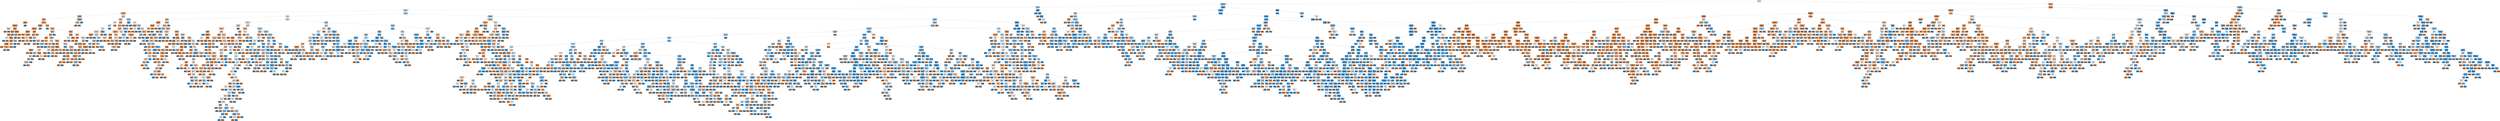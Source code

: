 digraph Tree {
node [shape=box, style="filled, rounded", color="black", fontname=helvetica] ;
edge [fontname=helvetica] ;
0 [label="relationship <= -0.589\ngini = 0.5\nsamples = 16344\nvalue = [8172, 8172]\nclass = <=50k", fillcolor="#ffffff"] ;
1 [label="educational-num <= 0.553\ngini = 0.401\nsamples = 8601\nvalue = [2387, 6214]\nclass = >50k", fillcolor="#85c3ef"] ;
0 -> 1 [labeldistance=2.5, labelangle=45, headlabel="True"] ;
2 [label="capital-gain <= 0.539\ngini = 0.479\nsamples = 5015\nvalue = [1991, 3024]\nclass = >50k", fillcolor="#bbdef6"] ;
1 -> 2 ;
3 [label="educational-num <= -1.003\ngini = 0.491\nsamples = 4586\nvalue = [1989, 2597]\nclass = >50k", fillcolor="#d1e8f9"] ;
2 -> 3 ;
4 [label="hours-per-week <= 0.248\ngini = 0.377\nsamples = 560\nvalue = [419, 141]\nclass = <=50k", fillcolor="#eeab7c"] ;
3 -> 4 ;
5 [label="capital-loss <= 4.228\ngini = 0.308\nsamples = 405\nvalue = [328, 77]\nclass = <=50k", fillcolor="#eb9f67"] ;
4 -> 5 ;
6 [label="age <= -0.083\ngini = 0.286\nsamples = 394\nvalue = [326, 68]\nclass = <=50k", fillcolor="#ea9b62"] ;
5 -> 6 ;
7 [label="workclass <= 1.796\ngini = 0.149\nsamples = 123\nvalue = [113, 10]\nclass = <=50k", fillcolor="#e78c4b"] ;
6 -> 7 ;
8 [label="native-country <= -3.376\ngini = 0.137\nsamples = 122\nvalue = [113, 9]\nclass = <=50k", fillcolor="#e78b49"] ;
7 -> 8 ;
9 [label="education <= -1.494\ngini = 0.48\nsamples = 5\nvalue = [3, 2]\nclass = <=50k", fillcolor="#f6d5bd"] ;
8 -> 9 ;
10 [label="gini = 0.0\nsamples = 3\nvalue = [3, 0]\nclass = <=50k", fillcolor="#e58139"] ;
9 -> 10 ;
11 [label="gini = 0.0\nsamples = 2\nvalue = [0, 2]\nclass = >50k", fillcolor="#399de5"] ;
9 -> 11 ;
12 [label="fnlwgt <= -0.079\ngini = 0.112\nsamples = 117\nvalue = [110, 7]\nclass = <=50k", fillcolor="#e78946"] ;
8 -> 12 ;
13 [label="fnlwgt <= -0.093\ngini = 0.227\nsamples = 46\nvalue = [40, 6]\nclass = <=50k", fillcolor="#e99457"] ;
12 -> 13 ;
14 [label="race <= -2.563\ngini = 0.165\nsamples = 44\nvalue = [40, 4]\nclass = <=50k", fillcolor="#e88e4d"] ;
13 -> 14 ;
15 [label="fnlwgt <= -0.711\ngini = 0.5\nsamples = 2\nvalue = [1, 1]\nclass = <=50k", fillcolor="#ffffff"] ;
14 -> 15 ;
16 [label="gini = 0.0\nsamples = 1\nvalue = [0, 1]\nclass = >50k", fillcolor="#399de5"] ;
15 -> 16 ;
17 [label="gini = 0.0\nsamples = 1\nvalue = [1, 0]\nclass = <=50k", fillcolor="#e58139"] ;
15 -> 17 ;
18 [label="workclass <= 0.771\ngini = 0.133\nsamples = 42\nvalue = [39, 3]\nclass = <=50k", fillcolor="#e78b48"] ;
14 -> 18 ;
19 [label="age <= -0.156\ngini = 0.097\nsamples = 39\nvalue = [37, 2]\nclass = <=50k", fillcolor="#e68844"] ;
18 -> 19 ;
20 [label="occupation <= 1.045\ngini = 0.054\nsamples = 36\nvalue = [35, 1]\nclass = <=50k", fillcolor="#e6853f"] ;
19 -> 20 ;
21 [label="gini = 0.0\nsamples = 32\nvalue = [32, 0]\nclass = <=50k", fillcolor="#e58139"] ;
20 -> 21 ;
22 [label="educational-num <= -1.392\ngini = 0.375\nsamples = 4\nvalue = [3, 1]\nclass = <=50k", fillcolor="#eeab7b"] ;
20 -> 22 ;
23 [label="gini = 0.0\nsamples = 3\nvalue = [3, 0]\nclass = <=50k", fillcolor="#e58139"] ;
22 -> 23 ;
24 [label="gini = 0.0\nsamples = 1\nvalue = [0, 1]\nclass = >50k", fillcolor="#399de5"] ;
22 -> 24 ;
25 [label="fnlwgt <= -1.017\ngini = 0.444\nsamples = 3\nvalue = [2, 1]\nclass = <=50k", fillcolor="#f2c09c"] ;
19 -> 25 ;
26 [label="gini = 0.0\nsamples = 2\nvalue = [2, 0]\nclass = <=50k", fillcolor="#e58139"] ;
25 -> 26 ;
27 [label="gini = 0.0\nsamples = 1\nvalue = [0, 1]\nclass = >50k", fillcolor="#399de5"] ;
25 -> 27 ;
28 [label="education <= -2.01\ngini = 0.444\nsamples = 3\nvalue = [2, 1]\nclass = <=50k", fillcolor="#f2c09c"] ;
18 -> 28 ;
29 [label="gini = 0.0\nsamples = 1\nvalue = [0, 1]\nclass = >50k", fillcolor="#399de5"] ;
28 -> 29 ;
30 [label="gini = 0.0\nsamples = 2\nvalue = [2, 0]\nclass = <=50k", fillcolor="#e58139"] ;
28 -> 30 ;
31 [label="gini = 0.0\nsamples = 2\nvalue = [0, 2]\nclass = >50k", fillcolor="#399de5"] ;
13 -> 31 ;
32 [label="occupation <= -1.082\ngini = 0.028\nsamples = 71\nvalue = [70, 1]\nclass = <=50k", fillcolor="#e5833c"] ;
12 -> 32 ;
33 [label="age <= -0.776\ngini = 0.375\nsamples = 4\nvalue = [3, 1]\nclass = <=50k", fillcolor="#eeab7b"] ;
32 -> 33 ;
34 [label="gini = 0.0\nsamples = 1\nvalue = [0, 1]\nclass = >50k", fillcolor="#399de5"] ;
33 -> 34 ;
35 [label="gini = 0.0\nsamples = 3\nvalue = [3, 0]\nclass = <=50k", fillcolor="#e58139"] ;
33 -> 35 ;
36 [label="gini = 0.0\nsamples = 67\nvalue = [67, 0]\nclass = <=50k", fillcolor="#e58139"] ;
32 -> 36 ;
37 [label="gini = 0.0\nsamples = 1\nvalue = [0, 1]\nclass = >50k", fillcolor="#399de5"] ;
7 -> 37 ;
38 [label="hours-per-week <= -0.317\ngini = 0.336\nsamples = 271\nvalue = [213, 58]\nclass = <=50k", fillcolor="#eca36f"] ;
6 -> 38 ;
39 [label="capital-gain <= 0.414\ngini = 0.165\nsamples = 66\nvalue = [60, 6]\nclass = <=50k", fillcolor="#e88e4d"] ;
38 -> 39 ;
40 [label="educational-num <= -2.17\ngini = 0.142\nsamples = 65\nvalue = [60, 5]\nclass = <=50k", fillcolor="#e78c49"] ;
39 -> 40 ;
41 [label="occupation <= 1.164\ngini = 0.056\nsamples = 35\nvalue = [34, 1]\nclass = <=50k", fillcolor="#e6853f"] ;
40 -> 41 ;
42 [label="gini = 0.0\nsamples = 29\nvalue = [29, 0]\nclass = <=50k", fillcolor="#e58139"] ;
41 -> 42 ;
43 [label="hours-per-week <= -0.639\ngini = 0.278\nsamples = 6\nvalue = [5, 1]\nclass = <=50k", fillcolor="#ea9a61"] ;
41 -> 43 ;
44 [label="gini = 0.0\nsamples = 4\nvalue = [4, 0]\nclass = <=50k", fillcolor="#e58139"] ;
43 -> 44 ;
45 [label="age <= 2.688\ngini = 0.5\nsamples = 2\nvalue = [1, 1]\nclass = <=50k", fillcolor="#ffffff"] ;
43 -> 45 ;
46 [label="gini = 0.0\nsamples = 1\nvalue = [0, 1]\nclass = >50k", fillcolor="#399de5"] ;
45 -> 46 ;
47 [label="gini = 0.0\nsamples = 1\nvalue = [1, 0]\nclass = <=50k", fillcolor="#e58139"] ;
45 -> 47 ;
48 [label="age <= 2.105\ngini = 0.231\nsamples = 30\nvalue = [26, 4]\nclass = <=50k", fillcolor="#e99457"] ;
40 -> 48 ;
49 [label="age <= 1.959\ngini = 0.332\nsamples = 19\nvalue = [15, 4]\nclass = <=50k", fillcolor="#eca36e"] ;
48 -> 49 ;
50 [label="age <= 0.391\ngini = 0.133\nsamples = 14\nvalue = [13, 1]\nclass = <=50k", fillcolor="#e78b48"] ;
49 -> 50 ;
51 [label="fnlwgt <= 0.666\ngini = 0.444\nsamples = 3\nvalue = [2, 1]\nclass = <=50k", fillcolor="#f2c09c"] ;
50 -> 51 ;
52 [label="gini = 0.0\nsamples = 2\nvalue = [2, 0]\nclass = <=50k", fillcolor="#e58139"] ;
51 -> 52 ;
53 [label="gini = 0.0\nsamples = 1\nvalue = [0, 1]\nclass = >50k", fillcolor="#399de5"] ;
51 -> 53 ;
54 [label="gini = 0.0\nsamples = 11\nvalue = [11, 0]\nclass = <=50k", fillcolor="#e58139"] ;
50 -> 54 ;
55 [label="fnlwgt <= -0.399\ngini = 0.48\nsamples = 5\nvalue = [2, 3]\nclass = >50k", fillcolor="#bddef6"] ;
49 -> 55 ;
56 [label="gini = 0.0\nsamples = 2\nvalue = [0, 2]\nclass = >50k", fillcolor="#399de5"] ;
55 -> 56 ;
57 [label="workclass <= 0.771\ngini = 0.444\nsamples = 3\nvalue = [2, 1]\nclass = <=50k", fillcolor="#f2c09c"] ;
55 -> 57 ;
58 [label="gini = 0.0\nsamples = 2\nvalue = [2, 0]\nclass = <=50k", fillcolor="#e58139"] ;
57 -> 58 ;
59 [label="gini = 0.0\nsamples = 1\nvalue = [0, 1]\nclass = >50k", fillcolor="#399de5"] ;
57 -> 59 ;
60 [label="gini = 0.0\nsamples = 11\nvalue = [11, 0]\nclass = <=50k", fillcolor="#e58139"] ;
48 -> 60 ;
61 [label="gini = 0.0\nsamples = 1\nvalue = [0, 1]\nclass = >50k", fillcolor="#399de5"] ;
39 -> 61 ;
62 [label="fnlwgt <= -1.503\ngini = 0.379\nsamples = 205\nvalue = [153, 52]\nclass = <=50k", fillcolor="#eeac7c"] ;
38 -> 62 ;
63 [label="gini = 0.0\nsamples = 2\nvalue = [0, 2]\nclass = >50k", fillcolor="#399de5"] ;
62 -> 63 ;
64 [label="education <= -1.494\ngini = 0.371\nsamples = 203\nvalue = [153, 50]\nclass = <=50k", fillcolor="#edaa7a"] ;
62 -> 64 ;
65 [label="capital-gain <= 0.24\ngini = 0.424\nsamples = 118\nvalue = [82, 36]\nclass = <=50k", fillcolor="#f0b890"] ;
64 -> 65 ;
66 [label="race <= -0.199\ngini = 0.404\nsamples = 114\nvalue = [82, 32]\nclass = <=50k", fillcolor="#efb286"] ;
65 -> 66 ;
67 [label="age <= 1.12\ngini = 0.198\nsamples = 18\nvalue = [16, 2]\nclass = <=50k", fillcolor="#e89152"] ;
66 -> 67 ;
68 [label="gini = 0.0\nsamples = 12\nvalue = [12, 0]\nclass = <=50k", fillcolor="#e58139"] ;
67 -> 68 ;
69 [label="age <= 1.558\ngini = 0.444\nsamples = 6\nvalue = [4, 2]\nclass = <=50k", fillcolor="#f2c09c"] ;
67 -> 69 ;
70 [label="occupation <= -1.082\ngini = 0.444\nsamples = 3\nvalue = [1, 2]\nclass = >50k", fillcolor="#9ccef2"] ;
69 -> 70 ;
71 [label="gini = 0.0\nsamples = 1\nvalue = [1, 0]\nclass = <=50k", fillcolor="#e58139"] ;
70 -> 71 ;
72 [label="gini = 0.0\nsamples = 2\nvalue = [0, 2]\nclass = >50k", fillcolor="#399de5"] ;
70 -> 72 ;
73 [label="gini = 0.0\nsamples = 3\nvalue = [3, 0]\nclass = <=50k", fillcolor="#e58139"] ;
69 -> 73 ;
74 [label="occupation <= -0.491\ngini = 0.43\nsamples = 96\nvalue = [66, 30]\nclass = <=50k", fillcolor="#f1ba93"] ;
66 -> 74 ;
75 [label="fnlwgt <= 1.841\ngini = 0.49\nsamples = 35\nvalue = [20, 15]\nclass = <=50k", fillcolor="#f8e0ce"] ;
74 -> 75 ;
76 [label="fnlwgt <= -1.08\ngini = 0.469\nsamples = 32\nvalue = [20, 12]\nclass = <=50k", fillcolor="#f5cdb0"] ;
75 -> 76 ;
77 [label="gini = 0.0\nsamples = 2\nvalue = [0, 2]\nclass = >50k", fillcolor="#399de5"] ;
76 -> 77 ;
78 [label="fnlwgt <= -0.34\ngini = 0.444\nsamples = 30\nvalue = [20, 10]\nclass = <=50k", fillcolor="#f2c09c"] ;
76 -> 78 ;
79 [label="occupation <= -0.728\ngini = 0.18\nsamples = 10\nvalue = [9, 1]\nclass = <=50k", fillcolor="#e88f4f"] ;
78 -> 79 ;
80 [label="gini = 0.0\nsamples = 9\nvalue = [9, 0]\nclass = <=50k", fillcolor="#e58139"] ;
79 -> 80 ;
81 [label="gini = 0.0\nsamples = 1\nvalue = [0, 1]\nclass = >50k", fillcolor="#399de5"] ;
79 -> 81 ;
82 [label="fnlwgt <= 0.394\ngini = 0.495\nsamples = 20\nvalue = [11, 9]\nclass = <=50k", fillcolor="#fae8db"] ;
78 -> 82 ;
83 [label="fnlwgt <= 0.005\ngini = 0.473\nsamples = 13\nvalue = [5, 8]\nclass = >50k", fillcolor="#b5daf5"] ;
82 -> 83 ;
84 [label="fnlwgt <= -0.182\ngini = 0.494\nsamples = 9\nvalue = [5, 4]\nclass = <=50k", fillcolor="#fae6d7"] ;
83 -> 84 ;
85 [label="age <= 0.719\ngini = 0.444\nsamples = 6\nvalue = [2, 4]\nclass = >50k", fillcolor="#9ccef2"] ;
84 -> 85 ;
86 [label="native-country <= -2.218\ngini = 0.444\nsamples = 3\nvalue = [2, 1]\nclass = <=50k", fillcolor="#f2c09c"] ;
85 -> 86 ;
87 [label="gini = 0.0\nsamples = 1\nvalue = [0, 1]\nclass = >50k", fillcolor="#399de5"] ;
86 -> 87 ;
88 [label="gini = 0.0\nsamples = 2\nvalue = [2, 0]\nclass = <=50k", fillcolor="#e58139"] ;
86 -> 88 ;
89 [label="gini = 0.0\nsamples = 3\nvalue = [0, 3]\nclass = >50k", fillcolor="#399de5"] ;
85 -> 89 ;
90 [label="gini = 0.0\nsamples = 3\nvalue = [3, 0]\nclass = <=50k", fillcolor="#e58139"] ;
84 -> 90 ;
91 [label="gini = 0.0\nsamples = 4\nvalue = [0, 4]\nclass = >50k", fillcolor="#399de5"] ;
83 -> 91 ;
92 [label="education <= -2.526\ngini = 0.245\nsamples = 7\nvalue = [6, 1]\nclass = <=50k", fillcolor="#e9965a"] ;
82 -> 92 ;
93 [label="gini = 0.0\nsamples = 5\nvalue = [5, 0]\nclass = <=50k", fillcolor="#e58139"] ;
92 -> 93 ;
94 [label="fnlwgt <= 1.094\ngini = 0.5\nsamples = 2\nvalue = [1, 1]\nclass = <=50k", fillcolor="#ffffff"] ;
92 -> 94 ;
95 [label="gini = 0.0\nsamples = 1\nvalue = [0, 1]\nclass = >50k", fillcolor="#399de5"] ;
94 -> 95 ;
96 [label="gini = 0.0\nsamples = 1\nvalue = [1, 0]\nclass = <=50k", fillcolor="#e58139"] ;
94 -> 96 ;
97 [label="gini = 0.0\nsamples = 3\nvalue = [0, 3]\nclass = >50k", fillcolor="#399de5"] ;
75 -> 97 ;
98 [label="occupation <= 0.809\ngini = 0.371\nsamples = 61\nvalue = [46, 15]\nclass = <=50k", fillcolor="#edaa7a"] ;
74 -> 98 ;
99 [label="age <= 0.828\ngini = 0.266\nsamples = 38\nvalue = [32, 6]\nclass = <=50k", fillcolor="#ea995e"] ;
98 -> 99 ;
100 [label="fnlwgt <= -0.003\ngini = 0.375\nsamples = 20\nvalue = [15, 5]\nclass = <=50k", fillcolor="#eeab7b"] ;
99 -> 100 ;
101 [label="fnlwgt <= -0.194\ngini = 0.494\nsamples = 9\nvalue = [5, 4]\nclass = <=50k", fillcolor="#fae6d7"] ;
100 -> 101 ;
102 [label="workclass <= 0.771\ngini = 0.278\nsamples = 6\nvalue = [5, 1]\nclass = <=50k", fillcolor="#ea9a61"] ;
101 -> 102 ;
103 [label="gini = 0.0\nsamples = 5\nvalue = [5, 0]\nclass = <=50k", fillcolor="#e58139"] ;
102 -> 103 ;
104 [label="gini = 0.0\nsamples = 1\nvalue = [0, 1]\nclass = >50k", fillcolor="#399de5"] ;
102 -> 104 ;
105 [label="gini = 0.0\nsamples = 3\nvalue = [0, 3]\nclass = >50k", fillcolor="#399de5"] ;
101 -> 105 ;
106 [label="age <= 0.245\ngini = 0.165\nsamples = 11\nvalue = [10, 1]\nclass = <=50k", fillcolor="#e88e4d"] ;
100 -> 106 ;
107 [label="occupation <= 0.218\ngini = 0.444\nsamples = 3\nvalue = [2, 1]\nclass = <=50k", fillcolor="#f2c09c"] ;
106 -> 107 ;
108 [label="gini = 0.0\nsamples = 1\nvalue = [0, 1]\nclass = >50k", fillcolor="#399de5"] ;
107 -> 108 ;
109 [label="gini = 0.0\nsamples = 2\nvalue = [2, 0]\nclass = <=50k", fillcolor="#e58139"] ;
107 -> 109 ;
110 [label="gini = 0.0\nsamples = 8\nvalue = [8, 0]\nclass = <=50k", fillcolor="#e58139"] ;
106 -> 110 ;
111 [label="education <= -1.752\ngini = 0.105\nsamples = 18\nvalue = [17, 1]\nclass = <=50k", fillcolor="#e78845"] ;
99 -> 111 ;
112 [label="gini = 0.0\nsamples = 15\nvalue = [15, 0]\nclass = <=50k", fillcolor="#e58139"] ;
111 -> 112 ;
113 [label="fnlwgt <= -0.05\ngini = 0.444\nsamples = 3\nvalue = [2, 1]\nclass = <=50k", fillcolor="#f2c09c"] ;
111 -> 113 ;
114 [label="gini = 0.0\nsamples = 1\nvalue = [0, 1]\nclass = >50k", fillcolor="#399de5"] ;
113 -> 114 ;
115 [label="gini = 0.0\nsamples = 2\nvalue = [2, 0]\nclass = <=50k", fillcolor="#e58139"] ;
113 -> 115 ;
116 [label="occupation <= 1.518\ngini = 0.476\nsamples = 23\nvalue = [14, 9]\nclass = <=50k", fillcolor="#f6d2b8"] ;
98 -> 116 ;
117 [label="fnlwgt <= -1.054\ngini = 0.32\nsamples = 5\nvalue = [1, 4]\nclass = >50k", fillcolor="#6ab6ec"] ;
116 -> 117 ;
118 [label="gini = 0.0\nsamples = 1\nvalue = [1, 0]\nclass = <=50k", fillcolor="#e58139"] ;
117 -> 118 ;
119 [label="gini = 0.0\nsamples = 4\nvalue = [0, 4]\nclass = >50k", fillcolor="#399de5"] ;
117 -> 119 ;
120 [label="capital-loss <= 1.625\ngini = 0.401\nsamples = 18\nvalue = [13, 5]\nclass = <=50k", fillcolor="#efb185"] ;
116 -> 120 ;
121 [label="workclass <= 1.796\ngini = 0.36\nsamples = 17\nvalue = [13, 4]\nclass = <=50k", fillcolor="#eda876"] ;
120 -> 121 ;
122 [label="fnlwgt <= -1.052\ngini = 0.305\nsamples = 16\nvalue = [13, 3]\nclass = <=50k", fillcolor="#eb9e67"] ;
121 -> 122 ;
123 [label="gini = 0.0\nsamples = 1\nvalue = [0, 1]\nclass = >50k", fillcolor="#399de5"] ;
122 -> 123 ;
124 [label="age <= 1.74\ngini = 0.231\nsamples = 15\nvalue = [13, 2]\nclass = <=50k", fillcolor="#e99457"] ;
122 -> 124 ;
125 [label="age <= 0.755\ngini = 0.153\nsamples = 12\nvalue = [11, 1]\nclass = <=50k", fillcolor="#e78c4b"] ;
124 -> 125 ;
126 [label="age <= 0.5\ngini = 0.375\nsamples = 4\nvalue = [3, 1]\nclass = <=50k", fillcolor="#eeab7b"] ;
125 -> 126 ;
127 [label="gini = 0.0\nsamples = 3\nvalue = [3, 0]\nclass = <=50k", fillcolor="#e58139"] ;
126 -> 127 ;
128 [label="gini = 0.0\nsamples = 1\nvalue = [0, 1]\nclass = >50k", fillcolor="#399de5"] ;
126 -> 128 ;
129 [label="gini = 0.0\nsamples = 8\nvalue = [8, 0]\nclass = <=50k", fillcolor="#e58139"] ;
125 -> 129 ;
130 [label="education <= -2.526\ngini = 0.444\nsamples = 3\nvalue = [2, 1]\nclass = <=50k", fillcolor="#f2c09c"] ;
124 -> 130 ;
131 [label="gini = 0.0\nsamples = 1\nvalue = [0, 1]\nclass = >50k", fillcolor="#399de5"] ;
130 -> 131 ;
132 [label="gini = 0.0\nsamples = 2\nvalue = [2, 0]\nclass = <=50k", fillcolor="#e58139"] ;
130 -> 132 ;
133 [label="gini = 0.0\nsamples = 1\nvalue = [0, 1]\nclass = >50k", fillcolor="#399de5"] ;
121 -> 133 ;
134 [label="gini = 0.0\nsamples = 1\nvalue = [0, 1]\nclass = >50k", fillcolor="#399de5"] ;
120 -> 134 ;
135 [label="gini = 0.0\nsamples = 4\nvalue = [0, 4]\nclass = >50k", fillcolor="#399de5"] ;
65 -> 135 ;
136 [label="workclass <= 0.43\ngini = 0.275\nsamples = 85\nvalue = [71, 14]\nclass = <=50k", fillcolor="#ea9a60"] ;
64 -> 136 ;
137 [label="fnlwgt <= -1.428\ngini = 0.227\nsamples = 69\nvalue = [60, 9]\nclass = <=50k", fillcolor="#e99457"] ;
136 -> 137 ;
138 [label="education <= -1.236\ngini = 0.5\nsamples = 2\nvalue = [1, 1]\nclass = <=50k", fillcolor="#ffffff"] ;
137 -> 138 ;
139 [label="gini = 0.0\nsamples = 1\nvalue = [1, 0]\nclass = <=50k", fillcolor="#e58139"] ;
138 -> 139 ;
140 [label="gini = 0.0\nsamples = 1\nvalue = [0, 1]\nclass = >50k", fillcolor="#399de5"] ;
138 -> 140 ;
141 [label="fnlwgt <= -0.547\ngini = 0.21\nsamples = 67\nvalue = [59, 8]\nclass = <=50k", fillcolor="#e99254"] ;
137 -> 141 ;
142 [label="gini = 0.0\nsamples = 17\nvalue = [17, 0]\nclass = <=50k", fillcolor="#e58139"] ;
141 -> 142 ;
143 [label="fnlwgt <= -0.5\ngini = 0.269\nsamples = 50\nvalue = [42, 8]\nclass = <=50k", fillcolor="#ea995f"] ;
141 -> 143 ;
144 [label="gini = 0.0\nsamples = 1\nvalue = [0, 1]\nclass = >50k", fillcolor="#399de5"] ;
143 -> 144 ;
145 [label="education <= -1.236\ngini = 0.245\nsamples = 49\nvalue = [42, 7]\nclass = <=50k", fillcolor="#e9965a"] ;
143 -> 145 ;
146 [label="fnlwgt <= 2.332\ngini = 0.337\nsamples = 28\nvalue = [22, 6]\nclass = <=50k", fillcolor="#eca36f"] ;
145 -> 146 ;
147 [label="fnlwgt <= 0.934\ngini = 0.269\nsamples = 25\nvalue = [21, 4]\nclass = <=50k", fillcolor="#ea995f"] ;
146 -> 147 ;
148 [label="fnlwgt <= 0.732\ngini = 0.375\nsamples = 16\nvalue = [12, 4]\nclass = <=50k", fillcolor="#eeab7b"] ;
147 -> 148 ;
149 [label="native-country <= -2.862\ngini = 0.26\nsamples = 13\nvalue = [11, 2]\nclass = <=50k", fillcolor="#ea985d"] ;
148 -> 149 ;
150 [label="gini = 0.0\nsamples = 5\nvalue = [5, 0]\nclass = <=50k", fillcolor="#e58139"] ;
149 -> 150 ;
151 [label="age <= 1.302\ngini = 0.375\nsamples = 8\nvalue = [6, 2]\nclass = <=50k", fillcolor="#eeab7b"] ;
149 -> 151 ;
152 [label="occupation <= 0.573\ngini = 0.444\nsamples = 3\nvalue = [1, 2]\nclass = >50k", fillcolor="#9ccef2"] ;
151 -> 152 ;
153 [label="gini = 0.0\nsamples = 2\nvalue = [0, 2]\nclass = >50k", fillcolor="#399de5"] ;
152 -> 153 ;
154 [label="gini = 0.0\nsamples = 1\nvalue = [1, 0]\nclass = <=50k", fillcolor="#e58139"] ;
152 -> 154 ;
155 [label="gini = 0.0\nsamples = 5\nvalue = [5, 0]\nclass = <=50k", fillcolor="#e58139"] ;
151 -> 155 ;
156 [label="age <= 1.084\ngini = 0.444\nsamples = 3\nvalue = [1, 2]\nclass = >50k", fillcolor="#9ccef2"] ;
148 -> 156 ;
157 [label="gini = 0.0\nsamples = 2\nvalue = [0, 2]\nclass = >50k", fillcolor="#399de5"] ;
156 -> 157 ;
158 [label="gini = 0.0\nsamples = 1\nvalue = [1, 0]\nclass = <=50k", fillcolor="#e58139"] ;
156 -> 158 ;
159 [label="gini = 0.0\nsamples = 9\nvalue = [9, 0]\nclass = <=50k", fillcolor="#e58139"] ;
147 -> 159 ;
160 [label="fnlwgt <= 4.286\ngini = 0.444\nsamples = 3\nvalue = [1, 2]\nclass = >50k", fillcolor="#9ccef2"] ;
146 -> 160 ;
161 [label="gini = 0.0\nsamples = 2\nvalue = [0, 2]\nclass = >50k", fillcolor="#399de5"] ;
160 -> 161 ;
162 [label="gini = 0.0\nsamples = 1\nvalue = [1, 0]\nclass = <=50k", fillcolor="#e58139"] ;
160 -> 162 ;
163 [label="hours-per-week <= 0.006\ngini = 0.091\nsamples = 21\nvalue = [20, 1]\nclass = <=50k", fillcolor="#e68743"] ;
145 -> 163 ;
164 [label="gini = 0.0\nsamples = 19\nvalue = [19, 0]\nclass = <=50k", fillcolor="#e58139"] ;
163 -> 164 ;
165 [label="fnlwgt <= 0.261\ngini = 0.5\nsamples = 2\nvalue = [1, 1]\nclass = <=50k", fillcolor="#ffffff"] ;
163 -> 165 ;
166 [label="gini = 0.0\nsamples = 1\nvalue = [0, 1]\nclass = >50k", fillcolor="#399de5"] ;
165 -> 166 ;
167 [label="gini = 0.0\nsamples = 1\nvalue = [1, 0]\nclass = <=50k", fillcolor="#e58139"] ;
165 -> 167 ;
168 [label="age <= 1.084\ngini = 0.43\nsamples = 16\nvalue = [11, 5]\nclass = <=50k", fillcolor="#f1ba93"] ;
136 -> 168 ;
169 [label="gini = 0.0\nsamples = 7\nvalue = [7, 0]\nclass = <=50k", fillcolor="#e58139"] ;
168 -> 169 ;
170 [label="occupation <= -0.137\ngini = 0.494\nsamples = 9\nvalue = [4, 5]\nclass = >50k", fillcolor="#d7ebfa"] ;
168 -> 170 ;
171 [label="age <= 1.594\ngini = 0.444\nsamples = 6\nvalue = [4, 2]\nclass = <=50k", fillcolor="#f2c09c"] ;
170 -> 171 ;
172 [label="gini = 0.0\nsamples = 3\nvalue = [3, 0]\nclass = <=50k", fillcolor="#e58139"] ;
171 -> 172 ;
173 [label="age <= 2.032\ngini = 0.444\nsamples = 3\nvalue = [1, 2]\nclass = >50k", fillcolor="#9ccef2"] ;
171 -> 173 ;
174 [label="gini = 0.0\nsamples = 2\nvalue = [0, 2]\nclass = >50k", fillcolor="#399de5"] ;
173 -> 174 ;
175 [label="gini = 0.0\nsamples = 1\nvalue = [1, 0]\nclass = <=50k", fillcolor="#e58139"] ;
173 -> 175 ;
176 [label="gini = 0.0\nsamples = 3\nvalue = [0, 3]\nclass = >50k", fillcolor="#399de5"] ;
170 -> 176 ;
177 [label="native-country <= -0.096\ngini = 0.298\nsamples = 11\nvalue = [2, 9]\nclass = >50k", fillcolor="#65b3eb"] ;
5 -> 177 ;
178 [label="occupation <= -0.491\ngini = 0.444\nsamples = 3\nvalue = [2, 1]\nclass = <=50k", fillcolor="#f2c09c"] ;
177 -> 178 ;
179 [label="gini = 0.0\nsamples = 1\nvalue = [0, 1]\nclass = >50k", fillcolor="#399de5"] ;
178 -> 179 ;
180 [label="gini = 0.0\nsamples = 2\nvalue = [2, 0]\nclass = <=50k", fillcolor="#e58139"] ;
178 -> 180 ;
181 [label="gini = 0.0\nsamples = 8\nvalue = [0, 8]\nclass = >50k", fillcolor="#399de5"] ;
177 -> 181 ;
182 [label="age <= 1.302\ngini = 0.485\nsamples = 155\nvalue = [91, 64]\nclass = <=50k", fillcolor="#f7dac4"] ;
4 -> 182 ;
183 [label="fnlwgt <= -0.301\ngini = 0.451\nsamples = 122\nvalue = [80, 42]\nclass = <=50k", fillcolor="#f3c3a1"] ;
182 -> 183 ;
184 [label="age <= 1.084\ngini = 0.5\nsamples = 41\nvalue = [20, 21]\nclass = >50k", fillcolor="#f6fafe"] ;
183 -> 184 ;
185 [label="age <= 0.865\ngini = 0.491\nsamples = 37\nvalue = [16, 21]\nclass = >50k", fillcolor="#d0e8f9"] ;
184 -> 185 ;
186 [label="fnlwgt <= -0.409\ngini = 0.499\nsamples = 31\nvalue = [16, 15]\nclass = <=50k", fillcolor="#fdf7f3"] ;
185 -> 186 ;
187 [label="educational-num <= -2.17\ngini = 0.48\nsamples = 25\nvalue = [15, 10]\nclass = <=50k", fillcolor="#f6d5bd"] ;
186 -> 187 ;
188 [label="capital-gain <= 0.149\ngini = 0.198\nsamples = 9\nvalue = [8, 1]\nclass = <=50k", fillcolor="#e89152"] ;
187 -> 188 ;
189 [label="gini = 0.0\nsamples = 8\nvalue = [8, 0]\nclass = <=50k", fillcolor="#e58139"] ;
188 -> 189 ;
190 [label="gini = 0.0\nsamples = 1\nvalue = [0, 1]\nclass = >50k", fillcolor="#399de5"] ;
188 -> 190 ;
191 [label="hours-per-week <= 0.49\ngini = 0.492\nsamples = 16\nvalue = [7, 9]\nclass = >50k", fillcolor="#d3e9f9"] ;
187 -> 191 ;
192 [label="gini = 0.0\nsamples = 4\nvalue = [0, 4]\nclass = >50k", fillcolor="#399de5"] ;
191 -> 192 ;
193 [label="hours-per-week <= 2.387\ngini = 0.486\nsamples = 12\nvalue = [7, 5]\nclass = <=50k", fillcolor="#f8dbc6"] ;
191 -> 193 ;
194 [label="fnlwgt <= -0.832\ngini = 0.42\nsamples = 10\nvalue = [7, 3]\nclass = <=50k", fillcolor="#f0b78e"] ;
193 -> 194 ;
195 [label="gini = 0.0\nsamples = 5\nvalue = [5, 0]\nclass = <=50k", fillcolor="#e58139"] ;
194 -> 195 ;
196 [label="education <= -2.526\ngini = 0.48\nsamples = 5\nvalue = [2, 3]\nclass = >50k", fillcolor="#bddef6"] ;
194 -> 196 ;
197 [label="gini = 0.0\nsamples = 1\nvalue = [1, 0]\nclass = <=50k", fillcolor="#e58139"] ;
196 -> 197 ;
198 [label="occupation <= -0.018\ngini = 0.375\nsamples = 4\nvalue = [1, 3]\nclass = >50k", fillcolor="#7bbeee"] ;
196 -> 198 ;
199 [label="gini = 0.0\nsamples = 3\nvalue = [0, 3]\nclass = >50k", fillcolor="#399de5"] ;
198 -> 199 ;
200 [label="gini = 0.0\nsamples = 1\nvalue = [1, 0]\nclass = <=50k", fillcolor="#e58139"] ;
198 -> 200 ;
201 [label="gini = 0.0\nsamples = 2\nvalue = [0, 2]\nclass = >50k", fillcolor="#399de5"] ;
193 -> 201 ;
202 [label="education <= -2.526\ngini = 0.278\nsamples = 6\nvalue = [1, 5]\nclass = >50k", fillcolor="#61b1ea"] ;
186 -> 202 ;
203 [label="gini = 0.0\nsamples = 1\nvalue = [1, 0]\nclass = <=50k", fillcolor="#e58139"] ;
202 -> 203 ;
204 [label="gini = 0.0\nsamples = 5\nvalue = [0, 5]\nclass = >50k", fillcolor="#399de5"] ;
202 -> 204 ;
205 [label="gini = 0.0\nsamples = 6\nvalue = [0, 6]\nclass = >50k", fillcolor="#399de5"] ;
185 -> 205 ;
206 [label="gini = 0.0\nsamples = 4\nvalue = [4, 0]\nclass = <=50k", fillcolor="#e58139"] ;
184 -> 206 ;
207 [label="age <= 1.011\ngini = 0.384\nsamples = 81\nvalue = [60, 21]\nclass = <=50k", fillcolor="#eead7e"] ;
183 -> 207 ;
208 [label="age <= 0.938\ngini = 0.413\nsamples = 72\nvalue = [51, 21]\nclass = <=50k", fillcolor="#f0b58b"] ;
207 -> 208 ;
209 [label="workclass <= 0.43\ngini = 0.389\nsamples = 68\nvalue = [50, 18]\nclass = <=50k", fillcolor="#eeae80"] ;
208 -> 209 ;
210 [label="educational-num <= -1.392\ngini = 0.315\nsamples = 51\nvalue = [41, 10]\nclass = <=50k", fillcolor="#eba069"] ;
209 -> 210 ;
211 [label="fnlwgt <= -0.147\ngini = 0.202\nsamples = 35\nvalue = [31, 4]\nclass = <=50k", fillcolor="#e89153"] ;
210 -> 211 ;
212 [label="education <= -1.236\ngini = 0.48\nsamples = 5\nvalue = [3, 2]\nclass = <=50k", fillcolor="#f6d5bd"] ;
211 -> 212 ;
213 [label="gini = 0.0\nsamples = 2\nvalue = [0, 2]\nclass = >50k", fillcolor="#399de5"] ;
212 -> 213 ;
214 [label="gini = 0.0\nsamples = 3\nvalue = [3, 0]\nclass = <=50k", fillcolor="#e58139"] ;
212 -> 214 ;
215 [label="fnlwgt <= 1.478\ngini = 0.124\nsamples = 30\nvalue = [28, 2]\nclass = <=50k", fillcolor="#e78a47"] ;
211 -> 215 ;
216 [label="gini = 0.0\nsamples = 23\nvalue = [23, 0]\nclass = <=50k", fillcolor="#e58139"] ;
215 -> 216 ;
217 [label="education <= -1.623\ngini = 0.408\nsamples = 7\nvalue = [5, 2]\nclass = <=50k", fillcolor="#efb388"] ;
215 -> 217 ;
218 [label="gini = 0.0\nsamples = 5\nvalue = [5, 0]\nclass = <=50k", fillcolor="#e58139"] ;
217 -> 218 ;
219 [label="gini = 0.0\nsamples = 2\nvalue = [0, 2]\nclass = >50k", fillcolor="#399de5"] ;
217 -> 219 ;
220 [label="occupation <= 0.927\ngini = 0.469\nsamples = 16\nvalue = [10, 6]\nclass = <=50k", fillcolor="#f5cdb0"] ;
210 -> 220 ;
221 [label="occupation <= -0.373\ngini = 0.497\nsamples = 13\nvalue = [7, 6]\nclass = <=50k", fillcolor="#fbede3"] ;
220 -> 221 ;
222 [label="fnlwgt <= 1.678\ngini = 0.346\nsamples = 9\nvalue = [7, 2]\nclass = <=50k", fillcolor="#eca572"] ;
221 -> 222 ;
223 [label="age <= -0.995\ngini = 0.219\nsamples = 8\nvalue = [7, 1]\nclass = <=50k", fillcolor="#e99355"] ;
222 -> 223 ;
224 [label="hours-per-week <= 1.176\ngini = 0.444\nsamples = 3\nvalue = [2, 1]\nclass = <=50k", fillcolor="#f2c09c"] ;
223 -> 224 ;
225 [label="gini = 0.0\nsamples = 1\nvalue = [0, 1]\nclass = >50k", fillcolor="#399de5"] ;
224 -> 225 ;
226 [label="gini = 0.0\nsamples = 2\nvalue = [2, 0]\nclass = <=50k", fillcolor="#e58139"] ;
224 -> 226 ;
227 [label="gini = 0.0\nsamples = 5\nvalue = [5, 0]\nclass = <=50k", fillcolor="#e58139"] ;
223 -> 227 ;
228 [label="gini = 0.0\nsamples = 1\nvalue = [0, 1]\nclass = >50k", fillcolor="#399de5"] ;
222 -> 228 ;
229 [label="gini = 0.0\nsamples = 4\nvalue = [0, 4]\nclass = >50k", fillcolor="#399de5"] ;
221 -> 229 ;
230 [label="gini = 0.0\nsamples = 3\nvalue = [3, 0]\nclass = <=50k", fillcolor="#e58139"] ;
220 -> 230 ;
231 [label="hours-per-week <= 1.903\ngini = 0.498\nsamples = 17\nvalue = [9, 8]\nclass = <=50k", fillcolor="#fcf1e9"] ;
209 -> 231 ;
232 [label="education <= -1.494\ngini = 0.42\nsamples = 10\nvalue = [3, 7]\nclass = >50k", fillcolor="#8ec7f0"] ;
231 -> 232 ;
233 [label="age <= -0.521\ngini = 0.5\nsamples = 6\nvalue = [3, 3]\nclass = <=50k", fillcolor="#ffffff"] ;
232 -> 233 ;
234 [label="gini = 0.0\nsamples = 2\nvalue = [0, 2]\nclass = >50k", fillcolor="#399de5"] ;
233 -> 234 ;
235 [label="fnlwgt <= 0.825\ngini = 0.375\nsamples = 4\nvalue = [3, 1]\nclass = <=50k", fillcolor="#eeab7b"] ;
233 -> 235 ;
236 [label="gini = 0.0\nsamples = 3\nvalue = [3, 0]\nclass = <=50k", fillcolor="#e58139"] ;
235 -> 236 ;
237 [label="gini = 0.0\nsamples = 1\nvalue = [0, 1]\nclass = >50k", fillcolor="#399de5"] ;
235 -> 237 ;
238 [label="gini = 0.0\nsamples = 4\nvalue = [0, 4]\nclass = >50k", fillcolor="#399de5"] ;
232 -> 238 ;
239 [label="educational-num <= -2.559\ngini = 0.245\nsamples = 7\nvalue = [6, 1]\nclass = <=50k", fillcolor="#e9965a"] ;
231 -> 239 ;
240 [label="fnlwgt <= 0.496\ngini = 0.5\nsamples = 2\nvalue = [1, 1]\nclass = <=50k", fillcolor="#ffffff"] ;
239 -> 240 ;
241 [label="gini = 0.0\nsamples = 1\nvalue = [1, 0]\nclass = <=50k", fillcolor="#e58139"] ;
240 -> 241 ;
242 [label="gini = 0.0\nsamples = 1\nvalue = [0, 1]\nclass = >50k", fillcolor="#399de5"] ;
240 -> 242 ;
243 [label="gini = 0.0\nsamples = 5\nvalue = [5, 0]\nclass = <=50k", fillcolor="#e58139"] ;
239 -> 243 ;
244 [label="educational-num <= -1.781\ngini = 0.375\nsamples = 4\nvalue = [1, 3]\nclass = >50k", fillcolor="#7bbeee"] ;
208 -> 244 ;
245 [label="gini = 0.0\nsamples = 3\nvalue = [0, 3]\nclass = >50k", fillcolor="#399de5"] ;
244 -> 245 ;
246 [label="gini = 0.0\nsamples = 1\nvalue = [1, 0]\nclass = <=50k", fillcolor="#e58139"] ;
244 -> 246 ;
247 [label="gini = 0.0\nsamples = 9\nvalue = [9, 0]\nclass = <=50k", fillcolor="#e58139"] ;
207 -> 247 ;
248 [label="education <= -1.752\ngini = 0.444\nsamples = 33\nvalue = [11, 22]\nclass = >50k", fillcolor="#9ccef2"] ;
182 -> 248 ;
249 [label="race <= -0.79\ngini = 0.142\nsamples = 13\nvalue = [1, 12]\nclass = >50k", fillcolor="#49a5e7"] ;
248 -> 249 ;
250 [label="gini = 0.0\nsamples = 1\nvalue = [1, 0]\nclass = <=50k", fillcolor="#e58139"] ;
249 -> 250 ;
251 [label="gini = 0.0\nsamples = 12\nvalue = [0, 12]\nclass = >50k", fillcolor="#399de5"] ;
249 -> 251 ;
252 [label="fnlwgt <= -0.764\ngini = 0.5\nsamples = 20\nvalue = [10, 10]\nclass = <=50k", fillcolor="#ffffff"] ;
248 -> 252 ;
253 [label="occupation <= 1.518\ngini = 0.278\nsamples = 6\nvalue = [5, 1]\nclass = <=50k", fillcolor="#ea9a61"] ;
252 -> 253 ;
254 [label="gini = 0.0\nsamples = 4\nvalue = [4, 0]\nclass = <=50k", fillcolor="#e58139"] ;
253 -> 254 ;
255 [label="fnlwgt <= -1.159\ngini = 0.5\nsamples = 2\nvalue = [1, 1]\nclass = <=50k", fillcolor="#ffffff"] ;
253 -> 255 ;
256 [label="gini = 0.0\nsamples = 1\nvalue = [1, 0]\nclass = <=50k", fillcolor="#e58139"] ;
255 -> 256 ;
257 [label="gini = 0.0\nsamples = 1\nvalue = [0, 1]\nclass = >50k", fillcolor="#399de5"] ;
255 -> 257 ;
258 [label="fnlwgt <= -0.506\ngini = 0.459\nsamples = 14\nvalue = [5, 9]\nclass = >50k", fillcolor="#a7d3f3"] ;
252 -> 258 ;
259 [label="gini = 0.0\nsamples = 5\nvalue = [0, 5]\nclass = >50k", fillcolor="#399de5"] ;
258 -> 259 ;
260 [label="age <= 1.375\ngini = 0.494\nsamples = 9\nvalue = [5, 4]\nclass = <=50k", fillcolor="#fae6d7"] ;
258 -> 260 ;
261 [label="gini = 0.0\nsamples = 2\nvalue = [0, 2]\nclass = >50k", fillcolor="#399de5"] ;
260 -> 261 ;
262 [label="hours-per-week <= 0.692\ngini = 0.408\nsamples = 7\nvalue = [5, 2]\nclass = <=50k", fillcolor="#efb388"] ;
260 -> 262 ;
263 [label="fnlwgt <= -0.256\ngini = 0.444\nsamples = 3\nvalue = [1, 2]\nclass = >50k", fillcolor="#9ccef2"] ;
262 -> 263 ;
264 [label="gini = 0.0\nsamples = 1\nvalue = [1, 0]\nclass = <=50k", fillcolor="#e58139"] ;
263 -> 264 ;
265 [label="gini = 0.0\nsamples = 2\nvalue = [0, 2]\nclass = >50k", fillcolor="#399de5"] ;
263 -> 265 ;
266 [label="gini = 0.0\nsamples = 4\nvalue = [4, 0]\nclass = <=50k", fillcolor="#e58139"] ;
262 -> 266 ;
267 [label="age <= -0.229\ngini = 0.476\nsamples = 4026\nvalue = [1570, 2456]\nclass = >50k", fillcolor="#b8dcf6"] ;
3 -> 267 ;
268 [label="age <= -0.813\ngini = 0.499\nsamples = 1077\nvalue = [566, 511]\nclass = <=50k", fillcolor="#fcf3ec"] ;
267 -> 268 ;
269 [label="age <= -1.177\ngini = 0.425\nsamples = 255\nvalue = [177, 78]\nclass = <=50k", fillcolor="#f0b990"] ;
268 -> 269 ;
270 [label="occupation <= 1.636\ngini = 0.102\nsamples = 37\nvalue = [35, 2]\nclass = <=50k", fillcolor="#e68844"] ;
269 -> 270 ;
271 [label="workclass <= -0.594\ngini = 0.056\nsamples = 35\nvalue = [34, 1]\nclass = <=50k", fillcolor="#e6853f"] ;
270 -> 271 ;
272 [label="fnlwgt <= 0.567\ngini = 0.444\nsamples = 3\nvalue = [2, 1]\nclass = <=50k", fillcolor="#f2c09c"] ;
271 -> 272 ;
273 [label="gini = 0.0\nsamples = 2\nvalue = [2, 0]\nclass = <=50k", fillcolor="#e58139"] ;
272 -> 273 ;
274 [label="gini = 0.0\nsamples = 1\nvalue = [0, 1]\nclass = >50k", fillcolor="#399de5"] ;
272 -> 274 ;
275 [label="gini = 0.0\nsamples = 32\nvalue = [32, 0]\nclass = <=50k", fillcolor="#e58139"] ;
271 -> 275 ;
276 [label="fnlwgt <= 1.462\ngini = 0.5\nsamples = 2\nvalue = [1, 1]\nclass = <=50k", fillcolor="#ffffff"] ;
270 -> 276 ;
277 [label="gini = 0.0\nsamples = 1\nvalue = [1, 0]\nclass = <=50k", fillcolor="#e58139"] ;
276 -> 277 ;
278 [label="gini = 0.0\nsamples = 1\nvalue = [0, 1]\nclass = >50k", fillcolor="#399de5"] ;
276 -> 278 ;
279 [label="capital-loss <= 4.124\ngini = 0.454\nsamples = 218\nvalue = [142, 76]\nclass = <=50k", fillcolor="#f3c4a3"] ;
269 -> 279 ;
280 [label="workclass <= -0.594\ngini = 0.44\nsamples = 211\nvalue = [142, 69]\nclass = <=50k", fillcolor="#f2be99"] ;
279 -> 280 ;
281 [label="occupation <= -1.2\ngini = 0.444\nsamples = 15\nvalue = [5, 10]\nclass = >50k", fillcolor="#9ccef2"] ;
280 -> 281 ;
282 [label="gini = 0.0\nsamples = 2\nvalue = [2, 0]\nclass = <=50k", fillcolor="#e58139"] ;
281 -> 282 ;
283 [label="age <= -1.105\ngini = 0.355\nsamples = 13\nvalue = [3, 10]\nclass = >50k", fillcolor="#74baed"] ;
281 -> 283 ;
284 [label="gini = 0.0\nsamples = 1\nvalue = [1, 0]\nclass = <=50k", fillcolor="#e58139"] ;
283 -> 284 ;
285 [label="occupation <= 1.636\ngini = 0.278\nsamples = 12\nvalue = [2, 10]\nclass = >50k", fillcolor="#61b1ea"] ;
283 -> 285 ;
286 [label="fnlwgt <= -0.538\ngini = 0.165\nsamples = 11\nvalue = [1, 10]\nclass = >50k", fillcolor="#4da7e8"] ;
285 -> 286 ;
287 [label="fnlwgt <= -0.864\ngini = 0.444\nsamples = 3\nvalue = [1, 2]\nclass = >50k", fillcolor="#9ccef2"] ;
286 -> 287 ;
288 [label="gini = 0.0\nsamples = 2\nvalue = [0, 2]\nclass = >50k", fillcolor="#399de5"] ;
287 -> 288 ;
289 [label="gini = 0.0\nsamples = 1\nvalue = [1, 0]\nclass = <=50k", fillcolor="#e58139"] ;
287 -> 289 ;
290 [label="gini = 0.0\nsamples = 8\nvalue = [0, 8]\nclass = >50k", fillcolor="#399de5"] ;
286 -> 290 ;
291 [label="gini = 0.0\nsamples = 1\nvalue = [1, 0]\nclass = <=50k", fillcolor="#e58139"] ;
285 -> 291 ;
292 [label="occupation <= -0.491\ngini = 0.421\nsamples = 196\nvalue = [137, 59]\nclass = <=50k", fillcolor="#f0b78e"] ;
280 -> 292 ;
293 [label="hours-per-week <= 1.096\ngini = 0.474\nsamples = 83\nvalue = [51, 32]\nclass = <=50k", fillcolor="#f5d0b5"] ;
292 -> 293 ;
294 [label="capital-gain <= 0.257\ngini = 0.453\nsamples = 72\nvalue = [47, 25]\nclass = <=50k", fillcolor="#f3c4a2"] ;
293 -> 294 ;
295 [label="hours-per-week <= 0.41\ngini = 0.441\nsamples = 70\nvalue = [47, 23]\nclass = <=50k", fillcolor="#f2bf9a"] ;
294 -> 295 ;
296 [label="hours-per-week <= 0.047\ngini = 0.47\nsamples = 61\nvalue = [38, 23]\nclass = <=50k", fillcolor="#f5cdb1"] ;
295 -> 296 ;
297 [label="fnlwgt <= -1.41\ngini = 0.435\nsamples = 50\nvalue = [34, 16]\nclass = <=50k", fillcolor="#f1bc96"] ;
296 -> 297 ;
298 [label="gini = 0.0\nsamples = 2\nvalue = [0, 2]\nclass = >50k", fillcolor="#399de5"] ;
297 -> 298 ;
299 [label="age <= -1.032\ngini = 0.413\nsamples = 48\nvalue = [34, 14]\nclass = <=50k", fillcolor="#f0b58b"] ;
297 -> 299 ;
300 [label="gini = 0.0\nsamples = 10\nvalue = [10, 0]\nclass = <=50k", fillcolor="#e58139"] ;
299 -> 300 ;
301 [label="education <= -0.203\ngini = 0.465\nsamples = 38\nvalue = [24, 14]\nclass = <=50k", fillcolor="#f4caac"] ;
299 -> 301 ;
302 [label="gini = 0.0\nsamples = 2\nvalue = [0, 2]\nclass = >50k", fillcolor="#399de5"] ;
301 -> 302 ;
303 [label="fnlwgt <= -0.673\ngini = 0.444\nsamples = 36\nvalue = [24, 12]\nclass = <=50k", fillcolor="#f2c09c"] ;
301 -> 303 ;
304 [label="fnlwgt <= -0.797\ngini = 0.494\nsamples = 9\nvalue = [4, 5]\nclass = >50k", fillcolor="#d7ebfa"] ;
303 -> 304 ;
305 [label="occupation <= -0.728\ngini = 0.49\nsamples = 7\nvalue = [4, 3]\nclass = <=50k", fillcolor="#f8e0ce"] ;
304 -> 305 ;
306 [label="age <= -0.886\ngini = 0.444\nsamples = 6\nvalue = [4, 2]\nclass = <=50k", fillcolor="#f2c09c"] ;
305 -> 306 ;
307 [label="gini = 0.0\nsamples = 3\nvalue = [3, 0]\nclass = <=50k", fillcolor="#e58139"] ;
306 -> 307 ;
308 [label="fnlwgt <= -1.215\ngini = 0.444\nsamples = 3\nvalue = [1, 2]\nclass = >50k", fillcolor="#9ccef2"] ;
306 -> 308 ;
309 [label="gini = 0.0\nsamples = 1\nvalue = [1, 0]\nclass = <=50k", fillcolor="#e58139"] ;
308 -> 309 ;
310 [label="gini = 0.0\nsamples = 2\nvalue = [0, 2]\nclass = >50k", fillcolor="#399de5"] ;
308 -> 310 ;
311 [label="gini = 0.0\nsamples = 1\nvalue = [0, 1]\nclass = >50k", fillcolor="#399de5"] ;
305 -> 311 ;
312 [label="gini = 0.0\nsamples = 2\nvalue = [0, 2]\nclass = >50k", fillcolor="#399de5"] ;
304 -> 312 ;
313 [label="native-country <= -3.569\ngini = 0.384\nsamples = 27\nvalue = [20, 7]\nclass = <=50k", fillcolor="#eead7e"] ;
303 -> 313 ;
314 [label="gini = 0.0\nsamples = 1\nvalue = [0, 1]\nclass = >50k", fillcolor="#399de5"] ;
313 -> 314 ;
315 [label="fnlwgt <= -0.189\ngini = 0.355\nsamples = 26\nvalue = [20, 6]\nclass = <=50k", fillcolor="#eda774"] ;
313 -> 315 ;
316 [label="gini = 0.0\nsamples = 6\nvalue = [6, 0]\nclass = <=50k", fillcolor="#e58139"] ;
315 -> 316 ;
317 [label="fnlwgt <= 0.662\ngini = 0.42\nsamples = 20\nvalue = [14, 6]\nclass = <=50k", fillcolor="#f0b78e"] ;
315 -> 317 ;
318 [label="fnlwgt <= 0.452\ngini = 0.49\nsamples = 14\nvalue = [8, 6]\nclass = <=50k", fillcolor="#f8e0ce"] ;
317 -> 318 ;
319 [label="fnlwgt <= 0.172\ngini = 0.444\nsamples = 12\nvalue = [8, 4]\nclass = <=50k", fillcolor="#f2c09c"] ;
318 -> 319 ;
320 [label="age <= -0.886\ngini = 0.48\nsamples = 5\nvalue = [2, 3]\nclass = >50k", fillcolor="#bddef6"] ;
319 -> 320 ;
321 [label="gini = 0.0\nsamples = 2\nvalue = [0, 2]\nclass = >50k", fillcolor="#399de5"] ;
320 -> 321 ;
322 [label="fnlwgt <= -0.13\ngini = 0.444\nsamples = 3\nvalue = [2, 1]\nclass = <=50k", fillcolor="#f2c09c"] ;
320 -> 322 ;
323 [label="gini = 0.0\nsamples = 1\nvalue = [0, 1]\nclass = >50k", fillcolor="#399de5"] ;
322 -> 323 ;
324 [label="gini = 0.0\nsamples = 2\nvalue = [2, 0]\nclass = <=50k", fillcolor="#e58139"] ;
322 -> 324 ;
325 [label="fnlwgt <= 0.276\ngini = 0.245\nsamples = 7\nvalue = [6, 1]\nclass = <=50k", fillcolor="#e9965a"] ;
319 -> 325 ;
326 [label="gini = 0.0\nsamples = 4\nvalue = [4, 0]\nclass = <=50k", fillcolor="#e58139"] ;
325 -> 326 ;
327 [label="fnlwgt <= 0.32\ngini = 0.444\nsamples = 3\nvalue = [2, 1]\nclass = <=50k", fillcolor="#f2c09c"] ;
325 -> 327 ;
328 [label="gini = 0.0\nsamples = 1\nvalue = [0, 1]\nclass = >50k", fillcolor="#399de5"] ;
327 -> 328 ;
329 [label="gini = 0.0\nsamples = 2\nvalue = [2, 0]\nclass = <=50k", fillcolor="#e58139"] ;
327 -> 329 ;
330 [label="gini = 0.0\nsamples = 2\nvalue = [0, 2]\nclass = >50k", fillcolor="#399de5"] ;
318 -> 330 ;
331 [label="gini = 0.0\nsamples = 6\nvalue = [6, 0]\nclass = <=50k", fillcolor="#e58139"] ;
317 -> 331 ;
332 [label="fnlwgt <= -0.731\ngini = 0.463\nsamples = 11\nvalue = [4, 7]\nclass = >50k", fillcolor="#aad5f4"] ;
296 -> 332 ;
333 [label="gini = 0.0\nsamples = 2\nvalue = [2, 0]\nclass = <=50k", fillcolor="#e58139"] ;
332 -> 333 ;
334 [label="educational-num <= 0.164\ngini = 0.346\nsamples = 9\nvalue = [2, 7]\nclass = >50k", fillcolor="#72b9ec"] ;
332 -> 334 ;
335 [label="occupation <= -1.082\ngini = 0.219\nsamples = 8\nvalue = [1, 7]\nclass = >50k", fillcolor="#55abe9"] ;
334 -> 335 ;
336 [label="gini = 0.0\nsamples = 1\nvalue = [1, 0]\nclass = <=50k", fillcolor="#e58139"] ;
335 -> 336 ;
337 [label="gini = 0.0\nsamples = 7\nvalue = [0, 7]\nclass = >50k", fillcolor="#399de5"] ;
335 -> 337 ;
338 [label="gini = 0.0\nsamples = 1\nvalue = [1, 0]\nclass = <=50k", fillcolor="#e58139"] ;
334 -> 338 ;
339 [label="gini = 0.0\nsamples = 9\nvalue = [9, 0]\nclass = <=50k", fillcolor="#e58139"] ;
295 -> 339 ;
340 [label="gini = 0.0\nsamples = 2\nvalue = [0, 2]\nclass = >50k", fillcolor="#399de5"] ;
294 -> 340 ;
341 [label="education <= 0.7\ngini = 0.463\nsamples = 11\nvalue = [4, 7]\nclass = >50k", fillcolor="#aad5f4"] ;
293 -> 341 ;
342 [label="fnlwgt <= 0.415\ngini = 0.245\nsamples = 7\nvalue = [1, 6]\nclass = >50k", fillcolor="#5aade9"] ;
341 -> 342 ;
343 [label="gini = 0.0\nsamples = 6\nvalue = [0, 6]\nclass = >50k", fillcolor="#399de5"] ;
342 -> 343 ;
344 [label="gini = 0.0\nsamples = 1\nvalue = [1, 0]\nclass = <=50k", fillcolor="#e58139"] ;
342 -> 344 ;
345 [label="fnlwgt <= 1.07\ngini = 0.375\nsamples = 4\nvalue = [3, 1]\nclass = <=50k", fillcolor="#eeab7b"] ;
341 -> 345 ;
346 [label="gini = 0.0\nsamples = 3\nvalue = [3, 0]\nclass = <=50k", fillcolor="#e58139"] ;
345 -> 346 ;
347 [label="gini = 0.0\nsamples = 1\nvalue = [0, 1]\nclass = >50k", fillcolor="#399de5"] ;
345 -> 347 ;
348 [label="occupation <= 0.573\ngini = 0.364\nsamples = 113\nvalue = [86, 27]\nclass = <=50k", fillcolor="#eda977"] ;
292 -> 348 ;
349 [label="fnlwgt <= -1.454\ngini = 0.201\nsamples = 53\nvalue = [47, 6]\nclass = <=50k", fillcolor="#e89152"] ;
348 -> 349 ;
350 [label="gini = 0.0\nsamples = 1\nvalue = [0, 1]\nclass = >50k", fillcolor="#399de5"] ;
349 -> 350 ;
351 [label="fnlwgt <= 1.963\ngini = 0.174\nsamples = 52\nvalue = [47, 5]\nclass = <=50k", fillcolor="#e88e4e"] ;
349 -> 351 ;
352 [label="age <= -0.886\ngini = 0.12\nsamples = 47\nvalue = [44, 3]\nclass = <=50k", fillcolor="#e78a46"] ;
351 -> 352 ;
353 [label="gini = 0.0\nsamples = 29\nvalue = [29, 0]\nclass = <=50k", fillcolor="#e58139"] ;
352 -> 353 ;
354 [label="workclass <= 0.771\ngini = 0.278\nsamples = 18\nvalue = [15, 3]\nclass = <=50k", fillcolor="#ea9a61"] ;
352 -> 354 ;
355 [label="fnlwgt <= 0.045\ngini = 0.219\nsamples = 16\nvalue = [14, 2]\nclass = <=50k", fillcolor="#e99355"] ;
354 -> 355 ;
356 [label="fnlwgt <= -0.057\ngini = 0.346\nsamples = 9\nvalue = [7, 2]\nclass = <=50k", fillcolor="#eca572"] ;
355 -> 356 ;
357 [label="occupation <= -0.018\ngini = 0.219\nsamples = 8\nvalue = [7, 1]\nclass = <=50k", fillcolor="#e99355"] ;
356 -> 357 ;
358 [label="occupation <= -0.255\ngini = 0.375\nsamples = 4\nvalue = [3, 1]\nclass = <=50k", fillcolor="#eeab7b"] ;
357 -> 358 ;
359 [label="gini = 0.0\nsamples = 2\nvalue = [2, 0]\nclass = <=50k", fillcolor="#e58139"] ;
358 -> 359 ;
360 [label="fnlwgt <= -0.54\ngini = 0.5\nsamples = 2\nvalue = [1, 1]\nclass = <=50k", fillcolor="#ffffff"] ;
358 -> 360 ;
361 [label="gini = 0.0\nsamples = 1\nvalue = [0, 1]\nclass = >50k", fillcolor="#399de5"] ;
360 -> 361 ;
362 [label="gini = 0.0\nsamples = 1\nvalue = [1, 0]\nclass = <=50k", fillcolor="#e58139"] ;
360 -> 362 ;
363 [label="gini = 0.0\nsamples = 4\nvalue = [4, 0]\nclass = <=50k", fillcolor="#e58139"] ;
357 -> 363 ;
364 [label="gini = 0.0\nsamples = 1\nvalue = [0, 1]\nclass = >50k", fillcolor="#399de5"] ;
356 -> 364 ;
365 [label="gini = 0.0\nsamples = 7\nvalue = [7, 0]\nclass = <=50k", fillcolor="#e58139"] ;
355 -> 365 ;
366 [label="hours-per-week <= 1.176\ngini = 0.5\nsamples = 2\nvalue = [1, 1]\nclass = <=50k", fillcolor="#ffffff"] ;
354 -> 366 ;
367 [label="gini = 0.0\nsamples = 1\nvalue = [1, 0]\nclass = <=50k", fillcolor="#e58139"] ;
366 -> 367 ;
368 [label="gini = 0.0\nsamples = 1\nvalue = [0, 1]\nclass = >50k", fillcolor="#399de5"] ;
366 -> 368 ;
369 [label="occupation <= -0.137\ngini = 0.48\nsamples = 5\nvalue = [3, 2]\nclass = <=50k", fillcolor="#f6d5bd"] ;
351 -> 369 ;
370 [label="gini = 0.0\nsamples = 2\nvalue = [0, 2]\nclass = >50k", fillcolor="#399de5"] ;
369 -> 370 ;
371 [label="gini = 0.0\nsamples = 3\nvalue = [3, 0]\nclass = <=50k", fillcolor="#e58139"] ;
369 -> 371 ;
372 [label="occupation <= 0.927\ngini = 0.455\nsamples = 60\nvalue = [39, 21]\nclass = <=50k", fillcolor="#f3c5a4"] ;
348 -> 372 ;
373 [label="fnlwgt <= -0.351\ngini = 0.278\nsamples = 6\nvalue = [1, 5]\nclass = >50k", fillcolor="#61b1ea"] ;
372 -> 373 ;
374 [label="gini = 0.0\nsamples = 1\nvalue = [1, 0]\nclass = <=50k", fillcolor="#e58139"] ;
373 -> 374 ;
375 [label="gini = 0.0\nsamples = 5\nvalue = [0, 5]\nclass = >50k", fillcolor="#399de5"] ;
373 -> 375 ;
376 [label="occupation <= 1.4\ngini = 0.417\nsamples = 54\nvalue = [38, 16]\nclass = <=50k", fillcolor="#f0b68c"] ;
372 -> 376 ;
377 [label="fnlwgt <= 1.935\ngini = 0.278\nsamples = 30\nvalue = [25, 5]\nclass = <=50k", fillcolor="#ea9a61"] ;
376 -> 377 ;
378 [label="capital-gain <= 0.343\ngini = 0.238\nsamples = 29\nvalue = [25, 4]\nclass = <=50k", fillcolor="#e99559"] ;
377 -> 378 ;
379 [label="fnlwgt <= -0.272\ngini = 0.191\nsamples = 28\nvalue = [25, 3]\nclass = <=50k", fillcolor="#e89051"] ;
378 -> 379 ;
380 [label="fnlwgt <= -0.561\ngini = 0.375\nsamples = 8\nvalue = [6, 2]\nclass = <=50k", fillcolor="#eeab7b"] ;
379 -> 380 ;
381 [label="gini = 0.0\nsamples = 6\nvalue = [6, 0]\nclass = <=50k", fillcolor="#e58139"] ;
380 -> 381 ;
382 [label="gini = 0.0\nsamples = 2\nvalue = [0, 2]\nclass = >50k", fillcolor="#399de5"] ;
380 -> 382 ;
383 [label="age <= -0.959\ngini = 0.095\nsamples = 20\nvalue = [19, 1]\nclass = <=50k", fillcolor="#e68843"] ;
379 -> 383 ;
384 [label="fnlwgt <= 0.214\ngini = 0.198\nsamples = 9\nvalue = [8, 1]\nclass = <=50k", fillcolor="#e89152"] ;
383 -> 384 ;
385 [label="gini = 0.0\nsamples = 5\nvalue = [5, 0]\nclass = <=50k", fillcolor="#e58139"] ;
384 -> 385 ;
386 [label="fnlwgt <= 0.533\ngini = 0.375\nsamples = 4\nvalue = [3, 1]\nclass = <=50k", fillcolor="#eeab7b"] ;
384 -> 386 ;
387 [label="gini = 0.0\nsamples = 1\nvalue = [0, 1]\nclass = >50k", fillcolor="#399de5"] ;
386 -> 387 ;
388 [label="gini = 0.0\nsamples = 3\nvalue = [3, 0]\nclass = <=50k", fillcolor="#e58139"] ;
386 -> 388 ;
389 [label="gini = 0.0\nsamples = 11\nvalue = [11, 0]\nclass = <=50k", fillcolor="#e58139"] ;
383 -> 389 ;
390 [label="gini = 0.0\nsamples = 1\nvalue = [0, 1]\nclass = >50k", fillcolor="#399de5"] ;
378 -> 390 ;
391 [label="gini = 0.0\nsamples = 1\nvalue = [0, 1]\nclass = >50k", fillcolor="#399de5"] ;
377 -> 391 ;
392 [label="fnlwgt <= 0.479\ngini = 0.497\nsamples = 24\nvalue = [13, 11]\nclass = <=50k", fillcolor="#fbece1"] ;
376 -> 392 ;
393 [label="fnlwgt <= -1.057\ngini = 0.495\nsamples = 20\nvalue = [9, 11]\nclass = >50k", fillcolor="#dbedfa"] ;
392 -> 393 ;
394 [label="gini = 0.0\nsamples = 3\nvalue = [0, 3]\nclass = >50k", fillcolor="#399de5"] ;
393 -> 394 ;
395 [label="fnlwgt <= -0.278\ngini = 0.498\nsamples = 17\nvalue = [9, 8]\nclass = <=50k", fillcolor="#fcf1e9"] ;
393 -> 395 ;
396 [label="fnlwgt <= -0.522\ngini = 0.245\nsamples = 7\nvalue = [6, 1]\nclass = <=50k", fillcolor="#e9965a"] ;
395 -> 396 ;
397 [label="gini = 0.0\nsamples = 4\nvalue = [4, 0]\nclass = <=50k", fillcolor="#e58139"] ;
396 -> 397 ;
398 [label="fnlwgt <= -0.454\ngini = 0.444\nsamples = 3\nvalue = [2, 1]\nclass = <=50k", fillcolor="#f2c09c"] ;
396 -> 398 ;
399 [label="gini = 0.0\nsamples = 1\nvalue = [0, 1]\nclass = >50k", fillcolor="#399de5"] ;
398 -> 399 ;
400 [label="gini = 0.0\nsamples = 2\nvalue = [2, 0]\nclass = <=50k", fillcolor="#e58139"] ;
398 -> 400 ;
401 [label="fnlwgt <= 0.209\ngini = 0.42\nsamples = 10\nvalue = [3, 7]\nclass = >50k", fillcolor="#8ec7f0"] ;
395 -> 401 ;
402 [label="hours-per-week <= 1.419\ngini = 0.245\nsamples = 7\nvalue = [1, 6]\nclass = >50k", fillcolor="#5aade9"] ;
401 -> 402 ;
403 [label="gini = 0.0\nsamples = 6\nvalue = [0, 6]\nclass = >50k", fillcolor="#399de5"] ;
402 -> 403 ;
404 [label="gini = 0.0\nsamples = 1\nvalue = [1, 0]\nclass = <=50k", fillcolor="#e58139"] ;
402 -> 404 ;
405 [label="educational-num <= -0.225\ngini = 0.444\nsamples = 3\nvalue = [2, 1]\nclass = <=50k", fillcolor="#f2c09c"] ;
401 -> 405 ;
406 [label="gini = 0.0\nsamples = 2\nvalue = [2, 0]\nclass = <=50k", fillcolor="#e58139"] ;
405 -> 406 ;
407 [label="gini = 0.0\nsamples = 1\nvalue = [0, 1]\nclass = >50k", fillcolor="#399de5"] ;
405 -> 407 ;
408 [label="gini = 0.0\nsamples = 4\nvalue = [4, 0]\nclass = <=50k", fillcolor="#e58139"] ;
392 -> 408 ;
409 [label="gini = 0.0\nsamples = 7\nvalue = [0, 7]\nclass = >50k", fillcolor="#399de5"] ;
279 -> 409 ;
410 [label="hours-per-week <= 0.006\ngini = 0.499\nsamples = 822\nvalue = [389, 433]\nclass = >50k", fillcolor="#ebf5fc"] ;
268 -> 410 ;
411 [label="educational-num <= -0.225\ngini = 0.494\nsamples = 471\nvalue = [262, 209]\nclass = <=50k", fillcolor="#fae6d7"] ;
410 -> 411 ;
412 [label="capital-loss <= 4.15\ngini = 0.465\nsamples = 274\nvalue = [173, 101]\nclass = <=50k", fillcolor="#f4cbad"] ;
411 -> 412 ;
413 [label="hours-per-week <= -0.115\ngini = 0.458\nsamples = 268\nvalue = [173, 95]\nclass = <=50k", fillcolor="#f3c6a6"] ;
412 -> 413 ;
414 [label="fnlwgt <= -1.474\ngini = 0.219\nsamples = 24\nvalue = [21, 3]\nclass = <=50k", fillcolor="#e99355"] ;
413 -> 414 ;
415 [label="gini = 0.0\nsamples = 1\nvalue = [0, 1]\nclass = >50k", fillcolor="#399de5"] ;
414 -> 415 ;
416 [label="hours-per-week <= -1.446\ngini = 0.159\nsamples = 23\nvalue = [21, 2]\nclass = <=50k", fillcolor="#e78d4c"] ;
414 -> 416 ;
417 [label="age <= -0.448\ngini = 0.5\nsamples = 2\nvalue = [1, 1]\nclass = <=50k", fillcolor="#ffffff"] ;
416 -> 417 ;
418 [label="gini = 0.0\nsamples = 1\nvalue = [0, 1]\nclass = >50k", fillcolor="#399de5"] ;
417 -> 418 ;
419 [label="gini = 0.0\nsamples = 1\nvalue = [1, 0]\nclass = <=50k", fillcolor="#e58139"] ;
417 -> 419 ;
420 [label="fnlwgt <= -0.697\ngini = 0.091\nsamples = 21\nvalue = [20, 1]\nclass = <=50k", fillcolor="#e68743"] ;
416 -> 420 ;
421 [label="fnlwgt <= -0.886\ngini = 0.219\nsamples = 8\nvalue = [7, 1]\nclass = <=50k", fillcolor="#e99355"] ;
420 -> 421 ;
422 [label="gini = 0.0\nsamples = 7\nvalue = [7, 0]\nclass = <=50k", fillcolor="#e58139"] ;
421 -> 422 ;
423 [label="gini = 0.0\nsamples = 1\nvalue = [0, 1]\nclass = >50k", fillcolor="#399de5"] ;
421 -> 423 ;
424 [label="gini = 0.0\nsamples = 13\nvalue = [13, 0]\nclass = <=50k", fillcolor="#e58139"] ;
420 -> 424 ;
425 [label="race <= -0.199\ngini = 0.47\nsamples = 244\nvalue = [152, 92]\nclass = <=50k", fillcolor="#f5cdb1"] ;
413 -> 425 ;
426 [label="fnlwgt <= -0.171\ngini = 0.302\nsamples = 27\nvalue = [22, 5]\nclass = <=50k", fillcolor="#eb9e66"] ;
425 -> 426 ;
427 [label="native-country <= 0.354\ngini = 0.444\nsamples = 15\nvalue = [10, 5]\nclass = <=50k", fillcolor="#f2c09c"] ;
426 -> 427 ;
428 [label="fnlwgt <= -0.364\ngini = 0.408\nsamples = 14\nvalue = [10, 4]\nclass = <=50k", fillcolor="#efb388"] ;
427 -> 428 ;
429 [label="fnlwgt <= -1.584\ngini = 0.298\nsamples = 11\nvalue = [9, 2]\nclass = <=50k", fillcolor="#eb9d65"] ;
428 -> 429 ;
430 [label="gini = 0.0\nsamples = 1\nvalue = [0, 1]\nclass = >50k", fillcolor="#399de5"] ;
429 -> 430 ;
431 [label="age <= -0.375\ngini = 0.18\nsamples = 10\nvalue = [9, 1]\nclass = <=50k", fillcolor="#e88f4f"] ;
429 -> 431 ;
432 [label="gini = 0.0\nsamples = 7\nvalue = [7, 0]\nclass = <=50k", fillcolor="#e58139"] ;
431 -> 432 ;
433 [label="age <= -0.302\ngini = 0.444\nsamples = 3\nvalue = [2, 1]\nclass = <=50k", fillcolor="#f2c09c"] ;
431 -> 433 ;
434 [label="gini = 0.0\nsamples = 1\nvalue = [0, 1]\nclass = >50k", fillcolor="#399de5"] ;
433 -> 434 ;
435 [label="gini = 0.0\nsamples = 2\nvalue = [2, 0]\nclass = <=50k", fillcolor="#e58139"] ;
433 -> 435 ;
436 [label="age <= -0.74\ngini = 0.444\nsamples = 3\nvalue = [1, 2]\nclass = >50k", fillcolor="#9ccef2"] ;
428 -> 436 ;
437 [label="gini = 0.0\nsamples = 1\nvalue = [1, 0]\nclass = <=50k", fillcolor="#e58139"] ;
436 -> 437 ;
438 [label="gini = 0.0\nsamples = 2\nvalue = [0, 2]\nclass = >50k", fillcolor="#399de5"] ;
436 -> 438 ;
439 [label="gini = 0.0\nsamples = 1\nvalue = [0, 1]\nclass = >50k", fillcolor="#399de5"] ;
427 -> 439 ;
440 [label="gini = 0.0\nsamples = 12\nvalue = [12, 0]\nclass = <=50k", fillcolor="#e58139"] ;
426 -> 440 ;
441 [label="capital-loss <= 1.625\ngini = 0.48\nsamples = 217\nvalue = [130, 87]\nclass = <=50k", fillcolor="#f6d5be"] ;
425 -> 441 ;
442 [label="native-country <= -4.148\ngini = 0.484\nsamples = 212\nvalue = [125, 87]\nclass = <=50k", fillcolor="#f7d9c3"] ;
441 -> 442 ;
443 [label="gini = 0.0\nsamples = 5\nvalue = [5, 0]\nclass = <=50k", fillcolor="#e58139"] ;
442 -> 443 ;
444 [label="education <= -0.978\ngini = 0.487\nsamples = 207\nvalue = [120, 87]\nclass = <=50k", fillcolor="#f8dcc9"] ;
442 -> 444 ;
445 [label="gini = 0.0\nsamples = 4\nvalue = [4, 0]\nclass = <=50k", fillcolor="#e58139"] ;
444 -> 445 ;
446 [label="fnlwgt <= -0.119\ngini = 0.49\nsamples = 203\nvalue = [116, 87]\nclass = <=50k", fillcolor="#f8e0ce"] ;
444 -> 446 ;
447 [label="fnlwgt <= -0.193\ngini = 0.461\nsamples = 89\nvalue = [57, 32]\nclass = <=50k", fillcolor="#f4c8a8"] ;
446 -> 447 ;
448 [label="occupation <= 1.164\ngini = 0.476\nsamples = 82\nvalue = [50, 32]\nclass = <=50k", fillcolor="#f6d2b8"] ;
447 -> 448 ;
449 [label="occupation <= -0.491\ngini = 0.451\nsamples = 64\nvalue = [42, 22]\nclass = <=50k", fillcolor="#f3c3a1"] ;
448 -> 449 ;
450 [label="occupation <= -0.728\ngini = 0.492\nsamples = 32\nvalue = [18, 14]\nclass = <=50k", fillcolor="#f9e3d3"] ;
449 -> 450 ;
451 [label="age <= -0.594\ngini = 0.459\nsamples = 28\nvalue = [18, 10]\nclass = <=50k", fillcolor="#f3c7a7"] ;
450 -> 451 ;
452 [label="age <= -0.74\ngini = 0.298\nsamples = 11\nvalue = [9, 2]\nclass = <=50k", fillcolor="#eb9d65"] ;
451 -> 452 ;
453 [label="fnlwgt <= -1.051\ngini = 0.5\nsamples = 2\nvalue = [1, 1]\nclass = <=50k", fillcolor="#ffffff"] ;
452 -> 453 ;
454 [label="gini = 0.0\nsamples = 1\nvalue = [0, 1]\nclass = >50k", fillcolor="#399de5"] ;
453 -> 454 ;
455 [label="gini = 0.0\nsamples = 1\nvalue = [1, 0]\nclass = <=50k", fillcolor="#e58139"] ;
453 -> 455 ;
456 [label="fnlwgt <= -0.426\ngini = 0.198\nsamples = 9\nvalue = [8, 1]\nclass = <=50k", fillcolor="#e89152"] ;
452 -> 456 ;
457 [label="gini = 0.0\nsamples = 7\nvalue = [7, 0]\nclass = <=50k", fillcolor="#e58139"] ;
456 -> 457 ;
458 [label="fnlwgt <= -0.292\ngini = 0.5\nsamples = 2\nvalue = [1, 1]\nclass = <=50k", fillcolor="#ffffff"] ;
456 -> 458 ;
459 [label="gini = 0.0\nsamples = 1\nvalue = [0, 1]\nclass = >50k", fillcolor="#399de5"] ;
458 -> 459 ;
460 [label="gini = 0.0\nsamples = 1\nvalue = [1, 0]\nclass = <=50k", fillcolor="#e58139"] ;
458 -> 460 ;
461 [label="age <= -0.521\ngini = 0.498\nsamples = 17\nvalue = [9, 8]\nclass = <=50k", fillcolor="#fcf1e9"] ;
451 -> 461 ;
462 [label="gini = 0.0\nsamples = 2\nvalue = [0, 2]\nclass = >50k", fillcolor="#399de5"] ;
461 -> 462 ;
463 [label="native-country <= -1.511\ngini = 0.48\nsamples = 15\nvalue = [9, 6]\nclass = <=50k", fillcolor="#f6d5bd"] ;
461 -> 463 ;
464 [label="gini = 0.0\nsamples = 1\nvalue = [0, 1]\nclass = >50k", fillcolor="#399de5"] ;
463 -> 464 ;
465 [label="age <= -0.375\ngini = 0.459\nsamples = 14\nvalue = [9, 5]\nclass = <=50k", fillcolor="#f3c7a7"] ;
463 -> 465 ;
466 [label="occupation <= -1.082\ngini = 0.496\nsamples = 11\nvalue = [6, 5]\nclass = <=50k", fillcolor="#fbeade"] ;
465 -> 466 ;
467 [label="gini = 0.0\nsamples = 2\nvalue = [2, 0]\nclass = <=50k", fillcolor="#e58139"] ;
466 -> 467 ;
468 [label="workclass <= -0.594\ngini = 0.494\nsamples = 9\nvalue = [4, 5]\nclass = >50k", fillcolor="#d7ebfa"] ;
466 -> 468 ;
469 [label="gini = 0.0\nsamples = 1\nvalue = [1, 0]\nclass = <=50k", fillcolor="#e58139"] ;
468 -> 469 ;
470 [label="workclass <= 1.113\ngini = 0.469\nsamples = 8\nvalue = [3, 5]\nclass = >50k", fillcolor="#b0d8f5"] ;
468 -> 470 ;
471 [label="fnlwgt <= -0.457\ngini = 0.32\nsamples = 5\nvalue = [1, 4]\nclass = >50k", fillcolor="#6ab6ec"] ;
470 -> 471 ;
472 [label="gini = 0.0\nsamples = 3\nvalue = [0, 3]\nclass = >50k", fillcolor="#399de5"] ;
471 -> 472 ;
473 [label="age <= -0.448\ngini = 0.5\nsamples = 2\nvalue = [1, 1]\nclass = <=50k", fillcolor="#ffffff"] ;
471 -> 473 ;
474 [label="gini = 0.0\nsamples = 1\nvalue = [0, 1]\nclass = >50k", fillcolor="#399de5"] ;
473 -> 474 ;
475 [label="gini = 0.0\nsamples = 1\nvalue = [1, 0]\nclass = <=50k", fillcolor="#e58139"] ;
473 -> 475 ;
476 [label="fnlwgt <= -0.985\ngini = 0.444\nsamples = 3\nvalue = [2, 1]\nclass = <=50k", fillcolor="#f2c09c"] ;
470 -> 476 ;
477 [label="gini = 0.0\nsamples = 1\nvalue = [1, 0]\nclass = <=50k", fillcolor="#e58139"] ;
476 -> 477 ;
478 [label="fnlwgt <= -0.731\ngini = 0.5\nsamples = 2\nvalue = [1, 1]\nclass = <=50k", fillcolor="#ffffff"] ;
476 -> 478 ;
479 [label="gini = 0.0\nsamples = 1\nvalue = [0, 1]\nclass = >50k", fillcolor="#399de5"] ;
478 -> 479 ;
480 [label="gini = 0.0\nsamples = 1\nvalue = [1, 0]\nclass = <=50k", fillcolor="#e58139"] ;
478 -> 480 ;
481 [label="gini = 0.0\nsamples = 3\nvalue = [3, 0]\nclass = <=50k", fillcolor="#e58139"] ;
465 -> 481 ;
482 [label="gini = 0.0\nsamples = 4\nvalue = [0, 4]\nclass = >50k", fillcolor="#399de5"] ;
450 -> 482 ;
483 [label="native-country <= -0.932\ngini = 0.375\nsamples = 32\nvalue = [24, 8]\nclass = <=50k", fillcolor="#eeab7b"] ;
449 -> 483 ;
484 [label="gini = 0.0\nsamples = 1\nvalue = [0, 1]\nclass = >50k", fillcolor="#399de5"] ;
483 -> 484 ;
485 [label="fnlwgt <= -0.684\ngini = 0.35\nsamples = 31\nvalue = [24, 7]\nclass = <=50k", fillcolor="#eda673"] ;
483 -> 485 ;
486 [label="fnlwgt <= -0.687\ngini = 0.415\nsamples = 17\nvalue = [12, 5]\nclass = <=50k", fillcolor="#f0b58b"] ;
485 -> 486 ;
487 [label="occupation <= 0.927\ngini = 0.375\nsamples = 16\nvalue = [12, 4]\nclass = <=50k", fillcolor="#eeab7b"] ;
486 -> 487 ;
488 [label="occupation <= 0.573\ngini = 0.426\nsamples = 13\nvalue = [9, 4]\nclass = <=50k", fillcolor="#f1b991"] ;
487 -> 488 ;
489 [label="age <= -0.521\ngini = 0.375\nsamples = 12\nvalue = [9, 3]\nclass = <=50k", fillcolor="#eeab7b"] ;
488 -> 489 ;
490 [label="gini = 0.0\nsamples = 3\nvalue = [3, 0]\nclass = <=50k", fillcolor="#e58139"] ;
489 -> 490 ;
491 [label="age <= -0.375\ngini = 0.444\nsamples = 9\nvalue = [6, 3]\nclass = <=50k", fillcolor="#f2c09c"] ;
489 -> 491 ;
492 [label="occupation <= -0.018\ngini = 0.5\nsamples = 4\nvalue = [2, 2]\nclass = <=50k", fillcolor="#ffffff"] ;
491 -> 492 ;
493 [label="gini = 0.0\nsamples = 1\nvalue = [1, 0]\nclass = <=50k", fillcolor="#e58139"] ;
492 -> 493 ;
494 [label="fnlwgt <= -1.281\ngini = 0.444\nsamples = 3\nvalue = [1, 2]\nclass = >50k", fillcolor="#9ccef2"] ;
492 -> 494 ;
495 [label="gini = 0.0\nsamples = 1\nvalue = [0, 1]\nclass = >50k", fillcolor="#399de5"] ;
494 -> 495 ;
496 [label="fnlwgt <= -0.984\ngini = 0.5\nsamples = 2\nvalue = [1, 1]\nclass = <=50k", fillcolor="#ffffff"] ;
494 -> 496 ;
497 [label="gini = 0.0\nsamples = 1\nvalue = [1, 0]\nclass = <=50k", fillcolor="#e58139"] ;
496 -> 497 ;
498 [label="gini = 0.0\nsamples = 1\nvalue = [0, 1]\nclass = >50k", fillcolor="#399de5"] ;
496 -> 498 ;
499 [label="occupation <= -0.018\ngini = 0.32\nsamples = 5\nvalue = [4, 1]\nclass = <=50k", fillcolor="#eca06a"] ;
491 -> 499 ;
500 [label="gini = 0.0\nsamples = 1\nvalue = [0, 1]\nclass = >50k", fillcolor="#399de5"] ;
499 -> 500 ;
501 [label="gini = 0.0\nsamples = 4\nvalue = [4, 0]\nclass = <=50k", fillcolor="#e58139"] ;
499 -> 501 ;
502 [label="gini = 0.0\nsamples = 1\nvalue = [0, 1]\nclass = >50k", fillcolor="#399de5"] ;
488 -> 502 ;
503 [label="gini = 0.0\nsamples = 3\nvalue = [3, 0]\nclass = <=50k", fillcolor="#e58139"] ;
487 -> 503 ;
504 [label="gini = 0.0\nsamples = 1\nvalue = [0, 1]\nclass = >50k", fillcolor="#399de5"] ;
486 -> 504 ;
505 [label="fnlwgt <= -0.268\ngini = 0.245\nsamples = 14\nvalue = [12, 2]\nclass = <=50k", fillcolor="#e9965a"] ;
485 -> 505 ;
506 [label="age <= -0.521\ngini = 0.153\nsamples = 12\nvalue = [11, 1]\nclass = <=50k", fillcolor="#e78c4b"] ;
505 -> 506 ;
507 [label="fnlwgt <= -0.571\ngini = 0.32\nsamples = 5\nvalue = [4, 1]\nclass = <=50k", fillcolor="#eca06a"] ;
506 -> 507 ;
508 [label="gini = 0.0\nsamples = 3\nvalue = [3, 0]\nclass = <=50k", fillcolor="#e58139"] ;
507 -> 508 ;
509 [label="age <= -0.594\ngini = 0.5\nsamples = 2\nvalue = [1, 1]\nclass = <=50k", fillcolor="#ffffff"] ;
507 -> 509 ;
510 [label="gini = 0.0\nsamples = 1\nvalue = [1, 0]\nclass = <=50k", fillcolor="#e58139"] ;
509 -> 510 ;
511 [label="gini = 0.0\nsamples = 1\nvalue = [0, 1]\nclass = >50k", fillcolor="#399de5"] ;
509 -> 511 ;
512 [label="gini = 0.0\nsamples = 7\nvalue = [7, 0]\nclass = <=50k", fillcolor="#e58139"] ;
506 -> 512 ;
513 [label="fnlwgt <= -0.244\ngini = 0.5\nsamples = 2\nvalue = [1, 1]\nclass = <=50k", fillcolor="#ffffff"] ;
505 -> 513 ;
514 [label="gini = 0.0\nsamples = 1\nvalue = [0, 1]\nclass = >50k", fillcolor="#399de5"] ;
513 -> 514 ;
515 [label="gini = 0.0\nsamples = 1\nvalue = [1, 0]\nclass = <=50k", fillcolor="#e58139"] ;
513 -> 515 ;
516 [label="fnlwgt <= -0.925\ngini = 0.494\nsamples = 18\nvalue = [8, 10]\nclass = >50k", fillcolor="#d7ebfa"] ;
448 -> 516 ;
517 [label="fnlwgt <= -1.361\ngini = 0.278\nsamples = 6\nvalue = [5, 1]\nclass = <=50k", fillcolor="#ea9a61"] ;
516 -> 517 ;
518 [label="fnlwgt <= -1.471\ngini = 0.5\nsamples = 2\nvalue = [1, 1]\nclass = <=50k", fillcolor="#ffffff"] ;
517 -> 518 ;
519 [label="gini = 0.0\nsamples = 1\nvalue = [1, 0]\nclass = <=50k", fillcolor="#e58139"] ;
518 -> 519 ;
520 [label="gini = 0.0\nsamples = 1\nvalue = [0, 1]\nclass = >50k", fillcolor="#399de5"] ;
518 -> 520 ;
521 [label="gini = 0.0\nsamples = 4\nvalue = [4, 0]\nclass = <=50k", fillcolor="#e58139"] ;
517 -> 521 ;
522 [label="fnlwgt <= -0.324\ngini = 0.375\nsamples = 12\nvalue = [3, 9]\nclass = >50k", fillcolor="#7bbeee"] ;
516 -> 522 ;
523 [label="age <= -0.594\ngini = 0.198\nsamples = 9\nvalue = [1, 8]\nclass = >50k", fillcolor="#52a9e8"] ;
522 -> 523 ;
524 [label="fnlwgt <= -0.602\ngini = 0.5\nsamples = 2\nvalue = [1, 1]\nclass = <=50k", fillcolor="#ffffff"] ;
523 -> 524 ;
525 [label="gini = 0.0\nsamples = 1\nvalue = [1, 0]\nclass = <=50k", fillcolor="#e58139"] ;
524 -> 525 ;
526 [label="gini = 0.0\nsamples = 1\nvalue = [0, 1]\nclass = >50k", fillcolor="#399de5"] ;
524 -> 526 ;
527 [label="gini = 0.0\nsamples = 7\nvalue = [0, 7]\nclass = >50k", fillcolor="#399de5"] ;
523 -> 527 ;
528 [label="occupation <= 1.4\ngini = 0.444\nsamples = 3\nvalue = [2, 1]\nclass = <=50k", fillcolor="#f2c09c"] ;
522 -> 528 ;
529 [label="gini = 0.0\nsamples = 2\nvalue = [2, 0]\nclass = <=50k", fillcolor="#e58139"] ;
528 -> 529 ;
530 [label="gini = 0.0\nsamples = 1\nvalue = [0, 1]\nclass = >50k", fillcolor="#399de5"] ;
528 -> 530 ;
531 [label="gini = 0.0\nsamples = 7\nvalue = [7, 0]\nclass = <=50k", fillcolor="#e58139"] ;
447 -> 531 ;
532 [label="occupation <= 1.636\ngini = 0.499\nsamples = 114\nvalue = [59, 55]\nclass = <=50k", fillcolor="#fdf6f2"] ;
446 -> 532 ;
533 [label="fnlwgt <= -0.091\ngini = 0.5\nsamples = 108\nvalue = [53, 55]\nclass = >50k", fillcolor="#f8fbfe"] ;
532 -> 533 ;
534 [label="gini = 0.0\nsamples = 5\nvalue = [0, 5]\nclass = >50k", fillcolor="#399de5"] ;
533 -> 534 ;
535 [label="fnlwgt <= 1.535\ngini = 0.5\nsamples = 103\nvalue = [53, 50]\nclass = <=50k", fillcolor="#fef8f4"] ;
533 -> 535 ;
536 [label="fnlwgt <= 1.337\ngini = 0.5\nsamples = 92\nvalue = [45, 47]\nclass = >50k", fillcolor="#f7fbfe"] ;
535 -> 536 ;
537 [label="fnlwgt <= 1.258\ngini = 0.499\nsamples = 87\nvalue = [45, 42]\nclass = <=50k", fillcolor="#fdf7f2"] ;
536 -> 537 ;
538 [label="workclass <= 1.796\ngini = 0.5\nsamples = 84\nvalue = [42, 42]\nclass = <=50k", fillcolor="#ffffff"] ;
537 -> 538 ;
539 [label="fnlwgt <= 1.1\ngini = 0.499\nsamples = 81\nvalue = [39, 42]\nclass = >50k", fillcolor="#f1f8fd"] ;
538 -> 539 ;
540 [label="capital-gain <= 0.205\ngini = 0.5\nsamples = 78\nvalue = [39, 39]\nclass = <=50k", fillcolor="#ffffff"] ;
539 -> 540 ;
541 [label="fnlwgt <= -0.061\ngini = 0.5\nsamples = 76\nvalue = [39, 37]\nclass = <=50k", fillcolor="#fef9f5"] ;
540 -> 541 ;
542 [label="gini = 0.0\nsamples = 3\nvalue = [3, 0]\nclass = <=50k", fillcolor="#e58139"] ;
541 -> 542 ;
543 [label="native-country <= -2.797\ngini = 0.5\nsamples = 73\nvalue = [36, 37]\nclass = >50k", fillcolor="#fafcfe"] ;
541 -> 543 ;
544 [label="gini = 0.0\nsamples = 2\nvalue = [2, 0]\nclass = <=50k", fillcolor="#e58139"] ;
543 -> 544 ;
545 [label="fnlwgt <= 0.782\ngini = 0.499\nsamples = 71\nvalue = [34, 37]\nclass = >50k", fillcolor="#eff7fd"] ;
543 -> 545 ;
546 [label="age <= -0.74\ngini = 0.496\nsamples = 66\nvalue = [30, 36]\nclass = >50k", fillcolor="#deeffb"] ;
545 -> 546 ;
547 [label="fnlwgt <= 0.008\ngini = 0.278\nsamples = 6\nvalue = [5, 1]\nclass = <=50k", fillcolor="#ea9a61"] ;
546 -> 547 ;
548 [label="occupation <= 0.809\ngini = 0.5\nsamples = 2\nvalue = [1, 1]\nclass = <=50k", fillcolor="#ffffff"] ;
547 -> 548 ;
549 [label="gini = 0.0\nsamples = 1\nvalue = [1, 0]\nclass = <=50k", fillcolor="#e58139"] ;
548 -> 549 ;
550 [label="gini = 0.0\nsamples = 1\nvalue = [0, 1]\nclass = >50k", fillcolor="#399de5"] ;
548 -> 550 ;
551 [label="gini = 0.0\nsamples = 4\nvalue = [4, 0]\nclass = <=50k", fillcolor="#e58139"] ;
547 -> 551 ;
552 [label="fnlwgt <= 0.625\ngini = 0.486\nsamples = 60\nvalue = [25, 35]\nclass = >50k", fillcolor="#c6e3f8"] ;
546 -> 552 ;
553 [label="fnlwgt <= 0.594\ngini = 0.496\nsamples = 53\nvalue = [24, 29]\nclass = >50k", fillcolor="#ddeefb"] ;
552 -> 553 ;
554 [label="occupation <= 0.218\ngini = 0.491\nsamples = 51\nvalue = [22, 29]\nclass = >50k", fillcolor="#cfe7f9"] ;
553 -> 554 ;
555 [label="fnlwgt <= 0.317\ngini = 0.499\nsamples = 42\nvalue = [20, 22]\nclass = >50k", fillcolor="#edf6fd"] ;
554 -> 555 ;
556 [label="fnlwgt <= 0.272\ngini = 0.496\nsamples = 33\nvalue = [18, 15]\nclass = <=50k", fillcolor="#fbeade"] ;
555 -> 556 ;
557 [label="fnlwgt <= -0.056\ngini = 0.5\nsamples = 30\nvalue = [15, 15]\nclass = <=50k", fillcolor="#ffffff"] ;
556 -> 557 ;
558 [label="gini = 0.0\nsamples = 2\nvalue = [0, 2]\nclass = >50k", fillcolor="#399de5"] ;
557 -> 558 ;
559 [label="fnlwgt <= 0.059\ngini = 0.497\nsamples = 28\nvalue = [15, 13]\nclass = <=50k", fillcolor="#fceee5"] ;
557 -> 559 ;
560 [label="age <= -0.375\ngini = 0.346\nsamples = 9\nvalue = [7, 2]\nclass = <=50k", fillcolor="#eca572"] ;
559 -> 560 ;
561 [label="gini = 0.0\nsamples = 6\nvalue = [6, 0]\nclass = <=50k", fillcolor="#e58139"] ;
560 -> 561 ;
562 [label="occupation <= -0.373\ngini = 0.444\nsamples = 3\nvalue = [1, 2]\nclass = >50k", fillcolor="#9ccef2"] ;
560 -> 562 ;
563 [label="gini = 0.0\nsamples = 2\nvalue = [0, 2]\nclass = >50k", fillcolor="#399de5"] ;
562 -> 563 ;
564 [label="gini = 0.0\nsamples = 1\nvalue = [1, 0]\nclass = <=50k", fillcolor="#e58139"] ;
562 -> 564 ;
565 [label="fnlwgt <= 0.139\ngini = 0.488\nsamples = 19\nvalue = [8, 11]\nclass = >50k", fillcolor="#c9e4f8"] ;
559 -> 565 ;
566 [label="occupation <= -0.018\ngini = 0.375\nsamples = 8\nvalue = [2, 6]\nclass = >50k", fillcolor="#7bbeee"] ;
565 -> 566 ;
567 [label="occupation <= -0.373\ngini = 0.444\nsamples = 6\nvalue = [2, 4]\nclass = >50k", fillcolor="#9ccef2"] ;
566 -> 567 ;
568 [label="fnlwgt <= 0.093\ngini = 0.32\nsamples = 5\nvalue = [1, 4]\nclass = >50k", fillcolor="#6ab6ec"] ;
567 -> 568 ;
569 [label="fnlwgt <= 0.071\ngini = 0.5\nsamples = 2\nvalue = [1, 1]\nclass = <=50k", fillcolor="#ffffff"] ;
568 -> 569 ;
570 [label="gini = 0.0\nsamples = 1\nvalue = [0, 1]\nclass = >50k", fillcolor="#399de5"] ;
569 -> 570 ;
571 [label="gini = 0.0\nsamples = 1\nvalue = [1, 0]\nclass = <=50k", fillcolor="#e58139"] ;
569 -> 571 ;
572 [label="gini = 0.0\nsamples = 3\nvalue = [0, 3]\nclass = >50k", fillcolor="#399de5"] ;
568 -> 572 ;
573 [label="gini = 0.0\nsamples = 1\nvalue = [1, 0]\nclass = <=50k", fillcolor="#e58139"] ;
567 -> 573 ;
574 [label="gini = 0.0\nsamples = 2\nvalue = [0, 2]\nclass = >50k", fillcolor="#399de5"] ;
566 -> 574 ;
575 [label="fnlwgt <= 0.155\ngini = 0.496\nsamples = 11\nvalue = [6, 5]\nclass = <=50k", fillcolor="#fbeade"] ;
565 -> 575 ;
576 [label="gini = 0.0\nsamples = 3\nvalue = [3, 0]\nclass = <=50k", fillcolor="#e58139"] ;
575 -> 576 ;
577 [label="occupation <= -0.018\ngini = 0.469\nsamples = 8\nvalue = [3, 5]\nclass = >50k", fillcolor="#b0d8f5"] ;
575 -> 577 ;
578 [label="workclass <= 0.771\ngini = 0.32\nsamples = 5\nvalue = [1, 4]\nclass = >50k", fillcolor="#6ab6ec"] ;
577 -> 578 ;
579 [label="gini = 0.0\nsamples = 3\nvalue = [0, 3]\nclass = >50k", fillcolor="#399de5"] ;
578 -> 579 ;
580 [label="fnlwgt <= 0.192\ngini = 0.5\nsamples = 2\nvalue = [1, 1]\nclass = <=50k", fillcolor="#ffffff"] ;
578 -> 580 ;
581 [label="gini = 0.0\nsamples = 1\nvalue = [1, 0]\nclass = <=50k", fillcolor="#e58139"] ;
580 -> 581 ;
582 [label="gini = 0.0\nsamples = 1\nvalue = [0, 1]\nclass = >50k", fillcolor="#399de5"] ;
580 -> 582 ;
583 [label="age <= -0.521\ngini = 0.444\nsamples = 3\nvalue = [2, 1]\nclass = <=50k", fillcolor="#f2c09c"] ;
577 -> 583 ;
584 [label="gini = 0.0\nsamples = 2\nvalue = [2, 0]\nclass = <=50k", fillcolor="#e58139"] ;
583 -> 584 ;
585 [label="gini = 0.0\nsamples = 1\nvalue = [0, 1]\nclass = >50k", fillcolor="#399de5"] ;
583 -> 585 ;
586 [label="gini = 0.0\nsamples = 3\nvalue = [3, 0]\nclass = <=50k", fillcolor="#e58139"] ;
556 -> 586 ;
587 [label="fnlwgt <= 0.431\ngini = 0.346\nsamples = 9\nvalue = [2, 7]\nclass = >50k", fillcolor="#72b9ec"] ;
555 -> 587 ;
588 [label="gini = 0.0\nsamples = 5\nvalue = [0, 5]\nclass = >50k", fillcolor="#399de5"] ;
587 -> 588 ;
589 [label="fnlwgt <= 0.471\ngini = 0.5\nsamples = 4\nvalue = [2, 2]\nclass = <=50k", fillcolor="#ffffff"] ;
587 -> 589 ;
590 [label="gini = 0.0\nsamples = 2\nvalue = [2, 0]\nclass = <=50k", fillcolor="#e58139"] ;
589 -> 590 ;
591 [label="gini = 0.0\nsamples = 2\nvalue = [0, 2]\nclass = >50k", fillcolor="#399de5"] ;
589 -> 591 ;
592 [label="occupation <= 1.164\ngini = 0.346\nsamples = 9\nvalue = [2, 7]\nclass = >50k", fillcolor="#72b9ec"] ;
554 -> 592 ;
593 [label="gini = 0.0\nsamples = 6\nvalue = [0, 6]\nclass = >50k", fillcolor="#399de5"] ;
592 -> 593 ;
594 [label="age <= -0.448\ngini = 0.444\nsamples = 3\nvalue = [2, 1]\nclass = <=50k", fillcolor="#f2c09c"] ;
592 -> 594 ;
595 [label="gini = 0.0\nsamples = 2\nvalue = [2, 0]\nclass = <=50k", fillcolor="#e58139"] ;
594 -> 595 ;
596 [label="gini = 0.0\nsamples = 1\nvalue = [0, 1]\nclass = >50k", fillcolor="#399de5"] ;
594 -> 596 ;
597 [label="gini = 0.0\nsamples = 2\nvalue = [2, 0]\nclass = <=50k", fillcolor="#e58139"] ;
553 -> 597 ;
598 [label="occupation <= -0.255\ngini = 0.245\nsamples = 7\nvalue = [1, 6]\nclass = >50k", fillcolor="#5aade9"] ;
552 -> 598 ;
599 [label="gini = 0.0\nsamples = 4\nvalue = [0, 4]\nclass = >50k", fillcolor="#399de5"] ;
598 -> 599 ;
600 [label="fnlwgt <= 0.686\ngini = 0.444\nsamples = 3\nvalue = [1, 2]\nclass = >50k", fillcolor="#9ccef2"] ;
598 -> 600 ;
601 [label="gini = 0.0\nsamples = 1\nvalue = [1, 0]\nclass = <=50k", fillcolor="#e58139"] ;
600 -> 601 ;
602 [label="gini = 0.0\nsamples = 2\nvalue = [0, 2]\nclass = >50k", fillcolor="#399de5"] ;
600 -> 602 ;
603 [label="age <= -0.667\ngini = 0.32\nsamples = 5\nvalue = [4, 1]\nclass = <=50k", fillcolor="#eca06a"] ;
545 -> 603 ;
604 [label="gini = 0.0\nsamples = 1\nvalue = [0, 1]\nclass = >50k", fillcolor="#399de5"] ;
603 -> 604 ;
605 [label="gini = 0.0\nsamples = 4\nvalue = [4, 0]\nclass = <=50k", fillcolor="#e58139"] ;
603 -> 605 ;
606 [label="gini = 0.0\nsamples = 2\nvalue = [0, 2]\nclass = >50k", fillcolor="#399de5"] ;
540 -> 606 ;
607 [label="gini = 0.0\nsamples = 3\nvalue = [0, 3]\nclass = >50k", fillcolor="#399de5"] ;
539 -> 607 ;
608 [label="gini = 0.0\nsamples = 3\nvalue = [3, 0]\nclass = <=50k", fillcolor="#e58139"] ;
538 -> 608 ;
609 [label="gini = 0.0\nsamples = 3\nvalue = [3, 0]\nclass = <=50k", fillcolor="#e58139"] ;
537 -> 609 ;
610 [label="gini = 0.0\nsamples = 5\nvalue = [0, 5]\nclass = >50k", fillcolor="#399de5"] ;
536 -> 610 ;
611 [label="fnlwgt <= 2.046\ngini = 0.397\nsamples = 11\nvalue = [8, 3]\nclass = <=50k", fillcolor="#efb083"] ;
535 -> 611 ;
612 [label="gini = 0.0\nsamples = 5\nvalue = [5, 0]\nclass = <=50k", fillcolor="#e58139"] ;
611 -> 612 ;
613 [label="native-country <= -0.482\ngini = 0.5\nsamples = 6\nvalue = [3, 3]\nclass = <=50k", fillcolor="#ffffff"] ;
611 -> 613 ;
614 [label="gini = 0.0\nsamples = 2\nvalue = [2, 0]\nclass = <=50k", fillcolor="#e58139"] ;
613 -> 614 ;
615 [label="fnlwgt <= 2.388\ngini = 0.375\nsamples = 4\nvalue = [1, 3]\nclass = >50k", fillcolor="#7bbeee"] ;
613 -> 615 ;
616 [label="fnlwgt <= 2.248\ngini = 0.5\nsamples = 2\nvalue = [1, 1]\nclass = <=50k", fillcolor="#ffffff"] ;
615 -> 616 ;
617 [label="gini = 0.0\nsamples = 1\nvalue = [0, 1]\nclass = >50k", fillcolor="#399de5"] ;
616 -> 617 ;
618 [label="gini = 0.0\nsamples = 1\nvalue = [1, 0]\nclass = <=50k", fillcolor="#e58139"] ;
616 -> 618 ;
619 [label="gini = 0.0\nsamples = 2\nvalue = [0, 2]\nclass = >50k", fillcolor="#399de5"] ;
615 -> 619 ;
620 [label="gini = 0.0\nsamples = 6\nvalue = [6, 0]\nclass = <=50k", fillcolor="#e58139"] ;
532 -> 620 ;
621 [label="gini = 0.0\nsamples = 5\nvalue = [5, 0]\nclass = <=50k", fillcolor="#e58139"] ;
441 -> 621 ;
622 [label="gini = 0.0\nsamples = 6\nvalue = [0, 6]\nclass = >50k", fillcolor="#399de5"] ;
412 -> 622 ;
623 [label="fnlwgt <= -0.696\ngini = 0.495\nsamples = 197\nvalue = [89, 108]\nclass = >50k", fillcolor="#dceefa"] ;
411 -> 623 ;
624 [label="occupation <= -0.018\ngini = 0.43\nsamples = 48\nvalue = [33, 15]\nclass = <=50k", fillcolor="#f1ba93"] ;
623 -> 624 ;
625 [label="age <= -0.74\ngini = 0.32\nsamples = 30\nvalue = [24, 6]\nclass = <=50k", fillcolor="#eca06a"] ;
624 -> 625 ;
626 [label="gini = 0.0\nsamples = 1\nvalue = [0, 1]\nclass = >50k", fillcolor="#399de5"] ;
625 -> 626 ;
627 [label="age <= -0.448\ngini = 0.285\nsamples = 29\nvalue = [24, 5]\nclass = <=50k", fillcolor="#ea9b62"] ;
625 -> 627 ;
628 [label="fnlwgt <= -0.741\ngini = 0.105\nsamples = 18\nvalue = [17, 1]\nclass = <=50k", fillcolor="#e78845"] ;
627 -> 628 ;
629 [label="gini = 0.0\nsamples = 13\nvalue = [13, 0]\nclass = <=50k", fillcolor="#e58139"] ;
628 -> 629 ;
630 [label="fnlwgt <= -0.738\ngini = 0.32\nsamples = 5\nvalue = [4, 1]\nclass = <=50k", fillcolor="#eca06a"] ;
628 -> 630 ;
631 [label="gini = 0.0\nsamples = 1\nvalue = [0, 1]\nclass = >50k", fillcolor="#399de5"] ;
630 -> 631 ;
632 [label="gini = 0.0\nsamples = 4\nvalue = [4, 0]\nclass = <=50k", fillcolor="#e58139"] ;
630 -> 632 ;
633 [label="educational-num <= 0.164\ngini = 0.463\nsamples = 11\nvalue = [7, 4]\nclass = <=50k", fillcolor="#f4c9aa"] ;
627 -> 633 ;
634 [label="fnlwgt <= -0.86\ngini = 0.5\nsamples = 8\nvalue = [4, 4]\nclass = <=50k", fillcolor="#ffffff"] ;
633 -> 634 ;
635 [label="fnlwgt <= -1.451\ngini = 0.444\nsamples = 6\nvalue = [4, 2]\nclass = <=50k", fillcolor="#f2c09c"] ;
634 -> 635 ;
636 [label="gini = 0.0\nsamples = 1\nvalue = [0, 1]\nclass = >50k", fillcolor="#399de5"] ;
635 -> 636 ;
637 [label="workclass <= 0.771\ngini = 0.32\nsamples = 5\nvalue = [4, 1]\nclass = <=50k", fillcolor="#eca06a"] ;
635 -> 637 ;
638 [label="gini = 0.0\nsamples = 3\nvalue = [3, 0]\nclass = <=50k", fillcolor="#e58139"] ;
637 -> 638 ;
639 [label="workclass <= 1.796\ngini = 0.5\nsamples = 2\nvalue = [1, 1]\nclass = <=50k", fillcolor="#ffffff"] ;
637 -> 639 ;
640 [label="gini = 0.0\nsamples = 1\nvalue = [0, 1]\nclass = >50k", fillcolor="#399de5"] ;
639 -> 640 ;
641 [label="gini = 0.0\nsamples = 1\nvalue = [1, 0]\nclass = <=50k", fillcolor="#e58139"] ;
639 -> 641 ;
642 [label="gini = 0.0\nsamples = 2\nvalue = [0, 2]\nclass = >50k", fillcolor="#399de5"] ;
634 -> 642 ;
643 [label="gini = 0.0\nsamples = 3\nvalue = [3, 0]\nclass = <=50k", fillcolor="#e58139"] ;
633 -> 643 ;
644 [label="hours-per-week <= -0.922\ngini = 0.5\nsamples = 18\nvalue = [9, 9]\nclass = <=50k", fillcolor="#ffffff"] ;
624 -> 644 ;
645 [label="gini = 0.0\nsamples = 2\nvalue = [2, 0]\nclass = <=50k", fillcolor="#e58139"] ;
644 -> 645 ;
646 [label="age <= -0.667\ngini = 0.492\nsamples = 16\nvalue = [7, 9]\nclass = >50k", fillcolor="#d3e9f9"] ;
644 -> 646 ;
647 [label="fnlwgt <= -0.88\ngini = 0.375\nsamples = 4\nvalue = [3, 1]\nclass = <=50k", fillcolor="#eeab7b"] ;
646 -> 647 ;
648 [label="gini = 0.0\nsamples = 3\nvalue = [3, 0]\nclass = <=50k", fillcolor="#e58139"] ;
647 -> 648 ;
649 [label="gini = 0.0\nsamples = 1\nvalue = [0, 1]\nclass = >50k", fillcolor="#399de5"] ;
647 -> 649 ;
650 [label="age <= -0.521\ngini = 0.444\nsamples = 12\nvalue = [4, 8]\nclass = >50k", fillcolor="#9ccef2"] ;
646 -> 650 ;
651 [label="gini = 0.0\nsamples = 4\nvalue = [0, 4]\nclass = >50k", fillcolor="#399de5"] ;
650 -> 651 ;
652 [label="occupation <= 0.927\ngini = 0.5\nsamples = 8\nvalue = [4, 4]\nclass = <=50k", fillcolor="#ffffff"] ;
650 -> 652 ;
653 [label="gini = 0.0\nsamples = 2\nvalue = [2, 0]\nclass = <=50k", fillcolor="#e58139"] ;
652 -> 653 ;
654 [label="fnlwgt <= -1.466\ngini = 0.444\nsamples = 6\nvalue = [2, 4]\nclass = >50k", fillcolor="#9ccef2"] ;
652 -> 654 ;
655 [label="gini = 0.0\nsamples = 2\nvalue = [0, 2]\nclass = >50k", fillcolor="#399de5"] ;
654 -> 655 ;
656 [label="workclass <= -0.594\ngini = 0.5\nsamples = 4\nvalue = [2, 2]\nclass = <=50k", fillcolor="#ffffff"] ;
654 -> 656 ;
657 [label="gini = 0.0\nsamples = 1\nvalue = [1, 0]\nclass = <=50k", fillcolor="#e58139"] ;
656 -> 657 ;
658 [label="fnlwgt <= -1.282\ngini = 0.444\nsamples = 3\nvalue = [1, 2]\nclass = >50k", fillcolor="#9ccef2"] ;
656 -> 658 ;
659 [label="gini = 0.0\nsamples = 1\nvalue = [1, 0]\nclass = <=50k", fillcolor="#e58139"] ;
658 -> 659 ;
660 [label="gini = 0.0\nsamples = 2\nvalue = [0, 2]\nclass = >50k", fillcolor="#399de5"] ;
658 -> 660 ;
661 [label="hours-per-week <= -0.115\ngini = 0.469\nsamples = 149\nvalue = [56, 93]\nclass = >50k", fillcolor="#b0d8f5"] ;
623 -> 661 ;
662 [label="workclass <= 1.113\ngini = 0.459\nsamples = 14\nvalue = [9, 5]\nclass = <=50k", fillcolor="#f3c7a7"] ;
661 -> 662 ;
663 [label="fnlwgt <= 0.256\ngini = 0.375\nsamples = 12\nvalue = [9, 3]\nclass = <=50k", fillcolor="#eeab7b"] ;
662 -> 663 ;
664 [label="hours-per-week <= -0.276\ngini = 0.5\nsamples = 6\nvalue = [3, 3]\nclass = <=50k", fillcolor="#ffffff"] ;
663 -> 664 ;
665 [label="gini = 0.0\nsamples = 3\nvalue = [0, 3]\nclass = >50k", fillcolor="#399de5"] ;
664 -> 665 ;
666 [label="gini = 0.0\nsamples = 3\nvalue = [3, 0]\nclass = <=50k", fillcolor="#e58139"] ;
664 -> 666 ;
667 [label="gini = 0.0\nsamples = 6\nvalue = [6, 0]\nclass = <=50k", fillcolor="#e58139"] ;
663 -> 667 ;
668 [label="gini = 0.0\nsamples = 2\nvalue = [0, 2]\nclass = >50k", fillcolor="#399de5"] ;
662 -> 668 ;
669 [label="native-country <= -4.662\ngini = 0.454\nsamples = 135\nvalue = [47, 88]\nclass = >50k", fillcolor="#a3d1f3"] ;
661 -> 669 ;
670 [label="gini = 0.0\nsamples = 2\nvalue = [2, 0]\nclass = <=50k", fillcolor="#e58139"] ;
669 -> 670 ;
671 [label="capital-gain <= 0.486\ngini = 0.448\nsamples = 133\nvalue = [45, 88]\nclass = >50k", fillcolor="#9ecff2"] ;
669 -> 671 ;
672 [label="occupation <= 1.164\ngini = 0.441\nsamples = 131\nvalue = [43, 88]\nclass = >50k", fillcolor="#9acdf2"] ;
671 -> 672 ;
673 [label="age <= -0.667\ngini = 0.46\nsamples = 109\nvalue = [39, 70]\nclass = >50k", fillcolor="#a7d4f3"] ;
672 -> 673 ;
674 [label="fnlwgt <= 0.596\ngini = 0.34\nsamples = 23\nvalue = [5, 18]\nclass = >50k", fillcolor="#70b8ec"] ;
673 -> 674 ;
675 [label="fnlwgt <= 0.345\ngini = 0.459\nsamples = 14\nvalue = [5, 9]\nclass = >50k", fillcolor="#a7d3f3"] ;
674 -> 675 ;
676 [label="fnlwgt <= -0.547\ngini = 0.375\nsamples = 12\nvalue = [3, 9]\nclass = >50k", fillcolor="#7bbeee"] ;
675 -> 676 ;
677 [label="gini = 0.0\nsamples = 1\nvalue = [1, 0]\nclass = <=50k", fillcolor="#e58139"] ;
676 -> 677 ;
678 [label="race <= -2.563\ngini = 0.298\nsamples = 11\nvalue = [2, 9]\nclass = >50k", fillcolor="#65b3eb"] ;
676 -> 678 ;
679 [label="gini = 0.0\nsamples = 1\nvalue = [1, 0]\nclass = <=50k", fillcolor="#e58139"] ;
678 -> 679 ;
680 [label="fnlwgt <= 0.189\ngini = 0.18\nsamples = 10\nvalue = [1, 9]\nclass = >50k", fillcolor="#4fa8e8"] ;
678 -> 680 ;
681 [label="gini = 0.0\nsamples = 8\nvalue = [0, 8]\nclass = >50k", fillcolor="#399de5"] ;
680 -> 681 ;
682 [label="occupation <= 0.1\ngini = 0.5\nsamples = 2\nvalue = [1, 1]\nclass = <=50k", fillcolor="#ffffff"] ;
680 -> 682 ;
683 [label="gini = 0.0\nsamples = 1\nvalue = [0, 1]\nclass = >50k", fillcolor="#399de5"] ;
682 -> 683 ;
684 [label="gini = 0.0\nsamples = 1\nvalue = [1, 0]\nclass = <=50k", fillcolor="#e58139"] ;
682 -> 684 ;
685 [label="gini = 0.0\nsamples = 2\nvalue = [2, 0]\nclass = <=50k", fillcolor="#e58139"] ;
675 -> 685 ;
686 [label="gini = 0.0\nsamples = 9\nvalue = [0, 9]\nclass = >50k", fillcolor="#399de5"] ;
674 -> 686 ;
687 [label="fnlwgt <= 1.712\ngini = 0.478\nsamples = 86\nvalue = [34, 52]\nclass = >50k", fillcolor="#baddf6"] ;
673 -> 687 ;
688 [label="fnlwgt <= 1.018\ngini = 0.458\nsamples = 79\nvalue = [28, 51]\nclass = >50k", fillcolor="#a6d3f3"] ;
687 -> 688 ;
689 [label="native-country <= -0.289\ngini = 0.471\nsamples = 71\nvalue = [27, 44]\nclass = >50k", fillcolor="#b2d9f5"] ;
688 -> 689 ;
690 [label="age <= -0.448\ngini = 0.444\nsamples = 6\nvalue = [4, 2]\nclass = <=50k", fillcolor="#f2c09c"] ;
689 -> 690 ;
691 [label="gini = 0.0\nsamples = 3\nvalue = [3, 0]\nclass = <=50k", fillcolor="#e58139"] ;
690 -> 691 ;
692 [label="age <= -0.375\ngini = 0.444\nsamples = 3\nvalue = [1, 2]\nclass = >50k", fillcolor="#9ccef2"] ;
690 -> 692 ;
693 [label="gini = 0.0\nsamples = 2\nvalue = [0, 2]\nclass = >50k", fillcolor="#399de5"] ;
692 -> 693 ;
694 [label="gini = 0.0\nsamples = 1\nvalue = [1, 0]\nclass = <=50k", fillcolor="#e58139"] ;
692 -> 694 ;
695 [label="fnlwgt <= -0.119\ngini = 0.457\nsamples = 65\nvalue = [23, 42]\nclass = >50k", fillcolor="#a5d3f3"] ;
689 -> 695 ;
696 [label="occupation <= 0.573\ngini = 0.497\nsamples = 28\nvalue = [13, 15]\nclass = >50k", fillcolor="#e5f2fc"] ;
695 -> 696 ;
697 [label="occupation <= -0.728\ngini = 0.48\nsamples = 25\nvalue = [10, 15]\nclass = >50k", fillcolor="#bddef6"] ;
696 -> 697 ;
698 [label="fnlwgt <= -0.258\ngini = 0.49\nsamples = 14\nvalue = [8, 6]\nclass = <=50k", fillcolor="#f8e0ce"] ;
697 -> 698 ;
699 [label="fnlwgt <= -0.337\ngini = 0.48\nsamples = 10\nvalue = [4, 6]\nclass = >50k", fillcolor="#bddef6"] ;
698 -> 699 ;
700 [label="fnlwgt <= -0.668\ngini = 0.32\nsamples = 5\nvalue = [4, 1]\nclass = <=50k", fillcolor="#eca06a"] ;
699 -> 700 ;
701 [label="gini = 0.0\nsamples = 1\nvalue = [0, 1]\nclass = >50k", fillcolor="#399de5"] ;
700 -> 701 ;
702 [label="gini = 0.0\nsamples = 4\nvalue = [4, 0]\nclass = <=50k", fillcolor="#e58139"] ;
700 -> 702 ;
703 [label="gini = 0.0\nsamples = 5\nvalue = [0, 5]\nclass = >50k", fillcolor="#399de5"] ;
699 -> 703 ;
704 [label="gini = 0.0\nsamples = 4\nvalue = [4, 0]\nclass = <=50k", fillcolor="#e58139"] ;
698 -> 704 ;
705 [label="fnlwgt <= -0.328\ngini = 0.298\nsamples = 11\nvalue = [2, 9]\nclass = >50k", fillcolor="#65b3eb"] ;
697 -> 705 ;
706 [label="gini = 0.0\nsamples = 6\nvalue = [0, 6]\nclass = >50k", fillcolor="#399de5"] ;
705 -> 706 ;
707 [label="fnlwgt <= -0.242\ngini = 0.48\nsamples = 5\nvalue = [2, 3]\nclass = >50k", fillcolor="#bddef6"] ;
705 -> 707 ;
708 [label="age <= -0.521\ngini = 0.444\nsamples = 3\nvalue = [2, 1]\nclass = <=50k", fillcolor="#f2c09c"] ;
707 -> 708 ;
709 [label="gini = 0.0\nsamples = 1\nvalue = [0, 1]\nclass = >50k", fillcolor="#399de5"] ;
708 -> 709 ;
710 [label="gini = 0.0\nsamples = 2\nvalue = [2, 0]\nclass = <=50k", fillcolor="#e58139"] ;
708 -> 710 ;
711 [label="gini = 0.0\nsamples = 2\nvalue = [0, 2]\nclass = >50k", fillcolor="#399de5"] ;
707 -> 711 ;
712 [label="gini = 0.0\nsamples = 3\nvalue = [3, 0]\nclass = <=50k", fillcolor="#e58139"] ;
696 -> 712 ;
713 [label="fnlwgt <= 0.178\ngini = 0.394\nsamples = 37\nvalue = [10, 27]\nclass = >50k", fillcolor="#82c1ef"] ;
695 -> 713 ;
714 [label="fnlwgt <= 0.089\ngini = 0.255\nsamples = 20\nvalue = [3, 17]\nclass = >50k", fillcolor="#5caeea"] ;
713 -> 714 ;
715 [label="fnlwgt <= 0.04\ngini = 0.375\nsamples = 12\nvalue = [3, 9]\nclass = >50k", fillcolor="#7bbeee"] ;
714 -> 715 ;
716 [label="workclass <= -0.594\ngini = 0.18\nsamples = 10\nvalue = [1, 9]\nclass = >50k", fillcolor="#4fa8e8"] ;
715 -> 716 ;
717 [label="occupation <= -0.255\ngini = 0.444\nsamples = 3\nvalue = [1, 2]\nclass = >50k", fillcolor="#9ccef2"] ;
716 -> 717 ;
718 [label="gini = 0.0\nsamples = 1\nvalue = [0, 1]\nclass = >50k", fillcolor="#399de5"] ;
717 -> 718 ;
719 [label="age <= -0.339\ngini = 0.5\nsamples = 2\nvalue = [1, 1]\nclass = <=50k", fillcolor="#ffffff"] ;
717 -> 719 ;
720 [label="gini = 0.0\nsamples = 1\nvalue = [0, 1]\nclass = >50k", fillcolor="#399de5"] ;
719 -> 720 ;
721 [label="gini = 0.0\nsamples = 1\nvalue = [1, 0]\nclass = <=50k", fillcolor="#e58139"] ;
719 -> 721 ;
722 [label="gini = 0.0\nsamples = 7\nvalue = [0, 7]\nclass = >50k", fillcolor="#399de5"] ;
716 -> 722 ;
723 [label="gini = 0.0\nsamples = 2\nvalue = [2, 0]\nclass = <=50k", fillcolor="#e58139"] ;
715 -> 723 ;
724 [label="gini = 0.0\nsamples = 8\nvalue = [0, 8]\nclass = >50k", fillcolor="#399de5"] ;
714 -> 724 ;
725 [label="fnlwgt <= 0.305\ngini = 0.484\nsamples = 17\nvalue = [7, 10]\nclass = >50k", fillcolor="#c4e2f7"] ;
713 -> 725 ;
726 [label="age <= -0.594\ngini = 0.32\nsamples = 5\nvalue = [4, 1]\nclass = <=50k", fillcolor="#eca06a"] ;
725 -> 726 ;
727 [label="gini = 0.0\nsamples = 1\nvalue = [0, 1]\nclass = >50k", fillcolor="#399de5"] ;
726 -> 727 ;
728 [label="gini = 0.0\nsamples = 4\nvalue = [4, 0]\nclass = <=50k", fillcolor="#e58139"] ;
726 -> 728 ;
729 [label="fnlwgt <= 0.755\ngini = 0.375\nsamples = 12\nvalue = [3, 9]\nclass = >50k", fillcolor="#7bbeee"] ;
725 -> 729 ;
730 [label="fnlwgt <= 0.644\ngini = 0.469\nsamples = 8\nvalue = [3, 5]\nclass = >50k", fillcolor="#b0d8f5"] ;
729 -> 730 ;
731 [label="age <= -0.594\ngini = 0.278\nsamples = 6\nvalue = [1, 5]\nclass = >50k", fillcolor="#61b1ea"] ;
730 -> 731 ;
732 [label="fnlwgt <= 0.443\ngini = 0.5\nsamples = 2\nvalue = [1, 1]\nclass = <=50k", fillcolor="#ffffff"] ;
731 -> 732 ;
733 [label="gini = 0.0\nsamples = 1\nvalue = [0, 1]\nclass = >50k", fillcolor="#399de5"] ;
732 -> 733 ;
734 [label="gini = 0.0\nsamples = 1\nvalue = [1, 0]\nclass = <=50k", fillcolor="#e58139"] ;
732 -> 734 ;
735 [label="gini = 0.0\nsamples = 4\nvalue = [0, 4]\nclass = >50k", fillcolor="#399de5"] ;
731 -> 735 ;
736 [label="gini = 0.0\nsamples = 2\nvalue = [2, 0]\nclass = <=50k", fillcolor="#e58139"] ;
730 -> 736 ;
737 [label="gini = 0.0\nsamples = 4\nvalue = [0, 4]\nclass = >50k", fillcolor="#399de5"] ;
729 -> 737 ;
738 [label="fnlwgt <= 1.277\ngini = 0.219\nsamples = 8\nvalue = [1, 7]\nclass = >50k", fillcolor="#55abe9"] ;
688 -> 738 ;
739 [label="gini = 0.0\nsamples = 5\nvalue = [0, 5]\nclass = >50k", fillcolor="#399de5"] ;
738 -> 739 ;
740 [label="age <= -0.448\ngini = 0.444\nsamples = 3\nvalue = [1, 2]\nclass = >50k", fillcolor="#9ccef2"] ;
738 -> 740 ;
741 [label="gini = 0.0\nsamples = 2\nvalue = [0, 2]\nclass = >50k", fillcolor="#399de5"] ;
740 -> 741 ;
742 [label="gini = 0.0\nsamples = 1\nvalue = [1, 0]\nclass = <=50k", fillcolor="#e58139"] ;
740 -> 742 ;
743 [label="workclass <= -0.594\ngini = 0.245\nsamples = 7\nvalue = [6, 1]\nclass = <=50k", fillcolor="#e9965a"] ;
687 -> 743 ;
744 [label="gini = 0.0\nsamples = 1\nvalue = [0, 1]\nclass = >50k", fillcolor="#399de5"] ;
743 -> 744 ;
745 [label="gini = 0.0\nsamples = 6\nvalue = [6, 0]\nclass = <=50k", fillcolor="#e58139"] ;
743 -> 745 ;
746 [label="age <= -0.412\ngini = 0.298\nsamples = 22\nvalue = [4, 18]\nclass = >50k", fillcolor="#65b3eb"] ;
672 -> 746 ;
747 [label="gini = 0.0\nsamples = 12\nvalue = [0, 12]\nclass = >50k", fillcolor="#399de5"] ;
746 -> 747 ;
748 [label="occupation <= 1.4\ngini = 0.48\nsamples = 10\nvalue = [4, 6]\nclass = >50k", fillcolor="#bddef6"] ;
746 -> 748 ;
749 [label="fnlwgt <= -0.083\ngini = 0.375\nsamples = 4\nvalue = [3, 1]\nclass = <=50k", fillcolor="#eeab7b"] ;
748 -> 749 ;
750 [label="gini = 0.0\nsamples = 2\nvalue = [2, 0]\nclass = <=50k", fillcolor="#e58139"] ;
749 -> 750 ;
751 [label="fnlwgt <= 0.514\ngini = 0.5\nsamples = 2\nvalue = [1, 1]\nclass = <=50k", fillcolor="#ffffff"] ;
749 -> 751 ;
752 [label="gini = 0.0\nsamples = 1\nvalue = [0, 1]\nclass = >50k", fillcolor="#399de5"] ;
751 -> 752 ;
753 [label="gini = 0.0\nsamples = 1\nvalue = [1, 0]\nclass = <=50k", fillcolor="#e58139"] ;
751 -> 753 ;
754 [label="workclass <= -0.594\ngini = 0.278\nsamples = 6\nvalue = [1, 5]\nclass = >50k", fillcolor="#61b1ea"] ;
748 -> 754 ;
755 [label="gini = 0.0\nsamples = 1\nvalue = [1, 0]\nclass = <=50k", fillcolor="#e58139"] ;
754 -> 755 ;
756 [label="gini = 0.0\nsamples = 5\nvalue = [0, 5]\nclass = >50k", fillcolor="#399de5"] ;
754 -> 756 ;
757 [label="gini = 0.0\nsamples = 2\nvalue = [2, 0]\nclass = <=50k", fillcolor="#e58139"] ;
671 -> 757 ;
758 [label="age <= -0.521\ngini = 0.462\nsamples = 351\nvalue = [127, 224]\nclass = >50k", fillcolor="#a9d5f4"] ;
410 -> 758 ;
759 [label="education <= 0.7\ngini = 0.492\nsamples = 135\nvalue = [59, 76]\nclass = >50k", fillcolor="#d3e9f9"] ;
758 -> 759 ;
760 [label="hours-per-week <= 2.589\ngini = 0.499\nsamples = 88\nvalue = [46, 42]\nclass = <=50k", fillcolor="#fdf4ee"] ;
759 -> 760 ;
761 [label="hours-per-week <= 1.782\ngini = 0.5\nsamples = 82\nvalue = [40, 42]\nclass = >50k", fillcolor="#f6fafe"] ;
760 -> 761 ;
762 [label="capital-loss <= 2.076\ngini = 0.498\nsamples = 72\nvalue = [38, 34]\nclass = <=50k", fillcolor="#fcf2ea"] ;
761 -> 762 ;
763 [label="fnlwgt <= 1.133\ngini = 0.495\nsamples = 69\nvalue = [38, 31]\nclass = <=50k", fillcolor="#fae8db"] ;
762 -> 763 ;
764 [label="occupation <= 0.927\ngini = 0.485\nsamples = 63\nvalue = [37, 26]\nclass = <=50k", fillcolor="#f7dac4"] ;
763 -> 764 ;
765 [label="fnlwgt <= -0.37\ngini = 0.426\nsamples = 39\nvalue = [27, 12]\nclass = <=50k", fillcolor="#f1b991"] ;
764 -> 765 ;
766 [label="native-country <= -0.868\ngini = 0.231\nsamples = 15\nvalue = [13, 2]\nclass = <=50k", fillcolor="#e99457"] ;
765 -> 766 ;
767 [label="gini = 0.0\nsamples = 1\nvalue = [0, 1]\nclass = >50k", fillcolor="#399de5"] ;
766 -> 767 ;
768 [label="age <= -0.74\ngini = 0.133\nsamples = 14\nvalue = [13, 1]\nclass = <=50k", fillcolor="#e78b48"] ;
766 -> 768 ;
769 [label="gini = 0.0\nsamples = 1\nvalue = [0, 1]\nclass = >50k", fillcolor="#399de5"] ;
768 -> 769 ;
770 [label="gini = 0.0\nsamples = 13\nvalue = [13, 0]\nclass = <=50k", fillcolor="#e58139"] ;
768 -> 770 ;
771 [label="fnlwgt <= -0.069\ngini = 0.486\nsamples = 24\nvalue = [14, 10]\nclass = <=50k", fillcolor="#f8dbc6"] ;
765 -> 771 ;
772 [label="age <= -0.74\ngini = 0.408\nsamples = 7\nvalue = [2, 5]\nclass = >50k", fillcolor="#88c4ef"] ;
771 -> 772 ;
773 [label="gini = 0.0\nsamples = 1\nvalue = [1, 0]\nclass = <=50k", fillcolor="#e58139"] ;
772 -> 773 ;
774 [label="fnlwgt <= -0.307\ngini = 0.278\nsamples = 6\nvalue = [1, 5]\nclass = >50k", fillcolor="#61b1ea"] ;
772 -> 774 ;
775 [label="age <= -0.667\ngini = 0.5\nsamples = 2\nvalue = [1, 1]\nclass = <=50k", fillcolor="#ffffff"] ;
774 -> 775 ;
776 [label="gini = 0.0\nsamples = 1\nvalue = [0, 1]\nclass = >50k", fillcolor="#399de5"] ;
775 -> 776 ;
777 [label="gini = 0.0\nsamples = 1\nvalue = [1, 0]\nclass = <=50k", fillcolor="#e58139"] ;
775 -> 777 ;
778 [label="gini = 0.0\nsamples = 4\nvalue = [0, 4]\nclass = >50k", fillcolor="#399de5"] ;
774 -> 778 ;
779 [label="age <= -0.667\ngini = 0.415\nsamples = 17\nvalue = [12, 5]\nclass = <=50k", fillcolor="#f0b58b"] ;
771 -> 779 ;
780 [label="fnlwgt <= 0.237\ngini = 0.5\nsamples = 8\nvalue = [4, 4]\nclass = <=50k", fillcolor="#ffffff"] ;
779 -> 780 ;
781 [label="gini = 0.0\nsamples = 2\nvalue = [2, 0]\nclass = <=50k", fillcolor="#e58139"] ;
780 -> 781 ;
782 [label="fnlwgt <= 0.893\ngini = 0.444\nsamples = 6\nvalue = [2, 4]\nclass = >50k", fillcolor="#9ccef2"] ;
780 -> 782 ;
783 [label="gini = 0.0\nsamples = 4\nvalue = [0, 4]\nclass = >50k", fillcolor="#399de5"] ;
782 -> 783 ;
784 [label="gini = 0.0\nsamples = 2\nvalue = [2, 0]\nclass = <=50k", fillcolor="#e58139"] ;
782 -> 784 ;
785 [label="age <= -0.594\ngini = 0.198\nsamples = 9\nvalue = [8, 1]\nclass = <=50k", fillcolor="#e89152"] ;
779 -> 785 ;
786 [label="gini = 0.0\nsamples = 5\nvalue = [5, 0]\nclass = <=50k", fillcolor="#e58139"] ;
785 -> 786 ;
787 [label="fnlwgt <= 0.314\ngini = 0.375\nsamples = 4\nvalue = [3, 1]\nclass = <=50k", fillcolor="#eeab7b"] ;
785 -> 787 ;
788 [label="gini = 0.0\nsamples = 1\nvalue = [0, 1]\nclass = >50k", fillcolor="#399de5"] ;
787 -> 788 ;
789 [label="gini = 0.0\nsamples = 3\nvalue = [3, 0]\nclass = <=50k", fillcolor="#e58139"] ;
787 -> 789 ;
790 [label="age <= -0.667\ngini = 0.486\nsamples = 24\nvalue = [10, 14]\nclass = >50k", fillcolor="#c6e3f8"] ;
764 -> 790 ;
791 [label="fnlwgt <= -0.304\ngini = 0.444\nsamples = 9\nvalue = [6, 3]\nclass = <=50k", fillcolor="#f2c09c"] ;
790 -> 791 ;
792 [label="fnlwgt <= -0.643\ngini = 0.444\nsamples = 3\nvalue = [1, 2]\nclass = >50k", fillcolor="#9ccef2"] ;
791 -> 792 ;
793 [label="gini = 0.0\nsamples = 1\nvalue = [1, 0]\nclass = <=50k", fillcolor="#e58139"] ;
792 -> 793 ;
794 [label="gini = 0.0\nsamples = 2\nvalue = [0, 2]\nclass = >50k", fillcolor="#399de5"] ;
792 -> 794 ;
795 [label="workclass <= 0.771\ngini = 0.278\nsamples = 6\nvalue = [5, 1]\nclass = <=50k", fillcolor="#ea9a61"] ;
791 -> 795 ;
796 [label="gini = 0.0\nsamples = 4\nvalue = [4, 0]\nclass = <=50k", fillcolor="#e58139"] ;
795 -> 796 ;
797 [label="occupation <= 1.518\ngini = 0.5\nsamples = 2\nvalue = [1, 1]\nclass = <=50k", fillcolor="#ffffff"] ;
795 -> 797 ;
798 [label="gini = 0.0\nsamples = 1\nvalue = [0, 1]\nclass = >50k", fillcolor="#399de5"] ;
797 -> 798 ;
799 [label="gini = 0.0\nsamples = 1\nvalue = [1, 0]\nclass = <=50k", fillcolor="#e58139"] ;
797 -> 799 ;
800 [label="fnlwgt <= 0.042\ngini = 0.391\nsamples = 15\nvalue = [4, 11]\nclass = >50k", fillcolor="#81c1ee"] ;
790 -> 800 ;
801 [label="fnlwgt <= -0.699\ngini = 0.5\nsamples = 8\nvalue = [4, 4]\nclass = <=50k", fillcolor="#ffffff"] ;
800 -> 801 ;
802 [label="age <= -0.594\ngini = 0.375\nsamples = 4\nvalue = [1, 3]\nclass = >50k", fillcolor="#7bbeee"] ;
801 -> 802 ;
803 [label="fnlwgt <= -1.284\ngini = 0.5\nsamples = 2\nvalue = [1, 1]\nclass = <=50k", fillcolor="#ffffff"] ;
802 -> 803 ;
804 [label="gini = 0.0\nsamples = 1\nvalue = [0, 1]\nclass = >50k", fillcolor="#399de5"] ;
803 -> 804 ;
805 [label="gini = 0.0\nsamples = 1\nvalue = [1, 0]\nclass = <=50k", fillcolor="#e58139"] ;
803 -> 805 ;
806 [label="gini = 0.0\nsamples = 2\nvalue = [0, 2]\nclass = >50k", fillcolor="#399de5"] ;
802 -> 806 ;
807 [label="occupation <= 1.164\ngini = 0.375\nsamples = 4\nvalue = [3, 1]\nclass = <=50k", fillcolor="#eeab7b"] ;
801 -> 807 ;
808 [label="gini = 0.0\nsamples = 1\nvalue = [0, 1]\nclass = >50k", fillcolor="#399de5"] ;
807 -> 808 ;
809 [label="gini = 0.0\nsamples = 3\nvalue = [3, 0]\nclass = <=50k", fillcolor="#e58139"] ;
807 -> 809 ;
810 [label="gini = 0.0\nsamples = 7\nvalue = [0, 7]\nclass = >50k", fillcolor="#399de5"] ;
800 -> 810 ;
811 [label="fnlwgt <= 1.957\ngini = 0.278\nsamples = 6\nvalue = [1, 5]\nclass = >50k", fillcolor="#61b1ea"] ;
763 -> 811 ;
812 [label="gini = 0.0\nsamples = 5\nvalue = [0, 5]\nclass = >50k", fillcolor="#399de5"] ;
811 -> 812 ;
813 [label="gini = 0.0\nsamples = 1\nvalue = [1, 0]\nclass = <=50k", fillcolor="#e58139"] ;
811 -> 813 ;
814 [label="gini = 0.0\nsamples = 3\nvalue = [0, 3]\nclass = >50k", fillcolor="#399de5"] ;
762 -> 814 ;
815 [label="fnlwgt <= -0.398\ngini = 0.32\nsamples = 10\nvalue = [2, 8]\nclass = >50k", fillcolor="#6ab6ec"] ;
761 -> 815 ;
816 [label="gini = 0.0\nsamples = 6\nvalue = [0, 6]\nclass = >50k", fillcolor="#399de5"] ;
815 -> 816 ;
817 [label="hours-per-week <= 2.185\ngini = 0.5\nsamples = 4\nvalue = [2, 2]\nclass = <=50k", fillcolor="#ffffff"] ;
815 -> 817 ;
818 [label="gini = 0.0\nsamples = 1\nvalue = [1, 0]\nclass = <=50k", fillcolor="#e58139"] ;
817 -> 818 ;
819 [label="occupation <= 0.454\ngini = 0.444\nsamples = 3\nvalue = [1, 2]\nclass = >50k", fillcolor="#9ccef2"] ;
817 -> 819 ;
820 [label="gini = 0.0\nsamples = 1\nvalue = [1, 0]\nclass = <=50k", fillcolor="#e58139"] ;
819 -> 820 ;
821 [label="gini = 0.0\nsamples = 2\nvalue = [0, 2]\nclass = >50k", fillcolor="#399de5"] ;
819 -> 821 ;
822 [label="gini = 0.0\nsamples = 6\nvalue = [6, 0]\nclass = <=50k", fillcolor="#e58139"] ;
760 -> 822 ;
823 [label="fnlwgt <= -1.04\ngini = 0.4\nsamples = 47\nvalue = [13, 34]\nclass = >50k", fillcolor="#85c2ef"] ;
759 -> 823 ;
824 [label="fnlwgt <= -1.281\ngini = 0.494\nsamples = 9\nvalue = [5, 4]\nclass = <=50k", fillcolor="#fae6d7"] ;
823 -> 824 ;
825 [label="occupation <= -0.491\ngini = 0.444\nsamples = 6\nvalue = [2, 4]\nclass = >50k", fillcolor="#9ccef2"] ;
824 -> 825 ;
826 [label="gini = 0.0\nsamples = 3\nvalue = [0, 3]\nclass = >50k", fillcolor="#399de5"] ;
825 -> 826 ;
827 [label="fnlwgt <= -1.382\ngini = 0.444\nsamples = 3\nvalue = [2, 1]\nclass = <=50k", fillcolor="#f2c09c"] ;
825 -> 827 ;
828 [label="gini = 0.0\nsamples = 2\nvalue = [2, 0]\nclass = <=50k", fillcolor="#e58139"] ;
827 -> 828 ;
829 [label="gini = 0.0\nsamples = 1\nvalue = [0, 1]\nclass = >50k", fillcolor="#399de5"] ;
827 -> 829 ;
830 [label="gini = 0.0\nsamples = 3\nvalue = [3, 0]\nclass = <=50k", fillcolor="#e58139"] ;
824 -> 830 ;
831 [label="hours-per-week <= 2.105\ngini = 0.332\nsamples = 38\nvalue = [8, 30]\nclass = >50k", fillcolor="#6eb7ec"] ;
823 -> 831 ;
832 [label="fnlwgt <= -0.37\ngini = 0.307\nsamples = 37\nvalue = [7, 30]\nclass = >50k", fillcolor="#67b4eb"] ;
831 -> 832 ;
833 [label="gini = 0.0\nsamples = 9\nvalue = [0, 9]\nclass = >50k", fillcolor="#399de5"] ;
832 -> 833 ;
834 [label="fnlwgt <= -0.338\ngini = 0.375\nsamples = 28\nvalue = [7, 21]\nclass = >50k", fillcolor="#7bbeee"] ;
832 -> 834 ;
835 [label="gini = 0.0\nsamples = 1\nvalue = [1, 0]\nclass = <=50k", fillcolor="#e58139"] ;
834 -> 835 ;
836 [label="occupation <= -0.728\ngini = 0.346\nsamples = 27\nvalue = [6, 21]\nclass = >50k", fillcolor="#72b9ec"] ;
834 -> 836 ;
837 [label="gini = 0.0\nsamples = 9\nvalue = [0, 9]\nclass = >50k", fillcolor="#399de5"] ;
836 -> 837 ;
838 [label="age <= -0.667\ngini = 0.444\nsamples = 18\nvalue = [6, 12]\nclass = >50k", fillcolor="#9ccef2"] ;
836 -> 838 ;
839 [label="fnlwgt <= 0.362\ngini = 0.49\nsamples = 7\nvalue = [4, 3]\nclass = <=50k", fillcolor="#f8e0ce"] ;
838 -> 839 ;
840 [label="gini = 0.0\nsamples = 4\nvalue = [4, 0]\nclass = <=50k", fillcolor="#e58139"] ;
839 -> 840 ;
841 [label="gini = 0.0\nsamples = 3\nvalue = [0, 3]\nclass = >50k", fillcolor="#399de5"] ;
839 -> 841 ;
842 [label="occupation <= 1.636\ngini = 0.298\nsamples = 11\nvalue = [2, 9]\nclass = >50k", fillcolor="#65b3eb"] ;
838 -> 842 ;
843 [label="hours-per-week <= 0.571\ngini = 0.18\nsamples = 10\nvalue = [1, 9]\nclass = >50k", fillcolor="#4fa8e8"] ;
842 -> 843 ;
844 [label="occupation <= -0.373\ngini = 0.5\nsamples = 2\nvalue = [1, 1]\nclass = <=50k", fillcolor="#ffffff"] ;
843 -> 844 ;
845 [label="gini = 0.0\nsamples = 1\nvalue = [0, 1]\nclass = >50k", fillcolor="#399de5"] ;
844 -> 845 ;
846 [label="gini = 0.0\nsamples = 1\nvalue = [1, 0]\nclass = <=50k", fillcolor="#e58139"] ;
844 -> 846 ;
847 [label="gini = 0.0\nsamples = 8\nvalue = [0, 8]\nclass = >50k", fillcolor="#399de5"] ;
843 -> 847 ;
848 [label="gini = 0.0\nsamples = 1\nvalue = [1, 0]\nclass = <=50k", fillcolor="#e58139"] ;
842 -> 848 ;
849 [label="gini = 0.0\nsamples = 1\nvalue = [1, 0]\nclass = <=50k", fillcolor="#e58139"] ;
831 -> 849 ;
850 [label="workclass <= 1.113\ngini = 0.431\nsamples = 216\nvalue = [68, 148]\nclass = >50k", fillcolor="#94caf1"] ;
758 -> 850 ;
851 [label="fnlwgt <= 0.34\ngini = 0.413\nsamples = 185\nvalue = [54, 131]\nclass = >50k", fillcolor="#8bc5f0"] ;
850 -> 851 ;
852 [label="fnlwgt <= -0.326\ngini = 0.36\nsamples = 123\nvalue = [29, 94]\nclass = >50k", fillcolor="#76bbed"] ;
851 -> 852 ;
853 [label="fnlwgt <= -0.76\ngini = 0.425\nsamples = 62\nvalue = [19, 43]\nclass = >50k", fillcolor="#90c8f0"] ;
852 -> 853 ;
854 [label="capital-loss <= 1.857\ngini = 0.271\nsamples = 31\nvalue = [5, 26]\nclass = >50k", fillcolor="#5fb0ea"] ;
853 -> 854 ;
855 [label="education <= -1.365\ngini = 0.191\nsamples = 28\nvalue = [3, 25]\nclass = >50k", fillcolor="#51a9e8"] ;
854 -> 855 ;
856 [label="hours-per-week <= 2.548\ngini = 0.5\nsamples = 2\nvalue = [1, 1]\nclass = <=50k", fillcolor="#ffffff"] ;
855 -> 856 ;
857 [label="gini = 0.0\nsamples = 1\nvalue = [0, 1]\nclass = >50k", fillcolor="#399de5"] ;
856 -> 857 ;
858 [label="gini = 0.0\nsamples = 1\nvalue = [1, 0]\nclass = <=50k", fillcolor="#e58139"] ;
856 -> 858 ;
859 [label="occupation <= -0.137\ngini = 0.142\nsamples = 26\nvalue = [2, 24]\nclass = >50k", fillcolor="#49a5e7"] ;
855 -> 859 ;
860 [label="gini = 0.0\nsamples = 14\nvalue = [0, 14]\nclass = >50k", fillcolor="#399de5"] ;
859 -> 860 ;
861 [label="occupation <= 1.164\ngini = 0.278\nsamples = 12\nvalue = [2, 10]\nclass = >50k", fillcolor="#61b1ea"] ;
859 -> 861 ;
862 [label="fnlwgt <= -1.457\ngini = 0.5\nsamples = 4\nvalue = [2, 2]\nclass = <=50k", fillcolor="#ffffff"] ;
861 -> 862 ;
863 [label="gini = 0.0\nsamples = 2\nvalue = [0, 2]\nclass = >50k", fillcolor="#399de5"] ;
862 -> 863 ;
864 [label="gini = 0.0\nsamples = 2\nvalue = [2, 0]\nclass = <=50k", fillcolor="#e58139"] ;
862 -> 864 ;
865 [label="gini = 0.0\nsamples = 8\nvalue = [0, 8]\nclass = >50k", fillcolor="#399de5"] ;
861 -> 865 ;
866 [label="age <= -0.339\ngini = 0.444\nsamples = 3\nvalue = [2, 1]\nclass = <=50k", fillcolor="#f2c09c"] ;
854 -> 866 ;
867 [label="gini = 0.0\nsamples = 1\nvalue = [0, 1]\nclass = >50k", fillcolor="#399de5"] ;
866 -> 867 ;
868 [label="gini = 0.0\nsamples = 2\nvalue = [2, 0]\nclass = <=50k", fillcolor="#e58139"] ;
866 -> 868 ;
869 [label="hours-per-week <= 1.782\ngini = 0.495\nsamples = 31\nvalue = [14, 17]\nclass = >50k", fillcolor="#dceefa"] ;
853 -> 869 ;
870 [label="occupation <= 1.045\ngini = 0.5\nsamples = 28\nvalue = [14, 14]\nclass = <=50k", fillcolor="#ffffff"] ;
869 -> 870 ;
871 [label="age <= -0.375\ngini = 0.475\nsamples = 18\nvalue = [11, 7]\nclass = <=50k", fillcolor="#f6d1b7"] ;
870 -> 871 ;
872 [label="gini = 0.0\nsamples = 5\nvalue = [5, 0]\nclass = <=50k", fillcolor="#e58139"] ;
871 -> 872 ;
873 [label="fnlwgt <= -0.478\ngini = 0.497\nsamples = 13\nvalue = [6, 7]\nclass = >50k", fillcolor="#e3f1fb"] ;
871 -> 873 ;
874 [label="hours-per-week <= 0.571\ngini = 0.469\nsamples = 8\nvalue = [5, 3]\nclass = <=50k", fillcolor="#f5cdb0"] ;
873 -> 874 ;
875 [label="gini = 0.0\nsamples = 3\nvalue = [3, 0]\nclass = <=50k", fillcolor="#e58139"] ;
874 -> 875 ;
876 [label="fnlwgt <= -0.669\ngini = 0.48\nsamples = 5\nvalue = [2, 3]\nclass = >50k", fillcolor="#bddef6"] ;
874 -> 876 ;
877 [label="gini = 0.0\nsamples = 2\nvalue = [0, 2]\nclass = >50k", fillcolor="#399de5"] ;
876 -> 877 ;
878 [label="workclass <= 0.43\ngini = 0.444\nsamples = 3\nvalue = [2, 1]\nclass = <=50k", fillcolor="#f2c09c"] ;
876 -> 878 ;
879 [label="fnlwgt <= -0.578\ngini = 0.5\nsamples = 2\nvalue = [1, 1]\nclass = <=50k", fillcolor="#ffffff"] ;
878 -> 879 ;
880 [label="gini = 0.0\nsamples = 1\nvalue = [1, 0]\nclass = <=50k", fillcolor="#e58139"] ;
879 -> 880 ;
881 [label="gini = 0.0\nsamples = 1\nvalue = [0, 1]\nclass = >50k", fillcolor="#399de5"] ;
879 -> 881 ;
882 [label="gini = 0.0\nsamples = 1\nvalue = [1, 0]\nclass = <=50k", fillcolor="#e58139"] ;
878 -> 882 ;
883 [label="capital-gain <= 0.149\ngini = 0.32\nsamples = 5\nvalue = [1, 4]\nclass = >50k", fillcolor="#6ab6ec"] ;
873 -> 883 ;
884 [label="gini = 0.0\nsamples = 4\nvalue = [0, 4]\nclass = >50k", fillcolor="#399de5"] ;
883 -> 884 ;
885 [label="gini = 0.0\nsamples = 1\nvalue = [1, 0]\nclass = <=50k", fillcolor="#e58139"] ;
883 -> 885 ;
886 [label="hours-per-week <= 1.176\ngini = 0.42\nsamples = 10\nvalue = [3, 7]\nclass = >50k", fillcolor="#8ec7f0"] ;
870 -> 886 ;
887 [label="capital-gain <= 0.149\ngini = 0.346\nsamples = 9\nvalue = [2, 7]\nclass = >50k", fillcolor="#72b9ec"] ;
886 -> 887 ;
888 [label="hours-per-week <= 0.41\ngini = 0.219\nsamples = 8\nvalue = [1, 7]\nclass = >50k", fillcolor="#55abe9"] ;
887 -> 888 ;
889 [label="age <= -0.375\ngini = 0.444\nsamples = 3\nvalue = [1, 2]\nclass = >50k", fillcolor="#9ccef2"] ;
888 -> 889 ;
890 [label="fnlwgt <= -0.622\ngini = 0.5\nsamples = 2\nvalue = [1, 1]\nclass = <=50k", fillcolor="#ffffff"] ;
889 -> 890 ;
891 [label="gini = 0.0\nsamples = 1\nvalue = [1, 0]\nclass = <=50k", fillcolor="#e58139"] ;
890 -> 891 ;
892 [label="gini = 0.0\nsamples = 1\nvalue = [0, 1]\nclass = >50k", fillcolor="#399de5"] ;
890 -> 892 ;
893 [label="gini = 0.0\nsamples = 1\nvalue = [0, 1]\nclass = >50k", fillcolor="#399de5"] ;
889 -> 893 ;
894 [label="gini = 0.0\nsamples = 5\nvalue = [0, 5]\nclass = >50k", fillcolor="#399de5"] ;
888 -> 894 ;
895 [label="gini = 0.0\nsamples = 1\nvalue = [1, 0]\nclass = <=50k", fillcolor="#e58139"] ;
887 -> 895 ;
896 [label="gini = 0.0\nsamples = 1\nvalue = [1, 0]\nclass = <=50k", fillcolor="#e58139"] ;
886 -> 896 ;
897 [label="gini = 0.0\nsamples = 3\nvalue = [0, 3]\nclass = >50k", fillcolor="#399de5"] ;
869 -> 897 ;
898 [label="fnlwgt <= -0.179\ngini = 0.274\nsamples = 61\nvalue = [10, 51]\nclass = >50k", fillcolor="#60b0ea"] ;
852 -> 898 ;
899 [label="education <= 0.7\ngini = 0.095\nsamples = 20\nvalue = [1, 19]\nclass = >50k", fillcolor="#43a2e6"] ;
898 -> 899 ;
900 [label="gini = 0.0\nsamples = 14\nvalue = [0, 14]\nclass = >50k", fillcolor="#399de5"] ;
899 -> 900 ;
901 [label="hours-per-week <= 0.934\ngini = 0.278\nsamples = 6\nvalue = [1, 5]\nclass = >50k", fillcolor="#61b1ea"] ;
899 -> 901 ;
902 [label="fnlwgt <= -0.285\ngini = 0.5\nsamples = 2\nvalue = [1, 1]\nclass = <=50k", fillcolor="#ffffff"] ;
901 -> 902 ;
903 [label="gini = 0.0\nsamples = 1\nvalue = [0, 1]\nclass = >50k", fillcolor="#399de5"] ;
902 -> 903 ;
904 [label="gini = 0.0\nsamples = 1\nvalue = [1, 0]\nclass = <=50k", fillcolor="#e58139"] ;
902 -> 904 ;
905 [label="gini = 0.0\nsamples = 4\nvalue = [0, 4]\nclass = >50k", fillcolor="#399de5"] ;
901 -> 905 ;
906 [label="fnlwgt <= -0.177\ngini = 0.343\nsamples = 41\nvalue = [9, 32]\nclass = >50k", fillcolor="#71b9ec"] ;
898 -> 906 ;
907 [label="gini = 0.0\nsamples = 1\nvalue = [1, 0]\nclass = <=50k", fillcolor="#e58139"] ;
906 -> 907 ;
908 [label="occupation <= -0.373\ngini = 0.32\nsamples = 40\nvalue = [8, 32]\nclass = >50k", fillcolor="#6ab6ec"] ;
906 -> 908 ;
909 [label="age <= -0.448\ngini = 0.111\nsamples = 17\nvalue = [1, 16]\nclass = >50k", fillcolor="#45a3e7"] ;
908 -> 909 ;
910 [label="workclass <= -0.936\ngini = 0.5\nsamples = 2\nvalue = [1, 1]\nclass = <=50k", fillcolor="#ffffff"] ;
909 -> 910 ;
911 [label="gini = 0.0\nsamples = 1\nvalue = [0, 1]\nclass = >50k", fillcolor="#399de5"] ;
910 -> 911 ;
912 [label="gini = 0.0\nsamples = 1\nvalue = [1, 0]\nclass = <=50k", fillcolor="#e58139"] ;
910 -> 912 ;
913 [label="gini = 0.0\nsamples = 15\nvalue = [0, 15]\nclass = >50k", fillcolor="#399de5"] ;
909 -> 913 ;
914 [label="fnlwgt <= 0.134\ngini = 0.423\nsamples = 23\nvalue = [7, 16]\nclass = >50k", fillcolor="#90c8f0"] ;
908 -> 914 ;
915 [label="occupation <= 0.573\ngini = 0.5\nsamples = 12\nvalue = [6, 6]\nclass = <=50k", fillcolor="#ffffff"] ;
914 -> 915 ;
916 [label="hours-per-week <= 0.571\ngini = 0.375\nsamples = 4\nvalue = [3, 1]\nclass = <=50k", fillcolor="#eeab7b"] ;
915 -> 916 ;
917 [label="gini = 0.0\nsamples = 1\nvalue = [0, 1]\nclass = >50k", fillcolor="#399de5"] ;
916 -> 917 ;
918 [label="gini = 0.0\nsamples = 3\nvalue = [3, 0]\nclass = <=50k", fillcolor="#e58139"] ;
916 -> 918 ;
919 [label="fnlwgt <= -0.12\ngini = 0.469\nsamples = 8\nvalue = [3, 5]\nclass = >50k", fillcolor="#b0d8f5"] ;
915 -> 919 ;
920 [label="gini = 0.0\nsamples = 3\nvalue = [0, 3]\nclass = >50k", fillcolor="#399de5"] ;
919 -> 920 ;
921 [label="educational-num <= -0.225\ngini = 0.48\nsamples = 5\nvalue = [3, 2]\nclass = <=50k", fillcolor="#f6d5bd"] ;
919 -> 921 ;
922 [label="gini = 0.0\nsamples = 2\nvalue = [2, 0]\nclass = <=50k", fillcolor="#e58139"] ;
921 -> 922 ;
923 [label="native-country <= -1.511\ngini = 0.444\nsamples = 3\nvalue = [1, 2]\nclass = >50k", fillcolor="#9ccef2"] ;
921 -> 923 ;
924 [label="gini = 0.0\nsamples = 1\nvalue = [0, 1]\nclass = >50k", fillcolor="#399de5"] ;
923 -> 924 ;
925 [label="fnlwgt <= -0.025\ngini = 0.5\nsamples = 2\nvalue = [1, 1]\nclass = <=50k", fillcolor="#ffffff"] ;
923 -> 925 ;
926 [label="gini = 0.0\nsamples = 1\nvalue = [1, 0]\nclass = <=50k", fillcolor="#e58139"] ;
925 -> 926 ;
927 [label="gini = 0.0\nsamples = 1\nvalue = [0, 1]\nclass = >50k", fillcolor="#399de5"] ;
925 -> 927 ;
928 [label="hours-per-week <= 0.571\ngini = 0.165\nsamples = 11\nvalue = [1, 10]\nclass = >50k", fillcolor="#4da7e8"] ;
914 -> 928 ;
929 [label="educational-num <= -0.03\ngini = 0.5\nsamples = 2\nvalue = [1, 1]\nclass = <=50k", fillcolor="#ffffff"] ;
928 -> 929 ;
930 [label="gini = 0.0\nsamples = 1\nvalue = [1, 0]\nclass = <=50k", fillcolor="#e58139"] ;
929 -> 930 ;
931 [label="gini = 0.0\nsamples = 1\nvalue = [0, 1]\nclass = >50k", fillcolor="#399de5"] ;
929 -> 931 ;
932 [label="gini = 0.0\nsamples = 9\nvalue = [0, 9]\nclass = >50k", fillcolor="#399de5"] ;
928 -> 932 ;
933 [label="education <= 0.7\ngini = 0.481\nsamples = 62\nvalue = [25, 37]\nclass = >50k", fillcolor="#bfdff7"] ;
851 -> 933 ;
934 [label="race <= -0.79\ngini = 0.493\nsamples = 34\nvalue = [19, 15]\nclass = <=50k", fillcolor="#fae4d5"] ;
933 -> 934 ;
935 [label="gini = 0.0\nsamples = 4\nvalue = [0, 4]\nclass = >50k", fillcolor="#399de5"] ;
934 -> 935 ;
936 [label="age <= -0.375\ngini = 0.464\nsamples = 30\nvalue = [19, 11]\nclass = <=50k", fillcolor="#f4caac"] ;
934 -> 936 ;
937 [label="capital-gain <= 0.117\ngini = 0.5\nsamples = 18\nvalue = [9, 9]\nclass = <=50k", fillcolor="#ffffff"] ;
936 -> 937 ;
938 [label="fnlwgt <= 0.367\ngini = 0.492\nsamples = 16\nvalue = [7, 9]\nclass = >50k", fillcolor="#d3e9f9"] ;
937 -> 938 ;
939 [label="gini = 0.0\nsamples = 2\nvalue = [2, 0]\nclass = <=50k", fillcolor="#e58139"] ;
938 -> 939 ;
940 [label="occupation <= 0.809\ngini = 0.459\nsamples = 14\nvalue = [5, 9]\nclass = >50k", fillcolor="#a7d3f3"] ;
938 -> 940 ;
941 [label="fnlwgt <= 0.475\ngini = 0.496\nsamples = 11\nvalue = [5, 6]\nclass = >50k", fillcolor="#deeffb"] ;
940 -> 941 ;
942 [label="gini = 0.0\nsamples = 3\nvalue = [0, 3]\nclass = >50k", fillcolor="#399de5"] ;
941 -> 942 ;
943 [label="fnlwgt <= 0.815\ngini = 0.469\nsamples = 8\nvalue = [5, 3]\nclass = <=50k", fillcolor="#f5cdb0"] ;
941 -> 943 ;
944 [label="gini = 0.0\nsamples = 2\nvalue = [2, 0]\nclass = <=50k", fillcolor="#e58139"] ;
943 -> 944 ;
945 [label="education <= -0.203\ngini = 0.5\nsamples = 6\nvalue = [3, 3]\nclass = <=50k", fillcolor="#ffffff"] ;
943 -> 945 ;
946 [label="gini = 0.0\nsamples = 1\nvalue = [1, 0]\nclass = <=50k", fillcolor="#e58139"] ;
945 -> 946 ;
947 [label="occupation <= -0.018\ngini = 0.48\nsamples = 5\nvalue = [2, 3]\nclass = >50k", fillcolor="#bddef6"] ;
945 -> 947 ;
948 [label="gini = 0.0\nsamples = 2\nvalue = [0, 2]\nclass = >50k", fillcolor="#399de5"] ;
947 -> 948 ;
949 [label="fnlwgt <= 1.012\ngini = 0.444\nsamples = 3\nvalue = [2, 1]\nclass = <=50k", fillcolor="#f2c09c"] ;
947 -> 949 ;
950 [label="gini = 0.0\nsamples = 1\nvalue = [0, 1]\nclass = >50k", fillcolor="#399de5"] ;
949 -> 950 ;
951 [label="gini = 0.0\nsamples = 2\nvalue = [2, 0]\nclass = <=50k", fillcolor="#e58139"] ;
949 -> 951 ;
952 [label="gini = 0.0\nsamples = 3\nvalue = [0, 3]\nclass = >50k", fillcolor="#399de5"] ;
940 -> 952 ;
953 [label="gini = 0.0\nsamples = 2\nvalue = [2, 0]\nclass = <=50k", fillcolor="#e58139"] ;
937 -> 953 ;
954 [label="workclass <= 0.43\ngini = 0.278\nsamples = 12\nvalue = [10, 2]\nclass = <=50k", fillcolor="#ea9a61"] ;
936 -> 954 ;
955 [label="occupation <= -0.728\ngini = 0.165\nsamples = 11\nvalue = [10, 1]\nclass = <=50k", fillcolor="#e88e4d"] ;
954 -> 955 ;
956 [label="hours-per-week <= 1.096\ngini = 0.375\nsamples = 4\nvalue = [3, 1]\nclass = <=50k", fillcolor="#eeab7b"] ;
955 -> 956 ;
957 [label="gini = 0.0\nsamples = 2\nvalue = [2, 0]\nclass = <=50k", fillcolor="#e58139"] ;
956 -> 957 ;
958 [label="age <= -0.302\ngini = 0.5\nsamples = 2\nvalue = [1, 1]\nclass = <=50k", fillcolor="#ffffff"] ;
956 -> 958 ;
959 [label="gini = 0.0\nsamples = 1\nvalue = [0, 1]\nclass = >50k", fillcolor="#399de5"] ;
958 -> 959 ;
960 [label="gini = 0.0\nsamples = 1\nvalue = [1, 0]\nclass = <=50k", fillcolor="#e58139"] ;
958 -> 960 ;
961 [label="gini = 0.0\nsamples = 7\nvalue = [7, 0]\nclass = <=50k", fillcolor="#e58139"] ;
955 -> 961 ;
962 [label="gini = 0.0\nsamples = 1\nvalue = [0, 1]\nclass = >50k", fillcolor="#399de5"] ;
954 -> 962 ;
963 [label="hours-per-week <= 1.782\ngini = 0.337\nsamples = 28\nvalue = [6, 22]\nclass = >50k", fillcolor="#6fb8ec"] ;
933 -> 963 ;
964 [label="workclass <= -0.594\ngini = 0.302\nsamples = 27\nvalue = [5, 22]\nclass = >50k", fillcolor="#66b3eb"] ;
963 -> 964 ;
965 [label="hours-per-week <= 0.854\ngini = 0.5\nsamples = 4\nvalue = [2, 2]\nclass = <=50k", fillcolor="#ffffff"] ;
964 -> 965 ;
966 [label="gini = 0.0\nsamples = 2\nvalue = [2, 0]\nclass = <=50k", fillcolor="#e58139"] ;
965 -> 966 ;
967 [label="gini = 0.0\nsamples = 2\nvalue = [0, 2]\nclass = >50k", fillcolor="#399de5"] ;
965 -> 967 ;
968 [label="occupation <= 1.4\ngini = 0.227\nsamples = 23\nvalue = [3, 20]\nclass = >50k", fillcolor="#57ace9"] ;
964 -> 968 ;
969 [label="occupation <= -0.728\ngini = 0.105\nsamples = 18\nvalue = [1, 17]\nclass = >50k", fillcolor="#45a3e7"] ;
968 -> 969 ;
970 [label="fnlwgt <= 0.913\ngini = 0.32\nsamples = 5\nvalue = [1, 4]\nclass = >50k", fillcolor="#6ab6ec"] ;
969 -> 970 ;
971 [label="gini = 0.0\nsamples = 3\nvalue = [0, 3]\nclass = >50k", fillcolor="#399de5"] ;
970 -> 971 ;
972 [label="fnlwgt <= 1.463\ngini = 0.5\nsamples = 2\nvalue = [1, 1]\nclass = <=50k", fillcolor="#ffffff"] ;
970 -> 972 ;
973 [label="gini = 0.0\nsamples = 1\nvalue = [1, 0]\nclass = <=50k", fillcolor="#e58139"] ;
972 -> 973 ;
974 [label="gini = 0.0\nsamples = 1\nvalue = [0, 1]\nclass = >50k", fillcolor="#399de5"] ;
972 -> 974 ;
975 [label="gini = 0.0\nsamples = 13\nvalue = [0, 13]\nclass = >50k", fillcolor="#399de5"] ;
969 -> 975 ;
976 [label="native-country <= -0.354\ngini = 0.48\nsamples = 5\nvalue = [2, 3]\nclass = >50k", fillcolor="#bddef6"] ;
968 -> 976 ;
977 [label="gini = 0.0\nsamples = 1\nvalue = [1, 0]\nclass = <=50k", fillcolor="#e58139"] ;
976 -> 977 ;
978 [label="occupation <= 1.636\ngini = 0.375\nsamples = 4\nvalue = [1, 3]\nclass = >50k", fillcolor="#7bbeee"] ;
976 -> 978 ;
979 [label="gini = 0.0\nsamples = 1\nvalue = [1, 0]\nclass = <=50k", fillcolor="#e58139"] ;
978 -> 979 ;
980 [label="gini = 0.0\nsamples = 3\nvalue = [0, 3]\nclass = >50k", fillcolor="#399de5"] ;
978 -> 980 ;
981 [label="gini = 0.0\nsamples = 1\nvalue = [1, 0]\nclass = <=50k", fillcolor="#e58139"] ;
963 -> 981 ;
982 [label="hours-per-week <= 2.589\ngini = 0.495\nsamples = 31\nvalue = [14, 17]\nclass = >50k", fillcolor="#dceefa"] ;
850 -> 982 ;
983 [label="occupation <= -0.728\ngini = 0.5\nsamples = 28\nvalue = [14, 14]\nclass = <=50k", fillcolor="#ffffff"] ;
982 -> 983 ;
984 [label="race <= -1.972\ngini = 0.346\nsamples = 9\nvalue = [2, 7]\nclass = >50k", fillcolor="#72b9ec"] ;
983 -> 984 ;
985 [label="gini = 0.0\nsamples = 1\nvalue = [1, 0]\nclass = <=50k", fillcolor="#e58139"] ;
984 -> 985 ;
986 [label="fnlwgt <= -0.035\ngini = 0.219\nsamples = 8\nvalue = [1, 7]\nclass = >50k", fillcolor="#55abe9"] ;
984 -> 986 ;
987 [label="gini = 0.0\nsamples = 6\nvalue = [0, 6]\nclass = >50k", fillcolor="#399de5"] ;
986 -> 987 ;
988 [label="fnlwgt <= 0.752\ngini = 0.5\nsamples = 2\nvalue = [1, 1]\nclass = <=50k", fillcolor="#ffffff"] ;
986 -> 988 ;
989 [label="gini = 0.0\nsamples = 1\nvalue = [1, 0]\nclass = <=50k", fillcolor="#e58139"] ;
988 -> 989 ;
990 [label="gini = 0.0\nsamples = 1\nvalue = [0, 1]\nclass = >50k", fillcolor="#399de5"] ;
988 -> 990 ;
991 [label="occupation <= -0.137\ngini = 0.465\nsamples = 19\nvalue = [12, 7]\nclass = <=50k", fillcolor="#f4caac"] ;
983 -> 991 ;
992 [label="fnlwgt <= -1.462\ngini = 0.298\nsamples = 11\nvalue = [9, 2]\nclass = <=50k", fillcolor="#eb9d65"] ;
991 -> 992 ;
993 [label="gini = 0.0\nsamples = 1\nvalue = [0, 1]\nclass = >50k", fillcolor="#399de5"] ;
992 -> 993 ;
994 [label="age <= -0.412\ngini = 0.18\nsamples = 10\nvalue = [9, 1]\nclass = <=50k", fillcolor="#e88f4f"] ;
992 -> 994 ;
995 [label="hours-per-week <= 1.176\ngini = 0.444\nsamples = 3\nvalue = [2, 1]\nclass = <=50k", fillcolor="#f2c09c"] ;
994 -> 995 ;
996 [label="gini = 0.0\nsamples = 1\nvalue = [0, 1]\nclass = >50k", fillcolor="#399de5"] ;
995 -> 996 ;
997 [label="gini = 0.0\nsamples = 2\nvalue = [2, 0]\nclass = <=50k", fillcolor="#e58139"] ;
995 -> 997 ;
998 [label="gini = 0.0\nsamples = 7\nvalue = [7, 0]\nclass = <=50k", fillcolor="#e58139"] ;
994 -> 998 ;
999 [label="age <= -0.448\ngini = 0.469\nsamples = 8\nvalue = [3, 5]\nclass = >50k", fillcolor="#b0d8f5"] ;
991 -> 999 ;
1000 [label="gini = 0.0\nsamples = 1\nvalue = [1, 0]\nclass = <=50k", fillcolor="#e58139"] ;
999 -> 1000 ;
1001 [label="fnlwgt <= 0.612\ngini = 0.408\nsamples = 7\nvalue = [2, 5]\nclass = >50k", fillcolor="#88c4ef"] ;
999 -> 1001 ;
1002 [label="fnlwgt <= -0.485\ngini = 0.444\nsamples = 3\nvalue = [2, 1]\nclass = <=50k", fillcolor="#f2c09c"] ;
1001 -> 1002 ;
1003 [label="gini = 0.0\nsamples = 1\nvalue = [0, 1]\nclass = >50k", fillcolor="#399de5"] ;
1002 -> 1003 ;
1004 [label="gini = 0.0\nsamples = 2\nvalue = [2, 0]\nclass = <=50k", fillcolor="#e58139"] ;
1002 -> 1004 ;
1005 [label="gini = 0.0\nsamples = 4\nvalue = [0, 4]\nclass = >50k", fillcolor="#399de5"] ;
1001 -> 1005 ;
1006 [label="gini = 0.0\nsamples = 3\nvalue = [0, 3]\nclass = >50k", fillcolor="#399de5"] ;
982 -> 1006 ;
1007 [label="hours-per-week <= -0.518\ngini = 0.449\nsamples = 2949\nvalue = [1004, 1945]\nclass = >50k", fillcolor="#9fd0f2"] ;
267 -> 1007 ;
1008 [label="educational-num <= -0.225\ngini = 0.435\nsamples = 188\nvalue = [128, 60]\nclass = <=50k", fillcolor="#f1bc96"] ;
1007 -> 1008 ;
1009 [label="hours-per-week <= -3.06\ngini = 0.341\nsamples = 110\nvalue = [86, 24]\nclass = <=50k", fillcolor="#eca470"] ;
1008 -> 1009 ;
1010 [label="gini = 0.0\nsamples = 2\nvalue = [0, 2]\nclass = >50k", fillcolor="#399de5"] ;
1009 -> 1010 ;
1011 [label="capital-loss <= 2.047\ngini = 0.324\nsamples = 108\nvalue = [86, 22]\nclass = <=50k", fillcolor="#eca16c"] ;
1009 -> 1011 ;
1012 [label="age <= 1.667\ngini = 0.299\nsamples = 104\nvalue = [85, 19]\nclass = <=50k", fillcolor="#eb9d65"] ;
1011 -> 1012 ;
1013 [label="fnlwgt <= 0.078\ngini = 0.388\nsamples = 57\nvalue = [42, 15]\nclass = <=50k", fillcolor="#eeae80"] ;
1012 -> 1013 ;
1014 [label="hours-per-week <= -1.81\ngini = 0.47\nsamples = 37\nvalue = [23, 14]\nclass = <=50k", fillcolor="#f5ceb2"] ;
1013 -> 1014 ;
1015 [label="gini = 0.0\nsamples = 6\nvalue = [6, 0]\nclass = <=50k", fillcolor="#e58139"] ;
1014 -> 1015 ;
1016 [label="occupation <= -0.728\ngini = 0.495\nsamples = 31\nvalue = [17, 14]\nclass = <=50k", fillcolor="#fae9dc"] ;
1014 -> 1016 ;
1017 [label="race <= -0.79\ngini = 0.245\nsamples = 7\nvalue = [6, 1]\nclass = <=50k", fillcolor="#e9965a"] ;
1016 -> 1017 ;
1018 [label="gini = 0.0\nsamples = 1\nvalue = [0, 1]\nclass = >50k", fillcolor="#399de5"] ;
1017 -> 1018 ;
1019 [label="gini = 0.0\nsamples = 6\nvalue = [6, 0]\nclass = <=50k", fillcolor="#e58139"] ;
1017 -> 1019 ;
1020 [label="hours-per-week <= -1.567\ngini = 0.497\nsamples = 24\nvalue = [11, 13]\nclass = >50k", fillcolor="#e1f0fb"] ;
1016 -> 1020 ;
1021 [label="gini = 0.0\nsamples = 3\nvalue = [0, 3]\nclass = >50k", fillcolor="#399de5"] ;
1020 -> 1021 ;
1022 [label="native-country <= -0.289\ngini = 0.499\nsamples = 21\nvalue = [11, 10]\nclass = <=50k", fillcolor="#fdf4ed"] ;
1020 -> 1022 ;
1023 [label="gini = 0.0\nsamples = 2\nvalue = [2, 0]\nclass = <=50k", fillcolor="#e58139"] ;
1022 -> 1023 ;
1024 [label="hours-per-week <= -0.76\ngini = 0.499\nsamples = 19\nvalue = [9, 10]\nclass = >50k", fillcolor="#ebf5fc"] ;
1022 -> 1024 ;
1025 [label="occupation <= -0.491\ngini = 0.484\nsamples = 17\nvalue = [7, 10]\nclass = >50k", fillcolor="#c4e2f7"] ;
1024 -> 1025 ;
1026 [label="gini = 0.0\nsamples = 3\nvalue = [0, 3]\nclass = >50k", fillcolor="#399de5"] ;
1025 -> 1026 ;
1027 [label="occupation <= 0.927\ngini = 0.5\nsamples = 14\nvalue = [7, 7]\nclass = <=50k", fillcolor="#ffffff"] ;
1025 -> 1027 ;
1028 [label="race <= -0.79\ngini = 0.32\nsamples = 5\nvalue = [4, 1]\nclass = <=50k", fillcolor="#eca06a"] ;
1027 -> 1028 ;
1029 [label="gini = 0.0\nsamples = 1\nvalue = [0, 1]\nclass = >50k", fillcolor="#399de5"] ;
1028 -> 1029 ;
1030 [label="gini = 0.0\nsamples = 4\nvalue = [4, 0]\nclass = <=50k", fillcolor="#e58139"] ;
1028 -> 1030 ;
1031 [label="occupation <= 1.636\ngini = 0.444\nsamples = 9\nvalue = [3, 6]\nclass = >50k", fillcolor="#9ccef2"] ;
1027 -> 1031 ;
1032 [label="gini = 0.0\nsamples = 4\nvalue = [0, 4]\nclass = >50k", fillcolor="#399de5"] ;
1031 -> 1032 ;
1033 [label="workclass <= 0.771\ngini = 0.48\nsamples = 5\nvalue = [3, 2]\nclass = <=50k", fillcolor="#f6d5bd"] ;
1031 -> 1033 ;
1034 [label="fnlwgt <= -0.103\ngini = 0.444\nsamples = 3\nvalue = [1, 2]\nclass = >50k", fillcolor="#9ccef2"] ;
1033 -> 1034 ;
1035 [label="gini = 0.0\nsamples = 2\nvalue = [0, 2]\nclass = >50k", fillcolor="#399de5"] ;
1034 -> 1035 ;
1036 [label="gini = 0.0\nsamples = 1\nvalue = [1, 0]\nclass = <=50k", fillcolor="#e58139"] ;
1034 -> 1036 ;
1037 [label="gini = 0.0\nsamples = 2\nvalue = [2, 0]\nclass = <=50k", fillcolor="#e58139"] ;
1033 -> 1037 ;
1038 [label="gini = 0.0\nsamples = 2\nvalue = [2, 0]\nclass = <=50k", fillcolor="#e58139"] ;
1024 -> 1038 ;
1039 [label="hours-per-week <= -0.76\ngini = 0.095\nsamples = 20\nvalue = [19, 1]\nclass = <=50k", fillcolor="#e68843"] ;
1013 -> 1039 ;
1040 [label="gini = 0.0\nsamples = 18\nvalue = [18, 0]\nclass = <=50k", fillcolor="#e58139"] ;
1039 -> 1040 ;
1041 [label="fnlwgt <= 1.28\ngini = 0.5\nsamples = 2\nvalue = [1, 1]\nclass = <=50k", fillcolor="#ffffff"] ;
1039 -> 1041 ;
1042 [label="gini = 0.0\nsamples = 1\nvalue = [0, 1]\nclass = >50k", fillcolor="#399de5"] ;
1041 -> 1042 ;
1043 [label="gini = 0.0\nsamples = 1\nvalue = [1, 0]\nclass = <=50k", fillcolor="#e58139"] ;
1041 -> 1043 ;
1044 [label="hours-per-week <= -2.374\ngini = 0.156\nsamples = 47\nvalue = [43, 4]\nclass = <=50k", fillcolor="#e78d4b"] ;
1012 -> 1044 ;
1045 [label="hours-per-week <= -2.697\ngini = 0.375\nsamples = 8\nvalue = [6, 2]\nclass = <=50k", fillcolor="#eeab7b"] ;
1044 -> 1045 ;
1046 [label="gini = 0.0\nsamples = 3\nvalue = [3, 0]\nclass = <=50k", fillcolor="#e58139"] ;
1045 -> 1046 ;
1047 [label="age <= 2.032\ngini = 0.48\nsamples = 5\nvalue = [3, 2]\nclass = <=50k", fillcolor="#f6d5bd"] ;
1045 -> 1047 ;
1048 [label="gini = 0.0\nsamples = 2\nvalue = [2, 0]\nclass = <=50k", fillcolor="#e58139"] ;
1047 -> 1048 ;
1049 [label="age <= 2.178\ngini = 0.444\nsamples = 3\nvalue = [1, 2]\nclass = >50k", fillcolor="#9ccef2"] ;
1047 -> 1049 ;
1050 [label="gini = 0.0\nsamples = 2\nvalue = [0, 2]\nclass = >50k", fillcolor="#399de5"] ;
1049 -> 1050 ;
1051 [label="gini = 0.0\nsamples = 1\nvalue = [1, 0]\nclass = <=50k", fillcolor="#e58139"] ;
1049 -> 1051 ;
1052 [label="hours-per-week <= -1.083\ngini = 0.097\nsamples = 39\nvalue = [37, 2]\nclass = <=50k", fillcolor="#e68844"] ;
1044 -> 1052 ;
1053 [label="gini = 0.0\nsamples = 27\nvalue = [27, 0]\nclass = <=50k", fillcolor="#e58139"] ;
1052 -> 1053 ;
1054 [label="occupation <= -0.491\ngini = 0.278\nsamples = 12\nvalue = [10, 2]\nclass = <=50k", fillcolor="#ea9a61"] ;
1052 -> 1054 ;
1055 [label="workclass <= 0.43\ngini = 0.444\nsamples = 6\nvalue = [4, 2]\nclass = <=50k", fillcolor="#f2c09c"] ;
1054 -> 1055 ;
1056 [label="gini = 0.0\nsamples = 4\nvalue = [4, 0]\nclass = <=50k", fillcolor="#e58139"] ;
1055 -> 1056 ;
1057 [label="gini = 0.0\nsamples = 2\nvalue = [0, 2]\nclass = >50k", fillcolor="#399de5"] ;
1055 -> 1057 ;
1058 [label="gini = 0.0\nsamples = 6\nvalue = [6, 0]\nclass = <=50k", fillcolor="#e58139"] ;
1054 -> 1058 ;
1059 [label="fnlwgt <= -0.479\ngini = 0.375\nsamples = 4\nvalue = [1, 3]\nclass = >50k", fillcolor="#7bbeee"] ;
1011 -> 1059 ;
1060 [label="gini = 0.0\nsamples = 1\nvalue = [1, 0]\nclass = <=50k", fillcolor="#e58139"] ;
1059 -> 1060 ;
1061 [label="gini = 0.0\nsamples = 3\nvalue = [0, 3]\nclass = >50k", fillcolor="#399de5"] ;
1059 -> 1061 ;
1062 [label="capital-loss <= 4.431\ngini = 0.497\nsamples = 78\nvalue = [42, 36]\nclass = <=50k", fillcolor="#fbede3"] ;
1008 -> 1062 ;
1063 [label="fnlwgt <= 1.499\ngini = 0.491\nsamples = 74\nvalue = [42, 32]\nclass = <=50k", fillcolor="#f9e1d0"] ;
1062 -> 1063 ;
1064 [label="fnlwgt <= 1.118\ngini = 0.473\nsamples = 65\nvalue = [40, 25]\nclass = <=50k", fillcolor="#f5d0b5"] ;
1063 -> 1064 ;
1065 [label="fnlwgt <= 0.72\ngini = 0.484\nsamples = 61\nvalue = [36, 25]\nclass = <=50k", fillcolor="#f7d8c2"] ;
1064 -> 1065 ;
1066 [label="educational-num <= 0.164\ngini = 0.466\nsamples = 54\nvalue = [34, 20]\nclass = <=50k", fillcolor="#f4cbad"] ;
1065 -> 1066 ;
1067 [label="fnlwgt <= -1.164\ngini = 0.486\nsamples = 48\nvalue = [28, 20]\nclass = <=50k", fillcolor="#f8dbc6"] ;
1066 -> 1067 ;
1068 [label="hours-per-week <= -2.617\ngini = 0.346\nsamples = 9\nvalue = [2, 7]\nclass = >50k", fillcolor="#72b9ec"] ;
1067 -> 1068 ;
1069 [label="gini = 0.0\nsamples = 1\nvalue = [1, 0]\nclass = <=50k", fillcolor="#e58139"] ;
1068 -> 1069 ;
1070 [label="workclass <= 1.796\ngini = 0.219\nsamples = 8\nvalue = [1, 7]\nclass = >50k", fillcolor="#55abe9"] ;
1068 -> 1070 ;
1071 [label="gini = 0.0\nsamples = 7\nvalue = [0, 7]\nclass = >50k", fillcolor="#399de5"] ;
1070 -> 1071 ;
1072 [label="gini = 0.0\nsamples = 1\nvalue = [1, 0]\nclass = <=50k", fillcolor="#e58139"] ;
1070 -> 1072 ;
1073 [label="occupation <= 1.4\ngini = 0.444\nsamples = 39\nvalue = [26, 13]\nclass = <=50k", fillcolor="#f2c09c"] ;
1067 -> 1073 ;
1074 [label="fnlwgt <= 0.317\ngini = 0.404\nsamples = 32\nvalue = [23, 9]\nclass = <=50k", fillcolor="#efb286"] ;
1073 -> 1074 ;
1075 [label="age <= 2.834\ngini = 0.32\nsamples = 25\nvalue = [20, 5]\nclass = <=50k", fillcolor="#eca06a"] ;
1074 -> 1075 ;
1076 [label="hours-per-week <= -1.446\ngini = 0.278\nsamples = 24\nvalue = [20, 4]\nclass = <=50k", fillcolor="#ea9a61"] ;
1075 -> 1076 ;
1077 [label="gini = 0.0\nsamples = 11\nvalue = [11, 0]\nclass = <=50k", fillcolor="#e58139"] ;
1076 -> 1077 ;
1078 [label="age <= 0.719\ngini = 0.426\nsamples = 13\nvalue = [9, 4]\nclass = <=50k", fillcolor="#f1b991"] ;
1076 -> 1078 ;
1079 [label="occupation <= -0.728\ngini = 0.5\nsamples = 6\nvalue = [3, 3]\nclass = <=50k", fillcolor="#ffffff"] ;
1078 -> 1079 ;
1080 [label="gini = 0.0\nsamples = 2\nvalue = [2, 0]\nclass = <=50k", fillcolor="#e58139"] ;
1079 -> 1080 ;
1081 [label="fnlwgt <= -0.396\ngini = 0.375\nsamples = 4\nvalue = [1, 3]\nclass = >50k", fillcolor="#7bbeee"] ;
1079 -> 1081 ;
1082 [label="gini = 0.0\nsamples = 1\nvalue = [1, 0]\nclass = <=50k", fillcolor="#e58139"] ;
1081 -> 1082 ;
1083 [label="gini = 0.0\nsamples = 3\nvalue = [0, 3]\nclass = >50k", fillcolor="#399de5"] ;
1081 -> 1083 ;
1084 [label="age <= 1.558\ngini = 0.245\nsamples = 7\nvalue = [6, 1]\nclass = <=50k", fillcolor="#e9965a"] ;
1078 -> 1084 ;
1085 [label="gini = 0.0\nsamples = 5\nvalue = [5, 0]\nclass = <=50k", fillcolor="#e58139"] ;
1084 -> 1085 ;
1086 [label="occupation <= -0.137\ngini = 0.5\nsamples = 2\nvalue = [1, 1]\nclass = <=50k", fillcolor="#ffffff"] ;
1084 -> 1086 ;
1087 [label="gini = 0.0\nsamples = 1\nvalue = [0, 1]\nclass = >50k", fillcolor="#399de5"] ;
1086 -> 1087 ;
1088 [label="gini = 0.0\nsamples = 1\nvalue = [1, 0]\nclass = <=50k", fillcolor="#e58139"] ;
1086 -> 1088 ;
1089 [label="gini = 0.0\nsamples = 1\nvalue = [0, 1]\nclass = >50k", fillcolor="#399de5"] ;
1075 -> 1089 ;
1090 [label="hours-per-week <= -1.487\ngini = 0.49\nsamples = 7\nvalue = [3, 4]\nclass = >50k", fillcolor="#cee6f8"] ;
1074 -> 1090 ;
1091 [label="gini = 0.0\nsamples = 3\nvalue = [0, 3]\nclass = >50k", fillcolor="#399de5"] ;
1090 -> 1091 ;
1092 [label="race <= -0.199\ngini = 0.375\nsamples = 4\nvalue = [3, 1]\nclass = <=50k", fillcolor="#eeab7b"] ;
1090 -> 1092 ;
1093 [label="gini = 0.0\nsamples = 1\nvalue = [0, 1]\nclass = >50k", fillcolor="#399de5"] ;
1092 -> 1093 ;
1094 [label="gini = 0.0\nsamples = 3\nvalue = [3, 0]\nclass = <=50k", fillcolor="#e58139"] ;
1092 -> 1094 ;
1095 [label="age <= 1.448\ngini = 0.49\nsamples = 7\nvalue = [3, 4]\nclass = >50k", fillcolor="#cee6f8"] ;
1073 -> 1095 ;
1096 [label="gini = 0.0\nsamples = 3\nvalue = [0, 3]\nclass = >50k", fillcolor="#399de5"] ;
1095 -> 1096 ;
1097 [label="workclass <= -0.936\ngini = 0.375\nsamples = 4\nvalue = [3, 1]\nclass = <=50k", fillcolor="#eeab7b"] ;
1095 -> 1097 ;
1098 [label="gini = 0.0\nsamples = 1\nvalue = [0, 1]\nclass = >50k", fillcolor="#399de5"] ;
1097 -> 1098 ;
1099 [label="gini = 0.0\nsamples = 3\nvalue = [3, 0]\nclass = <=50k", fillcolor="#e58139"] ;
1097 -> 1099 ;
1100 [label="gini = 0.0\nsamples = 6\nvalue = [6, 0]\nclass = <=50k", fillcolor="#e58139"] ;
1066 -> 1100 ;
1101 [label="hours-per-week <= -1.083\ngini = 0.408\nsamples = 7\nvalue = [2, 5]\nclass = >50k", fillcolor="#88c4ef"] ;
1065 -> 1101 ;
1102 [label="gini = 0.0\nsamples = 4\nvalue = [0, 4]\nclass = >50k", fillcolor="#399de5"] ;
1101 -> 1102 ;
1103 [label="fnlwgt <= 0.937\ngini = 0.444\nsamples = 3\nvalue = [2, 1]\nclass = <=50k", fillcolor="#f2c09c"] ;
1101 -> 1103 ;
1104 [label="gini = 0.0\nsamples = 2\nvalue = [2, 0]\nclass = <=50k", fillcolor="#e58139"] ;
1103 -> 1104 ;
1105 [label="gini = 0.0\nsamples = 1\nvalue = [0, 1]\nclass = >50k", fillcolor="#399de5"] ;
1103 -> 1105 ;
1106 [label="gini = 0.0\nsamples = 4\nvalue = [4, 0]\nclass = <=50k", fillcolor="#e58139"] ;
1064 -> 1106 ;
1107 [label="capital-loss <= 4.115\ngini = 0.346\nsamples = 9\nvalue = [2, 7]\nclass = >50k", fillcolor="#72b9ec"] ;
1063 -> 1107 ;
1108 [label="education <= 0.313\ngini = 0.219\nsamples = 8\nvalue = [1, 7]\nclass = >50k", fillcolor="#55abe9"] ;
1107 -> 1108 ;
1109 [label="age <= 1.339\ngini = 0.375\nsamples = 4\nvalue = [1, 3]\nclass = >50k", fillcolor="#7bbeee"] ;
1108 -> 1109 ;
1110 [label="gini = 0.0\nsamples = 3\nvalue = [0, 3]\nclass = >50k", fillcolor="#399de5"] ;
1109 -> 1110 ;
1111 [label="gini = 0.0\nsamples = 1\nvalue = [1, 0]\nclass = <=50k", fillcolor="#e58139"] ;
1109 -> 1111 ;
1112 [label="gini = 0.0\nsamples = 4\nvalue = [0, 4]\nclass = >50k", fillcolor="#399de5"] ;
1108 -> 1112 ;
1113 [label="gini = 0.0\nsamples = 1\nvalue = [1, 0]\nclass = <=50k", fillcolor="#e58139"] ;
1107 -> 1113 ;
1114 [label="gini = 0.0\nsamples = 4\nvalue = [0, 4]\nclass = >50k", fillcolor="#399de5"] ;
1062 -> 1114 ;
1115 [label="capital-loss <= 4.206\ngini = 0.433\nsamples = 2761\nvalue = [876, 1885]\nclass = >50k", fillcolor="#95cbf1"] ;
1007 -> 1115 ;
1116 [label="capital-loss <= 3.499\ngini = 0.445\nsamples = 2577\nvalue = [863, 1714]\nclass = >50k", fillcolor="#9dcef2"] ;
1115 -> 1116 ;
1117 [label="workclass <= 1.113\ngini = 0.442\nsamples = 2556\nvalue = [842, 1714]\nclass = >50k", fillcolor="#9acdf2"] ;
1116 -> 1117 ;
1118 [label="educational-num <= -0.225\ngini = 0.426\nsamples = 2193\nvalue = [674, 1519]\nclass = >50k", fillcolor="#91c8f1"] ;
1117 -> 1118 ;
1119 [label="capital-gain <= 0.486\ngini = 0.459\nsamples = 1220\nvalue = [435, 785]\nclass = >50k", fillcolor="#a7d3f3"] ;
1118 -> 1119 ;
1120 [label="capital-gain <= 0.422\ngini = 0.456\nsamples = 1212\nvalue = [427, 785]\nclass = >50k", fillcolor="#a5d2f3"] ;
1119 -> 1120 ;
1121 [label="age <= 0.427\ngini = 0.46\nsamples = 1193\nvalue = [427, 766]\nclass = >50k", fillcolor="#a7d4f3"] ;
1120 -> 1121 ;
1122 [label="fnlwgt <= 1.342\ngini = 0.485\nsamples = 449\nvalue = [185, 264]\nclass = >50k", fillcolor="#c4e2f7"] ;
1121 -> 1122 ;
1123 [label="hours-per-week <= 0.652\ngini = 0.49\nsamples = 414\nvalue = [178, 236]\nclass = >50k", fillcolor="#cee7f9"] ;
1122 -> 1123 ;
1124 [label="fnlwgt <= -1.404\ngini = 0.498\nsamples = 296\nvalue = [138, 158]\nclass = >50k", fillcolor="#e6f3fc"] ;
1123 -> 1124 ;
1125 [label="race <= -1.972\ngini = 0.278\nsamples = 12\nvalue = [2, 10]\nclass = >50k", fillcolor="#61b1ea"] ;
1124 -> 1125 ;
1126 [label="gini = 0.0\nsamples = 1\nvalue = [1, 0]\nclass = <=50k", fillcolor="#e58139"] ;
1125 -> 1126 ;
1127 [label="age <= 0.208\ngini = 0.165\nsamples = 11\nvalue = [1, 10]\nclass = >50k", fillcolor="#4da7e8"] ;
1125 -> 1127 ;
1128 [label="gini = 0.0\nsamples = 8\nvalue = [0, 8]\nclass = >50k", fillcolor="#399de5"] ;
1127 -> 1128 ;
1129 [label="age <= 0.318\ngini = 0.444\nsamples = 3\nvalue = [1, 2]\nclass = >50k", fillcolor="#9ccef2"] ;
1127 -> 1129 ;
1130 [label="hours-per-week <= 0.047\ngini = 0.5\nsamples = 2\nvalue = [1, 1]\nclass = <=50k", fillcolor="#ffffff"] ;
1129 -> 1130 ;
1131 [label="gini = 0.0\nsamples = 1\nvalue = [1, 0]\nclass = <=50k", fillcolor="#e58139"] ;
1130 -> 1131 ;
1132 [label="gini = 0.0\nsamples = 1\nvalue = [0, 1]\nclass = >50k", fillcolor="#399de5"] ;
1130 -> 1132 ;
1133 [label="gini = 0.0\nsamples = 1\nvalue = [0, 1]\nclass = >50k", fillcolor="#399de5"] ;
1129 -> 1133 ;
1134 [label="fnlwgt <= -1.067\ngini = 0.499\nsamples = 284\nvalue = [136, 148]\nclass = >50k", fillcolor="#eff7fd"] ;
1124 -> 1134 ;
1135 [label="occupation <= 1.282\ngini = 0.278\nsamples = 18\nvalue = [15, 3]\nclass = <=50k", fillcolor="#ea9a61"] ;
1134 -> 1135 ;
1136 [label="age <= 0.354\ngini = 0.208\nsamples = 17\nvalue = [15, 2]\nclass = <=50k", fillcolor="#e89253"] ;
1135 -> 1136 ;
1137 [label="fnlwgt <= -1.331\ngini = 0.117\nsamples = 16\nvalue = [15, 1]\nclass = <=50k", fillcolor="#e78946"] ;
1136 -> 1137 ;
1138 [label="fnlwgt <= -1.337\ngini = 0.444\nsamples = 3\nvalue = [2, 1]\nclass = <=50k", fillcolor="#f2c09c"] ;
1137 -> 1138 ;
1139 [label="gini = 0.0\nsamples = 2\nvalue = [2, 0]\nclass = <=50k", fillcolor="#e58139"] ;
1138 -> 1139 ;
1140 [label="gini = 0.0\nsamples = 1\nvalue = [0, 1]\nclass = >50k", fillcolor="#399de5"] ;
1138 -> 1140 ;
1141 [label="gini = 0.0\nsamples = 13\nvalue = [13, 0]\nclass = <=50k", fillcolor="#e58139"] ;
1137 -> 1141 ;
1142 [label="gini = 0.0\nsamples = 1\nvalue = [0, 1]\nclass = >50k", fillcolor="#399de5"] ;
1136 -> 1142 ;
1143 [label="gini = 0.0\nsamples = 1\nvalue = [0, 1]\nclass = >50k", fillcolor="#399de5"] ;
1135 -> 1143 ;
1144 [label="occupation <= 1.636\ngini = 0.496\nsamples = 266\nvalue = [121, 145]\nclass = >50k", fillcolor="#deeffb"] ;
1134 -> 1144 ;
1145 [label="occupation <= 0.573\ngini = 0.492\nsamples = 246\nvalue = [107, 139]\nclass = >50k", fillcolor="#d1e8f9"] ;
1144 -> 1145 ;
1146 [label="fnlwgt <= -0.803\ngini = 0.498\nsamples = 209\nvalue = [98, 111]\nclass = >50k", fillcolor="#e8f4fc"] ;
1145 -> 1146 ;
1147 [label="hours-per-week <= 0.127\ngini = 0.298\nsamples = 22\nvalue = [4, 18]\nclass = >50k", fillcolor="#65b3eb"] ;
1146 -> 1147 ;
1148 [label="occupation <= 0.1\ngini = 0.188\nsamples = 19\nvalue = [2, 17]\nclass = >50k", fillcolor="#50a9e8"] ;
1147 -> 1148 ;
1149 [label="occupation <= -1.082\ngini = 0.111\nsamples = 17\nvalue = [1, 16]\nclass = >50k", fillcolor="#45a3e7"] ;
1148 -> 1149 ;
1150 [label="age <= -0.083\ngini = 0.375\nsamples = 4\nvalue = [1, 3]\nclass = >50k", fillcolor="#7bbeee"] ;
1149 -> 1150 ;
1151 [label="gini = 0.0\nsamples = 1\nvalue = [1, 0]\nclass = <=50k", fillcolor="#e58139"] ;
1150 -> 1151 ;
1152 [label="gini = 0.0\nsamples = 3\nvalue = [0, 3]\nclass = >50k", fillcolor="#399de5"] ;
1150 -> 1152 ;
1153 [label="gini = 0.0\nsamples = 13\nvalue = [0, 13]\nclass = >50k", fillcolor="#399de5"] ;
1149 -> 1153 ;
1154 [label="fnlwgt <= -0.899\ngini = 0.5\nsamples = 2\nvalue = [1, 1]\nclass = <=50k", fillcolor="#ffffff"] ;
1148 -> 1154 ;
1155 [label="gini = 0.0\nsamples = 1\nvalue = [0, 1]\nclass = >50k", fillcolor="#399de5"] ;
1154 -> 1155 ;
1156 [label="gini = 0.0\nsamples = 1\nvalue = [1, 0]\nclass = <=50k", fillcolor="#e58139"] ;
1154 -> 1156 ;
1157 [label="fnlwgt <= -0.892\ngini = 0.444\nsamples = 3\nvalue = [2, 1]\nclass = <=50k", fillcolor="#f2c09c"] ;
1147 -> 1157 ;
1158 [label="gini = 0.0\nsamples = 2\nvalue = [2, 0]\nclass = <=50k", fillcolor="#e58139"] ;
1157 -> 1158 ;
1159 [label="gini = 0.0\nsamples = 1\nvalue = [0, 1]\nclass = >50k", fillcolor="#399de5"] ;
1157 -> 1159 ;
1160 [label="fnlwgt <= -0.662\ngini = 0.5\nsamples = 187\nvalue = [94, 93]\nclass = <=50k", fillcolor="#fffefd"] ;
1146 -> 1160 ;
1161 [label="occupation <= -0.491\ngini = 0.153\nsamples = 12\nvalue = [11, 1]\nclass = <=50k", fillcolor="#e78c4b"] ;
1160 -> 1161 ;
1162 [label="occupation <= -0.728\ngini = 0.32\nsamples = 5\nvalue = [4, 1]\nclass = <=50k", fillcolor="#eca06a"] ;
1161 -> 1162 ;
1163 [label="gini = 0.0\nsamples = 4\nvalue = [4, 0]\nclass = <=50k", fillcolor="#e58139"] ;
1162 -> 1163 ;
1164 [label="gini = 0.0\nsamples = 1\nvalue = [0, 1]\nclass = >50k", fillcolor="#399de5"] ;
1162 -> 1164 ;
1165 [label="gini = 0.0\nsamples = 7\nvalue = [7, 0]\nclass = <=50k", fillcolor="#e58139"] ;
1161 -> 1165 ;
1166 [label="race <= -0.199\ngini = 0.499\nsamples = 175\nvalue = [83, 92]\nclass = >50k", fillcolor="#ecf5fc"] ;
1160 -> 1166 ;
1167 [label="age <= -0.083\ngini = 0.375\nsamples = 16\nvalue = [12, 4]\nclass = <=50k", fillcolor="#eeab7b"] ;
1166 -> 1167 ;
1168 [label="occupation <= -0.491\ngini = 0.444\nsamples = 3\nvalue = [1, 2]\nclass = >50k", fillcolor="#9ccef2"] ;
1167 -> 1168 ;
1169 [label="gini = 0.0\nsamples = 1\nvalue = [1, 0]\nclass = <=50k", fillcolor="#e58139"] ;
1168 -> 1169 ;
1170 [label="gini = 0.0\nsamples = 2\nvalue = [0, 2]\nclass = >50k", fillcolor="#399de5"] ;
1168 -> 1170 ;
1171 [label="age <= 0.172\ngini = 0.26\nsamples = 13\nvalue = [11, 2]\nclass = <=50k", fillcolor="#ea985d"] ;
1167 -> 1171 ;
1172 [label="gini = 0.0\nsamples = 5\nvalue = [5, 0]\nclass = <=50k", fillcolor="#e58139"] ;
1171 -> 1172 ;
1173 [label="age <= 0.354\ngini = 0.375\nsamples = 8\nvalue = [6, 2]\nclass = <=50k", fillcolor="#eeab7b"] ;
1171 -> 1173 ;
1174 [label="native-country <= -3.119\ngini = 0.48\nsamples = 5\nvalue = [3, 2]\nclass = <=50k", fillcolor="#f6d5bd"] ;
1173 -> 1174 ;
1175 [label="gini = 0.0\nsamples = 1\nvalue = [0, 1]\nclass = >50k", fillcolor="#399de5"] ;
1174 -> 1175 ;
1176 [label="age <= 0.281\ngini = 0.375\nsamples = 4\nvalue = [3, 1]\nclass = <=50k", fillcolor="#eeab7b"] ;
1174 -> 1176 ;
1177 [label="occupation <= -0.255\ngini = 0.5\nsamples = 2\nvalue = [1, 1]\nclass = <=50k", fillcolor="#ffffff"] ;
1176 -> 1177 ;
1178 [label="gini = 0.0\nsamples = 1\nvalue = [0, 1]\nclass = >50k", fillcolor="#399de5"] ;
1177 -> 1178 ;
1179 [label="gini = 0.0\nsamples = 1\nvalue = [1, 0]\nclass = <=50k", fillcolor="#e58139"] ;
1177 -> 1179 ;
1180 [label="gini = 0.0\nsamples = 2\nvalue = [2, 0]\nclass = <=50k", fillcolor="#e58139"] ;
1176 -> 1180 ;
1181 [label="gini = 0.0\nsamples = 3\nvalue = [3, 0]\nclass = <=50k", fillcolor="#e58139"] ;
1173 -> 1181 ;
1182 [label="capital-gain <= 0.045\ngini = 0.494\nsamples = 159\nvalue = [71, 88]\nclass = >50k", fillcolor="#d9ecfa"] ;
1166 -> 1182 ;
1183 [label="fnlwgt <= 0.018\ngini = 0.491\nsamples = 155\nvalue = [67, 88]\nclass = >50k", fillcolor="#d0e8f9"] ;
1182 -> 1183 ;
1184 [label="fnlwgt <= -0.343\ngini = 0.5\nsamples = 85\nvalue = [42, 43]\nclass = >50k", fillcolor="#fafdfe"] ;
1183 -> 1184 ;
1185 [label="fnlwgt <= -0.39\ngini = 0.466\nsamples = 27\nvalue = [10, 17]\nclass = >50k", fillcolor="#add7f4"] ;
1184 -> 1185 ;
1186 [label="age <= -0.083\ngini = 0.491\nsamples = 23\nvalue = [10, 13]\nclass = >50k", fillcolor="#d1e8f9"] ;
1185 -> 1186 ;
1187 [label="fnlwgt <= -0.513\ngini = 0.245\nsamples = 7\nvalue = [1, 6]\nclass = >50k", fillcolor="#5aade9"] ;
1186 -> 1187 ;
1188 [label="gini = 0.0\nsamples = 5\nvalue = [0, 5]\nclass = >50k", fillcolor="#399de5"] ;
1187 -> 1188 ;
1189 [label="workclass <= -0.594\ngini = 0.5\nsamples = 2\nvalue = [1, 1]\nclass = <=50k", fillcolor="#ffffff"] ;
1187 -> 1189 ;
1190 [label="gini = 0.0\nsamples = 1\nvalue = [0, 1]\nclass = >50k", fillcolor="#399de5"] ;
1189 -> 1190 ;
1191 [label="gini = 0.0\nsamples = 1\nvalue = [1, 0]\nclass = <=50k", fillcolor="#e58139"] ;
1189 -> 1191 ;
1192 [label="fnlwgt <= -0.422\ngini = 0.492\nsamples = 16\nvalue = [9, 7]\nclass = <=50k", fillcolor="#f9e3d3"] ;
1186 -> 1192 ;
1193 [label="age <= 0.062\ngini = 0.42\nsamples = 10\nvalue = [7, 3]\nclass = <=50k", fillcolor="#f0b78e"] ;
1192 -> 1193 ;
1194 [label="age <= -0.01\ngini = 0.444\nsamples = 3\nvalue = [1, 2]\nclass = >50k", fillcolor="#9ccef2"] ;
1193 -> 1194 ;
1195 [label="gini = 0.0\nsamples = 1\nvalue = [1, 0]\nclass = <=50k", fillcolor="#e58139"] ;
1194 -> 1195 ;
1196 [label="gini = 0.0\nsamples = 2\nvalue = [0, 2]\nclass = >50k", fillcolor="#399de5"] ;
1194 -> 1196 ;
1197 [label="fnlwgt <= -0.654\ngini = 0.245\nsamples = 7\nvalue = [6, 1]\nclass = <=50k", fillcolor="#e9965a"] ;
1193 -> 1197 ;
1198 [label="gini = 0.0\nsamples = 1\nvalue = [0, 1]\nclass = >50k", fillcolor="#399de5"] ;
1197 -> 1198 ;
1199 [label="gini = 0.0\nsamples = 6\nvalue = [6, 0]\nclass = <=50k", fillcolor="#e58139"] ;
1197 -> 1199 ;
1200 [label="fnlwgt <= -0.401\ngini = 0.444\nsamples = 6\nvalue = [2, 4]\nclass = >50k", fillcolor="#9ccef2"] ;
1192 -> 1200 ;
1201 [label="gini = 0.0\nsamples = 4\nvalue = [0, 4]\nclass = >50k", fillcolor="#399de5"] ;
1200 -> 1201 ;
1202 [label="gini = 0.0\nsamples = 2\nvalue = [2, 0]\nclass = <=50k", fillcolor="#e58139"] ;
1200 -> 1202 ;
1203 [label="gini = 0.0\nsamples = 4\nvalue = [0, 4]\nclass = >50k", fillcolor="#399de5"] ;
1185 -> 1203 ;
1204 [label="age <= 0.135\ngini = 0.495\nsamples = 58\nvalue = [32, 26]\nclass = <=50k", fillcolor="#fae7da"] ;
1184 -> 1204 ;
1205 [label="fnlwgt <= -0.201\ngini = 0.451\nsamples = 35\nvalue = [23, 12]\nclass = <=50k", fillcolor="#f3c3a0"] ;
1204 -> 1205 ;
1206 [label="fnlwgt <= -0.276\ngini = 0.142\nsamples = 13\nvalue = [12, 1]\nclass = <=50k", fillcolor="#e78c49"] ;
1205 -> 1206 ;
1207 [label="fnlwgt <= -0.28\ngini = 0.444\nsamples = 3\nvalue = [2, 1]\nclass = <=50k", fillcolor="#f2c09c"] ;
1206 -> 1207 ;
1208 [label="gini = 0.0\nsamples = 2\nvalue = [2, 0]\nclass = <=50k", fillcolor="#e58139"] ;
1207 -> 1208 ;
1209 [label="gini = 0.0\nsamples = 1\nvalue = [0, 1]\nclass = >50k", fillcolor="#399de5"] ;
1207 -> 1209 ;
1210 [label="gini = 0.0\nsamples = 10\nvalue = [10, 0]\nclass = <=50k", fillcolor="#e58139"] ;
1206 -> 1210 ;
1211 [label="age <= -0.156\ngini = 0.5\nsamples = 22\nvalue = [11, 11]\nclass = <=50k", fillcolor="#ffffff"] ;
1205 -> 1211 ;
1212 [label="fnlwgt <= -0.013\ngini = 0.278\nsamples = 6\nvalue = [1, 5]\nclass = >50k", fillcolor="#61b1ea"] ;
1211 -> 1212 ;
1213 [label="gini = 0.0\nsamples = 4\nvalue = [0, 4]\nclass = >50k", fillcolor="#399de5"] ;
1212 -> 1213 ;
1214 [label="fnlwgt <= -0.008\ngini = 0.5\nsamples = 2\nvalue = [1, 1]\nclass = <=50k", fillcolor="#ffffff"] ;
1212 -> 1214 ;
1215 [label="gini = 0.0\nsamples = 1\nvalue = [1, 0]\nclass = <=50k", fillcolor="#e58139"] ;
1214 -> 1215 ;
1216 [label="gini = 0.0\nsamples = 1\nvalue = [0, 1]\nclass = >50k", fillcolor="#399de5"] ;
1214 -> 1216 ;
1217 [label="age <= 0.062\ngini = 0.469\nsamples = 16\nvalue = [10, 6]\nclass = <=50k", fillcolor="#f5cdb0"] ;
1211 -> 1217 ;
1218 [label="fnlwgt <= -0.086\ngini = 0.408\nsamples = 14\nvalue = [10, 4]\nclass = <=50k", fillcolor="#efb388"] ;
1217 -> 1218 ;
1219 [label="age <= -0.083\ngini = 0.48\nsamples = 5\nvalue = [2, 3]\nclass = >50k", fillcolor="#bddef6"] ;
1218 -> 1219 ;
1220 [label="gini = 0.0\nsamples = 2\nvalue = [0, 2]\nclass = >50k", fillcolor="#399de5"] ;
1219 -> 1220 ;
1221 [label="fnlwgt <= -0.133\ngini = 0.444\nsamples = 3\nvalue = [2, 1]\nclass = <=50k", fillcolor="#f2c09c"] ;
1219 -> 1221 ;
1222 [label="gini = 0.0\nsamples = 2\nvalue = [2, 0]\nclass = <=50k", fillcolor="#e58139"] ;
1221 -> 1222 ;
1223 [label="gini = 0.0\nsamples = 1\nvalue = [0, 1]\nclass = >50k", fillcolor="#399de5"] ;
1221 -> 1223 ;
1224 [label="occupation <= -0.728\ngini = 0.198\nsamples = 9\nvalue = [8, 1]\nclass = <=50k", fillcolor="#e89152"] ;
1218 -> 1224 ;
1225 [label="age <= -0.01\ngini = 0.375\nsamples = 4\nvalue = [3, 1]\nclass = <=50k", fillcolor="#eeab7b"] ;
1224 -> 1225 ;
1226 [label="gini = 0.0\nsamples = 2\nvalue = [2, 0]\nclass = <=50k", fillcolor="#e58139"] ;
1225 -> 1226 ;
1227 [label="fnlwgt <= -0.029\ngini = 0.5\nsamples = 2\nvalue = [1, 1]\nclass = <=50k", fillcolor="#ffffff"] ;
1225 -> 1227 ;
1228 [label="gini = 0.0\nsamples = 1\nvalue = [0, 1]\nclass = >50k", fillcolor="#399de5"] ;
1227 -> 1228 ;
1229 [label="gini = 0.0\nsamples = 1\nvalue = [1, 0]\nclass = <=50k", fillcolor="#e58139"] ;
1227 -> 1229 ;
1230 [label="gini = 0.0\nsamples = 5\nvalue = [5, 0]\nclass = <=50k", fillcolor="#e58139"] ;
1224 -> 1230 ;
1231 [label="gini = 0.0\nsamples = 2\nvalue = [0, 2]\nclass = >50k", fillcolor="#399de5"] ;
1217 -> 1231 ;
1232 [label="occupation <= -0.728\ngini = 0.476\nsamples = 23\nvalue = [9, 14]\nclass = >50k", fillcolor="#b8dcf6"] ;
1204 -> 1232 ;
1233 [label="fnlwgt <= -0.014\ngini = 0.408\nsamples = 14\nvalue = [4, 10]\nclass = >50k", fillcolor="#88c4ef"] ;
1232 -> 1233 ;
1234 [label="fnlwgt <= -0.211\ngini = 0.355\nsamples = 13\nvalue = [3, 10]\nclass = >50k", fillcolor="#74baed"] ;
1233 -> 1234 ;
1235 [label="gini = 0.0\nsamples = 4\nvalue = [0, 4]\nclass = >50k", fillcolor="#399de5"] ;
1234 -> 1235 ;
1236 [label="fnlwgt <= -0.186\ngini = 0.444\nsamples = 9\nvalue = [3, 6]\nclass = >50k", fillcolor="#9ccef2"] ;
1234 -> 1236 ;
1237 [label="gini = 0.0\nsamples = 1\nvalue = [1, 0]\nclass = <=50k", fillcolor="#e58139"] ;
1236 -> 1237 ;
1238 [label="fnlwgt <= -0.119\ngini = 0.375\nsamples = 8\nvalue = [2, 6]\nclass = >50k", fillcolor="#7bbeee"] ;
1236 -> 1238 ;
1239 [label="fnlwgt <= -0.152\ngini = 0.48\nsamples = 5\nvalue = [2, 3]\nclass = >50k", fillcolor="#bddef6"] ;
1238 -> 1239 ;
1240 [label="gini = 0.0\nsamples = 2\nvalue = [0, 2]\nclass = >50k", fillcolor="#399de5"] ;
1239 -> 1240 ;
1241 [label="age <= 0.281\ngini = 0.444\nsamples = 3\nvalue = [2, 1]\nclass = <=50k", fillcolor="#f2c09c"] ;
1239 -> 1241 ;
1242 [label="gini = 0.0\nsamples = 1\nvalue = [1, 0]\nclass = <=50k", fillcolor="#e58139"] ;
1241 -> 1242 ;
1243 [label="fnlwgt <= -0.147\ngini = 0.5\nsamples = 2\nvalue = [1, 1]\nclass = <=50k", fillcolor="#ffffff"] ;
1241 -> 1243 ;
1244 [label="gini = 0.0\nsamples = 1\nvalue = [1, 0]\nclass = <=50k", fillcolor="#e58139"] ;
1243 -> 1244 ;
1245 [label="gini = 0.0\nsamples = 1\nvalue = [0, 1]\nclass = >50k", fillcolor="#399de5"] ;
1243 -> 1245 ;
1246 [label="gini = 0.0\nsamples = 3\nvalue = [0, 3]\nclass = >50k", fillcolor="#399de5"] ;
1238 -> 1246 ;
1247 [label="gini = 0.0\nsamples = 1\nvalue = [1, 0]\nclass = <=50k", fillcolor="#e58139"] ;
1233 -> 1247 ;
1248 [label="fnlwgt <= -0.139\ngini = 0.494\nsamples = 9\nvalue = [5, 4]\nclass = <=50k", fillcolor="#fae6d7"] ;
1232 -> 1248 ;
1249 [label="fnlwgt <= -0.172\ngini = 0.49\nsamples = 7\nvalue = [3, 4]\nclass = >50k", fillcolor="#cee6f8"] ;
1248 -> 1249 ;
1250 [label="fnlwgt <= -0.323\ngini = 0.48\nsamples = 5\nvalue = [3, 2]\nclass = <=50k", fillcolor="#f6d5bd"] ;
1249 -> 1250 ;
1251 [label="gini = 0.0\nsamples = 1\nvalue = [1, 0]\nclass = <=50k", fillcolor="#e58139"] ;
1250 -> 1251 ;
1252 [label="occupation <= -0.018\ngini = 0.5\nsamples = 4\nvalue = [2, 2]\nclass = <=50k", fillcolor="#ffffff"] ;
1250 -> 1252 ;
1253 [label="fnlwgt <= -0.201\ngini = 0.444\nsamples = 3\nvalue = [1, 2]\nclass = >50k", fillcolor="#9ccef2"] ;
1252 -> 1253 ;
1254 [label="gini = 0.0\nsamples = 2\nvalue = [0, 2]\nclass = >50k", fillcolor="#399de5"] ;
1253 -> 1254 ;
1255 [label="gini = 0.0\nsamples = 1\nvalue = [1, 0]\nclass = <=50k", fillcolor="#e58139"] ;
1253 -> 1255 ;
1256 [label="gini = 0.0\nsamples = 1\nvalue = [1, 0]\nclass = <=50k", fillcolor="#e58139"] ;
1252 -> 1256 ;
1257 [label="gini = 0.0\nsamples = 2\nvalue = [0, 2]\nclass = >50k", fillcolor="#399de5"] ;
1249 -> 1257 ;
1258 [label="gini = 0.0\nsamples = 2\nvalue = [2, 0]\nclass = <=50k", fillcolor="#e58139"] ;
1248 -> 1258 ;
1259 [label="occupation <= -1.082\ngini = 0.459\nsamples = 70\nvalue = [25, 45]\nclass = >50k", fillcolor="#a7d3f3"] ;
1183 -> 1259 ;
1260 [label="fnlwgt <= 0.7\ngini = 0.278\nsamples = 6\nvalue = [5, 1]\nclass = <=50k", fillcolor="#ea9a61"] ;
1259 -> 1260 ;
1261 [label="gini = 0.0\nsamples = 5\nvalue = [5, 0]\nclass = <=50k", fillcolor="#e58139"] ;
1260 -> 1261 ;
1262 [label="gini = 0.0\nsamples = 1\nvalue = [0, 1]\nclass = >50k", fillcolor="#399de5"] ;
1260 -> 1262 ;
1263 [label="fnlwgt <= 0.489\ngini = 0.43\nsamples = 64\nvalue = [20, 44]\nclass = >50k", fillcolor="#93caf1"] ;
1259 -> 1263 ;
1264 [label="occupation <= 0.218\ngini = 0.278\nsamples = 36\nvalue = [6, 30]\nclass = >50k", fillcolor="#61b1ea"] ;
1263 -> 1264 ;
1265 [label="fnlwgt <= 0.28\ngini = 0.208\nsamples = 34\nvalue = [4, 30]\nclass = >50k", fillcolor="#53aae8"] ;
1264 -> 1265 ;
1266 [label="fnlwgt <= 0.185\ngini = 0.308\nsamples = 21\nvalue = [4, 17]\nclass = >50k", fillcolor="#68b4eb"] ;
1265 -> 1266 ;
1267 [label="fnlwgt <= 0.132\ngini = 0.124\nsamples = 15\nvalue = [1, 14]\nclass = >50k", fillcolor="#47a4e7"] ;
1266 -> 1267 ;
1268 [label="gini = 0.0\nsamples = 10\nvalue = [0, 10]\nclass = >50k", fillcolor="#399de5"] ;
1267 -> 1268 ;
1269 [label="fnlwgt <= 0.138\ngini = 0.32\nsamples = 5\nvalue = [1, 4]\nclass = >50k", fillcolor="#6ab6ec"] ;
1267 -> 1269 ;
1270 [label="gini = 0.0\nsamples = 1\nvalue = [1, 0]\nclass = <=50k", fillcolor="#e58139"] ;
1269 -> 1270 ;
1271 [label="gini = 0.0\nsamples = 4\nvalue = [0, 4]\nclass = >50k", fillcolor="#399de5"] ;
1269 -> 1271 ;
1272 [label="occupation <= -0.255\ngini = 0.5\nsamples = 6\nvalue = [3, 3]\nclass = <=50k", fillcolor="#ffffff"] ;
1266 -> 1272 ;
1273 [label="fnlwgt <= 0.197\ngini = 0.375\nsamples = 4\nvalue = [1, 3]\nclass = >50k", fillcolor="#7bbeee"] ;
1272 -> 1273 ;
1274 [label="gini = 0.0\nsamples = 1\nvalue = [1, 0]\nclass = <=50k", fillcolor="#e58139"] ;
1273 -> 1274 ;
1275 [label="gini = 0.0\nsamples = 3\nvalue = [0, 3]\nclass = >50k", fillcolor="#399de5"] ;
1273 -> 1275 ;
1276 [label="gini = 0.0\nsamples = 2\nvalue = [2, 0]\nclass = <=50k", fillcolor="#e58139"] ;
1272 -> 1276 ;
1277 [label="gini = 0.0\nsamples = 13\nvalue = [0, 13]\nclass = >50k", fillcolor="#399de5"] ;
1265 -> 1277 ;
1278 [label="gini = 0.0\nsamples = 2\nvalue = [2, 0]\nclass = <=50k", fillcolor="#e58139"] ;
1264 -> 1278 ;
1279 [label="fnlwgt <= 0.541\ngini = 0.5\nsamples = 28\nvalue = [14, 14]\nclass = <=50k", fillcolor="#ffffff"] ;
1263 -> 1279 ;
1280 [label="gini = 0.0\nsamples = 5\nvalue = [5, 0]\nclass = <=50k", fillcolor="#e58139"] ;
1279 -> 1280 ;
1281 [label="occupation <= -0.728\ngini = 0.476\nsamples = 23\nvalue = [9, 14]\nclass = >50k", fillcolor="#b8dcf6"] ;
1279 -> 1281 ;
1282 [label="age <= 0.099\ngini = 0.32\nsamples = 10\nvalue = [2, 8]\nclass = >50k", fillcolor="#6ab6ec"] ;
1281 -> 1282 ;
1283 [label="gini = 0.0\nsamples = 5\nvalue = [0, 5]\nclass = >50k", fillcolor="#399de5"] ;
1282 -> 1283 ;
1284 [label="fnlwgt <= 1.028\ngini = 0.48\nsamples = 5\nvalue = [2, 3]\nclass = >50k", fillcolor="#bddef6"] ;
1282 -> 1284 ;
1285 [label="education <= -0.978\ngini = 0.444\nsamples = 3\nvalue = [2, 1]\nclass = <=50k", fillcolor="#f2c09c"] ;
1284 -> 1285 ;
1286 [label="gini = 0.0\nsamples = 1\nvalue = [0, 1]\nclass = >50k", fillcolor="#399de5"] ;
1285 -> 1286 ;
1287 [label="gini = 0.0\nsamples = 2\nvalue = [2, 0]\nclass = <=50k", fillcolor="#e58139"] ;
1285 -> 1287 ;
1288 [label="gini = 0.0\nsamples = 2\nvalue = [0, 2]\nclass = >50k", fillcolor="#399de5"] ;
1284 -> 1288 ;
1289 [label="fnlwgt <= 0.572\ngini = 0.497\nsamples = 13\nvalue = [7, 6]\nclass = <=50k", fillcolor="#fbede3"] ;
1281 -> 1289 ;
1290 [label="gini = 0.0\nsamples = 3\nvalue = [0, 3]\nclass = >50k", fillcolor="#399de5"] ;
1289 -> 1290 ;
1291 [label="age <= -0.12\ngini = 0.42\nsamples = 10\nvalue = [7, 3]\nclass = <=50k", fillcolor="#f0b78e"] ;
1289 -> 1291 ;
1292 [label="gini = 0.0\nsamples = 3\nvalue = [3, 0]\nclass = <=50k", fillcolor="#e58139"] ;
1291 -> 1292 ;
1293 [label="age <= 0.135\ngini = 0.49\nsamples = 7\nvalue = [4, 3]\nclass = <=50k", fillcolor="#f8e0ce"] ;
1291 -> 1293 ;
1294 [label="gini = 0.0\nsamples = 2\nvalue = [0, 2]\nclass = >50k", fillcolor="#399de5"] ;
1293 -> 1294 ;
1295 [label="occupation <= -0.255\ngini = 0.32\nsamples = 5\nvalue = [4, 1]\nclass = <=50k", fillcolor="#eca06a"] ;
1293 -> 1295 ;
1296 [label="gini = 0.0\nsamples = 1\nvalue = [0, 1]\nclass = >50k", fillcolor="#399de5"] ;
1295 -> 1296 ;
1297 [label="gini = 0.0\nsamples = 4\nvalue = [4, 0]\nclass = <=50k", fillcolor="#e58139"] ;
1295 -> 1297 ;
1298 [label="gini = 0.0\nsamples = 4\nvalue = [4, 0]\nclass = <=50k", fillcolor="#e58139"] ;
1182 -> 1298 ;
1299 [label="fnlwgt <= -0.865\ngini = 0.368\nsamples = 37\nvalue = [9, 28]\nclass = >50k", fillcolor="#79bced"] ;
1145 -> 1299 ;
1300 [label="gini = 0.0\nsamples = 1\nvalue = [1, 0]\nclass = <=50k", fillcolor="#e58139"] ;
1299 -> 1300 ;
1301 [label="hours-per-week <= -0.236\ngini = 0.346\nsamples = 36\nvalue = [8, 28]\nclass = >50k", fillcolor="#72b9ec"] ;
1299 -> 1301 ;
1302 [label="gini = 0.0\nsamples = 1\nvalue = [1, 0]\nclass = <=50k", fillcolor="#e58139"] ;
1301 -> 1302 ;
1303 [label="age <= 0.135\ngini = 0.32\nsamples = 35\nvalue = [7, 28]\nclass = >50k", fillcolor="#6ab6ec"] ;
1301 -> 1303 ;
1304 [label="fnlwgt <= 0.595\ngini = 0.172\nsamples = 21\nvalue = [2, 19]\nclass = >50k", fillcolor="#4ea7e8"] ;
1303 -> 1304 ;
1305 [label="hours-per-week <= 0.329\ngini = 0.111\nsamples = 17\nvalue = [1, 16]\nclass = >50k", fillcolor="#45a3e7"] ;
1304 -> 1305 ;
1306 [label="gini = 0.0\nsamples = 13\nvalue = [0, 13]\nclass = >50k", fillcolor="#399de5"] ;
1305 -> 1306 ;
1307 [label="occupation <= 1.164\ngini = 0.375\nsamples = 4\nvalue = [1, 3]\nclass = >50k", fillcolor="#7bbeee"] ;
1305 -> 1307 ;
1308 [label="gini = 0.0\nsamples = 3\nvalue = [0, 3]\nclass = >50k", fillcolor="#399de5"] ;
1307 -> 1308 ;
1309 [label="gini = 0.0\nsamples = 1\nvalue = [1, 0]\nclass = <=50k", fillcolor="#e58139"] ;
1307 -> 1309 ;
1310 [label="fnlwgt <= 0.829\ngini = 0.375\nsamples = 4\nvalue = [1, 3]\nclass = >50k", fillcolor="#7bbeee"] ;
1304 -> 1310 ;
1311 [label="gini = 0.0\nsamples = 1\nvalue = [1, 0]\nclass = <=50k", fillcolor="#e58139"] ;
1310 -> 1311 ;
1312 [label="gini = 0.0\nsamples = 3\nvalue = [0, 3]\nclass = >50k", fillcolor="#399de5"] ;
1310 -> 1312 ;
1313 [label="fnlwgt <= 0.146\ngini = 0.459\nsamples = 14\nvalue = [5, 9]\nclass = >50k", fillcolor="#a7d3f3"] ;
1303 -> 1313 ;
1314 [label="fnlwgt <= 0.014\ngini = 0.496\nsamples = 11\nvalue = [5, 6]\nclass = >50k", fillcolor="#deeffb"] ;
1313 -> 1314 ;
1315 [label="fnlwgt <= -0.369\ngini = 0.444\nsamples = 9\nvalue = [3, 6]\nclass = >50k", fillcolor="#9ccef2"] ;
1314 -> 1315 ;
1316 [label="gini = 0.0\nsamples = 1\nvalue = [1, 0]\nclass = <=50k", fillcolor="#e58139"] ;
1315 -> 1316 ;
1317 [label="hours-per-week <= 0.49\ngini = 0.375\nsamples = 8\nvalue = [2, 6]\nclass = >50k", fillcolor="#7bbeee"] ;
1315 -> 1317 ;
1318 [label="occupation <= 1.164\ngini = 0.245\nsamples = 7\nvalue = [1, 6]\nclass = >50k", fillcolor="#5aade9"] ;
1317 -> 1318 ;
1319 [label="hours-per-week <= 0.168\ngini = 0.5\nsamples = 2\nvalue = [1, 1]\nclass = <=50k", fillcolor="#ffffff"] ;
1318 -> 1319 ;
1320 [label="gini = 0.0\nsamples = 1\nvalue = [1, 0]\nclass = <=50k", fillcolor="#e58139"] ;
1319 -> 1320 ;
1321 [label="gini = 0.0\nsamples = 1\nvalue = [0, 1]\nclass = >50k", fillcolor="#399de5"] ;
1319 -> 1321 ;
1322 [label="gini = 0.0\nsamples = 5\nvalue = [0, 5]\nclass = >50k", fillcolor="#399de5"] ;
1318 -> 1322 ;
1323 [label="gini = 0.0\nsamples = 1\nvalue = [1, 0]\nclass = <=50k", fillcolor="#e58139"] ;
1317 -> 1323 ;
1324 [label="gini = 0.0\nsamples = 2\nvalue = [2, 0]\nclass = <=50k", fillcolor="#e58139"] ;
1314 -> 1324 ;
1325 [label="gini = 0.0\nsamples = 3\nvalue = [0, 3]\nclass = >50k", fillcolor="#399de5"] ;
1313 -> 1325 ;
1326 [label="race <= -0.79\ngini = 0.42\nsamples = 20\nvalue = [14, 6]\nclass = <=50k", fillcolor="#f0b78e"] ;
1144 -> 1326 ;
1327 [label="gini = 0.0\nsamples = 2\nvalue = [0, 2]\nclass = >50k", fillcolor="#399de5"] ;
1326 -> 1327 ;
1328 [label="age <= 0.135\ngini = 0.346\nsamples = 18\nvalue = [14, 4]\nclass = <=50k", fillcolor="#eca572"] ;
1326 -> 1328 ;
1329 [label="gini = 0.0\nsamples = 6\nvalue = [6, 0]\nclass = <=50k", fillcolor="#e58139"] ;
1328 -> 1329 ;
1330 [label="age <= 0.281\ngini = 0.444\nsamples = 12\nvalue = [8, 4]\nclass = <=50k", fillcolor="#f2c09c"] ;
1328 -> 1330 ;
1331 [label="fnlwgt <= -0.713\ngini = 0.5\nsamples = 6\nvalue = [3, 3]\nclass = <=50k", fillcolor="#ffffff"] ;
1330 -> 1331 ;
1332 [label="gini = 0.0\nsamples = 1\nvalue = [0, 1]\nclass = >50k", fillcolor="#399de5"] ;
1331 -> 1332 ;
1333 [label="fnlwgt <= 0.136\ngini = 0.48\nsamples = 5\nvalue = [3, 2]\nclass = <=50k", fillcolor="#f6d5bd"] ;
1331 -> 1333 ;
1334 [label="gini = 0.0\nsamples = 2\nvalue = [2, 0]\nclass = <=50k", fillcolor="#e58139"] ;
1333 -> 1334 ;
1335 [label="fnlwgt <= 0.336\ngini = 0.444\nsamples = 3\nvalue = [1, 2]\nclass = >50k", fillcolor="#9ccef2"] ;
1333 -> 1335 ;
1336 [label="gini = 0.0\nsamples = 1\nvalue = [0, 1]\nclass = >50k", fillcolor="#399de5"] ;
1335 -> 1336 ;
1337 [label="gini = 0.5\nsamples = 2\nvalue = [1, 1]\nclass = <=50k", fillcolor="#ffffff"] ;
1335 -> 1337 ;
1338 [label="fnlwgt <= 0.165\ngini = 0.278\nsamples = 6\nvalue = [5, 1]\nclass = <=50k", fillcolor="#ea9a61"] ;
1330 -> 1338 ;
1339 [label="gini = 0.0\nsamples = 3\nvalue = [3, 0]\nclass = <=50k", fillcolor="#e58139"] ;
1338 -> 1339 ;
1340 [label="fnlwgt <= 0.291\ngini = 0.444\nsamples = 3\nvalue = [2, 1]\nclass = <=50k", fillcolor="#f2c09c"] ;
1338 -> 1340 ;
1341 [label="gini = 0.0\nsamples = 1\nvalue = [0, 1]\nclass = >50k", fillcolor="#399de5"] ;
1340 -> 1341 ;
1342 [label="gini = 0.0\nsamples = 2\nvalue = [2, 0]\nclass = <=50k", fillcolor="#e58139"] ;
1340 -> 1342 ;
1343 [label="hours-per-week <= 2.468\ngini = 0.448\nsamples = 118\nvalue = [40, 78]\nclass = >50k", fillcolor="#9fcff2"] ;
1123 -> 1343 ;
1344 [label="fnlwgt <= -0.697\ngini = 0.424\nsamples = 105\nvalue = [32, 73]\nclass = >50k", fillcolor="#90c8f0"] ;
1343 -> 1344 ;
1345 [label="occupation <= 1.518\ngini = 0.5\nsamples = 24\nvalue = [12, 12]\nclass = <=50k", fillcolor="#ffffff"] ;
1344 -> 1345 ;
1346 [label="fnlwgt <= -0.719\ngini = 0.49\nsamples = 21\nvalue = [9, 12]\nclass = >50k", fillcolor="#cee6f8"] ;
1345 -> 1346 ;
1347 [label="fnlwgt <= -1.068\ngini = 0.465\nsamples = 19\nvalue = [7, 12]\nclass = >50k", fillcolor="#acd6f4"] ;
1346 -> 1347 ;
1348 [label="age <= -0.083\ngini = 0.5\nsamples = 14\nvalue = [7, 7]\nclass = <=50k", fillcolor="#ffffff"] ;
1347 -> 1348 ;
1349 [label="fnlwgt <= -1.397\ngini = 0.375\nsamples = 4\nvalue = [3, 1]\nclass = <=50k", fillcolor="#eeab7b"] ;
1348 -> 1349 ;
1350 [label="gini = 0.0\nsamples = 1\nvalue = [0, 1]\nclass = >50k", fillcolor="#399de5"] ;
1349 -> 1350 ;
1351 [label="gini = 0.0\nsamples = 3\nvalue = [3, 0]\nclass = <=50k", fillcolor="#e58139"] ;
1349 -> 1351 ;
1352 [label="fnlwgt <= -1.432\ngini = 0.48\nsamples = 10\nvalue = [4, 6]\nclass = >50k", fillcolor="#bddef6"] ;
1348 -> 1352 ;
1353 [label="age <= 0.135\ngini = 0.375\nsamples = 4\nvalue = [3, 1]\nclass = <=50k", fillcolor="#eeab7b"] ;
1352 -> 1353 ;
1354 [label="gini = 0.0\nsamples = 3\nvalue = [3, 0]\nclass = <=50k", fillcolor="#e58139"] ;
1353 -> 1354 ;
1355 [label="gini = 0.0\nsamples = 1\nvalue = [0, 1]\nclass = >50k", fillcolor="#399de5"] ;
1353 -> 1355 ;
1356 [label="age <= 0.281\ngini = 0.278\nsamples = 6\nvalue = [1, 5]\nclass = >50k", fillcolor="#61b1ea"] ;
1352 -> 1356 ;
1357 [label="gini = 0.0\nsamples = 5\nvalue = [0, 5]\nclass = >50k", fillcolor="#399de5"] ;
1356 -> 1357 ;
1358 [label="gini = 0.0\nsamples = 1\nvalue = [1, 0]\nclass = <=50k", fillcolor="#e58139"] ;
1356 -> 1358 ;
1359 [label="gini = 0.0\nsamples = 5\nvalue = [0, 5]\nclass = >50k", fillcolor="#399de5"] ;
1347 -> 1359 ;
1360 [label="gini = 0.0\nsamples = 2\nvalue = [2, 0]\nclass = <=50k", fillcolor="#e58139"] ;
1346 -> 1360 ;
1361 [label="gini = 0.0\nsamples = 3\nvalue = [3, 0]\nclass = <=50k", fillcolor="#e58139"] ;
1345 -> 1361 ;
1362 [label="fnlwgt <= 0.136\ngini = 0.372\nsamples = 81\nvalue = [20, 61]\nclass = >50k", fillcolor="#7abdee"] ;
1344 -> 1362 ;
1363 [label="race <= -2.563\ngini = 0.298\nsamples = 55\nvalue = [10, 45]\nclass = >50k", fillcolor="#65b3eb"] ;
1362 -> 1363 ;
1364 [label="native-country <= -2.99\ngini = 0.444\nsamples = 3\nvalue = [2, 1]\nclass = <=50k", fillcolor="#f2c09c"] ;
1363 -> 1364 ;
1365 [label="gini = 0.0\nsamples = 1\nvalue = [0, 1]\nclass = >50k", fillcolor="#399de5"] ;
1364 -> 1365 ;
1366 [label="gini = 0.0\nsamples = 2\nvalue = [2, 0]\nclass = <=50k", fillcolor="#e58139"] ;
1364 -> 1366 ;
1367 [label="age <= -0.083\ngini = 0.26\nsamples = 52\nvalue = [8, 44]\nclass = >50k", fillcolor="#5dafea"] ;
1363 -> 1367 ;
1368 [label="gini = 0.0\nsamples = 13\nvalue = [0, 13]\nclass = >50k", fillcolor="#399de5"] ;
1367 -> 1368 ;
1369 [label="age <= -0.01\ngini = 0.326\nsamples = 39\nvalue = [8, 31]\nclass = >50k", fillcolor="#6cb6ec"] ;
1367 -> 1369 ;
1370 [label="fnlwgt <= -0.041\ngini = 0.486\nsamples = 12\nvalue = [5, 7]\nclass = >50k", fillcolor="#c6e3f8"] ;
1369 -> 1370 ;
1371 [label="occupation <= 1.518\ngini = 0.42\nsamples = 10\nvalue = [3, 7]\nclass = >50k", fillcolor="#8ec7f0"] ;
1370 -> 1371 ;
1372 [label="fnlwgt <= -0.606\ngini = 0.346\nsamples = 9\nvalue = [2, 7]\nclass = >50k", fillcolor="#72b9ec"] ;
1371 -> 1372 ;
1373 [label="gini = 0.0\nsamples = 3\nvalue = [0, 3]\nclass = >50k", fillcolor="#399de5"] ;
1372 -> 1373 ;
1374 [label="fnlwgt <= -0.135\ngini = 0.444\nsamples = 6\nvalue = [2, 4]\nclass = >50k", fillcolor="#9ccef2"] ;
1372 -> 1374 ;
1375 [label="occupation <= -0.964\ngini = 0.444\nsamples = 3\nvalue = [2, 1]\nclass = <=50k", fillcolor="#f2c09c"] ;
1374 -> 1375 ;
1376 [label="gini = 0.0\nsamples = 1\nvalue = [0, 1]\nclass = >50k", fillcolor="#399de5"] ;
1375 -> 1376 ;
1377 [label="gini = 0.0\nsamples = 2\nvalue = [2, 0]\nclass = <=50k", fillcolor="#e58139"] ;
1375 -> 1377 ;
1378 [label="gini = 0.0\nsamples = 3\nvalue = [0, 3]\nclass = >50k", fillcolor="#399de5"] ;
1374 -> 1378 ;
1379 [label="gini = 0.0\nsamples = 1\nvalue = [1, 0]\nclass = <=50k", fillcolor="#e58139"] ;
1371 -> 1379 ;
1380 [label="gini = 0.0\nsamples = 2\nvalue = [2, 0]\nclass = <=50k", fillcolor="#e58139"] ;
1370 -> 1380 ;
1381 [label="hours-per-week <= 1.378\ngini = 0.198\nsamples = 27\nvalue = [3, 24]\nclass = >50k", fillcolor="#52a9e8"] ;
1369 -> 1381 ;
1382 [label="gini = 0.0\nsamples = 14\nvalue = [0, 14]\nclass = >50k", fillcolor="#399de5"] ;
1381 -> 1382 ;
1383 [label="fnlwgt <= -0.126\ngini = 0.355\nsamples = 13\nvalue = [3, 10]\nclass = >50k", fillcolor="#74baed"] ;
1381 -> 1383 ;
1384 [label="fnlwgt <= -0.263\ngini = 0.444\nsamples = 9\nvalue = [3, 6]\nclass = >50k", fillcolor="#9ccef2"] ;
1383 -> 1384 ;
1385 [label="gini = 0.0\nsamples = 3\nvalue = [0, 3]\nclass = >50k", fillcolor="#399de5"] ;
1384 -> 1385 ;
1386 [label="fnlwgt <= -0.238\ngini = 0.5\nsamples = 6\nvalue = [3, 3]\nclass = <=50k", fillcolor="#ffffff"] ;
1384 -> 1386 ;
1387 [label="gini = 0.0\nsamples = 2\nvalue = [2, 0]\nclass = <=50k", fillcolor="#e58139"] ;
1386 -> 1387 ;
1388 [label="occupation <= 1.518\ngini = 0.375\nsamples = 4\nvalue = [1, 3]\nclass = >50k", fillcolor="#7bbeee"] ;
1386 -> 1388 ;
1389 [label="gini = 0.0\nsamples = 3\nvalue = [0, 3]\nclass = >50k", fillcolor="#399de5"] ;
1388 -> 1389 ;
1390 [label="gini = 0.0\nsamples = 1\nvalue = [1, 0]\nclass = <=50k", fillcolor="#e58139"] ;
1388 -> 1390 ;
1391 [label="gini = 0.0\nsamples = 4\nvalue = [0, 4]\nclass = >50k", fillcolor="#399de5"] ;
1383 -> 1391 ;
1392 [label="age <= 0.062\ngini = 0.473\nsamples = 26\nvalue = [10, 16]\nclass = >50k", fillcolor="#b5daf5"] ;
1362 -> 1392 ;
1393 [label="fnlwgt <= 0.173\ngini = 0.332\nsamples = 19\nvalue = [4, 15]\nclass = >50k", fillcolor="#6eb7ec"] ;
1392 -> 1393 ;
1394 [label="gini = 0.0\nsamples = 1\nvalue = [1, 0]\nclass = <=50k", fillcolor="#e58139"] ;
1393 -> 1394 ;
1395 [label="age <= -0.083\ngini = 0.278\nsamples = 18\nvalue = [3, 15]\nclass = >50k", fillcolor="#61b1ea"] ;
1393 -> 1395 ;
1396 [label="fnlwgt <= 0.894\ngini = 0.48\nsamples = 5\nvalue = [2, 3]\nclass = >50k", fillcolor="#bddef6"] ;
1395 -> 1396 ;
1397 [label="gini = 0.0\nsamples = 2\nvalue = [2, 0]\nclass = <=50k", fillcolor="#e58139"] ;
1396 -> 1397 ;
1398 [label="gini = 0.0\nsamples = 3\nvalue = [0, 3]\nclass = >50k", fillcolor="#399de5"] ;
1396 -> 1398 ;
1399 [label="occupation <= -0.728\ngini = 0.142\nsamples = 13\nvalue = [1, 12]\nclass = >50k", fillcolor="#49a5e7"] ;
1395 -> 1399 ;
1400 [label="fnlwgt <= 0.747\ngini = 0.444\nsamples = 3\nvalue = [1, 2]\nclass = >50k", fillcolor="#9ccef2"] ;
1399 -> 1400 ;
1401 [label="gini = 0.0\nsamples = 2\nvalue = [0, 2]\nclass = >50k", fillcolor="#399de5"] ;
1400 -> 1401 ;
1402 [label="gini = 0.0\nsamples = 1\nvalue = [1, 0]\nclass = <=50k", fillcolor="#e58139"] ;
1400 -> 1402 ;
1403 [label="gini = 0.0\nsamples = 10\nvalue = [0, 10]\nclass = >50k", fillcolor="#399de5"] ;
1399 -> 1403 ;
1404 [label="age <= 0.318\ngini = 0.245\nsamples = 7\nvalue = [6, 1]\nclass = <=50k", fillcolor="#e9965a"] ;
1392 -> 1404 ;
1405 [label="gini = 0.0\nsamples = 6\nvalue = [6, 0]\nclass = <=50k", fillcolor="#e58139"] ;
1404 -> 1405 ;
1406 [label="gini = 0.0\nsamples = 1\nvalue = [0, 1]\nclass = >50k", fillcolor="#399de5"] ;
1404 -> 1406 ;
1407 [label="fnlwgt <= -1.226\ngini = 0.473\nsamples = 13\nvalue = [8, 5]\nclass = <=50k", fillcolor="#f5d0b5"] ;
1343 -> 1407 ;
1408 [label="gini = 0.0\nsamples = 3\nvalue = [0, 3]\nclass = >50k", fillcolor="#399de5"] ;
1407 -> 1408 ;
1409 [label="fnlwgt <= -0.26\ngini = 0.32\nsamples = 10\nvalue = [8, 2]\nclass = <=50k", fillcolor="#eca06a"] ;
1407 -> 1409 ;
1410 [label="gini = 0.0\nsamples = 4\nvalue = [4, 0]\nclass = <=50k", fillcolor="#e58139"] ;
1409 -> 1410 ;
1411 [label="fnlwgt <= 0.461\ngini = 0.444\nsamples = 6\nvalue = [4, 2]\nclass = <=50k", fillcolor="#f2c09c"] ;
1409 -> 1411 ;
1412 [label="hours-per-week <= 2.871\ngini = 0.444\nsamples = 3\nvalue = [1, 2]\nclass = >50k", fillcolor="#9ccef2"] ;
1411 -> 1412 ;
1413 [label="gini = 0.0\nsamples = 1\nvalue = [1, 0]\nclass = <=50k", fillcolor="#e58139"] ;
1412 -> 1413 ;
1414 [label="gini = 0.0\nsamples = 2\nvalue = [0, 2]\nclass = >50k", fillcolor="#399de5"] ;
1412 -> 1414 ;
1415 [label="gini = 0.0\nsamples = 3\nvalue = [3, 0]\nclass = <=50k", fillcolor="#e58139"] ;
1411 -> 1415 ;
1416 [label="age <= 0.281\ngini = 0.32\nsamples = 35\nvalue = [7, 28]\nclass = >50k", fillcolor="#6ab6ec"] ;
1122 -> 1416 ;
1417 [label="age <= 0.208\ngini = 0.137\nsamples = 27\nvalue = [2, 25]\nclass = >50k", fillcolor="#49a5e7"] ;
1416 -> 1417 ;
1418 [label="fnlwgt <= 1.453\ngini = 0.083\nsamples = 23\nvalue = [1, 22]\nclass = >50k", fillcolor="#42a1e6"] ;
1417 -> 1418 ;
1419 [label="race <= -0.79\ngini = 0.375\nsamples = 4\nvalue = [1, 3]\nclass = >50k", fillcolor="#7bbeee"] ;
1418 -> 1419 ;
1420 [label="gini = 0.0\nsamples = 1\nvalue = [1, 0]\nclass = <=50k", fillcolor="#e58139"] ;
1419 -> 1420 ;
1421 [label="gini = 0.0\nsamples = 3\nvalue = [0, 3]\nclass = >50k", fillcolor="#399de5"] ;
1419 -> 1421 ;
1422 [label="gini = 0.0\nsamples = 19\nvalue = [0, 19]\nclass = >50k", fillcolor="#399de5"] ;
1418 -> 1422 ;
1423 [label="occupation <= -0.491\ngini = 0.375\nsamples = 4\nvalue = [1, 3]\nclass = >50k", fillcolor="#7bbeee"] ;
1417 -> 1423 ;
1424 [label="gini = 0.0\nsamples = 3\nvalue = [0, 3]\nclass = >50k", fillcolor="#399de5"] ;
1423 -> 1424 ;
1425 [label="gini = 0.0\nsamples = 1\nvalue = [1, 0]\nclass = <=50k", fillcolor="#e58139"] ;
1423 -> 1425 ;
1426 [label="hours-per-week <= 0.168\ngini = 0.469\nsamples = 8\nvalue = [5, 3]\nclass = <=50k", fillcolor="#f5cdb0"] ;
1416 -> 1426 ;
1427 [label="gini = 0.0\nsamples = 4\nvalue = [4, 0]\nclass = <=50k", fillcolor="#e58139"] ;
1426 -> 1427 ;
1428 [label="race <= -0.79\ngini = 0.375\nsamples = 4\nvalue = [1, 3]\nclass = >50k", fillcolor="#7bbeee"] ;
1426 -> 1428 ;
1429 [label="gini = 0.0\nsamples = 1\nvalue = [1, 0]\nclass = <=50k", fillcolor="#e58139"] ;
1428 -> 1429 ;
1430 [label="gini = 0.0\nsamples = 3\nvalue = [0, 3]\nclass = >50k", fillcolor="#399de5"] ;
1428 -> 1430 ;
1431 [label="age <= 1.157\ngini = 0.439\nsamples = 744\nvalue = [242, 502]\nclass = >50k", fillcolor="#98ccf2"] ;
1121 -> 1431 ;
1432 [label="fnlwgt <= -1.325\ngini = 0.412\nsamples = 468\nvalue = [136, 332]\nclass = >50k", fillcolor="#8ac5f0"] ;
1431 -> 1432 ;
1433 [label="age <= 1.011\ngini = 0.496\nsamples = 35\nvalue = [16, 19]\nclass = >50k", fillcolor="#e0f0fb"] ;
1432 -> 1433 ;
1434 [label="fnlwgt <= -1.389\ngini = 0.493\nsamples = 25\nvalue = [14, 11]\nclass = <=50k", fillcolor="#f9e4d5"] ;
1433 -> 1434 ;
1435 [label="age <= 0.938\ngini = 0.499\nsamples = 21\nvalue = [10, 11]\nclass = >50k", fillcolor="#edf6fd"] ;
1434 -> 1435 ;
1436 [label="fnlwgt <= -1.474\ngini = 0.488\nsamples = 19\nvalue = [8, 11]\nclass = >50k", fillcolor="#c9e4f8"] ;
1435 -> 1436 ;
1437 [label="age <= 0.5\ngini = 0.346\nsamples = 9\nvalue = [2, 7]\nclass = >50k", fillcolor="#72b9ec"] ;
1436 -> 1437 ;
1438 [label="gini = 0.0\nsamples = 1\nvalue = [1, 0]\nclass = <=50k", fillcolor="#e58139"] ;
1437 -> 1438 ;
1439 [label="age <= 0.755\ngini = 0.219\nsamples = 8\nvalue = [1, 7]\nclass = >50k", fillcolor="#55abe9"] ;
1437 -> 1439 ;
1440 [label="age <= 0.646\ngini = 0.375\nsamples = 4\nvalue = [1, 3]\nclass = >50k", fillcolor="#7bbeee"] ;
1439 -> 1440 ;
1441 [label="gini = 0.0\nsamples = 3\nvalue = [0, 3]\nclass = >50k", fillcolor="#399de5"] ;
1440 -> 1441 ;
1442 [label="gini = 0.0\nsamples = 1\nvalue = [1, 0]\nclass = <=50k", fillcolor="#e58139"] ;
1440 -> 1442 ;
1443 [label="gini = 0.0\nsamples = 4\nvalue = [0, 4]\nclass = >50k", fillcolor="#399de5"] ;
1439 -> 1443 ;
1444 [label="fnlwgt <= -1.447\ngini = 0.48\nsamples = 10\nvalue = [6, 4]\nclass = <=50k", fillcolor="#f6d5bd"] ;
1436 -> 1444 ;
1445 [label="education <= -0.978\ngini = 0.32\nsamples = 5\nvalue = [4, 1]\nclass = <=50k", fillcolor="#eca06a"] ;
1444 -> 1445 ;
1446 [label="gini = 0.0\nsamples = 1\nvalue = [0, 1]\nclass = >50k", fillcolor="#399de5"] ;
1445 -> 1446 ;
1447 [label="gini = 0.0\nsamples = 4\nvalue = [4, 0]\nclass = <=50k", fillcolor="#e58139"] ;
1445 -> 1447 ;
1448 [label="hours-per-week <= 0.773\ngini = 0.48\nsamples = 5\nvalue = [2, 3]\nclass = >50k", fillcolor="#bddef6"] ;
1444 -> 1448 ;
1449 [label="fnlwgt <= -1.407\ngini = 0.444\nsamples = 3\nvalue = [2, 1]\nclass = <=50k", fillcolor="#f2c09c"] ;
1448 -> 1449 ;
1450 [label="gini = 0.0\nsamples = 2\nvalue = [2, 0]\nclass = <=50k", fillcolor="#e58139"] ;
1449 -> 1450 ;
1451 [label="gini = 0.0\nsamples = 1\nvalue = [0, 1]\nclass = >50k", fillcolor="#399de5"] ;
1449 -> 1451 ;
1452 [label="gini = 0.0\nsamples = 2\nvalue = [0, 2]\nclass = >50k", fillcolor="#399de5"] ;
1448 -> 1452 ;
1453 [label="gini = 0.0\nsamples = 2\nvalue = [2, 0]\nclass = <=50k", fillcolor="#e58139"] ;
1435 -> 1453 ;
1454 [label="gini = 0.0\nsamples = 4\nvalue = [4, 0]\nclass = <=50k", fillcolor="#e58139"] ;
1434 -> 1454 ;
1455 [label="race <= -1.972\ngini = 0.32\nsamples = 10\nvalue = [2, 8]\nclass = >50k", fillcolor="#6ab6ec"] ;
1433 -> 1455 ;
1456 [label="gini = 0.0\nsamples = 1\nvalue = [1, 0]\nclass = <=50k", fillcolor="#e58139"] ;
1455 -> 1456 ;
1457 [label="hours-per-week <= 1.015\ngini = 0.198\nsamples = 9\nvalue = [1, 8]\nclass = >50k", fillcolor="#52a9e8"] ;
1455 -> 1457 ;
1458 [label="gini = 0.0\nsamples = 7\nvalue = [0, 7]\nclass = >50k", fillcolor="#399de5"] ;
1457 -> 1458 ;
1459 [label="hours-per-week <= 1.419\ngini = 0.5\nsamples = 2\nvalue = [1, 1]\nclass = <=50k", fillcolor="#ffffff"] ;
1457 -> 1459 ;
1460 [label="gini = 0.0\nsamples = 1\nvalue = [1, 0]\nclass = <=50k", fillcolor="#e58139"] ;
1459 -> 1460 ;
1461 [label="gini = 0.0\nsamples = 1\nvalue = [0, 1]\nclass = >50k", fillcolor="#399de5"] ;
1459 -> 1461 ;
1462 [label="education <= -0.978\ngini = 0.401\nsamples = 433\nvalue = [120, 313]\nclass = >50k", fillcolor="#85c3ef"] ;
1432 -> 1462 ;
1463 [label="hours-per-week <= 0.168\ngini = 0.49\nsamples = 14\nvalue = [8, 6]\nclass = <=50k", fillcolor="#f8e0ce"] ;
1462 -> 1463 ;
1464 [label="native-country <= -2.154\ngini = 0.397\nsamples = 11\nvalue = [8, 3]\nclass = <=50k", fillcolor="#efb083"] ;
1463 -> 1464 ;
1465 [label="gini = 0.0\nsamples = 2\nvalue = [0, 2]\nclass = >50k", fillcolor="#399de5"] ;
1464 -> 1465 ;
1466 [label="hours-per-week <= -0.236\ngini = 0.198\nsamples = 9\nvalue = [8, 1]\nclass = <=50k", fillcolor="#e89152"] ;
1464 -> 1466 ;
1467 [label="gini = 0.0\nsamples = 1\nvalue = [0, 1]\nclass = >50k", fillcolor="#399de5"] ;
1466 -> 1467 ;
1468 [label="gini = 0.0\nsamples = 8\nvalue = [8, 0]\nclass = <=50k", fillcolor="#e58139"] ;
1466 -> 1468 ;
1469 [label="gini = 0.0\nsamples = 3\nvalue = [0, 3]\nclass = >50k", fillcolor="#399de5"] ;
1463 -> 1469 ;
1470 [label="fnlwgt <= 1.877\ngini = 0.392\nsamples = 419\nvalue = [112, 307]\nclass = >50k", fillcolor="#81c1ee"] ;
1462 -> 1470 ;
1471 [label="age <= 0.792\ngini = 0.398\nsamples = 409\nvalue = [112, 297]\nclass = >50k", fillcolor="#84c2ef"] ;
1470 -> 1471 ;
1472 [label="occupation <= -0.373\ngini = 0.432\nsamples = 209\nvalue = [66, 143]\nclass = >50k", fillcolor="#94caf1"] ;
1471 -> 1472 ;
1473 [label="fnlwgt <= -0.428\ngini = 0.359\nsamples = 94\nvalue = [22, 72]\nclass = >50k", fillcolor="#76bbed"] ;
1472 -> 1473 ;
1474 [label="hours-per-week <= 0.692\ngini = 0.208\nsamples = 34\nvalue = [4, 30]\nclass = >50k", fillcolor="#53aae8"] ;
1473 -> 1474 ;
1475 [label="native-country <= -0.804\ngini = 0.087\nsamples = 22\nvalue = [1, 21]\nclass = >50k", fillcolor="#42a2e6"] ;
1474 -> 1475 ;
1476 [label="fnlwgt <= -0.895\ngini = 0.444\nsamples = 3\nvalue = [1, 2]\nclass = >50k", fillcolor="#9ccef2"] ;
1475 -> 1476 ;
1477 [label="gini = 0.0\nsamples = 2\nvalue = [0, 2]\nclass = >50k", fillcolor="#399de5"] ;
1476 -> 1477 ;
1478 [label="gini = 0.0\nsamples = 1\nvalue = [1, 0]\nclass = <=50k", fillcolor="#e58139"] ;
1476 -> 1478 ;
1479 [label="gini = 0.0\nsamples = 19\nvalue = [0, 19]\nclass = >50k", fillcolor="#399de5"] ;
1475 -> 1479 ;
1480 [label="fnlwgt <= -1.081\ngini = 0.375\nsamples = 12\nvalue = [3, 9]\nclass = >50k", fillcolor="#7bbeee"] ;
1474 -> 1480 ;
1481 [label="gini = 0.0\nsamples = 1\nvalue = [1, 0]\nclass = <=50k", fillcolor="#e58139"] ;
1480 -> 1481 ;
1482 [label="occupation <= -0.728\ngini = 0.298\nsamples = 11\nvalue = [2, 9]\nclass = >50k", fillcolor="#65b3eb"] ;
1480 -> 1482 ;
1483 [label="gini = 0.0\nsamples = 7\nvalue = [0, 7]\nclass = >50k", fillcolor="#399de5"] ;
1482 -> 1483 ;
1484 [label="fnlwgt <= -0.769\ngini = 0.5\nsamples = 4\nvalue = [2, 2]\nclass = <=50k", fillcolor="#ffffff"] ;
1482 -> 1484 ;
1485 [label="gini = 0.0\nsamples = 1\nvalue = [0, 1]\nclass = >50k", fillcolor="#399de5"] ;
1484 -> 1485 ;
1486 [label="age <= 0.646\ngini = 0.444\nsamples = 3\nvalue = [2, 1]\nclass = <=50k", fillcolor="#f2c09c"] ;
1484 -> 1486 ;
1487 [label="gini = 0.0\nsamples = 2\nvalue = [2, 0]\nclass = <=50k", fillcolor="#e58139"] ;
1486 -> 1487 ;
1488 [label="gini = 0.0\nsamples = 1\nvalue = [0, 1]\nclass = >50k", fillcolor="#399de5"] ;
1486 -> 1488 ;
1489 [label="fnlwgt <= -0.33\ngini = 0.42\nsamples = 60\nvalue = [18, 42]\nclass = >50k", fillcolor="#8ec7f0"] ;
1473 -> 1489 ;
1490 [label="gini = 0.0\nsamples = 3\nvalue = [3, 0]\nclass = <=50k", fillcolor="#e58139"] ;
1489 -> 1490 ;
1491 [label="fnlwgt <= -0.143\ngini = 0.388\nsamples = 57\nvalue = [15, 42]\nclass = >50k", fillcolor="#80c0ee"] ;
1489 -> 1491 ;
1492 [label="fnlwgt <= -0.173\ngini = 0.497\nsamples = 13\nvalue = [6, 7]\nclass = >50k", fillcolor="#e3f1fb"] ;
1491 -> 1492 ;
1493 [label="capital-gain <= 0.045\ngini = 0.463\nsamples = 11\nvalue = [4, 7]\nclass = >50k", fillcolor="#aad5f4"] ;
1492 -> 1493 ;
1494 [label="age <= 0.682\ngini = 0.42\nsamples = 10\nvalue = [3, 7]\nclass = >50k", fillcolor="#8ec7f0"] ;
1493 -> 1494 ;
1495 [label="fnlwgt <= -0.211\ngini = 0.245\nsamples = 7\nvalue = [1, 6]\nclass = >50k", fillcolor="#5aade9"] ;
1494 -> 1495 ;
1496 [label="gini = 0.0\nsamples = 4\nvalue = [0, 4]\nclass = >50k", fillcolor="#399de5"] ;
1495 -> 1496 ;
1497 [label="fnlwgt <= -0.205\ngini = 0.444\nsamples = 3\nvalue = [1, 2]\nclass = >50k", fillcolor="#9ccef2"] ;
1495 -> 1497 ;
1498 [label="gini = 0.0\nsamples = 1\nvalue = [1, 0]\nclass = <=50k", fillcolor="#e58139"] ;
1497 -> 1498 ;
1499 [label="gini = 0.0\nsamples = 2\nvalue = [0, 2]\nclass = >50k", fillcolor="#399de5"] ;
1497 -> 1499 ;
1500 [label="fnlwgt <= -0.21\ngini = 0.444\nsamples = 3\nvalue = [2, 1]\nclass = <=50k", fillcolor="#f2c09c"] ;
1494 -> 1500 ;
1501 [label="gini = 0.0\nsamples = 2\nvalue = [2, 0]\nclass = <=50k", fillcolor="#e58139"] ;
1500 -> 1501 ;
1502 [label="gini = 0.0\nsamples = 1\nvalue = [0, 1]\nclass = >50k", fillcolor="#399de5"] ;
1500 -> 1502 ;
1503 [label="gini = 0.0\nsamples = 1\nvalue = [1, 0]\nclass = <=50k", fillcolor="#e58139"] ;
1493 -> 1503 ;
1504 [label="gini = 0.0\nsamples = 2\nvalue = [2, 0]\nclass = <=50k", fillcolor="#e58139"] ;
1492 -> 1504 ;
1505 [label="age <= 0.5\ngini = 0.325\nsamples = 44\nvalue = [9, 35]\nclass = >50k", fillcolor="#6cb6ec"] ;
1491 -> 1505 ;
1506 [label="fnlwgt <= 0.755\ngini = 0.49\nsamples = 7\nvalue = [4, 3]\nclass = <=50k", fillcolor="#f8e0ce"] ;
1505 -> 1506 ;
1507 [label="fnlwgt <= -0.026\ngini = 0.32\nsamples = 5\nvalue = [4, 1]\nclass = <=50k", fillcolor="#eca06a"] ;
1506 -> 1507 ;
1508 [label="gini = 0.0\nsamples = 1\nvalue = [0, 1]\nclass = >50k", fillcolor="#399de5"] ;
1507 -> 1508 ;
1509 [label="gini = 0.0\nsamples = 4\nvalue = [4, 0]\nclass = <=50k", fillcolor="#e58139"] ;
1507 -> 1509 ;
1510 [label="gini = 0.0\nsamples = 2\nvalue = [0, 2]\nclass = >50k", fillcolor="#399de5"] ;
1506 -> 1510 ;
1511 [label="fnlwgt <= 0.562\ngini = 0.234\nsamples = 37\nvalue = [5, 32]\nclass = >50k", fillcolor="#58ace9"] ;
1505 -> 1511 ;
1512 [label="gini = 0.0\nsamples = 27\nvalue = [0, 27]\nclass = >50k", fillcolor="#399de5"] ;
1511 -> 1512 ;
1513 [label="workclass <= -0.594\ngini = 0.5\nsamples = 10\nvalue = [5, 5]\nclass = <=50k", fillcolor="#ffffff"] ;
1511 -> 1513 ;
1514 [label="gini = 0.0\nsamples = 3\nvalue = [3, 0]\nclass = <=50k", fillcolor="#e58139"] ;
1513 -> 1514 ;
1515 [label="hours-per-week <= 0.208\ngini = 0.408\nsamples = 7\nvalue = [2, 5]\nclass = >50k", fillcolor="#88c4ef"] ;
1513 -> 1515 ;
1516 [label="gini = 0.0\nsamples = 5\nvalue = [0, 5]\nclass = >50k", fillcolor="#399de5"] ;
1515 -> 1516 ;
1517 [label="gini = 0.0\nsamples = 2\nvalue = [2, 0]\nclass = <=50k", fillcolor="#e58139"] ;
1515 -> 1517 ;
1518 [label="hours-per-week <= 0.208\ngini = 0.472\nsamples = 115\nvalue = [44, 71]\nclass = >50k", fillcolor="#b4daf5"] ;
1472 -> 1518 ;
1519 [label="fnlwgt <= 0.808\ngini = 0.5\nsamples = 62\nvalue = [31, 31]\nclass = <=50k", fillcolor="#ffffff"] ;
1518 -> 1519 ;
1520 [label="fnlwgt <= -0.037\ngini = 0.493\nsamples = 52\nvalue = [23, 29]\nclass = >50k", fillcolor="#d6ebfa"] ;
1519 -> 1520 ;
1521 [label="occupation <= 1.4\ngini = 0.496\nsamples = 33\nvalue = [18, 15]\nclass = <=50k", fillcolor="#fbeade"] ;
1520 -> 1521 ;
1522 [label="occupation <= 0.573\ngini = 0.486\nsamples = 24\nvalue = [10, 14]\nclass = >50k", fillcolor="#c6e3f8"] ;
1521 -> 1522 ;
1523 [label="age <= 0.646\ngini = 0.492\nsamples = 16\nvalue = [9, 7]\nclass = <=50k", fillcolor="#f9e3d3"] ;
1522 -> 1523 ;
1524 [label="age <= 0.573\ngini = 0.469\nsamples = 8\nvalue = [3, 5]\nclass = >50k", fillcolor="#b0d8f5"] ;
1523 -> 1524 ;
1525 [label="fnlwgt <= -0.382\ngini = 0.48\nsamples = 5\nvalue = [3, 2]\nclass = <=50k", fillcolor="#f6d5bd"] ;
1524 -> 1525 ;
1526 [label="workclass <= 0.43\ngini = 0.444\nsamples = 3\nvalue = [1, 2]\nclass = >50k", fillcolor="#9ccef2"] ;
1525 -> 1526 ;
1527 [label="age <= 0.5\ngini = 0.5\nsamples = 2\nvalue = [1, 1]\nclass = <=50k", fillcolor="#ffffff"] ;
1526 -> 1527 ;
1528 [label="gini = 0.0\nsamples = 1\nvalue = [1, 0]\nclass = <=50k", fillcolor="#e58139"] ;
1527 -> 1528 ;
1529 [label="gini = 0.0\nsamples = 1\nvalue = [0, 1]\nclass = >50k", fillcolor="#399de5"] ;
1527 -> 1529 ;
1530 [label="gini = 0.0\nsamples = 1\nvalue = [0, 1]\nclass = >50k", fillcolor="#399de5"] ;
1526 -> 1530 ;
1531 [label="gini = 0.0\nsamples = 2\nvalue = [2, 0]\nclass = <=50k", fillcolor="#e58139"] ;
1525 -> 1531 ;
1532 [label="gini = 0.0\nsamples = 3\nvalue = [0, 3]\nclass = >50k", fillcolor="#399de5"] ;
1524 -> 1532 ;
1533 [label="occupation <= 0.218\ngini = 0.375\nsamples = 8\nvalue = [6, 2]\nclass = <=50k", fillcolor="#eeab7b"] ;
1523 -> 1533 ;
1534 [label="occupation <= -0.018\ngini = 0.48\nsamples = 5\nvalue = [3, 2]\nclass = <=50k", fillcolor="#f6d5bd"] ;
1533 -> 1534 ;
1535 [label="gini = 0.0\nsamples = 1\nvalue = [1, 0]\nclass = <=50k", fillcolor="#e58139"] ;
1534 -> 1535 ;
1536 [label="fnlwgt <= -0.266\ngini = 0.5\nsamples = 4\nvalue = [2, 2]\nclass = <=50k", fillcolor="#ffffff"] ;
1534 -> 1536 ;
1537 [label="gini = 0.0\nsamples = 1\nvalue = [0, 1]\nclass = >50k", fillcolor="#399de5"] ;
1536 -> 1537 ;
1538 [label="age <= 0.719\ngini = 0.444\nsamples = 3\nvalue = [2, 1]\nclass = <=50k", fillcolor="#f2c09c"] ;
1536 -> 1538 ;
1539 [label="gini = 0.0\nsamples = 1\nvalue = [1, 0]\nclass = <=50k", fillcolor="#e58139"] ;
1538 -> 1539 ;
1540 [label="fnlwgt <= -0.082\ngini = 0.5\nsamples = 2\nvalue = [1, 1]\nclass = <=50k", fillcolor="#ffffff"] ;
1538 -> 1540 ;
1541 [label="gini = 0.0\nsamples = 1\nvalue = [0, 1]\nclass = >50k", fillcolor="#399de5"] ;
1540 -> 1541 ;
1542 [label="gini = 0.0\nsamples = 1\nvalue = [1, 0]\nclass = <=50k", fillcolor="#e58139"] ;
1540 -> 1542 ;
1543 [label="gini = 0.0\nsamples = 3\nvalue = [3, 0]\nclass = <=50k", fillcolor="#e58139"] ;
1533 -> 1543 ;
1544 [label="age <= 0.573\ngini = 0.219\nsamples = 8\nvalue = [1, 7]\nclass = >50k", fillcolor="#55abe9"] ;
1522 -> 1544 ;
1545 [label="gini = 0.0\nsamples = 4\nvalue = [0, 4]\nclass = >50k", fillcolor="#399de5"] ;
1544 -> 1545 ;
1546 [label="fnlwgt <= -0.72\ngini = 0.375\nsamples = 4\nvalue = [1, 3]\nclass = >50k", fillcolor="#7bbeee"] ;
1544 -> 1546 ;
1547 [label="occupation <= 1.164\ngini = 0.5\nsamples = 2\nvalue = [1, 1]\nclass = <=50k", fillcolor="#ffffff"] ;
1546 -> 1547 ;
1548 [label="gini = 0.0\nsamples = 1\nvalue = [1, 0]\nclass = <=50k", fillcolor="#e58139"] ;
1547 -> 1548 ;
1549 [label="gini = 0.0\nsamples = 1\nvalue = [0, 1]\nclass = >50k", fillcolor="#399de5"] ;
1547 -> 1549 ;
1550 [label="gini = 0.0\nsamples = 2\nvalue = [0, 2]\nclass = >50k", fillcolor="#399de5"] ;
1546 -> 1550 ;
1551 [label="fnlwgt <= -0.526\ngini = 0.198\nsamples = 9\nvalue = [8, 1]\nclass = <=50k", fillcolor="#e89152"] ;
1521 -> 1551 ;
1552 [label="gini = 0.0\nsamples = 1\nvalue = [0, 1]\nclass = >50k", fillcolor="#399de5"] ;
1551 -> 1552 ;
1553 [label="gini = 0.0\nsamples = 8\nvalue = [8, 0]\nclass = <=50k", fillcolor="#e58139"] ;
1551 -> 1553 ;
1554 [label="native-country <= -0.096\ngini = 0.388\nsamples = 19\nvalue = [5, 14]\nclass = >50k", fillcolor="#80c0ee"] ;
1520 -> 1554 ;
1555 [label="gini = 0.0\nsamples = 2\nvalue = [2, 0]\nclass = <=50k", fillcolor="#e58139"] ;
1554 -> 1555 ;
1556 [label="age <= 0.5\ngini = 0.291\nsamples = 17\nvalue = [3, 14]\nclass = >50k", fillcolor="#63b2eb"] ;
1554 -> 1556 ;
1557 [label="occupation <= 0.927\ngini = 0.444\nsamples = 3\nvalue = [2, 1]\nclass = <=50k", fillcolor="#f2c09c"] ;
1556 -> 1557 ;
1558 [label="gini = 0.0\nsamples = 2\nvalue = [2, 0]\nclass = <=50k", fillcolor="#e58139"] ;
1557 -> 1558 ;
1559 [label="gini = 0.0\nsamples = 1\nvalue = [0, 1]\nclass = >50k", fillcolor="#399de5"] ;
1557 -> 1559 ;
1560 [label="fnlwgt <= 0.303\ngini = 0.133\nsamples = 14\nvalue = [1, 13]\nclass = >50k", fillcolor="#48a5e7"] ;
1556 -> 1560 ;
1561 [label="fnlwgt <= 0.259\ngini = 0.278\nsamples = 6\nvalue = [1, 5]\nclass = >50k", fillcolor="#61b1ea"] ;
1560 -> 1561 ;
1562 [label="gini = 0.0\nsamples = 5\nvalue = [0, 5]\nclass = >50k", fillcolor="#399de5"] ;
1561 -> 1562 ;
1563 [label="gini = 0.0\nsamples = 1\nvalue = [1, 0]\nclass = <=50k", fillcolor="#e58139"] ;
1561 -> 1563 ;
1564 [label="gini = 0.0\nsamples = 8\nvalue = [0, 8]\nclass = >50k", fillcolor="#399de5"] ;
1560 -> 1564 ;
1565 [label="occupation <= 1.4\ngini = 0.32\nsamples = 10\nvalue = [8, 2]\nclass = <=50k", fillcolor="#eca06a"] ;
1519 -> 1565 ;
1566 [label="gini = 0.0\nsamples = 8\nvalue = [8, 0]\nclass = <=50k", fillcolor="#e58139"] ;
1565 -> 1566 ;
1567 [label="gini = 0.0\nsamples = 2\nvalue = [0, 2]\nclass = >50k", fillcolor="#399de5"] ;
1565 -> 1567 ;
1568 [label="capital-gain <= 0.336\ngini = 0.37\nsamples = 53\nvalue = [13, 40]\nclass = >50k", fillcolor="#79bded"] ;
1518 -> 1568 ;
1569 [label="fnlwgt <= -1.034\ngini = 0.355\nsamples = 52\nvalue = [12, 40]\nclass = >50k", fillcolor="#74baed"] ;
1568 -> 1569 ;
1570 [label="fnlwgt <= -1.234\ngini = 0.444\nsamples = 3\nvalue = [2, 1]\nclass = <=50k", fillcolor="#f2c09c"] ;
1569 -> 1570 ;
1571 [label="gini = 0.0\nsamples = 1\nvalue = [0, 1]\nclass = >50k", fillcolor="#399de5"] ;
1570 -> 1571 ;
1572 [label="gini = 0.0\nsamples = 2\nvalue = [2, 0]\nclass = <=50k", fillcolor="#e58139"] ;
1570 -> 1572 ;
1573 [label="age <= 0.646\ngini = 0.325\nsamples = 49\nvalue = [10, 39]\nclass = >50k", fillcolor="#6cb6ec"] ;
1569 -> 1573 ;
1574 [label="occupation <= 1.164\ngini = 0.251\nsamples = 34\nvalue = [5, 29]\nclass = >50k", fillcolor="#5baee9"] ;
1573 -> 1574 ;
1575 [label="gini = 0.0\nsamples = 13\nvalue = [0, 13]\nclass = >50k", fillcolor="#399de5"] ;
1574 -> 1575 ;
1576 [label="fnlwgt <= 0.167\ngini = 0.363\nsamples = 21\nvalue = [5, 16]\nclass = >50k", fillcolor="#77bced"] ;
1574 -> 1576 ;
1577 [label="fnlwgt <= 0.039\ngini = 0.43\nsamples = 16\nvalue = [5, 11]\nclass = >50k", fillcolor="#93caf1"] ;
1576 -> 1577 ;
1578 [label="fnlwgt <= -0.182\ngini = 0.337\nsamples = 14\nvalue = [3, 11]\nclass = >50k", fillcolor="#6fb8ec"] ;
1577 -> 1578 ;
1579 [label="fnlwgt <= -0.43\ngini = 0.444\nsamples = 9\nvalue = [3, 6]\nclass = >50k", fillcolor="#9ccef2"] ;
1578 -> 1579 ;
1580 [label="occupation <= 1.636\ngini = 0.245\nsamples = 7\nvalue = [1, 6]\nclass = >50k", fillcolor="#5aade9"] ;
1579 -> 1580 ;
1581 [label="gini = 0.0\nsamples = 5\nvalue = [0, 5]\nclass = >50k", fillcolor="#399de5"] ;
1580 -> 1581 ;
1582 [label="fnlwgt <= -0.759\ngini = 0.5\nsamples = 2\nvalue = [1, 1]\nclass = <=50k", fillcolor="#ffffff"] ;
1580 -> 1582 ;
1583 [label="gini = 0.0\nsamples = 1\nvalue = [1, 0]\nclass = <=50k", fillcolor="#e58139"] ;
1582 -> 1583 ;
1584 [label="gini = 0.0\nsamples = 1\nvalue = [0, 1]\nclass = >50k", fillcolor="#399de5"] ;
1582 -> 1584 ;
1585 [label="gini = 0.0\nsamples = 2\nvalue = [2, 0]\nclass = <=50k", fillcolor="#e58139"] ;
1579 -> 1585 ;
1586 [label="gini = 0.0\nsamples = 5\nvalue = [0, 5]\nclass = >50k", fillcolor="#399de5"] ;
1578 -> 1586 ;
1587 [label="gini = 0.0\nsamples = 2\nvalue = [2, 0]\nclass = <=50k", fillcolor="#e58139"] ;
1577 -> 1587 ;
1588 [label="gini = 0.0\nsamples = 5\nvalue = [0, 5]\nclass = >50k", fillcolor="#399de5"] ;
1576 -> 1588 ;
1589 [label="occupation <= 1.4\ngini = 0.444\nsamples = 15\nvalue = [5, 10]\nclass = >50k", fillcolor="#9ccef2"] ;
1573 -> 1589 ;
1590 [label="hours-per-week <= 1.419\ngini = 0.5\nsamples = 10\nvalue = [5, 5]\nclass = <=50k", fillcolor="#ffffff"] ;
1589 -> 1590 ;
1591 [label="fnlwgt <= -0.1\ngini = 0.469\nsamples = 8\nvalue = [5, 3]\nclass = <=50k", fillcolor="#f5cdb0"] ;
1590 -> 1591 ;
1592 [label="gini = 0.0\nsamples = 3\nvalue = [3, 0]\nclass = <=50k", fillcolor="#e58139"] ;
1591 -> 1592 ;
1593 [label="age <= 0.719\ngini = 0.48\nsamples = 5\nvalue = [2, 3]\nclass = >50k", fillcolor="#bddef6"] ;
1591 -> 1593 ;
1594 [label="occupation <= 0.691\ngini = 0.444\nsamples = 3\nvalue = [2, 1]\nclass = <=50k", fillcolor="#f2c09c"] ;
1593 -> 1594 ;
1595 [label="gini = 0.0\nsamples = 1\nvalue = [0, 1]\nclass = >50k", fillcolor="#399de5"] ;
1594 -> 1595 ;
1596 [label="gini = 0.0\nsamples = 2\nvalue = [2, 0]\nclass = <=50k", fillcolor="#e58139"] ;
1594 -> 1596 ;
1597 [label="gini = 0.0\nsamples = 2\nvalue = [0, 2]\nclass = >50k", fillcolor="#399de5"] ;
1593 -> 1597 ;
1598 [label="gini = 0.0\nsamples = 2\nvalue = [0, 2]\nclass = >50k", fillcolor="#399de5"] ;
1590 -> 1598 ;
1599 [label="gini = 0.0\nsamples = 5\nvalue = [0, 5]\nclass = >50k", fillcolor="#399de5"] ;
1589 -> 1599 ;
1600 [label="gini = 0.0\nsamples = 1\nvalue = [1, 0]\nclass = <=50k", fillcolor="#e58139"] ;
1568 -> 1600 ;
1601 [label="workclass <= 0.43\ngini = 0.354\nsamples = 200\nvalue = [46, 154]\nclass = >50k", fillcolor="#74baed"] ;
1471 -> 1601 ;
1602 [label="hours-per-week <= 4.162\ngini = 0.37\nsamples = 188\nvalue = [46, 142]\nclass = >50k", fillcolor="#79bded"] ;
1601 -> 1602 ;
1603 [label="occupation <= 0.927\ngini = 0.365\nsamples = 187\nvalue = [45, 142]\nclass = >50k", fillcolor="#78bced"] ;
1602 -> 1603 ;
1604 [label="hours-per-week <= 1.459\ngini = 0.399\nsamples = 138\nvalue = [38, 100]\nclass = >50k", fillcolor="#84c2ef"] ;
1603 -> 1604 ;
1605 [label="fnlwgt <= 1.67\ngini = 0.386\nsamples = 134\nvalue = [35, 99]\nclass = >50k", fillcolor="#7fc0ee"] ;
1604 -> 1605 ;
1606 [label="fnlwgt <= 0.826\ngini = 0.381\nsamples = 133\nvalue = [34, 99]\nclass = >50k", fillcolor="#7dbfee"] ;
1605 -> 1606 ;
1607 [label="fnlwgt <= 0.775\ngini = 0.4\nsamples = 123\nvalue = [34, 89]\nclass = >50k", fillcolor="#85c2ef"] ;
1606 -> 1607 ;
1608 [label="fnlwgt <= -0.728\ngini = 0.395\nsamples = 122\nvalue = [33, 89]\nclass = >50k", fillcolor="#82c1ef"] ;
1607 -> 1608 ;
1609 [label="fnlwgt <= -1.034\ngini = 0.471\nsamples = 29\nvalue = [11, 18]\nclass = >50k", fillcolor="#b2d9f5"] ;
1608 -> 1609 ;
1610 [label="age <= 0.974\ngini = 0.219\nsamples = 8\nvalue = [1, 7]\nclass = >50k", fillcolor="#55abe9"] ;
1609 -> 1610 ;
1611 [label="gini = 0.0\nsamples = 4\nvalue = [0, 4]\nclass = >50k", fillcolor="#399de5"] ;
1610 -> 1611 ;
1612 [label="occupation <= -0.728\ngini = 0.375\nsamples = 4\nvalue = [1, 3]\nclass = >50k", fillcolor="#7bbeee"] ;
1610 -> 1612 ;
1613 [label="gini = 0.0\nsamples = 2\nvalue = [0, 2]\nclass = >50k", fillcolor="#399de5"] ;
1612 -> 1613 ;
1614 [label="age <= 1.084\ngini = 0.5\nsamples = 2\nvalue = [1, 1]\nclass = <=50k", fillcolor="#ffffff"] ;
1612 -> 1614 ;
1615 [label="gini = 0.0\nsamples = 1\nvalue = [1, 0]\nclass = <=50k", fillcolor="#e58139"] ;
1614 -> 1615 ;
1616 [label="gini = 0.0\nsamples = 1\nvalue = [0, 1]\nclass = >50k", fillcolor="#399de5"] ;
1614 -> 1616 ;
1617 [label="age <= 0.938\ngini = 0.499\nsamples = 21\nvalue = [10, 11]\nclass = >50k", fillcolor="#edf6fd"] ;
1609 -> 1617 ;
1618 [label="occupation <= -1.2\ngini = 0.444\nsamples = 9\nvalue = [6, 3]\nclass = <=50k", fillcolor="#f2c09c"] ;
1617 -> 1618 ;
1619 [label="gini = 0.0\nsamples = 1\nvalue = [0, 1]\nclass = >50k", fillcolor="#399de5"] ;
1618 -> 1619 ;
1620 [label="fnlwgt <= -0.798\ngini = 0.375\nsamples = 8\nvalue = [6, 2]\nclass = <=50k", fillcolor="#eeab7b"] ;
1618 -> 1620 ;
1621 [label="fnlwgt <= -0.928\ngini = 0.245\nsamples = 7\nvalue = [6, 1]\nclass = <=50k", fillcolor="#e9965a"] ;
1620 -> 1621 ;
1622 [label="gini = 0.0\nsamples = 4\nvalue = [4, 0]\nclass = <=50k", fillcolor="#e58139"] ;
1621 -> 1622 ;
1623 [label="fnlwgt <= -0.905\ngini = 0.444\nsamples = 3\nvalue = [2, 1]\nclass = <=50k", fillcolor="#f2c09c"] ;
1621 -> 1623 ;
1624 [label="gini = 0.0\nsamples = 1\nvalue = [0, 1]\nclass = >50k", fillcolor="#399de5"] ;
1623 -> 1624 ;
1625 [label="gini = 0.0\nsamples = 2\nvalue = [2, 0]\nclass = <=50k", fillcolor="#e58139"] ;
1623 -> 1625 ;
1626 [label="gini = 0.0\nsamples = 1\nvalue = [0, 1]\nclass = >50k", fillcolor="#399de5"] ;
1620 -> 1626 ;
1627 [label="fnlwgt <= -0.785\ngini = 0.444\nsamples = 12\nvalue = [4, 8]\nclass = >50k", fillcolor="#9ccef2"] ;
1617 -> 1627 ;
1628 [label="hours-per-week <= 0.248\ngini = 0.397\nsamples = 11\nvalue = [3, 8]\nclass = >50k", fillcolor="#83c2ef"] ;
1627 -> 1628 ;
1629 [label="age <= 1.011\ngini = 0.245\nsamples = 7\nvalue = [1, 6]\nclass = >50k", fillcolor="#5aade9"] ;
1628 -> 1629 ;
1630 [label="occupation <= -0.491\ngini = 0.444\nsamples = 3\nvalue = [1, 2]\nclass = >50k", fillcolor="#9ccef2"] ;
1629 -> 1630 ;
1631 [label="fnlwgt <= -0.951\ngini = 0.5\nsamples = 2\nvalue = [1, 1]\nclass = <=50k", fillcolor="#ffffff"] ;
1630 -> 1631 ;
1632 [label="gini = 0.0\nsamples = 1\nvalue = [1, 0]\nclass = <=50k", fillcolor="#e58139"] ;
1631 -> 1632 ;
1633 [label="gini = 0.0\nsamples = 1\nvalue = [0, 1]\nclass = >50k", fillcolor="#399de5"] ;
1631 -> 1633 ;
1634 [label="gini = 0.0\nsamples = 1\nvalue = [0, 1]\nclass = >50k", fillcolor="#399de5"] ;
1630 -> 1634 ;
1635 [label="gini = 0.0\nsamples = 4\nvalue = [0, 4]\nclass = >50k", fillcolor="#399de5"] ;
1629 -> 1635 ;
1636 [label="hours-per-week <= 0.41\ngini = 0.5\nsamples = 4\nvalue = [2, 2]\nclass = <=50k", fillcolor="#ffffff"] ;
1628 -> 1636 ;
1637 [label="gini = 0.0\nsamples = 2\nvalue = [2, 0]\nclass = <=50k", fillcolor="#e58139"] ;
1636 -> 1637 ;
1638 [label="gini = 0.0\nsamples = 2\nvalue = [0, 2]\nclass = >50k", fillcolor="#399de5"] ;
1636 -> 1638 ;
1639 [label="gini = 0.0\nsamples = 1\nvalue = [1, 0]\nclass = <=50k", fillcolor="#e58139"] ;
1627 -> 1639 ;
1640 [label="fnlwgt <= -0.327\ngini = 0.361\nsamples = 93\nvalue = [22, 71]\nclass = >50k", fillcolor="#76bbed"] ;
1608 -> 1640 ;
1641 [label="fnlwgt <= -0.589\ngini = 0.198\nsamples = 27\nvalue = [3, 24]\nclass = >50k", fillcolor="#52a9e8"] ;
1640 -> 1641 ;
1642 [label="fnlwgt <= -0.629\ngini = 0.42\nsamples = 10\nvalue = [3, 7]\nclass = >50k", fillcolor="#8ec7f0"] ;
1641 -> 1642 ;
1643 [label="gini = 0.0\nsamples = 5\nvalue = [0, 5]\nclass = >50k", fillcolor="#399de5"] ;
1642 -> 1643 ;
1644 [label="age <= 0.974\ngini = 0.48\nsamples = 5\nvalue = [3, 2]\nclass = <=50k", fillcolor="#f6d5bd"] ;
1642 -> 1644 ;
1645 [label="gini = 0.0\nsamples = 2\nvalue = [2, 0]\nclass = <=50k", fillcolor="#e58139"] ;
1644 -> 1645 ;
1646 [label="fnlwgt <= -0.602\ngini = 0.444\nsamples = 3\nvalue = [1, 2]\nclass = >50k", fillcolor="#9ccef2"] ;
1644 -> 1646 ;
1647 [label="gini = 0.0\nsamples = 2\nvalue = [0, 2]\nclass = >50k", fillcolor="#399de5"] ;
1646 -> 1647 ;
1648 [label="gini = 0.0\nsamples = 1\nvalue = [1, 0]\nclass = <=50k", fillcolor="#e58139"] ;
1646 -> 1648 ;
1649 [label="gini = 0.0\nsamples = 17\nvalue = [0, 17]\nclass = >50k", fillcolor="#399de5"] ;
1641 -> 1649 ;
1650 [label="hours-per-week <= 0.49\ngini = 0.41\nsamples = 66\nvalue = [19, 47]\nclass = >50k", fillcolor="#89c5f0"] ;
1640 -> 1650 ;
1651 [label="age <= 0.938\ngini = 0.366\nsamples = 54\nvalue = [13, 41]\nclass = >50k", fillcolor="#78bced"] ;
1650 -> 1651 ;
1652 [label="hours-per-week <= -0.236\ngini = 0.165\nsamples = 22\nvalue = [2, 20]\nclass = >50k", fillcolor="#4da7e8"] ;
1651 -> 1652 ;
1653 [label="native-country <= 0.032\ngini = 0.5\nsamples = 2\nvalue = [1, 1]\nclass = <=50k", fillcolor="#ffffff"] ;
1652 -> 1653 ;
1654 [label="gini = 0.0\nsamples = 1\nvalue = [0, 1]\nclass = >50k", fillcolor="#399de5"] ;
1653 -> 1654 ;
1655 [label="gini = 0.0\nsamples = 1\nvalue = [1, 0]\nclass = <=50k", fillcolor="#e58139"] ;
1653 -> 1655 ;
1656 [label="occupation <= -1.082\ngini = 0.095\nsamples = 20\nvalue = [1, 19]\nclass = >50k", fillcolor="#43a2e6"] ;
1652 -> 1656 ;
1657 [label="fnlwgt <= -0.279\ngini = 0.444\nsamples = 3\nvalue = [1, 2]\nclass = >50k", fillcolor="#9ccef2"] ;
1656 -> 1657 ;
1658 [label="gini = 0.0\nsamples = 1\nvalue = [0, 1]\nclass = >50k", fillcolor="#399de5"] ;
1657 -> 1658 ;
1659 [label="fnlwgt <= -0.211\ngini = 0.5\nsamples = 2\nvalue = [1, 1]\nclass = <=50k", fillcolor="#ffffff"] ;
1657 -> 1659 ;
1660 [label="gini = 0.0\nsamples = 1\nvalue = [1, 0]\nclass = <=50k", fillcolor="#e58139"] ;
1659 -> 1660 ;
1661 [label="gini = 0.0\nsamples = 1\nvalue = [0, 1]\nclass = >50k", fillcolor="#399de5"] ;
1659 -> 1661 ;
1662 [label="gini = 0.0\nsamples = 17\nvalue = [0, 17]\nclass = >50k", fillcolor="#399de5"] ;
1656 -> 1662 ;
1663 [label="fnlwgt <= -0.14\ngini = 0.451\nsamples = 32\nvalue = [11, 21]\nclass = >50k", fillcolor="#a1d0f3"] ;
1651 -> 1663 ;
1664 [label="fnlwgt <= -0.261\ngini = 0.219\nsamples = 8\nvalue = [1, 7]\nclass = >50k", fillcolor="#55abe9"] ;
1663 -> 1664 ;
1665 [label="gini = 0.0\nsamples = 1\nvalue = [1, 0]\nclass = <=50k", fillcolor="#e58139"] ;
1664 -> 1665 ;
1666 [label="gini = 0.0\nsamples = 7\nvalue = [0, 7]\nclass = >50k", fillcolor="#399de5"] ;
1664 -> 1666 ;
1667 [label="age <= 1.011\ngini = 0.486\nsamples = 24\nvalue = [10, 14]\nclass = >50k", fillcolor="#c6e3f8"] ;
1663 -> 1667 ;
1668 [label="fnlwgt <= 0.588\ngini = 0.469\nsamples = 8\nvalue = [5, 3]\nclass = <=50k", fillcolor="#f5cdb0"] ;
1667 -> 1668 ;
1669 [label="fnlwgt <= 0.161\ngini = 0.408\nsamples = 7\nvalue = [5, 2]\nclass = <=50k", fillcolor="#efb388"] ;
1668 -> 1669 ;
1670 [label="fnlwgt <= -0.023\ngini = 0.5\nsamples = 4\nvalue = [2, 2]\nclass = <=50k", fillcolor="#ffffff"] ;
1669 -> 1670 ;
1671 [label="gini = 0.0\nsamples = 2\nvalue = [2, 0]\nclass = <=50k", fillcolor="#e58139"] ;
1670 -> 1671 ;
1672 [label="gini = 0.0\nsamples = 2\nvalue = [0, 2]\nclass = >50k", fillcolor="#399de5"] ;
1670 -> 1672 ;
1673 [label="gini = 0.0\nsamples = 3\nvalue = [3, 0]\nclass = <=50k", fillcolor="#e58139"] ;
1669 -> 1673 ;
1674 [label="gini = 0.0\nsamples = 1\nvalue = [0, 1]\nclass = >50k", fillcolor="#399de5"] ;
1668 -> 1674 ;
1675 [label="fnlwgt <= 0.115\ngini = 0.43\nsamples = 16\nvalue = [5, 11]\nclass = >50k", fillcolor="#93caf1"] ;
1667 -> 1675 ;
1676 [label="fnlwgt <= -0.037\ngini = 0.49\nsamples = 7\nvalue = [4, 3]\nclass = <=50k", fillcolor="#f8e0ce"] ;
1675 -> 1676 ;
1677 [label="fnlwgt <= -0.123\ngini = 0.375\nsamples = 4\nvalue = [1, 3]\nclass = >50k", fillcolor="#7bbeee"] ;
1676 -> 1677 ;
1678 [label="gini = 0.0\nsamples = 1\nvalue = [1, 0]\nclass = <=50k", fillcolor="#e58139"] ;
1677 -> 1678 ;
1679 [label="gini = 0.0\nsamples = 3\nvalue = [0, 3]\nclass = >50k", fillcolor="#399de5"] ;
1677 -> 1679 ;
1680 [label="gini = 0.0\nsamples = 3\nvalue = [3, 0]\nclass = <=50k", fillcolor="#e58139"] ;
1676 -> 1680 ;
1681 [label="native-country <= -0.547\ngini = 0.198\nsamples = 9\nvalue = [1, 8]\nclass = >50k", fillcolor="#52a9e8"] ;
1675 -> 1681 ;
1682 [label="gini = 0.0\nsamples = 1\nvalue = [1, 0]\nclass = <=50k", fillcolor="#e58139"] ;
1681 -> 1682 ;
1683 [label="gini = 0.0\nsamples = 8\nvalue = [0, 8]\nclass = >50k", fillcolor="#399de5"] ;
1681 -> 1683 ;
1684 [label="age <= 1.084\ngini = 0.5\nsamples = 12\nvalue = [6, 6]\nclass = <=50k", fillcolor="#ffffff"] ;
1650 -> 1684 ;
1685 [label="fnlwgt <= 0.518\ngini = 0.444\nsamples = 9\nvalue = [6, 3]\nclass = <=50k", fillcolor="#f2c09c"] ;
1684 -> 1685 ;
1686 [label="occupation <= -0.728\ngini = 0.375\nsamples = 8\nvalue = [6, 2]\nclass = <=50k", fillcolor="#eeab7b"] ;
1685 -> 1686 ;
1687 [label="gini = 0.0\nsamples = 2\nvalue = [2, 0]\nclass = <=50k", fillcolor="#e58139"] ;
1686 -> 1687 ;
1688 [label="age <= 1.011\ngini = 0.444\nsamples = 6\nvalue = [4, 2]\nclass = <=50k", fillcolor="#f2c09c"] ;
1686 -> 1688 ;
1689 [label="fnlwgt <= -0.243\ngini = 0.32\nsamples = 5\nvalue = [4, 1]\nclass = <=50k", fillcolor="#eca06a"] ;
1688 -> 1689 ;
1690 [label="hours-per-week <= 0.692\ngini = 0.5\nsamples = 2\nvalue = [1, 1]\nclass = <=50k", fillcolor="#ffffff"] ;
1689 -> 1690 ;
1691 [label="gini = 0.0\nsamples = 1\nvalue = [1, 0]\nclass = <=50k", fillcolor="#e58139"] ;
1690 -> 1691 ;
1692 [label="gini = 0.0\nsamples = 1\nvalue = [0, 1]\nclass = >50k", fillcolor="#399de5"] ;
1690 -> 1692 ;
1693 [label="gini = 0.0\nsamples = 3\nvalue = [3, 0]\nclass = <=50k", fillcolor="#e58139"] ;
1689 -> 1693 ;
1694 [label="gini = 0.0\nsamples = 1\nvalue = [0, 1]\nclass = >50k", fillcolor="#399de5"] ;
1688 -> 1694 ;
1695 [label="gini = 0.0\nsamples = 1\nvalue = [0, 1]\nclass = >50k", fillcolor="#399de5"] ;
1685 -> 1695 ;
1696 [label="gini = 0.0\nsamples = 3\nvalue = [0, 3]\nclass = >50k", fillcolor="#399de5"] ;
1684 -> 1696 ;
1697 [label="gini = 0.0\nsamples = 1\nvalue = [1, 0]\nclass = <=50k", fillcolor="#e58139"] ;
1607 -> 1697 ;
1698 [label="gini = 0.0\nsamples = 10\nvalue = [0, 10]\nclass = >50k", fillcolor="#399de5"] ;
1606 -> 1698 ;
1699 [label="gini = 0.0\nsamples = 1\nvalue = [1, 0]\nclass = <=50k", fillcolor="#e58139"] ;
1605 -> 1699 ;
1700 [label="occupation <= -0.728\ngini = 0.375\nsamples = 4\nvalue = [3, 1]\nclass = <=50k", fillcolor="#eeab7b"] ;
1604 -> 1700 ;
1701 [label="gini = 0.0\nsamples = 1\nvalue = [0, 1]\nclass = >50k", fillcolor="#399de5"] ;
1700 -> 1701 ;
1702 [label="gini = 0.0\nsamples = 3\nvalue = [3, 0]\nclass = <=50k", fillcolor="#e58139"] ;
1700 -> 1702 ;
1703 [label="age <= 1.084\ngini = 0.245\nsamples = 49\nvalue = [7, 42]\nclass = >50k", fillcolor="#5aade9"] ;
1603 -> 1703 ;
1704 [label="fnlwgt <= -0.919\ngini = 0.201\nsamples = 44\nvalue = [5, 39]\nclass = >50k", fillcolor="#52aae8"] ;
1703 -> 1704 ;
1705 [label="hours-per-week <= 0.289\ngini = 0.48\nsamples = 5\nvalue = [2, 3]\nclass = >50k", fillcolor="#bddef6"] ;
1704 -> 1705 ;
1706 [label="fnlwgt <= -1.233\ngini = 0.444\nsamples = 3\nvalue = [2, 1]\nclass = <=50k", fillcolor="#f2c09c"] ;
1705 -> 1706 ;
1707 [label="gini = 0.0\nsamples = 1\nvalue = [0, 1]\nclass = >50k", fillcolor="#399de5"] ;
1706 -> 1707 ;
1708 [label="gini = 0.0\nsamples = 2\nvalue = [2, 0]\nclass = <=50k", fillcolor="#e58139"] ;
1706 -> 1708 ;
1709 [label="gini = 0.0\nsamples = 2\nvalue = [0, 2]\nclass = >50k", fillcolor="#399de5"] ;
1705 -> 1709 ;
1710 [label="hours-per-week <= 0.369\ngini = 0.142\nsamples = 39\nvalue = [3, 36]\nclass = >50k", fillcolor="#49a5e7"] ;
1704 -> 1710 ;
1711 [label="gini = 0.0\nsamples = 21\nvalue = [0, 21]\nclass = >50k", fillcolor="#399de5"] ;
1710 -> 1711 ;
1712 [label="fnlwgt <= 0.39\ngini = 0.278\nsamples = 18\nvalue = [3, 15]\nclass = >50k", fillcolor="#61b1ea"] ;
1710 -> 1712 ;
1713 [label="hours-per-week <= 1.217\ngini = 0.208\nsamples = 17\nvalue = [2, 15]\nclass = >50k", fillcolor="#53aae8"] ;
1712 -> 1713 ;
1714 [label="age <= 0.938\ngini = 0.375\nsamples = 8\nvalue = [2, 6]\nclass = >50k", fillcolor="#7bbeee"] ;
1713 -> 1714 ;
1715 [label="gini = 0.0\nsamples = 5\nvalue = [0, 5]\nclass = >50k", fillcolor="#399de5"] ;
1714 -> 1715 ;
1716 [label="workclass <= -0.594\ngini = 0.444\nsamples = 3\nvalue = [2, 1]\nclass = <=50k", fillcolor="#f2c09c"] ;
1714 -> 1716 ;
1717 [label="gini = 0.0\nsamples = 1\nvalue = [0, 1]\nclass = >50k", fillcolor="#399de5"] ;
1716 -> 1717 ;
1718 [label="gini = 0.0\nsamples = 2\nvalue = [2, 0]\nclass = <=50k", fillcolor="#e58139"] ;
1716 -> 1718 ;
1719 [label="gini = 0.0\nsamples = 9\nvalue = [0, 9]\nclass = >50k", fillcolor="#399de5"] ;
1713 -> 1719 ;
1720 [label="gini = 0.0\nsamples = 1\nvalue = [1, 0]\nclass = <=50k", fillcolor="#e58139"] ;
1712 -> 1720 ;
1721 [label="fnlwgt <= 0.925\ngini = 0.48\nsamples = 5\nvalue = [2, 3]\nclass = >50k", fillcolor="#bddef6"] ;
1703 -> 1721 ;
1722 [label="occupation <= 1.518\ngini = 0.375\nsamples = 4\nvalue = [1, 3]\nclass = >50k", fillcolor="#7bbeee"] ;
1721 -> 1722 ;
1723 [label="gini = 0.0\nsamples = 1\nvalue = [1, 0]\nclass = <=50k", fillcolor="#e58139"] ;
1722 -> 1723 ;
1724 [label="gini = 0.0\nsamples = 3\nvalue = [0, 3]\nclass = >50k", fillcolor="#399de5"] ;
1722 -> 1724 ;
1725 [label="gini = 0.0\nsamples = 1\nvalue = [1, 0]\nclass = <=50k", fillcolor="#e58139"] ;
1721 -> 1725 ;
1726 [label="gini = 0.0\nsamples = 1\nvalue = [1, 0]\nclass = <=50k", fillcolor="#e58139"] ;
1602 -> 1726 ;
1727 [label="gini = 0.0\nsamples = 12\nvalue = [0, 12]\nclass = >50k", fillcolor="#399de5"] ;
1601 -> 1727 ;
1728 [label="gini = 0.0\nsamples = 10\nvalue = [0, 10]\nclass = >50k", fillcolor="#399de5"] ;
1470 -> 1728 ;
1729 [label="fnlwgt <= -1.023\ngini = 0.473\nsamples = 276\nvalue = [106, 170]\nclass = >50k", fillcolor="#b4daf5"] ;
1431 -> 1729 ;
1730 [label="fnlwgt <= -1.137\ngini = 0.364\nsamples = 46\nvalue = [11, 35]\nclass = >50k", fillcolor="#77bced"] ;
1729 -> 1730 ;
1731 [label="fnlwgt <= -1.15\ngini = 0.452\nsamples = 29\nvalue = [10, 19]\nclass = >50k", fillcolor="#a1d1f3"] ;
1730 -> 1731 ;
1732 [label="workclass <= -0.594\ngini = 0.417\nsamples = 27\nvalue = [8, 19]\nclass = >50k", fillcolor="#8cc6f0"] ;
1731 -> 1732 ;
1733 [label="gini = 0.0\nsamples = 8\nvalue = [0, 8]\nclass = >50k", fillcolor="#399de5"] ;
1732 -> 1733 ;
1734 [label="age <= 1.594\ngini = 0.488\nsamples = 19\nvalue = [8, 11]\nclass = >50k", fillcolor="#c9e4f8"] ;
1732 -> 1734 ;
1735 [label="age <= 1.375\ngini = 0.391\nsamples = 15\nvalue = [4, 11]\nclass = >50k", fillcolor="#81c1ee"] ;
1734 -> 1735 ;
1736 [label="workclass <= 0.43\ngini = 0.494\nsamples = 9\nvalue = [4, 5]\nclass = >50k", fillcolor="#d7ebfa"] ;
1735 -> 1736 ;
1737 [label="fnlwgt <= -1.304\ngini = 0.49\nsamples = 7\nvalue = [4, 3]\nclass = <=50k", fillcolor="#f8e0ce"] ;
1736 -> 1737 ;
1738 [label="race <= -0.79\ngini = 0.48\nsamples = 5\nvalue = [2, 3]\nclass = >50k", fillcolor="#bddef6"] ;
1737 -> 1738 ;
1739 [label="age <= 1.302\ngini = 0.5\nsamples = 2\nvalue = [1, 1]\nclass = <=50k", fillcolor="#ffffff"] ;
1738 -> 1739 ;
1740 [label="gini = 0.0\nsamples = 1\nvalue = [0, 1]\nclass = >50k", fillcolor="#399de5"] ;
1739 -> 1740 ;
1741 [label="gini = 0.0\nsamples = 1\nvalue = [1, 0]\nclass = <=50k", fillcolor="#e58139"] ;
1739 -> 1741 ;
1742 [label="fnlwgt <= -1.33\ngini = 0.444\nsamples = 3\nvalue = [1, 2]\nclass = >50k", fillcolor="#9ccef2"] ;
1738 -> 1742 ;
1743 [label="gini = 0.0\nsamples = 1\nvalue = [0, 1]\nclass = >50k", fillcolor="#399de5"] ;
1742 -> 1743 ;
1744 [label="occupation <= 1.518\ngini = 0.5\nsamples = 2\nvalue = [1, 1]\nclass = <=50k", fillcolor="#ffffff"] ;
1742 -> 1744 ;
1745 [label="gini = 0.0\nsamples = 1\nvalue = [0, 1]\nclass = >50k", fillcolor="#399de5"] ;
1744 -> 1745 ;
1746 [label="gini = 0.0\nsamples = 1\nvalue = [1, 0]\nclass = <=50k", fillcolor="#e58139"] ;
1744 -> 1746 ;
1747 [label="gini = 0.0\nsamples = 2\nvalue = [2, 0]\nclass = <=50k", fillcolor="#e58139"] ;
1737 -> 1747 ;
1748 [label="gini = 0.0\nsamples = 2\nvalue = [0, 2]\nclass = >50k", fillcolor="#399de5"] ;
1736 -> 1748 ;
1749 [label="gini = 0.0\nsamples = 6\nvalue = [0, 6]\nclass = >50k", fillcolor="#399de5"] ;
1735 -> 1749 ;
1750 [label="gini = 0.0\nsamples = 4\nvalue = [4, 0]\nclass = <=50k", fillcolor="#e58139"] ;
1734 -> 1750 ;
1751 [label="gini = 0.0\nsamples = 2\nvalue = [2, 0]\nclass = <=50k", fillcolor="#e58139"] ;
1731 -> 1751 ;
1752 [label="workclass <= -1.619\ngini = 0.111\nsamples = 17\nvalue = [1, 16]\nclass = >50k", fillcolor="#45a3e7"] ;
1730 -> 1752 ;
1753 [label="age <= 1.521\ngini = 0.444\nsamples = 3\nvalue = [1, 2]\nclass = >50k", fillcolor="#9ccef2"] ;
1752 -> 1753 ;
1754 [label="gini = 0.0\nsamples = 1\nvalue = [1, 0]\nclass = <=50k", fillcolor="#e58139"] ;
1753 -> 1754 ;
1755 [label="gini = 0.0\nsamples = 2\nvalue = [0, 2]\nclass = >50k", fillcolor="#399de5"] ;
1753 -> 1755 ;
1756 [label="gini = 0.0\nsamples = 14\nvalue = [0, 14]\nclass = >50k", fillcolor="#399de5"] ;
1752 -> 1756 ;
1757 [label="fnlwgt <= -0.997\ngini = 0.485\nsamples = 230\nvalue = [95, 135]\nclass = >50k", fillcolor="#c4e2f7"] ;
1729 -> 1757 ;
1758 [label="gini = 0.0\nsamples = 3\nvalue = [3, 0]\nclass = <=50k", fillcolor="#e58139"] ;
1757 -> 1758 ;
1759 [label="workclass <= 0.43\ngini = 0.482\nsamples = 227\nvalue = [92, 135]\nclass = >50k", fillcolor="#c0e0f7"] ;
1757 -> 1759 ;
1760 [label="age <= 2.251\ngini = 0.488\nsamples = 210\nvalue = [89, 121]\nclass = >50k", fillcolor="#cbe5f8"] ;
1759 -> 1760 ;
1761 [label="fnlwgt <= 2.027\ngini = 0.484\nsamples = 200\nvalue = [82, 118]\nclass = >50k", fillcolor="#c3e1f7"] ;
1760 -> 1761 ;
1762 [label="capital-gain <= 0.063\ngini = 0.482\nsamples = 198\nvalue = [80, 118]\nclass = >50k", fillcolor="#bfdff7"] ;
1761 -> 1762 ;
1763 [label="educational-num <= -0.614\ngini = 0.485\nsamples = 194\nvalue = [80, 114]\nclass = >50k", fillcolor="#c4e2f7"] ;
1762 -> 1763 ;
1764 [label="gini = 0.0\nsamples = 3\nvalue = [0, 3]\nclass = >50k", fillcolor="#399de5"] ;
1763 -> 1764 ;
1765 [label="hours-per-week <= -0.397\ngini = 0.487\nsamples = 191\nvalue = [80, 111]\nclass = >50k", fillcolor="#c8e4f8"] ;
1763 -> 1765 ;
1766 [label="gini = 0.0\nsamples = 3\nvalue = [0, 3]\nclass = >50k", fillcolor="#399de5"] ;
1765 -> 1766 ;
1767 [label="workclass <= -0.594\ngini = 0.489\nsamples = 188\nvalue = [80, 108]\nclass = >50k", fillcolor="#cce6f8"] ;
1765 -> 1767 ;
1768 [label="hours-per-week <= 0.329\ngini = 0.498\nsamples = 36\nvalue = [19, 17]\nclass = <=50k", fillcolor="#fcf2ea"] ;
1767 -> 1768 ;
1769 [label="age <= 1.521\ngini = 0.473\nsamples = 26\nvalue = [16, 10]\nclass = <=50k", fillcolor="#f5d0b5"] ;
1768 -> 1769 ;
1770 [label="race <= -1.381\ngini = 0.473\nsamples = 13\nvalue = [5, 8]\nclass = >50k", fillcolor="#b5daf5"] ;
1769 -> 1770 ;
1771 [label="gini = 0.0\nsamples = 2\nvalue = [2, 0]\nclass = <=50k", fillcolor="#e58139"] ;
1770 -> 1771 ;
1772 [label="occupation <= 0.573\ngini = 0.397\nsamples = 11\nvalue = [3, 8]\nclass = >50k", fillcolor="#83c2ef"] ;
1770 -> 1772 ;
1773 [label="fnlwgt <= 0.144\ngini = 0.219\nsamples = 8\nvalue = [1, 7]\nclass = >50k", fillcolor="#55abe9"] ;
1772 -> 1773 ;
1774 [label="gini = 0.0\nsamples = 5\nvalue = [0, 5]\nclass = >50k", fillcolor="#399de5"] ;
1773 -> 1774 ;
1775 [label="age <= 1.339\ngini = 0.444\nsamples = 3\nvalue = [1, 2]\nclass = >50k", fillcolor="#9ccef2"] ;
1773 -> 1775 ;
1776 [label="gini = 0.0\nsamples = 1\nvalue = [1, 0]\nclass = <=50k", fillcolor="#e58139"] ;
1775 -> 1776 ;
1777 [label="gini = 0.0\nsamples = 2\nvalue = [0, 2]\nclass = >50k", fillcolor="#399de5"] ;
1775 -> 1777 ;
1778 [label="fnlwgt <= 0.011\ngini = 0.444\nsamples = 3\nvalue = [2, 1]\nclass = <=50k", fillcolor="#f2c09c"] ;
1772 -> 1778 ;
1779 [label="gini = 0.0\nsamples = 2\nvalue = [2, 0]\nclass = <=50k", fillcolor="#e58139"] ;
1778 -> 1779 ;
1780 [label="gini = 0.0\nsamples = 1\nvalue = [0, 1]\nclass = >50k", fillcolor="#399de5"] ;
1778 -> 1780 ;
1781 [label="occupation <= 0.1\ngini = 0.26\nsamples = 13\nvalue = [11, 2]\nclass = <=50k", fillcolor="#ea985d"] ;
1769 -> 1781 ;
1782 [label="fnlwgt <= 0.034\ngini = 0.165\nsamples = 11\nvalue = [10, 1]\nclass = <=50k", fillcolor="#e88e4d"] ;
1781 -> 1782 ;
1783 [label="gini = 0.0\nsamples = 9\nvalue = [9, 0]\nclass = <=50k", fillcolor="#e58139"] ;
1782 -> 1783 ;
1784 [label="fnlwgt <= 0.06\ngini = 0.5\nsamples = 2\nvalue = [1, 1]\nclass = <=50k", fillcolor="#ffffff"] ;
1782 -> 1784 ;
1785 [label="gini = 0.0\nsamples = 1\nvalue = [0, 1]\nclass = >50k", fillcolor="#399de5"] ;
1784 -> 1785 ;
1786 [label="gini = 0.0\nsamples = 1\nvalue = [1, 0]\nclass = <=50k", fillcolor="#e58139"] ;
1784 -> 1786 ;
1787 [label="occupation <= 0.691\ngini = 0.5\nsamples = 2\nvalue = [1, 1]\nclass = <=50k", fillcolor="#ffffff"] ;
1781 -> 1787 ;
1788 [label="gini = 0.0\nsamples = 1\nvalue = [0, 1]\nclass = >50k", fillcolor="#399de5"] ;
1787 -> 1788 ;
1789 [label="gini = 0.0\nsamples = 1\nvalue = [1, 0]\nclass = <=50k", fillcolor="#e58139"] ;
1787 -> 1789 ;
1790 [label="hours-per-week <= 1.378\ngini = 0.42\nsamples = 10\nvalue = [3, 7]\nclass = >50k", fillcolor="#8ec7f0"] ;
1768 -> 1790 ;
1791 [label="fnlwgt <= -0.849\ngini = 0.219\nsamples = 8\nvalue = [1, 7]\nclass = >50k", fillcolor="#55abe9"] ;
1790 -> 1791 ;
1792 [label="gini = 0.0\nsamples = 1\nvalue = [1, 0]\nclass = <=50k", fillcolor="#e58139"] ;
1791 -> 1792 ;
1793 [label="gini = 0.0\nsamples = 7\nvalue = [0, 7]\nclass = >50k", fillcolor="#399de5"] ;
1791 -> 1793 ;
1794 [label="gini = 0.0\nsamples = 2\nvalue = [2, 0]\nclass = <=50k", fillcolor="#e58139"] ;
1790 -> 1794 ;
1795 [label="hours-per-week <= 0.49\ngini = 0.481\nsamples = 152\nvalue = [61, 91]\nclass = >50k", fillcolor="#bedff6"] ;
1767 -> 1795 ;
1796 [label="fnlwgt <= -0.647\ngini = 0.465\nsamples = 117\nvalue = [43, 74]\nclass = >50k", fillcolor="#acd6f4"] ;
1795 -> 1796 ;
1797 [label="native-country <= -0.161\ngini = 0.291\nsamples = 17\nvalue = [3, 14]\nclass = >50k", fillcolor="#63b2eb"] ;
1796 -> 1797 ;
1798 [label="gini = 0.0\nsamples = 1\nvalue = [1, 0]\nclass = <=50k", fillcolor="#e58139"] ;
1797 -> 1798 ;
1799 [label="fnlwgt <= -0.941\ngini = 0.219\nsamples = 16\nvalue = [2, 14]\nclass = >50k", fillcolor="#55abe9"] ;
1797 -> 1799 ;
1800 [label="fnlwgt <= -0.987\ngini = 0.5\nsamples = 2\nvalue = [1, 1]\nclass = <=50k", fillcolor="#ffffff"] ;
1799 -> 1800 ;
1801 [label="gini = 0.0\nsamples = 1\nvalue = [0, 1]\nclass = >50k", fillcolor="#399de5"] ;
1800 -> 1801 ;
1802 [label="gini = 0.0\nsamples = 1\nvalue = [1, 0]\nclass = <=50k", fillcolor="#e58139"] ;
1800 -> 1802 ;
1803 [label="fnlwgt <= -0.704\ngini = 0.133\nsamples = 14\nvalue = [1, 13]\nclass = >50k", fillcolor="#48a5e7"] ;
1799 -> 1803 ;
1804 [label="gini = 0.0\nsamples = 10\nvalue = [0, 10]\nclass = >50k", fillcolor="#399de5"] ;
1803 -> 1804 ;
1805 [label="fnlwgt <= -0.69\ngini = 0.375\nsamples = 4\nvalue = [1, 3]\nclass = >50k", fillcolor="#7bbeee"] ;
1803 -> 1805 ;
1806 [label="gini = 0.0\nsamples = 1\nvalue = [1, 0]\nclass = <=50k", fillcolor="#e58139"] ;
1805 -> 1806 ;
1807 [label="gini = 0.0\nsamples = 3\nvalue = [0, 3]\nclass = >50k", fillcolor="#399de5"] ;
1805 -> 1807 ;
1808 [label="native-country <= -1.64\ngini = 0.48\nsamples = 100\nvalue = [40, 60]\nclass = >50k", fillcolor="#bddef6"] ;
1796 -> 1808 ;
1809 [label="gini = 0.0\nsamples = 5\nvalue = [0, 5]\nclass = >50k", fillcolor="#399de5"] ;
1808 -> 1809 ;
1810 [label="fnlwgt <= -0.441\ngini = 0.488\nsamples = 95\nvalue = [40, 55]\nclass = >50k", fillcolor="#c9e4f8"] ;
1808 -> 1810 ;
1811 [label="fnlwgt <= -0.517\ngini = 0.444\nsamples = 12\nvalue = [8, 4]\nclass = <=50k", fillcolor="#f2c09c"] ;
1810 -> 1811 ;
1812 [label="occupation <= 0.809\ngini = 0.5\nsamples = 8\nvalue = [4, 4]\nclass = <=50k", fillcolor="#ffffff"] ;
1811 -> 1812 ;
1813 [label="age <= 1.266\ngini = 0.444\nsamples = 6\nvalue = [4, 2]\nclass = <=50k", fillcolor="#f2c09c"] ;
1812 -> 1813 ;
1814 [label="occupation <= 0.218\ngini = 0.444\nsamples = 3\nvalue = [1, 2]\nclass = >50k", fillcolor="#9ccef2"] ;
1813 -> 1814 ;
1815 [label="gini = 0.0\nsamples = 2\nvalue = [0, 2]\nclass = >50k", fillcolor="#399de5"] ;
1814 -> 1815 ;
1816 [label="gini = 0.0\nsamples = 1\nvalue = [1, 0]\nclass = <=50k", fillcolor="#e58139"] ;
1814 -> 1816 ;
1817 [label="gini = 0.0\nsamples = 3\nvalue = [3, 0]\nclass = <=50k", fillcolor="#e58139"] ;
1813 -> 1817 ;
1818 [label="gini = 0.0\nsamples = 2\nvalue = [0, 2]\nclass = >50k", fillcolor="#399de5"] ;
1812 -> 1818 ;
1819 [label="gini = 0.0\nsamples = 4\nvalue = [4, 0]\nclass = <=50k", fillcolor="#e58139"] ;
1811 -> 1819 ;
1820 [label="fnlwgt <= -0.24\ngini = 0.474\nsamples = 83\nvalue = [32, 51]\nclass = >50k", fillcolor="#b5daf5"] ;
1810 -> 1820 ;
1821 [label="occupation <= 1.045\ngini = 0.305\nsamples = 16\nvalue = [3, 13]\nclass = >50k", fillcolor="#67b4eb"] ;
1820 -> 1821 ;
1822 [label="age <= 1.339\ngini = 0.142\nsamples = 13\nvalue = [1, 12]\nclass = >50k", fillcolor="#49a5e7"] ;
1821 -> 1822 ;
1823 [label="fnlwgt <= -0.288\ngini = 0.444\nsamples = 3\nvalue = [1, 2]\nclass = >50k", fillcolor="#9ccef2"] ;
1822 -> 1823 ;
1824 [label="gini = 0.0\nsamples = 2\nvalue = [0, 2]\nclass = >50k", fillcolor="#399de5"] ;
1823 -> 1824 ;
1825 [label="gini = 0.0\nsamples = 1\nvalue = [1, 0]\nclass = <=50k", fillcolor="#e58139"] ;
1823 -> 1825 ;
1826 [label="gini = 0.0\nsamples = 10\nvalue = [0, 10]\nclass = >50k", fillcolor="#399de5"] ;
1822 -> 1826 ;
1827 [label="hours-per-week <= 0.127\ngini = 0.444\nsamples = 3\nvalue = [2, 1]\nclass = <=50k", fillcolor="#f2c09c"] ;
1821 -> 1827 ;
1828 [label="gini = 0.0\nsamples = 2\nvalue = [2, 0]\nclass = <=50k", fillcolor="#e58139"] ;
1827 -> 1828 ;
1829 [label="gini = 0.0\nsamples = 1\nvalue = [0, 1]\nclass = >50k", fillcolor="#399de5"] ;
1827 -> 1829 ;
1830 [label="age <= 1.776\ngini = 0.491\nsamples = 67\nvalue = [29, 38]\nclass = >50k", fillcolor="#d0e8f9"] ;
1820 -> 1830 ;
1831 [label="age <= 1.448\ngini = 0.479\nsamples = 63\nvalue = [25, 38]\nclass = >50k", fillcolor="#bbddf6"] ;
1830 -> 1831 ;
1832 [label="fnlwgt <= 1.416\ngini = 0.499\nsamples = 38\nvalue = [18, 20]\nclass = >50k", fillcolor="#ebf5fc"] ;
1831 -> 1832 ;
1833 [label="fnlwgt <= 0.451\ngini = 0.5\nsamples = 36\nvalue = [18, 18]\nclass = <=50k", fillcolor="#ffffff"] ;
1832 -> 1833 ;
1834 [label="occupation <= -0.373\ngini = 0.483\nsamples = 27\nvalue = [11, 16]\nclass = >50k", fillcolor="#c1e0f7"] ;
1833 -> 1834 ;
1835 [label="fnlwgt <= 0.193\ngini = 0.486\nsamples = 12\nvalue = [7, 5]\nclass = <=50k", fillcolor="#f8dbc6"] ;
1834 -> 1835 ;
1836 [label="fnlwgt <= -0.063\ngini = 0.42\nsamples = 10\nvalue = [7, 3]\nclass = <=50k", fillcolor="#f0b78e"] ;
1835 -> 1836 ;
1837 [label="fnlwgt <= -0.129\ngini = 0.444\nsamples = 3\nvalue = [1, 2]\nclass = >50k", fillcolor="#9ccef2"] ;
1836 -> 1837 ;
1838 [label="gini = 0.0\nsamples = 1\nvalue = [1, 0]\nclass = <=50k", fillcolor="#e58139"] ;
1837 -> 1838 ;
1839 [label="gini = 0.0\nsamples = 2\nvalue = [0, 2]\nclass = >50k", fillcolor="#399de5"] ;
1837 -> 1839 ;
1840 [label="age <= 1.229\ngini = 0.245\nsamples = 7\nvalue = [6, 1]\nclass = <=50k", fillcolor="#e9965a"] ;
1836 -> 1840 ;
1841 [label="fnlwgt <= 0.029\ngini = 0.5\nsamples = 2\nvalue = [1, 1]\nclass = <=50k", fillcolor="#ffffff"] ;
1840 -> 1841 ;
1842 [label="gini = 0.0\nsamples = 1\nvalue = [1, 0]\nclass = <=50k", fillcolor="#e58139"] ;
1841 -> 1842 ;
1843 [label="gini = 0.0\nsamples = 1\nvalue = [0, 1]\nclass = >50k", fillcolor="#399de5"] ;
1841 -> 1843 ;
1844 [label="gini = 0.0\nsamples = 5\nvalue = [5, 0]\nclass = <=50k", fillcolor="#e58139"] ;
1840 -> 1844 ;
1845 [label="gini = 0.0\nsamples = 2\nvalue = [0, 2]\nclass = >50k", fillcolor="#399de5"] ;
1835 -> 1845 ;
1846 [label="hours-per-week <= 0.127\ngini = 0.391\nsamples = 15\nvalue = [4, 11]\nclass = >50k", fillcolor="#81c1ee"] ;
1834 -> 1846 ;
1847 [label="fnlwgt <= -0.083\ngini = 0.26\nsamples = 13\nvalue = [2, 11]\nclass = >50k", fillcolor="#5dafea"] ;
1846 -> 1847 ;
1848 [label="occupation <= 0.336\ngini = 0.5\nsamples = 2\nvalue = [1, 1]\nclass = <=50k", fillcolor="#ffffff"] ;
1847 -> 1848 ;
1849 [label="gini = 0.0\nsamples = 1\nvalue = [0, 1]\nclass = >50k", fillcolor="#399de5"] ;
1848 -> 1849 ;
1850 [label="gini = 0.0\nsamples = 1\nvalue = [1, 0]\nclass = <=50k", fillcolor="#e58139"] ;
1848 -> 1850 ;
1851 [label="fnlwgt <= 0.317\ngini = 0.165\nsamples = 11\nvalue = [1, 10]\nclass = >50k", fillcolor="#4da7e8"] ;
1847 -> 1851 ;
1852 [label="gini = 0.0\nsamples = 8\nvalue = [0, 8]\nclass = >50k", fillcolor="#399de5"] ;
1851 -> 1852 ;
1853 [label="fnlwgt <= 0.368\ngini = 0.444\nsamples = 3\nvalue = [1, 2]\nclass = >50k", fillcolor="#9ccef2"] ;
1851 -> 1853 ;
1854 [label="gini = 0.0\nsamples = 1\nvalue = [1, 0]\nclass = <=50k", fillcolor="#e58139"] ;
1853 -> 1854 ;
1855 [label="gini = 0.0\nsamples = 2\nvalue = [0, 2]\nclass = >50k", fillcolor="#399de5"] ;
1853 -> 1855 ;
1856 [label="gini = 0.0\nsamples = 2\nvalue = [2, 0]\nclass = <=50k", fillcolor="#e58139"] ;
1846 -> 1856 ;
1857 [label="fnlwgt <= 1.143\ngini = 0.346\nsamples = 9\nvalue = [7, 2]\nclass = <=50k", fillcolor="#eca572"] ;
1833 -> 1857 ;
1858 [label="gini = 0.0\nsamples = 6\nvalue = [6, 0]\nclass = <=50k", fillcolor="#e58139"] ;
1857 -> 1858 ;
1859 [label="fnlwgt <= 1.262\ngini = 0.444\nsamples = 3\nvalue = [1, 2]\nclass = >50k", fillcolor="#9ccef2"] ;
1857 -> 1859 ;
1860 [label="gini = 0.0\nsamples = 2\nvalue = [0, 2]\nclass = >50k", fillcolor="#399de5"] ;
1859 -> 1860 ;
1861 [label="gini = 0.0\nsamples = 1\nvalue = [1, 0]\nclass = <=50k", fillcolor="#e58139"] ;
1859 -> 1861 ;
1862 [label="gini = 0.0\nsamples = 2\nvalue = [0, 2]\nclass = >50k", fillcolor="#399de5"] ;
1832 -> 1862 ;
1863 [label="fnlwgt <= -0.224\ngini = 0.403\nsamples = 25\nvalue = [7, 18]\nclass = >50k", fillcolor="#86c3ef"] ;
1831 -> 1863 ;
1864 [label="gini = 0.0\nsamples = 1\nvalue = [1, 0]\nclass = <=50k", fillcolor="#e58139"] ;
1863 -> 1864 ;
1865 [label="occupation <= 1.4\ngini = 0.375\nsamples = 24\nvalue = [6, 18]\nclass = >50k", fillcolor="#7bbeee"] ;
1863 -> 1865 ;
1866 [label="occupation <= 1.045\ngini = 0.432\nsamples = 19\nvalue = [6, 13]\nclass = >50k", fillcolor="#94caf1"] ;
1865 -> 1866 ;
1867 [label="fnlwgt <= 1.083\ngini = 0.375\nsamples = 16\nvalue = [4, 12]\nclass = >50k", fillcolor="#7bbeee"] ;
1866 -> 1867 ;
1868 [label="age <= 1.594\ngini = 0.26\nsamples = 13\nvalue = [2, 11]\nclass = >50k", fillcolor="#5dafea"] ;
1867 -> 1868 ;
1869 [label="gini = 0.0\nsamples = 4\nvalue = [0, 4]\nclass = >50k", fillcolor="#399de5"] ;
1868 -> 1869 ;
1870 [label="fnlwgt <= -0.113\ngini = 0.346\nsamples = 9\nvalue = [2, 7]\nclass = >50k", fillcolor="#72b9ec"] ;
1868 -> 1870 ;
1871 [label="age <= 1.667\ngini = 0.5\nsamples = 2\nvalue = [1, 1]\nclass = <=50k", fillcolor="#ffffff"] ;
1870 -> 1871 ;
1872 [label="gini = 0.0\nsamples = 1\nvalue = [0, 1]\nclass = >50k", fillcolor="#399de5"] ;
1871 -> 1872 ;
1873 [label="gini = 0.0\nsamples = 1\nvalue = [1, 0]\nclass = <=50k", fillcolor="#e58139"] ;
1871 -> 1873 ;
1874 [label="fnlwgt <= 0.114\ngini = 0.245\nsamples = 7\nvalue = [1, 6]\nclass = >50k", fillcolor="#5aade9"] ;
1870 -> 1874 ;
1875 [label="gini = 0.0\nsamples = 4\nvalue = [0, 4]\nclass = >50k", fillcolor="#399de5"] ;
1874 -> 1875 ;
1876 [label="age <= 1.667\ngini = 0.444\nsamples = 3\nvalue = [1, 2]\nclass = >50k", fillcolor="#9ccef2"] ;
1874 -> 1876 ;
1877 [label="gini = 0.0\nsamples = 1\nvalue = [1, 0]\nclass = <=50k", fillcolor="#e58139"] ;
1876 -> 1877 ;
1878 [label="gini = 0.0\nsamples = 2\nvalue = [0, 2]\nclass = >50k", fillcolor="#399de5"] ;
1876 -> 1878 ;
1879 [label="fnlwgt <= 1.921\ngini = 0.444\nsamples = 3\nvalue = [2, 1]\nclass = <=50k", fillcolor="#f2c09c"] ;
1867 -> 1879 ;
1880 [label="gini = 0.0\nsamples = 2\nvalue = [2, 0]\nclass = <=50k", fillcolor="#e58139"] ;
1879 -> 1880 ;
1881 [label="gini = 0.0\nsamples = 1\nvalue = [0, 1]\nclass = >50k", fillcolor="#399de5"] ;
1879 -> 1881 ;
1882 [label="fnlwgt <= 1.147\ngini = 0.444\nsamples = 3\nvalue = [2, 1]\nclass = <=50k", fillcolor="#f2c09c"] ;
1866 -> 1882 ;
1883 [label="gini = 0.0\nsamples = 2\nvalue = [2, 0]\nclass = <=50k", fillcolor="#e58139"] ;
1882 -> 1883 ;
1884 [label="gini = 0.0\nsamples = 1\nvalue = [0, 1]\nclass = >50k", fillcolor="#399de5"] ;
1882 -> 1884 ;
1885 [label="gini = 0.0\nsamples = 5\nvalue = [0, 5]\nclass = >50k", fillcolor="#399de5"] ;
1865 -> 1885 ;
1886 [label="gini = 0.0\nsamples = 4\nvalue = [4, 0]\nclass = <=50k", fillcolor="#e58139"] ;
1830 -> 1886 ;
1887 [label="age <= 1.302\ngini = 0.5\nsamples = 35\nvalue = [18, 17]\nclass = <=50k", fillcolor="#fef8f4"] ;
1795 -> 1887 ;
1888 [label="hours-per-week <= 1.419\ngini = 0.298\nsamples = 11\nvalue = [2, 9]\nclass = >50k", fillcolor="#65b3eb"] ;
1887 -> 1888 ;
1889 [label="gini = 0.0\nsamples = 9\nvalue = [0, 9]\nclass = >50k", fillcolor="#399de5"] ;
1888 -> 1889 ;
1890 [label="gini = 0.0\nsamples = 2\nvalue = [2, 0]\nclass = <=50k", fillcolor="#e58139"] ;
1888 -> 1890 ;
1891 [label="fnlwgt <= 0.169\ngini = 0.444\nsamples = 24\nvalue = [16, 8]\nclass = <=50k", fillcolor="#f2c09c"] ;
1887 -> 1891 ;
1892 [label="age <= 1.886\ngini = 0.291\nsamples = 17\nvalue = [14, 3]\nclass = <=50k", fillcolor="#eb9c63"] ;
1891 -> 1892 ;
1893 [label="hours-per-week <= 0.692\ngini = 0.219\nsamples = 16\nvalue = [14, 2]\nclass = <=50k", fillcolor="#e99355"] ;
1892 -> 1893 ;
1894 [label="gini = 0.0\nsamples = 7\nvalue = [7, 0]\nclass = <=50k", fillcolor="#e58139"] ;
1893 -> 1894 ;
1895 [label="fnlwgt <= -0.585\ngini = 0.346\nsamples = 9\nvalue = [7, 2]\nclass = <=50k", fillcolor="#eca572"] ;
1893 -> 1895 ;
1896 [label="gini = 0.0\nsamples = 3\nvalue = [3, 0]\nclass = <=50k", fillcolor="#e58139"] ;
1895 -> 1896 ;
1897 [label="occupation <= 0.691\ngini = 0.444\nsamples = 6\nvalue = [4, 2]\nclass = <=50k", fillcolor="#f2c09c"] ;
1895 -> 1897 ;
1898 [label="fnlwgt <= -0.116\ngini = 0.32\nsamples = 5\nvalue = [4, 1]\nclass = <=50k", fillcolor="#eca06a"] ;
1897 -> 1898 ;
1899 [label="gini = 0.0\nsamples = 3\nvalue = [3, 0]\nclass = <=50k", fillcolor="#e58139"] ;
1898 -> 1899 ;
1900 [label="age <= 1.485\ngini = 0.5\nsamples = 2\nvalue = [1, 1]\nclass = <=50k", fillcolor="#ffffff"] ;
1898 -> 1900 ;
1901 [label="gini = 0.0\nsamples = 1\nvalue = [1, 0]\nclass = <=50k", fillcolor="#e58139"] ;
1900 -> 1901 ;
1902 [label="gini = 0.0\nsamples = 1\nvalue = [0, 1]\nclass = >50k", fillcolor="#399de5"] ;
1900 -> 1902 ;
1903 [label="gini = 0.0\nsamples = 1\nvalue = [0, 1]\nclass = >50k", fillcolor="#399de5"] ;
1897 -> 1903 ;
1904 [label="gini = 0.0\nsamples = 1\nvalue = [0, 1]\nclass = >50k", fillcolor="#399de5"] ;
1892 -> 1904 ;
1905 [label="hours-per-week <= 0.894\ngini = 0.408\nsamples = 7\nvalue = [2, 5]\nclass = >50k", fillcolor="#88c4ef"] ;
1891 -> 1905 ;
1906 [label="age <= 1.594\ngini = 0.444\nsamples = 3\nvalue = [2, 1]\nclass = <=50k", fillcolor="#f2c09c"] ;
1905 -> 1906 ;
1907 [label="gini = 0.0\nsamples = 2\nvalue = [2, 0]\nclass = <=50k", fillcolor="#e58139"] ;
1906 -> 1907 ;
1908 [label="gini = 0.0\nsamples = 1\nvalue = [0, 1]\nclass = >50k", fillcolor="#399de5"] ;
1906 -> 1908 ;
1909 [label="gini = 0.0\nsamples = 4\nvalue = [0, 4]\nclass = >50k", fillcolor="#399de5"] ;
1905 -> 1909 ;
1910 [label="gini = 0.0\nsamples = 4\nvalue = [0, 4]\nclass = >50k", fillcolor="#399de5"] ;
1762 -> 1910 ;
1911 [label="gini = 0.0\nsamples = 2\nvalue = [2, 0]\nclass = <=50k", fillcolor="#e58139"] ;
1761 -> 1911 ;
1912 [label="occupation <= -0.491\ngini = 0.42\nsamples = 10\nvalue = [7, 3]\nclass = <=50k", fillcolor="#f0b78e"] ;
1760 -> 1912 ;
1913 [label="fnlwgt <= 0.062\ngini = 0.48\nsamples = 5\nvalue = [2, 3]\nclass = >50k", fillcolor="#bddef6"] ;
1912 -> 1913 ;
1914 [label="fnlwgt <= -0.241\ngini = 0.444\nsamples = 3\nvalue = [2, 1]\nclass = <=50k", fillcolor="#f2c09c"] ;
1913 -> 1914 ;
1915 [label="gini = 0.0\nsamples = 1\nvalue = [0, 1]\nclass = >50k", fillcolor="#399de5"] ;
1914 -> 1915 ;
1916 [label="gini = 0.0\nsamples = 2\nvalue = [2, 0]\nclass = <=50k", fillcolor="#e58139"] ;
1914 -> 1916 ;
1917 [label="gini = 0.0\nsamples = 2\nvalue = [0, 2]\nclass = >50k", fillcolor="#399de5"] ;
1913 -> 1917 ;
1918 [label="gini = 0.0\nsamples = 5\nvalue = [5, 0]\nclass = <=50k", fillcolor="#e58139"] ;
1912 -> 1918 ;
1919 [label="native-country <= -2.218\ngini = 0.291\nsamples = 17\nvalue = [3, 14]\nclass = >50k", fillcolor="#63b2eb"] ;
1759 -> 1919 ;
1920 [label="gini = 0.0\nsamples = 1\nvalue = [1, 0]\nclass = <=50k", fillcolor="#e58139"] ;
1919 -> 1920 ;
1921 [label="fnlwgt <= -0.826\ngini = 0.219\nsamples = 16\nvalue = [2, 14]\nclass = >50k", fillcolor="#55abe9"] ;
1919 -> 1921 ;
1922 [label="gini = 0.0\nsamples = 1\nvalue = [1, 0]\nclass = <=50k", fillcolor="#e58139"] ;
1921 -> 1922 ;
1923 [label="fnlwgt <= -0.184\ngini = 0.124\nsamples = 15\nvalue = [1, 14]\nclass = >50k", fillcolor="#47a4e7"] ;
1921 -> 1923 ;
1924 [label="fnlwgt <= -0.308\ngini = 0.278\nsamples = 6\nvalue = [1, 5]\nclass = >50k", fillcolor="#61b1ea"] ;
1923 -> 1924 ;
1925 [label="gini = 0.0\nsamples = 5\nvalue = [0, 5]\nclass = >50k", fillcolor="#399de5"] ;
1924 -> 1925 ;
1926 [label="gini = 0.0\nsamples = 1\nvalue = [1, 0]\nclass = <=50k", fillcolor="#e58139"] ;
1924 -> 1926 ;
1927 [label="gini = 0.0\nsamples = 9\nvalue = [0, 9]\nclass = >50k", fillcolor="#399de5"] ;
1923 -> 1927 ;
1928 [label="gini = 0.0\nsamples = 19\nvalue = [0, 19]\nclass = >50k", fillcolor="#399de5"] ;
1120 -> 1928 ;
1929 [label="gini = 0.0\nsamples = 8\nvalue = [8, 0]\nclass = <=50k", fillcolor="#e58139"] ;
1119 -> 1929 ;
1930 [label="capital-gain <= 0.274\ngini = 0.371\nsamples = 973\nvalue = [239, 734]\nclass = >50k", fillcolor="#79bded"] ;
1118 -> 1930 ;
1931 [label="fnlwgt <= -1.123\ngini = 0.364\nsamples = 953\nvalue = [228, 725]\nclass = >50k", fillcolor="#77bced"] ;
1930 -> 1931 ;
1932 [label="age <= 0.792\ngini = 0.458\nsamples = 107\nvalue = [38, 69]\nclass = >50k", fillcolor="#a6d3f3"] ;
1931 -> 1932 ;
1933 [label="age <= 0.573\ngini = 0.488\nsamples = 78\nvalue = [33, 45]\nclass = >50k", fillcolor="#cae5f8"] ;
1932 -> 1933 ;
1934 [label="fnlwgt <= -1.141\ngini = 0.451\nsamples = 64\nvalue = [22, 42]\nclass = >50k", fillcolor="#a1d0f3"] ;
1933 -> 1934 ;
1935 [label="fnlwgt <= -1.54\ngini = 0.437\nsamples = 62\nvalue = [20, 42]\nclass = >50k", fillcolor="#97ccf1"] ;
1934 -> 1935 ;
1936 [label="gini = 0.0\nsamples = 6\nvalue = [0, 6]\nclass = >50k", fillcolor="#399de5"] ;
1935 -> 1936 ;
1937 [label="workclass <= 0.43\ngini = 0.459\nsamples = 56\nvalue = [20, 36]\nclass = >50k", fillcolor="#a7d3f3"] ;
1935 -> 1937 ;
1938 [label="age <= 0.5\ngini = 0.48\nsamples = 50\nvalue = [20, 30]\nclass = >50k", fillcolor="#bddef6"] ;
1937 -> 1938 ;
1939 [label="occupation <= 1.636\ngini = 0.493\nsamples = 43\nvalue = [19, 24]\nclass = >50k", fillcolor="#d6ebfa"] ;
1938 -> 1939 ;
1940 [label="age <= 0.427\ngini = 0.485\nsamples = 41\nvalue = [17, 24]\nclass = >50k", fillcolor="#c5e2f7"] ;
1939 -> 1940 ;
1941 [label="fnlwgt <= -1.538\ngini = 0.473\nsamples = 39\nvalue = [15, 24]\nclass = >50k", fillcolor="#b5daf5"] ;
1940 -> 1941 ;
1942 [label="gini = 0.0\nsamples = 1\nvalue = [1, 0]\nclass = <=50k", fillcolor="#e58139"] ;
1941 -> 1942 ;
1943 [label="fnlwgt <= -1.51\ngini = 0.465\nsamples = 38\nvalue = [14, 24]\nclass = >50k", fillcolor="#acd6f4"] ;
1941 -> 1943 ;
1944 [label="gini = 0.0\nsamples = 3\nvalue = [0, 3]\nclass = >50k", fillcolor="#399de5"] ;
1943 -> 1944 ;
1945 [label="age <= -0.083\ngini = 0.48\nsamples = 35\nvalue = [14, 21]\nclass = >50k", fillcolor="#bddef6"] ;
1943 -> 1945 ;
1946 [label="hours-per-week <= 0.571\ngini = 0.469\nsamples = 8\nvalue = [5, 3]\nclass = <=50k", fillcolor="#f5cdb0"] ;
1945 -> 1946 ;
1947 [label="gini = 0.0\nsamples = 4\nvalue = [4, 0]\nclass = <=50k", fillcolor="#e58139"] ;
1946 -> 1947 ;
1948 [label="occupation <= -1.082\ngini = 0.375\nsamples = 4\nvalue = [1, 3]\nclass = >50k", fillcolor="#7bbeee"] ;
1946 -> 1948 ;
1949 [label="gini = 0.0\nsamples = 1\nvalue = [1, 0]\nclass = <=50k", fillcolor="#e58139"] ;
1948 -> 1949 ;
1950 [label="gini = 0.0\nsamples = 3\nvalue = [0, 3]\nclass = >50k", fillcolor="#399de5"] ;
1948 -> 1950 ;
1951 [label="age <= 0.062\ngini = 0.444\nsamples = 27\nvalue = [9, 18]\nclass = >50k", fillcolor="#9ccef2"] ;
1945 -> 1951 ;
1952 [label="educational-num <= 0.164\ngini = 0.298\nsamples = 11\nvalue = [2, 9]\nclass = >50k", fillcolor="#65b3eb"] ;
1951 -> 1952 ;
1953 [label="hours-per-week <= 0.168\ngini = 0.375\nsamples = 8\nvalue = [2, 6]\nclass = >50k", fillcolor="#7bbeee"] ;
1952 -> 1953 ;
1954 [label="fnlwgt <= -1.21\ngini = 0.245\nsamples = 7\nvalue = [1, 6]\nclass = >50k", fillcolor="#5aade9"] ;
1953 -> 1954 ;
1955 [label="gini = 0.0\nsamples = 4\nvalue = [0, 4]\nclass = >50k", fillcolor="#399de5"] ;
1954 -> 1955 ;
1956 [label="age <= -0.01\ngini = 0.444\nsamples = 3\nvalue = [1, 2]\nclass = >50k", fillcolor="#9ccef2"] ;
1954 -> 1956 ;
1957 [label="gini = 0.0\nsamples = 2\nvalue = [0, 2]\nclass = >50k", fillcolor="#399de5"] ;
1956 -> 1957 ;
1958 [label="gini = 0.0\nsamples = 1\nvalue = [1, 0]\nclass = <=50k", fillcolor="#e58139"] ;
1956 -> 1958 ;
1959 [label="gini = 0.0\nsamples = 1\nvalue = [1, 0]\nclass = <=50k", fillcolor="#e58139"] ;
1953 -> 1959 ;
1960 [label="gini = 0.0\nsamples = 3\nvalue = [0, 3]\nclass = >50k", fillcolor="#399de5"] ;
1952 -> 1960 ;
1961 [label="education <= 0.313\ngini = 0.492\nsamples = 16\nvalue = [7, 9]\nclass = >50k", fillcolor="#d3e9f9"] ;
1951 -> 1961 ;
1962 [label="occupation <= -0.018\ngini = 0.375\nsamples = 4\nvalue = [3, 1]\nclass = <=50k", fillcolor="#eeab7b"] ;
1961 -> 1962 ;
1963 [label="gini = 0.0\nsamples = 2\nvalue = [2, 0]\nclass = <=50k", fillcolor="#e58139"] ;
1962 -> 1963 ;
1964 [label="fnlwgt <= -1.216\ngini = 0.5\nsamples = 2\nvalue = [1, 1]\nclass = <=50k", fillcolor="#ffffff"] ;
1962 -> 1964 ;
1965 [label="gini = 0.0\nsamples = 1\nvalue = [0, 1]\nclass = >50k", fillcolor="#399de5"] ;
1964 -> 1965 ;
1966 [label="gini = 0.0\nsamples = 1\nvalue = [1, 0]\nclass = <=50k", fillcolor="#e58139"] ;
1964 -> 1966 ;
1967 [label="workclass <= -1.619\ngini = 0.444\nsamples = 12\nvalue = [4, 8]\nclass = >50k", fillcolor="#9ccef2"] ;
1961 -> 1967 ;
1968 [label="gini = 0.0\nsamples = 1\nvalue = [1, 0]\nclass = <=50k", fillcolor="#e58139"] ;
1967 -> 1968 ;
1969 [label="fnlwgt <= -1.48\ngini = 0.397\nsamples = 11\nvalue = [3, 8]\nclass = >50k", fillcolor="#83c2ef"] ;
1967 -> 1969 ;
1970 [label="gini = 0.0\nsamples = 1\nvalue = [1, 0]\nclass = <=50k", fillcolor="#e58139"] ;
1969 -> 1970 ;
1971 [label="fnlwgt <= -1.332\ngini = 0.32\nsamples = 10\nvalue = [2, 8]\nclass = >50k", fillcolor="#6ab6ec"] ;
1969 -> 1971 ;
1972 [label="gini = 0.0\nsamples = 6\nvalue = [0, 6]\nclass = >50k", fillcolor="#399de5"] ;
1971 -> 1972 ;
1973 [label="fnlwgt <= -1.25\ngini = 0.5\nsamples = 4\nvalue = [2, 2]\nclass = <=50k", fillcolor="#ffffff"] ;
1971 -> 1973 ;
1974 [label="gini = 0.0\nsamples = 2\nvalue = [2, 0]\nclass = <=50k", fillcolor="#e58139"] ;
1973 -> 1974 ;
1975 [label="gini = 0.0\nsamples = 2\nvalue = [0, 2]\nclass = >50k", fillcolor="#399de5"] ;
1973 -> 1975 ;
1976 [label="gini = 0.0\nsamples = 2\nvalue = [2, 0]\nclass = <=50k", fillcolor="#e58139"] ;
1940 -> 1976 ;
1977 [label="gini = 0.0\nsamples = 2\nvalue = [2, 0]\nclass = <=50k", fillcolor="#e58139"] ;
1939 -> 1977 ;
1978 [label="hours-per-week <= 0.894\ngini = 0.245\nsamples = 7\nvalue = [1, 6]\nclass = >50k", fillcolor="#5aade9"] ;
1938 -> 1978 ;
1979 [label="gini = 0.0\nsamples = 5\nvalue = [0, 5]\nclass = >50k", fillcolor="#399de5"] ;
1978 -> 1979 ;
1980 [label="hours-per-week <= 2.669\ngini = 0.5\nsamples = 2\nvalue = [1, 1]\nclass = <=50k", fillcolor="#ffffff"] ;
1978 -> 1980 ;
1981 [label="gini = 0.0\nsamples = 1\nvalue = [1, 0]\nclass = <=50k", fillcolor="#e58139"] ;
1980 -> 1981 ;
1982 [label="gini = 0.0\nsamples = 1\nvalue = [0, 1]\nclass = >50k", fillcolor="#399de5"] ;
1980 -> 1982 ;
1983 [label="gini = 0.0\nsamples = 6\nvalue = [0, 6]\nclass = >50k", fillcolor="#399de5"] ;
1937 -> 1983 ;
1984 [label="gini = 0.0\nsamples = 2\nvalue = [2, 0]\nclass = <=50k", fillcolor="#e58139"] ;
1934 -> 1984 ;
1985 [label="education <= 0.313\ngini = 0.337\nsamples = 14\nvalue = [11, 3]\nclass = <=50k", fillcolor="#eca36f"] ;
1933 -> 1985 ;
1986 [label="gini = 0.0\nsamples = 2\nvalue = [0, 2]\nclass = >50k", fillcolor="#399de5"] ;
1985 -> 1986 ;
1987 [label="occupation <= -0.491\ngini = 0.153\nsamples = 12\nvalue = [11, 1]\nclass = <=50k", fillcolor="#e78c4b"] ;
1985 -> 1987 ;
1988 [label="age <= 0.719\ngini = 0.5\nsamples = 2\nvalue = [1, 1]\nclass = <=50k", fillcolor="#ffffff"] ;
1987 -> 1988 ;
1989 [label="gini = 0.0\nsamples = 1\nvalue = [1, 0]\nclass = <=50k", fillcolor="#e58139"] ;
1988 -> 1989 ;
1990 [label="gini = 0.0\nsamples = 1\nvalue = [0, 1]\nclass = >50k", fillcolor="#399de5"] ;
1988 -> 1990 ;
1991 [label="gini = 0.0\nsamples = 10\nvalue = [10, 0]\nclass = <=50k", fillcolor="#e58139"] ;
1987 -> 1991 ;
1992 [label="race <= -2.563\ngini = 0.285\nsamples = 29\nvalue = [5, 24]\nclass = >50k", fillcolor="#62b1ea"] ;
1932 -> 1992 ;
1993 [label="gini = 0.0\nsamples = 1\nvalue = [1, 0]\nclass = <=50k", fillcolor="#e58139"] ;
1992 -> 1993 ;
1994 [label="fnlwgt <= -1.287\ngini = 0.245\nsamples = 28\nvalue = [4, 24]\nclass = >50k", fillcolor="#5aade9"] ;
1992 -> 1994 ;
1995 [label="occupation <= -0.728\ngini = 0.165\nsamples = 22\nvalue = [2, 20]\nclass = >50k", fillcolor="#4da7e8"] ;
1994 -> 1995 ;
1996 [label="fnlwgt <= -1.489\ngini = 0.32\nsamples = 10\nvalue = [2, 8]\nclass = >50k", fillcolor="#6ab6ec"] ;
1995 -> 1996 ;
1997 [label="gini = 0.0\nsamples = 1\nvalue = [1, 0]\nclass = <=50k", fillcolor="#e58139"] ;
1996 -> 1997 ;
1998 [label="workclass <= -0.936\ngini = 0.198\nsamples = 9\nvalue = [1, 8]\nclass = >50k", fillcolor="#52a9e8"] ;
1996 -> 1998 ;
1999 [label="occupation <= -1.082\ngini = 0.5\nsamples = 2\nvalue = [1, 1]\nclass = <=50k", fillcolor="#ffffff"] ;
1998 -> 1999 ;
2000 [label="gini = 0.0\nsamples = 1\nvalue = [0, 1]\nclass = >50k", fillcolor="#399de5"] ;
1999 -> 2000 ;
2001 [label="gini = 0.0\nsamples = 1\nvalue = [1, 0]\nclass = <=50k", fillcolor="#e58139"] ;
1999 -> 2001 ;
2002 [label="gini = 0.0\nsamples = 7\nvalue = [0, 7]\nclass = >50k", fillcolor="#399de5"] ;
1998 -> 2002 ;
2003 [label="gini = 0.0\nsamples = 12\nvalue = [0, 12]\nclass = >50k", fillcolor="#399de5"] ;
1995 -> 2003 ;
2004 [label="workclass <= -0.936\ngini = 0.444\nsamples = 6\nvalue = [2, 4]\nclass = >50k", fillcolor="#9ccef2"] ;
1994 -> 2004 ;
2005 [label="gini = 0.0\nsamples = 3\nvalue = [0, 3]\nclass = >50k", fillcolor="#399de5"] ;
2004 -> 2005 ;
2006 [label="age <= 0.938\ngini = 0.444\nsamples = 3\nvalue = [2, 1]\nclass = <=50k", fillcolor="#f2c09c"] ;
2004 -> 2006 ;
2007 [label="gini = 0.0\nsamples = 1\nvalue = [0, 1]\nclass = >50k", fillcolor="#399de5"] ;
2006 -> 2007 ;
2008 [label="gini = 0.0\nsamples = 2\nvalue = [2, 0]\nclass = <=50k", fillcolor="#e58139"] ;
2006 -> 2008 ;
2009 [label="workclass <= -2.302\ngini = 0.348\nsamples = 846\nvalue = [190, 656]\nclass = >50k", fillcolor="#72b9ed"] ;
1931 -> 2009 ;
2010 [label="fnlwgt <= 1.136\ngini = 0.495\nsamples = 20\nvalue = [9, 11]\nclass = >50k", fillcolor="#dbedfa"] ;
2009 -> 2010 ;
2011 [label="fnlwgt <= 0.742\ngini = 0.498\nsamples = 17\nvalue = [9, 8]\nclass = <=50k", fillcolor="#fcf1e9"] ;
2010 -> 2011 ;
2012 [label="age <= -0.083\ngini = 0.49\nsamples = 14\nvalue = [6, 8]\nclass = >50k", fillcolor="#cee6f8"] ;
2011 -> 2012 ;
2013 [label="gini = 0.0\nsamples = 2\nvalue = [2, 0]\nclass = <=50k", fillcolor="#e58139"] ;
2012 -> 2013 ;
2014 [label="fnlwgt <= -0.118\ngini = 0.444\nsamples = 12\nvalue = [4, 8]\nclass = >50k", fillcolor="#9ccef2"] ;
2012 -> 2014 ;
2015 [label="fnlwgt <= -0.802\ngini = 0.5\nsamples = 8\nvalue = [4, 4]\nclass = <=50k", fillcolor="#ffffff"] ;
2014 -> 2015 ;
2016 [label="gini = 0.0\nsamples = 2\nvalue = [0, 2]\nclass = >50k", fillcolor="#399de5"] ;
2015 -> 2016 ;
2017 [label="hours-per-week <= -0.236\ngini = 0.444\nsamples = 6\nvalue = [4, 2]\nclass = <=50k", fillcolor="#f2c09c"] ;
2015 -> 2017 ;
2018 [label="gini = 0.0\nsamples = 1\nvalue = [0, 1]\nclass = >50k", fillcolor="#399de5"] ;
2017 -> 2018 ;
2019 [label="fnlwgt <= -0.312\ngini = 0.32\nsamples = 5\nvalue = [4, 1]\nclass = <=50k", fillcolor="#eca06a"] ;
2017 -> 2019 ;
2020 [label="gini = 0.0\nsamples = 3\nvalue = [3, 0]\nclass = <=50k", fillcolor="#e58139"] ;
2019 -> 2020 ;
2021 [label="fnlwgt <= -0.167\ngini = 0.5\nsamples = 2\nvalue = [1, 1]\nclass = <=50k", fillcolor="#ffffff"] ;
2019 -> 2021 ;
2022 [label="gini = 0.0\nsamples = 1\nvalue = [0, 1]\nclass = >50k", fillcolor="#399de5"] ;
2021 -> 2022 ;
2023 [label="gini = 0.0\nsamples = 1\nvalue = [1, 0]\nclass = <=50k", fillcolor="#e58139"] ;
2021 -> 2023 ;
2024 [label="gini = 0.0\nsamples = 4\nvalue = [0, 4]\nclass = >50k", fillcolor="#399de5"] ;
2014 -> 2024 ;
2025 [label="gini = 0.0\nsamples = 3\nvalue = [3, 0]\nclass = <=50k", fillcolor="#e58139"] ;
2011 -> 2025 ;
2026 [label="gini = 0.0\nsamples = 3\nvalue = [0, 3]\nclass = >50k", fillcolor="#399de5"] ;
2010 -> 2026 ;
2027 [label="occupation <= -0.491\ngini = 0.342\nsamples = 826\nvalue = [181, 645]\nclass = >50k", fillcolor="#71b9ec"] ;
2009 -> 2027 ;
2028 [label="age <= 1.667\ngini = 0.295\nsamples = 417\nvalue = [75, 342]\nclass = >50k", fillcolor="#64b2eb"] ;
2027 -> 2028 ;
2029 [label="age <= 0.5\ngini = 0.283\nsamples = 399\nvalue = [68, 331]\nclass = >50k", fillcolor="#62b1ea"] ;
2028 -> 2029 ;
2030 [label="hours-per-week <= 1.055\ngini = 0.336\nsamples = 215\nvalue = [46, 169]\nclass = >50k", fillcolor="#6fb8ec"] ;
2029 -> 2030 ;
2031 [label="workclass <= -1.619\ngini = 0.371\nsamples = 183\nvalue = [45, 138]\nclass = >50k", fillcolor="#7abded"] ;
2030 -> 2031 ;
2032 [label="fnlwgt <= 0.649\ngini = 0.133\nsamples = 14\nvalue = [1, 13]\nclass = >50k", fillcolor="#48a5e7"] ;
2031 -> 2032 ;
2033 [label="gini = 0.0\nsamples = 10\nvalue = [0, 10]\nclass = >50k", fillcolor="#399de5"] ;
2032 -> 2033 ;
2034 [label="fnlwgt <= 0.676\ngini = 0.375\nsamples = 4\nvalue = [1, 3]\nclass = >50k", fillcolor="#7bbeee"] ;
2032 -> 2034 ;
2035 [label="gini = 0.0\nsamples = 1\nvalue = [1, 0]\nclass = <=50k", fillcolor="#e58139"] ;
2034 -> 2035 ;
2036 [label="gini = 0.0\nsamples = 3\nvalue = [0, 3]\nclass = >50k", fillcolor="#399de5"] ;
2034 -> 2036 ;
2037 [label="age <= -0.156\ngini = 0.385\nsamples = 169\nvalue = [44, 125]\nclass = >50k", fillcolor="#7fbfee"] ;
2031 -> 2037 ;
2038 [label="hours-per-week <= 0.854\ngini = 0.198\nsamples = 18\nvalue = [2, 16]\nclass = >50k", fillcolor="#52a9e8"] ;
2037 -> 2038 ;
2039 [label="fnlwgt <= 1.266\ngini = 0.111\nsamples = 17\nvalue = [1, 16]\nclass = >50k", fillcolor="#45a3e7"] ;
2038 -> 2039 ;
2040 [label="gini = 0.0\nsamples = 14\nvalue = [0, 14]\nclass = >50k", fillcolor="#399de5"] ;
2039 -> 2040 ;
2041 [label="fnlwgt <= 1.458\ngini = 0.444\nsamples = 3\nvalue = [1, 2]\nclass = >50k", fillcolor="#9ccef2"] ;
2039 -> 2041 ;
2042 [label="gini = 0.0\nsamples = 1\nvalue = [1, 0]\nclass = <=50k", fillcolor="#e58139"] ;
2041 -> 2042 ;
2043 [label="gini = 0.0\nsamples = 2\nvalue = [0, 2]\nclass = >50k", fillcolor="#399de5"] ;
2041 -> 2043 ;
2044 [label="gini = 0.0\nsamples = 1\nvalue = [1, 0]\nclass = <=50k", fillcolor="#e58139"] ;
2038 -> 2044 ;
2045 [label="age <= -0.083\ngini = 0.402\nsamples = 151\nvalue = [42, 109]\nclass = >50k", fillcolor="#85c3ef"] ;
2037 -> 2045 ;
2046 [label="fnlwgt <= 0.744\ngini = 0.484\nsamples = 34\nvalue = [14, 20]\nclass = >50k", fillcolor="#c4e2f7"] ;
2045 -> 2046 ;
2047 [label="fnlwgt <= 0.356\ngini = 0.497\nsamples = 28\nvalue = [13, 15]\nclass = >50k", fillcolor="#e5f2fc"] ;
2046 -> 2047 ;
2048 [label="fnlwgt <= -0.14\ngini = 0.454\nsamples = 23\nvalue = [8, 15]\nclass = >50k", fillcolor="#a3d1f3"] ;
2047 -> 2048 ;
2049 [label="hours-per-week <= 0.248\ngini = 0.5\nsamples = 14\nvalue = [7, 7]\nclass = <=50k", fillcolor="#ffffff"] ;
2048 -> 2049 ;
2050 [label="fnlwgt <= -0.219\ngini = 0.463\nsamples = 11\nvalue = [4, 7]\nclass = >50k", fillcolor="#aad5f4"] ;
2049 -> 2050 ;
2051 [label="hours-per-week <= -0.074\ngini = 0.346\nsamples = 9\nvalue = [2, 7]\nclass = >50k", fillcolor="#72b9ec"] ;
2050 -> 2051 ;
2052 [label="gini = 0.0\nsamples = 1\nvalue = [1, 0]\nclass = <=50k", fillcolor="#e58139"] ;
2051 -> 2052 ;
2053 [label="fnlwgt <= -0.452\ngini = 0.219\nsamples = 8\nvalue = [1, 7]\nclass = >50k", fillcolor="#55abe9"] ;
2051 -> 2053 ;
2054 [label="gini = 0.0\nsamples = 4\nvalue = [0, 4]\nclass = >50k", fillcolor="#399de5"] ;
2053 -> 2054 ;
2055 [label="fnlwgt <= -0.412\ngini = 0.375\nsamples = 4\nvalue = [1, 3]\nclass = >50k", fillcolor="#7bbeee"] ;
2053 -> 2055 ;
2056 [label="gini = 0.0\nsamples = 1\nvalue = [1, 0]\nclass = <=50k", fillcolor="#e58139"] ;
2055 -> 2056 ;
2057 [label="gini = 0.0\nsamples = 3\nvalue = [0, 3]\nclass = >50k", fillcolor="#399de5"] ;
2055 -> 2057 ;
2058 [label="gini = 0.0\nsamples = 2\nvalue = [2, 0]\nclass = <=50k", fillcolor="#e58139"] ;
2050 -> 2058 ;
2059 [label="gini = 0.0\nsamples = 3\nvalue = [3, 0]\nclass = <=50k", fillcolor="#e58139"] ;
2049 -> 2059 ;
2060 [label="fnlwgt <= 0.279\ngini = 0.198\nsamples = 9\nvalue = [1, 8]\nclass = >50k", fillcolor="#52a9e8"] ;
2048 -> 2060 ;
2061 [label="gini = 0.0\nsamples = 7\nvalue = [0, 7]\nclass = >50k", fillcolor="#399de5"] ;
2060 -> 2061 ;
2062 [label="education <= 0.313\ngini = 0.5\nsamples = 2\nvalue = [1, 1]\nclass = <=50k", fillcolor="#ffffff"] ;
2060 -> 2062 ;
2063 [label="gini = 0.0\nsamples = 1\nvalue = [0, 1]\nclass = >50k", fillcolor="#399de5"] ;
2062 -> 2063 ;
2064 [label="gini = 0.0\nsamples = 1\nvalue = [1, 0]\nclass = <=50k", fillcolor="#e58139"] ;
2062 -> 2064 ;
2065 [label="gini = 0.0\nsamples = 5\nvalue = [5, 0]\nclass = <=50k", fillcolor="#e58139"] ;
2047 -> 2065 ;
2066 [label="fnlwgt <= 1.93\ngini = 0.278\nsamples = 6\nvalue = [1, 5]\nclass = >50k", fillcolor="#61b1ea"] ;
2046 -> 2066 ;
2067 [label="gini = 0.0\nsamples = 5\nvalue = [0, 5]\nclass = >50k", fillcolor="#399de5"] ;
2066 -> 2067 ;
2068 [label="gini = 0.0\nsamples = 1\nvalue = [1, 0]\nclass = <=50k", fillcolor="#e58139"] ;
2066 -> 2068 ;
2069 [label="hours-per-week <= 0.087\ngini = 0.364\nsamples = 117\nvalue = [28, 89]\nclass = >50k", fillcolor="#77bced"] ;
2045 -> 2069 ;
2070 [label="age <= 0.208\ngini = 0.426\nsamples = 65\nvalue = [20, 45]\nclass = >50k", fillcolor="#91c9f1"] ;
2069 -> 2070 ;
2071 [label="workclass <= -0.594\ngini = 0.264\nsamples = 32\nvalue = [5, 27]\nclass = >50k", fillcolor="#5eafea"] ;
2070 -> 2071 ;
2072 [label="occupation <= -0.964\ngini = 0.375\nsamples = 4\nvalue = [3, 1]\nclass = <=50k", fillcolor="#eeab7b"] ;
2071 -> 2072 ;
2073 [label="gini = 0.0\nsamples = 1\nvalue = [0, 1]\nclass = >50k", fillcolor="#399de5"] ;
2072 -> 2073 ;
2074 [label="gini = 0.0\nsamples = 3\nvalue = [3, 0]\nclass = <=50k", fillcolor="#e58139"] ;
2072 -> 2074 ;
2075 [label="fnlwgt <= -0.958\ngini = 0.133\nsamples = 28\nvalue = [2, 26]\nclass = >50k", fillcolor="#48a5e7"] ;
2071 -> 2075 ;
2076 [label="gini = 0.0\nsamples = 1\nvalue = [1, 0]\nclass = <=50k", fillcolor="#e58139"] ;
2075 -> 2076 ;
2077 [label="occupation <= -1.082\ngini = 0.071\nsamples = 27\nvalue = [1, 26]\nclass = >50k", fillcolor="#41a1e6"] ;
2075 -> 2077 ;
2078 [label="fnlwgt <= -0.235\ngini = 0.278\nsamples = 6\nvalue = [1, 5]\nclass = >50k", fillcolor="#61b1ea"] ;
2077 -> 2078 ;
2079 [label="gini = 0.0\nsamples = 3\nvalue = [0, 3]\nclass = >50k", fillcolor="#399de5"] ;
2078 -> 2079 ;
2080 [label="fnlwgt <= 0.335\ngini = 0.444\nsamples = 3\nvalue = [1, 2]\nclass = >50k", fillcolor="#9ccef2"] ;
2078 -> 2080 ;
2081 [label="gini = 0.0\nsamples = 1\nvalue = [1, 0]\nclass = <=50k", fillcolor="#e58139"] ;
2080 -> 2081 ;
2082 [label="gini = 0.0\nsamples = 2\nvalue = [0, 2]\nclass = >50k", fillcolor="#399de5"] ;
2080 -> 2082 ;
2083 [label="gini = 0.0\nsamples = 21\nvalue = [0, 21]\nclass = >50k", fillcolor="#399de5"] ;
2077 -> 2083 ;
2084 [label="workclass <= -0.594\ngini = 0.496\nsamples = 33\nvalue = [15, 18]\nclass = >50k", fillcolor="#deeffb"] ;
2070 -> 2084 ;
2085 [label="fnlwgt <= -0.279\ngini = 0.198\nsamples = 9\nvalue = [1, 8]\nclass = >50k", fillcolor="#52a9e8"] ;
2084 -> 2085 ;
2086 [label="gini = 0.0\nsamples = 1\nvalue = [1, 0]\nclass = <=50k", fillcolor="#e58139"] ;
2085 -> 2086 ;
2087 [label="gini = 0.0\nsamples = 8\nvalue = [0, 8]\nclass = >50k", fillcolor="#399de5"] ;
2085 -> 2087 ;
2088 [label="fnlwgt <= -0.014\ngini = 0.486\nsamples = 24\nvalue = [14, 10]\nclass = <=50k", fillcolor="#f8dbc6"] ;
2084 -> 2088 ;
2089 [label="occupation <= -1.082\ngini = 0.49\nsamples = 14\nvalue = [6, 8]\nclass = >50k", fillcolor="#cee6f8"] ;
2088 -> 2089 ;
2090 [label="age <= 0.391\ngini = 0.444\nsamples = 3\nvalue = [2, 1]\nclass = <=50k", fillcolor="#f2c09c"] ;
2089 -> 2090 ;
2091 [label="gini = 0.0\nsamples = 2\nvalue = [2, 0]\nclass = <=50k", fillcolor="#e58139"] ;
2090 -> 2091 ;
2092 [label="gini = 0.0\nsamples = 1\nvalue = [0, 1]\nclass = >50k", fillcolor="#399de5"] ;
2090 -> 2092 ;
2093 [label="age <= 0.354\ngini = 0.463\nsamples = 11\nvalue = [4, 7]\nclass = >50k", fillcolor="#aad5f4"] ;
2089 -> 2093 ;
2094 [label="race <= -0.79\ngini = 0.278\nsamples = 6\nvalue = [1, 5]\nclass = >50k", fillcolor="#61b1ea"] ;
2093 -> 2094 ;
2095 [label="race <= -3.154\ngini = 0.444\nsamples = 3\nvalue = [1, 2]\nclass = >50k", fillcolor="#9ccef2"] ;
2094 -> 2095 ;
2096 [label="gini = 0.0\nsamples = 1\nvalue = [0, 1]\nclass = >50k", fillcolor="#399de5"] ;
2095 -> 2096 ;
2097 [label="occupation <= -0.728\ngini = 0.5\nsamples = 2\nvalue = [1, 1]\nclass = <=50k", fillcolor="#ffffff"] ;
2095 -> 2097 ;
2098 [label="gini = 0.0\nsamples = 1\nvalue = [1, 0]\nclass = <=50k", fillcolor="#e58139"] ;
2097 -> 2098 ;
2099 [label="gini = 0.0\nsamples = 1\nvalue = [0, 1]\nclass = >50k", fillcolor="#399de5"] ;
2097 -> 2099 ;
2100 [label="gini = 0.0\nsamples = 3\nvalue = [0, 3]\nclass = >50k", fillcolor="#399de5"] ;
2094 -> 2100 ;
2101 [label="fnlwgt <= -0.114\ngini = 0.48\nsamples = 5\nvalue = [3, 2]\nclass = <=50k", fillcolor="#f6d5bd"] ;
2093 -> 2101 ;
2102 [label="native-country <= -2.09\ngini = 0.375\nsamples = 4\nvalue = [3, 1]\nclass = <=50k", fillcolor="#eeab7b"] ;
2101 -> 2102 ;
2103 [label="gini = 0.0\nsamples = 1\nvalue = [0, 1]\nclass = >50k", fillcolor="#399de5"] ;
2102 -> 2103 ;
2104 [label="gini = 0.0\nsamples = 3\nvalue = [3, 0]\nclass = <=50k", fillcolor="#e58139"] ;
2102 -> 2104 ;
2105 [label="gini = 0.0\nsamples = 1\nvalue = [0, 1]\nclass = >50k", fillcolor="#399de5"] ;
2101 -> 2105 ;
2106 [label="race <= -0.79\ngini = 0.32\nsamples = 10\nvalue = [8, 2]\nclass = <=50k", fillcolor="#eca06a"] ;
2088 -> 2106 ;
2107 [label="gini = 0.0\nsamples = 1\nvalue = [0, 1]\nclass = >50k", fillcolor="#399de5"] ;
2106 -> 2107 ;
2108 [label="education <= 0.313\ngini = 0.198\nsamples = 9\nvalue = [8, 1]\nclass = <=50k", fillcolor="#e89152"] ;
2106 -> 2108 ;
2109 [label="fnlwgt <= 1.822\ngini = 0.5\nsamples = 2\nvalue = [1, 1]\nclass = <=50k", fillcolor="#ffffff"] ;
2108 -> 2109 ;
2110 [label="gini = 0.0\nsamples = 1\nvalue = [0, 1]\nclass = >50k", fillcolor="#399de5"] ;
2109 -> 2110 ;
2111 [label="gini = 0.0\nsamples = 1\nvalue = [1, 0]\nclass = <=50k", fillcolor="#e58139"] ;
2109 -> 2111 ;
2112 [label="gini = 0.0\nsamples = 7\nvalue = [7, 0]\nclass = <=50k", fillcolor="#e58139"] ;
2108 -> 2112 ;
2113 [label="native-country <= -1.511\ngini = 0.26\nsamples = 52\nvalue = [8, 44]\nclass = >50k", fillcolor="#5dafea"] ;
2069 -> 2113 ;
2114 [label="gini = 0.0\nsamples = 2\nvalue = [2, 0]\nclass = <=50k", fillcolor="#e58139"] ;
2113 -> 2114 ;
2115 [label="hours-per-week <= 0.733\ngini = 0.211\nsamples = 50\nvalue = [6, 44]\nclass = >50k", fillcolor="#54aae9"] ;
2113 -> 2115 ;
2116 [label="fnlwgt <= 1.224\ngini = 0.077\nsamples = 25\nvalue = [1, 24]\nclass = >50k", fillcolor="#41a1e6"] ;
2115 -> 2116 ;
2117 [label="gini = 0.0\nsamples = 21\nvalue = [0, 21]\nclass = >50k", fillcolor="#399de5"] ;
2116 -> 2117 ;
2118 [label="fnlwgt <= 1.297\ngini = 0.375\nsamples = 4\nvalue = [1, 3]\nclass = >50k", fillcolor="#7bbeee"] ;
2116 -> 2118 ;
2119 [label="gini = 0.0\nsamples = 1\nvalue = [1, 0]\nclass = <=50k", fillcolor="#e58139"] ;
2118 -> 2119 ;
2120 [label="gini = 0.0\nsamples = 3\nvalue = [0, 3]\nclass = >50k", fillcolor="#399de5"] ;
2118 -> 2120 ;
2121 [label="fnlwgt <= -0.407\ngini = 0.32\nsamples = 25\nvalue = [5, 20]\nclass = >50k", fillcolor="#6ab6ec"] ;
2115 -> 2121 ;
2122 [label="gini = 0.0\nsamples = 5\nvalue = [0, 5]\nclass = >50k", fillcolor="#399de5"] ;
2121 -> 2122 ;
2123 [label="fnlwgt <= -0.352\ngini = 0.375\nsamples = 20\nvalue = [5, 15]\nclass = >50k", fillcolor="#7bbeee"] ;
2121 -> 2123 ;
2124 [label="gini = 0.0\nsamples = 2\nvalue = [2, 0]\nclass = <=50k", fillcolor="#e58139"] ;
2123 -> 2124 ;
2125 [label="fnlwgt <= -0.083\ngini = 0.278\nsamples = 18\nvalue = [3, 15]\nclass = >50k", fillcolor="#61b1ea"] ;
2123 -> 2125 ;
2126 [label="gini = 0.0\nsamples = 7\nvalue = [0, 7]\nclass = >50k", fillcolor="#399de5"] ;
2125 -> 2126 ;
2127 [label="fnlwgt <= 0.104\ngini = 0.397\nsamples = 11\nvalue = [3, 8]\nclass = >50k", fillcolor="#83c2ef"] ;
2125 -> 2127 ;
2128 [label="gini = 0.0\nsamples = 2\nvalue = [2, 0]\nclass = <=50k", fillcolor="#e58139"] ;
2127 -> 2128 ;
2129 [label="age <= 0.427\ngini = 0.198\nsamples = 9\nvalue = [1, 8]\nclass = >50k", fillcolor="#52a9e8"] ;
2127 -> 2129 ;
2130 [label="gini = 0.0\nsamples = 6\nvalue = [0, 6]\nclass = >50k", fillcolor="#399de5"] ;
2129 -> 2130 ;
2131 [label="fnlwgt <= 0.476\ngini = 0.444\nsamples = 3\nvalue = [1, 2]\nclass = >50k", fillcolor="#9ccef2"] ;
2129 -> 2131 ;
2132 [label="gini = 0.0\nsamples = 2\nvalue = [0, 2]\nclass = >50k", fillcolor="#399de5"] ;
2131 -> 2132 ;
2133 [label="gini = 0.0\nsamples = 1\nvalue = [1, 0]\nclass = <=50k", fillcolor="#e58139"] ;
2131 -> 2133 ;
2134 [label="race <= -2.563\ngini = 0.061\nsamples = 32\nvalue = [1, 31]\nclass = >50k", fillcolor="#3fa0e6"] ;
2030 -> 2134 ;
2135 [label="gini = 0.0\nsamples = 1\nvalue = [1, 0]\nclass = <=50k", fillcolor="#e58139"] ;
2134 -> 2135 ;
2136 [label="gini = 0.0\nsamples = 31\nvalue = [0, 31]\nclass = >50k", fillcolor="#399de5"] ;
2134 -> 2136 ;
2137 [label="educational-num <= 0.164\ngini = 0.211\nsamples = 184\nvalue = [22, 162]\nclass = >50k", fillcolor="#54aae9"] ;
2029 -> 2137 ;
2138 [label="race <= -0.79\ngini = 0.169\nsamples = 150\nvalue = [14, 136]\nclass = >50k", fillcolor="#4da7e8"] ;
2137 -> 2138 ;
2139 [label="occupation <= -0.728\ngini = 0.42\nsamples = 10\nvalue = [3, 7]\nclass = >50k", fillcolor="#8ec7f0"] ;
2138 -> 2139 ;
2140 [label="gini = 0.0\nsamples = 6\nvalue = [0, 6]\nclass = >50k", fillcolor="#399de5"] ;
2139 -> 2140 ;
2141 [label="hours-per-week <= 0.369\ngini = 0.375\nsamples = 4\nvalue = [3, 1]\nclass = <=50k", fillcolor="#eeab7b"] ;
2139 -> 2141 ;
2142 [label="gini = 0.0\nsamples = 3\nvalue = [3, 0]\nclass = <=50k", fillcolor="#e58139"] ;
2141 -> 2142 ;
2143 [label="gini = 0.0\nsamples = 1\nvalue = [0, 1]\nclass = >50k", fillcolor="#399de5"] ;
2141 -> 2143 ;
2144 [label="hours-per-week <= -0.317\ngini = 0.145\nsamples = 140\nvalue = [11, 129]\nclass = >50k", fillcolor="#4aa5e7"] ;
2138 -> 2144 ;
2145 [label="age <= 1.266\ngini = 0.5\nsamples = 2\nvalue = [1, 1]\nclass = <=50k", fillcolor="#ffffff"] ;
2144 -> 2145 ;
2146 [label="gini = 0.0\nsamples = 1\nvalue = [0, 1]\nclass = >50k", fillcolor="#399de5"] ;
2145 -> 2146 ;
2147 [label="gini = 0.0\nsamples = 1\nvalue = [1, 0]\nclass = <=50k", fillcolor="#e58139"] ;
2145 -> 2147 ;
2148 [label="hours-per-week <= 3.961\ngini = 0.134\nsamples = 138\nvalue = [10, 128]\nclass = >50k", fillcolor="#48a5e7"] ;
2144 -> 2148 ;
2149 [label="occupation <= -0.728\ngini = 0.124\nsamples = 136\nvalue = [9, 127]\nclass = >50k", fillcolor="#47a4e7"] ;
2148 -> 2149 ;
2150 [label="hours-per-week <= 0.692\ngini = 0.195\nsamples = 73\nvalue = [8, 65]\nclass = >50k", fillcolor="#51a9e8"] ;
2149 -> 2150 ;
2151 [label="age <= 0.573\ngini = 0.146\nsamples = 63\nvalue = [5, 58]\nclass = >50k", fillcolor="#4aa5e7"] ;
2150 -> 2151 ;
2152 [label="fnlwgt <= -0.432\ngini = 0.408\nsamples = 7\nvalue = [2, 5]\nclass = >50k", fillcolor="#88c4ef"] ;
2151 -> 2152 ;
2153 [label="gini = 0.0\nsamples = 2\nvalue = [0, 2]\nclass = >50k", fillcolor="#399de5"] ;
2152 -> 2153 ;
2154 [label="fnlwgt <= 1.353\ngini = 0.48\nsamples = 5\nvalue = [2, 3]\nclass = >50k", fillcolor="#bddef6"] ;
2152 -> 2154 ;
2155 [label="hours-per-week <= 0.168\ngini = 0.444\nsamples = 3\nvalue = [2, 1]\nclass = <=50k", fillcolor="#f2c09c"] ;
2154 -> 2155 ;
2156 [label="gini = 0.0\nsamples = 2\nvalue = [2, 0]\nclass = <=50k", fillcolor="#e58139"] ;
2155 -> 2156 ;
2157 [label="gini = 0.0\nsamples = 1\nvalue = [0, 1]\nclass = >50k", fillcolor="#399de5"] ;
2155 -> 2157 ;
2158 [label="gini = 0.0\nsamples = 2\nvalue = [0, 2]\nclass = >50k", fillcolor="#399de5"] ;
2154 -> 2158 ;
2159 [label="age <= 1.084\ngini = 0.101\nsamples = 56\nvalue = [3, 53]\nclass = >50k", fillcolor="#44a3e6"] ;
2151 -> 2159 ;
2160 [label="age <= 1.011\ngini = 0.161\nsamples = 34\nvalue = [3, 31]\nclass = >50k", fillcolor="#4ca6e8"] ;
2159 -> 2160 ;
2161 [label="fnlwgt <= 0.014\ngini = 0.121\nsamples = 31\nvalue = [2, 29]\nclass = >50k", fillcolor="#47a4e7"] ;
2160 -> 2161 ;
2162 [label="gini = 0.0\nsamples = 16\nvalue = [0, 16]\nclass = >50k", fillcolor="#399de5"] ;
2161 -> 2162 ;
2163 [label="fnlwgt <= 0.148\ngini = 0.231\nsamples = 15\nvalue = [2, 13]\nclass = >50k", fillcolor="#57ace9"] ;
2161 -> 2163 ;
2164 [label="hours-per-week <= 0.127\ngini = 0.444\nsamples = 3\nvalue = [2, 1]\nclass = <=50k", fillcolor="#f2c09c"] ;
2163 -> 2164 ;
2165 [label="gini = 0.0\nsamples = 2\nvalue = [2, 0]\nclass = <=50k", fillcolor="#e58139"] ;
2164 -> 2165 ;
2166 [label="gini = 0.0\nsamples = 1\nvalue = [0, 1]\nclass = >50k", fillcolor="#399de5"] ;
2164 -> 2166 ;
2167 [label="gini = 0.0\nsamples = 12\nvalue = [0, 12]\nclass = >50k", fillcolor="#399de5"] ;
2163 -> 2167 ;
2168 [label="workclass <= -0.594\ngini = 0.444\nsamples = 3\nvalue = [1, 2]\nclass = >50k", fillcolor="#9ccef2"] ;
2160 -> 2168 ;
2169 [label="gini = 0.0\nsamples = 2\nvalue = [0, 2]\nclass = >50k", fillcolor="#399de5"] ;
2168 -> 2169 ;
2170 [label="gini = 0.0\nsamples = 1\nvalue = [1, 0]\nclass = <=50k", fillcolor="#e58139"] ;
2168 -> 2170 ;
2171 [label="gini = 0.0\nsamples = 22\nvalue = [0, 22]\nclass = >50k", fillcolor="#399de5"] ;
2159 -> 2171 ;
2172 [label="hours-per-week <= 1.378\ngini = 0.42\nsamples = 10\nvalue = [3, 7]\nclass = >50k", fillcolor="#8ec7f0"] ;
2150 -> 2172 ;
2173 [label="age <= 0.792\ngini = 0.5\nsamples = 6\nvalue = [3, 3]\nclass = <=50k", fillcolor="#ffffff"] ;
2172 -> 2173 ;
2174 [label="gini = 0.0\nsamples = 2\nvalue = [2, 0]\nclass = <=50k", fillcolor="#e58139"] ;
2173 -> 2174 ;
2175 [label="hours-per-week <= 0.975\ngini = 0.375\nsamples = 4\nvalue = [1, 3]\nclass = >50k", fillcolor="#7bbeee"] ;
2173 -> 2175 ;
2176 [label="gini = 0.0\nsamples = 3\nvalue = [0, 3]\nclass = >50k", fillcolor="#399de5"] ;
2175 -> 2176 ;
2177 [label="gini = 0.0\nsamples = 1\nvalue = [1, 0]\nclass = <=50k", fillcolor="#e58139"] ;
2175 -> 2177 ;
2178 [label="gini = 0.0\nsamples = 4\nvalue = [0, 4]\nclass = >50k", fillcolor="#399de5"] ;
2172 -> 2178 ;
2179 [label="hours-per-week <= 0.168\ngini = 0.031\nsamples = 63\nvalue = [1, 62]\nclass = >50k", fillcolor="#3c9fe5"] ;
2149 -> 2179 ;
2180 [label="fnlwgt <= -0.197\ngini = 0.08\nsamples = 24\nvalue = [1, 23]\nclass = >50k", fillcolor="#42a1e6"] ;
2179 -> 2180 ;
2181 [label="fnlwgt <= -0.229\ngini = 0.153\nsamples = 12\nvalue = [1, 11]\nclass = >50k", fillcolor="#4ba6e7"] ;
2180 -> 2181 ;
2182 [label="gini = 0.0\nsamples = 11\nvalue = [0, 11]\nclass = >50k", fillcolor="#399de5"] ;
2181 -> 2182 ;
2183 [label="gini = 0.0\nsamples = 1\nvalue = [1, 0]\nclass = <=50k", fillcolor="#e58139"] ;
2181 -> 2183 ;
2184 [label="gini = 0.0\nsamples = 12\nvalue = [0, 12]\nclass = >50k", fillcolor="#399de5"] ;
2180 -> 2184 ;
2185 [label="gini = 0.0\nsamples = 39\nvalue = [0, 39]\nclass = >50k", fillcolor="#399de5"] ;
2179 -> 2185 ;
2186 [label="age <= 1.047\ngini = 0.5\nsamples = 2\nvalue = [1, 1]\nclass = <=50k", fillcolor="#ffffff"] ;
2148 -> 2186 ;
2187 [label="gini = 0.0\nsamples = 1\nvalue = [0, 1]\nclass = >50k", fillcolor="#399de5"] ;
2186 -> 2187 ;
2188 [label="gini = 0.0\nsamples = 1\nvalue = [1, 0]\nclass = <=50k", fillcolor="#e58139"] ;
2186 -> 2188 ;
2189 [label="occupation <= -1.082\ngini = 0.36\nsamples = 34\nvalue = [8, 26]\nclass = >50k", fillcolor="#76bbed"] ;
2137 -> 2189 ;
2190 [label="hours-per-week <= 0.168\ngini = 0.444\nsamples = 3\nvalue = [2, 1]\nclass = <=50k", fillcolor="#f2c09c"] ;
2189 -> 2190 ;
2191 [label="gini = 0.0\nsamples = 2\nvalue = [2, 0]\nclass = <=50k", fillcolor="#e58139"] ;
2190 -> 2191 ;
2192 [label="gini = 0.0\nsamples = 1\nvalue = [0, 1]\nclass = >50k", fillcolor="#399de5"] ;
2190 -> 2192 ;
2193 [label="fnlwgt <= 2.423\ngini = 0.312\nsamples = 31\nvalue = [6, 25]\nclass = >50k", fillcolor="#69b5eb"] ;
2189 -> 2193 ;
2194 [label="age <= 0.938\ngini = 0.278\nsamples = 30\nvalue = [5, 25]\nclass = >50k", fillcolor="#61b1ea"] ;
2193 -> 2194 ;
2195 [label="gini = 0.0\nsamples = 14\nvalue = [0, 14]\nclass = >50k", fillcolor="#399de5"] ;
2194 -> 2195 ;
2196 [label="fnlwgt <= 0.797\ngini = 0.43\nsamples = 16\nvalue = [5, 11]\nclass = >50k", fillcolor="#93caf1"] ;
2194 -> 2196 ;
2197 [label="fnlwgt <= -0.281\ngini = 0.337\nsamples = 14\nvalue = [3, 11]\nclass = >50k", fillcolor="#6fb8ec"] ;
2196 -> 2197 ;
2198 [label="fnlwgt <= -0.443\ngini = 0.49\nsamples = 7\nvalue = [3, 4]\nclass = >50k", fillcolor="#cee6f8"] ;
2197 -> 2198 ;
2199 [label="age <= 1.339\ngini = 0.32\nsamples = 5\nvalue = [1, 4]\nclass = >50k", fillcolor="#6ab6ec"] ;
2198 -> 2199 ;
2200 [label="gini = 0.0\nsamples = 3\nvalue = [0, 3]\nclass = >50k", fillcolor="#399de5"] ;
2199 -> 2200 ;
2201 [label="age <= 1.448\ngini = 0.5\nsamples = 2\nvalue = [1, 1]\nclass = <=50k", fillcolor="#ffffff"] ;
2199 -> 2201 ;
2202 [label="gini = 0.0\nsamples = 1\nvalue = [1, 0]\nclass = <=50k", fillcolor="#e58139"] ;
2201 -> 2202 ;
2203 [label="gini = 0.0\nsamples = 1\nvalue = [0, 1]\nclass = >50k", fillcolor="#399de5"] ;
2201 -> 2203 ;
2204 [label="gini = 0.0\nsamples = 2\nvalue = [2, 0]\nclass = <=50k", fillcolor="#e58139"] ;
2198 -> 2204 ;
2205 [label="gini = 0.0\nsamples = 7\nvalue = [0, 7]\nclass = >50k", fillcolor="#399de5"] ;
2197 -> 2205 ;
2206 [label="gini = 0.0\nsamples = 2\nvalue = [2, 0]\nclass = <=50k", fillcolor="#e58139"] ;
2196 -> 2206 ;
2207 [label="gini = 0.0\nsamples = 1\nvalue = [1, 0]\nclass = <=50k", fillcolor="#e58139"] ;
2193 -> 2207 ;
2208 [label="occupation <= -0.728\ngini = 0.475\nsamples = 18\nvalue = [7, 11]\nclass = >50k", fillcolor="#b7dbf6"] ;
2028 -> 2208 ;
2209 [label="race <= -0.79\ngini = 0.444\nsamples = 9\nvalue = [6, 3]\nclass = <=50k", fillcolor="#f2c09c"] ;
2208 -> 2209 ;
2210 [label="gini = 0.0\nsamples = 1\nvalue = [0, 1]\nclass = >50k", fillcolor="#399de5"] ;
2209 -> 2210 ;
2211 [label="native-country <= -2.09\ngini = 0.375\nsamples = 8\nvalue = [6, 2]\nclass = <=50k", fillcolor="#eeab7b"] ;
2209 -> 2211 ;
2212 [label="gini = 0.0\nsamples = 1\nvalue = [0, 1]\nclass = >50k", fillcolor="#399de5"] ;
2211 -> 2212 ;
2213 [label="fnlwgt <= -0.943\ngini = 0.245\nsamples = 7\nvalue = [6, 1]\nclass = <=50k", fillcolor="#e9965a"] ;
2211 -> 2213 ;
2214 [label="hours-per-week <= 0.773\ngini = 0.5\nsamples = 2\nvalue = [1, 1]\nclass = <=50k", fillcolor="#ffffff"] ;
2213 -> 2214 ;
2215 [label="gini = 0.0\nsamples = 1\nvalue = [1, 0]\nclass = <=50k", fillcolor="#e58139"] ;
2214 -> 2215 ;
2216 [label="gini = 0.0\nsamples = 1\nvalue = [0, 1]\nclass = >50k", fillcolor="#399de5"] ;
2214 -> 2216 ;
2217 [label="gini = 0.0\nsamples = 5\nvalue = [5, 0]\nclass = <=50k", fillcolor="#e58139"] ;
2213 -> 2217 ;
2218 [label="hours-per-week <= 0.571\ngini = 0.198\nsamples = 9\nvalue = [1, 8]\nclass = >50k", fillcolor="#52a9e8"] ;
2208 -> 2218 ;
2219 [label="gini = 0.0\nsamples = 7\nvalue = [0, 7]\nclass = >50k", fillcolor="#399de5"] ;
2218 -> 2219 ;
2220 [label="fnlwgt <= 0.132\ngini = 0.5\nsamples = 2\nvalue = [1, 1]\nclass = <=50k", fillcolor="#ffffff"] ;
2218 -> 2220 ;
2221 [label="gini = 0.0\nsamples = 1\nvalue = [1, 0]\nclass = <=50k", fillcolor="#e58139"] ;
2220 -> 2221 ;
2222 [label="gini = 0.0\nsamples = 1\nvalue = [0, 1]\nclass = >50k", fillcolor="#399de5"] ;
2220 -> 2222 ;
2223 [label="occupation <= 0.573\ngini = 0.384\nsamples = 409\nvalue = [106, 303]\nclass = >50k", fillcolor="#7ebfee"] ;
2027 -> 2223 ;
2224 [label="hours-per-week <= 1.459\ngini = 0.5\nsamples = 93\nvalue = [46, 47]\nclass = >50k", fillcolor="#fbfdfe"] ;
2223 -> 2224 ;
2225 [label="age <= 1.594\ngini = 0.498\nsamples = 88\nvalue = [41, 47]\nclass = >50k", fillcolor="#e6f2fc"] ;
2224 -> 2225 ;
2226 [label="fnlwgt <= -0.821\ngini = 0.496\nsamples = 86\nvalue = [39, 47]\nclass = >50k", fillcolor="#ddeefb"] ;
2225 -> 2226 ;
2227 [label="occupation <= 0.218\ngini = 0.245\nsamples = 7\nvalue = [1, 6]\nclass = >50k", fillcolor="#5aade9"] ;
2226 -> 2227 ;
2228 [label="gini = 0.0\nsamples = 4\nvalue = [0, 4]\nclass = >50k", fillcolor="#399de5"] ;
2227 -> 2228 ;
2229 [label="age <= 0.464\ngini = 0.444\nsamples = 3\nvalue = [1, 2]\nclass = >50k", fillcolor="#9ccef2"] ;
2227 -> 2229 ;
2230 [label="gini = 0.0\nsamples = 1\nvalue = [1, 0]\nclass = <=50k", fillcolor="#e58139"] ;
2229 -> 2230 ;
2231 [label="gini = 0.0\nsamples = 2\nvalue = [0, 2]\nclass = >50k", fillcolor="#399de5"] ;
2229 -> 2231 ;
2232 [label="fnlwgt <= -0.037\ngini = 0.499\nsamples = 79\nvalue = [38, 41]\nclass = >50k", fillcolor="#f1f8fd"] ;
2226 -> 2232 ;
2233 [label="age <= 1.157\ngini = 0.485\nsamples = 41\nvalue = [24, 17]\nclass = <=50k", fillcolor="#f7dac5"] ;
2232 -> 2233 ;
2234 [label="hours-per-week <= 1.217\ngini = 0.461\nsamples = 36\nvalue = [23, 13]\nclass = <=50k", fillcolor="#f4c8a9"] ;
2233 -> 2234 ;
2235 [label="age <= 0.865\ngini = 0.438\nsamples = 34\nvalue = [23, 11]\nclass = <=50k", fillcolor="#f1bd98"] ;
2234 -> 2235 ;
2236 [label="fnlwgt <= -0.074\ngini = 0.464\nsamples = 30\nvalue = [19, 11]\nclass = <=50k", fillcolor="#f4caac"] ;
2235 -> 2236 ;
2237 [label="fnlwgt <= -0.128\ngini = 0.483\nsamples = 27\nvalue = [16, 11]\nclass = <=50k", fillcolor="#f7d8c1"] ;
2236 -> 2237 ;
2238 [label="fnlwgt <= -0.317\ngini = 0.454\nsamples = 23\nvalue = [15, 8]\nclass = <=50k", fillcolor="#f3c4a3"] ;
2237 -> 2238 ;
2239 [label="race <= -0.79\ngini = 0.498\nsamples = 17\nvalue = [9, 8]\nclass = <=50k", fillcolor="#fcf1e9"] ;
2238 -> 2239 ;
2240 [label="gini = 0.0\nsamples = 2\nvalue = [2, 0]\nclass = <=50k", fillcolor="#e58139"] ;
2239 -> 2240 ;
2241 [label="fnlwgt <= -0.812\ngini = 0.498\nsamples = 15\nvalue = [7, 8]\nclass = >50k", fillcolor="#e6f3fc"] ;
2239 -> 2241 ;
2242 [label="gini = 0.0\nsamples = 2\nvalue = [2, 0]\nclass = <=50k", fillcolor="#e58139"] ;
2241 -> 2242 ;
2243 [label="hours-per-week <= 0.975\ngini = 0.473\nsamples = 13\nvalue = [5, 8]\nclass = >50k", fillcolor="#b5daf5"] ;
2241 -> 2243 ;
2244 [label="fnlwgt <= -0.515\ngini = 0.444\nsamples = 12\nvalue = [4, 8]\nclass = >50k", fillcolor="#9ccef2"] ;
2243 -> 2244 ;
2245 [label="occupation <= -0.018\ngini = 0.5\nsamples = 8\nvalue = [4, 4]\nclass = <=50k", fillcolor="#ffffff"] ;
2244 -> 2245 ;
2246 [label="gini = 0.0\nsamples = 2\nvalue = [2, 0]\nclass = <=50k", fillcolor="#e58139"] ;
2245 -> 2246 ;
2247 [label="fnlwgt <= -0.618\ngini = 0.444\nsamples = 6\nvalue = [2, 4]\nclass = >50k", fillcolor="#9ccef2"] ;
2245 -> 2247 ;
2248 [label="gini = 0.0\nsamples = 3\nvalue = [0, 3]\nclass = >50k", fillcolor="#399de5"] ;
2247 -> 2248 ;
2249 [label="age <= 0.609\ngini = 0.444\nsamples = 3\nvalue = [2, 1]\nclass = <=50k", fillcolor="#f2c09c"] ;
2247 -> 2249 ;
2250 [label="gini = 0.0\nsamples = 2\nvalue = [2, 0]\nclass = <=50k", fillcolor="#e58139"] ;
2249 -> 2250 ;
2251 [label="gini = 0.0\nsamples = 1\nvalue = [0, 1]\nclass = >50k", fillcolor="#399de5"] ;
2249 -> 2251 ;
2252 [label="gini = 0.0\nsamples = 4\nvalue = [0, 4]\nclass = >50k", fillcolor="#399de5"] ;
2244 -> 2252 ;
2253 [label="gini = 0.0\nsamples = 1\nvalue = [1, 0]\nclass = <=50k", fillcolor="#e58139"] ;
2243 -> 2253 ;
2254 [label="gini = 0.0\nsamples = 6\nvalue = [6, 0]\nclass = <=50k", fillcolor="#e58139"] ;
2238 -> 2254 ;
2255 [label="hours-per-week <= -0.115\ngini = 0.375\nsamples = 4\nvalue = [1, 3]\nclass = >50k", fillcolor="#7bbeee"] ;
2237 -> 2255 ;
2256 [label="gini = 0.0\nsamples = 1\nvalue = [1, 0]\nclass = <=50k", fillcolor="#e58139"] ;
2255 -> 2256 ;
2257 [label="gini = 0.0\nsamples = 3\nvalue = [0, 3]\nclass = >50k", fillcolor="#399de5"] ;
2255 -> 2257 ;
2258 [label="gini = 0.0\nsamples = 3\nvalue = [3, 0]\nclass = <=50k", fillcolor="#e58139"] ;
2236 -> 2258 ;
2259 [label="gini = 0.0\nsamples = 4\nvalue = [4, 0]\nclass = <=50k", fillcolor="#e58139"] ;
2235 -> 2259 ;
2260 [label="gini = 0.0\nsamples = 2\nvalue = [0, 2]\nclass = >50k", fillcolor="#399de5"] ;
2234 -> 2260 ;
2261 [label="hours-per-week <= 0.571\ngini = 0.32\nsamples = 5\nvalue = [1, 4]\nclass = >50k", fillcolor="#6ab6ec"] ;
2233 -> 2261 ;
2262 [label="gini = 0.0\nsamples = 3\nvalue = [0, 3]\nclass = >50k", fillcolor="#399de5"] ;
2261 -> 2262 ;
2263 [label="fnlwgt <= -0.423\ngini = 0.5\nsamples = 2\nvalue = [1, 1]\nclass = <=50k", fillcolor="#ffffff"] ;
2261 -> 2263 ;
2264 [label="gini = 0.0\nsamples = 1\nvalue = [1, 0]\nclass = <=50k", fillcolor="#e58139"] ;
2263 -> 2264 ;
2265 [label="gini = 0.0\nsamples = 1\nvalue = [0, 1]\nclass = >50k", fillcolor="#399de5"] ;
2263 -> 2265 ;
2266 [label="occupation <= -0.018\ngini = 0.465\nsamples = 38\nvalue = [14, 24]\nclass = >50k", fillcolor="#acd6f4"] ;
2232 -> 2266 ;
2267 [label="hours-per-week <= 0.692\ngini = 0.49\nsamples = 14\nvalue = [8, 6]\nclass = <=50k", fillcolor="#f8e0ce"] ;
2266 -> 2267 ;
2268 [label="fnlwgt <= 0.332\ngini = 0.48\nsamples = 10\nvalue = [4, 6]\nclass = >50k", fillcolor="#bddef6"] ;
2267 -> 2268 ;
2269 [label="fnlwgt <= 0.03\ngini = 0.32\nsamples = 5\nvalue = [1, 4]\nclass = >50k", fillcolor="#6ab6ec"] ;
2268 -> 2269 ;
2270 [label="gini = 0.0\nsamples = 1\nvalue = [1, 0]\nclass = <=50k", fillcolor="#e58139"] ;
2269 -> 2270 ;
2271 [label="gini = 0.0\nsamples = 4\nvalue = [0, 4]\nclass = >50k", fillcolor="#399de5"] ;
2269 -> 2271 ;
2272 [label="workclass <= -0.594\ngini = 0.48\nsamples = 5\nvalue = [3, 2]\nclass = <=50k", fillcolor="#f6d5bd"] ;
2268 -> 2272 ;
2273 [label="gini = 0.0\nsamples = 2\nvalue = [2, 0]\nclass = <=50k", fillcolor="#e58139"] ;
2272 -> 2273 ;
2274 [label="educational-num <= 0.164\ngini = 0.444\nsamples = 3\nvalue = [1, 2]\nclass = >50k", fillcolor="#9ccef2"] ;
2272 -> 2274 ;
2275 [label="gini = 0.0\nsamples = 2\nvalue = [0, 2]\nclass = >50k", fillcolor="#399de5"] ;
2274 -> 2275 ;
2276 [label="gini = 0.0\nsamples = 1\nvalue = [1, 0]\nclass = <=50k", fillcolor="#e58139"] ;
2274 -> 2276 ;
2277 [label="gini = 0.0\nsamples = 4\nvalue = [4, 0]\nclass = <=50k", fillcolor="#e58139"] ;
2267 -> 2277 ;
2278 [label="age <= 0.427\ngini = 0.375\nsamples = 24\nvalue = [6, 18]\nclass = >50k", fillcolor="#7bbeee"] ;
2266 -> 2278 ;
2279 [label="workclass <= -0.936\ngini = 0.48\nsamples = 15\nvalue = [6, 9]\nclass = >50k", fillcolor="#bddef6"] ;
2278 -> 2279 ;
2280 [label="gini = 0.0\nsamples = 1\nvalue = [1, 0]\nclass = <=50k", fillcolor="#e58139"] ;
2279 -> 2280 ;
2281 [label="fnlwgt <= 0.39\ngini = 0.459\nsamples = 14\nvalue = [5, 9]\nclass = >50k", fillcolor="#a7d3f3"] ;
2279 -> 2281 ;
2282 [label="gini = 0.0\nsamples = 4\nvalue = [0, 4]\nclass = >50k", fillcolor="#399de5"] ;
2281 -> 2282 ;
2283 [label="age <= 0.172\ngini = 0.5\nsamples = 10\nvalue = [5, 5]\nclass = <=50k", fillcolor="#ffffff"] ;
2281 -> 2283 ;
2284 [label="fnlwgt <= 0.611\ngini = 0.408\nsamples = 7\nvalue = [2, 5]\nclass = >50k", fillcolor="#88c4ef"] ;
2283 -> 2284 ;
2285 [label="gini = 0.0\nsamples = 1\nvalue = [1, 0]\nclass = <=50k", fillcolor="#e58139"] ;
2284 -> 2285 ;
2286 [label="fnlwgt <= 1.131\ngini = 0.278\nsamples = 6\nvalue = [1, 5]\nclass = >50k", fillcolor="#61b1ea"] ;
2284 -> 2286 ;
2287 [label="gini = 0.0\nsamples = 3\nvalue = [0, 3]\nclass = >50k", fillcolor="#399de5"] ;
2286 -> 2287 ;
2288 [label="fnlwgt <= 1.519\ngini = 0.444\nsamples = 3\nvalue = [1, 2]\nclass = >50k", fillcolor="#9ccef2"] ;
2286 -> 2288 ;
2289 [label="gini = 0.0\nsamples = 1\nvalue = [1, 0]\nclass = <=50k", fillcolor="#e58139"] ;
2288 -> 2289 ;
2290 [label="gini = 0.0\nsamples = 2\nvalue = [0, 2]\nclass = >50k", fillcolor="#399de5"] ;
2288 -> 2290 ;
2291 [label="gini = 0.0\nsamples = 3\nvalue = [3, 0]\nclass = <=50k", fillcolor="#e58139"] ;
2283 -> 2291 ;
2292 [label="gini = 0.0\nsamples = 9\nvalue = [0, 9]\nclass = >50k", fillcolor="#399de5"] ;
2278 -> 2292 ;
2293 [label="gini = 0.0\nsamples = 2\nvalue = [2, 0]\nclass = <=50k", fillcolor="#e58139"] ;
2225 -> 2293 ;
2294 [label="gini = 0.0\nsamples = 5\nvalue = [5, 0]\nclass = <=50k", fillcolor="#e58139"] ;
2224 -> 2294 ;
2295 [label="occupation <= 1.636\ngini = 0.308\nsamples = 316\nvalue = [60, 256]\nclass = >50k", fillcolor="#67b4eb"] ;
2223 -> 2295 ;
2296 [label="hours-per-week <= -0.397\ngini = 0.27\nsamples = 267\nvalue = [43, 224]\nclass = >50k", fillcolor="#5fb0ea"] ;
2295 -> 2296 ;
2297 [label="age <= 0.646\ngini = 0.48\nsamples = 5\nvalue = [3, 2]\nclass = <=50k", fillcolor="#f6d5bd"] ;
2296 -> 2297 ;
2298 [label="gini = 0.0\nsamples = 2\nvalue = [0, 2]\nclass = >50k", fillcolor="#399de5"] ;
2297 -> 2298 ;
2299 [label="gini = 0.0\nsamples = 3\nvalue = [3, 0]\nclass = <=50k", fillcolor="#e58139"] ;
2297 -> 2299 ;
2300 [label="workclass <= -0.594\ngini = 0.259\nsamples = 262\nvalue = [40, 222]\nclass = >50k", fillcolor="#5dafea"] ;
2296 -> 2300 ;
2301 [label="age <= 1.229\ngini = 0.077\nsamples = 50\nvalue = [2, 48]\nclass = >50k", fillcolor="#41a1e6"] ;
2300 -> 2301 ;
2302 [label="age <= -0.083\ngini = 0.041\nsamples = 48\nvalue = [1, 47]\nclass = >50k", fillcolor="#3d9fe6"] ;
2301 -> 2302 ;
2303 [label="hours-per-week <= 1.419\ngini = 0.219\nsamples = 8\nvalue = [1, 7]\nclass = >50k", fillcolor="#55abe9"] ;
2302 -> 2303 ;
2304 [label="gini = 0.0\nsamples = 6\nvalue = [0, 6]\nclass = >50k", fillcolor="#399de5"] ;
2303 -> 2304 ;
2305 [label="fnlwgt <= -0.247\ngini = 0.5\nsamples = 2\nvalue = [1, 1]\nclass = <=50k", fillcolor="#ffffff"] ;
2303 -> 2305 ;
2306 [label="gini = 0.0\nsamples = 1\nvalue = [0, 1]\nclass = >50k", fillcolor="#399de5"] ;
2305 -> 2306 ;
2307 [label="gini = 0.0\nsamples = 1\nvalue = [1, 0]\nclass = <=50k", fillcolor="#e58139"] ;
2305 -> 2307 ;
2308 [label="gini = 0.0\nsamples = 40\nvalue = [0, 40]\nclass = >50k", fillcolor="#399de5"] ;
2302 -> 2308 ;
2309 [label="workclass <= -1.619\ngini = 0.5\nsamples = 2\nvalue = [1, 1]\nclass = <=50k", fillcolor="#ffffff"] ;
2301 -> 2309 ;
2310 [label="gini = 0.0\nsamples = 1\nvalue = [0, 1]\nclass = >50k", fillcolor="#399de5"] ;
2309 -> 2310 ;
2311 [label="gini = 0.0\nsamples = 1\nvalue = [1, 0]\nclass = <=50k", fillcolor="#e58139"] ;
2309 -> 2311 ;
2312 [label="race <= -0.79\ngini = 0.294\nsamples = 212\nvalue = [38, 174]\nclass = >50k", fillcolor="#64b2eb"] ;
2300 -> 2312 ;
2313 [label="gini = 0.0\nsamples = 16\nvalue = [0, 16]\nclass = >50k", fillcolor="#399de5"] ;
2312 -> 2313 ;
2314 [label="fnlwgt <= -0.352\ngini = 0.313\nsamples = 196\nvalue = [38, 158]\nclass = >50k", fillcolor="#69b5eb"] ;
2312 -> 2314 ;
2315 [label="workclass <= 0.43\ngini = 0.387\nsamples = 61\nvalue = [16, 45]\nclass = >50k", fillcolor="#7fc0ee"] ;
2314 -> 2315 ;
2316 [label="fnlwgt <= -0.845\ngini = 0.422\nsamples = 53\nvalue = [16, 37]\nclass = >50k", fillcolor="#8fc7f0"] ;
2315 -> 2316 ;
2317 [label="age <= 1.375\ngini = 0.165\nsamples = 11\nvalue = [1, 10]\nclass = >50k", fillcolor="#4da7e8"] ;
2316 -> 2317 ;
2318 [label="gini = 0.0\nsamples = 10\nvalue = [0, 10]\nclass = >50k", fillcolor="#399de5"] ;
2317 -> 2318 ;
2319 [label="gini = 0.0\nsamples = 1\nvalue = [1, 0]\nclass = <=50k", fillcolor="#e58139"] ;
2317 -> 2319 ;
2320 [label="occupation <= 1.045\ngini = 0.459\nsamples = 42\nvalue = [15, 27]\nclass = >50k", fillcolor="#a7d3f3"] ;
2316 -> 2320 ;
2321 [label="fnlwgt <= -0.809\ngini = 0.291\nsamples = 17\nvalue = [3, 14]\nclass = >50k", fillcolor="#63b2eb"] ;
2320 -> 2321 ;
2322 [label="gini = 0.0\nsamples = 1\nvalue = [1, 0]\nclass = <=50k", fillcolor="#e58139"] ;
2321 -> 2322 ;
2323 [label="age <= 0.135\ngini = 0.219\nsamples = 16\nvalue = [2, 14]\nclass = >50k", fillcolor="#55abe9"] ;
2321 -> 2323 ;
2324 [label="educational-num <= 0.164\ngini = 0.5\nsamples = 2\nvalue = [1, 1]\nclass = <=50k", fillcolor="#ffffff"] ;
2323 -> 2324 ;
2325 [label="gini = 0.0\nsamples = 1\nvalue = [0, 1]\nclass = >50k", fillcolor="#399de5"] ;
2324 -> 2325 ;
2326 [label="gini = 0.0\nsamples = 1\nvalue = [1, 0]\nclass = <=50k", fillcolor="#e58139"] ;
2324 -> 2326 ;
2327 [label="hours-per-week <= 0.047\ngini = 0.133\nsamples = 14\nvalue = [1, 13]\nclass = >50k", fillcolor="#48a5e7"] ;
2323 -> 2327 ;
2328 [label="gini = 0.0\nsamples = 11\nvalue = [0, 11]\nclass = >50k", fillcolor="#399de5"] ;
2327 -> 2328 ;
2329 [label="hours-per-week <= 0.208\ngini = 0.444\nsamples = 3\nvalue = [1, 2]\nclass = >50k", fillcolor="#9ccef2"] ;
2327 -> 2329 ;
2330 [label="gini = 0.0\nsamples = 1\nvalue = [1, 0]\nclass = <=50k", fillcolor="#e58139"] ;
2329 -> 2330 ;
2331 [label="gini = 0.0\nsamples = 2\nvalue = [0, 2]\nclass = >50k", fillcolor="#399de5"] ;
2329 -> 2331 ;
2332 [label="fnlwgt <= -0.411\ngini = 0.499\nsamples = 25\nvalue = [12, 13]\nclass = >50k", fillcolor="#f0f7fd"] ;
2320 -> 2332 ;
2333 [label="age <= 0.719\ngini = 0.491\nsamples = 23\nvalue = [10, 13]\nclass = >50k", fillcolor="#d1e8f9"] ;
2332 -> 2333 ;
2334 [label="age <= 0.427\ngini = 0.492\nsamples = 16\nvalue = [9, 7]\nclass = <=50k", fillcolor="#f9e3d3"] ;
2333 -> 2334 ;
2335 [label="age <= 0.135\ngini = 0.463\nsamples = 11\nvalue = [4, 7]\nclass = >50k", fillcolor="#aad5f4"] ;
2334 -> 2335 ;
2336 [label="fnlwgt <= -0.655\ngini = 0.48\nsamples = 5\nvalue = [3, 2]\nclass = <=50k", fillcolor="#f6d5bd"] ;
2335 -> 2336 ;
2337 [label="hours-per-week <= 1.176\ngini = 0.444\nsamples = 3\nvalue = [1, 2]\nclass = >50k", fillcolor="#9ccef2"] ;
2336 -> 2337 ;
2338 [label="gini = 0.0\nsamples = 2\nvalue = [0, 2]\nclass = >50k", fillcolor="#399de5"] ;
2337 -> 2338 ;
2339 [label="gini = 0.0\nsamples = 1\nvalue = [1, 0]\nclass = <=50k", fillcolor="#e58139"] ;
2337 -> 2339 ;
2340 [label="gini = 0.0\nsamples = 2\nvalue = [2, 0]\nclass = <=50k", fillcolor="#e58139"] ;
2336 -> 2340 ;
2341 [label="fnlwgt <= -0.706\ngini = 0.278\nsamples = 6\nvalue = [1, 5]\nclass = >50k", fillcolor="#61b1ea"] ;
2335 -> 2341 ;
2342 [label="fnlwgt <= -0.769\ngini = 0.5\nsamples = 2\nvalue = [1, 1]\nclass = <=50k", fillcolor="#ffffff"] ;
2341 -> 2342 ;
2343 [label="gini = 0.0\nsamples = 1\nvalue = [0, 1]\nclass = >50k", fillcolor="#399de5"] ;
2342 -> 2343 ;
2344 [label="gini = 0.0\nsamples = 1\nvalue = [1, 0]\nclass = <=50k", fillcolor="#e58139"] ;
2342 -> 2344 ;
2345 [label="gini = 0.0\nsamples = 4\nvalue = [0, 4]\nclass = >50k", fillcolor="#399de5"] ;
2341 -> 2345 ;
2346 [label="gini = 0.0\nsamples = 5\nvalue = [5, 0]\nclass = <=50k", fillcolor="#e58139"] ;
2334 -> 2346 ;
2347 [label="hours-per-week <= 0.975\ngini = 0.245\nsamples = 7\nvalue = [1, 6]\nclass = >50k", fillcolor="#5aade9"] ;
2333 -> 2347 ;
2348 [label="gini = 0.0\nsamples = 6\nvalue = [0, 6]\nclass = >50k", fillcolor="#399de5"] ;
2347 -> 2348 ;
2349 [label="gini = 0.0\nsamples = 1\nvalue = [1, 0]\nclass = <=50k", fillcolor="#e58139"] ;
2347 -> 2349 ;
2350 [label="gini = 0.0\nsamples = 2\nvalue = [2, 0]\nclass = <=50k", fillcolor="#e58139"] ;
2332 -> 2350 ;
2351 [label="gini = 0.0\nsamples = 8\nvalue = [0, 8]\nclass = >50k", fillcolor="#399de5"] ;
2315 -> 2351 ;
2352 [label="fnlwgt <= -0.016\ngini = 0.273\nsamples = 135\nvalue = [22, 113]\nclass = >50k", fillcolor="#60b0ea"] ;
2314 -> 2352 ;
2353 [label="hours-per-week <= -0.115\ngini = 0.089\nsamples = 43\nvalue = [2, 41]\nclass = >50k", fillcolor="#43a2e6"] ;
2352 -> 2353 ;
2354 [label="age <= 1.302\ngini = 0.5\nsamples = 2\nvalue = [1, 1]\nclass = <=50k", fillcolor="#ffffff"] ;
2353 -> 2354 ;
2355 [label="gini = 0.0\nsamples = 1\nvalue = [0, 1]\nclass = >50k", fillcolor="#399de5"] ;
2354 -> 2355 ;
2356 [label="gini = 0.0\nsamples = 1\nvalue = [1, 0]\nclass = <=50k", fillcolor="#e58139"] ;
2354 -> 2356 ;
2357 [label="age <= -0.083\ngini = 0.048\nsamples = 41\nvalue = [1, 40]\nclass = >50k", fillcolor="#3e9fe6"] ;
2353 -> 2357 ;
2358 [label="fnlwgt <= -0.189\ngini = 0.5\nsamples = 2\nvalue = [1, 1]\nclass = <=50k", fillcolor="#ffffff"] ;
2357 -> 2358 ;
2359 [label="gini = 0.0\nsamples = 1\nvalue = [1, 0]\nclass = <=50k", fillcolor="#e58139"] ;
2358 -> 2359 ;
2360 [label="gini = 0.0\nsamples = 1\nvalue = [0, 1]\nclass = >50k", fillcolor="#399de5"] ;
2358 -> 2360 ;
2361 [label="gini = 0.0\nsamples = 39\nvalue = [0, 39]\nclass = >50k", fillcolor="#399de5"] ;
2357 -> 2361 ;
2362 [label="fnlwgt <= 0.12\ngini = 0.34\nsamples = 92\nvalue = [20, 72]\nclass = >50k", fillcolor="#70b8ec"] ;
2352 -> 2362 ;
2363 [label="fnlwgt <= 0.096\ngini = 0.5\nsamples = 18\nvalue = [9, 9]\nclass = <=50k", fillcolor="#ffffff"] ;
2362 -> 2363 ;
2364 [label="age <= 0.354\ngini = 0.426\nsamples = 13\nvalue = [4, 9]\nclass = >50k", fillcolor="#91c9f1"] ;
2363 -> 2364 ;
2365 [label="gini = 0.0\nsamples = 5\nvalue = [0, 5]\nclass = >50k", fillcolor="#399de5"] ;
2364 -> 2365 ;
2366 [label="age <= 1.266\ngini = 0.5\nsamples = 8\nvalue = [4, 4]\nclass = <=50k", fillcolor="#ffffff"] ;
2364 -> 2366 ;
2367 [label="age <= 0.682\ngini = 0.49\nsamples = 7\nvalue = [4, 3]\nclass = <=50k", fillcolor="#f8e0ce"] ;
2366 -> 2367 ;
2368 [label="hours-per-week <= 0.168\ngini = 0.48\nsamples = 5\nvalue = [2, 3]\nclass = >50k", fillcolor="#bddef6"] ;
2367 -> 2368 ;
2369 [label="fnlwgt <= 0.063\ngini = 0.444\nsamples = 3\nvalue = [2, 1]\nclass = <=50k", fillcolor="#f2c09c"] ;
2368 -> 2369 ;
2370 [label="gini = 0.0\nsamples = 2\nvalue = [2, 0]\nclass = <=50k", fillcolor="#e58139"] ;
2369 -> 2370 ;
2371 [label="gini = 0.0\nsamples = 1\nvalue = [0, 1]\nclass = >50k", fillcolor="#399de5"] ;
2369 -> 2371 ;
2372 [label="gini = 0.0\nsamples = 2\nvalue = [0, 2]\nclass = >50k", fillcolor="#399de5"] ;
2368 -> 2372 ;
2373 [label="gini = 0.0\nsamples = 2\nvalue = [2, 0]\nclass = <=50k", fillcolor="#e58139"] ;
2367 -> 2373 ;
2374 [label="gini = 0.0\nsamples = 1\nvalue = [0, 1]\nclass = >50k", fillcolor="#399de5"] ;
2366 -> 2374 ;
2375 [label="gini = 0.0\nsamples = 5\nvalue = [5, 0]\nclass = <=50k", fillcolor="#e58139"] ;
2363 -> 2375 ;
2376 [label="age <= 0.135\ngini = 0.253\nsamples = 74\nvalue = [11, 63]\nclass = >50k", fillcolor="#5caeea"] ;
2362 -> 2376 ;
2377 [label="fnlwgt <= 0.676\ngini = 0.444\nsamples = 18\nvalue = [6, 12]\nclass = >50k", fillcolor="#9ccef2"] ;
2376 -> 2377 ;
2378 [label="hours-per-week <= -0.074\ngini = 0.18\nsamples = 10\nvalue = [1, 9]\nclass = >50k", fillcolor="#4fa8e8"] ;
2377 -> 2378 ;
2379 [label="gini = 0.0\nsamples = 1\nvalue = [1, 0]\nclass = <=50k", fillcolor="#e58139"] ;
2378 -> 2379 ;
2380 [label="gini = 0.0\nsamples = 9\nvalue = [0, 9]\nclass = >50k", fillcolor="#399de5"] ;
2378 -> 2380 ;
2381 [label="education <= 0.313\ngini = 0.469\nsamples = 8\nvalue = [5, 3]\nclass = <=50k", fillcolor="#f5cdb0"] ;
2377 -> 2381 ;
2382 [label="gini = 0.0\nsamples = 1\nvalue = [0, 1]\nclass = >50k", fillcolor="#399de5"] ;
2381 -> 2382 ;
2383 [label="workclass <= 0.43\ngini = 0.408\nsamples = 7\nvalue = [5, 2]\nclass = <=50k", fillcolor="#efb388"] ;
2381 -> 2383 ;
2384 [label="fnlwgt <= 2.294\ngini = 0.278\nsamples = 6\nvalue = [5, 1]\nclass = <=50k", fillcolor="#ea9a61"] ;
2383 -> 2384 ;
2385 [label="gini = 0.0\nsamples = 5\nvalue = [5, 0]\nclass = <=50k", fillcolor="#e58139"] ;
2384 -> 2385 ;
2386 [label="gini = 0.0\nsamples = 1\nvalue = [0, 1]\nclass = >50k", fillcolor="#399de5"] ;
2384 -> 2386 ;
2387 [label="gini = 0.0\nsamples = 1\nvalue = [0, 1]\nclass = >50k", fillcolor="#399de5"] ;
2383 -> 2387 ;
2388 [label="hours-per-week <= 1.015\ngini = 0.163\nsamples = 56\nvalue = [5, 51]\nclass = >50k", fillcolor="#4ca7e8"] ;
2376 -> 2388 ;
2389 [label="workclass <= 0.43\ngini = 0.083\nsamples = 46\nvalue = [2, 44]\nclass = >50k", fillcolor="#42a1e6"] ;
2388 -> 2389 ;
2390 [label="hours-per-week <= 0.49\ngini = 0.045\nsamples = 43\nvalue = [1, 42]\nclass = >50k", fillcolor="#3e9fe6"] ;
2389 -> 2390 ;
2391 [label="gini = 0.0\nsamples = 38\nvalue = [0, 38]\nclass = >50k", fillcolor="#399de5"] ;
2390 -> 2391 ;
2392 [label="age <= 0.646\ngini = 0.32\nsamples = 5\nvalue = [1, 4]\nclass = >50k", fillcolor="#6ab6ec"] ;
2390 -> 2392 ;
2393 [label="gini = 0.0\nsamples = 4\nvalue = [0, 4]\nclass = >50k", fillcolor="#399de5"] ;
2392 -> 2393 ;
2394 [label="gini = 0.0\nsamples = 1\nvalue = [1, 0]\nclass = <=50k", fillcolor="#e58139"] ;
2392 -> 2394 ;
2395 [label="fnlwgt <= 0.771\ngini = 0.444\nsamples = 3\nvalue = [1, 2]\nclass = >50k", fillcolor="#9ccef2"] ;
2389 -> 2395 ;
2396 [label="gini = 0.0\nsamples = 1\nvalue = [1, 0]\nclass = <=50k", fillcolor="#e58139"] ;
2395 -> 2396 ;
2397 [label="gini = 0.0\nsamples = 2\nvalue = [0, 2]\nclass = >50k", fillcolor="#399de5"] ;
2395 -> 2397 ;
2398 [label="occupation <= 1.045\ngini = 0.42\nsamples = 10\nvalue = [3, 7]\nclass = >50k", fillcolor="#8ec7f0"] ;
2388 -> 2398 ;
2399 [label="gini = 0.0\nsamples = 2\nvalue = [2, 0]\nclass = <=50k", fillcolor="#e58139"] ;
2398 -> 2399 ;
2400 [label="age <= 1.12\ngini = 0.219\nsamples = 8\nvalue = [1, 7]\nclass = >50k", fillcolor="#55abe9"] ;
2398 -> 2400 ;
2401 [label="gini = 0.0\nsamples = 7\nvalue = [0, 7]\nclass = >50k", fillcolor="#399de5"] ;
2400 -> 2401 ;
2402 [label="gini = 0.0\nsamples = 1\nvalue = [1, 0]\nclass = <=50k", fillcolor="#e58139"] ;
2400 -> 2402 ;
2403 [label="race <= -0.79\ngini = 0.453\nsamples = 49\nvalue = [17, 32]\nclass = >50k", fillcolor="#a2d1f3"] ;
2295 -> 2403 ;
2404 [label="age <= 1.813\ngini = 0.408\nsamples = 7\nvalue = [5, 2]\nclass = <=50k", fillcolor="#efb388"] ;
2403 -> 2404 ;
2405 [label="age <= 0.537\ngini = 0.278\nsamples = 6\nvalue = [5, 1]\nclass = <=50k", fillcolor="#ea9a61"] ;
2404 -> 2405 ;
2406 [label="age <= 0.281\ngini = 0.444\nsamples = 3\nvalue = [2, 1]\nclass = <=50k", fillcolor="#f2c09c"] ;
2405 -> 2406 ;
2407 [label="gini = 0.0\nsamples = 2\nvalue = [2, 0]\nclass = <=50k", fillcolor="#e58139"] ;
2406 -> 2407 ;
2408 [label="gini = 0.0\nsamples = 1\nvalue = [0, 1]\nclass = >50k", fillcolor="#399de5"] ;
2406 -> 2408 ;
2409 [label="gini = 0.0\nsamples = 3\nvalue = [3, 0]\nclass = <=50k", fillcolor="#e58139"] ;
2405 -> 2409 ;
2410 [label="gini = 0.0\nsamples = 1\nvalue = [0, 1]\nclass = >50k", fillcolor="#399de5"] ;
2404 -> 2410 ;
2411 [label="age <= 0.281\ngini = 0.408\nsamples = 42\nvalue = [12, 30]\nclass = >50k", fillcolor="#88c4ef"] ;
2403 -> 2411 ;
2412 [label="fnlwgt <= -0.29\ngini = 0.497\nsamples = 13\nvalue = [6, 7]\nclass = >50k", fillcolor="#e3f1fb"] ;
2411 -> 2412 ;
2413 [label="gini = 0.0\nsamples = 3\nvalue = [0, 3]\nclass = >50k", fillcolor="#399de5"] ;
2412 -> 2413 ;
2414 [label="age <= -0.01\ngini = 0.48\nsamples = 10\nvalue = [6, 4]\nclass = <=50k", fillcolor="#f6d5bd"] ;
2412 -> 2414 ;
2415 [label="hours-per-week <= 0.571\ngini = 0.48\nsamples = 5\nvalue = [2, 3]\nclass = >50k", fillcolor="#bddef6"] ;
2414 -> 2415 ;
2416 [label="fnlwgt <= 0.007\ngini = 0.375\nsamples = 4\nvalue = [1, 3]\nclass = >50k", fillcolor="#7bbeee"] ;
2415 -> 2416 ;
2417 [label="gini = 0.0\nsamples = 1\nvalue = [1, 0]\nclass = <=50k", fillcolor="#e58139"] ;
2416 -> 2417 ;
2418 [label="gini = 0.0\nsamples = 3\nvalue = [0, 3]\nclass = >50k", fillcolor="#399de5"] ;
2416 -> 2418 ;
2419 [label="gini = 0.0\nsamples = 1\nvalue = [1, 0]\nclass = <=50k", fillcolor="#e58139"] ;
2415 -> 2419 ;
2420 [label="fnlwgt <= 1.28\ngini = 0.32\nsamples = 5\nvalue = [4, 1]\nclass = <=50k", fillcolor="#eca06a"] ;
2414 -> 2420 ;
2421 [label="gini = 0.0\nsamples = 4\nvalue = [4, 0]\nclass = <=50k", fillcolor="#e58139"] ;
2420 -> 2421 ;
2422 [label="gini = 0.0\nsamples = 1\nvalue = [0, 1]\nclass = >50k", fillcolor="#399de5"] ;
2420 -> 2422 ;
2423 [label="native-country <= -2.218\ngini = 0.328\nsamples = 29\nvalue = [6, 23]\nclass = >50k", fillcolor="#6db7ec"] ;
2411 -> 2423 ;
2424 [label="gini = 0.0\nsamples = 1\nvalue = [1, 0]\nclass = <=50k", fillcolor="#e58139"] ;
2423 -> 2424 ;
2425 [label="fnlwgt <= -0.435\ngini = 0.293\nsamples = 28\nvalue = [5, 23]\nclass = >50k", fillcolor="#64b2eb"] ;
2423 -> 2425 ;
2426 [label="fnlwgt <= -0.957\ngini = 0.5\nsamples = 6\nvalue = [3, 3]\nclass = <=50k", fillcolor="#ffffff"] ;
2425 -> 2426 ;
2427 [label="gini = 0.0\nsamples = 2\nvalue = [0, 2]\nclass = >50k", fillcolor="#399de5"] ;
2426 -> 2427 ;
2428 [label="age <= 0.828\ngini = 0.375\nsamples = 4\nvalue = [3, 1]\nclass = <=50k", fillcolor="#eeab7b"] ;
2426 -> 2428 ;
2429 [label="fnlwgt <= -0.684\ngini = 0.5\nsamples = 2\nvalue = [1, 1]\nclass = <=50k", fillcolor="#ffffff"] ;
2428 -> 2429 ;
2430 [label="gini = 0.0\nsamples = 1\nvalue = [1, 0]\nclass = <=50k", fillcolor="#e58139"] ;
2429 -> 2430 ;
2431 [label="gini = 0.0\nsamples = 1\nvalue = [0, 1]\nclass = >50k", fillcolor="#399de5"] ;
2429 -> 2431 ;
2432 [label="gini = 0.0\nsamples = 2\nvalue = [2, 0]\nclass = <=50k", fillcolor="#e58139"] ;
2428 -> 2432 ;
2433 [label="fnlwgt <= 0.055\ngini = 0.165\nsamples = 22\nvalue = [2, 20]\nclass = >50k", fillcolor="#4da7e8"] ;
2425 -> 2433 ;
2434 [label="fnlwgt <= 0.005\ngini = 0.346\nsamples = 9\nvalue = [2, 7]\nclass = >50k", fillcolor="#72b9ec"] ;
2433 -> 2434 ;
2435 [label="hours-per-week <= 0.975\ngini = 0.219\nsamples = 8\nvalue = [1, 7]\nclass = >50k", fillcolor="#55abe9"] ;
2434 -> 2435 ;
2436 [label="gini = 0.0\nsamples = 6\nvalue = [0, 6]\nclass = >50k", fillcolor="#399de5"] ;
2435 -> 2436 ;
2437 [label="hours-per-week <= 1.378\ngini = 0.5\nsamples = 2\nvalue = [1, 1]\nclass = <=50k", fillcolor="#ffffff"] ;
2435 -> 2437 ;
2438 [label="gini = 0.0\nsamples = 1\nvalue = [1, 0]\nclass = <=50k", fillcolor="#e58139"] ;
2437 -> 2438 ;
2439 [label="gini = 0.0\nsamples = 1\nvalue = [0, 1]\nclass = >50k", fillcolor="#399de5"] ;
2437 -> 2439 ;
2440 [label="gini = 0.0\nsamples = 1\nvalue = [1, 0]\nclass = <=50k", fillcolor="#e58139"] ;
2434 -> 2440 ;
2441 [label="gini = 0.0\nsamples = 13\nvalue = [0, 13]\nclass = >50k", fillcolor="#399de5"] ;
2433 -> 2441 ;
2442 [label="capital-gain <= 0.422\ngini = 0.495\nsamples = 20\nvalue = [11, 9]\nclass = <=50k", fillcolor="#fae8db"] ;
1930 -> 2442 ;
2443 [label="gini = 0.0\nsamples = 9\nvalue = [9, 0]\nclass = <=50k", fillcolor="#e58139"] ;
2442 -> 2443 ;
2444 [label="fnlwgt <= 1.458\ngini = 0.298\nsamples = 11\nvalue = [2, 9]\nclass = >50k", fillcolor="#65b3eb"] ;
2442 -> 2444 ;
2445 [label="capital-gain <= 0.486\ngini = 0.18\nsamples = 10\nvalue = [1, 9]\nclass = >50k", fillcolor="#4fa8e8"] ;
2444 -> 2445 ;
2446 [label="gini = 0.0\nsamples = 9\nvalue = [0, 9]\nclass = >50k", fillcolor="#399de5"] ;
2445 -> 2446 ;
2447 [label="gini = 0.0\nsamples = 1\nvalue = [1, 0]\nclass = <=50k", fillcolor="#e58139"] ;
2445 -> 2447 ;
2448 [label="gini = 0.0\nsamples = 1\nvalue = [1, 0]\nclass = <=50k", fillcolor="#e58139"] ;
2444 -> 2448 ;
2449 [label="age <= 2.251\ngini = 0.497\nsamples = 363\nvalue = [168, 195]\nclass = >50k", fillcolor="#e4f1fb"] ;
1117 -> 2449 ;
2450 [label="race <= -2.563\ngini = 0.495\nsamples = 354\nvalue = [160, 194]\nclass = >50k", fillcolor="#dceefa"] ;
2449 -> 2450 ;
2451 [label="hours-per-week <= 0.571\ngini = 0.355\nsamples = 13\nvalue = [10, 3]\nclass = <=50k", fillcolor="#eda774"] ;
2450 -> 2451 ;
2452 [label="gini = 0.0\nsamples = 7\nvalue = [7, 0]\nclass = <=50k", fillcolor="#e58139"] ;
2451 -> 2452 ;
2453 [label="hours-per-week <= 1.176\ngini = 0.5\nsamples = 6\nvalue = [3, 3]\nclass = <=50k", fillcolor="#ffffff"] ;
2451 -> 2453 ;
2454 [label="gini = 0.0\nsamples = 2\nvalue = [0, 2]\nclass = >50k", fillcolor="#399de5"] ;
2453 -> 2454 ;
2455 [label="education <= 0.7\ngini = 0.375\nsamples = 4\nvalue = [3, 1]\nclass = <=50k", fillcolor="#eeab7b"] ;
2453 -> 2455 ;
2456 [label="gini = 0.0\nsamples = 3\nvalue = [3, 0]\nclass = <=50k", fillcolor="#e58139"] ;
2455 -> 2456 ;
2457 [label="gini = 0.0\nsamples = 1\nvalue = [0, 1]\nclass = >50k", fillcolor="#399de5"] ;
2455 -> 2457 ;
2458 [label="workclass <= 1.796\ngini = 0.493\nsamples = 341\nvalue = [150, 191]\nclass = >50k", fillcolor="#d4eaf9"] ;
2450 -> 2458 ;
2459 [label="capital-gain <= 0.274\ngini = 0.498\nsamples = 261\nvalue = [123, 138]\nclass = >50k", fillcolor="#e9f4fc"] ;
2458 -> 2459 ;
2460 [label="education <= -0.203\ngini = 0.497\nsamples = 254\nvalue = [117, 137]\nclass = >50k", fillcolor="#e2f1fb"] ;
2459 -> 2460 ;
2461 [label="age <= 1.74\ngini = 0.403\nsamples = 25\nvalue = [7, 18]\nclass = >50k", fillcolor="#86c3ef"] ;
2460 -> 2461 ;
2462 [label="hours-per-week <= 1.378\ngini = 0.34\nsamples = 23\nvalue = [5, 18]\nclass = >50k", fillcolor="#70b8ec"] ;
2461 -> 2462 ;
2463 [label="age <= 1.375\ngini = 0.124\nsamples = 15\nvalue = [1, 14]\nclass = >50k", fillcolor="#47a4e7"] ;
2462 -> 2463 ;
2464 [label="gini = 0.0\nsamples = 13\nvalue = [0, 13]\nclass = >50k", fillcolor="#399de5"] ;
2463 -> 2464 ;
2465 [label="education <= -1.365\ngini = 0.5\nsamples = 2\nvalue = [1, 1]\nclass = <=50k", fillcolor="#ffffff"] ;
2463 -> 2465 ;
2466 [label="gini = 0.0\nsamples = 1\nvalue = [0, 1]\nclass = >50k", fillcolor="#399de5"] ;
2465 -> 2466 ;
2467 [label="gini = 0.0\nsamples = 1\nvalue = [1, 0]\nclass = <=50k", fillcolor="#e58139"] ;
2465 -> 2467 ;
2468 [label="age <= 0.135\ngini = 0.5\nsamples = 8\nvalue = [4, 4]\nclass = <=50k", fillcolor="#ffffff"] ;
2462 -> 2468 ;
2469 [label="gini = 0.0\nsamples = 3\nvalue = [0, 3]\nclass = >50k", fillcolor="#399de5"] ;
2468 -> 2469 ;
2470 [label="hours-per-week <= 2.185\ngini = 0.32\nsamples = 5\nvalue = [4, 1]\nclass = <=50k", fillcolor="#eca06a"] ;
2468 -> 2470 ;
2471 [label="gini = 0.0\nsamples = 4\nvalue = [4, 0]\nclass = <=50k", fillcolor="#e58139"] ;
2470 -> 2471 ;
2472 [label="gini = 0.0\nsamples = 1\nvalue = [0, 1]\nclass = >50k", fillcolor="#399de5"] ;
2470 -> 2472 ;
2473 [label="gini = 0.0\nsamples = 2\nvalue = [2, 0]\nclass = <=50k", fillcolor="#e58139"] ;
2461 -> 2473 ;
2474 [label="capital-gain <= 0.253\ngini = 0.499\nsamples = 229\nvalue = [110, 119]\nclass = >50k", fillcolor="#f0f8fd"] ;
2460 -> 2474 ;
2475 [label="fnlwgt <= 1.461\ngini = 0.5\nsamples = 225\nvalue = [110, 115]\nclass = >50k", fillcolor="#f6fbfe"] ;
2474 -> 2475 ;
2476 [label="age <= -0.156\ngini = 0.5\nsamples = 207\nvalue = [105, 102]\nclass = <=50k", fillcolor="#fefbf9"] ;
2475 -> 2476 ;
2477 [label="gini = 0.0\nsamples = 4\nvalue = [0, 4]\nclass = >50k", fillcolor="#399de5"] ;
2476 -> 2477 ;
2478 [label="age <= 0.5\ngini = 0.499\nsamples = 203\nvalue = [105, 98]\nclass = <=50k", fillcolor="#fdf7f2"] ;
2476 -> 2478 ;
2479 [label="hours-per-week <= 3.961\ngini = 0.467\nsamples = 70\nvalue = [44, 26]\nclass = <=50k", fillcolor="#f4cbae"] ;
2478 -> 2479 ;
2480 [label="capital-loss <= 1.625\ngini = 0.462\nsamples = 69\nvalue = [44, 25]\nclass = <=50k", fillcolor="#f4c9aa"] ;
2479 -> 2480 ;
2481 [label="age <= 0.135\ngini = 0.457\nsamples = 68\nvalue = [44, 24]\nclass = <=50k", fillcolor="#f3c6a5"] ;
2480 -> 2481 ;
2482 [label="fnlwgt <= -1.308\ngini = 0.488\nsamples = 38\nvalue = [22, 16]\nclass = <=50k", fillcolor="#f8ddc9"] ;
2481 -> 2482 ;
2483 [label="age <= 0.062\ngini = 0.245\nsamples = 7\nvalue = [6, 1]\nclass = <=50k", fillcolor="#e9965a"] ;
2482 -> 2483 ;
2484 [label="gini = 0.0\nsamples = 6\nvalue = [6, 0]\nclass = <=50k", fillcolor="#e58139"] ;
2483 -> 2484 ;
2485 [label="gini = 0.0\nsamples = 1\nvalue = [0, 1]\nclass = >50k", fillcolor="#399de5"] ;
2483 -> 2485 ;
2486 [label="fnlwgt <= -0.013\ngini = 0.499\nsamples = 31\nvalue = [16, 15]\nclass = <=50k", fillcolor="#fdf7f3"] ;
2482 -> 2486 ;
2487 [label="fnlwgt <= -0.145\ngini = 0.475\nsamples = 18\nvalue = [7, 11]\nclass = >50k", fillcolor="#b7dbf6"] ;
2486 -> 2487 ;
2488 [label="fnlwgt <= -0.54\ngini = 0.498\nsamples = 15\nvalue = [7, 8]\nclass = >50k", fillcolor="#e6f3fc"] ;
2487 -> 2488 ;
2489 [label="age <= 0.062\ngini = 0.42\nsamples = 10\nvalue = [3, 7]\nclass = >50k", fillcolor="#8ec7f0"] ;
2488 -> 2489 ;
2490 [label="fnlwgt <= -1.144\ngini = 0.219\nsamples = 8\nvalue = [1, 7]\nclass = >50k", fillcolor="#55abe9"] ;
2489 -> 2490 ;
2491 [label="occupation <= -0.728\ngini = 0.5\nsamples = 2\nvalue = [1, 1]\nclass = <=50k", fillcolor="#ffffff"] ;
2490 -> 2491 ;
2492 [label="gini = 0.0\nsamples = 1\nvalue = [0, 1]\nclass = >50k", fillcolor="#399de5"] ;
2491 -> 2492 ;
2493 [label="gini = 0.0\nsamples = 1\nvalue = [1, 0]\nclass = <=50k", fillcolor="#e58139"] ;
2491 -> 2493 ;
2494 [label="gini = 0.0\nsamples = 6\nvalue = [0, 6]\nclass = >50k", fillcolor="#399de5"] ;
2490 -> 2494 ;
2495 [label="gini = 0.0\nsamples = 2\nvalue = [2, 0]\nclass = <=50k", fillcolor="#e58139"] ;
2489 -> 2495 ;
2496 [label="education <= 0.7\ngini = 0.32\nsamples = 5\nvalue = [4, 1]\nclass = <=50k", fillcolor="#eca06a"] ;
2488 -> 2496 ;
2497 [label="gini = 0.0\nsamples = 3\nvalue = [3, 0]\nclass = <=50k", fillcolor="#e58139"] ;
2496 -> 2497 ;
2498 [label="hours-per-week <= 0.975\ngini = 0.5\nsamples = 2\nvalue = [1, 1]\nclass = <=50k", fillcolor="#ffffff"] ;
2496 -> 2498 ;
2499 [label="gini = 0.0\nsamples = 1\nvalue = [1, 0]\nclass = <=50k", fillcolor="#e58139"] ;
2498 -> 2499 ;
2500 [label="gini = 0.0\nsamples = 1\nvalue = [0, 1]\nclass = >50k", fillcolor="#399de5"] ;
2498 -> 2500 ;
2501 [label="gini = 0.0\nsamples = 3\nvalue = [0, 3]\nclass = >50k", fillcolor="#399de5"] ;
2487 -> 2501 ;
2502 [label="hours-per-week <= 0.975\ngini = 0.426\nsamples = 13\nvalue = [9, 4]\nclass = <=50k", fillcolor="#f1b991"] ;
2486 -> 2502 ;
2503 [label="fnlwgt <= 0.308\ngini = 0.5\nsamples = 8\nvalue = [4, 4]\nclass = <=50k", fillcolor="#ffffff"] ;
2502 -> 2503 ;
2504 [label="gini = 0.0\nsamples = 1\nvalue = [0, 1]\nclass = >50k", fillcolor="#399de5"] ;
2503 -> 2504 ;
2505 [label="fnlwgt <= 0.604\ngini = 0.49\nsamples = 7\nvalue = [4, 3]\nclass = <=50k", fillcolor="#f8e0ce"] ;
2503 -> 2505 ;
2506 [label="gini = 0.0\nsamples = 2\nvalue = [2, 0]\nclass = <=50k", fillcolor="#e58139"] ;
2505 -> 2506 ;
2507 [label="hours-per-week <= 0.168\ngini = 0.48\nsamples = 5\nvalue = [2, 3]\nclass = >50k", fillcolor="#bddef6"] ;
2505 -> 2507 ;
2508 [label="education <= 0.7\ngini = 0.444\nsamples = 3\nvalue = [2, 1]\nclass = <=50k", fillcolor="#f2c09c"] ;
2507 -> 2508 ;
2509 [label="fnlwgt <= 1.205\ngini = 0.5\nsamples = 2\nvalue = [1, 1]\nclass = <=50k", fillcolor="#ffffff"] ;
2508 -> 2509 ;
2510 [label="gini = 0.0\nsamples = 1\nvalue = [0, 1]\nclass = >50k", fillcolor="#399de5"] ;
2509 -> 2510 ;
2511 [label="gini = 0.0\nsamples = 1\nvalue = [1, 0]\nclass = <=50k", fillcolor="#e58139"] ;
2509 -> 2511 ;
2512 [label="gini = 0.0\nsamples = 1\nvalue = [1, 0]\nclass = <=50k", fillcolor="#e58139"] ;
2508 -> 2512 ;
2513 [label="gini = 0.0\nsamples = 2\nvalue = [0, 2]\nclass = >50k", fillcolor="#399de5"] ;
2507 -> 2513 ;
2514 [label="gini = 0.0\nsamples = 5\nvalue = [5, 0]\nclass = <=50k", fillcolor="#e58139"] ;
2502 -> 2514 ;
2515 [label="occupation <= -0.018\ngini = 0.391\nsamples = 30\nvalue = [22, 8]\nclass = <=50k", fillcolor="#eeaf81"] ;
2481 -> 2515 ;
2516 [label="fnlwgt <= -0.312\ngini = 0.454\nsamples = 23\nvalue = [15, 8]\nclass = <=50k", fillcolor="#f3c4a3"] ;
2515 -> 2516 ;
2517 [label="fnlwgt <= -1.434\ngini = 0.337\nsamples = 14\nvalue = [11, 3]\nclass = <=50k", fillcolor="#eca36f"] ;
2516 -> 2517 ;
2518 [label="fnlwgt <= -1.469\ngini = 0.444\nsamples = 3\nvalue = [1, 2]\nclass = >50k", fillcolor="#9ccef2"] ;
2517 -> 2518 ;
2519 [label="gini = 0.0\nsamples = 1\nvalue = [1, 0]\nclass = <=50k", fillcolor="#e58139"] ;
2518 -> 2519 ;
2520 [label="gini = 0.0\nsamples = 2\nvalue = [0, 2]\nclass = >50k", fillcolor="#399de5"] ;
2518 -> 2520 ;
2521 [label="fnlwgt <= -0.975\ngini = 0.165\nsamples = 11\nvalue = [10, 1]\nclass = <=50k", fillcolor="#e88e4d"] ;
2517 -> 2521 ;
2522 [label="age <= 0.208\ngini = 0.375\nsamples = 4\nvalue = [3, 1]\nclass = <=50k", fillcolor="#eeab7b"] ;
2521 -> 2522 ;
2523 [label="gini = 0.0\nsamples = 1\nvalue = [0, 1]\nclass = >50k", fillcolor="#399de5"] ;
2522 -> 2523 ;
2524 [label="gini = 0.0\nsamples = 3\nvalue = [3, 0]\nclass = <=50k", fillcolor="#e58139"] ;
2522 -> 2524 ;
2525 [label="gini = 0.0\nsamples = 7\nvalue = [7, 0]\nclass = <=50k", fillcolor="#e58139"] ;
2521 -> 2525 ;
2526 [label="fnlwgt <= 0.099\ngini = 0.494\nsamples = 9\nvalue = [4, 5]\nclass = >50k", fillcolor="#d7ebfa"] ;
2516 -> 2526 ;
2527 [label="gini = 0.0\nsamples = 4\nvalue = [0, 4]\nclass = >50k", fillcolor="#399de5"] ;
2526 -> 2527 ;
2528 [label="fnlwgt <= 0.479\ngini = 0.32\nsamples = 5\nvalue = [4, 1]\nclass = <=50k", fillcolor="#eca06a"] ;
2526 -> 2528 ;
2529 [label="gini = 0.0\nsamples = 4\nvalue = [4, 0]\nclass = <=50k", fillcolor="#e58139"] ;
2528 -> 2529 ;
2530 [label="gini = 0.0\nsamples = 1\nvalue = [0, 1]\nclass = >50k", fillcolor="#399de5"] ;
2528 -> 2530 ;
2531 [label="gini = 0.0\nsamples = 7\nvalue = [7, 0]\nclass = <=50k", fillcolor="#e58139"] ;
2515 -> 2531 ;
2532 [label="gini = 0.0\nsamples = 1\nvalue = [0, 1]\nclass = >50k", fillcolor="#399de5"] ;
2480 -> 2532 ;
2533 [label="gini = 0.0\nsamples = 1\nvalue = [0, 1]\nclass = >50k", fillcolor="#399de5"] ;
2479 -> 2533 ;
2534 [label="capital-gain <= -0.05\ngini = 0.497\nsamples = 133\nvalue = [61, 72]\nclass = >50k", fillcolor="#e1f0fb"] ;
2478 -> 2534 ;
2535 [label="fnlwgt <= -1.486\ngini = 0.494\nsamples = 130\nvalue = [58, 72]\nclass = >50k", fillcolor="#d9ecfa"] ;
2534 -> 2535 ;
2536 [label="fnlwgt <= -1.592\ngini = 0.245\nsamples = 7\nvalue = [1, 6]\nclass = >50k", fillcolor="#5aade9"] ;
2535 -> 2536 ;
2537 [label="gini = 0.0\nsamples = 1\nvalue = [1, 0]\nclass = <=50k", fillcolor="#e58139"] ;
2536 -> 2537 ;
2538 [label="gini = 0.0\nsamples = 6\nvalue = [0, 6]\nclass = >50k", fillcolor="#399de5"] ;
2536 -> 2538 ;
2539 [label="age <= 2.105\ngini = 0.497\nsamples = 123\nvalue = [57, 66]\nclass = >50k", fillcolor="#e4f2fb"] ;
2535 -> 2539 ;
2540 [label="age <= 2.032\ngini = 0.499\nsamples = 120\nvalue = [57, 63]\nclass = >50k", fillcolor="#ecf6fd"] ;
2539 -> 2540 ;
2541 [label="fnlwgt <= 1.234\ngini = 0.497\nsamples = 117\nvalue = [54, 63]\nclass = >50k", fillcolor="#e3f1fb"] ;
2540 -> 2541 ;
2542 [label="fnlwgt <= -0.297\ngini = 0.495\nsamples = 115\nvalue = [52, 63]\nclass = >50k", fillcolor="#dceefa"] ;
2541 -> 2542 ;
2543 [label="fnlwgt <= -0.542\ngini = 0.499\nsamples = 59\nvalue = [31, 28]\nclass = <=50k", fillcolor="#fcf3ec"] ;
2542 -> 2543 ;
2544 [label="age <= 1.157\ngini = 0.496\nsamples = 46\nvalue = [21, 25]\nclass = >50k", fillcolor="#dfeffb"] ;
2543 -> 2544 ;
2545 [label="hours-per-week <= 0.127\ngini = 0.423\nsamples = 23\nvalue = [7, 16]\nclass = >50k", fillcolor="#90c8f0"] ;
2544 -> 2545 ;
2546 [label="fnlwgt <= -0.946\ngini = 0.49\nsamples = 7\nvalue = [4, 3]\nclass = <=50k", fillcolor="#f8e0ce"] ;
2545 -> 2546 ;
2547 [label="gini = 0.0\nsamples = 3\nvalue = [3, 0]\nclass = <=50k", fillcolor="#e58139"] ;
2546 -> 2547 ;
2548 [label="occupation <= 0.218\ngini = 0.375\nsamples = 4\nvalue = [1, 3]\nclass = >50k", fillcolor="#7bbeee"] ;
2546 -> 2548 ;
2549 [label="native-country <= -0.868\ngini = 0.5\nsamples = 2\nvalue = [1, 1]\nclass = <=50k", fillcolor="#ffffff"] ;
2548 -> 2549 ;
2550 [label="gini = 0.0\nsamples = 1\nvalue = [0, 1]\nclass = >50k", fillcolor="#399de5"] ;
2549 -> 2550 ;
2551 [label="gini = 0.0\nsamples = 1\nvalue = [1, 0]\nclass = <=50k", fillcolor="#e58139"] ;
2549 -> 2551 ;
2552 [label="gini = 0.0\nsamples = 2\nvalue = [0, 2]\nclass = >50k", fillcolor="#399de5"] ;
2548 -> 2552 ;
2553 [label="age <= 0.646\ngini = 0.305\nsamples = 16\nvalue = [3, 13]\nclass = >50k", fillcolor="#67b4eb"] ;
2545 -> 2553 ;
2554 [label="gini = 0.0\nsamples = 1\nvalue = [1, 0]\nclass = <=50k", fillcolor="#e58139"] ;
2553 -> 2554 ;
2555 [label="fnlwgt <= -1.087\ngini = 0.231\nsamples = 15\nvalue = [2, 13]\nclass = >50k", fillcolor="#57ace9"] ;
2553 -> 2555 ;
2556 [label="fnlwgt <= -1.318\ngini = 0.444\nsamples = 6\nvalue = [2, 4]\nclass = >50k", fillcolor="#9ccef2"] ;
2555 -> 2556 ;
2557 [label="gini = 0.0\nsamples = 3\nvalue = [0, 3]\nclass = >50k", fillcolor="#399de5"] ;
2556 -> 2557 ;
2558 [label="age <= 0.865\ngini = 0.444\nsamples = 3\nvalue = [2, 1]\nclass = <=50k", fillcolor="#f2c09c"] ;
2556 -> 2558 ;
2559 [label="gini = 0.0\nsamples = 1\nvalue = [1, 0]\nclass = <=50k", fillcolor="#e58139"] ;
2558 -> 2559 ;
2560 [label="occupation <= 0.454\ngini = 0.5\nsamples = 2\nvalue = [1, 1]\nclass = <=50k", fillcolor="#ffffff"] ;
2558 -> 2560 ;
2561 [label="gini = 0.0\nsamples = 1\nvalue = [0, 1]\nclass = >50k", fillcolor="#399de5"] ;
2560 -> 2561 ;
2562 [label="gini = 0.0\nsamples = 1\nvalue = [1, 0]\nclass = <=50k", fillcolor="#e58139"] ;
2560 -> 2562 ;
2563 [label="gini = 0.0\nsamples = 9\nvalue = [0, 9]\nclass = >50k", fillcolor="#399de5"] ;
2555 -> 2563 ;
2564 [label="fnlwgt <= -1.076\ngini = 0.476\nsamples = 23\nvalue = [14, 9]\nclass = <=50k", fillcolor="#f6d2b8"] ;
2544 -> 2564 ;
2565 [label="hours-per-week <= 0.047\ngini = 0.498\nsamples = 15\nvalue = [7, 8]\nclass = >50k", fillcolor="#e6f3fc"] ;
2564 -> 2565 ;
2566 [label="fnlwgt <= -1.436\ngini = 0.32\nsamples = 5\nvalue = [4, 1]\nclass = <=50k", fillcolor="#eca06a"] ;
2565 -> 2566 ;
2567 [label="gini = 0.0\nsamples = 1\nvalue = [0, 1]\nclass = >50k", fillcolor="#399de5"] ;
2566 -> 2567 ;
2568 [label="gini = 0.0\nsamples = 4\nvalue = [4, 0]\nclass = <=50k", fillcolor="#e58139"] ;
2566 -> 2568 ;
2569 [label="fnlwgt <= -1.309\ngini = 0.42\nsamples = 10\nvalue = [3, 7]\nclass = >50k", fillcolor="#8ec7f0"] ;
2565 -> 2569 ;
2570 [label="occupation <= -1.082\ngini = 0.48\nsamples = 5\nvalue = [3, 2]\nclass = <=50k", fillcolor="#f6d5bd"] ;
2569 -> 2570 ;
2571 [label="gini = 0.0\nsamples = 1\nvalue = [0, 1]\nclass = >50k", fillcolor="#399de5"] ;
2570 -> 2571 ;
2572 [label="hours-per-week <= 1.176\ngini = 0.375\nsamples = 4\nvalue = [3, 1]\nclass = <=50k", fillcolor="#eeab7b"] ;
2570 -> 2572 ;
2573 [label="gini = 0.0\nsamples = 2\nvalue = [2, 0]\nclass = <=50k", fillcolor="#e58139"] ;
2572 -> 2573 ;
2574 [label="occupation <= -0.609\ngini = 0.5\nsamples = 2\nvalue = [1, 1]\nclass = <=50k", fillcolor="#ffffff"] ;
2572 -> 2574 ;
2575 [label="gini = 0.0\nsamples = 1\nvalue = [1, 0]\nclass = <=50k", fillcolor="#e58139"] ;
2574 -> 2575 ;
2576 [label="gini = 0.0\nsamples = 1\nvalue = [0, 1]\nclass = >50k", fillcolor="#399de5"] ;
2574 -> 2576 ;
2577 [label="gini = 0.0\nsamples = 5\nvalue = [0, 5]\nclass = >50k", fillcolor="#399de5"] ;
2569 -> 2577 ;
2578 [label="hours-per-week <= 1.983\ngini = 0.219\nsamples = 8\nvalue = [7, 1]\nclass = <=50k", fillcolor="#e99355"] ;
2564 -> 2578 ;
2579 [label="gini = 0.0\nsamples = 7\nvalue = [7, 0]\nclass = <=50k", fillcolor="#e58139"] ;
2578 -> 2579 ;
2580 [label="gini = 0.0\nsamples = 1\nvalue = [0, 1]\nclass = >50k", fillcolor="#399de5"] ;
2578 -> 2580 ;
2581 [label="occupation <= -0.491\ngini = 0.355\nsamples = 13\nvalue = [10, 3]\nclass = <=50k", fillcolor="#eda774"] ;
2543 -> 2581 ;
2582 [label="hours-per-week <= 1.58\ngini = 0.5\nsamples = 6\nvalue = [3, 3]\nclass = <=50k", fillcolor="#ffffff"] ;
2581 -> 2582 ;
2583 [label="age <= 1.157\ngini = 0.48\nsamples = 5\nvalue = [2, 3]\nclass = >50k", fillcolor="#bddef6"] ;
2582 -> 2583 ;
2584 [label="gini = 0.0\nsamples = 2\nvalue = [0, 2]\nclass = >50k", fillcolor="#399de5"] ;
2583 -> 2584 ;
2585 [label="hours-per-week <= 0.369\ngini = 0.444\nsamples = 3\nvalue = [2, 1]\nclass = <=50k", fillcolor="#f2c09c"] ;
2583 -> 2585 ;
2586 [label="gini = 0.0\nsamples = 2\nvalue = [2, 0]\nclass = <=50k", fillcolor="#e58139"] ;
2585 -> 2586 ;
2587 [label="gini = 0.0\nsamples = 1\nvalue = [0, 1]\nclass = >50k", fillcolor="#399de5"] ;
2585 -> 2587 ;
2588 [label="gini = 0.0\nsamples = 1\nvalue = [1, 0]\nclass = <=50k", fillcolor="#e58139"] ;
2582 -> 2588 ;
2589 [label="gini = 0.0\nsamples = 7\nvalue = [7, 0]\nclass = <=50k", fillcolor="#e58139"] ;
2581 -> 2589 ;
2590 [label="fnlwgt <= -0.02\ngini = 0.469\nsamples = 56\nvalue = [21, 35]\nclass = >50k", fillcolor="#b0d8f5"] ;
2542 -> 2590 ;
2591 [label="education <= 0.7\ngini = 0.363\nsamples = 21\nvalue = [5, 16]\nclass = >50k", fillcolor="#77bced"] ;
2590 -> 2591 ;
2592 [label="age <= 0.865\ngini = 0.142\nsamples = 13\nvalue = [1, 12]\nclass = >50k", fillcolor="#49a5e7"] ;
2591 -> 2592 ;
2593 [label="age <= 0.719\ngini = 0.32\nsamples = 5\nvalue = [1, 4]\nclass = >50k", fillcolor="#6ab6ec"] ;
2592 -> 2593 ;
2594 [label="gini = 0.0\nsamples = 3\nvalue = [0, 3]\nclass = >50k", fillcolor="#399de5"] ;
2593 -> 2594 ;
2595 [label="fnlwgt <= -0.189\ngini = 0.5\nsamples = 2\nvalue = [1, 1]\nclass = <=50k", fillcolor="#ffffff"] ;
2593 -> 2595 ;
2596 [label="gini = 0.0\nsamples = 1\nvalue = [0, 1]\nclass = >50k", fillcolor="#399de5"] ;
2595 -> 2596 ;
2597 [label="gini = 0.0\nsamples = 1\nvalue = [1, 0]\nclass = <=50k", fillcolor="#e58139"] ;
2595 -> 2597 ;
2598 [label="gini = 0.0\nsamples = 8\nvalue = [0, 8]\nclass = >50k", fillcolor="#399de5"] ;
2592 -> 2598 ;
2599 [label="age <= 0.865\ngini = 0.5\nsamples = 8\nvalue = [4, 4]\nclass = <=50k", fillcolor="#ffffff"] ;
2591 -> 2599 ;
2600 [label="gini = 0.0\nsamples = 2\nvalue = [2, 0]\nclass = <=50k", fillcolor="#e58139"] ;
2599 -> 2600 ;
2601 [label="occupation <= 1.164\ngini = 0.444\nsamples = 6\nvalue = [2, 4]\nclass = >50k", fillcolor="#9ccef2"] ;
2599 -> 2601 ;
2602 [label="gini = 0.0\nsamples = 3\nvalue = [0, 3]\nclass = >50k", fillcolor="#399de5"] ;
2601 -> 2602 ;
2603 [label="hours-per-week <= 0.168\ngini = 0.444\nsamples = 3\nvalue = [2, 1]\nclass = <=50k", fillcolor="#f2c09c"] ;
2601 -> 2603 ;
2604 [label="gini = 0.0\nsamples = 1\nvalue = [0, 1]\nclass = >50k", fillcolor="#399de5"] ;
2603 -> 2604 ;
2605 [label="gini = 0.0\nsamples = 2\nvalue = [2, 0]\nclass = <=50k", fillcolor="#e58139"] ;
2603 -> 2605 ;
2606 [label="education <= 0.7\ngini = 0.496\nsamples = 35\nvalue = [16, 19]\nclass = >50k", fillcolor="#e0f0fb"] ;
2590 -> 2606 ;
2607 [label="fnlwgt <= 0.927\ngini = 0.48\nsamples = 25\nvalue = [15, 10]\nclass = <=50k", fillcolor="#f6d5bd"] ;
2606 -> 2607 ;
2608 [label="fnlwgt <= 0.675\ngini = 0.42\nsamples = 20\nvalue = [14, 6]\nclass = <=50k", fillcolor="#f0b78e"] ;
2607 -> 2608 ;
2609 [label="hours-per-week <= 0.571\ngini = 0.48\nsamples = 15\nvalue = [9, 6]\nclass = <=50k", fillcolor="#f6d5bd"] ;
2608 -> 2609 ;
2610 [label="gini = 0.0\nsamples = 3\nvalue = [0, 3]\nclass = >50k", fillcolor="#399de5"] ;
2609 -> 2610 ;
2611 [label="fnlwgt <= 0.327\ngini = 0.375\nsamples = 12\nvalue = [9, 3]\nclass = <=50k", fillcolor="#eeab7b"] ;
2609 -> 2611 ;
2612 [label="hours-per-week <= 2.548\ngini = 0.198\nsamples = 9\nvalue = [8, 1]\nclass = <=50k", fillcolor="#e89152"] ;
2611 -> 2612 ;
2613 [label="gini = 0.0\nsamples = 6\nvalue = [6, 0]\nclass = <=50k", fillcolor="#e58139"] ;
2612 -> 2613 ;
2614 [label="age <= 0.938\ngini = 0.444\nsamples = 3\nvalue = [2, 1]\nclass = <=50k", fillcolor="#f2c09c"] ;
2612 -> 2614 ;
2615 [label="gini = 0.0\nsamples = 1\nvalue = [0, 1]\nclass = >50k", fillcolor="#399de5"] ;
2614 -> 2615 ;
2616 [label="gini = 0.0\nsamples = 2\nvalue = [2, 0]\nclass = <=50k", fillcolor="#e58139"] ;
2614 -> 2616 ;
2617 [label="age <= 0.901\ngini = 0.444\nsamples = 3\nvalue = [1, 2]\nclass = >50k", fillcolor="#9ccef2"] ;
2611 -> 2617 ;
2618 [label="gini = 0.0\nsamples = 1\nvalue = [1, 0]\nclass = <=50k", fillcolor="#e58139"] ;
2617 -> 2618 ;
2619 [label="gini = 0.0\nsamples = 2\nvalue = [0, 2]\nclass = >50k", fillcolor="#399de5"] ;
2617 -> 2619 ;
2620 [label="gini = 0.0\nsamples = 5\nvalue = [5, 0]\nclass = <=50k", fillcolor="#e58139"] ;
2608 -> 2620 ;
2621 [label="age <= 1.558\ngini = 0.32\nsamples = 5\nvalue = [1, 4]\nclass = >50k", fillcolor="#6ab6ec"] ;
2607 -> 2621 ;
2622 [label="gini = 0.0\nsamples = 4\nvalue = [0, 4]\nclass = >50k", fillcolor="#399de5"] ;
2621 -> 2622 ;
2623 [label="gini = 0.0\nsamples = 1\nvalue = [1, 0]\nclass = <=50k", fillcolor="#e58139"] ;
2621 -> 2623 ;
2624 [label="hours-per-week <= 0.168\ngini = 0.18\nsamples = 10\nvalue = [1, 9]\nclass = >50k", fillcolor="#4fa8e8"] ;
2606 -> 2624 ;
2625 [label="fnlwgt <= 0.366\ngini = 0.444\nsamples = 3\nvalue = [1, 2]\nclass = >50k", fillcolor="#9ccef2"] ;
2624 -> 2625 ;
2626 [label="gini = 0.0\nsamples = 1\nvalue = [1, 0]\nclass = <=50k", fillcolor="#e58139"] ;
2625 -> 2626 ;
2627 [label="gini = 0.0\nsamples = 2\nvalue = [0, 2]\nclass = >50k", fillcolor="#399de5"] ;
2625 -> 2627 ;
2628 [label="gini = 0.0\nsamples = 7\nvalue = [0, 7]\nclass = >50k", fillcolor="#399de5"] ;
2624 -> 2628 ;
2629 [label="gini = 0.0\nsamples = 2\nvalue = [2, 0]\nclass = <=50k", fillcolor="#e58139"] ;
2541 -> 2629 ;
2630 [label="gini = 0.0\nsamples = 3\nvalue = [3, 0]\nclass = <=50k", fillcolor="#e58139"] ;
2540 -> 2630 ;
2631 [label="gini = 0.0\nsamples = 3\nvalue = [0, 3]\nclass = >50k", fillcolor="#399de5"] ;
2539 -> 2631 ;
2632 [label="gini = 0.0\nsamples = 3\nvalue = [3, 0]\nclass = <=50k", fillcolor="#e58139"] ;
2534 -> 2632 ;
2633 [label="occupation <= 0.573\ngini = 0.401\nsamples = 18\nvalue = [5, 13]\nclass = >50k", fillcolor="#85c3ef"] ;
2475 -> 2633 ;
2634 [label="fnlwgt <= 2.102\ngini = 0.496\nsamples = 11\nvalue = [5, 6]\nclass = >50k", fillcolor="#deeffb"] ;
2633 -> 2634 ;
2635 [label="occupation <= -0.491\ngini = 0.375\nsamples = 8\nvalue = [2, 6]\nclass = >50k", fillcolor="#7bbeee"] ;
2634 -> 2635 ;
2636 [label="gini = 0.0\nsamples = 5\nvalue = [0, 5]\nclass = >50k", fillcolor="#399de5"] ;
2635 -> 2636 ;
2637 [label="fnlwgt <= 1.868\ngini = 0.444\nsamples = 3\nvalue = [2, 1]\nclass = <=50k", fillcolor="#f2c09c"] ;
2635 -> 2637 ;
2638 [label="gini = 0.0\nsamples = 2\nvalue = [2, 0]\nclass = <=50k", fillcolor="#e58139"] ;
2637 -> 2638 ;
2639 [label="gini = 0.0\nsamples = 1\nvalue = [0, 1]\nclass = >50k", fillcolor="#399de5"] ;
2637 -> 2639 ;
2640 [label="gini = 0.0\nsamples = 3\nvalue = [3, 0]\nclass = <=50k", fillcolor="#e58139"] ;
2634 -> 2640 ;
2641 [label="gini = 0.0\nsamples = 7\nvalue = [0, 7]\nclass = >50k", fillcolor="#399de5"] ;
2633 -> 2641 ;
2642 [label="gini = 0.0\nsamples = 4\nvalue = [0, 4]\nclass = >50k", fillcolor="#399de5"] ;
2474 -> 2642 ;
2643 [label="fnlwgt <= -0.451\ngini = 0.245\nsamples = 7\nvalue = [6, 1]\nclass = <=50k", fillcolor="#e9965a"] ;
2459 -> 2643 ;
2644 [label="gini = 0.0\nsamples = 6\nvalue = [6, 0]\nclass = <=50k", fillcolor="#e58139"] ;
2643 -> 2644 ;
2645 [label="gini = 0.0\nsamples = 1\nvalue = [0, 1]\nclass = >50k", fillcolor="#399de5"] ;
2643 -> 2645 ;
2646 [label="occupation <= 1.282\ngini = 0.447\nsamples = 80\nvalue = [27, 53]\nclass = >50k", fillcolor="#9ecff2"] ;
2458 -> 2646 ;
2647 [label="hours-per-week <= 0.854\ngini = 0.412\nsamples = 69\nvalue = [20, 49]\nclass = >50k", fillcolor="#8ac5f0"] ;
2646 -> 2647 ;
2648 [label="age <= 0.026\ngini = 0.448\nsamples = 59\nvalue = [20, 39]\nclass = >50k", fillcolor="#9fcff2"] ;
2647 -> 2648 ;
2649 [label="fnlwgt <= -0.791\ngini = 0.32\nsamples = 5\nvalue = [4, 1]\nclass = <=50k", fillcolor="#eca06a"] ;
2648 -> 2649 ;
2650 [label="gini = 0.0\nsamples = 1\nvalue = [0, 1]\nclass = >50k", fillcolor="#399de5"] ;
2649 -> 2650 ;
2651 [label="gini = 0.0\nsamples = 4\nvalue = [4, 0]\nclass = <=50k", fillcolor="#e58139"] ;
2649 -> 2651 ;
2652 [label="age <= 1.157\ngini = 0.417\nsamples = 54\nvalue = [16, 38]\nclass = >50k", fillcolor="#8cc6f0"] ;
2648 -> 2652 ;
2653 [label="fnlwgt <= 0.079\ngini = 0.454\nsamples = 46\nvalue = [16, 30]\nclass = >50k", fillcolor="#a3d1f3"] ;
2652 -> 2653 ;
2654 [label="fnlwgt <= -0.03\ngini = 0.489\nsamples = 33\nvalue = [14, 19]\nclass = >50k", fillcolor="#cbe5f8"] ;
2653 -> 2654 ;
2655 [label="age <= 0.865\ngini = 0.464\nsamples = 30\nvalue = [11, 19]\nclass = >50k", fillcolor="#acd6f4"] ;
2654 -> 2655 ;
2656 [label="race <= -0.79\ngini = 0.363\nsamples = 21\nvalue = [5, 16]\nclass = >50k", fillcolor="#77bced"] ;
2655 -> 2656 ;
2657 [label="gini = 0.0\nsamples = 2\nvalue = [2, 0]\nclass = <=50k", fillcolor="#e58139"] ;
2656 -> 2657 ;
2658 [label="native-country <= -0.161\ngini = 0.266\nsamples = 19\nvalue = [3, 16]\nclass = >50k", fillcolor="#5eafea"] ;
2656 -> 2658 ;
2659 [label="gini = 0.0\nsamples = 1\nvalue = [1, 0]\nclass = <=50k", fillcolor="#e58139"] ;
2658 -> 2659 ;
2660 [label="occupation <= -0.491\ngini = 0.198\nsamples = 18\nvalue = [2, 16]\nclass = >50k", fillcolor="#52a9e8"] ;
2658 -> 2660 ;
2661 [label="gini = 0.0\nsamples = 8\nvalue = [0, 8]\nclass = >50k", fillcolor="#399de5"] ;
2660 -> 2661 ;
2662 [label="occupation <= -0.018\ngini = 0.32\nsamples = 10\nvalue = [2, 8]\nclass = >50k", fillcolor="#6ab6ec"] ;
2660 -> 2662 ;
2663 [label="gini = 0.0\nsamples = 2\nvalue = [2, 0]\nclass = <=50k", fillcolor="#e58139"] ;
2662 -> 2663 ;
2664 [label="gini = 0.0\nsamples = 8\nvalue = [0, 8]\nclass = >50k", fillcolor="#399de5"] ;
2662 -> 2664 ;
2665 [label="education <= -0.203\ngini = 0.444\nsamples = 9\nvalue = [6, 3]\nclass = <=50k", fillcolor="#f2c09c"] ;
2655 -> 2665 ;
2666 [label="gini = 0.0\nsamples = 1\nvalue = [0, 1]\nclass = >50k", fillcolor="#399de5"] ;
2665 -> 2666 ;
2667 [label="race <= -0.79\ngini = 0.375\nsamples = 8\nvalue = [6, 2]\nclass = <=50k", fillcolor="#eeab7b"] ;
2665 -> 2667 ;
2668 [label="gini = 0.0\nsamples = 1\nvalue = [0, 1]\nclass = >50k", fillcolor="#399de5"] ;
2667 -> 2668 ;
2669 [label="occupation <= -0.491\ngini = 0.245\nsamples = 7\nvalue = [6, 1]\nclass = <=50k", fillcolor="#e9965a"] ;
2667 -> 2669 ;
2670 [label="fnlwgt <= -0.926\ngini = 0.5\nsamples = 2\nvalue = [1, 1]\nclass = <=50k", fillcolor="#ffffff"] ;
2669 -> 2670 ;
2671 [label="gini = 0.0\nsamples = 1\nvalue = [1, 0]\nclass = <=50k", fillcolor="#e58139"] ;
2670 -> 2671 ;
2672 [label="gini = 0.0\nsamples = 1\nvalue = [0, 1]\nclass = >50k", fillcolor="#399de5"] ;
2670 -> 2672 ;
2673 [label="gini = 0.0\nsamples = 5\nvalue = [5, 0]\nclass = <=50k", fillcolor="#e58139"] ;
2669 -> 2673 ;
2674 [label="gini = 0.0\nsamples = 3\nvalue = [3, 0]\nclass = <=50k", fillcolor="#e58139"] ;
2654 -> 2674 ;
2675 [label="age <= 0.573\ngini = 0.26\nsamples = 13\nvalue = [2, 11]\nclass = >50k", fillcolor="#5dafea"] ;
2653 -> 2675 ;
2676 [label="gini = 0.0\nsamples = 5\nvalue = [0, 5]\nclass = >50k", fillcolor="#399de5"] ;
2675 -> 2676 ;
2677 [label="educational-num <= -0.225\ngini = 0.375\nsamples = 8\nvalue = [2, 6]\nclass = >50k", fillcolor="#7bbeee"] ;
2675 -> 2677 ;
2678 [label="gini = 0.0\nsamples = 3\nvalue = [0, 3]\nclass = >50k", fillcolor="#399de5"] ;
2677 -> 2678 ;
2679 [label="age <= 1.047\ngini = 0.48\nsamples = 5\nvalue = [2, 3]\nclass = >50k", fillcolor="#bddef6"] ;
2677 -> 2679 ;
2680 [label="age <= 0.792\ngini = 0.444\nsamples = 3\nvalue = [2, 1]\nclass = <=50k", fillcolor="#f2c09c"] ;
2679 -> 2680 ;
2681 [label="occupation <= -0.137\ngini = 0.5\nsamples = 2\nvalue = [1, 1]\nclass = <=50k", fillcolor="#ffffff"] ;
2680 -> 2681 ;
2682 [label="gini = 0.0\nsamples = 1\nvalue = [0, 1]\nclass = >50k", fillcolor="#399de5"] ;
2681 -> 2682 ;
2683 [label="gini = 0.0\nsamples = 1\nvalue = [1, 0]\nclass = <=50k", fillcolor="#e58139"] ;
2681 -> 2683 ;
2684 [label="gini = 0.0\nsamples = 1\nvalue = [1, 0]\nclass = <=50k", fillcolor="#e58139"] ;
2680 -> 2684 ;
2685 [label="gini = 0.0\nsamples = 2\nvalue = [0, 2]\nclass = >50k", fillcolor="#399de5"] ;
2679 -> 2685 ;
2686 [label="gini = 0.0\nsamples = 8\nvalue = [0, 8]\nclass = >50k", fillcolor="#399de5"] ;
2652 -> 2686 ;
2687 [label="gini = 0.0\nsamples = 10\nvalue = [0, 10]\nclass = >50k", fillcolor="#399de5"] ;
2647 -> 2687 ;
2688 [label="hours-per-week <= -0.115\ngini = 0.463\nsamples = 11\nvalue = [7, 4]\nclass = <=50k", fillcolor="#f4c9aa"] ;
2646 -> 2688 ;
2689 [label="gini = 0.0\nsamples = 2\nvalue = [0, 2]\nclass = >50k", fillcolor="#399de5"] ;
2688 -> 2689 ;
2690 [label="education <= -0.203\ngini = 0.346\nsamples = 9\nvalue = [7, 2]\nclass = <=50k", fillcolor="#eca572"] ;
2688 -> 2690 ;
2691 [label="age <= 0.391\ngini = 0.444\nsamples = 3\nvalue = [1, 2]\nclass = >50k", fillcolor="#9ccef2"] ;
2690 -> 2691 ;
2692 [label="gini = 0.0\nsamples = 1\nvalue = [1, 0]\nclass = <=50k", fillcolor="#e58139"] ;
2691 -> 2692 ;
2693 [label="gini = 0.0\nsamples = 2\nvalue = [0, 2]\nclass = >50k", fillcolor="#399de5"] ;
2691 -> 2693 ;
2694 [label="gini = 0.0\nsamples = 6\nvalue = [6, 0]\nclass = <=50k", fillcolor="#e58139"] ;
2690 -> 2694 ;
2695 [label="occupation <= 0.809\ngini = 0.198\nsamples = 9\nvalue = [8, 1]\nclass = <=50k", fillcolor="#e89152"] ;
2449 -> 2695 ;
2696 [label="gini = 0.0\nsamples = 6\nvalue = [6, 0]\nclass = <=50k", fillcolor="#e58139"] ;
2695 -> 2696 ;
2697 [label="age <= 2.615\ngini = 0.444\nsamples = 3\nvalue = [2, 1]\nclass = <=50k", fillcolor="#f2c09c"] ;
2695 -> 2697 ;
2698 [label="gini = 0.0\nsamples = 1\nvalue = [0, 1]\nclass = >50k", fillcolor="#399de5"] ;
2697 -> 2698 ;
2699 [label="gini = 0.0\nsamples = 2\nvalue = [2, 0]\nclass = <=50k", fillcolor="#e58139"] ;
2697 -> 2699 ;
2700 [label="gini = 0.0\nsamples = 21\nvalue = [21, 0]\nclass = <=50k", fillcolor="#e58139"] ;
1116 -> 2700 ;
2701 [label="capital-loss <= 4.72\ngini = 0.131\nsamples = 184\nvalue = [13, 171]\nclass = >50k", fillcolor="#48a4e7"] ;
1115 -> 2701 ;
2702 [label="age <= 0.865\ngini = 0.012\nsamples = 161\nvalue = [1, 160]\nclass = >50k", fillcolor="#3a9ee5"] ;
2701 -> 2702 ;
2703 [label="gini = 0.0\nsamples = 109\nvalue = [0, 109]\nclass = >50k", fillcolor="#399de5"] ;
2702 -> 2703 ;
2704 [label="age <= 0.938\ngini = 0.038\nsamples = 52\nvalue = [1, 51]\nclass = >50k", fillcolor="#3d9fe6"] ;
2702 -> 2704 ;
2705 [label="fnlwgt <= -0.055\ngini = 0.198\nsamples = 9\nvalue = [1, 8]\nclass = >50k", fillcolor="#52a9e8"] ;
2704 -> 2705 ;
2706 [label="fnlwgt <= -0.192\ngini = 0.444\nsamples = 3\nvalue = [1, 2]\nclass = >50k", fillcolor="#9ccef2"] ;
2705 -> 2706 ;
2707 [label="gini = 0.0\nsamples = 2\nvalue = [0, 2]\nclass = >50k", fillcolor="#399de5"] ;
2706 -> 2707 ;
2708 [label="gini = 0.0\nsamples = 1\nvalue = [1, 0]\nclass = <=50k", fillcolor="#e58139"] ;
2706 -> 2708 ;
2709 [label="gini = 0.0\nsamples = 6\nvalue = [0, 6]\nclass = >50k", fillcolor="#399de5"] ;
2705 -> 2709 ;
2710 [label="gini = 0.0\nsamples = 43\nvalue = [0, 43]\nclass = >50k", fillcolor="#399de5"] ;
2704 -> 2710 ;
2711 [label="capital-loss <= 5.122\ngini = 0.499\nsamples = 23\nvalue = [12, 11]\nclass = <=50k", fillcolor="#fdf5ef"] ;
2701 -> 2711 ;
2712 [label="gini = 0.0\nsamples = 6\nvalue = [6, 0]\nclass = <=50k", fillcolor="#e58139"] ;
2711 -> 2712 ;
2713 [label="capital-loss <= 5.828\ngini = 0.457\nsamples = 17\nvalue = [6, 11]\nclass = >50k", fillcolor="#a5d2f3"] ;
2711 -> 2713 ;
2714 [label="hours-per-week <= 1.58\ngini = 0.391\nsamples = 15\nvalue = [4, 11]\nclass = >50k", fillcolor="#81c1ee"] ;
2713 -> 2714 ;
2715 [label="age <= 0.537\ngini = 0.278\nsamples = 12\nvalue = [2, 10]\nclass = >50k", fillcolor="#61b1ea"] ;
2714 -> 2715 ;
2716 [label="workclass <= 0.43\ngini = 0.444\nsamples = 3\nvalue = [2, 1]\nclass = <=50k", fillcolor="#f2c09c"] ;
2715 -> 2716 ;
2717 [label="gini = 0.0\nsamples = 2\nvalue = [2, 0]\nclass = <=50k", fillcolor="#e58139"] ;
2716 -> 2717 ;
2718 [label="gini = 0.0\nsamples = 1\nvalue = [0, 1]\nclass = >50k", fillcolor="#399de5"] ;
2716 -> 2718 ;
2719 [label="gini = 0.0\nsamples = 9\nvalue = [0, 9]\nclass = >50k", fillcolor="#399de5"] ;
2715 -> 2719 ;
2720 [label="workclass <= 0.43\ngini = 0.444\nsamples = 3\nvalue = [2, 1]\nclass = <=50k", fillcolor="#f2c09c"] ;
2714 -> 2720 ;
2721 [label="gini = 0.0\nsamples = 1\nvalue = [0, 1]\nclass = >50k", fillcolor="#399de5"] ;
2720 -> 2721 ;
2722 [label="gini = 0.0\nsamples = 2\nvalue = [2, 0]\nclass = <=50k", fillcolor="#e58139"] ;
2720 -> 2722 ;
2723 [label="gini = 0.0\nsamples = 2\nvalue = [2, 0]\nclass = <=50k", fillcolor="#e58139"] ;
2713 -> 2723 ;
2724 [label="age <= 2.032\ngini = 0.009\nsamples = 429\nvalue = [2, 427]\nclass = >50k", fillcolor="#3a9de5"] ;
2 -> 2724 ;
2725 [label="gini = 0.0\nsamples = 410\nvalue = [0, 410]\nclass = >50k", fillcolor="#399de5"] ;
2724 -> 2725 ;
2726 [label="race <= -0.79\ngini = 0.188\nsamples = 19\nvalue = [2, 17]\nclass = >50k", fillcolor="#50a9e8"] ;
2724 -> 2726 ;
2727 [label="gini = 0.0\nsamples = 1\nvalue = [1, 0]\nclass = <=50k", fillcolor="#e58139"] ;
2726 -> 2727 ;
2728 [label="fnlwgt <= 1.385\ngini = 0.105\nsamples = 18\nvalue = [1, 17]\nclass = >50k", fillcolor="#45a3e7"] ;
2726 -> 2728 ;
2729 [label="gini = 0.0\nsamples = 16\nvalue = [0, 16]\nclass = >50k", fillcolor="#399de5"] ;
2728 -> 2729 ;
2730 [label="fnlwgt <= 2.001\ngini = 0.5\nsamples = 2\nvalue = [1, 1]\nclass = <=50k", fillcolor="#ffffff"] ;
2728 -> 2730 ;
2731 [label="gini = 0.0\nsamples = 1\nvalue = [1, 0]\nclass = <=50k", fillcolor="#e58139"] ;
2730 -> 2731 ;
2732 [label="gini = 0.0\nsamples = 1\nvalue = [0, 1]\nclass = >50k", fillcolor="#399de5"] ;
2730 -> 2732 ;
2733 [label="capital-gain <= 0.539\ngini = 0.196\nsamples = 3586\nvalue = [396, 3190]\nclass = >50k", fillcolor="#52a9e8"] ;
1 -> 2733 ;
2734 [label="hours-per-week <= -0.801\ngini = 0.233\nsamples = 2940\nvalue = [395, 2545]\nclass = >50k", fillcolor="#58ace9"] ;
2733 -> 2734 ;
2735 [label="age <= -0.667\ngini = 0.472\nsamples = 139\nvalue = [53, 86]\nclass = >50k", fillcolor="#b3d9f5"] ;
2734 -> 2735 ;
2736 [label="gini = 0.0\nsamples = 6\nvalue = [6, 0]\nclass = <=50k", fillcolor="#e58139"] ;
2735 -> 2736 ;
2737 [label="race <= -2.563\ngini = 0.457\nsamples = 133\nvalue = [47, 86]\nclass = >50k", fillcolor="#a5d3f3"] ;
2735 -> 2737 ;
2738 [label="education <= 0.7\ngini = 0.245\nsamples = 7\nvalue = [6, 1]\nclass = <=50k", fillcolor="#e9965a"] ;
2737 -> 2738 ;
2739 [label="gini = 0.0\nsamples = 6\nvalue = [6, 0]\nclass = <=50k", fillcolor="#e58139"] ;
2738 -> 2739 ;
2740 [label="gini = 0.0\nsamples = 1\nvalue = [0, 1]\nclass = >50k", fillcolor="#399de5"] ;
2738 -> 2740 ;
2741 [label="educational-num <= 1.331\ngini = 0.439\nsamples = 126\nvalue = [41, 85]\nclass = >50k", fillcolor="#99ccf2"] ;
2737 -> 2741 ;
2742 [label="age <= -0.448\ngini = 0.485\nsamples = 70\nvalue = [29, 41]\nclass = >50k", fillcolor="#c5e2f7"] ;
2741 -> 2742 ;
2743 [label="gini = 0.0\nsamples = 4\nvalue = [4, 0]\nclass = <=50k", fillcolor="#e58139"] ;
2742 -> 2743 ;
2744 [label="age <= 2.105\ngini = 0.471\nsamples = 66\nvalue = [25, 41]\nclass = >50k", fillcolor="#b2d9f5"] ;
2742 -> 2744 ;
2745 [label="fnlwgt <= -0.819\ngini = 0.431\nsamples = 54\nvalue = [17, 37]\nclass = >50k", fillcolor="#94caf1"] ;
2744 -> 2745 ;
2746 [label="fnlwgt <= -1.54\ngini = 0.444\nsamples = 9\nvalue = [6, 3]\nclass = <=50k", fillcolor="#f2c09c"] ;
2745 -> 2746 ;
2747 [label="gini = 0.0\nsamples = 1\nvalue = [0, 1]\nclass = >50k", fillcolor="#399de5"] ;
2746 -> 2747 ;
2748 [label="hours-per-week <= -2.536\ngini = 0.375\nsamples = 8\nvalue = [6, 2]\nclass = <=50k", fillcolor="#eeab7b"] ;
2746 -> 2748 ;
2749 [label="gini = 0.0\nsamples = 1\nvalue = [0, 1]\nclass = >50k", fillcolor="#399de5"] ;
2748 -> 2749 ;
2750 [label="hours-per-week <= -1.85\ngini = 0.245\nsamples = 7\nvalue = [6, 1]\nclass = <=50k", fillcolor="#e9965a"] ;
2748 -> 2750 ;
2751 [label="fnlwgt <= -1.293\ngini = 0.444\nsamples = 3\nvalue = [2, 1]\nclass = <=50k", fillcolor="#f2c09c"] ;
2750 -> 2751 ;
2752 [label="gini = 0.0\nsamples = 2\nvalue = [2, 0]\nclass = <=50k", fillcolor="#e58139"] ;
2751 -> 2752 ;
2753 [label="gini = 0.0\nsamples = 1\nvalue = [0, 1]\nclass = >50k", fillcolor="#399de5"] ;
2751 -> 2753 ;
2754 [label="gini = 0.0\nsamples = 4\nvalue = [4, 0]\nclass = <=50k", fillcolor="#e58139"] ;
2750 -> 2754 ;
2755 [label="native-country <= -0.225\ngini = 0.369\nsamples = 45\nvalue = [11, 34]\nclass = >50k", fillcolor="#79bded"] ;
2745 -> 2755 ;
2756 [label="occupation <= 0.336\ngini = 0.444\nsamples = 3\nvalue = [2, 1]\nclass = <=50k", fillcolor="#f2c09c"] ;
2755 -> 2756 ;
2757 [label="gini = 0.0\nsamples = 2\nvalue = [2, 0]\nclass = <=50k", fillcolor="#e58139"] ;
2756 -> 2757 ;
2758 [label="gini = 0.0\nsamples = 1\nvalue = [0, 1]\nclass = >50k", fillcolor="#399de5"] ;
2756 -> 2758 ;
2759 [label="age <= 0.646\ngini = 0.337\nsamples = 42\nvalue = [9, 33]\nclass = >50k", fillcolor="#6fb8ec"] ;
2755 -> 2759 ;
2760 [label="workclass <= 0.43\ngini = 0.48\nsamples = 10\nvalue = [4, 6]\nclass = >50k", fillcolor="#bddef6"] ;
2759 -> 2760 ;
2761 [label="occupation <= -0.491\ngini = 0.375\nsamples = 8\nvalue = [2, 6]\nclass = >50k", fillcolor="#7bbeee"] ;
2760 -> 2761 ;
2762 [label="gini = 0.0\nsamples = 1\nvalue = [1, 0]\nclass = <=50k", fillcolor="#e58139"] ;
2761 -> 2762 ;
2763 [label="workclass <= -0.594\ngini = 0.245\nsamples = 7\nvalue = [1, 6]\nclass = >50k", fillcolor="#5aade9"] ;
2761 -> 2763 ;
2764 [label="gini = 0.0\nsamples = 1\nvalue = [1, 0]\nclass = <=50k", fillcolor="#e58139"] ;
2763 -> 2764 ;
2765 [label="gini = 0.0\nsamples = 6\nvalue = [0, 6]\nclass = >50k", fillcolor="#399de5"] ;
2763 -> 2765 ;
2766 [label="gini = 0.0\nsamples = 2\nvalue = [2, 0]\nclass = <=50k", fillcolor="#e58139"] ;
2760 -> 2766 ;
2767 [label="age <= 1.74\ngini = 0.264\nsamples = 32\nvalue = [5, 27]\nclass = >50k", fillcolor="#5eafea"] ;
2759 -> 2767 ;
2768 [label="workclass <= 1.113\ngini = 0.1\nsamples = 19\nvalue = [1, 18]\nclass = >50k", fillcolor="#44a2e6"] ;
2767 -> 2768 ;
2769 [label="gini = 0.0\nsamples = 14\nvalue = [0, 14]\nclass = >50k", fillcolor="#399de5"] ;
2768 -> 2769 ;
2770 [label="hours-per-week <= -1.446\ngini = 0.32\nsamples = 5\nvalue = [1, 4]\nclass = >50k", fillcolor="#6ab6ec"] ;
2768 -> 2770 ;
2771 [label="gini = 0.0\nsamples = 3\nvalue = [0, 3]\nclass = >50k", fillcolor="#399de5"] ;
2770 -> 2771 ;
2772 [label="education <= -0.591\ngini = 0.5\nsamples = 2\nvalue = [1, 1]\nclass = <=50k", fillcolor="#ffffff"] ;
2770 -> 2772 ;
2773 [label="gini = 0.0\nsamples = 1\nvalue = [0, 1]\nclass = >50k", fillcolor="#399de5"] ;
2772 -> 2773 ;
2774 [label="gini = 0.0\nsamples = 1\nvalue = [1, 0]\nclass = <=50k", fillcolor="#e58139"] ;
2772 -> 2774 ;
2775 [label="hours-per-week <= -1.487\ngini = 0.426\nsamples = 13\nvalue = [4, 9]\nclass = >50k", fillcolor="#91c9f1"] ;
2767 -> 2775 ;
2776 [label="age <= 1.959\ngini = 0.494\nsamples = 9\nvalue = [4, 5]\nclass = >50k", fillcolor="#d7ebfa"] ;
2775 -> 2776 ;
2777 [label="gini = 0.0\nsamples = 3\nvalue = [3, 0]\nclass = <=50k", fillcolor="#e58139"] ;
2776 -> 2777 ;
2778 [label="workclass <= -0.594\ngini = 0.278\nsamples = 6\nvalue = [1, 5]\nclass = >50k", fillcolor="#61b1ea"] ;
2776 -> 2778 ;
2779 [label="gini = 0.0\nsamples = 1\nvalue = [1, 0]\nclass = <=50k", fillcolor="#e58139"] ;
2778 -> 2779 ;
2780 [label="gini = 0.0\nsamples = 5\nvalue = [0, 5]\nclass = >50k", fillcolor="#399de5"] ;
2778 -> 2780 ;
2781 [label="gini = 0.0\nsamples = 4\nvalue = [0, 4]\nclass = >50k", fillcolor="#399de5"] ;
2775 -> 2781 ;
2782 [label="occupation <= 0.927\ngini = 0.444\nsamples = 12\nvalue = [8, 4]\nclass = <=50k", fillcolor="#f2c09c"] ;
2744 -> 2782 ;
2783 [label="hours-per-week <= -1.446\ngini = 0.5\nsamples = 8\nvalue = [4, 4]\nclass = <=50k", fillcolor="#ffffff"] ;
2782 -> 2783 ;
2784 [label="age <= 2.615\ngini = 0.32\nsamples = 5\nvalue = [1, 4]\nclass = >50k", fillcolor="#6ab6ec"] ;
2783 -> 2784 ;
2785 [label="gini = 0.0\nsamples = 4\nvalue = [0, 4]\nclass = >50k", fillcolor="#399de5"] ;
2784 -> 2785 ;
2786 [label="gini = 0.0\nsamples = 1\nvalue = [1, 0]\nclass = <=50k", fillcolor="#e58139"] ;
2784 -> 2786 ;
2787 [label="gini = 0.0\nsamples = 3\nvalue = [3, 0]\nclass = <=50k", fillcolor="#e58139"] ;
2783 -> 2787 ;
2788 [label="gini = 0.0\nsamples = 4\nvalue = [4, 0]\nclass = <=50k", fillcolor="#e58139"] ;
2782 -> 2788 ;
2789 [label="capital-gain <= -0.05\ngini = 0.337\nsamples = 56\nvalue = [12, 44]\nclass = >50k", fillcolor="#6fb8ec"] ;
2741 -> 2789 ;
2790 [label="fnlwgt <= -1.515\ngini = 0.32\nsamples = 55\nvalue = [11, 44]\nclass = >50k", fillcolor="#6ab6ec"] ;
2789 -> 2790 ;
2791 [label="gini = 0.0\nsamples = 1\nvalue = [1, 0]\nclass = <=50k", fillcolor="#e58139"] ;
2790 -> 2791 ;
2792 [label="fnlwgt <= 0.08\ngini = 0.302\nsamples = 54\nvalue = [10, 44]\nclass = >50k", fillcolor="#66b3eb"] ;
2790 -> 2792 ;
2793 [label="occupation <= 1.164\ngini = 0.193\nsamples = 37\nvalue = [4, 33]\nclass = >50k", fillcolor="#51a9e8"] ;
2792 -> 2793 ;
2794 [label="hours-per-week <= -2.011\ngini = 0.117\nsamples = 32\nvalue = [2, 30]\nclass = >50k", fillcolor="#46a4e7"] ;
2793 -> 2794 ;
2795 [label="gini = 0.0\nsamples = 14\nvalue = [0, 14]\nclass = >50k", fillcolor="#399de5"] ;
2794 -> 2795 ;
2796 [label="hours-per-week <= -1.81\ngini = 0.198\nsamples = 18\nvalue = [2, 16]\nclass = >50k", fillcolor="#52a9e8"] ;
2794 -> 2796 ;
2797 [label="gini = 0.0\nsamples = 1\nvalue = [1, 0]\nclass = <=50k", fillcolor="#e58139"] ;
2796 -> 2797 ;
2798 [label="age <= 1.084\ngini = 0.111\nsamples = 17\nvalue = [1, 16]\nclass = >50k", fillcolor="#45a3e7"] ;
2796 -> 2798 ;
2799 [label="educational-num <= 2.109\ngini = 0.375\nsamples = 4\nvalue = [1, 3]\nclass = >50k", fillcolor="#7bbeee"] ;
2798 -> 2799 ;
2800 [label="gini = 0.0\nsamples = 3\nvalue = [0, 3]\nclass = >50k", fillcolor="#399de5"] ;
2799 -> 2800 ;
2801 [label="gini = 0.0\nsamples = 1\nvalue = [1, 0]\nclass = <=50k", fillcolor="#e58139"] ;
2799 -> 2801 ;
2802 [label="gini = 0.0\nsamples = 13\nvalue = [0, 13]\nclass = >50k", fillcolor="#399de5"] ;
2798 -> 2802 ;
2803 [label="hours-per-week <= -1.446\ngini = 0.48\nsamples = 5\nvalue = [2, 3]\nclass = >50k", fillcolor="#bddef6"] ;
2793 -> 2803 ;
2804 [label="gini = 0.0\nsamples = 2\nvalue = [0, 2]\nclass = >50k", fillcolor="#399de5"] ;
2803 -> 2804 ;
2805 [label="age <= 1.776\ngini = 0.444\nsamples = 3\nvalue = [2, 1]\nclass = <=50k", fillcolor="#f2c09c"] ;
2803 -> 2805 ;
2806 [label="gini = 0.0\nsamples = 2\nvalue = [2, 0]\nclass = <=50k", fillcolor="#e58139"] ;
2805 -> 2806 ;
2807 [label="gini = 0.0\nsamples = 1\nvalue = [0, 1]\nclass = >50k", fillcolor="#399de5"] ;
2805 -> 2807 ;
2808 [label="age <= 1.339\ngini = 0.457\nsamples = 17\nvalue = [6, 11]\nclass = >50k", fillcolor="#a5d2f3"] ;
2792 -> 2808 ;
2809 [label="gini = 0.0\nsamples = 6\nvalue = [0, 6]\nclass = >50k", fillcolor="#399de5"] ;
2808 -> 2809 ;
2810 [label="fnlwgt <= 0.512\ngini = 0.496\nsamples = 11\nvalue = [6, 5]\nclass = <=50k", fillcolor="#fbeade"] ;
2808 -> 2810 ;
2811 [label="gini = 0.0\nsamples = 4\nvalue = [4, 0]\nclass = <=50k", fillcolor="#e58139"] ;
2810 -> 2811 ;
2812 [label="age <= 1.558\ngini = 0.408\nsamples = 7\nvalue = [2, 5]\nclass = >50k", fillcolor="#88c4ef"] ;
2810 -> 2812 ;
2813 [label="gini = 0.0\nsamples = 1\nvalue = [1, 0]\nclass = <=50k", fillcolor="#e58139"] ;
2812 -> 2813 ;
2814 [label="fnlwgt <= 1.267\ngini = 0.278\nsamples = 6\nvalue = [1, 5]\nclass = >50k", fillcolor="#61b1ea"] ;
2812 -> 2814 ;
2815 [label="gini = 0.0\nsamples = 3\nvalue = [0, 3]\nclass = >50k", fillcolor="#399de5"] ;
2814 -> 2815 ;
2816 [label="educational-num <= 1.72\ngini = 0.444\nsamples = 3\nvalue = [1, 2]\nclass = >50k", fillcolor="#9ccef2"] ;
2814 -> 2816 ;
2817 [label="gini = 0.0\nsamples = 2\nvalue = [0, 2]\nclass = >50k", fillcolor="#399de5"] ;
2816 -> 2817 ;
2818 [label="gini = 0.0\nsamples = 1\nvalue = [1, 0]\nclass = <=50k", fillcolor="#e58139"] ;
2816 -> 2818 ;
2819 [label="gini = 0.0\nsamples = 1\nvalue = [1, 0]\nclass = <=50k", fillcolor="#e58139"] ;
2789 -> 2819 ;
2820 [label="age <= -0.74\ngini = 0.214\nsamples = 2801\nvalue = [342, 2459]\nclass = >50k", fillcolor="#55abe9"] ;
2734 -> 2820 ;
2821 [label="capital-loss <= 1.625\ngini = 0.446\nsamples = 113\nvalue = [38, 75]\nclass = >50k", fillcolor="#9dcff2"] ;
2820 -> 2821 ;
2822 [label="age <= -1.105\ngini = 0.475\nsamples = 98\nvalue = [38, 60]\nclass = >50k", fillcolor="#b6dbf5"] ;
2821 -> 2822 ;
2823 [label="gini = 0.0\nsamples = 4\nvalue = [4, 0]\nclass = <=50k", fillcolor="#e58139"] ;
2822 -> 2823 ;
2824 [label="race <= -0.79\ngini = 0.462\nsamples = 94\nvalue = [34, 60]\nclass = >50k", fillcolor="#a9d5f4"] ;
2822 -> 2824 ;
2825 [label="fnlwgt <= -0.084\ngini = 0.32\nsamples = 5\nvalue = [4, 1]\nclass = <=50k", fillcolor="#eca06a"] ;
2824 -> 2825 ;
2826 [label="gini = 0.0\nsamples = 3\nvalue = [3, 0]\nclass = <=50k", fillcolor="#e58139"] ;
2825 -> 2826 ;
2827 [label="fnlwgt <= 1.45\ngini = 0.5\nsamples = 2\nvalue = [1, 1]\nclass = <=50k", fillcolor="#ffffff"] ;
2825 -> 2827 ;
2828 [label="gini = 0.0\nsamples = 1\nvalue = [0, 1]\nclass = >50k", fillcolor="#399de5"] ;
2827 -> 2828 ;
2829 [label="gini = 0.0\nsamples = 1\nvalue = [1, 0]\nclass = <=50k", fillcolor="#e58139"] ;
2827 -> 2829 ;
2830 [label="capital-gain <= 0.4\ngini = 0.447\nsamples = 89\nvalue = [30, 59]\nclass = >50k", fillcolor="#9ecff2"] ;
2824 -> 2830 ;
2831 [label="occupation <= 0.573\ngini = 0.437\nsamples = 87\nvalue = [28, 59]\nclass = >50k", fillcolor="#97ccf1"] ;
2830 -> 2831 ;
2832 [label="occupation <= -0.491\ngini = 0.489\nsamples = 33\nvalue = [14, 19]\nclass = >50k", fillcolor="#cbe5f8"] ;
2831 -> 2832 ;
2833 [label="fnlwgt <= 0.156\ngini = 0.444\nsamples = 27\nvalue = [9, 18]\nclass = >50k", fillcolor="#9ccef2"] ;
2832 -> 2833 ;
2834 [label="occupation <= -0.728\ngini = 0.498\nsamples = 15\nvalue = [8, 7]\nclass = <=50k", fillcolor="#fcefe6"] ;
2833 -> 2834 ;
2835 [label="age <= -0.959\ngini = 0.278\nsamples = 6\nvalue = [5, 1]\nclass = <=50k", fillcolor="#ea9a61"] ;
2834 -> 2835 ;
2836 [label="gini = 0.0\nsamples = 1\nvalue = [0, 1]\nclass = >50k", fillcolor="#399de5"] ;
2835 -> 2836 ;
2837 [label="gini = 0.0\nsamples = 5\nvalue = [5, 0]\nclass = <=50k", fillcolor="#e58139"] ;
2835 -> 2837 ;
2838 [label="fnlwgt <= -0.741\ngini = 0.444\nsamples = 9\nvalue = [3, 6]\nclass = >50k", fillcolor="#9ccef2"] ;
2834 -> 2838 ;
2839 [label="fnlwgt <= -1.354\ngini = 0.444\nsamples = 3\nvalue = [2, 1]\nclass = <=50k", fillcolor="#f2c09c"] ;
2838 -> 2839 ;
2840 [label="gini = 0.0\nsamples = 1\nvalue = [0, 1]\nclass = >50k", fillcolor="#399de5"] ;
2839 -> 2840 ;
2841 [label="gini = 0.0\nsamples = 2\nvalue = [2, 0]\nclass = <=50k", fillcolor="#e58139"] ;
2839 -> 2841 ;
2842 [label="educational-num <= 0.942\ngini = 0.278\nsamples = 6\nvalue = [1, 5]\nclass = >50k", fillcolor="#61b1ea"] ;
2838 -> 2842 ;
2843 [label="gini = 0.0\nsamples = 1\nvalue = [1, 0]\nclass = <=50k", fillcolor="#e58139"] ;
2842 -> 2843 ;
2844 [label="gini = 0.0\nsamples = 5\nvalue = [0, 5]\nclass = >50k", fillcolor="#399de5"] ;
2842 -> 2844 ;
2845 [label="occupation <= -1.082\ngini = 0.153\nsamples = 12\nvalue = [1, 11]\nclass = >50k", fillcolor="#4ba6e7"] ;
2833 -> 2845 ;
2846 [label="hours-per-week <= 0.168\ngini = 0.32\nsamples = 5\nvalue = [1, 4]\nclass = >50k", fillcolor="#6ab6ec"] ;
2845 -> 2846 ;
2847 [label="gini = 0.0\nsamples = 3\nvalue = [0, 3]\nclass = >50k", fillcolor="#399de5"] ;
2846 -> 2847 ;
2848 [label="age <= -0.922\ngini = 0.5\nsamples = 2\nvalue = [1, 1]\nclass = <=50k", fillcolor="#ffffff"] ;
2846 -> 2848 ;
2849 [label="gini = 0.0\nsamples = 1\nvalue = [0, 1]\nclass = >50k", fillcolor="#399de5"] ;
2848 -> 2849 ;
2850 [label="gini = 0.0\nsamples = 1\nvalue = [1, 0]\nclass = <=50k", fillcolor="#e58139"] ;
2848 -> 2850 ;
2851 [label="gini = 0.0\nsamples = 7\nvalue = [0, 7]\nclass = >50k", fillcolor="#399de5"] ;
2845 -> 2851 ;
2852 [label="age <= -0.886\ngini = 0.278\nsamples = 6\nvalue = [5, 1]\nclass = <=50k", fillcolor="#ea9a61"] ;
2832 -> 2852 ;
2853 [label="occupation <= -0.018\ngini = 0.5\nsamples = 2\nvalue = [1, 1]\nclass = <=50k", fillcolor="#ffffff"] ;
2852 -> 2853 ;
2854 [label="gini = 0.0\nsamples = 1\nvalue = [1, 0]\nclass = <=50k", fillcolor="#e58139"] ;
2853 -> 2854 ;
2855 [label="gini = 0.0\nsamples = 1\nvalue = [0, 1]\nclass = >50k", fillcolor="#399de5"] ;
2853 -> 2855 ;
2856 [label="gini = 0.0\nsamples = 4\nvalue = [4, 0]\nclass = <=50k", fillcolor="#e58139"] ;
2852 -> 2856 ;
2857 [label="fnlwgt <= 0.764\ngini = 0.384\nsamples = 54\nvalue = [14, 40]\nclass = >50k", fillcolor="#7ebfee"] ;
2831 -> 2857 ;
2858 [label="fnlwgt <= -1.508\ngini = 0.295\nsamples = 39\nvalue = [7, 32]\nclass = >50k", fillcolor="#64b2eb"] ;
2857 -> 2858 ;
2859 [label="gini = 0.0\nsamples = 1\nvalue = [1, 0]\nclass = <=50k", fillcolor="#e58139"] ;
2858 -> 2859 ;
2860 [label="age <= -0.886\ngini = 0.266\nsamples = 38\nvalue = [6, 32]\nclass = >50k", fillcolor="#5eafea"] ;
2858 -> 2860 ;
2861 [label="gini = 0.0\nsamples = 9\nvalue = [0, 9]\nclass = >50k", fillcolor="#399de5"] ;
2860 -> 2861 ;
2862 [label="hours-per-week <= 2.992\ngini = 0.328\nsamples = 29\nvalue = [6, 23]\nclass = >50k", fillcolor="#6db7ec"] ;
2860 -> 2862 ;
2863 [label="age <= -0.813\ngini = 0.293\nsamples = 28\nvalue = [5, 23]\nclass = >50k", fillcolor="#64b2eb"] ;
2862 -> 2863 ;
2864 [label="gini = 0.0\nsamples = 6\nvalue = [0, 6]\nclass = >50k", fillcolor="#399de5"] ;
2863 -> 2864 ;
2865 [label="native-country <= -2.154\ngini = 0.351\nsamples = 22\nvalue = [5, 17]\nclass = >50k", fillcolor="#73baed"] ;
2863 -> 2865 ;
2866 [label="gini = 0.0\nsamples = 1\nvalue = [1, 0]\nclass = <=50k", fillcolor="#e58139"] ;
2865 -> 2866 ;
2867 [label="fnlwgt <= -0.959\ngini = 0.308\nsamples = 21\nvalue = [4, 17]\nclass = >50k", fillcolor="#68b4eb"] ;
2865 -> 2867 ;
2868 [label="gini = 0.0\nsamples = 5\nvalue = [0, 5]\nclass = >50k", fillcolor="#399de5"] ;
2867 -> 2868 ;
2869 [label="fnlwgt <= -0.766\ngini = 0.375\nsamples = 16\nvalue = [4, 12]\nclass = >50k", fillcolor="#7bbeee"] ;
2867 -> 2869 ;
2870 [label="gini = 0.0\nsamples = 2\nvalue = [2, 0]\nclass = <=50k", fillcolor="#e58139"] ;
2869 -> 2870 ;
2871 [label="hours-per-week <= 0.49\ngini = 0.245\nsamples = 14\nvalue = [2, 12]\nclass = >50k", fillcolor="#5aade9"] ;
2869 -> 2871 ;
2872 [label="gini = 0.0\nsamples = 8\nvalue = [0, 8]\nclass = >50k", fillcolor="#399de5"] ;
2871 -> 2872 ;
2873 [label="workclass <= 0.43\ngini = 0.444\nsamples = 6\nvalue = [2, 4]\nclass = >50k", fillcolor="#9ccef2"] ;
2871 -> 2873 ;
2874 [label="fnlwgt <= -0.351\ngini = 0.444\nsamples = 3\nvalue = [2, 1]\nclass = <=50k", fillcolor="#f2c09c"] ;
2873 -> 2874 ;
2875 [label="gini = 0.0\nsamples = 1\nvalue = [0, 1]\nclass = >50k", fillcolor="#399de5"] ;
2874 -> 2875 ;
2876 [label="gini = 0.0\nsamples = 2\nvalue = [2, 0]\nclass = <=50k", fillcolor="#e58139"] ;
2874 -> 2876 ;
2877 [label="gini = 0.0\nsamples = 3\nvalue = [0, 3]\nclass = >50k", fillcolor="#399de5"] ;
2873 -> 2877 ;
2878 [label="gini = 0.0\nsamples = 1\nvalue = [1, 0]\nclass = <=50k", fillcolor="#e58139"] ;
2862 -> 2878 ;
2879 [label="fnlwgt <= 1.096\ngini = 0.498\nsamples = 15\nvalue = [7, 8]\nclass = >50k", fillcolor="#e6f3fc"] ;
2857 -> 2879 ;
2880 [label="gini = 0.0\nsamples = 3\nvalue = [3, 0]\nclass = <=50k", fillcolor="#e58139"] ;
2879 -> 2880 ;
2881 [label="hours-per-week <= 0.127\ngini = 0.444\nsamples = 12\nvalue = [4, 8]\nclass = >50k", fillcolor="#9ccef2"] ;
2879 -> 2881 ;
2882 [label="educational-num <= 0.942\ngini = 0.375\nsamples = 4\nvalue = [3, 1]\nclass = <=50k", fillcolor="#eeab7b"] ;
2881 -> 2882 ;
2883 [label="gini = 0.0\nsamples = 1\nvalue = [0, 1]\nclass = >50k", fillcolor="#399de5"] ;
2882 -> 2883 ;
2884 [label="gini = 0.0\nsamples = 3\nvalue = [3, 0]\nclass = <=50k", fillcolor="#e58139"] ;
2882 -> 2884 ;
2885 [label="education <= 0.7\ngini = 0.219\nsamples = 8\nvalue = [1, 7]\nclass = >50k", fillcolor="#55abe9"] ;
2881 -> 2885 ;
2886 [label="gini = 0.0\nsamples = 7\nvalue = [0, 7]\nclass = >50k", fillcolor="#399de5"] ;
2885 -> 2886 ;
2887 [label="gini = 0.0\nsamples = 1\nvalue = [1, 0]\nclass = <=50k", fillcolor="#e58139"] ;
2885 -> 2887 ;
2888 [label="gini = 0.0\nsamples = 2\nvalue = [2, 0]\nclass = <=50k", fillcolor="#e58139"] ;
2830 -> 2888 ;
2889 [label="gini = 0.0\nsamples = 15\nvalue = [0, 15]\nclass = >50k", fillcolor="#399de5"] ;
2821 -> 2889 ;
2890 [label="capital-loss <= 4.234\ngini = 0.201\nsamples = 2688\nvalue = [304, 2384]\nclass = >50k", fillcolor="#52a9e8"] ;
2820 -> 2890 ;
2891 [label="education <= -0.203\ngini = 0.225\nsamples = 2313\nvalue = [299, 2014]\nclass = >50k", fillcolor="#56ace9"] ;
2890 -> 2891 ;
2892 [label="capital-loss <= 1.625\ngini = 0.268\nsamples = 1489\nvalue = [237, 1252]\nclass = >50k", fillcolor="#5eb0ea"] ;
2891 -> 2892 ;
2893 [label="native-country <= 0.161\ngini = 0.263\nsamples = 1480\nvalue = [230, 1250]\nclass = >50k", fillcolor="#5dafea"] ;
2892 -> 2893 ;
2894 [label="age <= 1.959\ngini = 0.4\nsamples = 141\nvalue = [39, 102]\nclass = >50k", fillcolor="#85c2ef"] ;
2893 -> 2894 ;
2895 [label="age <= 0.062\ngini = 0.386\nsamples = 138\nvalue = [36, 102]\nclass = >50k", fillcolor="#7fc0ee"] ;
2894 -> 2895 ;
2896 [label="occupation <= 0.927\ngini = 0.481\nsamples = 57\nvalue = [23, 34]\nclass = >50k", fillcolor="#bfdff7"] ;
2895 -> 2896 ;
2897 [label="race <= -0.199\ngini = 0.427\nsamples = 42\nvalue = [13, 29]\nclass = >50k", fillcolor="#92c9f1"] ;
2896 -> 2897 ;
2898 [label="occupation <= 0.573\ngini = 0.255\nsamples = 20\nvalue = [3, 17]\nclass = >50k", fillcolor="#5caeea"] ;
2897 -> 2898 ;
2899 [label="gini = 0.0\nsamples = 11\nvalue = [0, 11]\nclass = >50k", fillcolor="#399de5"] ;
2898 -> 2899 ;
2900 [label="fnlwgt <= -0.046\ngini = 0.444\nsamples = 9\nvalue = [3, 6]\nclass = >50k", fillcolor="#9ccef2"] ;
2898 -> 2900 ;
2901 [label="native-country <= -3.505\ngini = 0.48\nsamples = 5\nvalue = [3, 2]\nclass = <=50k", fillcolor="#f6d5bd"] ;
2900 -> 2901 ;
2902 [label="gini = 0.0\nsamples = 2\nvalue = [2, 0]\nclass = <=50k", fillcolor="#e58139"] ;
2901 -> 2902 ;
2903 [label="fnlwgt <= -0.832\ngini = 0.444\nsamples = 3\nvalue = [1, 2]\nclass = >50k", fillcolor="#9ccef2"] ;
2901 -> 2903 ;
2904 [label="gini = 0.0\nsamples = 1\nvalue = [1, 0]\nclass = <=50k", fillcolor="#e58139"] ;
2903 -> 2904 ;
2905 [label="gini = 0.0\nsamples = 2\nvalue = [0, 2]\nclass = >50k", fillcolor="#399de5"] ;
2903 -> 2905 ;
2906 [label="gini = 0.0\nsamples = 4\nvalue = [0, 4]\nclass = >50k", fillcolor="#399de5"] ;
2900 -> 2906 ;
2907 [label="native-country <= -2.026\ngini = 0.496\nsamples = 22\nvalue = [10, 12]\nclass = >50k", fillcolor="#deeffb"] ;
2897 -> 2907 ;
2908 [label="fnlwgt <= 0.408\ngini = 0.43\nsamples = 16\nvalue = [5, 11]\nclass = >50k", fillcolor="#93caf1"] ;
2907 -> 2908 ;
2909 [label="workclass <= -0.594\ngini = 0.496\nsamples = 11\nvalue = [5, 6]\nclass = >50k", fillcolor="#deeffb"] ;
2908 -> 2909 ;
2910 [label="gini = 0.0\nsamples = 2\nvalue = [0, 2]\nclass = >50k", fillcolor="#399de5"] ;
2909 -> 2910 ;
2911 [label="hours-per-week <= 1.176\ngini = 0.494\nsamples = 9\nvalue = [5, 4]\nclass = <=50k", fillcolor="#fae6d7"] ;
2909 -> 2911 ;
2912 [label="occupation <= 0.573\ngini = 0.408\nsamples = 7\nvalue = [5, 2]\nclass = <=50k", fillcolor="#efb388"] ;
2911 -> 2912 ;
2913 [label="gini = 0.0\nsamples = 4\nvalue = [4, 0]\nclass = <=50k", fillcolor="#e58139"] ;
2912 -> 2913 ;
2914 [label="capital-gain <= 0.192\ngini = 0.444\nsamples = 3\nvalue = [1, 2]\nclass = >50k", fillcolor="#9ccef2"] ;
2912 -> 2914 ;
2915 [label="gini = 0.0\nsamples = 2\nvalue = [0, 2]\nclass = >50k", fillcolor="#399de5"] ;
2914 -> 2915 ;
2916 [label="gini = 0.0\nsamples = 1\nvalue = [1, 0]\nclass = <=50k", fillcolor="#e58139"] ;
2914 -> 2916 ;
2917 [label="gini = 0.0\nsamples = 2\nvalue = [0, 2]\nclass = >50k", fillcolor="#399de5"] ;
2911 -> 2917 ;
2918 [label="gini = 0.0\nsamples = 5\nvalue = [0, 5]\nclass = >50k", fillcolor="#399de5"] ;
2908 -> 2918 ;
2919 [label="age <= -0.01\ngini = 0.278\nsamples = 6\nvalue = [5, 1]\nclass = <=50k", fillcolor="#ea9a61"] ;
2907 -> 2919 ;
2920 [label="gini = 0.0\nsamples = 5\nvalue = [5, 0]\nclass = <=50k", fillcolor="#e58139"] ;
2919 -> 2920 ;
2921 [label="gini = 0.0\nsamples = 1\nvalue = [0, 1]\nclass = >50k", fillcolor="#399de5"] ;
2919 -> 2921 ;
2922 [label="fnlwgt <= -1.15\ngini = 0.444\nsamples = 15\nvalue = [10, 5]\nclass = <=50k", fillcolor="#f2c09c"] ;
2896 -> 2922 ;
2923 [label="gini = 0.0\nsamples = 2\nvalue = [0, 2]\nclass = >50k", fillcolor="#399de5"] ;
2922 -> 2923 ;
2924 [label="native-country <= -3.376\ngini = 0.355\nsamples = 13\nvalue = [10, 3]\nclass = <=50k", fillcolor="#eda774"] ;
2922 -> 2924 ;
2925 [label="fnlwgt <= 0.465\ngini = 0.5\nsamples = 6\nvalue = [3, 3]\nclass = <=50k", fillcolor="#ffffff"] ;
2924 -> 2925 ;
2926 [label="gini = 0.0\nsamples = 3\nvalue = [0, 3]\nclass = >50k", fillcolor="#399de5"] ;
2925 -> 2926 ;
2927 [label="gini = 0.0\nsamples = 3\nvalue = [3, 0]\nclass = <=50k", fillcolor="#e58139"] ;
2925 -> 2927 ;
2928 [label="gini = 0.0\nsamples = 7\nvalue = [7, 0]\nclass = <=50k", fillcolor="#e58139"] ;
2924 -> 2928 ;
2929 [label="occupation <= 1.636\ngini = 0.269\nsamples = 81\nvalue = [13, 68]\nclass = >50k", fillcolor="#5fb0ea"] ;
2895 -> 2929 ;
2930 [label="education <= -0.591\ngini = 0.24\nsamples = 79\nvalue = [11, 68]\nclass = >50k", fillcolor="#59ade9"] ;
2929 -> 2930 ;
2931 [label="fnlwgt <= 0.068\ngini = 0.48\nsamples = 5\nvalue = [3, 2]\nclass = <=50k", fillcolor="#f6d5bd"] ;
2930 -> 2931 ;
2932 [label="gini = 0.0\nsamples = 3\nvalue = [3, 0]\nclass = <=50k", fillcolor="#e58139"] ;
2931 -> 2932 ;
2933 [label="gini = 0.0\nsamples = 2\nvalue = [0, 2]\nclass = >50k", fillcolor="#399de5"] ;
2931 -> 2933 ;
2934 [label="fnlwgt <= -0.074\ngini = 0.193\nsamples = 74\nvalue = [8, 66]\nclass = >50k", fillcolor="#51a9e8"] ;
2930 -> 2934 ;
2935 [label="capital-gain <= 0.049\ngini = 0.05\nsamples = 39\nvalue = [1, 38]\nclass = >50k", fillcolor="#3ea0e6"] ;
2934 -> 2935 ;
2936 [label="gini = 0.0\nsamples = 37\nvalue = [0, 37]\nclass = >50k", fillcolor="#399de5"] ;
2935 -> 2936 ;
2937 [label="occupation <= -0.964\ngini = 0.5\nsamples = 2\nvalue = [1, 1]\nclass = <=50k", fillcolor="#ffffff"] ;
2935 -> 2937 ;
2938 [label="gini = 0.0\nsamples = 1\nvalue = [0, 1]\nclass = >50k", fillcolor="#399de5"] ;
2937 -> 2938 ;
2939 [label="gini = 0.0\nsamples = 1\nvalue = [1, 0]\nclass = <=50k", fillcolor="#e58139"] ;
2937 -> 2939 ;
2940 [label="fnlwgt <= 0.216\ngini = 0.32\nsamples = 35\nvalue = [7, 28]\nclass = >50k", fillcolor="#6ab6ec"] ;
2934 -> 2940 ;
2941 [label="occupation <= 0.927\ngini = 0.494\nsamples = 9\nvalue = [4, 5]\nclass = >50k", fillcolor="#d7ebfa"] ;
2940 -> 2941 ;
2942 [label="fnlwgt <= 0.2\ngini = 0.469\nsamples = 8\nvalue = [3, 5]\nclass = >50k", fillcolor="#b0d8f5"] ;
2941 -> 2942 ;
2943 [label="native-country <= -2.797\ngini = 0.408\nsamples = 7\nvalue = [2, 5]\nclass = >50k", fillcolor="#88c4ef"] ;
2942 -> 2943 ;
2944 [label="occupation <= 0.1\ngini = 0.444\nsamples = 3\nvalue = [2, 1]\nclass = <=50k", fillcolor="#f2c09c"] ;
2943 -> 2944 ;
2945 [label="gini = 0.0\nsamples = 1\nvalue = [0, 1]\nclass = >50k", fillcolor="#399de5"] ;
2944 -> 2945 ;
2946 [label="gini = 0.0\nsamples = 2\nvalue = [2, 0]\nclass = <=50k", fillcolor="#e58139"] ;
2944 -> 2946 ;
2947 [label="gini = 0.0\nsamples = 4\nvalue = [0, 4]\nclass = >50k", fillcolor="#399de5"] ;
2943 -> 2947 ;
2948 [label="gini = 0.0\nsamples = 1\nvalue = [1, 0]\nclass = <=50k", fillcolor="#e58139"] ;
2942 -> 2948 ;
2949 [label="gini = 0.0\nsamples = 1\nvalue = [1, 0]\nclass = <=50k", fillcolor="#e58139"] ;
2941 -> 2949 ;
2950 [label="workclass <= 0.771\ngini = 0.204\nsamples = 26\nvalue = [3, 23]\nclass = >50k", fillcolor="#53aae8"] ;
2940 -> 2950 ;
2951 [label="age <= 0.719\ngini = 0.153\nsamples = 24\nvalue = [2, 22]\nclass = >50k", fillcolor="#4ba6e7"] ;
2950 -> 2951 ;
2952 [label="gini = 0.0\nsamples = 16\nvalue = [0, 16]\nclass = >50k", fillcolor="#399de5"] ;
2951 -> 2952 ;
2953 [label="age <= 1.047\ngini = 0.375\nsamples = 8\nvalue = [2, 6]\nclass = >50k", fillcolor="#7bbeee"] ;
2951 -> 2953 ;
2954 [label="native-country <= -4.469\ngini = 0.444\nsamples = 3\nvalue = [2, 1]\nclass = <=50k", fillcolor="#f2c09c"] ;
2953 -> 2954 ;
2955 [label="gini = 0.0\nsamples = 1\nvalue = [0, 1]\nclass = >50k", fillcolor="#399de5"] ;
2954 -> 2955 ;
2956 [label="gini = 0.0\nsamples = 2\nvalue = [2, 0]\nclass = <=50k", fillcolor="#e58139"] ;
2954 -> 2956 ;
2957 [label="gini = 0.0\nsamples = 5\nvalue = [0, 5]\nclass = >50k", fillcolor="#399de5"] ;
2953 -> 2957 ;
2958 [label="hours-per-week <= 0.369\ngini = 0.5\nsamples = 2\nvalue = [1, 1]\nclass = <=50k", fillcolor="#ffffff"] ;
2950 -> 2958 ;
2959 [label="gini = 0.0\nsamples = 1\nvalue = [0, 1]\nclass = >50k", fillcolor="#399de5"] ;
2958 -> 2959 ;
2960 [label="gini = 0.0\nsamples = 1\nvalue = [1, 0]\nclass = <=50k", fillcolor="#e58139"] ;
2958 -> 2960 ;
2961 [label="gini = 0.0\nsamples = 2\nvalue = [2, 0]\nclass = <=50k", fillcolor="#e58139"] ;
2929 -> 2961 ;
2962 [label="gini = 0.0\nsamples = 3\nvalue = [3, 0]\nclass = <=50k", fillcolor="#e58139"] ;
2894 -> 2962 ;
2963 [label="capital-gain <= 0.452\ngini = 0.245\nsamples = 1339\nvalue = [191, 1148]\nclass = >50k", fillcolor="#5aade9"] ;
2893 -> 2963 ;
2964 [label="workclass <= 2.479\ngini = 0.243\nsamples = 1337\nvalue = [189, 1148]\nclass = >50k", fillcolor="#5aade9"] ;
2963 -> 2964 ;
2965 [label="fnlwgt <= -0.004\ngini = 0.241\nsamples = 1335\nvalue = [187, 1148]\nclass = >50k", fillcolor="#59ade9"] ;
2964 -> 2965 ;
2966 [label="educational-num <= 0.942\ngini = 0.272\nsamples = 782\nvalue = [127, 655]\nclass = >50k", fillcolor="#5fb0ea"] ;
2965 -> 2966 ;
2967 [label="age <= 0.5\ngini = 0.401\nsamples = 101\nvalue = [28, 73]\nclass = >50k", fillcolor="#85c3ef"] ;
2966 -> 2967 ;
2968 [label="workclass <= 1.113\ngini = 0.471\nsamples = 58\nvalue = [22, 36]\nclass = >50k", fillcolor="#b2d9f5"] ;
2967 -> 2968 ;
2969 [label="fnlwgt <= -0.043\ngini = 0.444\nsamples = 51\nvalue = [17, 34]\nclass = >50k", fillcolor="#9ccef2"] ;
2968 -> 2969 ;
2970 [label="workclass <= -0.594\ngini = 0.425\nsamples = 49\nvalue = [15, 34]\nclass = >50k", fillcolor="#90c8f0"] ;
2969 -> 2970 ;
2971 [label="fnlwgt <= -0.373\ngini = 0.49\nsamples = 7\nvalue = [4, 3]\nclass = <=50k", fillcolor="#f8e0ce"] ;
2970 -> 2971 ;
2972 [label="race <= -1.381\ngini = 0.375\nsamples = 4\nvalue = [1, 3]\nclass = >50k", fillcolor="#7bbeee"] ;
2971 -> 2972 ;
2973 [label="gini = 0.0\nsamples = 1\nvalue = [1, 0]\nclass = <=50k", fillcolor="#e58139"] ;
2972 -> 2973 ;
2974 [label="gini = 0.0\nsamples = 3\nvalue = [0, 3]\nclass = >50k", fillcolor="#399de5"] ;
2972 -> 2974 ;
2975 [label="gini = 0.0\nsamples = 3\nvalue = [3, 0]\nclass = <=50k", fillcolor="#e58139"] ;
2971 -> 2975 ;
2976 [label="age <= 0.208\ngini = 0.387\nsamples = 42\nvalue = [11, 31]\nclass = >50k", fillcolor="#7fc0ee"] ;
2970 -> 2976 ;
2977 [label="fnlwgt <= -0.909\ngini = 0.293\nsamples = 28\nvalue = [5, 23]\nclass = >50k", fillcolor="#64b2eb"] ;
2976 -> 2977 ;
2978 [label="occupation <= -1.082\ngini = 0.444\nsamples = 3\nvalue = [2, 1]\nclass = <=50k", fillcolor="#f2c09c"] ;
2977 -> 2978 ;
2979 [label="gini = 0.0\nsamples = 1\nvalue = [0, 1]\nclass = >50k", fillcolor="#399de5"] ;
2978 -> 2979 ;
2980 [label="gini = 0.0\nsamples = 2\nvalue = [2, 0]\nclass = <=50k", fillcolor="#e58139"] ;
2978 -> 2980 ;
2981 [label="age <= -0.083\ngini = 0.211\nsamples = 25\nvalue = [3, 22]\nclass = >50k", fillcolor="#54aae9"] ;
2977 -> 2981 ;
2982 [label="hours-per-week <= 1.983\ngini = 0.397\nsamples = 11\nvalue = [3, 8]\nclass = >50k", fillcolor="#83c2ef"] ;
2981 -> 2982 ;
2983 [label="occupation <= -0.728\ngini = 0.32\nsamples = 10\nvalue = [2, 8]\nclass = >50k", fillcolor="#6ab6ec"] ;
2982 -> 2983 ;
2984 [label="hours-per-week <= 0.047\ngini = 0.5\nsamples = 4\nvalue = [2, 2]\nclass = <=50k", fillcolor="#ffffff"] ;
2983 -> 2984 ;
2985 [label="age <= -0.156\ngini = 0.444\nsamples = 3\nvalue = [1, 2]\nclass = >50k", fillcolor="#9ccef2"] ;
2984 -> 2985 ;
2986 [label="gini = 0.0\nsamples = 2\nvalue = [0, 2]\nclass = >50k", fillcolor="#399de5"] ;
2985 -> 2986 ;
2987 [label="gini = 0.0\nsamples = 1\nvalue = [1, 0]\nclass = <=50k", fillcolor="#e58139"] ;
2985 -> 2987 ;
2988 [label="gini = 0.0\nsamples = 1\nvalue = [1, 0]\nclass = <=50k", fillcolor="#e58139"] ;
2984 -> 2988 ;
2989 [label="gini = 0.0\nsamples = 6\nvalue = [0, 6]\nclass = >50k", fillcolor="#399de5"] ;
2983 -> 2989 ;
2990 [label="gini = 0.0\nsamples = 1\nvalue = [1, 0]\nclass = <=50k", fillcolor="#e58139"] ;
2982 -> 2990 ;
2991 [label="gini = 0.0\nsamples = 14\nvalue = [0, 14]\nclass = >50k", fillcolor="#399de5"] ;
2981 -> 2991 ;
2992 [label="occupation <= 1.4\ngini = 0.49\nsamples = 14\nvalue = [6, 8]\nclass = >50k", fillcolor="#cee6f8"] ;
2976 -> 2992 ;
2993 [label="fnlwgt <= -0.232\ngini = 0.444\nsamples = 12\nvalue = [4, 8]\nclass = >50k", fillcolor="#9ccef2"] ;
2992 -> 2993 ;
2994 [label="fnlwgt <= -0.47\ngini = 0.494\nsamples = 9\nvalue = [4, 5]\nclass = >50k", fillcolor="#d7ebfa"] ;
2993 -> 2994 ;
2995 [label="occupation <= -0.728\ngini = 0.278\nsamples = 6\nvalue = [1, 5]\nclass = >50k", fillcolor="#61b1ea"] ;
2994 -> 2995 ;
2996 [label="gini = 0.0\nsamples = 1\nvalue = [1, 0]\nclass = <=50k", fillcolor="#e58139"] ;
2995 -> 2996 ;
2997 [label="gini = 0.0\nsamples = 5\nvalue = [0, 5]\nclass = >50k", fillcolor="#399de5"] ;
2995 -> 2997 ;
2998 [label="gini = 0.0\nsamples = 3\nvalue = [3, 0]\nclass = <=50k", fillcolor="#e58139"] ;
2994 -> 2998 ;
2999 [label="gini = 0.0\nsamples = 3\nvalue = [0, 3]\nclass = >50k", fillcolor="#399de5"] ;
2993 -> 2999 ;
3000 [label="gini = 0.0\nsamples = 2\nvalue = [2, 0]\nclass = <=50k", fillcolor="#e58139"] ;
2992 -> 3000 ;
3001 [label="gini = 0.0\nsamples = 2\nvalue = [2, 0]\nclass = <=50k", fillcolor="#e58139"] ;
2969 -> 3001 ;
3002 [label="fnlwgt <= -0.185\ngini = 0.408\nsamples = 7\nvalue = [5, 2]\nclass = <=50k", fillcolor="#efb388"] ;
2968 -> 3002 ;
3003 [label="gini = 0.0\nsamples = 5\nvalue = [5, 0]\nclass = <=50k", fillcolor="#e58139"] ;
3002 -> 3003 ;
3004 [label="gini = 0.0\nsamples = 2\nvalue = [0, 2]\nclass = >50k", fillcolor="#399de5"] ;
3002 -> 3004 ;
3005 [label="hours-per-week <= 1.378\ngini = 0.24\nsamples = 43\nvalue = [6, 37]\nclass = >50k", fillcolor="#59ade9"] ;
2967 -> 3005 ;
3006 [label="age <= 1.959\ngini = 0.21\nsamples = 42\nvalue = [5, 37]\nclass = >50k", fillcolor="#54aae9"] ;
3005 -> 3006 ;
3007 [label="fnlwgt <= -1.494\ngini = 0.176\nsamples = 41\nvalue = [4, 37]\nclass = >50k", fillcolor="#4ea8e8"] ;
3006 -> 3007 ;
3008 [label="fnlwgt <= -1.525\ngini = 0.5\nsamples = 2\nvalue = [1, 1]\nclass = <=50k", fillcolor="#ffffff"] ;
3007 -> 3008 ;
3009 [label="gini = 0.0\nsamples = 1\nvalue = [0, 1]\nclass = >50k", fillcolor="#399de5"] ;
3008 -> 3009 ;
3010 [label="gini = 0.0\nsamples = 1\nvalue = [1, 0]\nclass = <=50k", fillcolor="#e58139"] ;
3008 -> 3010 ;
3011 [label="occupation <= 1.636\ngini = 0.142\nsamples = 39\nvalue = [3, 36]\nclass = >50k", fillcolor="#49a5e7"] ;
3007 -> 3011 ;
3012 [label="occupation <= -0.255\ngini = 0.105\nsamples = 36\nvalue = [2, 34]\nclass = >50k", fillcolor="#45a3e7"] ;
3011 -> 3012 ;
3013 [label="age <= 1.047\ngini = 0.172\nsamples = 21\nvalue = [2, 19]\nclass = >50k", fillcolor="#4ea7e8"] ;
3012 -> 3013 ;
3014 [label="age <= 0.938\ngini = 0.26\nsamples = 13\nvalue = [2, 11]\nclass = >50k", fillcolor="#5dafea"] ;
3013 -> 3014 ;
3015 [label="fnlwgt <= -0.86\ngini = 0.153\nsamples = 12\nvalue = [1, 11]\nclass = >50k", fillcolor="#4ba6e7"] ;
3014 -> 3015 ;
3016 [label="fnlwgt <= -0.887\ngini = 0.375\nsamples = 4\nvalue = [1, 3]\nclass = >50k", fillcolor="#7bbeee"] ;
3015 -> 3016 ;
3017 [label="gini = 0.0\nsamples = 3\nvalue = [0, 3]\nclass = >50k", fillcolor="#399de5"] ;
3016 -> 3017 ;
3018 [label="gini = 0.0\nsamples = 1\nvalue = [1, 0]\nclass = <=50k", fillcolor="#e58139"] ;
3016 -> 3018 ;
3019 [label="gini = 0.0\nsamples = 8\nvalue = [0, 8]\nclass = >50k", fillcolor="#399de5"] ;
3015 -> 3019 ;
3020 [label="gini = 0.0\nsamples = 1\nvalue = [1, 0]\nclass = <=50k", fillcolor="#e58139"] ;
3014 -> 3020 ;
3021 [label="gini = 0.0\nsamples = 8\nvalue = [0, 8]\nclass = >50k", fillcolor="#399de5"] ;
3013 -> 3021 ;
3022 [label="gini = 0.0\nsamples = 15\nvalue = [0, 15]\nclass = >50k", fillcolor="#399de5"] ;
3012 -> 3022 ;
3023 [label="age <= 0.755\ngini = 0.444\nsamples = 3\nvalue = [1, 2]\nclass = >50k", fillcolor="#9ccef2"] ;
3011 -> 3023 ;
3024 [label="gini = 0.0\nsamples = 1\nvalue = [1, 0]\nclass = <=50k", fillcolor="#e58139"] ;
3023 -> 3024 ;
3025 [label="gini = 0.0\nsamples = 2\nvalue = [0, 2]\nclass = >50k", fillcolor="#399de5"] ;
3023 -> 3025 ;
3026 [label="gini = 0.0\nsamples = 1\nvalue = [1, 0]\nclass = <=50k", fillcolor="#e58139"] ;
3006 -> 3026 ;
3027 [label="gini = 0.0\nsamples = 1\nvalue = [1, 0]\nclass = <=50k", fillcolor="#e58139"] ;
3005 -> 3027 ;
3028 [label="occupation <= -1.437\ngini = 0.248\nsamples = 681\nvalue = [99, 582]\nclass = >50k", fillcolor="#5baee9"] ;
2966 -> 3028 ;
3029 [label="fnlwgt <= -0.69\ngini = 0.469\nsamples = 8\nvalue = [5, 3]\nclass = <=50k", fillcolor="#f5cdb0"] ;
3028 -> 3029 ;
3030 [label="gini = 0.0\nsamples = 4\nvalue = [4, 0]\nclass = <=50k", fillcolor="#e58139"] ;
3029 -> 3030 ;
3031 [label="age <= 1.959\ngini = 0.375\nsamples = 4\nvalue = [1, 3]\nclass = >50k", fillcolor="#7bbeee"] ;
3029 -> 3031 ;
3032 [label="gini = 0.0\nsamples = 3\nvalue = [0, 3]\nclass = >50k", fillcolor="#399de5"] ;
3031 -> 3032 ;
3033 [label="gini = 0.0\nsamples = 1\nvalue = [1, 0]\nclass = <=50k", fillcolor="#e58139"] ;
3031 -> 3033 ;
3034 [label="fnlwgt <= -0.007\ngini = 0.24\nsamples = 673\nvalue = [94, 579]\nclass = >50k", fillcolor="#59ade9"] ;
3028 -> 3034 ;
3035 [label="hours-per-week <= 2.75\ngini = 0.235\nsamples = 669\nvalue = [91, 578]\nclass = >50k", fillcolor="#58ace9"] ;
3034 -> 3035 ;
3036 [label="occupation <= -0.491\ngini = 0.229\nsamples = 660\nvalue = [87, 573]\nclass = >50k", fillcolor="#57ace9"] ;
3035 -> 3036 ;
3037 [label="age <= -0.667\ngini = 0.169\nsamples = 289\nvalue = [27, 262]\nclass = >50k", fillcolor="#4da7e8"] ;
3036 -> 3037 ;
3038 [label="occupation <= -0.964\ngini = 0.444\nsamples = 6\nvalue = [2, 4]\nclass = >50k", fillcolor="#9ccef2"] ;
3037 -> 3038 ;
3039 [label="gini = 0.0\nsamples = 1\nvalue = [1, 0]\nclass = <=50k", fillcolor="#e58139"] ;
3038 -> 3039 ;
3040 [label="workclass <= -0.594\ngini = 0.32\nsamples = 5\nvalue = [1, 4]\nclass = >50k", fillcolor="#6ab6ec"] ;
3038 -> 3040 ;
3041 [label="gini = 0.0\nsamples = 1\nvalue = [1, 0]\nclass = <=50k", fillcolor="#e58139"] ;
3040 -> 3041 ;
3042 [label="gini = 0.0\nsamples = 4\nvalue = [0, 4]\nclass = >50k", fillcolor="#399de5"] ;
3040 -> 3042 ;
3043 [label="occupation <= -0.728\ngini = 0.161\nsamples = 283\nvalue = [25, 258]\nclass = >50k", fillcolor="#4ca6e8"] ;
3037 -> 3043 ;
3044 [label="hours-per-week <= 1.055\ngini = 0.239\nsamples = 72\nvalue = [10, 62]\nclass = >50k", fillcolor="#59ade9"] ;
3043 -> 3044 ;
3045 [label="age <= 0.719\ngini = 0.146\nsamples = 63\nvalue = [5, 58]\nclass = >50k", fillcolor="#4aa5e7"] ;
3044 -> 3045 ;
3046 [label="fnlwgt <= -0.146\ngini = 0.08\nsamples = 48\nvalue = [2, 46]\nclass = >50k", fillcolor="#42a1e6"] ;
3045 -> 3046 ;
3047 [label="gini = 0.0\nsamples = 41\nvalue = [0, 41]\nclass = >50k", fillcolor="#399de5"] ;
3046 -> 3047 ;
3048 [label="fnlwgt <= -0.112\ngini = 0.408\nsamples = 7\nvalue = [2, 5]\nclass = >50k", fillcolor="#88c4ef"] ;
3046 -> 3048 ;
3049 [label="gini = 0.0\nsamples = 2\nvalue = [2, 0]\nclass = <=50k", fillcolor="#e58139"] ;
3048 -> 3049 ;
3050 [label="gini = 0.0\nsamples = 5\nvalue = [0, 5]\nclass = >50k", fillcolor="#399de5"] ;
3048 -> 3050 ;
3051 [label="fnlwgt <= -0.767\ngini = 0.32\nsamples = 15\nvalue = [3, 12]\nclass = >50k", fillcolor="#6ab6ec"] ;
3045 -> 3051 ;
3052 [label="fnlwgt <= -1.06\ngini = 0.5\nsamples = 4\nvalue = [2, 2]\nclass = <=50k", fillcolor="#ffffff"] ;
3051 -> 3052 ;
3053 [label="gini = 0.0\nsamples = 2\nvalue = [0, 2]\nclass = >50k", fillcolor="#399de5"] ;
3052 -> 3053 ;
3054 [label="gini = 0.0\nsamples = 2\nvalue = [2, 0]\nclass = <=50k", fillcolor="#e58139"] ;
3052 -> 3054 ;
3055 [label="hours-per-week <= 0.571\ngini = 0.165\nsamples = 11\nvalue = [1, 10]\nclass = >50k", fillcolor="#4da7e8"] ;
3051 -> 3055 ;
3056 [label="gini = 0.0\nsamples = 9\nvalue = [0, 9]\nclass = >50k", fillcolor="#399de5"] ;
3055 -> 3056 ;
3057 [label="fnlwgt <= -0.528\ngini = 0.5\nsamples = 2\nvalue = [1, 1]\nclass = <=50k", fillcolor="#ffffff"] ;
3055 -> 3057 ;
3058 [label="gini = 0.0\nsamples = 1\nvalue = [0, 1]\nclass = >50k", fillcolor="#399de5"] ;
3057 -> 3058 ;
3059 [label="gini = 0.0\nsamples = 1\nvalue = [1, 0]\nclass = <=50k", fillcolor="#e58139"] ;
3057 -> 3059 ;
3060 [label="age <= 1.12\ngini = 0.494\nsamples = 9\nvalue = [5, 4]\nclass = <=50k", fillcolor="#fae6d7"] ;
3044 -> 3060 ;
3061 [label="hours-per-week <= 2.064\ngini = 0.408\nsamples = 7\nvalue = [5, 2]\nclass = <=50k", fillcolor="#efb388"] ;
3060 -> 3061 ;
3062 [label="occupation <= -1.082\ngini = 0.278\nsamples = 6\nvalue = [5, 1]\nclass = <=50k", fillcolor="#ea9a61"] ;
3061 -> 3062 ;
3063 [label="age <= -0.12\ngini = 0.5\nsamples = 2\nvalue = [1, 1]\nclass = <=50k", fillcolor="#ffffff"] ;
3062 -> 3063 ;
3064 [label="gini = 0.0\nsamples = 1\nvalue = [1, 0]\nclass = <=50k", fillcolor="#e58139"] ;
3063 -> 3064 ;
3065 [label="gini = 0.0\nsamples = 1\nvalue = [0, 1]\nclass = >50k", fillcolor="#399de5"] ;
3063 -> 3065 ;
3066 [label="gini = 0.0\nsamples = 4\nvalue = [4, 0]\nclass = <=50k", fillcolor="#e58139"] ;
3062 -> 3066 ;
3067 [label="gini = 0.0\nsamples = 1\nvalue = [0, 1]\nclass = >50k", fillcolor="#399de5"] ;
3061 -> 3067 ;
3068 [label="gini = 0.0\nsamples = 2\nvalue = [0, 2]\nclass = >50k", fillcolor="#399de5"] ;
3060 -> 3068 ;
3069 [label="hours-per-week <= 0.45\ngini = 0.132\nsamples = 211\nvalue = [15, 196]\nclass = >50k", fillcolor="#48a4e7"] ;
3043 -> 3069 ;
3070 [label="age <= 0.208\ngini = 0.198\nsamples = 117\nvalue = [13, 104]\nclass = >50k", fillcolor="#52a9e8"] ;
3069 -> 3070 ;
3071 [label="workclass <= -0.594\ngini = 0.308\nsamples = 42\nvalue = [8, 34]\nclass = >50k", fillcolor="#68b4eb"] ;
3070 -> 3071 ;
3072 [label="gini = 0.0\nsamples = 2\nvalue = [2, 0]\nclass = <=50k", fillcolor="#e58139"] ;
3071 -> 3072 ;
3073 [label="race <= -1.381\ngini = 0.255\nsamples = 40\nvalue = [6, 34]\nclass = >50k", fillcolor="#5caeea"] ;
3071 -> 3073 ;
3074 [label="gini = 0.0\nsamples = 1\nvalue = [1, 0]\nclass = <=50k", fillcolor="#e58139"] ;
3073 -> 3074 ;
3075 [label="fnlwgt <= -1.245\ngini = 0.224\nsamples = 39\nvalue = [5, 34]\nclass = >50k", fillcolor="#56abe9"] ;
3073 -> 3075 ;
3076 [label="fnlwgt <= -1.441\ngini = 0.5\nsamples = 4\nvalue = [2, 2]\nclass = <=50k", fillcolor="#ffffff"] ;
3075 -> 3076 ;
3077 [label="gini = 0.0\nsamples = 2\nvalue = [0, 2]\nclass = >50k", fillcolor="#399de5"] ;
3076 -> 3077 ;
3078 [label="gini = 0.0\nsamples = 2\nvalue = [2, 0]\nclass = <=50k", fillcolor="#e58139"] ;
3076 -> 3078 ;
3079 [label="hours-per-week <= 0.168\ngini = 0.157\nsamples = 35\nvalue = [3, 32]\nclass = >50k", fillcolor="#4ca6e7"] ;
3075 -> 3079 ;
3080 [label="gini = 0.0\nsamples = 21\nvalue = [0, 21]\nclass = >50k", fillcolor="#399de5"] ;
3079 -> 3080 ;
3081 [label="age <= -0.448\ngini = 0.337\nsamples = 14\nvalue = [3, 11]\nclass = >50k", fillcolor="#6fb8ec"] ;
3079 -> 3081 ;
3082 [label="gini = 0.0\nsamples = 6\nvalue = [0, 6]\nclass = >50k", fillcolor="#399de5"] ;
3081 -> 3082 ;
3083 [label="age <= -0.375\ngini = 0.469\nsamples = 8\nvalue = [3, 5]\nclass = >50k", fillcolor="#b0d8f5"] ;
3081 -> 3083 ;
3084 [label="gini = 0.0\nsamples = 1\nvalue = [1, 0]\nclass = <=50k", fillcolor="#e58139"] ;
3083 -> 3084 ;
3085 [label="age <= -0.047\ngini = 0.408\nsamples = 7\nvalue = [2, 5]\nclass = >50k", fillcolor="#88c4ef"] ;
3083 -> 3085 ;
3086 [label="fnlwgt <= -0.874\ngini = 0.48\nsamples = 5\nvalue = [2, 3]\nclass = >50k", fillcolor="#bddef6"] ;
3085 -> 3086 ;
3087 [label="gini = 0.0\nsamples = 2\nvalue = [0, 2]\nclass = >50k", fillcolor="#399de5"] ;
3086 -> 3087 ;
3088 [label="age <= -0.266\ngini = 0.444\nsamples = 3\nvalue = [2, 1]\nclass = <=50k", fillcolor="#f2c09c"] ;
3086 -> 3088 ;
3089 [label="gini = 0.0\nsamples = 1\nvalue = [0, 1]\nclass = >50k", fillcolor="#399de5"] ;
3088 -> 3089 ;
3090 [label="gini = 0.0\nsamples = 2\nvalue = [2, 0]\nclass = <=50k", fillcolor="#e58139"] ;
3088 -> 3090 ;
3091 [label="gini = 0.0\nsamples = 2\nvalue = [0, 2]\nclass = >50k", fillcolor="#399de5"] ;
3085 -> 3091 ;
3092 [label="fnlwgt <= -0.143\ngini = 0.124\nsamples = 75\nvalue = [5, 70]\nclass = >50k", fillcolor="#47a4e7"] ;
3070 -> 3092 ;
3093 [label="age <= 1.302\ngini = 0.063\nsamples = 61\nvalue = [2, 59]\nclass = >50k", fillcolor="#40a0e6"] ;
3092 -> 3093 ;
3094 [label="age <= 0.354\ngini = 0.036\nsamples = 55\nvalue = [1, 54]\nclass = >50k", fillcolor="#3d9fe5"] ;
3093 -> 3094 ;
3095 [label="fnlwgt <= -0.666\ngini = 0.133\nsamples = 14\nvalue = [1, 13]\nclass = >50k", fillcolor="#48a5e7"] ;
3094 -> 3095 ;
3096 [label="gini = 0.0\nsamples = 7\nvalue = [0, 7]\nclass = >50k", fillcolor="#399de5"] ;
3095 -> 3096 ;
3097 [label="fnlwgt <= -0.644\ngini = 0.245\nsamples = 7\nvalue = [1, 6]\nclass = >50k", fillcolor="#5aade9"] ;
3095 -> 3097 ;
3098 [label="gini = 0.0\nsamples = 1\nvalue = [1, 0]\nclass = <=50k", fillcolor="#e58139"] ;
3097 -> 3098 ;
3099 [label="gini = 0.0\nsamples = 6\nvalue = [0, 6]\nclass = >50k", fillcolor="#399de5"] ;
3097 -> 3099 ;
3100 [label="gini = 0.0\nsamples = 41\nvalue = [0, 41]\nclass = >50k", fillcolor="#399de5"] ;
3094 -> 3100 ;
3101 [label="fnlwgt <= -0.986\ngini = 0.278\nsamples = 6\nvalue = [1, 5]\nclass = >50k", fillcolor="#61b1ea"] ;
3093 -> 3101 ;
3102 [label="gini = 0.0\nsamples = 1\nvalue = [1, 0]\nclass = <=50k", fillcolor="#e58139"] ;
3101 -> 3102 ;
3103 [label="gini = 0.0\nsamples = 5\nvalue = [0, 5]\nclass = >50k", fillcolor="#399de5"] ;
3101 -> 3103 ;
3104 [label="workclass <= -0.594\ngini = 0.337\nsamples = 14\nvalue = [3, 11]\nclass = >50k", fillcolor="#6fb8ec"] ;
3092 -> 3104 ;
3105 [label="gini = 0.0\nsamples = 1\nvalue = [1, 0]\nclass = <=50k", fillcolor="#e58139"] ;
3104 -> 3105 ;
3106 [label="fnlwgt <= -0.135\ngini = 0.26\nsamples = 13\nvalue = [2, 11]\nclass = >50k", fillcolor="#5dafea"] ;
3104 -> 3106 ;
3107 [label="gini = 0.0\nsamples = 1\nvalue = [1, 0]\nclass = <=50k", fillcolor="#e58139"] ;
3106 -> 3107 ;
3108 [label="fnlwgt <= -0.081\ngini = 0.153\nsamples = 12\nvalue = [1, 11]\nclass = >50k", fillcolor="#4ba6e7"] ;
3106 -> 3108 ;
3109 [label="fnlwgt <= -0.089\ngini = 0.375\nsamples = 4\nvalue = [1, 3]\nclass = >50k", fillcolor="#7bbeee"] ;
3108 -> 3109 ;
3110 [label="gini = 0.0\nsamples = 3\nvalue = [0, 3]\nclass = >50k", fillcolor="#399de5"] ;
3109 -> 3110 ;
3111 [label="gini = 0.0\nsamples = 1\nvalue = [1, 0]\nclass = <=50k", fillcolor="#e58139"] ;
3109 -> 3111 ;
3112 [label="gini = 0.0\nsamples = 8\nvalue = [0, 8]\nclass = >50k", fillcolor="#399de5"] ;
3108 -> 3112 ;
3113 [label="fnlwgt <= -1.491\ngini = 0.042\nsamples = 94\nvalue = [2, 92]\nclass = >50k", fillcolor="#3d9fe6"] ;
3069 -> 3113 ;
3114 [label="age <= 0.974\ngini = 0.444\nsamples = 3\nvalue = [1, 2]\nclass = >50k", fillcolor="#9ccef2"] ;
3113 -> 3114 ;
3115 [label="gini = 0.0\nsamples = 2\nvalue = [0, 2]\nclass = >50k", fillcolor="#399de5"] ;
3114 -> 3115 ;
3116 [label="gini = 0.0\nsamples = 1\nvalue = [1, 0]\nclass = <=50k", fillcolor="#e58139"] ;
3114 -> 3116 ;
3117 [label="workclass <= 1.113\ngini = 0.022\nsamples = 91\nvalue = [1, 90]\nclass = >50k", fillcolor="#3b9ee5"] ;
3113 -> 3117 ;
3118 [label="gini = 0.0\nsamples = 80\nvalue = [0, 80]\nclass = >50k", fillcolor="#399de5"] ;
3117 -> 3118 ;
3119 [label="fnlwgt <= -0.417\ngini = 0.165\nsamples = 11\nvalue = [1, 10]\nclass = >50k", fillcolor="#4da7e8"] ;
3117 -> 3119 ;
3120 [label="gini = 0.0\nsamples = 8\nvalue = [0, 8]\nclass = >50k", fillcolor="#399de5"] ;
3119 -> 3120 ;
3121 [label="hours-per-week <= 1.176\ngini = 0.444\nsamples = 3\nvalue = [1, 2]\nclass = >50k", fillcolor="#9ccef2"] ;
3119 -> 3121 ;
3122 [label="gini = 0.0\nsamples = 2\nvalue = [0, 2]\nclass = >50k", fillcolor="#399de5"] ;
3121 -> 3122 ;
3123 [label="gini = 0.0\nsamples = 1\nvalue = [1, 0]\nclass = <=50k", fillcolor="#e58139"] ;
3121 -> 3123 ;
3124 [label="occupation <= 0.573\ngini = 0.271\nsamples = 371\nvalue = [60, 311]\nclass = >50k", fillcolor="#5fb0ea"] ;
3036 -> 3124 ;
3125 [label="age <= -0.375\ngini = 0.491\nsamples = 37\nvalue = [16, 21]\nclass = >50k", fillcolor="#d0e8f9"] ;
3124 -> 3125 ;
3126 [label="hours-per-week <= 1.176\ngini = 0.245\nsamples = 7\nvalue = [6, 1]\nclass = <=50k", fillcolor="#e9965a"] ;
3125 -> 3126 ;
3127 [label="gini = 0.0\nsamples = 5\nvalue = [5, 0]\nclass = <=50k", fillcolor="#e58139"] ;
3126 -> 3127 ;
3128 [label="occupation <= -0.018\ngini = 0.5\nsamples = 2\nvalue = [1, 1]\nclass = <=50k", fillcolor="#ffffff"] ;
3126 -> 3128 ;
3129 [label="gini = 0.0\nsamples = 1\nvalue = [1, 0]\nclass = <=50k", fillcolor="#e58139"] ;
3128 -> 3129 ;
3130 [label="gini = 0.0\nsamples = 1\nvalue = [0, 1]\nclass = >50k", fillcolor="#399de5"] ;
3128 -> 3130 ;
3131 [label="age <= 1.011\ngini = 0.444\nsamples = 30\nvalue = [10, 20]\nclass = >50k", fillcolor="#9ccef2"] ;
3125 -> 3131 ;
3132 [label="occupation <= 0.218\ngini = 0.375\nsamples = 24\nvalue = [6, 18]\nclass = >50k", fillcolor="#7bbeee"] ;
3131 -> 3132 ;
3133 [label="fnlwgt <= -0.988\ngini = 0.266\nsamples = 19\nvalue = [3, 16]\nclass = >50k", fillcolor="#5eafea"] ;
3132 -> 3133 ;
3134 [label="gini = 0.0\nsamples = 7\nvalue = [0, 7]\nclass = >50k", fillcolor="#399de5"] ;
3133 -> 3134 ;
3135 [label="age <= -0.083\ngini = 0.375\nsamples = 12\nvalue = [3, 9]\nclass = >50k", fillcolor="#7bbeee"] ;
3133 -> 3135 ;
3136 [label="hours-per-week <= 0.168\ngini = 0.444\nsamples = 3\nvalue = [2, 1]\nclass = <=50k", fillcolor="#f2c09c"] ;
3135 -> 3136 ;
3137 [label="gini = 0.0\nsamples = 1\nvalue = [0, 1]\nclass = >50k", fillcolor="#399de5"] ;
3136 -> 3137 ;
3138 [label="gini = 0.0\nsamples = 2\nvalue = [2, 0]\nclass = <=50k", fillcolor="#e58139"] ;
3136 -> 3138 ;
3139 [label="workclass <= 1.113\ngini = 0.198\nsamples = 9\nvalue = [1, 8]\nclass = >50k", fillcolor="#52a9e8"] ;
3135 -> 3139 ;
3140 [label="gini = 0.0\nsamples = 8\nvalue = [0, 8]\nclass = >50k", fillcolor="#399de5"] ;
3139 -> 3140 ;
3141 [label="gini = 0.0\nsamples = 1\nvalue = [1, 0]\nclass = <=50k", fillcolor="#e58139"] ;
3139 -> 3141 ;
3142 [label="fnlwgt <= -0.881\ngini = 0.48\nsamples = 5\nvalue = [3, 2]\nclass = <=50k", fillcolor="#f6d5bd"] ;
3132 -> 3142 ;
3143 [label="gini = 0.0\nsamples = 2\nvalue = [2, 0]\nclass = <=50k", fillcolor="#e58139"] ;
3142 -> 3143 ;
3144 [label="age <= 0.062\ngini = 0.444\nsamples = 3\nvalue = [1, 2]\nclass = >50k", fillcolor="#9ccef2"] ;
3142 -> 3144 ;
3145 [label="gini = 0.0\nsamples = 1\nvalue = [0, 1]\nclass = >50k", fillcolor="#399de5"] ;
3144 -> 3145 ;
3146 [label="age <= 0.573\ngini = 0.5\nsamples = 2\nvalue = [1, 1]\nclass = <=50k", fillcolor="#ffffff"] ;
3144 -> 3146 ;
3147 [label="gini = 0.0\nsamples = 1\nvalue = [1, 0]\nclass = <=50k", fillcolor="#e58139"] ;
3146 -> 3147 ;
3148 [label="gini = 0.0\nsamples = 1\nvalue = [0, 1]\nclass = >50k", fillcolor="#399de5"] ;
3146 -> 3148 ;
3149 [label="age <= 1.849\ngini = 0.444\nsamples = 6\nvalue = [4, 2]\nclass = <=50k", fillcolor="#f2c09c"] ;
3131 -> 3149 ;
3150 [label="fnlwgt <= -1.12\ngini = 0.32\nsamples = 5\nvalue = [4, 1]\nclass = <=50k", fillcolor="#eca06a"] ;
3149 -> 3150 ;
3151 [label="gini = 0.0\nsamples = 1\nvalue = [0, 1]\nclass = >50k", fillcolor="#399de5"] ;
3150 -> 3151 ;
3152 [label="gini = 0.0\nsamples = 4\nvalue = [4, 0]\nclass = <=50k", fillcolor="#e58139"] ;
3150 -> 3152 ;
3153 [label="gini = 0.0\nsamples = 1\nvalue = [0, 1]\nclass = >50k", fillcolor="#399de5"] ;
3149 -> 3153 ;
3154 [label="capital-gain <= 0.274\ngini = 0.229\nsamples = 334\nvalue = [44, 290]\nclass = >50k", fillcolor="#57ace9"] ;
3124 -> 3154 ;
3155 [label="occupation <= 0.927\ngini = 0.225\nsamples = 333\nvalue = [43, 290]\nclass = >50k", fillcolor="#56ace9"] ;
3154 -> 3155 ;
3156 [label="fnlwgt <= -0.124\ngini = 0.282\nsamples = 165\nvalue = [28, 137]\nclass = >50k", fillcolor="#61b1ea"] ;
3155 -> 3156 ;
3157 [label="fnlwgt <= -0.754\ngini = 0.257\nsamples = 145\nvalue = [22, 123]\nclass = >50k", fillcolor="#5cafea"] ;
3156 -> 3157 ;
3158 [label="fnlwgt <= -0.774\ngini = 0.346\nsamples = 63\nvalue = [14, 49]\nclass = >50k", fillcolor="#72b9ec"] ;
3157 -> 3158 ;
3159 [label="hours-per-week <= 0.047\ngini = 0.316\nsamples = 61\nvalue = [12, 49]\nclass = >50k", fillcolor="#69b5eb"] ;
3158 -> 3159 ;
3160 [label="fnlwgt <= -1.021\ngini = 0.466\nsamples = 27\nvalue = [10, 17]\nclass = >50k", fillcolor="#add7f4"] ;
3159 -> 3160 ;
3161 [label="fnlwgt <= -1.357\ngini = 0.375\nsamples = 20\nvalue = [5, 15]\nclass = >50k", fillcolor="#7bbeee"] ;
3160 -> 3161 ;
3162 [label="fnlwgt <= -1.508\ngini = 0.198\nsamples = 9\nvalue = [1, 8]\nclass = >50k", fillcolor="#52a9e8"] ;
3161 -> 3162 ;
3163 [label="fnlwgt <= -1.522\ngini = 0.375\nsamples = 4\nvalue = [1, 3]\nclass = >50k", fillcolor="#7bbeee"] ;
3162 -> 3163 ;
3164 [label="gini = 0.0\nsamples = 3\nvalue = [0, 3]\nclass = >50k", fillcolor="#399de5"] ;
3163 -> 3164 ;
3165 [label="gini = 0.0\nsamples = 1\nvalue = [1, 0]\nclass = <=50k", fillcolor="#e58139"] ;
3163 -> 3165 ;
3166 [label="gini = 0.0\nsamples = 5\nvalue = [0, 5]\nclass = >50k", fillcolor="#399de5"] ;
3162 -> 3166 ;
3167 [label="fnlwgt <= -1.282\ngini = 0.463\nsamples = 11\nvalue = [4, 7]\nclass = >50k", fillcolor="#aad5f4"] ;
3161 -> 3167 ;
3168 [label="age <= -0.229\ngini = 0.375\nsamples = 4\nvalue = [3, 1]\nclass = <=50k", fillcolor="#eeab7b"] ;
3167 -> 3168 ;
3169 [label="gini = 0.0\nsamples = 1\nvalue = [0, 1]\nclass = >50k", fillcolor="#399de5"] ;
3168 -> 3169 ;
3170 [label="gini = 0.0\nsamples = 3\nvalue = [3, 0]\nclass = <=50k", fillcolor="#e58139"] ;
3168 -> 3170 ;
3171 [label="race <= -0.79\ngini = 0.245\nsamples = 7\nvalue = [1, 6]\nclass = >50k", fillcolor="#5aade9"] ;
3167 -> 3171 ;
3172 [label="workclass <= -1.619\ngini = 0.5\nsamples = 2\nvalue = [1, 1]\nclass = <=50k", fillcolor="#ffffff"] ;
3171 -> 3172 ;
3173 [label="gini = 0.0\nsamples = 1\nvalue = [0, 1]\nclass = >50k", fillcolor="#399de5"] ;
3172 -> 3173 ;
3174 [label="gini = 0.0\nsamples = 1\nvalue = [1, 0]\nclass = <=50k", fillcolor="#e58139"] ;
3172 -> 3174 ;
3175 [label="gini = 0.0\nsamples = 5\nvalue = [0, 5]\nclass = >50k", fillcolor="#399de5"] ;
3171 -> 3175 ;
3176 [label="workclass <= -1.619\ngini = 0.408\nsamples = 7\nvalue = [5, 2]\nclass = <=50k", fillcolor="#efb388"] ;
3160 -> 3176 ;
3177 [label="gini = 0.0\nsamples = 1\nvalue = [0, 1]\nclass = >50k", fillcolor="#399de5"] ;
3176 -> 3177 ;
3178 [label="fnlwgt <= -0.814\ngini = 0.278\nsamples = 6\nvalue = [5, 1]\nclass = <=50k", fillcolor="#ea9a61"] ;
3176 -> 3178 ;
3179 [label="gini = 0.0\nsamples = 5\nvalue = [5, 0]\nclass = <=50k", fillcolor="#e58139"] ;
3178 -> 3179 ;
3180 [label="gini = 0.0\nsamples = 1\nvalue = [0, 1]\nclass = >50k", fillcolor="#399de5"] ;
3178 -> 3180 ;
3181 [label="fnlwgt <= -1.014\ngini = 0.111\nsamples = 34\nvalue = [2, 32]\nclass = >50k", fillcolor="#45a3e7"] ;
3159 -> 3181 ;
3182 [label="gini = 0.0\nsamples = 17\nvalue = [0, 17]\nclass = >50k", fillcolor="#399de5"] ;
3181 -> 3182 ;
3183 [label="fnlwgt <= -0.991\ngini = 0.208\nsamples = 17\nvalue = [2, 15]\nclass = >50k", fillcolor="#53aae8"] ;
3181 -> 3183 ;
3184 [label="gini = 0.0\nsamples = 1\nvalue = [1, 0]\nclass = <=50k", fillcolor="#e58139"] ;
3183 -> 3184 ;
3185 [label="age <= -0.156\ngini = 0.117\nsamples = 16\nvalue = [1, 15]\nclass = >50k", fillcolor="#46a4e7"] ;
3183 -> 3185 ;
3186 [label="age <= -0.229\ngini = 0.375\nsamples = 4\nvalue = [1, 3]\nclass = >50k", fillcolor="#7bbeee"] ;
3185 -> 3186 ;
3187 [label="gini = 0.0\nsamples = 3\nvalue = [0, 3]\nclass = >50k", fillcolor="#399de5"] ;
3186 -> 3187 ;
3188 [label="gini = 0.0\nsamples = 1\nvalue = [1, 0]\nclass = <=50k", fillcolor="#e58139"] ;
3186 -> 3188 ;
3189 [label="gini = 0.0\nsamples = 12\nvalue = [0, 12]\nclass = >50k", fillcolor="#399de5"] ;
3185 -> 3189 ;
3190 [label="gini = 0.0\nsamples = 2\nvalue = [2, 0]\nclass = <=50k", fillcolor="#e58139"] ;
3158 -> 3190 ;
3191 [label="hours-per-week <= 0.289\ngini = 0.176\nsamples = 82\nvalue = [8, 74]\nclass = >50k", fillcolor="#4ea8e8"] ;
3157 -> 3191 ;
3192 [label="age <= 1.375\ngini = 0.081\nsamples = 47\nvalue = [2, 45]\nclass = >50k", fillcolor="#42a1e6"] ;
3191 -> 3192 ;
3193 [label="fnlwgt <= -0.248\ngini = 0.046\nsamples = 42\nvalue = [1, 41]\nclass = >50k", fillcolor="#3e9fe6"] ;
3192 -> 3193 ;
3194 [label="gini = 0.0\nsamples = 36\nvalue = [0, 36]\nclass = >50k", fillcolor="#399de5"] ;
3193 -> 3194 ;
3195 [label="fnlwgt <= -0.236\ngini = 0.278\nsamples = 6\nvalue = [1, 5]\nclass = >50k", fillcolor="#61b1ea"] ;
3193 -> 3195 ;
3196 [label="gini = 0.0\nsamples = 1\nvalue = [1, 0]\nclass = <=50k", fillcolor="#e58139"] ;
3195 -> 3196 ;
3197 [label="gini = 0.0\nsamples = 5\nvalue = [0, 5]\nclass = >50k", fillcolor="#399de5"] ;
3195 -> 3197 ;
3198 [label="age <= 1.521\ngini = 0.32\nsamples = 5\nvalue = [1, 4]\nclass = >50k", fillcolor="#6ab6ec"] ;
3192 -> 3198 ;
3199 [label="gini = 0.0\nsamples = 1\nvalue = [1, 0]\nclass = <=50k", fillcolor="#e58139"] ;
3198 -> 3199 ;
3200 [label="gini = 0.0\nsamples = 4\nvalue = [0, 4]\nclass = >50k", fillcolor="#399de5"] ;
3198 -> 3200 ;
3201 [label="fnlwgt <= -0.631\ngini = 0.284\nsamples = 35\nvalue = [6, 29]\nclass = >50k", fillcolor="#62b1ea"] ;
3191 -> 3201 ;
3202 [label="gini = 0.0\nsamples = 8\nvalue = [0, 8]\nclass = >50k", fillcolor="#399de5"] ;
3201 -> 3202 ;
3203 [label="workclass <= 1.796\ngini = 0.346\nsamples = 27\nvalue = [6, 21]\nclass = >50k", fillcolor="#72b9ec"] ;
3201 -> 3203 ;
3204 [label="workclass <= 0.43\ngini = 0.311\nsamples = 26\nvalue = [5, 21]\nclass = >50k", fillcolor="#68b4eb"] ;
3203 -> 3204 ;
3205 [label="age <= 1.084\ngini = 0.388\nsamples = 19\nvalue = [5, 14]\nclass = >50k", fillcolor="#80c0ee"] ;
3204 -> 3205 ;
3206 [label="fnlwgt <= -0.388\ngini = 0.346\nsamples = 18\nvalue = [4, 14]\nclass = >50k", fillcolor="#72b9ec"] ;
3205 -> 3206 ;
3207 [label="fnlwgt <= -0.498\ngini = 0.48\nsamples = 5\nvalue = [2, 3]\nclass = >50k", fillcolor="#bddef6"] ;
3206 -> 3207 ;
3208 [label="gini = 0.0\nsamples = 2\nvalue = [0, 2]\nclass = >50k", fillcolor="#399de5"] ;
3207 -> 3208 ;
3209 [label="age <= -0.302\ngini = 0.444\nsamples = 3\nvalue = [2, 1]\nclass = <=50k", fillcolor="#f2c09c"] ;
3207 -> 3209 ;
3210 [label="gini = 0.0\nsamples = 1\nvalue = [0, 1]\nclass = >50k", fillcolor="#399de5"] ;
3209 -> 3210 ;
3211 [label="gini = 0.0\nsamples = 2\nvalue = [2, 0]\nclass = <=50k", fillcolor="#e58139"] ;
3209 -> 3211 ;
3212 [label="fnlwgt <= -0.185\ngini = 0.26\nsamples = 13\nvalue = [2, 11]\nclass = >50k", fillcolor="#5dafea"] ;
3206 -> 3212 ;
3213 [label="age <= -0.302\ngini = 0.165\nsamples = 11\nvalue = [1, 10]\nclass = >50k", fillcolor="#4da7e8"] ;
3212 -> 3213 ;
3214 [label="fnlwgt <= -0.309\ngini = 0.375\nsamples = 4\nvalue = [1, 3]\nclass = >50k", fillcolor="#7bbeee"] ;
3213 -> 3214 ;
3215 [label="gini = 0.0\nsamples = 1\nvalue = [1, 0]\nclass = <=50k", fillcolor="#e58139"] ;
3214 -> 3215 ;
3216 [label="gini = 0.0\nsamples = 3\nvalue = [0, 3]\nclass = >50k", fillcolor="#399de5"] ;
3214 -> 3216 ;
3217 [label="gini = 0.0\nsamples = 7\nvalue = [0, 7]\nclass = >50k", fillcolor="#399de5"] ;
3213 -> 3217 ;
3218 [label="hours-per-week <= 1.176\ngini = 0.5\nsamples = 2\nvalue = [1, 1]\nclass = <=50k", fillcolor="#ffffff"] ;
3212 -> 3218 ;
3219 [label="gini = 0.0\nsamples = 1\nvalue = [0, 1]\nclass = >50k", fillcolor="#399de5"] ;
3218 -> 3219 ;
3220 [label="gini = 0.0\nsamples = 1\nvalue = [1, 0]\nclass = <=50k", fillcolor="#e58139"] ;
3218 -> 3220 ;
3221 [label="gini = 0.0\nsamples = 1\nvalue = [1, 0]\nclass = <=50k", fillcolor="#e58139"] ;
3205 -> 3221 ;
3222 [label="gini = 0.0\nsamples = 7\nvalue = [0, 7]\nclass = >50k", fillcolor="#399de5"] ;
3204 -> 3222 ;
3223 [label="gini = 0.0\nsamples = 1\nvalue = [1, 0]\nclass = <=50k", fillcolor="#e58139"] ;
3203 -> 3223 ;
3224 [label="fnlwgt <= -0.048\ngini = 0.42\nsamples = 20\nvalue = [6, 14]\nclass = >50k", fillcolor="#8ec7f0"] ;
3156 -> 3224 ;
3225 [label="hours-per-week <= 0.45\ngini = 0.469\nsamples = 8\nvalue = [5, 3]\nclass = <=50k", fillcolor="#f5cdb0"] ;
3224 -> 3225 ;
3226 [label="workclass <= 0.771\ngini = 0.278\nsamples = 6\nvalue = [5, 1]\nclass = <=50k", fillcolor="#ea9a61"] ;
3225 -> 3226 ;
3227 [label="gini = 0.0\nsamples = 5\nvalue = [5, 0]\nclass = <=50k", fillcolor="#e58139"] ;
3226 -> 3227 ;
3228 [label="gini = 0.0\nsamples = 1\nvalue = [0, 1]\nclass = >50k", fillcolor="#399de5"] ;
3226 -> 3228 ;
3229 [label="gini = 0.0\nsamples = 2\nvalue = [0, 2]\nclass = >50k", fillcolor="#399de5"] ;
3225 -> 3229 ;
3230 [label="hours-per-week <= 0.813\ngini = 0.153\nsamples = 12\nvalue = [1, 11]\nclass = >50k", fillcolor="#4ba6e7"] ;
3224 -> 3230 ;
3231 [label="gini = 0.0\nsamples = 11\nvalue = [0, 11]\nclass = >50k", fillcolor="#399de5"] ;
3230 -> 3231 ;
3232 [label="gini = 0.0\nsamples = 1\nvalue = [1, 0]\nclass = <=50k", fillcolor="#e58139"] ;
3230 -> 3232 ;
3233 [label="fnlwgt <= -0.029\ngini = 0.163\nsamples = 168\nvalue = [15, 153]\nclass = >50k", fillcolor="#4ca7e8"] ;
3155 -> 3233 ;
3234 [label="hours-per-week <= -0.115\ngini = 0.147\nsamples = 163\nvalue = [13, 150]\nclass = >50k", fillcolor="#4aa5e7"] ;
3233 -> 3234 ;
3235 [label="hours-per-week <= -0.317\ngini = 0.5\nsamples = 2\nvalue = [1, 1]\nclass = <=50k", fillcolor="#ffffff"] ;
3234 -> 3235 ;
3236 [label="gini = 0.0\nsamples = 1\nvalue = [0, 1]\nclass = >50k", fillcolor="#399de5"] ;
3235 -> 3236 ;
3237 [label="gini = 0.0\nsamples = 1\nvalue = [1, 0]\nclass = <=50k", fillcolor="#e58139"] ;
3235 -> 3237 ;
3238 [label="hours-per-week <= 0.047\ngini = 0.138\nsamples = 161\nvalue = [12, 149]\nclass = >50k", fillcolor="#49a5e7"] ;
3234 -> 3238 ;
3239 [label="age <= 1.084\ngini = 0.029\nsamples = 67\nvalue = [1, 66]\nclass = >50k", fillcolor="#3c9ee5"] ;
3238 -> 3239 ;
3240 [label="gini = 0.0\nsamples = 58\nvalue = [0, 58]\nclass = >50k", fillcolor="#399de5"] ;
3239 -> 3240 ;
3241 [label="age <= 1.157\ngini = 0.198\nsamples = 9\nvalue = [1, 8]\nclass = >50k", fillcolor="#52a9e8"] ;
3239 -> 3241 ;
3242 [label="workclass <= 0.43\ngini = 0.5\nsamples = 2\nvalue = [1, 1]\nclass = <=50k", fillcolor="#ffffff"] ;
3241 -> 3242 ;
3243 [label="gini = 0.0\nsamples = 1\nvalue = [1, 0]\nclass = <=50k", fillcolor="#e58139"] ;
3242 -> 3243 ;
3244 [label="gini = 0.0\nsamples = 1\nvalue = [0, 1]\nclass = >50k", fillcolor="#399de5"] ;
3242 -> 3244 ;
3245 [label="gini = 0.0\nsamples = 7\nvalue = [0, 7]\nclass = >50k", fillcolor="#399de5"] ;
3241 -> 3245 ;
3246 [label="hours-per-week <= 0.329\ngini = 0.207\nsamples = 94\nvalue = [11, 83]\nclass = >50k", fillcolor="#53aae8"] ;
3238 -> 3246 ;
3247 [label="fnlwgt <= -0.938\ngini = 0.48\nsamples = 5\nvalue = [2, 3]\nclass = >50k", fillcolor="#bddef6"] ;
3246 -> 3247 ;
3248 [label="gini = 0.0\nsamples = 2\nvalue = [0, 2]\nclass = >50k", fillcolor="#399de5"] ;
3247 -> 3248 ;
3249 [label="age <= 0.537\ngini = 0.444\nsamples = 3\nvalue = [2, 1]\nclass = <=50k", fillcolor="#f2c09c"] ;
3247 -> 3249 ;
3250 [label="gini = 0.0\nsamples = 2\nvalue = [2, 0]\nclass = <=50k", fillcolor="#e58139"] ;
3249 -> 3250 ;
3251 [label="gini = 0.0\nsamples = 1\nvalue = [0, 1]\nclass = >50k", fillcolor="#399de5"] ;
3249 -> 3251 ;
3252 [label="age <= -0.521\ngini = 0.182\nsamples = 89\nvalue = [9, 80]\nclass = >50k", fillcolor="#4fa8e8"] ;
3246 -> 3252 ;
3253 [label="fnlwgt <= -1.257\ngini = 0.397\nsamples = 11\nvalue = [3, 8]\nclass = >50k", fillcolor="#83c2ef"] ;
3252 -> 3253 ;
3254 [label="hours-per-week <= 0.571\ngini = 0.444\nsamples = 3\nvalue = [2, 1]\nclass = <=50k", fillcolor="#f2c09c"] ;
3253 -> 3254 ;
3255 [label="gini = 0.0\nsamples = 1\nvalue = [0, 1]\nclass = >50k", fillcolor="#399de5"] ;
3254 -> 3255 ;
3256 [label="gini = 0.0\nsamples = 2\nvalue = [2, 0]\nclass = <=50k", fillcolor="#e58139"] ;
3254 -> 3256 ;
3257 [label="hours-per-week <= 0.571\ngini = 0.219\nsamples = 8\nvalue = [1, 7]\nclass = >50k", fillcolor="#55abe9"] ;
3253 -> 3257 ;
3258 [label="fnlwgt <= -0.916\ngini = 0.444\nsamples = 3\nvalue = [1, 2]\nclass = >50k", fillcolor="#9ccef2"] ;
3257 -> 3258 ;
3259 [label="gini = 0.0\nsamples = 1\nvalue = [0, 1]\nclass = >50k", fillcolor="#399de5"] ;
3258 -> 3259 ;
3260 [label="age <= -0.667\ngini = 0.5\nsamples = 2\nvalue = [1, 1]\nclass = <=50k", fillcolor="#ffffff"] ;
3258 -> 3260 ;
3261 [label="gini = 0.0\nsamples = 1\nvalue = [1, 0]\nclass = <=50k", fillcolor="#e58139"] ;
3260 -> 3261 ;
3262 [label="gini = 0.0\nsamples = 1\nvalue = [0, 1]\nclass = >50k", fillcolor="#399de5"] ;
3260 -> 3262 ;
3263 [label="gini = 0.0\nsamples = 5\nvalue = [0, 5]\nclass = >50k", fillcolor="#399de5"] ;
3257 -> 3263 ;
3264 [label="age <= -0.01\ngini = 0.142\nsamples = 78\nvalue = [6, 72]\nclass = >50k", fillcolor="#49a5e7"] ;
3252 -> 3264 ;
3265 [label="gini = 0.0\nsamples = 22\nvalue = [0, 22]\nclass = >50k", fillcolor="#399de5"] ;
3264 -> 3265 ;
3266 [label="age <= 0.208\ngini = 0.191\nsamples = 56\nvalue = [6, 50]\nclass = >50k", fillcolor="#51a9e8"] ;
3264 -> 3266 ;
3267 [label="hours-per-week <= 0.975\ngini = 0.355\nsamples = 13\nvalue = [3, 10]\nclass = >50k", fillcolor="#74baed"] ;
3266 -> 3267 ;
3268 [label="hours-per-week <= 0.49\ngini = 0.165\nsamples = 11\nvalue = [1, 10]\nclass = >50k", fillcolor="#4da7e8"] ;
3267 -> 3268 ;
3269 [label="fnlwgt <= -0.414\ngini = 0.375\nsamples = 4\nvalue = [1, 3]\nclass = >50k", fillcolor="#7bbeee"] ;
3268 -> 3269 ;
3270 [label="fnlwgt <= -0.836\ngini = 0.5\nsamples = 2\nvalue = [1, 1]\nclass = <=50k", fillcolor="#ffffff"] ;
3269 -> 3270 ;
3271 [label="gini = 0.0\nsamples = 1\nvalue = [0, 1]\nclass = >50k", fillcolor="#399de5"] ;
3270 -> 3271 ;
3272 [label="gini = 0.0\nsamples = 1\nvalue = [1, 0]\nclass = <=50k", fillcolor="#e58139"] ;
3270 -> 3272 ;
3273 [label="gini = 0.0\nsamples = 2\nvalue = [0, 2]\nclass = >50k", fillcolor="#399de5"] ;
3269 -> 3273 ;
3274 [label="gini = 0.0\nsamples = 7\nvalue = [0, 7]\nclass = >50k", fillcolor="#399de5"] ;
3268 -> 3274 ;
3275 [label="gini = 0.0\nsamples = 2\nvalue = [2, 0]\nclass = <=50k", fillcolor="#e58139"] ;
3267 -> 3275 ;
3276 [label="age <= 0.792\ngini = 0.13\nsamples = 43\nvalue = [3, 40]\nclass = >50k", fillcolor="#48a4e7"] ;
3266 -> 3276 ;
3277 [label="fnlwgt <= -1.031\ngini = 0.198\nsamples = 27\nvalue = [3, 24]\nclass = >50k", fillcolor="#52a9e8"] ;
3276 -> 3277 ;
3278 [label="gini = 0.0\nsamples = 9\nvalue = [0, 9]\nclass = >50k", fillcolor="#399de5"] ;
3277 -> 3278 ;
3279 [label="fnlwgt <= -0.916\ngini = 0.278\nsamples = 18\nvalue = [3, 15]\nclass = >50k", fillcolor="#61b1ea"] ;
3277 -> 3279 ;
3280 [label="gini = 0.0\nsamples = 1\nvalue = [1, 0]\nclass = <=50k", fillcolor="#e58139"] ;
3279 -> 3280 ;
3281 [label="fnlwgt <= -0.674\ngini = 0.208\nsamples = 17\nvalue = [2, 15]\nclass = >50k", fillcolor="#53aae8"] ;
3279 -> 3281 ;
3282 [label="fnlwgt <= -0.743\ngini = 0.444\nsamples = 3\nvalue = [1, 2]\nclass = >50k", fillcolor="#9ccef2"] ;
3281 -> 3282 ;
3283 [label="gini = 0.0\nsamples = 2\nvalue = [0, 2]\nclass = >50k", fillcolor="#399de5"] ;
3282 -> 3283 ;
3284 [label="gini = 0.0\nsamples = 1\nvalue = [1, 0]\nclass = <=50k", fillcolor="#e58139"] ;
3282 -> 3284 ;
3285 [label="fnlwgt <= -0.229\ngini = 0.133\nsamples = 14\nvalue = [1, 13]\nclass = >50k", fillcolor="#48a5e7"] ;
3281 -> 3285 ;
3286 [label="gini = 0.0\nsamples = 10\nvalue = [0, 10]\nclass = >50k", fillcolor="#399de5"] ;
3285 -> 3286 ;
3287 [label="fnlwgt <= -0.172\ngini = 0.375\nsamples = 4\nvalue = [1, 3]\nclass = >50k", fillcolor="#7bbeee"] ;
3285 -> 3287 ;
3288 [label="gini = 0.0\nsamples = 1\nvalue = [1, 0]\nclass = <=50k", fillcolor="#e58139"] ;
3287 -> 3288 ;
3289 [label="gini = 0.0\nsamples = 3\nvalue = [0, 3]\nclass = >50k", fillcolor="#399de5"] ;
3287 -> 3289 ;
3290 [label="gini = 0.0\nsamples = 16\nvalue = [0, 16]\nclass = >50k", fillcolor="#399de5"] ;
3276 -> 3290 ;
3291 [label="fnlwgt <= -0.022\ngini = 0.48\nsamples = 5\nvalue = [2, 3]\nclass = >50k", fillcolor="#bddef6"] ;
3233 -> 3291 ;
3292 [label="hours-per-week <= 0.692\ngini = 0.444\nsamples = 3\nvalue = [2, 1]\nclass = <=50k", fillcolor="#f2c09c"] ;
3291 -> 3292 ;
3293 [label="gini = 0.0\nsamples = 1\nvalue = [1, 0]\nclass = <=50k", fillcolor="#e58139"] ;
3292 -> 3293 ;
3294 [label="workclass <= -0.594\ngini = 0.5\nsamples = 2\nvalue = [1, 1]\nclass = <=50k", fillcolor="#ffffff"] ;
3292 -> 3294 ;
3295 [label="gini = 0.0\nsamples = 1\nvalue = [1, 0]\nclass = <=50k", fillcolor="#e58139"] ;
3294 -> 3295 ;
3296 [label="gini = 0.0\nsamples = 1\nvalue = [0, 1]\nclass = >50k", fillcolor="#399de5"] ;
3294 -> 3296 ;
3297 [label="gini = 0.0\nsamples = 2\nvalue = [0, 2]\nclass = >50k", fillcolor="#399de5"] ;
3291 -> 3297 ;
3298 [label="gini = 0.0\nsamples = 1\nvalue = [1, 0]\nclass = <=50k", fillcolor="#e58139"] ;
3154 -> 3298 ;
3299 [label="workclass <= 1.113\ngini = 0.494\nsamples = 9\nvalue = [4, 5]\nclass = >50k", fillcolor="#d7ebfa"] ;
3035 -> 3299 ;
3300 [label="gini = 0.0\nsamples = 5\nvalue = [0, 5]\nclass = >50k", fillcolor="#399de5"] ;
3299 -> 3300 ;
3301 [label="gini = 0.0\nsamples = 4\nvalue = [4, 0]\nclass = <=50k", fillcolor="#e58139"] ;
3299 -> 3301 ;
3302 [label="age <= -0.12\ngini = 0.375\nsamples = 4\nvalue = [3, 1]\nclass = <=50k", fillcolor="#eeab7b"] ;
3034 -> 3302 ;
3303 [label="gini = 0.0\nsamples = 1\nvalue = [0, 1]\nclass = >50k", fillcolor="#399de5"] ;
3302 -> 3303 ;
3304 [label="gini = 0.0\nsamples = 3\nvalue = [3, 0]\nclass = <=50k", fillcolor="#e58139"] ;
3302 -> 3304 ;
3305 [label="age <= 2.652\ngini = 0.193\nsamples = 553\nvalue = [60, 493]\nclass = >50k", fillcolor="#51a9e8"] ;
2965 -> 3305 ;
3306 [label="hours-per-week <= -0.115\ngini = 0.191\nsamples = 552\nvalue = [59, 493]\nclass = >50k", fillcolor="#51a9e8"] ;
3305 -> 3306 ;
3307 [label="age <= 0.865\ngini = 0.388\nsamples = 19\nvalue = [5, 14]\nclass = >50k", fillcolor="#80c0ee"] ;
3306 -> 3307 ;
3308 [label="age <= -0.083\ngini = 0.496\nsamples = 11\nvalue = [5, 6]\nclass = >50k", fillcolor="#deeffb"] ;
3307 -> 3308 ;
3309 [label="gini = 0.0\nsamples = 3\nvalue = [0, 3]\nclass = >50k", fillcolor="#399de5"] ;
3308 -> 3309 ;
3310 [label="hours-per-week <= -0.357\ngini = 0.469\nsamples = 8\nvalue = [5, 3]\nclass = <=50k", fillcolor="#f5cdb0"] ;
3308 -> 3310 ;
3311 [label="age <= 0.245\ngini = 0.48\nsamples = 5\nvalue = [2, 3]\nclass = >50k", fillcolor="#bddef6"] ;
3310 -> 3311 ;
3312 [label="gini = 0.0\nsamples = 1\nvalue = [1, 0]\nclass = <=50k", fillcolor="#e58139"] ;
3311 -> 3312 ;
3313 [label="fnlwgt <= 0.131\ngini = 0.375\nsamples = 4\nvalue = [1, 3]\nclass = >50k", fillcolor="#7bbeee"] ;
3311 -> 3313 ;
3314 [label="gini = 0.0\nsamples = 1\nvalue = [1, 0]\nclass = <=50k", fillcolor="#e58139"] ;
3313 -> 3314 ;
3315 [label="gini = 0.0\nsamples = 3\nvalue = [0, 3]\nclass = >50k", fillcolor="#399de5"] ;
3313 -> 3315 ;
3316 [label="gini = 0.0\nsamples = 3\nvalue = [3, 0]\nclass = <=50k", fillcolor="#e58139"] ;
3310 -> 3316 ;
3317 [label="gini = 0.0\nsamples = 8\nvalue = [0, 8]\nclass = >50k", fillcolor="#399de5"] ;
3307 -> 3317 ;
3318 [label="age <= -0.448\ngini = 0.182\nsamples = 533\nvalue = [54, 479]\nclass = >50k", fillcolor="#4fa8e8"] ;
3306 -> 3318 ;
3319 [label="fnlwgt <= 0.033\ngini = 0.302\nsamples = 54\nvalue = [10, 44]\nclass = >50k", fillcolor="#66b3eb"] ;
3318 -> 3319 ;
3320 [label="gini = 0.0\nsamples = 1\nvalue = [1, 0]\nclass = <=50k", fillcolor="#e58139"] ;
3319 -> 3320 ;
3321 [label="fnlwgt <= 3.652\ngini = 0.282\nsamples = 53\nvalue = [9, 44]\nclass = >50k", fillcolor="#61b1ea"] ;
3319 -> 3321 ;
3322 [label="fnlwgt <= 0.303\ngini = 0.26\nsamples = 52\nvalue = [8, 44]\nclass = >50k", fillcolor="#5dafea"] ;
3321 -> 3322 ;
3323 [label="hours-per-week <= 0.047\ngini = 0.087\nsamples = 22\nvalue = [1, 21]\nclass = >50k", fillcolor="#42a2e6"] ;
3322 -> 3323 ;
3324 [label="fnlwgt <= 0.1\ngini = 0.32\nsamples = 5\nvalue = [1, 4]\nclass = >50k", fillcolor="#6ab6ec"] ;
3323 -> 3324 ;
3325 [label="gini = 0.0\nsamples = 1\nvalue = [1, 0]\nclass = <=50k", fillcolor="#e58139"] ;
3324 -> 3325 ;
3326 [label="gini = 0.0\nsamples = 4\nvalue = [0, 4]\nclass = >50k", fillcolor="#399de5"] ;
3324 -> 3326 ;
3327 [label="gini = 0.0\nsamples = 17\nvalue = [0, 17]\nclass = >50k", fillcolor="#399de5"] ;
3323 -> 3327 ;
3328 [label="fnlwgt <= 0.331\ngini = 0.358\nsamples = 30\nvalue = [7, 23]\nclass = >50k", fillcolor="#75bbed"] ;
3322 -> 3328 ;
3329 [label="gini = 0.0\nsamples = 1\nvalue = [1, 0]\nclass = <=50k", fillcolor="#e58139"] ;
3328 -> 3329 ;
3330 [label="occupation <= -0.491\ngini = 0.328\nsamples = 29\nvalue = [6, 23]\nclass = >50k", fillcolor="#6db7ec"] ;
3328 -> 3330 ;
3331 [label="educational-num <= 0.942\ngini = 0.124\nsamples = 15\nvalue = [1, 14]\nclass = >50k", fillcolor="#47a4e7"] ;
3330 -> 3331 ;
3332 [label="age <= -0.594\ngini = 0.444\nsamples = 3\nvalue = [1, 2]\nclass = >50k", fillcolor="#9ccef2"] ;
3331 -> 3332 ;
3333 [label="gini = 0.0\nsamples = 1\nvalue = [1, 0]\nclass = <=50k", fillcolor="#e58139"] ;
3332 -> 3333 ;
3334 [label="gini = 0.0\nsamples = 2\nvalue = [0, 2]\nclass = >50k", fillcolor="#399de5"] ;
3332 -> 3334 ;
3335 [label="gini = 0.0\nsamples = 12\nvalue = [0, 12]\nclass = >50k", fillcolor="#399de5"] ;
3331 -> 3335 ;
3336 [label="occupation <= 0.218\ngini = 0.459\nsamples = 14\nvalue = [5, 9]\nclass = >50k", fillcolor="#a7d3f3"] ;
3330 -> 3336 ;
3337 [label="gini = 0.0\nsamples = 1\nvalue = [1, 0]\nclass = <=50k", fillcolor="#e58139"] ;
3336 -> 3337 ;
3338 [label="age <= -0.521\ngini = 0.426\nsamples = 13\nvalue = [4, 9]\nclass = >50k", fillcolor="#91c9f1"] ;
3336 -> 3338 ;
3339 [label="hours-per-week <= 0.692\ngini = 0.245\nsamples = 7\nvalue = [1, 6]\nclass = >50k", fillcolor="#5aade9"] ;
3338 -> 3339 ;
3340 [label="gini = 0.0\nsamples = 5\nvalue = [0, 5]\nclass = >50k", fillcolor="#399de5"] ;
3339 -> 3340 ;
3341 [label="fnlwgt <= 0.52\ngini = 0.5\nsamples = 2\nvalue = [1, 1]\nclass = <=50k", fillcolor="#ffffff"] ;
3339 -> 3341 ;
3342 [label="gini = 0.0\nsamples = 1\nvalue = [0, 1]\nclass = >50k", fillcolor="#399de5"] ;
3341 -> 3342 ;
3343 [label="gini = 0.0\nsamples = 1\nvalue = [1, 0]\nclass = <=50k", fillcolor="#e58139"] ;
3341 -> 3343 ;
3344 [label="hours-per-week <= 0.047\ngini = 0.5\nsamples = 6\nvalue = [3, 3]\nclass = <=50k", fillcolor="#ffffff"] ;
3338 -> 3344 ;
3345 [label="gini = 0.0\nsamples = 2\nvalue = [2, 0]\nclass = <=50k", fillcolor="#e58139"] ;
3344 -> 3345 ;
3346 [label="workclass <= -0.594\ngini = 0.375\nsamples = 4\nvalue = [1, 3]\nclass = >50k", fillcolor="#7bbeee"] ;
3344 -> 3346 ;
3347 [label="gini = 0.0\nsamples = 1\nvalue = [1, 0]\nclass = <=50k", fillcolor="#e58139"] ;
3346 -> 3347 ;
3348 [label="gini = 0.0\nsamples = 3\nvalue = [0, 3]\nclass = >50k", fillcolor="#399de5"] ;
3346 -> 3348 ;
3349 [label="gini = 0.0\nsamples = 1\nvalue = [1, 0]\nclass = <=50k", fillcolor="#e58139"] ;
3321 -> 3349 ;
3350 [label="fnlwgt <= 1.554\ngini = 0.167\nsamples = 479\nvalue = [44, 435]\nclass = >50k", fillcolor="#4da7e8"] ;
3318 -> 3350 ;
3351 [label="fnlwgt <= 1.548\ngini = 0.184\nsamples = 399\nvalue = [41, 358]\nclass = >50k", fillcolor="#50a8e8"] ;
3350 -> 3351 ;
3352 [label="fnlwgt <= 1.512\ngini = 0.181\nsamples = 398\nvalue = [40, 358]\nclass = >50k", fillcolor="#4fa8e8"] ;
3351 -> 3352 ;
3353 [label="age <= 0.062\ngini = 0.175\nsamples = 392\nvalue = [38, 354]\nclass = >50k", fillcolor="#4ea8e8"] ;
3352 -> 3353 ;
3354 [label="fnlwgt <= 1.223\ngini = 0.243\nsamples = 127\nvalue = [18, 109]\nclass = >50k", fillcolor="#5aade9"] ;
3353 -> 3354 ;
3355 [label="hours-per-week <= 1.419\ngini = 0.201\nsamples = 115\nvalue = [13, 102]\nclass = >50k", fillcolor="#52a9e8"] ;
3354 -> 3355 ;
3356 [label="fnlwgt <= 0.735\ngini = 0.151\nsamples = 97\nvalue = [8, 89]\nclass = >50k", fillcolor="#4ba6e7"] ;
3355 -> 3356 ;
3357 [label="fnlwgt <= 0.715\ngini = 0.198\nsamples = 72\nvalue = [8, 64]\nclass = >50k", fillcolor="#52a9e8"] ;
3356 -> 3357 ;
3358 [label="hours-per-week <= 0.248\ngini = 0.178\nsamples = 71\nvalue = [7, 64]\nclass = >50k", fillcolor="#4fa8e8"] ;
3357 -> 3358 ;
3359 [label="fnlwgt <= 0.609\ngini = 0.064\nsamples = 30\nvalue = [1, 29]\nclass = >50k", fillcolor="#40a0e6"] ;
3358 -> 3359 ;
3360 [label="gini = 0.0\nsamples = 29\nvalue = [0, 29]\nclass = >50k", fillcolor="#399de5"] ;
3359 -> 3360 ;
3361 [label="gini = 0.0\nsamples = 1\nvalue = [1, 0]\nclass = <=50k", fillcolor="#e58139"] ;
3359 -> 3361 ;
3362 [label="education <= -0.591\ngini = 0.25\nsamples = 41\nvalue = [6, 35]\nclass = >50k", fillcolor="#5baee9"] ;
3358 -> 3362 ;
3363 [label="fnlwgt <= 0.288\ngini = 0.469\nsamples = 8\nvalue = [3, 5]\nclass = >50k", fillcolor="#b0d8f5"] ;
3362 -> 3363 ;
3364 [label="fnlwgt <= 0.084\ngini = 0.48\nsamples = 5\nvalue = [3, 2]\nclass = <=50k", fillcolor="#f6d5bd"] ;
3363 -> 3364 ;
3365 [label="gini = 0.0\nsamples = 2\nvalue = [0, 2]\nclass = >50k", fillcolor="#399de5"] ;
3364 -> 3365 ;
3366 [label="gini = 0.0\nsamples = 3\nvalue = [3, 0]\nclass = <=50k", fillcolor="#e58139"] ;
3364 -> 3366 ;
3367 [label="gini = 0.0\nsamples = 3\nvalue = [0, 3]\nclass = >50k", fillcolor="#399de5"] ;
3363 -> 3367 ;
3368 [label="hours-per-week <= 0.692\ngini = 0.165\nsamples = 33\nvalue = [3, 30]\nclass = >50k", fillcolor="#4da7e8"] ;
3362 -> 3368 ;
3369 [label="occupation <= -0.728\ngini = 0.375\nsamples = 12\nvalue = [3, 9]\nclass = >50k", fillcolor="#7bbeee"] ;
3368 -> 3369 ;
3370 [label="gini = 0.0\nsamples = 1\nvalue = [1, 0]\nclass = <=50k", fillcolor="#e58139"] ;
3369 -> 3370 ;
3371 [label="workclass <= -0.594\ngini = 0.298\nsamples = 11\nvalue = [2, 9]\nclass = >50k", fillcolor="#65b3eb"] ;
3369 -> 3371 ;
3372 [label="gini = 0.0\nsamples = 1\nvalue = [1, 0]\nclass = <=50k", fillcolor="#e58139"] ;
3371 -> 3372 ;
3373 [label="age <= -0.156\ngini = 0.18\nsamples = 10\nvalue = [1, 9]\nclass = >50k", fillcolor="#4fa8e8"] ;
3371 -> 3373 ;
3374 [label="gini = 0.0\nsamples = 8\nvalue = [0, 8]\nclass = >50k", fillcolor="#399de5"] ;
3373 -> 3374 ;
3375 [label="age <= -0.083\ngini = 0.5\nsamples = 2\nvalue = [1, 1]\nclass = <=50k", fillcolor="#ffffff"] ;
3373 -> 3375 ;
3376 [label="gini = 0.0\nsamples = 1\nvalue = [1, 0]\nclass = <=50k", fillcolor="#e58139"] ;
3375 -> 3376 ;
3377 [label="gini = 0.0\nsamples = 1\nvalue = [0, 1]\nclass = >50k", fillcolor="#399de5"] ;
3375 -> 3377 ;
3378 [label="gini = 0.0\nsamples = 21\nvalue = [0, 21]\nclass = >50k", fillcolor="#399de5"] ;
3368 -> 3378 ;
3379 [label="gini = 0.0\nsamples = 1\nvalue = [1, 0]\nclass = <=50k", fillcolor="#e58139"] ;
3357 -> 3379 ;
3380 [label="gini = 0.0\nsamples = 25\nvalue = [0, 25]\nclass = >50k", fillcolor="#399de5"] ;
3356 -> 3380 ;
3381 [label="fnlwgt <= 0.484\ngini = 0.401\nsamples = 18\nvalue = [5, 13]\nclass = >50k", fillcolor="#85c3ef"] ;
3355 -> 3381 ;
3382 [label="occupation <= 1.164\ngini = 0.496\nsamples = 11\nvalue = [5, 6]\nclass = >50k", fillcolor="#deeffb"] ;
3381 -> 3382 ;
3383 [label="fnlwgt <= 0.246\ngini = 0.494\nsamples = 9\nvalue = [5, 4]\nclass = <=50k", fillcolor="#fae6d7"] ;
3382 -> 3383 ;
3384 [label="gini = 0.0\nsamples = 3\nvalue = [3, 0]\nclass = <=50k", fillcolor="#e58139"] ;
3383 -> 3384 ;
3385 [label="fnlwgt <= 0.354\ngini = 0.444\nsamples = 6\nvalue = [2, 4]\nclass = >50k", fillcolor="#9ccef2"] ;
3383 -> 3385 ;
3386 [label="gini = 0.0\nsamples = 3\nvalue = [0, 3]\nclass = >50k", fillcolor="#399de5"] ;
3385 -> 3386 ;
3387 [label="race <= -0.79\ngini = 0.444\nsamples = 3\nvalue = [2, 1]\nclass = <=50k", fillcolor="#f2c09c"] ;
3385 -> 3387 ;
3388 [label="gini = 0.0\nsamples = 1\nvalue = [0, 1]\nclass = >50k", fillcolor="#399de5"] ;
3387 -> 3388 ;
3389 [label="gini = 0.0\nsamples = 2\nvalue = [2, 0]\nclass = <=50k", fillcolor="#e58139"] ;
3387 -> 3389 ;
3390 [label="gini = 0.0\nsamples = 2\nvalue = [0, 2]\nclass = >50k", fillcolor="#399de5"] ;
3382 -> 3390 ;
3391 [label="gini = 0.0\nsamples = 7\nvalue = [0, 7]\nclass = >50k", fillcolor="#399de5"] ;
3381 -> 3391 ;
3392 [label="fnlwgt <= 1.259\ngini = 0.486\nsamples = 12\nvalue = [5, 7]\nclass = >50k", fillcolor="#c6e3f8"] ;
3354 -> 3392 ;
3393 [label="gini = 0.0\nsamples = 2\nvalue = [2, 0]\nclass = <=50k", fillcolor="#e58139"] ;
3392 -> 3393 ;
3394 [label="age <= -0.229\ngini = 0.42\nsamples = 10\nvalue = [3, 7]\nclass = >50k", fillcolor="#8ec7f0"] ;
3392 -> 3394 ;
3395 [label="gini = 0.0\nsamples = 1\nvalue = [1, 0]\nclass = <=50k", fillcolor="#e58139"] ;
3394 -> 3395 ;
3396 [label="age <= -0.01\ngini = 0.346\nsamples = 9\nvalue = [2, 7]\nclass = >50k", fillcolor="#72b9ec"] ;
3394 -> 3396 ;
3397 [label="workclass <= -0.594\ngini = 0.219\nsamples = 8\nvalue = [1, 7]\nclass = >50k", fillcolor="#55abe9"] ;
3396 -> 3397 ;
3398 [label="education <= -0.591\ngini = 0.5\nsamples = 2\nvalue = [1, 1]\nclass = <=50k", fillcolor="#ffffff"] ;
3397 -> 3398 ;
3399 [label="gini = 0.0\nsamples = 1\nvalue = [0, 1]\nclass = >50k", fillcolor="#399de5"] ;
3398 -> 3399 ;
3400 [label="gini = 0.0\nsamples = 1\nvalue = [1, 0]\nclass = <=50k", fillcolor="#e58139"] ;
3398 -> 3400 ;
3401 [label="gini = 0.0\nsamples = 6\nvalue = [0, 6]\nclass = >50k", fillcolor="#399de5"] ;
3397 -> 3401 ;
3402 [label="gini = 0.0\nsamples = 1\nvalue = [1, 0]\nclass = <=50k", fillcolor="#e58139"] ;
3396 -> 3402 ;
3403 [label="fnlwgt <= 1.201\ngini = 0.14\nsamples = 265\nvalue = [20, 245]\nclass = >50k", fillcolor="#49a5e7"] ;
3353 -> 3403 ;
3404 [label="fnlwgt <= 1.192\ngini = 0.155\nsamples = 237\nvalue = [20, 217]\nclass = >50k", fillcolor="#4ba6e7"] ;
3403 -> 3404 ;
3405 [label="fnlwgt <= 1.159\ngini = 0.148\nsamples = 236\nvalue = [19, 217]\nclass = >50k", fillcolor="#4aa6e7"] ;
3404 -> 3405 ;
3406 [label="occupation <= -0.018\ngini = 0.143\nsamples = 233\nvalue = [18, 215]\nclass = >50k", fillcolor="#4aa5e7"] ;
3405 -> 3406 ;
3407 [label="occupation <= -0.491\ngini = 0.187\nsamples = 115\nvalue = [12, 103]\nclass = >50k", fillcolor="#50a8e8"] ;
3406 -> 3407 ;
3408 [label="workclass <= -0.594\ngini = 0.149\nsamples = 111\nvalue = [9, 102]\nclass = >50k", fillcolor="#4aa6e7"] ;
3407 -> 3408 ;
3409 [label="fnlwgt <= 0.709\ngini = 0.32\nsamples = 15\nvalue = [3, 12]\nclass = >50k", fillcolor="#6ab6ec"] ;
3408 -> 3409 ;
3410 [label="gini = 0.0\nsamples = 10\nvalue = [0, 10]\nclass = >50k", fillcolor="#399de5"] ;
3409 -> 3410 ;
3411 [label="fnlwgt <= 0.849\ngini = 0.48\nsamples = 5\nvalue = [3, 2]\nclass = <=50k", fillcolor="#f6d5bd"] ;
3409 -> 3411 ;
3412 [label="gini = 0.0\nsamples = 2\nvalue = [2, 0]\nclass = <=50k", fillcolor="#e58139"] ;
3411 -> 3412 ;
3413 [label="workclass <= -1.619\ngini = 0.444\nsamples = 3\nvalue = [1, 2]\nclass = >50k", fillcolor="#9ccef2"] ;
3411 -> 3413 ;
3414 [label="gini = 0.0\nsamples = 2\nvalue = [0, 2]\nclass = >50k", fillcolor="#399de5"] ;
3413 -> 3414 ;
3415 [label="gini = 0.0\nsamples = 1\nvalue = [1, 0]\nclass = <=50k", fillcolor="#e58139"] ;
3413 -> 3415 ;
3416 [label="fnlwgt <= 0.404\ngini = 0.117\nsamples = 96\nvalue = [6, 90]\nclass = >50k", fillcolor="#46a4e7"] ;
3408 -> 3416 ;
3417 [label="fnlwgt <= 0.393\ngini = 0.194\nsamples = 46\nvalue = [5, 41]\nclass = >50k", fillcolor="#51a9e8"] ;
3416 -> 3417 ;
3418 [label="race <= -0.79\ngini = 0.162\nsamples = 45\nvalue = [4, 41]\nclass = >50k", fillcolor="#4ca7e8"] ;
3417 -> 3418 ;
3419 [label="fnlwgt <= 0.084\ngini = 0.444\nsamples = 3\nvalue = [1, 2]\nclass = >50k", fillcolor="#9ccef2"] ;
3418 -> 3419 ;
3420 [label="gini = 0.0\nsamples = 1\nvalue = [1, 0]\nclass = <=50k", fillcolor="#e58139"] ;
3419 -> 3420 ;
3421 [label="gini = 0.0\nsamples = 2\nvalue = [0, 2]\nclass = >50k", fillcolor="#399de5"] ;
3419 -> 3421 ;
3422 [label="occupation <= -0.728\ngini = 0.133\nsamples = 42\nvalue = [3, 39]\nclass = >50k", fillcolor="#48a5e7"] ;
3418 -> 3422 ;
3423 [label="age <= 0.354\ngini = 0.346\nsamples = 9\nvalue = [2, 7]\nclass = >50k", fillcolor="#72b9ec"] ;
3422 -> 3423 ;
3424 [label="gini = 0.0\nsamples = 5\nvalue = [0, 5]\nclass = >50k", fillcolor="#399de5"] ;
3423 -> 3424 ;
3425 [label="education <= -0.591\ngini = 0.5\nsamples = 4\nvalue = [2, 2]\nclass = <=50k", fillcolor="#ffffff"] ;
3423 -> 3425 ;
3426 [label="gini = 0.0\nsamples = 2\nvalue = [0, 2]\nclass = >50k", fillcolor="#399de5"] ;
3425 -> 3426 ;
3427 [label="gini = 0.0\nsamples = 2\nvalue = [2, 0]\nclass = <=50k", fillcolor="#e58139"] ;
3425 -> 3427 ;
3428 [label="fnlwgt <= 0.2\ngini = 0.059\nsamples = 33\nvalue = [1, 32]\nclass = >50k", fillcolor="#3fa0e6"] ;
3422 -> 3428 ;
3429 [label="gini = 0.0\nsamples = 23\nvalue = [0, 23]\nclass = >50k", fillcolor="#399de5"] ;
3428 -> 3429 ;
3430 [label="fnlwgt <= 0.271\ngini = 0.18\nsamples = 10\nvalue = [1, 9]\nclass = >50k", fillcolor="#4fa8e8"] ;
3428 -> 3430 ;
3431 [label="gini = 0.0\nsamples = 1\nvalue = [1, 0]\nclass = <=50k", fillcolor="#e58139"] ;
3430 -> 3431 ;
3432 [label="gini = 0.0\nsamples = 9\nvalue = [0, 9]\nclass = >50k", fillcolor="#399de5"] ;
3430 -> 3432 ;
3433 [label="gini = 0.0\nsamples = 1\nvalue = [1, 0]\nclass = <=50k", fillcolor="#e58139"] ;
3417 -> 3433 ;
3434 [label="workclass <= 1.113\ngini = 0.039\nsamples = 50\nvalue = [1, 49]\nclass = >50k", fillcolor="#3d9fe6"] ;
3416 -> 3434 ;
3435 [label="gini = 0.0\nsamples = 42\nvalue = [0, 42]\nclass = >50k", fillcolor="#399de5"] ;
3434 -> 3435 ;
3436 [label="fnlwgt <= 0.825\ngini = 0.219\nsamples = 8\nvalue = [1, 7]\nclass = >50k", fillcolor="#55abe9"] ;
3434 -> 3436 ;
3437 [label="gini = 0.0\nsamples = 5\nvalue = [0, 5]\nclass = >50k", fillcolor="#399de5"] ;
3436 -> 3437 ;
3438 [label="fnlwgt <= 0.894\ngini = 0.444\nsamples = 3\nvalue = [1, 2]\nclass = >50k", fillcolor="#9ccef2"] ;
3436 -> 3438 ;
3439 [label="gini = 0.0\nsamples = 1\nvalue = [1, 0]\nclass = <=50k", fillcolor="#e58139"] ;
3438 -> 3439 ;
3440 [label="gini = 0.0\nsamples = 2\nvalue = [0, 2]\nclass = >50k", fillcolor="#399de5"] ;
3438 -> 3440 ;
3441 [label="age <= 0.318\ngini = 0.375\nsamples = 4\nvalue = [3, 1]\nclass = <=50k", fillcolor="#eeab7b"] ;
3407 -> 3441 ;
3442 [label="gini = 0.0\nsamples = 1\nvalue = [0, 1]\nclass = >50k", fillcolor="#399de5"] ;
3441 -> 3442 ;
3443 [label="gini = 0.0\nsamples = 3\nvalue = [3, 0]\nclass = <=50k", fillcolor="#e58139"] ;
3441 -> 3443 ;
3444 [label="fnlwgt <= 0.93\ngini = 0.097\nsamples = 118\nvalue = [6, 112]\nclass = >50k", fillcolor="#44a2e6"] ;
3406 -> 3444 ;
3445 [label="age <= 0.281\ngini = 0.076\nsamples = 101\nvalue = [4, 97]\nclass = >50k", fillcolor="#41a1e6"] ;
3444 -> 3445 ;
3446 [label="workclass <= 0.43\ngini = 0.175\nsamples = 31\nvalue = [3, 28]\nclass = >50k", fillcolor="#4ea8e8"] ;
3445 -> 3446 ;
3447 [label="educational-num <= 0.942\ngini = 0.077\nsamples = 25\nvalue = [1, 24]\nclass = >50k", fillcolor="#41a1e6"] ;
3446 -> 3447 ;
3448 [label="age <= 0.208\ngini = 0.245\nsamples = 7\nvalue = [1, 6]\nclass = >50k", fillcolor="#5aade9"] ;
3447 -> 3448 ;
3449 [label="gini = 0.0\nsamples = 5\nvalue = [0, 5]\nclass = >50k", fillcolor="#399de5"] ;
3448 -> 3449 ;
3450 [label="occupation <= 1.045\ngini = 0.5\nsamples = 2\nvalue = [1, 1]\nclass = <=50k", fillcolor="#ffffff"] ;
3448 -> 3450 ;
3451 [label="gini = 0.0\nsamples = 1\nvalue = [0, 1]\nclass = >50k", fillcolor="#399de5"] ;
3450 -> 3451 ;
3452 [label="gini = 0.0\nsamples = 1\nvalue = [1, 0]\nclass = <=50k", fillcolor="#e58139"] ;
3450 -> 3452 ;
3453 [label="gini = 0.0\nsamples = 18\nvalue = [0, 18]\nclass = >50k", fillcolor="#399de5"] ;
3447 -> 3453 ;
3454 [label="age <= 0.135\ngini = 0.444\nsamples = 6\nvalue = [2, 4]\nclass = >50k", fillcolor="#9ccef2"] ;
3446 -> 3454 ;
3455 [label="gini = 0.0\nsamples = 3\nvalue = [0, 3]\nclass = >50k", fillcolor="#399de5"] ;
3454 -> 3455 ;
3456 [label="hours-per-week <= 1.176\ngini = 0.444\nsamples = 3\nvalue = [2, 1]\nclass = <=50k", fillcolor="#f2c09c"] ;
3454 -> 3456 ;
3457 [label="gini = 0.0\nsamples = 2\nvalue = [2, 0]\nclass = <=50k", fillcolor="#e58139"] ;
3456 -> 3457 ;
3458 [label="gini = 0.0\nsamples = 1\nvalue = [0, 1]\nclass = >50k", fillcolor="#399de5"] ;
3456 -> 3458 ;
3459 [label="hours-per-week <= 1.378\ngini = 0.028\nsamples = 70\nvalue = [1, 69]\nclass = >50k", fillcolor="#3c9ee5"] ;
3445 -> 3459 ;
3460 [label="gini = 0.0\nsamples = 62\nvalue = [0, 62]\nclass = >50k", fillcolor="#399de5"] ;
3459 -> 3460 ;
3461 [label="fnlwgt <= 0.35\ngini = 0.219\nsamples = 8\nvalue = [1, 7]\nclass = >50k", fillcolor="#55abe9"] ;
3459 -> 3461 ;
3462 [label="gini = 0.0\nsamples = 4\nvalue = [0, 4]\nclass = >50k", fillcolor="#399de5"] ;
3461 -> 3462 ;
3463 [label="fnlwgt <= 0.375\ngini = 0.375\nsamples = 4\nvalue = [1, 3]\nclass = >50k", fillcolor="#7bbeee"] ;
3461 -> 3463 ;
3464 [label="gini = 0.0\nsamples = 1\nvalue = [1, 0]\nclass = <=50k", fillcolor="#e58139"] ;
3463 -> 3464 ;
3465 [label="gini = 0.0\nsamples = 3\nvalue = [0, 3]\nclass = >50k", fillcolor="#399de5"] ;
3463 -> 3465 ;
3466 [label="fnlwgt <= 0.951\ngini = 0.208\nsamples = 17\nvalue = [2, 15]\nclass = >50k", fillcolor="#53aae8"] ;
3444 -> 3466 ;
3467 [label="gini = 0.0\nsamples = 1\nvalue = [1, 0]\nclass = <=50k", fillcolor="#e58139"] ;
3466 -> 3467 ;
3468 [label="fnlwgt <= 1.065\ngini = 0.117\nsamples = 16\nvalue = [1, 15]\nclass = >50k", fillcolor="#46a4e7"] ;
3466 -> 3468 ;
3469 [label="gini = 0.0\nsamples = 10\nvalue = [0, 10]\nclass = >50k", fillcolor="#399de5"] ;
3468 -> 3469 ;
3470 [label="fnlwgt <= 1.071\ngini = 0.278\nsamples = 6\nvalue = [1, 5]\nclass = >50k", fillcolor="#61b1ea"] ;
3468 -> 3470 ;
3471 [label="gini = 0.0\nsamples = 1\nvalue = [1, 0]\nclass = <=50k", fillcolor="#e58139"] ;
3470 -> 3471 ;
3472 [label="gini = 0.0\nsamples = 5\nvalue = [0, 5]\nclass = >50k", fillcolor="#399de5"] ;
3470 -> 3472 ;
3473 [label="hours-per-week <= 0.047\ngini = 0.444\nsamples = 3\nvalue = [1, 2]\nclass = >50k", fillcolor="#9ccef2"] ;
3405 -> 3473 ;
3474 [label="gini = 0.0\nsamples = 1\nvalue = [1, 0]\nclass = <=50k", fillcolor="#e58139"] ;
3473 -> 3474 ;
3475 [label="gini = 0.0\nsamples = 2\nvalue = [0, 2]\nclass = >50k", fillcolor="#399de5"] ;
3473 -> 3475 ;
3476 [label="gini = 0.0\nsamples = 1\nvalue = [1, 0]\nclass = <=50k", fillcolor="#e58139"] ;
3404 -> 3476 ;
3477 [label="gini = 0.0\nsamples = 28\nvalue = [0, 28]\nclass = >50k", fillcolor="#399de5"] ;
3403 -> 3477 ;
3478 [label="age <= 0.865\ngini = 0.444\nsamples = 6\nvalue = [2, 4]\nclass = >50k", fillcolor="#9ccef2"] ;
3352 -> 3478 ;
3479 [label="gini = 0.0\nsamples = 4\nvalue = [0, 4]\nclass = >50k", fillcolor="#399de5"] ;
3478 -> 3479 ;
3480 [label="gini = 0.0\nsamples = 2\nvalue = [2, 0]\nclass = <=50k", fillcolor="#e58139"] ;
3478 -> 3480 ;
3481 [label="gini = 0.0\nsamples = 1\nvalue = [1, 0]\nclass = <=50k", fillcolor="#e58139"] ;
3351 -> 3481 ;
3482 [label="workclass <= 1.113\ngini = 0.072\nsamples = 80\nvalue = [3, 77]\nclass = >50k", fillcolor="#41a1e6"] ;
3350 -> 3482 ;
3483 [label="race <= -0.79\ngini = 0.029\nsamples = 67\nvalue = [1, 66]\nclass = >50k", fillcolor="#3c9ee5"] ;
3482 -> 3483 ;
3484 [label="fnlwgt <= 3.039\ngini = 0.219\nsamples = 8\nvalue = [1, 7]\nclass = >50k", fillcolor="#55abe9"] ;
3483 -> 3484 ;
3485 [label="gini = 0.0\nsamples = 6\nvalue = [0, 6]\nclass = >50k", fillcolor="#399de5"] ;
3484 -> 3485 ;
3486 [label="age <= -0.01\ngini = 0.5\nsamples = 2\nvalue = [1, 1]\nclass = <=50k", fillcolor="#ffffff"] ;
3484 -> 3486 ;
3487 [label="gini = 0.0\nsamples = 1\nvalue = [0, 1]\nclass = >50k", fillcolor="#399de5"] ;
3486 -> 3487 ;
3488 [label="gini = 0.0\nsamples = 1\nvalue = [1, 0]\nclass = <=50k", fillcolor="#e58139"] ;
3486 -> 3488 ;
3489 [label="gini = 0.0\nsamples = 59\nvalue = [0, 59]\nclass = >50k", fillcolor="#399de5"] ;
3483 -> 3489 ;
3490 [label="fnlwgt <= 2.754\ngini = 0.26\nsamples = 13\nvalue = [2, 11]\nclass = >50k", fillcolor="#5dafea"] ;
3482 -> 3490 ;
3491 [label="occupation <= 1.164\ngini = 0.165\nsamples = 11\nvalue = [1, 10]\nclass = >50k", fillcolor="#4da7e8"] ;
3490 -> 3491 ;
3492 [label="gini = 0.0\nsamples = 6\nvalue = [0, 6]\nclass = >50k", fillcolor="#399de5"] ;
3491 -> 3492 ;
3493 [label="age <= 0.682\ngini = 0.32\nsamples = 5\nvalue = [1, 4]\nclass = >50k", fillcolor="#6ab6ec"] ;
3491 -> 3493 ;
3494 [label="gini = 0.0\nsamples = 3\nvalue = [0, 3]\nclass = >50k", fillcolor="#399de5"] ;
3493 -> 3494 ;
3495 [label="age <= 0.974\ngini = 0.5\nsamples = 2\nvalue = [1, 1]\nclass = <=50k", fillcolor="#ffffff"] ;
3493 -> 3495 ;
3496 [label="gini = 0.0\nsamples = 1\nvalue = [1, 0]\nclass = <=50k", fillcolor="#e58139"] ;
3495 -> 3496 ;
3497 [label="gini = 0.0\nsamples = 1\nvalue = [0, 1]\nclass = >50k", fillcolor="#399de5"] ;
3495 -> 3497 ;
3498 [label="occupation <= 0.454\ngini = 0.5\nsamples = 2\nvalue = [1, 1]\nclass = <=50k", fillcolor="#ffffff"] ;
3490 -> 3498 ;
3499 [label="gini = 0.0\nsamples = 1\nvalue = [1, 0]\nclass = <=50k", fillcolor="#e58139"] ;
3498 -> 3499 ;
3500 [label="gini = 0.0\nsamples = 1\nvalue = [0, 1]\nclass = >50k", fillcolor="#399de5"] ;
3498 -> 3500 ;
3501 [label="gini = 0.0\nsamples = 1\nvalue = [1, 0]\nclass = <=50k", fillcolor="#e58139"] ;
3305 -> 3501 ;
3502 [label="gini = 0.0\nsamples = 2\nvalue = [2, 0]\nclass = <=50k", fillcolor="#e58139"] ;
2964 -> 3502 ;
3503 [label="gini = 0.0\nsamples = 2\nvalue = [2, 0]\nclass = <=50k", fillcolor="#e58139"] ;
2963 -> 3503 ;
3504 [label="occupation <= 0.1\ngini = 0.346\nsamples = 9\nvalue = [7, 2]\nclass = <=50k", fillcolor="#eca572"] ;
2892 -> 3504 ;
3505 [label="gini = 0.0\nsamples = 6\nvalue = [6, 0]\nclass = <=50k", fillcolor="#e58139"] ;
3504 -> 3505 ;
3506 [label="capital-loss <= 3.7\ngini = 0.444\nsamples = 3\nvalue = [1, 2]\nclass = >50k", fillcolor="#9ccef2"] ;
3504 -> 3506 ;
3507 [label="gini = 0.0\nsamples = 2\nvalue = [0, 2]\nclass = >50k", fillcolor="#399de5"] ;
3506 -> 3507 ;
3508 [label="gini = 0.0\nsamples = 1\nvalue = [1, 0]\nclass = <=50k", fillcolor="#e58139"] ;
3506 -> 3508 ;
3509 [label="age <= -0.156\ngini = 0.139\nsamples = 824\nvalue = [62, 762]\nclass = >50k", fillcolor="#49a5e7"] ;
2891 -> 3509 ;
3510 [label="native-country <= -2.99\ngini = 0.26\nsamples = 137\nvalue = [21, 116]\nclass = >50k", fillcolor="#5dafea"] ;
3509 -> 3510 ;
3511 [label="workclass <= -0.594\ngini = 0.494\nsamples = 9\nvalue = [5, 4]\nclass = <=50k", fillcolor="#fae6d7"] ;
3510 -> 3511 ;
3512 [label="gini = 0.0\nsamples = 2\nvalue = [2, 0]\nclass = <=50k", fillcolor="#e58139"] ;
3511 -> 3512 ;
3513 [label="educational-num <= 1.72\ngini = 0.49\nsamples = 7\nvalue = [3, 4]\nclass = >50k", fillcolor="#cee6f8"] ;
3511 -> 3513 ;
3514 [label="hours-per-week <= 1.176\ngini = 0.375\nsamples = 4\nvalue = [3, 1]\nclass = <=50k", fillcolor="#eeab7b"] ;
3513 -> 3514 ;
3515 [label="gini = 0.0\nsamples = 3\nvalue = [3, 0]\nclass = <=50k", fillcolor="#e58139"] ;
3514 -> 3515 ;
3516 [label="gini = 0.0\nsamples = 1\nvalue = [0, 1]\nclass = >50k", fillcolor="#399de5"] ;
3514 -> 3516 ;
3517 [label="gini = 0.0\nsamples = 3\nvalue = [0, 3]\nclass = >50k", fillcolor="#399de5"] ;
3513 -> 3517 ;
3518 [label="occupation <= -0.964\ngini = 0.219\nsamples = 128\nvalue = [16, 112]\nclass = >50k", fillcolor="#55abe9"] ;
3510 -> 3518 ;
3519 [label="hours-per-week <= 0.168\ngini = 0.49\nsamples = 7\nvalue = [3, 4]\nclass = >50k", fillcolor="#cee6f8"] ;
3518 -> 3519 ;
3520 [label="gini = 0.0\nsamples = 3\nvalue = [3, 0]\nclass = <=50k", fillcolor="#e58139"] ;
3519 -> 3520 ;
3521 [label="gini = 0.0\nsamples = 4\nvalue = [0, 4]\nclass = >50k", fillcolor="#399de5"] ;
3519 -> 3521 ;
3522 [label="race <= -1.381\ngini = 0.192\nsamples = 121\nvalue = [13, 108]\nclass = >50k", fillcolor="#51a9e8"] ;
3518 -> 3522 ;
3523 [label="fnlwgt <= 1.319\ngini = 0.36\nsamples = 17\nvalue = [4, 13]\nclass = >50k", fillcolor="#76bbed"] ;
3522 -> 3523 ;
3524 [label="race <= -2.563\ngini = 0.231\nsamples = 15\nvalue = [2, 13]\nclass = >50k", fillcolor="#57ace9"] ;
3523 -> 3524 ;
3525 [label="age <= -0.229\ngini = 0.133\nsamples = 14\nvalue = [1, 13]\nclass = >50k", fillcolor="#48a5e7"] ;
3524 -> 3525 ;
3526 [label="gini = 0.0\nsamples = 12\nvalue = [0, 12]\nclass = >50k", fillcolor="#399de5"] ;
3525 -> 3526 ;
3527 [label="hours-per-week <= 0.168\ngini = 0.5\nsamples = 2\nvalue = [1, 1]\nclass = <=50k", fillcolor="#ffffff"] ;
3525 -> 3527 ;
3528 [label="gini = 0.0\nsamples = 1\nvalue = [0, 1]\nclass = >50k", fillcolor="#399de5"] ;
3527 -> 3528 ;
3529 [label="gini = 0.0\nsamples = 1\nvalue = [1, 0]\nclass = <=50k", fillcolor="#e58139"] ;
3527 -> 3529 ;
3530 [label="gini = 0.0\nsamples = 1\nvalue = [1, 0]\nclass = <=50k", fillcolor="#e58139"] ;
3524 -> 3530 ;
3531 [label="gini = 0.0\nsamples = 2\nvalue = [2, 0]\nclass = <=50k", fillcolor="#e58139"] ;
3523 -> 3531 ;
3532 [label="fnlwgt <= 0.123\ngini = 0.158\nsamples = 104\nvalue = [9, 95]\nclass = >50k", fillcolor="#4ca6e7"] ;
3522 -> 3532 ;
3533 [label="fnlwgt <= 0.103\ngini = 0.252\nsamples = 61\nvalue = [9, 52]\nclass = >50k", fillcolor="#5baeea"] ;
3532 -> 3533 ;
3534 [label="occupation <= -0.491\ngini = 0.231\nsamples = 60\nvalue = [8, 52]\nclass = >50k", fillcolor="#57ace9"] ;
3533 -> 3534 ;
3535 [label="gini = 0.0\nsamples = 13\nvalue = [0, 13]\nclass = >50k", fillcolor="#399de5"] ;
3534 -> 3535 ;
3536 [label="occupation <= 0.218\ngini = 0.282\nsamples = 47\nvalue = [8, 39]\nclass = >50k", fillcolor="#62b1ea"] ;
3534 -> 3536 ;
3537 [label="gini = 0.0\nsamples = 1\nvalue = [1, 0]\nclass = <=50k", fillcolor="#e58139"] ;
3536 -> 3537 ;
3538 [label="fnlwgt <= 0.075\ngini = 0.258\nsamples = 46\nvalue = [7, 39]\nclass = >50k", fillcolor="#5dafea"] ;
3536 -> 3538 ;
3539 [label="educational-num <= 1.72\ngini = 0.231\nsamples = 45\nvalue = [6, 39]\nclass = >50k", fillcolor="#57ace9"] ;
3538 -> 3539 ;
3540 [label="age <= -0.594\ngini = 0.34\nsamples = 23\nvalue = [5, 18]\nclass = >50k", fillcolor="#70b8ec"] ;
3539 -> 3540 ;
3541 [label="hours-per-week <= 0.369\ngini = 0.444\nsamples = 3\nvalue = [2, 1]\nclass = <=50k", fillcolor="#f2c09c"] ;
3540 -> 3541 ;
3542 [label="gini = 0.0\nsamples = 1\nvalue = [0, 1]\nclass = >50k", fillcolor="#399de5"] ;
3541 -> 3542 ;
3543 [label="gini = 0.0\nsamples = 2\nvalue = [2, 0]\nclass = <=50k", fillcolor="#e58139"] ;
3541 -> 3543 ;
3544 [label="fnlwgt <= -0.284\ngini = 0.255\nsamples = 20\nvalue = [3, 17]\nclass = >50k", fillcolor="#5caeea"] ;
3540 -> 3544 ;
3545 [label="gini = 0.0\nsamples = 9\nvalue = [0, 9]\nclass = >50k", fillcolor="#399de5"] ;
3544 -> 3545 ;
3546 [label="fnlwgt <= -0.006\ngini = 0.397\nsamples = 11\nvalue = [3, 8]\nclass = >50k", fillcolor="#83c2ef"] ;
3544 -> 3546 ;
3547 [label="age <= -0.266\ngini = 0.48\nsamples = 5\nvalue = [3, 2]\nclass = <=50k", fillcolor="#f6d5bd"] ;
3546 -> 3547 ;
3548 [label="fnlwgt <= -0.135\ngini = 0.375\nsamples = 4\nvalue = [3, 1]\nclass = <=50k", fillcolor="#eeab7b"] ;
3547 -> 3548 ;
3549 [label="gini = 0.0\nsamples = 2\nvalue = [2, 0]\nclass = <=50k", fillcolor="#e58139"] ;
3548 -> 3549 ;
3550 [label="hours-per-week <= 0.369\ngini = 0.5\nsamples = 2\nvalue = [1, 1]\nclass = <=50k", fillcolor="#ffffff"] ;
3548 -> 3550 ;
3551 [label="gini = 0.0\nsamples = 1\nvalue = [0, 1]\nclass = >50k", fillcolor="#399de5"] ;
3550 -> 3551 ;
3552 [label="gini = 0.0\nsamples = 1\nvalue = [1, 0]\nclass = <=50k", fillcolor="#e58139"] ;
3550 -> 3552 ;
3553 [label="gini = 0.0\nsamples = 1\nvalue = [0, 1]\nclass = >50k", fillcolor="#399de5"] ;
3547 -> 3553 ;
3554 [label="gini = 0.0\nsamples = 6\nvalue = [0, 6]\nclass = >50k", fillcolor="#399de5"] ;
3546 -> 3554 ;
3555 [label="workclass <= -1.619\ngini = 0.087\nsamples = 22\nvalue = [1, 21]\nclass = >50k", fillcolor="#42a2e6"] ;
3539 -> 3555 ;
3556 [label="fnlwgt <= -0.77\ngini = 0.5\nsamples = 2\nvalue = [1, 1]\nclass = <=50k", fillcolor="#ffffff"] ;
3555 -> 3556 ;
3557 [label="gini = 0.0\nsamples = 1\nvalue = [1, 0]\nclass = <=50k", fillcolor="#e58139"] ;
3556 -> 3557 ;
3558 [label="gini = 0.0\nsamples = 1\nvalue = [0, 1]\nclass = >50k", fillcolor="#399de5"] ;
3556 -> 3558 ;
3559 [label="gini = 0.0\nsamples = 20\nvalue = [0, 20]\nclass = >50k", fillcolor="#399de5"] ;
3555 -> 3559 ;
3560 [label="gini = 0.0\nsamples = 1\nvalue = [1, 0]\nclass = <=50k", fillcolor="#e58139"] ;
3538 -> 3560 ;
3561 [label="gini = 0.0\nsamples = 1\nvalue = [1, 0]\nclass = <=50k", fillcolor="#e58139"] ;
3533 -> 3561 ;
3562 [label="gini = 0.0\nsamples = 43\nvalue = [0, 43]\nclass = >50k", fillcolor="#399de5"] ;
3532 -> 3562 ;
3563 [label="capital-gain <= 0.486\ngini = 0.112\nsamples = 687\nvalue = [41, 646]\nclass = >50k", fillcolor="#46a3e7"] ;
3509 -> 3563 ;
3564 [label="age <= 3.308\ngini = 0.11\nsamples = 686\nvalue = [40, 646]\nclass = >50k", fillcolor="#45a3e7"] ;
3563 -> 3564 ;
3565 [label="hours-per-week <= 2.306\ngini = 0.107\nsamples = 685\nvalue = [39, 646]\nclass = >50k", fillcolor="#45a3e7"] ;
3564 -> 3565 ;
3566 [label="occupation <= -1.2\ngini = 0.098\nsamples = 655\nvalue = [34, 621]\nclass = >50k", fillcolor="#44a2e6"] ;
3565 -> 3566 ;
3567 [label="native-country <= -2.09\ngini = 0.271\nsamples = 31\nvalue = [5, 26]\nclass = >50k", fillcolor="#5fb0ea"] ;
3566 -> 3567 ;
3568 [label="hours-per-week <= 0.369\ngini = 0.444\nsamples = 3\nvalue = [2, 1]\nclass = <=50k", fillcolor="#f2c09c"] ;
3567 -> 3568 ;
3569 [label="gini = 0.0\nsamples = 2\nvalue = [2, 0]\nclass = <=50k", fillcolor="#e58139"] ;
3568 -> 3569 ;
3570 [label="gini = 0.0\nsamples = 1\nvalue = [0, 1]\nclass = >50k", fillcolor="#399de5"] ;
3568 -> 3570 ;
3571 [label="age <= 0.609\ngini = 0.191\nsamples = 28\nvalue = [3, 25]\nclass = >50k", fillcolor="#51a9e8"] ;
3567 -> 3571 ;
3572 [label="hours-per-week <= -0.236\ngini = 0.408\nsamples = 7\nvalue = [2, 5]\nclass = >50k", fillcolor="#88c4ef"] ;
3571 -> 3572 ;
3573 [label="gini = 0.0\nsamples = 1\nvalue = [1, 0]\nclass = <=50k", fillcolor="#e58139"] ;
3572 -> 3573 ;
3574 [label="hours-per-week <= 0.571\ngini = 0.278\nsamples = 6\nvalue = [1, 5]\nclass = >50k", fillcolor="#61b1ea"] ;
3572 -> 3574 ;
3575 [label="gini = 0.0\nsamples = 4\nvalue = [0, 4]\nclass = >50k", fillcolor="#399de5"] ;
3574 -> 3575 ;
3576 [label="workclass <= -1.277\ngini = 0.5\nsamples = 2\nvalue = [1, 1]\nclass = <=50k", fillcolor="#ffffff"] ;
3574 -> 3576 ;
3577 [label="gini = 0.0\nsamples = 1\nvalue = [0, 1]\nclass = >50k", fillcolor="#399de5"] ;
3576 -> 3577 ;
3578 [label="gini = 0.0\nsamples = 1\nvalue = [1, 0]\nclass = <=50k", fillcolor="#e58139"] ;
3576 -> 3578 ;
3579 [label="hours-per-week <= 0.571\ngini = 0.091\nsamples = 21\nvalue = [1, 20]\nclass = >50k", fillcolor="#43a2e6"] ;
3571 -> 3579 ;
3580 [label="gini = 0.0\nsamples = 16\nvalue = [0, 16]\nclass = >50k", fillcolor="#399de5"] ;
3579 -> 3580 ;
3581 [label="fnlwgt <= -0.19\ngini = 0.32\nsamples = 5\nvalue = [1, 4]\nclass = >50k", fillcolor="#6ab6ec"] ;
3579 -> 3581 ;
3582 [label="gini = 0.0\nsamples = 3\nvalue = [0, 3]\nclass = >50k", fillcolor="#399de5"] ;
3581 -> 3582 ;
3583 [label="age <= 1.448\ngini = 0.5\nsamples = 2\nvalue = [1, 1]\nclass = <=50k", fillcolor="#ffffff"] ;
3581 -> 3583 ;
3584 [label="gini = 0.0\nsamples = 1\nvalue = [0, 1]\nclass = >50k", fillcolor="#399de5"] ;
3583 -> 3584 ;
3585 [label="gini = 0.0\nsamples = 1\nvalue = [1, 0]\nclass = <=50k", fillcolor="#e58139"] ;
3583 -> 3585 ;
3586 [label="age <= 1.959\ngini = 0.089\nsamples = 624\nvalue = [29, 595]\nclass = >50k", fillcolor="#43a2e6"] ;
3566 -> 3586 ;
3587 [label="fnlwgt <= 0.673\ngini = 0.081\nsamples = 612\nvalue = [26, 586]\nclass = >50k", fillcolor="#42a1e6"] ;
3586 -> 3587 ;
3588 [label="workclass <= 1.113\ngini = 0.065\nsamples = 506\nvalue = [17, 489]\nclass = >50k", fillcolor="#40a0e6"] ;
3587 -> 3588 ;
3589 [label="capital-gain <= 0.358\ngini = 0.04\nsamples = 394\nvalue = [8, 386]\nclass = >50k", fillcolor="#3d9fe6"] ;
3588 -> 3589 ;
3590 [label="hours-per-week <= -0.397\ngini = 0.035\nsamples = 390\nvalue = [7, 383]\nclass = >50k", fillcolor="#3d9fe5"] ;
3589 -> 3590 ;
3591 [label="education <= 0.7\ngini = 0.153\nsamples = 12\nvalue = [1, 11]\nclass = >50k", fillcolor="#4ba6e7"] ;
3590 -> 3591 ;
3592 [label="gini = 0.0\nsamples = 8\nvalue = [0, 8]\nclass = >50k", fillcolor="#399de5"] ;
3591 -> 3592 ;
3593 [label="workclass <= -0.253\ngini = 0.375\nsamples = 4\nvalue = [1, 3]\nclass = >50k", fillcolor="#7bbeee"] ;
3591 -> 3593 ;
3594 [label="gini = 0.0\nsamples = 1\nvalue = [1, 0]\nclass = <=50k", fillcolor="#e58139"] ;
3593 -> 3594 ;
3595 [label="gini = 0.0\nsamples = 3\nvalue = [0, 3]\nclass = >50k", fillcolor="#399de5"] ;
3593 -> 3595 ;
3596 [label="age <= -0.083\ngini = 0.031\nsamples = 378\nvalue = [6, 372]\nclass = >50k", fillcolor="#3c9fe5"] ;
3590 -> 3596 ;
3597 [label="education <= 0.184\ngini = 0.111\nsamples = 17\nvalue = [1, 16]\nclass = >50k", fillcolor="#45a3e7"] ;
3596 -> 3597 ;
3598 [label="gini = 0.0\nsamples = 1\nvalue = [1, 0]\nclass = <=50k", fillcolor="#e58139"] ;
3597 -> 3598 ;
3599 [label="gini = 0.0\nsamples = 16\nvalue = [0, 16]\nclass = >50k", fillcolor="#399de5"] ;
3597 -> 3599 ;
3600 [label="hours-per-week <= 1.217\ngini = 0.027\nsamples = 361\nvalue = [5, 356]\nclass = >50k", fillcolor="#3c9ee5"] ;
3596 -> 3600 ;
3601 [label="race <= -2.563\ngini = 0.019\nsamples = 310\nvalue = [3, 307]\nclass = >50k", fillcolor="#3b9ee5"] ;
3600 -> 3601 ;
3602 [label="education <= 0.7\ngini = 0.087\nsamples = 22\nvalue = [1, 21]\nclass = >50k", fillcolor="#42a2e6"] ;
3601 -> 3602 ;
3603 [label="gini = 0.0\nsamples = 19\nvalue = [0, 19]\nclass = >50k", fillcolor="#399de5"] ;
3602 -> 3603 ;
3604 [label="native-country <= -1.19\ngini = 0.444\nsamples = 3\nvalue = [1, 2]\nclass = >50k", fillcolor="#9ccef2"] ;
3602 -> 3604 ;
3605 [label="gini = 0.0\nsamples = 1\nvalue = [1, 0]\nclass = <=50k", fillcolor="#e58139"] ;
3604 -> 3605 ;
3606 [label="gini = 0.0\nsamples = 2\nvalue = [0, 2]\nclass = >50k", fillcolor="#399de5"] ;
3604 -> 3606 ;
3607 [label="fnlwgt <= -0.109\ngini = 0.014\nsamples = 288\nvalue = [2, 286]\nclass = >50k", fillcolor="#3a9ee5"] ;
3601 -> 3607 ;
3608 [label="gini = 0.0\nsamples = 175\nvalue = [0, 175]\nclass = >50k", fillcolor="#399de5"] ;
3607 -> 3608 ;
3609 [label="fnlwgt <= -0.106\ngini = 0.035\nsamples = 113\nvalue = [2, 111]\nclass = >50k", fillcolor="#3d9fe5"] ;
3607 -> 3609 ;
3610 [label="gini = 0.0\nsamples = 1\nvalue = [1, 0]\nclass = <=50k", fillcolor="#e58139"] ;
3609 -> 3610 ;
3611 [label="fnlwgt <= -0.042\ngini = 0.018\nsamples = 112\nvalue = [1, 111]\nclass = >50k", fillcolor="#3b9ee5"] ;
3609 -> 3611 ;
3612 [label="fnlwgt <= -0.043\ngini = 0.117\nsamples = 16\nvalue = [1, 15]\nclass = >50k", fillcolor="#46a4e7"] ;
3611 -> 3612 ;
3613 [label="gini = 0.0\nsamples = 15\nvalue = [0, 15]\nclass = >50k", fillcolor="#399de5"] ;
3612 -> 3613 ;
3614 [label="gini = 0.0\nsamples = 1\nvalue = [1, 0]\nclass = <=50k", fillcolor="#e58139"] ;
3612 -> 3614 ;
3615 [label="gini = 0.0\nsamples = 96\nvalue = [0, 96]\nclass = >50k", fillcolor="#399de5"] ;
3611 -> 3615 ;
3616 [label="hours-per-week <= 1.297\ngini = 0.075\nsamples = 51\nvalue = [2, 49]\nclass = >50k", fillcolor="#41a1e6"] ;
3600 -> 3616 ;
3617 [label="workclass <= -0.594\ngini = 0.5\nsamples = 2\nvalue = [1, 1]\nclass = <=50k", fillcolor="#ffffff"] ;
3616 -> 3617 ;
3618 [label="gini = 0.0\nsamples = 1\nvalue = [1, 0]\nclass = <=50k", fillcolor="#e58139"] ;
3617 -> 3618 ;
3619 [label="gini = 0.0\nsamples = 1\nvalue = [0, 1]\nclass = >50k", fillcolor="#399de5"] ;
3617 -> 3619 ;
3620 [label="workclass <= -0.594\ngini = 0.04\nsamples = 49\nvalue = [1, 48]\nclass = >50k", fillcolor="#3d9fe6"] ;
3616 -> 3620 ;
3621 [label="age <= 0.391\ngini = 0.18\nsamples = 10\nvalue = [1, 9]\nclass = >50k", fillcolor="#4fa8e8"] ;
3620 -> 3621 ;
3622 [label="fnlwgt <= 0.115\ngini = 0.444\nsamples = 3\nvalue = [1, 2]\nclass = >50k", fillcolor="#9ccef2"] ;
3621 -> 3622 ;
3623 [label="gini = 0.0\nsamples = 1\nvalue = [1, 0]\nclass = <=50k", fillcolor="#e58139"] ;
3622 -> 3623 ;
3624 [label="gini = 0.0\nsamples = 2\nvalue = [0, 2]\nclass = >50k", fillcolor="#399de5"] ;
3622 -> 3624 ;
3625 [label="gini = 0.0\nsamples = 7\nvalue = [0, 7]\nclass = >50k", fillcolor="#399de5"] ;
3621 -> 3625 ;
3626 [label="gini = 0.0\nsamples = 39\nvalue = [0, 39]\nclass = >50k", fillcolor="#399de5"] ;
3620 -> 3626 ;
3627 [label="occupation <= 0.1\ngini = 0.375\nsamples = 4\nvalue = [1, 3]\nclass = >50k", fillcolor="#7bbeee"] ;
3589 -> 3627 ;
3628 [label="gini = 0.0\nsamples = 1\nvalue = [1, 0]\nclass = <=50k", fillcolor="#e58139"] ;
3627 -> 3628 ;
3629 [label="gini = 0.0\nsamples = 3\nvalue = [0, 3]\nclass = >50k", fillcolor="#399de5"] ;
3627 -> 3629 ;
3630 [label="fnlwgt <= -1.506\ngini = 0.148\nsamples = 112\nvalue = [9, 103]\nclass = >50k", fillcolor="#4aa6e7"] ;
3588 -> 3630 ;
3631 [label="fnlwgt <= -1.557\ngini = 0.5\nsamples = 2\nvalue = [1, 1]\nclass = <=50k", fillcolor="#ffffff"] ;
3630 -> 3631 ;
3632 [label="gini = 0.0\nsamples = 1\nvalue = [0, 1]\nclass = >50k", fillcolor="#399de5"] ;
3631 -> 3632 ;
3633 [label="gini = 0.0\nsamples = 1\nvalue = [1, 0]\nclass = <=50k", fillcolor="#e58139"] ;
3631 -> 3633 ;
3634 [label="hours-per-week <= 1.378\ngini = 0.135\nsamples = 110\nvalue = [8, 102]\nclass = >50k", fillcolor="#49a5e7"] ;
3630 -> 3634 ;
3635 [label="fnlwgt <= 0.096\ngini = 0.1\nsamples = 95\nvalue = [5, 90]\nclass = >50k", fillcolor="#44a2e6"] ;
3634 -> 3635 ;
3636 [label="age <= 0.938\ngini = 0.056\nsamples = 70\nvalue = [2, 68]\nclass = >50k", fillcolor="#3fa0e6"] ;
3635 -> 3636 ;
3637 [label="gini = 0.0\nsamples = 42\nvalue = [0, 42]\nclass = >50k", fillcolor="#399de5"] ;
3636 -> 3637 ;
3638 [label="age <= 1.011\ngini = 0.133\nsamples = 28\nvalue = [2, 26]\nclass = >50k", fillcolor="#48a5e7"] ;
3636 -> 3638 ;
3639 [label="fnlwgt <= -0.876\ngini = 0.444\nsamples = 3\nvalue = [1, 2]\nclass = >50k", fillcolor="#9ccef2"] ;
3638 -> 3639 ;
3640 [label="gini = 0.0\nsamples = 1\nvalue = [1, 0]\nclass = <=50k", fillcolor="#e58139"] ;
3639 -> 3640 ;
3641 [label="gini = 0.0\nsamples = 2\nvalue = [0, 2]\nclass = >50k", fillcolor="#399de5"] ;
3639 -> 3641 ;
3642 [label="occupation <= 0.1\ngini = 0.077\nsamples = 25\nvalue = [1, 24]\nclass = >50k", fillcolor="#41a1e6"] ;
3638 -> 3642 ;
3643 [label="fnlwgt <= -0.548\ngini = 0.375\nsamples = 4\nvalue = [1, 3]\nclass = >50k", fillcolor="#7bbeee"] ;
3642 -> 3643 ;
3644 [label="gini = 0.0\nsamples = 1\nvalue = [1, 0]\nclass = <=50k", fillcolor="#e58139"] ;
3643 -> 3644 ;
3645 [label="gini = 0.0\nsamples = 3\nvalue = [0, 3]\nclass = >50k", fillcolor="#399de5"] ;
3643 -> 3645 ;
3646 [label="gini = 0.0\nsamples = 21\nvalue = [0, 21]\nclass = >50k", fillcolor="#399de5"] ;
3642 -> 3646 ;
3647 [label="fnlwgt <= 0.103\ngini = 0.211\nsamples = 25\nvalue = [3, 22]\nclass = >50k", fillcolor="#54aae9"] ;
3635 -> 3647 ;
3648 [label="gini = 0.0\nsamples = 1\nvalue = [1, 0]\nclass = <=50k", fillcolor="#e58139"] ;
3647 -> 3648 ;
3649 [label="native-country <= -2.926\ngini = 0.153\nsamples = 24\nvalue = [2, 22]\nclass = >50k", fillcolor="#4ba6e7"] ;
3647 -> 3649 ;
3650 [label="native-country <= -3.89\ngini = 0.5\nsamples = 2\nvalue = [1, 1]\nclass = <=50k", fillcolor="#ffffff"] ;
3649 -> 3650 ;
3651 [label="gini = 0.0\nsamples = 1\nvalue = [0, 1]\nclass = >50k", fillcolor="#399de5"] ;
3650 -> 3651 ;
3652 [label="gini = 0.0\nsamples = 1\nvalue = [1, 0]\nclass = <=50k", fillcolor="#e58139"] ;
3650 -> 3652 ;
3653 [label="occupation <= 0.1\ngini = 0.087\nsamples = 22\nvalue = [1, 21]\nclass = >50k", fillcolor="#42a2e6"] ;
3649 -> 3653 ;
3654 [label="workclass <= 1.796\ngini = 0.278\nsamples = 6\nvalue = [1, 5]\nclass = >50k", fillcolor="#61b1ea"] ;
3653 -> 3654 ;
3655 [label="fnlwgt <= 0.405\ngini = 0.5\nsamples = 2\nvalue = [1, 1]\nclass = <=50k", fillcolor="#ffffff"] ;
3654 -> 3655 ;
3656 [label="gini = 0.0\nsamples = 1\nvalue = [1, 0]\nclass = <=50k", fillcolor="#e58139"] ;
3655 -> 3656 ;
3657 [label="gini = 0.0\nsamples = 1\nvalue = [0, 1]\nclass = >50k", fillcolor="#399de5"] ;
3655 -> 3657 ;
3658 [label="gini = 0.0\nsamples = 4\nvalue = [0, 4]\nclass = >50k", fillcolor="#399de5"] ;
3654 -> 3658 ;
3659 [label="gini = 0.0\nsamples = 16\nvalue = [0, 16]\nclass = >50k", fillcolor="#399de5"] ;
3653 -> 3659 ;
3660 [label="age <= 0.792\ngini = 0.32\nsamples = 15\nvalue = [3, 12]\nclass = >50k", fillcolor="#6ab6ec"] ;
3634 -> 3660 ;
3661 [label="fnlwgt <= -1.063\ngini = 0.444\nsamples = 9\nvalue = [3, 6]\nclass = >50k", fillcolor="#9ccef2"] ;
3660 -> 3661 ;
3662 [label="gini = 0.0\nsamples = 1\nvalue = [1, 0]\nclass = <=50k", fillcolor="#e58139"] ;
3661 -> 3662 ;
3663 [label="occupation <= 1.045\ngini = 0.375\nsamples = 8\nvalue = [2, 6]\nclass = >50k", fillcolor="#7bbeee"] ;
3661 -> 3663 ;
3664 [label="age <= 0.354\ngini = 0.245\nsamples = 7\nvalue = [1, 6]\nclass = >50k", fillcolor="#5aade9"] ;
3663 -> 3664 ;
3665 [label="gini = 0.0\nsamples = 4\nvalue = [0, 4]\nclass = >50k", fillcolor="#399de5"] ;
3664 -> 3665 ;
3666 [label="fnlwgt <= -0.162\ngini = 0.444\nsamples = 3\nvalue = [1, 2]\nclass = >50k", fillcolor="#9ccef2"] ;
3664 -> 3666 ;
3667 [label="gini = 0.0\nsamples = 2\nvalue = [0, 2]\nclass = >50k", fillcolor="#399de5"] ;
3666 -> 3667 ;
3668 [label="gini = 0.0\nsamples = 1\nvalue = [1, 0]\nclass = <=50k", fillcolor="#e58139"] ;
3666 -> 3668 ;
3669 [label="gini = 0.0\nsamples = 1\nvalue = [1, 0]\nclass = <=50k", fillcolor="#e58139"] ;
3663 -> 3669 ;
3670 [label="gini = 0.0\nsamples = 6\nvalue = [0, 6]\nclass = >50k", fillcolor="#399de5"] ;
3660 -> 3670 ;
3671 [label="fnlwgt <= 0.717\ngini = 0.155\nsamples = 106\nvalue = [9, 97]\nclass = >50k", fillcolor="#4ba6e7"] ;
3587 -> 3671 ;
3672 [label="age <= 0.391\ngini = 0.444\nsamples = 3\nvalue = [2, 1]\nclass = <=50k", fillcolor="#f2c09c"] ;
3671 -> 3672 ;
3673 [label="gini = 0.0\nsamples = 1\nvalue = [0, 1]\nclass = >50k", fillcolor="#399de5"] ;
3672 -> 3673 ;
3674 [label="gini = 0.0\nsamples = 2\nvalue = [2, 0]\nclass = <=50k", fillcolor="#e58139"] ;
3672 -> 3674 ;
3675 [label="age <= 0.354\ngini = 0.127\nsamples = 103\nvalue = [7, 96]\nclass = >50k", fillcolor="#47a4e7"] ;
3671 -> 3675 ;
3676 [label="occupation <= 0.1\ngini = 0.245\nsamples = 42\nvalue = [6, 36]\nclass = >50k", fillcolor="#5aade9"] ;
3675 -> 3676 ;
3677 [label="gini = 0.0\nsamples = 17\nvalue = [0, 17]\nclass = >50k", fillcolor="#399de5"] ;
3676 -> 3677 ;
3678 [label="fnlwgt <= 1.725\ngini = 0.365\nsamples = 25\nvalue = [6, 19]\nclass = >50k", fillcolor="#78bced"] ;
3676 -> 3678 ;
3679 [label="hours-per-week <= 0.975\ngini = 0.42\nsamples = 20\nvalue = [6, 14]\nclass = >50k", fillcolor="#8ec7f0"] ;
3678 -> 3679 ;
3680 [label="fnlwgt <= 1.596\ngini = 0.346\nsamples = 18\nvalue = [4, 14]\nclass = >50k", fillcolor="#72b9ec"] ;
3679 -> 3680 ;
3681 [label="age <= 0.135\ngini = 0.291\nsamples = 17\nvalue = [3, 14]\nclass = >50k", fillcolor="#63b2eb"] ;
3680 -> 3681 ;
3682 [label="gini = 0.0\nsamples = 9\nvalue = [0, 9]\nclass = >50k", fillcolor="#399de5"] ;
3681 -> 3682 ;
3683 [label="hours-per-week <= 0.168\ngini = 0.469\nsamples = 8\nvalue = [3, 5]\nclass = >50k", fillcolor="#b0d8f5"] ;
3681 -> 3683 ;
3684 [label="fnlwgt <= 0.945\ngini = 0.375\nsamples = 4\nvalue = [3, 1]\nclass = <=50k", fillcolor="#eeab7b"] ;
3683 -> 3684 ;
3685 [label="gini = 0.0\nsamples = 1\nvalue = [0, 1]\nclass = >50k", fillcolor="#399de5"] ;
3684 -> 3685 ;
3686 [label="gini = 0.0\nsamples = 3\nvalue = [3, 0]\nclass = <=50k", fillcolor="#e58139"] ;
3684 -> 3686 ;
3687 [label="gini = 0.0\nsamples = 4\nvalue = [0, 4]\nclass = >50k", fillcolor="#399de5"] ;
3683 -> 3687 ;
3688 [label="gini = 0.0\nsamples = 1\nvalue = [1, 0]\nclass = <=50k", fillcolor="#e58139"] ;
3680 -> 3688 ;
3689 [label="gini = 0.0\nsamples = 2\nvalue = [2, 0]\nclass = <=50k", fillcolor="#e58139"] ;
3679 -> 3689 ;
3690 [label="gini = 0.0\nsamples = 5\nvalue = [0, 5]\nclass = >50k", fillcolor="#399de5"] ;
3678 -> 3690 ;
3691 [label="fnlwgt <= 2.486\ngini = 0.032\nsamples = 61\nvalue = [1, 60]\nclass = >50k", fillcolor="#3c9fe5"] ;
3675 -> 3691 ;
3692 [label="gini = 0.0\nsamples = 59\nvalue = [0, 59]\nclass = >50k", fillcolor="#399de5"] ;
3691 -> 3692 ;
3693 [label="race <= -0.79\ngini = 0.5\nsamples = 2\nvalue = [1, 1]\nclass = <=50k", fillcolor="#ffffff"] ;
3691 -> 3693 ;
3694 [label="gini = 0.0\nsamples = 1\nvalue = [0, 1]\nclass = >50k", fillcolor="#399de5"] ;
3693 -> 3694 ;
3695 [label="gini = 0.0\nsamples = 1\nvalue = [1, 0]\nclass = <=50k", fillcolor="#e58139"] ;
3693 -> 3695 ;
3696 [label="workclass <= 1.113\ngini = 0.375\nsamples = 12\nvalue = [3, 9]\nclass = >50k", fillcolor="#7bbeee"] ;
3586 -> 3696 ;
3697 [label="gini = 0.0\nsamples = 7\nvalue = [0, 7]\nclass = >50k", fillcolor="#399de5"] ;
3696 -> 3697 ;
3698 [label="age <= 2.178\ngini = 0.48\nsamples = 5\nvalue = [3, 2]\nclass = <=50k", fillcolor="#f6d5bd"] ;
3696 -> 3698 ;
3699 [label="gini = 0.0\nsamples = 2\nvalue = [2, 0]\nclass = <=50k", fillcolor="#e58139"] ;
3698 -> 3699 ;
3700 [label="age <= 2.324\ngini = 0.444\nsamples = 3\nvalue = [1, 2]\nclass = >50k", fillcolor="#9ccef2"] ;
3698 -> 3700 ;
3701 [label="gini = 0.0\nsamples = 2\nvalue = [0, 2]\nclass = >50k", fillcolor="#399de5"] ;
3700 -> 3701 ;
3702 [label="gini = 0.0\nsamples = 1\nvalue = [1, 0]\nclass = <=50k", fillcolor="#e58139"] ;
3700 -> 3702 ;
3703 [label="fnlwgt <= -0.514\ngini = 0.278\nsamples = 30\nvalue = [5, 25]\nclass = >50k", fillcolor="#61b1ea"] ;
3565 -> 3703 ;
3704 [label="gini = 0.0\nsamples = 14\nvalue = [0, 14]\nclass = >50k", fillcolor="#399de5"] ;
3703 -> 3704 ;
3705 [label="education <= 0.7\ngini = 0.43\nsamples = 16\nvalue = [5, 11]\nclass = >50k", fillcolor="#93caf1"] ;
3703 -> 3705 ;
3706 [label="occupation <= -0.491\ngini = 0.5\nsamples = 10\nvalue = [5, 5]\nclass = <=50k", fillcolor="#ffffff"] ;
3705 -> 3706 ;
3707 [label="gini = 0.0\nsamples = 4\nvalue = [0, 4]\nclass = >50k", fillcolor="#399de5"] ;
3706 -> 3707 ;
3708 [label="workclass <= 0.43\ngini = 0.278\nsamples = 6\nvalue = [5, 1]\nclass = <=50k", fillcolor="#ea9a61"] ;
3706 -> 3708 ;
3709 [label="gini = 0.0\nsamples = 4\nvalue = [4, 0]\nclass = <=50k", fillcolor="#e58139"] ;
3708 -> 3709 ;
3710 [label="fnlwgt <= -0.085\ngini = 0.5\nsamples = 2\nvalue = [1, 1]\nclass = <=50k", fillcolor="#ffffff"] ;
3708 -> 3710 ;
3711 [label="gini = 0.0\nsamples = 1\nvalue = [1, 0]\nclass = <=50k", fillcolor="#e58139"] ;
3710 -> 3711 ;
3712 [label="gini = 0.0\nsamples = 1\nvalue = [0, 1]\nclass = >50k", fillcolor="#399de5"] ;
3710 -> 3712 ;
3713 [label="gini = 0.0\nsamples = 6\nvalue = [0, 6]\nclass = >50k", fillcolor="#399de5"] ;
3705 -> 3713 ;
3714 [label="gini = 0.0\nsamples = 1\nvalue = [1, 0]\nclass = <=50k", fillcolor="#e58139"] ;
3564 -> 3714 ;
3715 [label="gini = 0.0\nsamples = 1\nvalue = [1, 0]\nclass = <=50k", fillcolor="#e58139"] ;
3563 -> 3715 ;
3716 [label="fnlwgt <= -1.592\ngini = 0.026\nsamples = 375\nvalue = [5, 370]\nclass = >50k", fillcolor="#3c9ee5"] ;
2890 -> 3716 ;
3717 [label="gini = 0.0\nsamples = 1\nvalue = [1, 0]\nclass = <=50k", fillcolor="#e58139"] ;
3716 -> 3717 ;
3718 [label="occupation <= 1.636\ngini = 0.021\nsamples = 374\nvalue = [4, 370]\nclass = >50k", fillcolor="#3b9ee5"] ;
3716 -> 3718 ;
3719 [label="education <= -0.591\ngini = 0.016\nsamples = 372\nvalue = [3, 369]\nclass = >50k", fillcolor="#3b9ee5"] ;
3718 -> 3719 ;
3720 [label="capital-loss <= 4.72\ngini = 0.198\nsamples = 18\nvalue = [2, 16]\nclass = >50k", fillcolor="#52a9e8"] ;
3719 -> 3720 ;
3721 [label="gini = 0.0\nsamples = 16\nvalue = [0, 16]\nclass = >50k", fillcolor="#399de5"] ;
3720 -> 3721 ;
3722 [label="gini = 0.0\nsamples = 2\nvalue = [2, 0]\nclass = <=50k", fillcolor="#e58139"] ;
3720 -> 3722 ;
3723 [label="native-country <= -4.212\ngini = 0.006\nsamples = 354\nvalue = [1, 353]\nclass = >50k", fillcolor="#3a9de5"] ;
3719 -> 3723 ;
3724 [label="age <= 1.521\ngini = 0.142\nsamples = 13\nvalue = [1, 12]\nclass = >50k", fillcolor="#49a5e7"] ;
3723 -> 3724 ;
3725 [label="gini = 0.0\nsamples = 11\nvalue = [0, 11]\nclass = >50k", fillcolor="#399de5"] ;
3724 -> 3725 ;
3726 [label="race <= -1.381\ngini = 0.5\nsamples = 2\nvalue = [1, 1]\nclass = <=50k", fillcolor="#ffffff"] ;
3724 -> 3726 ;
3727 [label="gini = 0.0\nsamples = 1\nvalue = [1, 0]\nclass = <=50k", fillcolor="#e58139"] ;
3726 -> 3727 ;
3728 [label="gini = 0.0\nsamples = 1\nvalue = [0, 1]\nclass = >50k", fillcolor="#399de5"] ;
3726 -> 3728 ;
3729 [label="gini = 0.0\nsamples = 341\nvalue = [0, 341]\nclass = >50k", fillcolor="#399de5"] ;
3723 -> 3729 ;
3730 [label="capital-loss <= 4.72\ngini = 0.5\nsamples = 2\nvalue = [1, 1]\nclass = <=50k", fillcolor="#ffffff"] ;
3718 -> 3730 ;
3731 [label="gini = 0.0\nsamples = 1\nvalue = [0, 1]\nclass = >50k", fillcolor="#399de5"] ;
3730 -> 3731 ;
3732 [label="gini = 0.0\nsamples = 1\nvalue = [1, 0]\nclass = <=50k", fillcolor="#e58139"] ;
3730 -> 3732 ;
3733 [label="age <= 3.381\ngini = 0.003\nsamples = 646\nvalue = [1, 645]\nclass = >50k", fillcolor="#399de5"] ;
2733 -> 3733 ;
3734 [label="gini = 0.0\nsamples = 642\nvalue = [0, 642]\nclass = >50k", fillcolor="#399de5"] ;
3733 -> 3734 ;
3735 [label="workclass <= 0.771\ngini = 0.375\nsamples = 4\nvalue = [1, 3]\nclass = >50k", fillcolor="#7bbeee"] ;
3733 -> 3735 ;
3736 [label="gini = 0.0\nsamples = 2\nvalue = [0, 2]\nclass = >50k", fillcolor="#399de5"] ;
3735 -> 3736 ;
3737 [label="education <= 0.313\ngini = 0.5\nsamples = 2\nvalue = [1, 1]\nclass = <=50k", fillcolor="#ffffff"] ;
3735 -> 3737 ;
3738 [label="gini = 0.0\nsamples = 1\nvalue = [1, 0]\nclass = <=50k", fillcolor="#e58139"] ;
3737 -> 3738 ;
3739 [label="gini = 0.0\nsamples = 1\nvalue = [0, 1]\nclass = >50k", fillcolor="#399de5"] ;
3737 -> 3739 ;
3740 [label="relationship <= 1.908\ngini = 0.378\nsamples = 7743\nvalue = [5785, 1958]\nclass = <=50k", fillcolor="#eeac7c"] ;
0 -> 3740 [labeldistance=2.5, labelangle=-45, headlabel="False"] ;
3741 [label="capital-gain <= 0.482\ngini = 0.293\nsamples = 6697\nvalue = [5502, 1195]\nclass = <=50k", fillcolor="#eb9c64"] ;
3740 -> 3741 ;
3742 [label="educational-num <= 0.942\ngini = 0.232\nsamples = 6316\nvalue = [5470, 846]\nclass = <=50k", fillcolor="#e99458"] ;
3741 -> 3742 ;
3743 [label="hours-per-week <= 0.168\ngini = 0.13\nsamples = 4856\nvalue = [4516, 340]\nclass = <=50k", fillcolor="#e78a48"] ;
3742 -> 3743 ;
3744 [label="capital-loss <= 5.287\ngini = 0.086\nsamples = 3954\nvalue = [3777, 177]\nclass = <=50k", fillcolor="#e68742"] ;
3743 -> 3744 ;
3745 [label="age <= -0.375\ngini = 0.08\nsamples = 3933\nvalue = [3768, 165]\nclass = <=50k", fillcolor="#e68742"] ;
3744 -> 3745 ;
3746 [label="age <= -0.813\ngini = 0.023\nsamples = 2230\nvalue = [2204, 26]\nclass = <=50k", fillcolor="#e5823b"] ;
3745 -> 3746 ;
3747 [label="fnlwgt <= -1.572\ngini = 0.012\nsamples = 1671\nvalue = [1661, 10]\nclass = <=50k", fillcolor="#e5823a"] ;
3746 -> 3747 ;
3748 [label="fnlwgt <= -1.576\ngini = 0.245\nsamples = 7\nvalue = [6, 1]\nclass = <=50k", fillcolor="#e9965a"] ;
3747 -> 3748 ;
3749 [label="gini = 0.0\nsamples = 6\nvalue = [6, 0]\nclass = <=50k", fillcolor="#e58139"] ;
3748 -> 3749 ;
3750 [label="gini = 0.0\nsamples = 1\nvalue = [0, 1]\nclass = >50k", fillcolor="#399de5"] ;
3748 -> 3750 ;
3751 [label="native-country <= -4.598\ngini = 0.011\nsamples = 1664\nvalue = [1655, 9]\nclass = <=50k", fillcolor="#e5823a"] ;
3747 -> 3751 ;
3752 [label="fnlwgt <= -1.291\ngini = 0.108\nsamples = 35\nvalue = [33, 2]\nclass = <=50k", fillcolor="#e78945"] ;
3751 -> 3752 ;
3753 [label="age <= -1.177\ngini = 0.375\nsamples = 4\nvalue = [3, 1]\nclass = <=50k", fillcolor="#eeab7b"] ;
3752 -> 3753 ;
3754 [label="gini = 0.0\nsamples = 1\nvalue = [0, 1]\nclass = >50k", fillcolor="#399de5"] ;
3753 -> 3754 ;
3755 [label="gini = 0.0\nsamples = 3\nvalue = [3, 0]\nclass = <=50k", fillcolor="#e58139"] ;
3753 -> 3755 ;
3756 [label="race <= -2.563\ngini = 0.062\nsamples = 31\nvalue = [30, 1]\nclass = <=50k", fillcolor="#e68540"] ;
3752 -> 3756 ;
3757 [label="occupation <= -1.082\ngini = 0.32\nsamples = 5\nvalue = [4, 1]\nclass = <=50k", fillcolor="#eca06a"] ;
3756 -> 3757 ;
3758 [label="gini = 0.0\nsamples = 2\nvalue = [2, 0]\nclass = <=50k", fillcolor="#e58139"] ;
3757 -> 3758 ;
3759 [label="hours-per-week <= -0.438\ngini = 0.444\nsamples = 3\nvalue = [2, 1]\nclass = <=50k", fillcolor="#f2c09c"] ;
3757 -> 3759 ;
3760 [label="gini = 0.0\nsamples = 2\nvalue = [2, 0]\nclass = <=50k", fillcolor="#e58139"] ;
3759 -> 3760 ;
3761 [label="gini = 0.0\nsamples = 1\nvalue = [0, 1]\nclass = >50k", fillcolor="#399de5"] ;
3759 -> 3761 ;
3762 [label="gini = 0.0\nsamples = 26\nvalue = [26, 0]\nclass = <=50k", fillcolor="#e58139"] ;
3756 -> 3762 ;
3763 [label="educational-num <= -2.559\ngini = 0.009\nsamples = 1629\nvalue = [1622, 7]\nclass = <=50k", fillcolor="#e5823a"] ;
3751 -> 3763 ;
3764 [label="workclass <= -0.594\ngini = 0.087\nsamples = 22\nvalue = [21, 1]\nclass = <=50k", fillcolor="#e68742"] ;
3763 -> 3764 ;
3765 [label="gini = 0.0\nsamples = 1\nvalue = [0, 1]\nclass = >50k", fillcolor="#399de5"] ;
3764 -> 3765 ;
3766 [label="gini = 0.0\nsamples = 21\nvalue = [21, 0]\nclass = <=50k", fillcolor="#e58139"] ;
3764 -> 3766 ;
3767 [label="age <= -1.25\ngini = 0.007\nsamples = 1607\nvalue = [1601, 6]\nclass = <=50k", fillcolor="#e5813a"] ;
3763 -> 3767 ;
3768 [label="gini = 0.0\nsamples = 887\nvalue = [887, 0]\nclass = <=50k", fillcolor="#e58139"] ;
3767 -> 3768 ;
3769 [label="occupation <= 0.691\ngini = 0.017\nsamples = 720\nvalue = [714, 6]\nclass = <=50k", fillcolor="#e5823b"] ;
3767 -> 3769 ;
3770 [label="capital-loss <= 2.932\ngini = 0.007\nsamples = 539\nvalue = [537, 2]\nclass = <=50k", fillcolor="#e5813a"] ;
3769 -> 3770 ;
3771 [label="educational-num <= 0.164\ngini = 0.004\nsamples = 524\nvalue = [523, 1]\nclass = <=50k", fillcolor="#e58139"] ;
3770 -> 3771 ;
3772 [label="gini = 0.0\nsamples = 472\nvalue = [472, 0]\nclass = <=50k", fillcolor="#e58139"] ;
3771 -> 3772 ;
3773 [label="age <= -0.886\ngini = 0.038\nsamples = 52\nvalue = [51, 1]\nclass = <=50k", fillcolor="#e6833d"] ;
3771 -> 3773 ;
3774 [label="gini = 0.0\nsamples = 45\nvalue = [45, 0]\nclass = <=50k", fillcolor="#e58139"] ;
3773 -> 3774 ;
3775 [label="relationship <= 0.972\ngini = 0.245\nsamples = 7\nvalue = [6, 1]\nclass = <=50k", fillcolor="#e9965a"] ;
3773 -> 3775 ;
3776 [label="gini = 0.0\nsamples = 4\nvalue = [4, 0]\nclass = <=50k", fillcolor="#e58139"] ;
3775 -> 3776 ;
3777 [label="gender <= -0.358\ngini = 0.444\nsamples = 3\nvalue = [2, 1]\nclass = <=50k", fillcolor="#f2c09c"] ;
3775 -> 3777 ;
3778 [label="gini = 0.0\nsamples = 2\nvalue = [2, 0]\nclass = <=50k", fillcolor="#e58139"] ;
3777 -> 3778 ;
3779 [label="gini = 0.0\nsamples = 1\nvalue = [0, 1]\nclass = >50k", fillcolor="#399de5"] ;
3777 -> 3779 ;
3780 [label="capital-loss <= 3.711\ngini = 0.124\nsamples = 15\nvalue = [14, 1]\nclass = <=50k", fillcolor="#e78a47"] ;
3770 -> 3780 ;
3781 [label="gini = 0.0\nsamples = 1\nvalue = [0, 1]\nclass = >50k", fillcolor="#399de5"] ;
3780 -> 3781 ;
3782 [label="gini = 0.0\nsamples = 14\nvalue = [14, 0]\nclass = <=50k", fillcolor="#e58139"] ;
3780 -> 3782 ;
3783 [label="occupation <= 1.164\ngini = 0.043\nsamples = 181\nvalue = [177, 4]\nclass = <=50k", fillcolor="#e6843d"] ;
3769 -> 3783 ;
3784 [label="fnlwgt <= -0.937\ngini = 0.17\nsamples = 32\nvalue = [29, 3]\nclass = <=50k", fillcolor="#e88e4d"] ;
3783 -> 3784 ;
3785 [label="gender <= -0.358\ngini = 0.5\nsamples = 2\nvalue = [1, 1]\nclass = <=50k", fillcolor="#ffffff"] ;
3784 -> 3785 ;
3786 [label="gini = 0.0\nsamples = 1\nvalue = [1, 0]\nclass = <=50k", fillcolor="#e58139"] ;
3785 -> 3786 ;
3787 [label="gini = 0.0\nsamples = 1\nvalue = [0, 1]\nclass = >50k", fillcolor="#399de5"] ;
3785 -> 3787 ;
3788 [label="workclass <= -0.594\ngini = 0.124\nsamples = 30\nvalue = [28, 2]\nclass = <=50k", fillcolor="#e78a47"] ;
3784 -> 3788 ;
3789 [label="gender <= -0.358\ngini = 0.5\nsamples = 2\nvalue = [1, 1]\nclass = <=50k", fillcolor="#ffffff"] ;
3788 -> 3789 ;
3790 [label="gini = 0.0\nsamples = 1\nvalue = [1, 0]\nclass = <=50k", fillcolor="#e58139"] ;
3789 -> 3790 ;
3791 [label="gini = 0.0\nsamples = 1\nvalue = [0, 1]\nclass = >50k", fillcolor="#399de5"] ;
3789 -> 3791 ;
3792 [label="education <= -2.268\ngini = 0.069\nsamples = 28\nvalue = [27, 1]\nclass = <=50k", fillcolor="#e68640"] ;
3788 -> 3792 ;
3793 [label="hours-per-week <= -0.236\ngini = 0.5\nsamples = 2\nvalue = [1, 1]\nclass = <=50k", fillcolor="#ffffff"] ;
3792 -> 3793 ;
3794 [label="gini = 0.0\nsamples = 1\nvalue = [1, 0]\nclass = <=50k", fillcolor="#e58139"] ;
3793 -> 3794 ;
3795 [label="gini = 0.0\nsamples = 1\nvalue = [0, 1]\nclass = >50k", fillcolor="#399de5"] ;
3793 -> 3795 ;
3796 [label="gini = 0.0\nsamples = 26\nvalue = [26, 0]\nclass = <=50k", fillcolor="#e58139"] ;
3792 -> 3796 ;
3797 [label="hours-per-week <= -1.124\ngini = 0.013\nsamples = 149\nvalue = [148, 1]\nclass = <=50k", fillcolor="#e5823a"] ;
3783 -> 3797 ;
3798 [label="relationship <= 0.035\ngini = 0.064\nsamples = 30\nvalue = [29, 1]\nclass = <=50k", fillcolor="#e68540"] ;
3797 -> 3798 ;
3799 [label="hours-per-week <= -1.446\ngini = 0.32\nsamples = 5\nvalue = [4, 1]\nclass = <=50k", fillcolor="#eca06a"] ;
3798 -> 3799 ;
3800 [label="gini = 0.0\nsamples = 2\nvalue = [2, 0]\nclass = <=50k", fillcolor="#e58139"] ;
3799 -> 3800 ;
3801 [label="fnlwgt <= -0.738\ngini = 0.444\nsamples = 3\nvalue = [2, 1]\nclass = <=50k", fillcolor="#f2c09c"] ;
3799 -> 3801 ;
3802 [label="gini = 0.0\nsamples = 1\nvalue = [1, 0]\nclass = <=50k", fillcolor="#e58139"] ;
3801 -> 3802 ;
3803 [label="marital-status <= 0.585\ngini = 0.5\nsamples = 2\nvalue = [1, 1]\nclass = <=50k", fillcolor="#ffffff"] ;
3801 -> 3803 ;
3804 [label="gini = 0.0\nsamples = 1\nvalue = [1, 0]\nclass = <=50k", fillcolor="#e58139"] ;
3803 -> 3804 ;
3805 [label="gini = 0.0\nsamples = 1\nvalue = [0, 1]\nclass = >50k", fillcolor="#399de5"] ;
3803 -> 3805 ;
3806 [label="gini = 0.0\nsamples = 25\nvalue = [25, 0]\nclass = <=50k", fillcolor="#e58139"] ;
3798 -> 3806 ;
3807 [label="gini = 0.0\nsamples = 119\nvalue = [119, 0]\nclass = <=50k", fillcolor="#e58139"] ;
3797 -> 3807 ;
3808 [label="marital-status <= 1.911\ngini = 0.056\nsamples = 559\nvalue = [543, 16]\nclass = <=50k", fillcolor="#e6853f"] ;
3746 -> 3808 ;
3809 [label="educational-num <= -0.225\ngini = 0.053\nsamples = 554\nvalue = [539, 15]\nclass = <=50k", fillcolor="#e6853f"] ;
3808 -> 3809 ;
3810 [label="workclass <= -0.594\ngini = 0.034\nsamples = 348\nvalue = [342, 6]\nclass = <=50k", fillcolor="#e5833c"] ;
3809 -> 3810 ;
3811 [label="fnlwgt <= -1.413\ngini = 0.102\nsamples = 37\nvalue = [35, 2]\nclass = <=50k", fillcolor="#e68844"] ;
3810 -> 3811 ;
3812 [label="occupation <= -0.609\ngini = 0.5\nsamples = 2\nvalue = [1, 1]\nclass = <=50k", fillcolor="#ffffff"] ;
3811 -> 3812 ;
3813 [label="gini = 0.0\nsamples = 1\nvalue = [1, 0]\nclass = <=50k", fillcolor="#e58139"] ;
3812 -> 3813 ;
3814 [label="gini = 0.0\nsamples = 1\nvalue = [0, 1]\nclass = >50k", fillcolor="#399de5"] ;
3812 -> 3814 ;
3815 [label="marital-status <= 0.253\ngini = 0.056\nsamples = 35\nvalue = [34, 1]\nclass = <=50k", fillcolor="#e6853f"] ;
3811 -> 3815 ;
3816 [label="marital-status <= -1.074\ngini = 0.245\nsamples = 7\nvalue = [6, 1]\nclass = <=50k", fillcolor="#e9965a"] ;
3815 -> 3816 ;
3817 [label="gini = 0.0\nsamples = 6\nvalue = [6, 0]\nclass = <=50k", fillcolor="#e58139"] ;
3816 -> 3817 ;
3818 [label="gini = 0.0\nsamples = 1\nvalue = [0, 1]\nclass = >50k", fillcolor="#399de5"] ;
3816 -> 3818 ;
3819 [label="gini = 0.0\nsamples = 28\nvalue = [28, 0]\nclass = <=50k", fillcolor="#e58139"] ;
3815 -> 3819 ;
3820 [label="age <= -0.521\ngini = 0.025\nsamples = 311\nvalue = [307, 4]\nclass = <=50k", fillcolor="#e5833c"] ;
3810 -> 3820 ;
3821 [label="marital-status <= 1.248\ngini = 0.009\nsamples = 218\nvalue = [217, 1]\nclass = <=50k", fillcolor="#e5823a"] ;
3820 -> 3821 ;
3822 [label="gini = 0.0\nsamples = 193\nvalue = [193, 0]\nclass = <=50k", fillcolor="#e58139"] ;
3821 -> 3822 ;
3823 [label="occupation <= 0.927\ngini = 0.077\nsamples = 25\nvalue = [24, 1]\nclass = <=50k", fillcolor="#e68641"] ;
3821 -> 3823 ;
3824 [label="gini = 0.0\nsamples = 20\nvalue = [20, 0]\nclass = <=50k", fillcolor="#e58139"] ;
3823 -> 3824 ;
3825 [label="relationship <= 0.035\ngini = 0.32\nsamples = 5\nvalue = [4, 1]\nclass = <=50k", fillcolor="#eca06a"] ;
3823 -> 3825 ;
3826 [label="occupation <= 1.4\ngini = 0.5\nsamples = 2\nvalue = [1, 1]\nclass = <=50k", fillcolor="#ffffff"] ;
3825 -> 3826 ;
3827 [label="gini = 0.0\nsamples = 1\nvalue = [0, 1]\nclass = >50k", fillcolor="#399de5"] ;
3826 -> 3827 ;
3828 [label="gini = 0.0\nsamples = 1\nvalue = [1, 0]\nclass = <=50k", fillcolor="#e58139"] ;
3826 -> 3828 ;
3829 [label="gini = 0.0\nsamples = 3\nvalue = [3, 0]\nclass = <=50k", fillcolor="#e58139"] ;
3825 -> 3829 ;
3830 [label="educational-num <= -1.003\ngini = 0.062\nsamples = 93\nvalue = [90, 3]\nclass = <=50k", fillcolor="#e68540"] ;
3820 -> 3830 ;
3831 [label="fnlwgt <= -0.96\ngini = 0.188\nsamples = 19\nvalue = [17, 2]\nclass = <=50k", fillcolor="#e89050"] ;
3830 -> 3831 ;
3832 [label="marital-status <= -0.41\ngini = 0.5\nsamples = 2\nvalue = [1, 1]\nclass = <=50k", fillcolor="#ffffff"] ;
3831 -> 3832 ;
3833 [label="gini = 0.0\nsamples = 1\nvalue = [0, 1]\nclass = >50k", fillcolor="#399de5"] ;
3832 -> 3833 ;
3834 [label="gini = 0.0\nsamples = 1\nvalue = [1, 0]\nclass = <=50k", fillcolor="#e58139"] ;
3832 -> 3834 ;
3835 [label="education <= -1.494\ngini = 0.111\nsamples = 17\nvalue = [16, 1]\nclass = <=50k", fillcolor="#e78945"] ;
3831 -> 3835 ;
3836 [label="gini = 0.0\nsamples = 13\nvalue = [13, 0]\nclass = <=50k", fillcolor="#e58139"] ;
3835 -> 3836 ;
3837 [label="relationship <= 0.347\ngini = 0.375\nsamples = 4\nvalue = [3, 1]\nclass = <=50k", fillcolor="#eeab7b"] ;
3835 -> 3837 ;
3838 [label="gini = 0.0\nsamples = 1\nvalue = [0, 1]\nclass = >50k", fillcolor="#399de5"] ;
3837 -> 3838 ;
3839 [label="gini = 0.0\nsamples = 3\nvalue = [3, 0]\nclass = <=50k", fillcolor="#e58139"] ;
3837 -> 3839 ;
3840 [label="occupation <= -1.082\ngini = 0.027\nsamples = 74\nvalue = [73, 1]\nclass = <=50k", fillcolor="#e5833c"] ;
3830 -> 3840 ;
3841 [label="hours-per-week <= -0.115\ngini = 0.133\nsamples = 14\nvalue = [13, 1]\nclass = <=50k", fillcolor="#e78b48"] ;
3840 -> 3841 ;
3842 [label="marital-status <= -0.41\ngini = 0.375\nsamples = 4\nvalue = [3, 1]\nclass = <=50k", fillcolor="#eeab7b"] ;
3841 -> 3842 ;
3843 [label="gini = 0.0\nsamples = 1\nvalue = [0, 1]\nclass = >50k", fillcolor="#399de5"] ;
3842 -> 3843 ;
3844 [label="gini = 0.0\nsamples = 3\nvalue = [3, 0]\nclass = <=50k", fillcolor="#e58139"] ;
3842 -> 3844 ;
3845 [label="gini = 0.0\nsamples = 10\nvalue = [10, 0]\nclass = <=50k", fillcolor="#e58139"] ;
3841 -> 3845 ;
3846 [label="gini = 0.0\nsamples = 60\nvalue = [60, 0]\nclass = <=50k", fillcolor="#e58139"] ;
3840 -> 3846 ;
3847 [label="occupation <= -1.082\ngini = 0.084\nsamples = 206\nvalue = [197, 9]\nclass = <=50k", fillcolor="#e68742"] ;
3809 -> 3847 ;
3848 [label="gini = 0.0\nsamples = 66\nvalue = [66, 0]\nclass = <=50k", fillcolor="#e58139"] ;
3847 -> 3848 ;
3849 [label="occupation <= -0.491\ngini = 0.12\nsamples = 140\nvalue = [131, 9]\nclass = <=50k", fillcolor="#e78a47"] ;
3847 -> 3849 ;
3850 [label="workclass <= -1.619\ngini = 0.215\nsamples = 49\nvalue = [43, 6]\nclass = <=50k", fillcolor="#e99355"] ;
3849 -> 3850 ;
3851 [label="gini = 0.0\nsamples = 1\nvalue = [0, 1]\nclass = >50k", fillcolor="#399de5"] ;
3850 -> 3851 ;
3852 [label="fnlwgt <= 0.228\ngini = 0.187\nsamples = 48\nvalue = [43, 5]\nclass = <=50k", fillcolor="#e89050"] ;
3850 -> 3852 ;
3853 [label="fnlwgt <= 0.198\ngini = 0.245\nsamples = 35\nvalue = [30, 5]\nclass = <=50k", fillcolor="#e9965a"] ;
3852 -> 3853 ;
3854 [label="age <= -0.521\ngini = 0.208\nsamples = 34\nvalue = [30, 4]\nclass = <=50k", fillcolor="#e89253"] ;
3853 -> 3854 ;
3855 [label="fnlwgt <= -1.297\ngini = 0.332\nsamples = 19\nvalue = [15, 4]\nclass = <=50k", fillcolor="#eca36e"] ;
3854 -> 3855 ;
3856 [label="gini = 0.0\nsamples = 5\nvalue = [5, 0]\nclass = <=50k", fillcolor="#e58139"] ;
3855 -> 3856 ;
3857 [label="hours-per-week <= -0.397\ngini = 0.408\nsamples = 14\nvalue = [10, 4]\nclass = <=50k", fillcolor="#efb388"] ;
3855 -> 3857 ;
3858 [label="gini = 0.0\nsamples = 1\nvalue = [0, 1]\nclass = >50k", fillcolor="#399de5"] ;
3857 -> 3858 ;
3859 [label="age <= -0.667\ngini = 0.355\nsamples = 13\nvalue = [10, 3]\nclass = <=50k", fillcolor="#eda774"] ;
3857 -> 3859 ;
3860 [label="gini = 0.0\nsamples = 5\nvalue = [5, 0]\nclass = <=50k", fillcolor="#e58139"] ;
3859 -> 3860 ;
3861 [label="gender <= -0.358\ngini = 0.469\nsamples = 8\nvalue = [5, 3]\nclass = <=50k", fillcolor="#f5cdb0"] ;
3859 -> 3861 ;
3862 [label="native-country <= -1.833\ngini = 0.444\nsamples = 3\nvalue = [1, 2]\nclass = >50k", fillcolor="#9ccef2"] ;
3861 -> 3862 ;
3863 [label="gini = 0.0\nsamples = 1\nvalue = [1, 0]\nclass = <=50k", fillcolor="#e58139"] ;
3862 -> 3863 ;
3864 [label="gini = 0.0\nsamples = 2\nvalue = [0, 2]\nclass = >50k", fillcolor="#399de5"] ;
3862 -> 3864 ;
3865 [label="fnlwgt <= -0.408\ngini = 0.32\nsamples = 5\nvalue = [4, 1]\nclass = <=50k", fillcolor="#eca06a"] ;
3861 -> 3865 ;
3866 [label="gini = 0.0\nsamples = 3\nvalue = [3, 0]\nclass = <=50k", fillcolor="#e58139"] ;
3865 -> 3866 ;
3867 [label="fnlwgt <= -0.073\ngini = 0.5\nsamples = 2\nvalue = [1, 1]\nclass = <=50k", fillcolor="#ffffff"] ;
3865 -> 3867 ;
3868 [label="gini = 0.0\nsamples = 1\nvalue = [0, 1]\nclass = >50k", fillcolor="#399de5"] ;
3867 -> 3868 ;
3869 [label="gini = 0.0\nsamples = 1\nvalue = [1, 0]\nclass = <=50k", fillcolor="#e58139"] ;
3867 -> 3869 ;
3870 [label="gini = 0.0\nsamples = 15\nvalue = [15, 0]\nclass = <=50k", fillcolor="#e58139"] ;
3854 -> 3870 ;
3871 [label="gini = 0.0\nsamples = 1\nvalue = [0, 1]\nclass = >50k", fillcolor="#399de5"] ;
3853 -> 3871 ;
3872 [label="gini = 0.0\nsamples = 13\nvalue = [13, 0]\nclass = <=50k", fillcolor="#e58139"] ;
3852 -> 3872 ;
3873 [label="hours-per-week <= 0.006\ngini = 0.064\nsamples = 91\nvalue = [88, 3]\nclass = <=50k", fillcolor="#e68540"] ;
3849 -> 3873 ;
3874 [label="native-country <= -3.376\ngini = 0.044\nsamples = 89\nvalue = [87, 2]\nclass = <=50k", fillcolor="#e6843e"] ;
3873 -> 3874 ;
3875 [label="occupation <= 1.164\ngini = 0.5\nsamples = 2\nvalue = [1, 1]\nclass = <=50k", fillcolor="#ffffff"] ;
3874 -> 3875 ;
3876 [label="gini = 0.0\nsamples = 1\nvalue = [1, 0]\nclass = <=50k", fillcolor="#e58139"] ;
3875 -> 3876 ;
3877 [label="gini = 0.0\nsamples = 1\nvalue = [0, 1]\nclass = >50k", fillcolor="#399de5"] ;
3875 -> 3877 ;
3878 [label="marital-status <= 1.248\ngini = 0.023\nsamples = 87\nvalue = [86, 1]\nclass = <=50k", fillcolor="#e5823b"] ;
3874 -> 3878 ;
3879 [label="gini = 0.0\nsamples = 81\nvalue = [81, 0]\nclass = <=50k", fillcolor="#e58139"] ;
3878 -> 3879 ;
3880 [label="occupation <= 1.164\ngini = 0.278\nsamples = 6\nvalue = [5, 1]\nclass = <=50k", fillcolor="#ea9a61"] ;
3878 -> 3880 ;
3881 [label="gini = 0.0\nsamples = 5\nvalue = [5, 0]\nclass = <=50k", fillcolor="#e58139"] ;
3880 -> 3881 ;
3882 [label="gini = 0.0\nsamples = 1\nvalue = [0, 1]\nclass = >50k", fillcolor="#399de5"] ;
3880 -> 3882 ;
3883 [label="occupation <= 0.218\ngini = 0.5\nsamples = 2\nvalue = [1, 1]\nclass = <=50k", fillcolor="#ffffff"] ;
3873 -> 3883 ;
3884 [label="gini = 0.0\nsamples = 1\nvalue = [1, 0]\nclass = <=50k", fillcolor="#e58139"] ;
3883 -> 3884 ;
3885 [label="gini = 0.0\nsamples = 1\nvalue = [0, 1]\nclass = >50k", fillcolor="#399de5"] ;
3883 -> 3885 ;
3886 [label="occupation <= 0.809\ngini = 0.32\nsamples = 5\nvalue = [4, 1]\nclass = <=50k", fillcolor="#eca06a"] ;
3808 -> 3886 ;
3887 [label="gini = 0.0\nsamples = 4\nvalue = [4, 0]\nclass = <=50k", fillcolor="#e58139"] ;
3886 -> 3887 ;
3888 [label="gini = 0.0\nsamples = 1\nvalue = [0, 1]\nclass = >50k", fillcolor="#399de5"] ;
3886 -> 3888 ;
3889 [label="occupation <= 0.691\ngini = 0.15\nsamples = 1703\nvalue = [1564, 139]\nclass = <=50k", fillcolor="#e78c4b"] ;
3745 -> 3889 ;
3890 [label="occupation <= -0.491\ngini = 0.116\nsamples = 1315\nvalue = [1234, 81]\nclass = <=50k", fillcolor="#e78946"] ;
3889 -> 3890 ;
3891 [label="occupation <= -1.082\ngini = 0.168\nsamples = 765\nvalue = [694, 71]\nclass = <=50k", fillcolor="#e88e4d"] ;
3890 -> 3891 ;
3892 [label="gender <= -0.358\ngini = 0.113\nsamples = 448\nvalue = [421, 27]\nclass = <=50k", fillcolor="#e78946"] ;
3891 -> 3892 ;
3893 [label="fnlwgt <= -1.526\ngini = 0.092\nsamples = 371\nvalue = [353, 18]\nclass = <=50k", fillcolor="#e68743"] ;
3892 -> 3893 ;
3894 [label="age <= 0.464\ngini = 0.444\nsamples = 6\nvalue = [4, 2]\nclass = <=50k", fillcolor="#f2c09c"] ;
3893 -> 3894 ;
3895 [label="gini = 0.0\nsamples = 3\nvalue = [3, 0]\nclass = <=50k", fillcolor="#e58139"] ;
3894 -> 3895 ;
3896 [label="education <= -1.236\ngini = 0.444\nsamples = 3\nvalue = [1, 2]\nclass = >50k", fillcolor="#9ccef2"] ;
3894 -> 3896 ;
3897 [label="gini = 0.0\nsamples = 1\nvalue = [1, 0]\nclass = <=50k", fillcolor="#e58139"] ;
3896 -> 3897 ;
3898 [label="gini = 0.0\nsamples = 2\nvalue = [0, 2]\nclass = >50k", fillcolor="#399de5"] ;
3896 -> 3898 ;
3899 [label="age <= 2.469\ngini = 0.084\nsamples = 365\nvalue = [349, 16]\nclass = <=50k", fillcolor="#e68742"] ;
3893 -> 3899 ;
3900 [label="educational-num <= -0.225\ngini = 0.073\nsamples = 344\nvalue = [331, 13]\nclass = <=50k", fillcolor="#e68641"] ;
3899 -> 3900 ;
3901 [label="fnlwgt <= -0.015\ngini = 0.04\nsamples = 194\nvalue = [190, 4]\nclass = <=50k", fillcolor="#e6843d"] ;
3900 -> 3901 ;
3902 [label="gini = 0.0\nsamples = 121\nvalue = [121, 0]\nclass = <=50k", fillcolor="#e58139"] ;
3901 -> 3902 ;
3903 [label="fnlwgt <= -0.011\ngini = 0.104\nsamples = 73\nvalue = [69, 4]\nclass = <=50k", fillcolor="#e78844"] ;
3901 -> 3903 ;
3904 [label="gini = 0.0\nsamples = 1\nvalue = [0, 1]\nclass = >50k", fillcolor="#399de5"] ;
3903 -> 3904 ;
3905 [label="fnlwgt <= 2.023\ngini = 0.08\nsamples = 72\nvalue = [69, 3]\nclass = <=50k", fillcolor="#e68642"] ;
3903 -> 3905 ;
3906 [label="fnlwgt <= 0.026\ngini = 0.06\nsamples = 65\nvalue = [63, 2]\nclass = <=50k", fillcolor="#e6853f"] ;
3905 -> 3906 ;
3907 [label="fnlwgt <= 0.024\ngini = 0.198\nsamples = 9\nvalue = [8, 1]\nclass = <=50k", fillcolor="#e89152"] ;
3906 -> 3907 ;
3908 [label="gini = 0.0\nsamples = 8\nvalue = [8, 0]\nclass = <=50k", fillcolor="#e58139"] ;
3907 -> 3908 ;
3909 [label="gini = 0.0\nsamples = 1\nvalue = [0, 1]\nclass = >50k", fillcolor="#399de5"] ;
3907 -> 3909 ;
3910 [label="marital-status <= 1.248\ngini = 0.035\nsamples = 56\nvalue = [55, 1]\nclass = <=50k", fillcolor="#e5833d"] ;
3906 -> 3910 ;
3911 [label="gini = 0.0\nsamples = 34\nvalue = [34, 0]\nclass = <=50k", fillcolor="#e58139"] ;
3910 -> 3911 ;
3912 [label="marital-status <= 1.911\ngini = 0.087\nsamples = 22\nvalue = [21, 1]\nclass = <=50k", fillcolor="#e68742"] ;
3910 -> 3912 ;
3913 [label="age <= 0.938\ngini = 0.245\nsamples = 7\nvalue = [6, 1]\nclass = <=50k", fillcolor="#e9965a"] ;
3912 -> 3913 ;
3914 [label="gini = 0.0\nsamples = 5\nvalue = [5, 0]\nclass = <=50k", fillcolor="#e58139"] ;
3913 -> 3914 ;
3915 [label="hours-per-week <= -0.639\ngini = 0.5\nsamples = 2\nvalue = [1, 1]\nclass = <=50k", fillcolor="#ffffff"] ;
3913 -> 3915 ;
3916 [label="gini = 0.0\nsamples = 1\nvalue = [1, 0]\nclass = <=50k", fillcolor="#e58139"] ;
3915 -> 3916 ;
3917 [label="gini = 0.0\nsamples = 1\nvalue = [0, 1]\nclass = >50k", fillcolor="#399de5"] ;
3915 -> 3917 ;
3918 [label="gini = 0.0\nsamples = 15\nvalue = [15, 0]\nclass = <=50k", fillcolor="#e58139"] ;
3912 -> 3918 ;
3919 [label="fnlwgt <= 2.123\ngini = 0.245\nsamples = 7\nvalue = [6, 1]\nclass = <=50k", fillcolor="#e9965a"] ;
3905 -> 3919 ;
3920 [label="gini = 0.0\nsamples = 1\nvalue = [0, 1]\nclass = >50k", fillcolor="#399de5"] ;
3919 -> 3920 ;
3921 [label="gini = 0.0\nsamples = 6\nvalue = [6, 0]\nclass = <=50k", fillcolor="#e58139"] ;
3919 -> 3921 ;
3922 [label="age <= -0.156\ngini = 0.113\nsamples = 150\nvalue = [141, 9]\nclass = <=50k", fillcolor="#e78946"] ;
3900 -> 3922 ;
3923 [label="relationship <= 0.347\ngini = 0.255\nsamples = 20\nvalue = [17, 3]\nclass = <=50k", fillcolor="#ea975c"] ;
3922 -> 3923 ;
3924 [label="age <= -0.302\ngini = 0.5\nsamples = 4\nvalue = [2, 2]\nclass = <=50k", fillcolor="#ffffff"] ;
3923 -> 3924 ;
3925 [label="gini = 0.0\nsamples = 2\nvalue = [2, 0]\nclass = <=50k", fillcolor="#e58139"] ;
3924 -> 3925 ;
3926 [label="gini = 0.0\nsamples = 2\nvalue = [0, 2]\nclass = >50k", fillcolor="#399de5"] ;
3924 -> 3926 ;
3927 [label="hours-per-week <= -0.76\ngini = 0.117\nsamples = 16\nvalue = [15, 1]\nclass = <=50k", fillcolor="#e78946"] ;
3923 -> 3927 ;
3928 [label="fnlwgt <= 0.05\ngini = 0.5\nsamples = 2\nvalue = [1, 1]\nclass = <=50k", fillcolor="#ffffff"] ;
3927 -> 3928 ;
3929 [label="gini = 0.0\nsamples = 1\nvalue = [1, 0]\nclass = <=50k", fillcolor="#e58139"] ;
3928 -> 3929 ;
3930 [label="gini = 0.0\nsamples = 1\nvalue = [0, 1]\nclass = >50k", fillcolor="#399de5"] ;
3928 -> 3930 ;
3931 [label="gini = 0.0\nsamples = 14\nvalue = [14, 0]\nclass = <=50k", fillcolor="#e58139"] ;
3927 -> 3931 ;
3932 [label="fnlwgt <= -0.63\ngini = 0.088\nsamples = 130\nvalue = [124, 6]\nclass = <=50k", fillcolor="#e68743"] ;
3922 -> 3932 ;
3933 [label="gini = 0.0\nsamples = 37\nvalue = [37, 0]\nclass = <=50k", fillcolor="#e58139"] ;
3932 -> 3933 ;
3934 [label="fnlwgt <= -0.615\ngini = 0.121\nsamples = 93\nvalue = [87, 6]\nclass = <=50k", fillcolor="#e78a47"] ;
3932 -> 3934 ;
3935 [label="gini = 0.0\nsamples = 1\nvalue = [0, 1]\nclass = >50k", fillcolor="#399de5"] ;
3934 -> 3935 ;
3936 [label="relationship <= 0.035\ngini = 0.103\nsamples = 92\nvalue = [87, 5]\nclass = <=50k", fillcolor="#e68844"] ;
3934 -> 3936 ;
3937 [label="marital-status <= 0.585\ngini = 0.043\nsamples = 45\nvalue = [44, 1]\nclass = <=50k", fillcolor="#e6843d"] ;
3936 -> 3937 ;
3938 [label="gini = 0.0\nsamples = 26\nvalue = [26, 0]\nclass = <=50k", fillcolor="#e58139"] ;
3937 -> 3938 ;
3939 [label="age <= 0.682\ngini = 0.1\nsamples = 19\nvalue = [18, 1]\nclass = <=50k", fillcolor="#e68844"] ;
3937 -> 3939 ;
3940 [label="age <= 0.5\ngini = 0.32\nsamples = 5\nvalue = [4, 1]\nclass = <=50k", fillcolor="#eca06a"] ;
3939 -> 3940 ;
3941 [label="gini = 0.0\nsamples = 3\nvalue = [3, 0]\nclass = <=50k", fillcolor="#e58139"] ;
3940 -> 3941 ;
3942 [label="educational-num <= 0.359\ngini = 0.5\nsamples = 2\nvalue = [1, 1]\nclass = <=50k", fillcolor="#ffffff"] ;
3940 -> 3942 ;
3943 [label="gini = 0.0\nsamples = 1\nvalue = [0, 1]\nclass = >50k", fillcolor="#399de5"] ;
3942 -> 3943 ;
3944 [label="gini = 0.0\nsamples = 1\nvalue = [1, 0]\nclass = <=50k", fillcolor="#e58139"] ;
3942 -> 3944 ;
3945 [label="gini = 0.0\nsamples = 14\nvalue = [14, 0]\nclass = <=50k", fillcolor="#e58139"] ;
3939 -> 3945 ;
3946 [label="relationship <= 0.66\ngini = 0.156\nsamples = 47\nvalue = [43, 4]\nclass = <=50k", fillcolor="#e78d4b"] ;
3936 -> 3946 ;
3947 [label="hours-per-week <= -1.003\ngini = 0.5\nsamples = 2\nvalue = [1, 1]\nclass = <=50k", fillcolor="#ffffff"] ;
3946 -> 3947 ;
3948 [label="gini = 0.0\nsamples = 1\nvalue = [0, 1]\nclass = >50k", fillcolor="#399de5"] ;
3947 -> 3948 ;
3949 [label="gini = 0.0\nsamples = 1\nvalue = [1, 0]\nclass = <=50k", fillcolor="#e58139"] ;
3947 -> 3949 ;
3950 [label="fnlwgt <= -0.258\ngini = 0.124\nsamples = 45\nvalue = [42, 3]\nclass = <=50k", fillcolor="#e78a47"] ;
3946 -> 3950 ;
3951 [label="educational-num <= 0.553\ngini = 0.32\nsamples = 10\nvalue = [8, 2]\nclass = <=50k", fillcolor="#eca06a"] ;
3950 -> 3951 ;
3952 [label="marital-status <= 1.579\ngini = 0.198\nsamples = 9\nvalue = [8, 1]\nclass = <=50k", fillcolor="#e89152"] ;
3951 -> 3952 ;
3953 [label="gini = 0.0\nsamples = 8\nvalue = [8, 0]\nclass = <=50k", fillcolor="#e58139"] ;
3952 -> 3953 ;
3954 [label="gini = 0.0\nsamples = 1\nvalue = [0, 1]\nclass = >50k", fillcolor="#399de5"] ;
3952 -> 3954 ;
3955 [label="gini = 0.0\nsamples = 1\nvalue = [0, 1]\nclass = >50k", fillcolor="#399de5"] ;
3951 -> 3955 ;
3956 [label="race <= -0.79\ngini = 0.056\nsamples = 35\nvalue = [34, 1]\nclass = <=50k", fillcolor="#e6853f"] ;
3950 -> 3956 ;
3957 [label="fnlwgt <= 0.667\ngini = 0.278\nsamples = 6\nvalue = [5, 1]\nclass = <=50k", fillcolor="#ea9a61"] ;
3956 -> 3957 ;
3958 [label="gini = 0.0\nsamples = 5\nvalue = [5, 0]\nclass = <=50k", fillcolor="#e58139"] ;
3957 -> 3958 ;
3959 [label="gini = 0.0\nsamples = 1\nvalue = [0, 1]\nclass = >50k", fillcolor="#399de5"] ;
3957 -> 3959 ;
3960 [label="gini = 0.0\nsamples = 29\nvalue = [29, 0]\nclass = <=50k", fillcolor="#e58139"] ;
3956 -> 3960 ;
3961 [label="age <= 2.542\ngini = 0.245\nsamples = 21\nvalue = [18, 3]\nclass = <=50k", fillcolor="#e9965a"] ;
3899 -> 3961 ;
3962 [label="workclass <= -1.277\ngini = 0.5\nsamples = 2\nvalue = [1, 1]\nclass = <=50k", fillcolor="#ffffff"] ;
3961 -> 3962 ;
3963 [label="gini = 0.0\nsamples = 1\nvalue = [0, 1]\nclass = >50k", fillcolor="#399de5"] ;
3962 -> 3963 ;
3964 [label="gini = 0.0\nsamples = 1\nvalue = [1, 0]\nclass = <=50k", fillcolor="#e58139"] ;
3962 -> 3964 ;
3965 [label="hours-per-week <= -0.236\ngini = 0.188\nsamples = 19\nvalue = [17, 2]\nclass = <=50k", fillcolor="#e89050"] ;
3961 -> 3965 ;
3966 [label="gini = 0.0\nsamples = 12\nvalue = [12, 0]\nclass = <=50k", fillcolor="#e58139"] ;
3965 -> 3966 ;
3967 [label="marital-status <= 1.579\ngini = 0.408\nsamples = 7\nvalue = [5, 2]\nclass = <=50k", fillcolor="#efb388"] ;
3965 -> 3967 ;
3968 [label="marital-status <= -0.41\ngini = 0.5\nsamples = 4\nvalue = [2, 2]\nclass = <=50k", fillcolor="#ffffff"] ;
3967 -> 3968 ;
3969 [label="gini = 0.0\nsamples = 1\nvalue = [1, 0]\nclass = <=50k", fillcolor="#e58139"] ;
3968 -> 3969 ;
3970 [label="educational-num <= -1.197\ngini = 0.444\nsamples = 3\nvalue = [1, 2]\nclass = >50k", fillcolor="#9ccef2"] ;
3968 -> 3970 ;
3971 [label="gini = 0.0\nsamples = 1\nvalue = [1, 0]\nclass = <=50k", fillcolor="#e58139"] ;
3970 -> 3971 ;
3972 [label="gini = 0.0\nsamples = 2\nvalue = [0, 2]\nclass = >50k", fillcolor="#399de5"] ;
3970 -> 3972 ;
3973 [label="gini = 0.0\nsamples = 3\nvalue = [3, 0]\nclass = <=50k", fillcolor="#e58139"] ;
3967 -> 3973 ;
3974 [label="fnlwgt <= 1.441\ngini = 0.206\nsamples = 77\nvalue = [68, 9]\nclass = <=50k", fillcolor="#e89253"] ;
3892 -> 3974 ;
3975 [label="age <= 1.922\ngini = 0.173\nsamples = 73\nvalue = [66, 7]\nclass = <=50k", fillcolor="#e88e4e"] ;
3974 -> 3975 ;
3976 [label="fnlwgt <= -0.246\ngini = 0.126\nsamples = 59\nvalue = [55, 4]\nclass = <=50k", fillcolor="#e78a47"] ;
3975 -> 3976 ;
3977 [label="gini = 0.0\nsamples = 29\nvalue = [29, 0]\nclass = <=50k", fillcolor="#e58139"] ;
3976 -> 3977 ;
3978 [label="fnlwgt <= 0.032\ngini = 0.231\nsamples = 30\nvalue = [26, 4]\nclass = <=50k", fillcolor="#e99457"] ;
3976 -> 3978 ;
3979 [label="relationship <= 0.347\ngini = 0.444\nsamples = 12\nvalue = [8, 4]\nclass = <=50k", fillcolor="#f2c09c"] ;
3978 -> 3979 ;
3980 [label="education <= -0.333\ngini = 0.48\nsamples = 5\nvalue = [2, 3]\nclass = >50k", fillcolor="#bddef6"] ;
3979 -> 3980 ;
3981 [label="gini = 0.0\nsamples = 2\nvalue = [2, 0]\nclass = <=50k", fillcolor="#e58139"] ;
3980 -> 3981 ;
3982 [label="gini = 0.0\nsamples = 3\nvalue = [0, 3]\nclass = >50k", fillcolor="#399de5"] ;
3980 -> 3982 ;
3983 [label="fnlwgt <= -0.018\ngini = 0.245\nsamples = 7\nvalue = [6, 1]\nclass = <=50k", fillcolor="#e9965a"] ;
3979 -> 3983 ;
3984 [label="gini = 0.0\nsamples = 6\nvalue = [6, 0]\nclass = <=50k", fillcolor="#e58139"] ;
3983 -> 3984 ;
3985 [label="gini = 0.0\nsamples = 1\nvalue = [0, 1]\nclass = >50k", fillcolor="#399de5"] ;
3983 -> 3985 ;
3986 [label="gini = 0.0\nsamples = 18\nvalue = [18, 0]\nclass = <=50k", fillcolor="#e58139"] ;
3978 -> 3986 ;
3987 [label="workclass <= -2.302\ngini = 0.337\nsamples = 14\nvalue = [11, 3]\nclass = <=50k", fillcolor="#eca36f"] ;
3975 -> 3987 ;
3988 [label="age <= 2.105\ngini = 0.165\nsamples = 11\nvalue = [10, 1]\nclass = <=50k", fillcolor="#e88e4d"] ;
3987 -> 3988 ;
3989 [label="marital-status <= -0.41\ngini = 0.5\nsamples = 2\nvalue = [1, 1]\nclass = <=50k", fillcolor="#ffffff"] ;
3988 -> 3989 ;
3990 [label="gini = 0.0\nsamples = 1\nvalue = [0, 1]\nclass = >50k", fillcolor="#399de5"] ;
3989 -> 3990 ;
3991 [label="gini = 0.0\nsamples = 1\nvalue = [1, 0]\nclass = <=50k", fillcolor="#e58139"] ;
3989 -> 3991 ;
3992 [label="gini = 0.0\nsamples = 9\nvalue = [9, 0]\nclass = <=50k", fillcolor="#e58139"] ;
3988 -> 3992 ;
3993 [label="marital-status <= 1.579\ngini = 0.444\nsamples = 3\nvalue = [1, 2]\nclass = >50k", fillcolor="#9ccef2"] ;
3987 -> 3993 ;
3994 [label="gini = 0.0\nsamples = 2\nvalue = [0, 2]\nclass = >50k", fillcolor="#399de5"] ;
3993 -> 3994 ;
3995 [label="gini = 0.0\nsamples = 1\nvalue = [1, 0]\nclass = <=50k", fillcolor="#e58139"] ;
3993 -> 3995 ;
3996 [label="age <= 1.157\ngini = 0.5\nsamples = 4\nvalue = [2, 2]\nclass = <=50k", fillcolor="#ffffff"] ;
3974 -> 3996 ;
3997 [label="gini = 0.0\nsamples = 2\nvalue = [0, 2]\nclass = >50k", fillcolor="#399de5"] ;
3996 -> 3997 ;
3998 [label="gini = 0.0\nsamples = 2\nvalue = [2, 0]\nclass = <=50k", fillcolor="#e58139"] ;
3996 -> 3998 ;
3999 [label="age <= 0.208\ngini = 0.239\nsamples = 317\nvalue = [273, 44]\nclass = <=50k", fillcolor="#e99559"] ;
3891 -> 3999 ;
4000 [label="fnlwgt <= -1.193\ngini = 0.152\nsamples = 133\nvalue = [122, 11]\nclass = <=50k", fillcolor="#e78c4b"] ;
3999 -> 4000 ;
4001 [label="fnlwgt <= -1.476\ngini = 0.473\nsamples = 13\nvalue = [8, 5]\nclass = <=50k", fillcolor="#f5d0b5"] ;
4000 -> 4001 ;
4002 [label="gini = 0.0\nsamples = 6\nvalue = [6, 0]\nclass = <=50k", fillcolor="#e58139"] ;
4001 -> 4002 ;
4003 [label="marital-status <= 0.585\ngini = 0.408\nsamples = 7\nvalue = [2, 5]\nclass = >50k", fillcolor="#88c4ef"] ;
4001 -> 4003 ;
4004 [label="gini = 0.0\nsamples = 5\nvalue = [0, 5]\nclass = >50k", fillcolor="#399de5"] ;
4003 -> 4004 ;
4005 [label="gini = 0.0\nsamples = 2\nvalue = [2, 0]\nclass = <=50k", fillcolor="#e58139"] ;
4003 -> 4005 ;
4006 [label="marital-status <= 1.911\ngini = 0.095\nsamples = 120\nvalue = [114, 6]\nclass = <=50k", fillcolor="#e68843"] ;
4000 -> 4006 ;
4007 [label="educational-num <= -0.225\ngini = 0.081\nsamples = 119\nvalue = [114, 5]\nclass = <=50k", fillcolor="#e68742"] ;
4006 -> 4007 ;
4008 [label="gini = 0.0\nsamples = 68\nvalue = [68, 0]\nclass = <=50k", fillcolor="#e58139"] ;
4007 -> 4008 ;
4009 [label="marital-status <= -0.41\ngini = 0.177\nsamples = 51\nvalue = [46, 5]\nclass = <=50k", fillcolor="#e88f4f"] ;
4007 -> 4009 ;
4010 [label="fnlwgt <= -0.682\ngini = 0.298\nsamples = 22\nvalue = [18, 4]\nclass = <=50k", fillcolor="#eb9d65"] ;
4009 -> 4010 ;
4011 [label="gini = 0.0\nsamples = 6\nvalue = [6, 0]\nclass = <=50k", fillcolor="#e58139"] ;
4010 -> 4011 ;
4012 [label="fnlwgt <= -0.583\ngini = 0.375\nsamples = 16\nvalue = [12, 4]\nclass = <=50k", fillcolor="#eeab7b"] ;
4010 -> 4012 ;
4013 [label="gini = 0.0\nsamples = 1\nvalue = [0, 1]\nclass = >50k", fillcolor="#399de5"] ;
4012 -> 4013 ;
4014 [label="fnlwgt <= 0.898\ngini = 0.32\nsamples = 15\nvalue = [12, 3]\nclass = <=50k", fillcolor="#eca06a"] ;
4012 -> 4014 ;
4015 [label="fnlwgt <= 0.675\ngini = 0.42\nsamples = 10\nvalue = [7, 3]\nclass = <=50k", fillcolor="#f0b78e"] ;
4014 -> 4015 ;
4016 [label="fnlwgt <= -0.042\ngini = 0.346\nsamples = 9\nvalue = [7, 2]\nclass = <=50k", fillcolor="#eca572"] ;
4015 -> 4016 ;
4017 [label="fnlwgt <= -0.129\ngini = 0.444\nsamples = 6\nvalue = [4, 2]\nclass = <=50k", fillcolor="#f2c09c"] ;
4016 -> 4017 ;
4018 [label="age <= -0.12\ngini = 0.32\nsamples = 5\nvalue = [4, 1]\nclass = <=50k", fillcolor="#eca06a"] ;
4017 -> 4018 ;
4019 [label="fnlwgt <= -0.319\ngini = 0.5\nsamples = 2\nvalue = [1, 1]\nclass = <=50k", fillcolor="#ffffff"] ;
4018 -> 4019 ;
4020 [label="gini = 0.0\nsamples = 1\nvalue = [0, 1]\nclass = >50k", fillcolor="#399de5"] ;
4019 -> 4020 ;
4021 [label="gini = 0.0\nsamples = 1\nvalue = [1, 0]\nclass = <=50k", fillcolor="#e58139"] ;
4019 -> 4021 ;
4022 [label="gini = 0.0\nsamples = 3\nvalue = [3, 0]\nclass = <=50k", fillcolor="#e58139"] ;
4018 -> 4022 ;
4023 [label="gini = 0.0\nsamples = 1\nvalue = [0, 1]\nclass = >50k", fillcolor="#399de5"] ;
4017 -> 4023 ;
4024 [label="gini = 0.0\nsamples = 3\nvalue = [3, 0]\nclass = <=50k", fillcolor="#e58139"] ;
4016 -> 4024 ;
4025 [label="gini = 0.0\nsamples = 1\nvalue = [0, 1]\nclass = >50k", fillcolor="#399de5"] ;
4015 -> 4025 ;
4026 [label="gini = 0.0\nsamples = 5\nvalue = [5, 0]\nclass = <=50k", fillcolor="#e58139"] ;
4014 -> 4026 ;
4027 [label="fnlwgt <= -0.737\ngini = 0.067\nsamples = 29\nvalue = [28, 1]\nclass = <=50k", fillcolor="#e68640"] ;
4009 -> 4027 ;
4028 [label="fnlwgt <= -0.74\ngini = 0.219\nsamples = 8\nvalue = [7, 1]\nclass = <=50k", fillcolor="#e99355"] ;
4027 -> 4028 ;
4029 [label="gini = 0.0\nsamples = 7\nvalue = [7, 0]\nclass = <=50k", fillcolor="#e58139"] ;
4028 -> 4029 ;
4030 [label="gini = 0.0\nsamples = 1\nvalue = [0, 1]\nclass = >50k", fillcolor="#399de5"] ;
4028 -> 4030 ;
4031 [label="gini = 0.0\nsamples = 21\nvalue = [21, 0]\nclass = <=50k", fillcolor="#e58139"] ;
4027 -> 4031 ;
4032 [label="gini = 0.0\nsamples = 1\nvalue = [0, 1]\nclass = >50k", fillcolor="#399de5"] ;
4006 -> 4032 ;
4033 [label="education <= -1.236\ngini = 0.294\nsamples = 184\nvalue = [151, 33]\nclass = <=50k", fillcolor="#eb9d64"] ;
3999 -> 4033 ;
4034 [label="gini = 0.0\nsamples = 16\nvalue = [16, 0]\nclass = <=50k", fillcolor="#e58139"] ;
4033 -> 4034 ;
4035 [label="fnlwgt <= 1.289\ngini = 0.316\nsamples = 168\nvalue = [135, 33]\nclass = <=50k", fillcolor="#eba069"] ;
4033 -> 4035 ;
4036 [label="hours-per-week <= -1.083\ngini = 0.296\nsamples = 155\nvalue = [127, 28]\nclass = <=50k", fillcolor="#eb9d65"] ;
4035 -> 4036 ;
4037 [label="gini = 0.0\nsamples = 10\nvalue = [10, 0]\nclass = <=50k", fillcolor="#e58139"] ;
4036 -> 4037 ;
4038 [label="age <= 1.995\ngini = 0.312\nsamples = 145\nvalue = [117, 28]\nclass = <=50k", fillcolor="#eb9f68"] ;
4036 -> 4038 ;
4039 [label="relationship <= 0.035\ngini = 0.299\nsamples = 142\nvalue = [116, 26]\nclass = <=50k", fillcolor="#eb9d65"] ;
4038 -> 4039 ;
4040 [label="native-country <= -1.383\ngini = 0.344\nsamples = 86\nvalue = [67, 19]\nclass = <=50k", fillcolor="#eca571"] ;
4039 -> 4040 ;
4041 [label="age <= 1.193\ngini = 0.48\nsamples = 5\nvalue = [2, 3]\nclass = >50k", fillcolor="#bddef6"] ;
4040 -> 4041 ;
4042 [label="fnlwgt <= 0.849\ngini = 0.375\nsamples = 4\nvalue = [1, 3]\nclass = >50k", fillcolor="#7bbeee"] ;
4041 -> 4042 ;
4043 [label="gini = 0.0\nsamples = 3\nvalue = [0, 3]\nclass = >50k", fillcolor="#399de5"] ;
4042 -> 4043 ;
4044 [label="gini = 0.0\nsamples = 1\nvalue = [1, 0]\nclass = <=50k", fillcolor="#e58139"] ;
4042 -> 4044 ;
4045 [label="gini = 0.0\nsamples = 1\nvalue = [1, 0]\nclass = <=50k", fillcolor="#e58139"] ;
4041 -> 4045 ;
4046 [label="fnlwgt <= -0.877\ngini = 0.317\nsamples = 81\nvalue = [65, 16]\nclass = <=50k", fillcolor="#eba06a"] ;
4040 -> 4046 ;
4047 [label="marital-status <= 1.248\ngini = 0.434\nsamples = 22\nvalue = [15, 7]\nclass = <=50k", fillcolor="#f1bc95"] ;
4046 -> 4047 ;
4048 [label="age <= 0.828\ngini = 0.498\nsamples = 15\nvalue = [8, 7]\nclass = <=50k", fillcolor="#fcefe6"] ;
4047 -> 4048 ;
4049 [label="fnlwgt <= -1.191\ngini = 0.375\nsamples = 8\nvalue = [6, 2]\nclass = <=50k", fillcolor="#eeab7b"] ;
4048 -> 4049 ;
4050 [label="gini = 0.0\nsamples = 5\nvalue = [5, 0]\nclass = <=50k", fillcolor="#e58139"] ;
4049 -> 4050 ;
4051 [label="fnlwgt <= -0.954\ngini = 0.444\nsamples = 3\nvalue = [1, 2]\nclass = >50k", fillcolor="#9ccef2"] ;
4049 -> 4051 ;
4052 [label="gini = 0.0\nsamples = 2\nvalue = [0, 2]\nclass = >50k", fillcolor="#399de5"] ;
4051 -> 4052 ;
4053 [label="gini = 0.0\nsamples = 1\nvalue = [1, 0]\nclass = <=50k", fillcolor="#e58139"] ;
4051 -> 4053 ;
4054 [label="age <= 1.011\ngini = 0.408\nsamples = 7\nvalue = [2, 5]\nclass = >50k", fillcolor="#88c4ef"] ;
4048 -> 4054 ;
4055 [label="gini = 0.0\nsamples = 4\nvalue = [0, 4]\nclass = >50k", fillcolor="#399de5"] ;
4054 -> 4055 ;
4056 [label="education <= -0.849\ngini = 0.444\nsamples = 3\nvalue = [2, 1]\nclass = <=50k", fillcolor="#f2c09c"] ;
4054 -> 4056 ;
4057 [label="gini = 0.0\nsamples = 1\nvalue = [0, 1]\nclass = >50k", fillcolor="#399de5"] ;
4056 -> 4057 ;
4058 [label="gini = 0.0\nsamples = 2\nvalue = [2, 0]\nclass = <=50k", fillcolor="#e58139"] ;
4056 -> 4058 ;
4059 [label="gini = 0.0\nsamples = 7\nvalue = [7, 0]\nclass = <=50k", fillcolor="#e58139"] ;
4047 -> 4059 ;
4060 [label="age <= 0.354\ngini = 0.259\nsamples = 59\nvalue = [50, 9]\nclass = <=50k", fillcolor="#ea985d"] ;
4046 -> 4060 ;
4061 [label="age <= 0.281\ngini = 0.469\nsamples = 8\nvalue = [5, 3]\nclass = <=50k", fillcolor="#f5cdb0"] ;
4060 -> 4061 ;
4062 [label="fnlwgt <= 0.469\ngini = 0.278\nsamples = 6\nvalue = [5, 1]\nclass = <=50k", fillcolor="#ea9a61"] ;
4061 -> 4062 ;
4063 [label="gini = 0.0\nsamples = 4\nvalue = [4, 0]\nclass = <=50k", fillcolor="#e58139"] ;
4062 -> 4063 ;
4064 [label="marital-status <= -0.41\ngini = 0.5\nsamples = 2\nvalue = [1, 1]\nclass = <=50k", fillcolor="#ffffff"] ;
4062 -> 4064 ;
4065 [label="gini = 0.0\nsamples = 1\nvalue = [1, 0]\nclass = <=50k", fillcolor="#e58139"] ;
4064 -> 4065 ;
4066 [label="gini = 0.0\nsamples = 1\nvalue = [0, 1]\nclass = >50k", fillcolor="#399de5"] ;
4064 -> 4066 ;
4067 [label="gini = 0.0\nsamples = 2\nvalue = [0, 2]\nclass = >50k", fillcolor="#399de5"] ;
4061 -> 4067 ;
4068 [label="age <= 0.719\ngini = 0.208\nsamples = 51\nvalue = [45, 6]\nclass = <=50k", fillcolor="#e89253"] ;
4060 -> 4068 ;
4069 [label="gini = 0.0\nsamples = 16\nvalue = [16, 0]\nclass = <=50k", fillcolor="#e58139"] ;
4068 -> 4069 ;
4070 [label="age <= 0.865\ngini = 0.284\nsamples = 35\nvalue = [29, 6]\nclass = <=50k", fillcolor="#ea9b62"] ;
4068 -> 4070 ;
4071 [label="education <= -0.333\ngini = 0.5\nsamples = 4\nvalue = [2, 2]\nclass = <=50k", fillcolor="#ffffff"] ;
4070 -> 4071 ;
4072 [label="gini = 0.0\nsamples = 1\nvalue = [1, 0]\nclass = <=50k", fillcolor="#e58139"] ;
4071 -> 4072 ;
4073 [label="capital-loss <= 4.051\ngini = 0.444\nsamples = 3\nvalue = [1, 2]\nclass = >50k", fillcolor="#9ccef2"] ;
4071 -> 4073 ;
4074 [label="gini = 0.0\nsamples = 2\nvalue = [0, 2]\nclass = >50k", fillcolor="#399de5"] ;
4073 -> 4074 ;
4075 [label="gini = 0.0\nsamples = 1\nvalue = [1, 0]\nclass = <=50k", fillcolor="#e58139"] ;
4073 -> 4075 ;
4076 [label="educational-num <= 0.553\ngini = 0.225\nsamples = 31\nvalue = [27, 4]\nclass = <=50k", fillcolor="#e99456"] ;
4070 -> 4076 ;
4077 [label="age <= 1.813\ngini = 0.18\nsamples = 30\nvalue = [27, 3]\nclass = <=50k", fillcolor="#e88f4f"] ;
4076 -> 4077 ;
4078 [label="educational-num <= -0.225\ngini = 0.133\nsamples = 28\nvalue = [26, 2]\nclass = <=50k", fillcolor="#e78b48"] ;
4077 -> 4078 ;
4079 [label="gini = 0.0\nsamples = 18\nvalue = [18, 0]\nclass = <=50k", fillcolor="#e58139"] ;
4078 -> 4079 ;
4080 [label="gender <= -0.358\ngini = 0.32\nsamples = 10\nvalue = [8, 2]\nclass = <=50k", fillcolor="#eca06a"] ;
4078 -> 4080 ;
4081 [label="gini = 0.0\nsamples = 4\nvalue = [4, 0]\nclass = <=50k", fillcolor="#e58139"] ;
4080 -> 4081 ;
4082 [label="fnlwgt <= 0.078\ngini = 0.444\nsamples = 6\nvalue = [4, 2]\nclass = <=50k", fillcolor="#f2c09c"] ;
4080 -> 4082 ;
4083 [label="workclass <= 0.771\ngini = 0.32\nsamples = 5\nvalue = [4, 1]\nclass = <=50k", fillcolor="#eca06a"] ;
4082 -> 4083 ;
4084 [label="gini = 0.0\nsamples = 4\nvalue = [4, 0]\nclass = <=50k", fillcolor="#e58139"] ;
4083 -> 4084 ;
4085 [label="gini = 0.0\nsamples = 1\nvalue = [0, 1]\nclass = >50k", fillcolor="#399de5"] ;
4083 -> 4085 ;
4086 [label="gini = 0.0\nsamples = 1\nvalue = [0, 1]\nclass = >50k", fillcolor="#399de5"] ;
4082 -> 4086 ;
4087 [label="workclass <= -0.594\ngini = 0.5\nsamples = 2\nvalue = [1, 1]\nclass = <=50k", fillcolor="#ffffff"] ;
4077 -> 4087 ;
4088 [label="gini = 0.0\nsamples = 1\nvalue = [0, 1]\nclass = >50k", fillcolor="#399de5"] ;
4087 -> 4088 ;
4089 [label="gini = 0.0\nsamples = 1\nvalue = [1, 0]\nclass = <=50k", fillcolor="#e58139"] ;
4087 -> 4089 ;
4090 [label="gini = 0.0\nsamples = 1\nvalue = [0, 1]\nclass = >50k", fillcolor="#399de5"] ;
4076 -> 4090 ;
4091 [label="fnlwgt <= -0.476\ngini = 0.219\nsamples = 56\nvalue = [49, 7]\nclass = <=50k", fillcolor="#e99355"] ;
4039 -> 4091 ;
4092 [label="gini = 0.0\nsamples = 19\nvalue = [19, 0]\nclass = <=50k", fillcolor="#e58139"] ;
4091 -> 4092 ;
4093 [label="fnlwgt <= -0.44\ngini = 0.307\nsamples = 37\nvalue = [30, 7]\nclass = <=50k", fillcolor="#eb9e67"] ;
4091 -> 4093 ;
4094 [label="gini = 0.0\nsamples = 2\nvalue = [0, 2]\nclass = >50k", fillcolor="#399de5"] ;
4093 -> 4094 ;
4095 [label="age <= 0.646\ngini = 0.245\nsamples = 35\nvalue = [30, 5]\nclass = <=50k", fillcolor="#e9965a"] ;
4093 -> 4095 ;
4096 [label="fnlwgt <= 0.202\ngini = 0.375\nsamples = 20\nvalue = [15, 5]\nclass = <=50k", fillcolor="#eeab7b"] ;
4095 -> 4096 ;
4097 [label="age <= 0.354\ngini = 0.473\nsamples = 13\nvalue = [8, 5]\nclass = <=50k", fillcolor="#f5d0b5"] ;
4096 -> 4097 ;
4098 [label="gini = 0.0\nsamples = 4\nvalue = [4, 0]\nclass = <=50k", fillcolor="#e58139"] ;
4097 -> 4098 ;
4099 [label="workclass <= -0.594\ngini = 0.494\nsamples = 9\nvalue = [4, 5]\nclass = >50k", fillcolor="#d7ebfa"] ;
4097 -> 4099 ;
4100 [label="gini = 0.0\nsamples = 2\nvalue = [2, 0]\nclass = <=50k", fillcolor="#e58139"] ;
4099 -> 4100 ;
4101 [label="fnlwgt <= 0.007\ngini = 0.408\nsamples = 7\nvalue = [2, 5]\nclass = >50k", fillcolor="#88c4ef"] ;
4099 -> 4101 ;
4102 [label="gini = 0.0\nsamples = 4\nvalue = [0, 4]\nclass = >50k", fillcolor="#399de5"] ;
4101 -> 4102 ;
4103 [label="age <= 0.573\ngini = 0.444\nsamples = 3\nvalue = [2, 1]\nclass = <=50k", fillcolor="#f2c09c"] ;
4101 -> 4103 ;
4104 [label="gini = 0.0\nsamples = 2\nvalue = [2, 0]\nclass = <=50k", fillcolor="#e58139"] ;
4103 -> 4104 ;
4105 [label="gini = 0.0\nsamples = 1\nvalue = [0, 1]\nclass = >50k", fillcolor="#399de5"] ;
4103 -> 4105 ;
4106 [label="gini = 0.0\nsamples = 7\nvalue = [7, 0]\nclass = <=50k", fillcolor="#e58139"] ;
4096 -> 4106 ;
4107 [label="gini = 0.0\nsamples = 15\nvalue = [15, 0]\nclass = <=50k", fillcolor="#e58139"] ;
4095 -> 4107 ;
4108 [label="marital-status <= 1.579\ngini = 0.444\nsamples = 3\nvalue = [1, 2]\nclass = >50k", fillcolor="#9ccef2"] ;
4038 -> 4108 ;
4109 [label="gini = 0.0\nsamples = 1\nvalue = [1, 0]\nclass = <=50k", fillcolor="#e58139"] ;
4108 -> 4109 ;
4110 [label="gini = 0.0\nsamples = 2\nvalue = [0, 2]\nclass = >50k", fillcolor="#399de5"] ;
4108 -> 4110 ;
4111 [label="fnlwgt <= 1.647\ngini = 0.473\nsamples = 13\nvalue = [8, 5]\nclass = <=50k", fillcolor="#f5d0b5"] ;
4035 -> 4111 ;
4112 [label="age <= 0.755\ngini = 0.408\nsamples = 7\nvalue = [2, 5]\nclass = >50k", fillcolor="#88c4ef"] ;
4111 -> 4112 ;
4113 [label="gini = 0.0\nsamples = 3\nvalue = [0, 3]\nclass = >50k", fillcolor="#399de5"] ;
4112 -> 4113 ;
4114 [label="fnlwgt <= 1.385\ngini = 0.5\nsamples = 4\nvalue = [2, 2]\nclass = <=50k", fillcolor="#ffffff"] ;
4112 -> 4114 ;
4115 [label="gini = 0.0\nsamples = 2\nvalue = [0, 2]\nclass = >50k", fillcolor="#399de5"] ;
4114 -> 4115 ;
4116 [label="gini = 0.0\nsamples = 2\nvalue = [2, 0]\nclass = <=50k", fillcolor="#e58139"] ;
4114 -> 4116 ;
4117 [label="gini = 0.0\nsamples = 6\nvalue = [6, 0]\nclass = <=50k", fillcolor="#e58139"] ;
4111 -> 4117 ;
4118 [label="native-country <= -2.218\ngini = 0.036\nsamples = 550\nvalue = [540, 10]\nclass = <=50k", fillcolor="#e5833d"] ;
3890 -> 4118 ;
4119 [label="native-country <= -2.476\ngini = 0.137\nsamples = 27\nvalue = [25, 2]\nclass = <=50k", fillcolor="#e78b49"] ;
4118 -> 4119 ;
4120 [label="age <= -0.302\ngini = 0.074\nsamples = 26\nvalue = [25, 1]\nclass = <=50k", fillcolor="#e68641"] ;
4119 -> 4120 ;
4121 [label="relationship <= 0.035\ngini = 0.375\nsamples = 4\nvalue = [3, 1]\nclass = <=50k", fillcolor="#eeab7b"] ;
4120 -> 4121 ;
4122 [label="gini = 0.0\nsamples = 1\nvalue = [0, 1]\nclass = >50k", fillcolor="#399de5"] ;
4121 -> 4122 ;
4123 [label="gini = 0.0\nsamples = 3\nvalue = [3, 0]\nclass = <=50k", fillcolor="#e58139"] ;
4121 -> 4123 ;
4124 [label="gini = 0.0\nsamples = 22\nvalue = [22, 0]\nclass = <=50k", fillcolor="#e58139"] ;
4120 -> 4124 ;
4125 [label="gini = 0.0\nsamples = 1\nvalue = [0, 1]\nclass = >50k", fillcolor="#399de5"] ;
4119 -> 4125 ;
4126 [label="capital-loss <= 3.47\ngini = 0.03\nsamples = 523\nvalue = [515, 8]\nclass = <=50k", fillcolor="#e5833c"] ;
4118 -> 4126 ;
4127 [label="fnlwgt <= 1.606\ngini = 0.027\nsamples = 514\nvalue = [507, 7]\nclass = <=50k", fillcolor="#e5833c"] ;
4126 -> 4127 ;
4128 [label="workclass <= 1.113\ngini = 0.02\nsamples = 483\nvalue = [478, 5]\nclass = <=50k", fillcolor="#e5823b"] ;
4127 -> 4128 ;
4129 [label="gender <= -0.358\ngini = 0.013\nsamples = 444\nvalue = [441, 3]\nclass = <=50k", fillcolor="#e5823a"] ;
4128 -> 4129 ;
4130 [label="gini = 0.0\nsamples = 285\nvalue = [285, 0]\nclass = <=50k", fillcolor="#e58139"] ;
4129 -> 4130 ;
4131 [label="marital-status <= -1.074\ngini = 0.037\nsamples = 159\nvalue = [156, 3]\nclass = <=50k", fillcolor="#e6833d"] ;
4129 -> 4131 ;
4132 [label="age <= 0.062\ngini = 0.101\nsamples = 56\nvalue = [53, 3]\nclass = <=50k", fillcolor="#e68844"] ;
4131 -> 4132 ;
4133 [label="relationship <= 1.284\ngini = 0.32\nsamples = 10\nvalue = [8, 2]\nclass = <=50k", fillcolor="#eca06a"] ;
4132 -> 4133 ;
4134 [label="workclass <= -0.594\ngini = 0.198\nsamples = 9\nvalue = [8, 1]\nclass = <=50k", fillcolor="#e89152"] ;
4133 -> 4134 ;
4135 [label="gini = 0.0\nsamples = 1\nvalue = [0, 1]\nclass = >50k", fillcolor="#399de5"] ;
4134 -> 4135 ;
4136 [label="gini = 0.0\nsamples = 8\nvalue = [8, 0]\nclass = <=50k", fillcolor="#e58139"] ;
4134 -> 4136 ;
4137 [label="gini = 0.0\nsamples = 1\nvalue = [0, 1]\nclass = >50k", fillcolor="#399de5"] ;
4133 -> 4137 ;
4138 [label="education <= 0.7\ngini = 0.043\nsamples = 46\nvalue = [45, 1]\nclass = <=50k", fillcolor="#e6843d"] ;
4132 -> 4138 ;
4139 [label="gini = 0.0\nsamples = 32\nvalue = [32, 0]\nclass = <=50k", fillcolor="#e58139"] ;
4138 -> 4139 ;
4140 [label="age <= 0.609\ngini = 0.133\nsamples = 14\nvalue = [13, 1]\nclass = <=50k", fillcolor="#e78b48"] ;
4138 -> 4140 ;
4141 [label="gini = 0.0\nsamples = 8\nvalue = [8, 0]\nclass = <=50k", fillcolor="#e58139"] ;
4140 -> 4141 ;
4142 [label="age <= 0.719\ngini = 0.278\nsamples = 6\nvalue = [5, 1]\nclass = <=50k", fillcolor="#ea9a61"] ;
4140 -> 4142 ;
4143 [label="gini = 0.0\nsamples = 1\nvalue = [0, 1]\nclass = >50k", fillcolor="#399de5"] ;
4142 -> 4143 ;
4144 [label="gini = 0.0\nsamples = 5\nvalue = [5, 0]\nclass = <=50k", fillcolor="#e58139"] ;
4142 -> 4144 ;
4145 [label="gini = 0.0\nsamples = 103\nvalue = [103, 0]\nclass = <=50k", fillcolor="#e58139"] ;
4131 -> 4145 ;
4146 [label="education <= -1.881\ngini = 0.097\nsamples = 39\nvalue = [37, 2]\nclass = <=50k", fillcolor="#e68844"] ;
4128 -> 4146 ;
4147 [label="fnlwgt <= -0.02\ngini = 0.408\nsamples = 7\nvalue = [5, 2]\nclass = <=50k", fillcolor="#efb388"] ;
4146 -> 4147 ;
4148 [label="education <= -2.526\ngini = 0.5\nsamples = 4\nvalue = [2, 2]\nclass = <=50k", fillcolor="#ffffff"] ;
4147 -> 4148 ;
4149 [label="gini = 0.0\nsamples = 2\nvalue = [2, 0]\nclass = <=50k", fillcolor="#e58139"] ;
4148 -> 4149 ;
4150 [label="gini = 0.0\nsamples = 2\nvalue = [0, 2]\nclass = >50k", fillcolor="#399de5"] ;
4148 -> 4150 ;
4151 [label="gini = 0.0\nsamples = 3\nvalue = [3, 0]\nclass = <=50k", fillcolor="#e58139"] ;
4147 -> 4151 ;
4152 [label="gini = 0.0\nsamples = 32\nvalue = [32, 0]\nclass = <=50k", fillcolor="#e58139"] ;
4146 -> 4152 ;
4153 [label="fnlwgt <= 1.621\ngini = 0.121\nsamples = 31\nvalue = [29, 2]\nclass = <=50k", fillcolor="#e78a47"] ;
4127 -> 4153 ;
4154 [label="gini = 0.0\nsamples = 1\nvalue = [0, 1]\nclass = >50k", fillcolor="#399de5"] ;
4153 -> 4154 ;
4155 [label="fnlwgt <= 1.667\ngini = 0.064\nsamples = 30\nvalue = [29, 1]\nclass = <=50k", fillcolor="#e68540"] ;
4153 -> 4155 ;
4156 [label="fnlwgt <= 1.666\ngini = 0.32\nsamples = 5\nvalue = [4, 1]\nclass = <=50k", fillcolor="#eca06a"] ;
4155 -> 4156 ;
4157 [label="gini = 0.0\nsamples = 4\nvalue = [4, 0]\nclass = <=50k", fillcolor="#e58139"] ;
4156 -> 4157 ;
4158 [label="gini = 0.0\nsamples = 1\nvalue = [0, 1]\nclass = >50k", fillcolor="#399de5"] ;
4156 -> 4158 ;
4159 [label="gini = 0.0\nsamples = 25\nvalue = [25, 0]\nclass = <=50k", fillcolor="#e58139"] ;
4155 -> 4159 ;
4160 [label="marital-status <= 1.579\ngini = 0.198\nsamples = 9\nvalue = [8, 1]\nclass = <=50k", fillcolor="#e89152"] ;
4126 -> 4160 ;
4161 [label="gini = 0.0\nsamples = 8\nvalue = [8, 0]\nclass = <=50k", fillcolor="#e58139"] ;
4160 -> 4161 ;
4162 [label="gini = 0.0\nsamples = 1\nvalue = [0, 1]\nclass = >50k", fillcolor="#399de5"] ;
4160 -> 4162 ;
4163 [label="occupation <= 0.927\ngini = 0.254\nsamples = 388\nvalue = [330, 58]\nclass = <=50k", fillcolor="#ea975c"] ;
3889 -> 4163 ;
4164 [label="workclass <= -1.619\ngini = 0.409\nsamples = 101\nvalue = [72, 29]\nclass = <=50k", fillcolor="#efb489"] ;
4163 -> 4164 ;
4165 [label="educational-num <= -0.225\ngini = 0.42\nsamples = 10\nvalue = [3, 7]\nclass = >50k", fillcolor="#8ec7f0"] ;
4164 -> 4165 ;
4166 [label="gini = 0.0\nsamples = 3\nvalue = [3, 0]\nclass = <=50k", fillcolor="#e58139"] ;
4165 -> 4166 ;
4167 [label="gini = 0.0\nsamples = 7\nvalue = [0, 7]\nclass = >50k", fillcolor="#399de5"] ;
4165 -> 4167 ;
4168 [label="capital-loss <= 3.496\ngini = 0.367\nsamples = 91\nvalue = [69, 22]\nclass = <=50k", fillcolor="#eda978"] ;
4164 -> 4168 ;
4169 [label="workclass <= 0.43\ngini = 0.348\nsamples = 89\nvalue = [69, 20]\nclass = <=50k", fillcolor="#eda672"] ;
4168 -> 4169 ;
4170 [label="race <= -2.563\ngini = 0.401\nsamples = 72\nvalue = [52, 20]\nclass = <=50k", fillcolor="#efb185"] ;
4169 -> 4170 ;
4171 [label="gini = 0.0\nsamples = 3\nvalue = [0, 3]\nclass = >50k", fillcolor="#399de5"] ;
4170 -> 4171 ;
4172 [label="age <= -0.229\ngini = 0.371\nsamples = 69\nvalue = [52, 17]\nclass = <=50k", fillcolor="#eeaa7a"] ;
4170 -> 4172 ;
4173 [label="marital-status <= 0.253\ngini = 0.48\nsamples = 5\nvalue = [2, 3]\nclass = >50k", fillcolor="#bddef6"] ;
4172 -> 4173 ;
4174 [label="gini = 0.0\nsamples = 2\nvalue = [0, 2]\nclass = >50k", fillcolor="#399de5"] ;
4173 -> 4174 ;
4175 [label="hours-per-week <= -1.366\ngini = 0.444\nsamples = 3\nvalue = [2, 1]\nclass = <=50k", fillcolor="#f2c09c"] ;
4173 -> 4175 ;
4176 [label="gini = 0.0\nsamples = 1\nvalue = [0, 1]\nclass = >50k", fillcolor="#399de5"] ;
4175 -> 4176 ;
4177 [label="gini = 0.0\nsamples = 2\nvalue = [2, 0]\nclass = <=50k", fillcolor="#e58139"] ;
4175 -> 4177 ;
4178 [label="native-country <= -3.054\ngini = 0.342\nsamples = 64\nvalue = [50, 14]\nclass = <=50k", fillcolor="#eca470"] ;
4172 -> 4178 ;
4179 [label="gini = 0.0\nsamples = 1\nvalue = [0, 1]\nclass = >50k", fillcolor="#399de5"] ;
4178 -> 4179 ;
4180 [label="hours-per-week <= -0.195\ngini = 0.328\nsamples = 63\nvalue = [50, 13]\nclass = <=50k", fillcolor="#eca26c"] ;
4178 -> 4180 ;
4181 [label="gini = 0.0\nsamples = 15\nvalue = [15, 0]\nclass = <=50k", fillcolor="#e58139"] ;
4180 -> 4181 ;
4182 [label="gender <= -0.358\ngini = 0.395\nsamples = 48\nvalue = [35, 13]\nclass = <=50k", fillcolor="#efb083"] ;
4180 -> 4182 ;
4183 [label="age <= -0.156\ngini = 0.293\nsamples = 28\nvalue = [23, 5]\nclass = <=50k", fillcolor="#eb9c64"] ;
4182 -> 4183 ;
4184 [label="gini = 0.0\nsamples = 1\nvalue = [0, 1]\nclass = >50k", fillcolor="#399de5"] ;
4183 -> 4184 ;
4185 [label="race <= -0.79\ngini = 0.252\nsamples = 27\nvalue = [23, 4]\nclass = <=50k", fillcolor="#ea975b"] ;
4183 -> 4185 ;
4186 [label="age <= 0.938\ngini = 0.5\nsamples = 2\nvalue = [1, 1]\nclass = <=50k", fillcolor="#ffffff"] ;
4185 -> 4186 ;
4187 [label="gini = 0.0\nsamples = 1\nvalue = [0, 1]\nclass = >50k", fillcolor="#399de5"] ;
4186 -> 4187 ;
4188 [label="gini = 0.0\nsamples = 1\nvalue = [1, 0]\nclass = <=50k", fillcolor="#e58139"] ;
4186 -> 4188 ;
4189 [label="age <= 1.813\ngini = 0.211\nsamples = 25\nvalue = [22, 3]\nclass = <=50k", fillcolor="#e99254"] ;
4185 -> 4189 ;
4190 [label="relationship <= 0.972\ngini = 0.159\nsamples = 23\nvalue = [21, 2]\nclass = <=50k", fillcolor="#e78d4c"] ;
4189 -> 4190 ;
4191 [label="gini = 0.0\nsamples = 12\nvalue = [12, 0]\nclass = <=50k", fillcolor="#e58139"] ;
4190 -> 4191 ;
4192 [label="fnlwgt <= -0.568\ngini = 0.298\nsamples = 11\nvalue = [9, 2]\nclass = <=50k", fillcolor="#eb9d65"] ;
4190 -> 4192 ;
4193 [label="gini = 0.0\nsamples = 5\nvalue = [5, 0]\nclass = <=50k", fillcolor="#e58139"] ;
4192 -> 4193 ;
4194 [label="education <= 0.7\ngini = 0.444\nsamples = 6\nvalue = [4, 2]\nclass = <=50k", fillcolor="#f2c09c"] ;
4192 -> 4194 ;
4195 [label="age <= 0.974\ngini = 0.444\nsamples = 3\nvalue = [1, 2]\nclass = >50k", fillcolor="#9ccef2"] ;
4194 -> 4195 ;
4196 [label="gini = 0.0\nsamples = 2\nvalue = [0, 2]\nclass = >50k", fillcolor="#399de5"] ;
4195 -> 4196 ;
4197 [label="gini = 0.0\nsamples = 1\nvalue = [1, 0]\nclass = <=50k", fillcolor="#e58139"] ;
4195 -> 4197 ;
4198 [label="gini = 0.0\nsamples = 3\nvalue = [3, 0]\nclass = <=50k", fillcolor="#e58139"] ;
4194 -> 4198 ;
4199 [label="educational-num <= -0.225\ngini = 0.5\nsamples = 2\nvalue = [1, 1]\nclass = <=50k", fillcolor="#ffffff"] ;
4189 -> 4199 ;
4200 [label="gini = 0.0\nsamples = 1\nvalue = [1, 0]\nclass = <=50k", fillcolor="#e58139"] ;
4199 -> 4200 ;
4201 [label="gini = 0.0\nsamples = 1\nvalue = [0, 1]\nclass = >50k", fillcolor="#399de5"] ;
4199 -> 4201 ;
4202 [label="marital-status <= 0.585\ngini = 0.48\nsamples = 20\nvalue = [12, 8]\nclass = <=50k", fillcolor="#f6d5bd"] ;
4182 -> 4202 ;
4203 [label="age <= 1.594\ngini = 0.469\nsamples = 8\nvalue = [3, 5]\nclass = >50k", fillcolor="#b0d8f5"] ;
4202 -> 4203 ;
4204 [label="fnlwgt <= -1.157\ngini = 0.408\nsamples = 7\nvalue = [2, 5]\nclass = >50k", fillcolor="#88c4ef"] ;
4203 -> 4204 ;
4205 [label="marital-status <= -0.742\ngini = 0.444\nsamples = 3\nvalue = [2, 1]\nclass = <=50k", fillcolor="#f2c09c"] ;
4204 -> 4205 ;
4206 [label="gini = 0.0\nsamples = 2\nvalue = [2, 0]\nclass = <=50k", fillcolor="#e58139"] ;
4205 -> 4206 ;
4207 [label="gini = 0.0\nsamples = 1\nvalue = [0, 1]\nclass = >50k", fillcolor="#399de5"] ;
4205 -> 4207 ;
4208 [label="gini = 0.0\nsamples = 4\nvalue = [0, 4]\nclass = >50k", fillcolor="#399de5"] ;
4204 -> 4208 ;
4209 [label="gini = 0.0\nsamples = 1\nvalue = [1, 0]\nclass = <=50k", fillcolor="#e58139"] ;
4203 -> 4209 ;
4210 [label="fnlwgt <= 0.382\ngini = 0.375\nsamples = 12\nvalue = [9, 3]\nclass = <=50k", fillcolor="#eeab7b"] ;
4202 -> 4210 ;
4211 [label="fnlwgt <= -0.076\ngini = 0.469\nsamples = 8\nvalue = [5, 3]\nclass = <=50k", fillcolor="#f5cdb0"] ;
4210 -> 4211 ;
4212 [label="fnlwgt <= -0.442\ngini = 0.278\nsamples = 6\nvalue = [5, 1]\nclass = <=50k", fillcolor="#ea9a61"] ;
4211 -> 4212 ;
4213 [label="education <= 0.7\ngini = 0.5\nsamples = 2\nvalue = [1, 1]\nclass = <=50k", fillcolor="#ffffff"] ;
4212 -> 4213 ;
4214 [label="gini = 0.0\nsamples = 1\nvalue = [0, 1]\nclass = >50k", fillcolor="#399de5"] ;
4213 -> 4214 ;
4215 [label="gini = 0.0\nsamples = 1\nvalue = [1, 0]\nclass = <=50k", fillcolor="#e58139"] ;
4213 -> 4215 ;
4216 [label="gini = 0.0\nsamples = 4\nvalue = [4, 0]\nclass = <=50k", fillcolor="#e58139"] ;
4212 -> 4216 ;
4217 [label="gini = 0.0\nsamples = 2\nvalue = [0, 2]\nclass = >50k", fillcolor="#399de5"] ;
4211 -> 4217 ;
4218 [label="gini = 0.0\nsamples = 4\nvalue = [4, 0]\nclass = <=50k", fillcolor="#e58139"] ;
4210 -> 4218 ;
4219 [label="gini = 0.0\nsamples = 17\nvalue = [17, 0]\nclass = <=50k", fillcolor="#e58139"] ;
4169 -> 4219 ;
4220 [label="gini = 0.0\nsamples = 2\nvalue = [0, 2]\nclass = >50k", fillcolor="#399de5"] ;
4168 -> 4220 ;
4221 [label="education <= 0.7\ngini = 0.182\nsamples = 287\nvalue = [258, 29]\nclass = <=50k", fillcolor="#e88f4f"] ;
4163 -> 4221 ;
4222 [label="marital-status <= 1.911\ngini = 0.127\nsamples = 206\nvalue = [192, 14]\nclass = <=50k", fillcolor="#e78a47"] ;
4221 -> 4222 ;
4223 [label="fnlwgt <= -1.555\ngini = 0.078\nsamples = 172\nvalue = [165, 7]\nclass = <=50k", fillcolor="#e68641"] ;
4222 -> 4223 ;
4224 [label="age <= 0.172\ngini = 0.5\nsamples = 2\nvalue = [1, 1]\nclass = <=50k", fillcolor="#ffffff"] ;
4223 -> 4224 ;
4225 [label="gini = 0.0\nsamples = 1\nvalue = [0, 1]\nclass = >50k", fillcolor="#399de5"] ;
4224 -> 4225 ;
4226 [label="gini = 0.0\nsamples = 1\nvalue = [1, 0]\nclass = <=50k", fillcolor="#e58139"] ;
4224 -> 4226 ;
4227 [label="fnlwgt <= -0.103\ngini = 0.068\nsamples = 170\nvalue = [164, 6]\nclass = <=50k", fillcolor="#e68640"] ;
4223 -> 4227 ;
4228 [label="fnlwgt <= -0.129\ngini = 0.133\nsamples = 84\nvalue = [78, 6]\nclass = <=50k", fillcolor="#e78b48"] ;
4227 -> 4228 ;
4229 [label="workclass <= 1.113\ngini = 0.071\nsamples = 81\nvalue = [78, 3]\nclass = <=50k", fillcolor="#e68641"] ;
4228 -> 4229 ;
4230 [label="age <= 1.011\ngini = 0.027\nsamples = 74\nvalue = [73, 1]\nclass = <=50k", fillcolor="#e5833c"] ;
4229 -> 4230 ;
4231 [label="gini = 0.0\nsamples = 54\nvalue = [54, 0]\nclass = <=50k", fillcolor="#e58139"] ;
4230 -> 4231 ;
4232 [label="age <= 1.084\ngini = 0.095\nsamples = 20\nvalue = [19, 1]\nclass = <=50k", fillcolor="#e68843"] ;
4230 -> 4232 ;
4233 [label="marital-status <= -0.41\ngini = 0.375\nsamples = 4\nvalue = [3, 1]\nclass = <=50k", fillcolor="#eeab7b"] ;
4232 -> 4233 ;
4234 [label="fnlwgt <= -0.521\ngini = 0.5\nsamples = 2\nvalue = [1, 1]\nclass = <=50k", fillcolor="#ffffff"] ;
4233 -> 4234 ;
4235 [label="gini = 0.0\nsamples = 1\nvalue = [0, 1]\nclass = >50k", fillcolor="#399de5"] ;
4234 -> 4235 ;
4236 [label="gini = 0.0\nsamples = 1\nvalue = [1, 0]\nclass = <=50k", fillcolor="#e58139"] ;
4234 -> 4236 ;
4237 [label="gini = 0.0\nsamples = 2\nvalue = [2, 0]\nclass = <=50k", fillcolor="#e58139"] ;
4233 -> 4237 ;
4238 [label="gini = 0.0\nsamples = 16\nvalue = [16, 0]\nclass = <=50k", fillcolor="#e58139"] ;
4232 -> 4238 ;
4239 [label="relationship <= 0.347\ngini = 0.408\nsamples = 7\nvalue = [5, 2]\nclass = <=50k", fillcolor="#efb388"] ;
4229 -> 4239 ;
4240 [label="gini = 0.0\nsamples = 2\nvalue = [0, 2]\nclass = >50k", fillcolor="#399de5"] ;
4239 -> 4240 ;
4241 [label="gini = 0.0\nsamples = 5\nvalue = [5, 0]\nclass = <=50k", fillcolor="#e58139"] ;
4239 -> 4241 ;
4242 [label="gini = 0.0\nsamples = 3\nvalue = [0, 3]\nclass = >50k", fillcolor="#399de5"] ;
4228 -> 4242 ;
4243 [label="gini = 0.0\nsamples = 86\nvalue = [86, 0]\nclass = <=50k", fillcolor="#e58139"] ;
4227 -> 4243 ;
4244 [label="gender <= -0.358\ngini = 0.327\nsamples = 34\nvalue = [27, 7]\nclass = <=50k", fillcolor="#eca26c"] ;
4222 -> 4244 ;
4245 [label="fnlwgt <= -0.258\ngini = 0.137\nsamples = 27\nvalue = [25, 2]\nclass = <=50k", fillcolor="#e78b49"] ;
4244 -> 4245 ;
4246 [label="gini = 0.0\nsamples = 15\nvalue = [15, 0]\nclass = <=50k", fillcolor="#e58139"] ;
4245 -> 4246 ;
4247 [label="fnlwgt <= -0.196\ngini = 0.278\nsamples = 12\nvalue = [10, 2]\nclass = <=50k", fillcolor="#ea9a61"] ;
4245 -> 4247 ;
4248 [label="gini = 0.0\nsamples = 2\nvalue = [0, 2]\nclass = >50k", fillcolor="#399de5"] ;
4247 -> 4248 ;
4249 [label="gini = 0.0\nsamples = 10\nvalue = [10, 0]\nclass = <=50k", fillcolor="#e58139"] ;
4247 -> 4249 ;
4250 [label="education <= -1.752\ngini = 0.408\nsamples = 7\nvalue = [2, 5]\nclass = >50k", fillcolor="#88c4ef"] ;
4244 -> 4250 ;
4251 [label="gini = 0.0\nsamples = 2\nvalue = [2, 0]\nclass = <=50k", fillcolor="#e58139"] ;
4250 -> 4251 ;
4252 [label="gini = 0.0\nsamples = 5\nvalue = [0, 5]\nclass = >50k", fillcolor="#399de5"] ;
4250 -> 4252 ;
4253 [label="native-country <= -1.383\ngini = 0.302\nsamples = 81\nvalue = [66, 15]\nclass = <=50k", fillcolor="#eb9e66"] ;
4221 -> 4253 ;
4254 [label="age <= 0.354\ngini = 0.444\nsamples = 3\nvalue = [1, 2]\nclass = >50k", fillcolor="#9ccef2"] ;
4253 -> 4254 ;
4255 [label="gini = 0.0\nsamples = 2\nvalue = [0, 2]\nclass = >50k", fillcolor="#399de5"] ;
4254 -> 4255 ;
4256 [label="gini = 0.0\nsamples = 1\nvalue = [1, 0]\nclass = <=50k", fillcolor="#e58139"] ;
4254 -> 4256 ;
4257 [label="age <= 1.776\ngini = 0.278\nsamples = 78\nvalue = [65, 13]\nclass = <=50k", fillcolor="#ea9a61"] ;
4253 -> 4257 ;
4258 [label="hours-per-week <= -1.971\ngini = 0.227\nsamples = 69\nvalue = [60, 9]\nclass = <=50k", fillcolor="#e99457"] ;
4257 -> 4258 ;
4259 [label="gini = 0.0\nsamples = 1\nvalue = [0, 1]\nclass = >50k", fillcolor="#399de5"] ;
4258 -> 4259 ;
4260 [label="capital-loss <= 4.303\ngini = 0.208\nsamples = 68\nvalue = [60, 8]\nclass = <=50k", fillcolor="#e89253"] ;
4258 -> 4260 ;
4261 [label="hours-per-week <= -0.276\ngini = 0.187\nsamples = 67\nvalue = [60, 7]\nclass = <=50k", fillcolor="#e89050"] ;
4260 -> 4261 ;
4262 [label="gini = 0.0\nsamples = 18\nvalue = [18, 0]\nclass = <=50k", fillcolor="#e58139"] ;
4261 -> 4262 ;
4263 [label="hours-per-week <= -0.115\ngini = 0.245\nsamples = 49\nvalue = [42, 7]\nclass = <=50k", fillcolor="#e9965a"] ;
4261 -> 4263 ;
4264 [label="gini = 0.0\nsamples = 1\nvalue = [0, 1]\nclass = >50k", fillcolor="#399de5"] ;
4263 -> 4264 ;
4265 [label="age <= -0.156\ngini = 0.219\nsamples = 48\nvalue = [42, 6]\nclass = <=50k", fillcolor="#e99355"] ;
4263 -> 4265 ;
4266 [label="gini = 0.0\nsamples = 9\nvalue = [9, 0]\nclass = <=50k", fillcolor="#e58139"] ;
4265 -> 4266 ;
4267 [label="fnlwgt <= -0.761\ngini = 0.26\nsamples = 39\nvalue = [33, 6]\nclass = <=50k", fillcolor="#ea985d"] ;
4265 -> 4267 ;
4268 [label="gini = 0.0\nsamples = 7\nvalue = [7, 0]\nclass = <=50k", fillcolor="#e58139"] ;
4267 -> 4268 ;
4269 [label="fnlwgt <= -0.715\ngini = 0.305\nsamples = 32\nvalue = [26, 6]\nclass = <=50k", fillcolor="#eb9e67"] ;
4267 -> 4269 ;
4270 [label="gini = 0.0\nsamples = 1\nvalue = [0, 1]\nclass = >50k", fillcolor="#399de5"] ;
4269 -> 4270 ;
4271 [label="age <= 0.135\ngini = 0.271\nsamples = 31\nvalue = [26, 5]\nclass = <=50k", fillcolor="#ea995f"] ;
4269 -> 4271 ;
4272 [label="fnlwgt <= -0.139\ngini = 0.42\nsamples = 10\nvalue = [7, 3]\nclass = <=50k", fillcolor="#f0b78e"] ;
4271 -> 4272 ;
4273 [label="gini = 0.0\nsamples = 4\nvalue = [4, 0]\nclass = <=50k", fillcolor="#e58139"] ;
4272 -> 4273 ;
4274 [label="gender <= -0.358\ngini = 0.5\nsamples = 6\nvalue = [3, 3]\nclass = <=50k", fillcolor="#ffffff"] ;
4272 -> 4274 ;
4275 [label="occupation <= 1.164\ngini = 0.375\nsamples = 4\nvalue = [3, 1]\nclass = <=50k", fillcolor="#eeab7b"] ;
4274 -> 4275 ;
4276 [label="gini = 0.0\nsamples = 1\nvalue = [0, 1]\nclass = >50k", fillcolor="#399de5"] ;
4275 -> 4276 ;
4277 [label="gini = 0.0\nsamples = 3\nvalue = [3, 0]\nclass = <=50k", fillcolor="#e58139"] ;
4275 -> 4277 ;
4278 [label="gini = 0.0\nsamples = 2\nvalue = [0, 2]\nclass = >50k", fillcolor="#399de5"] ;
4274 -> 4278 ;
4279 [label="age <= 0.646\ngini = 0.172\nsamples = 21\nvalue = [19, 2]\nclass = <=50k", fillcolor="#e88e4e"] ;
4271 -> 4279 ;
4280 [label="gini = 0.0\nsamples = 15\nvalue = [15, 0]\nclass = <=50k", fillcolor="#e58139"] ;
4279 -> 4280 ;
4281 [label="gender <= -0.358\ngini = 0.444\nsamples = 6\nvalue = [4, 2]\nclass = <=50k", fillcolor="#f2c09c"] ;
4279 -> 4281 ;
4282 [label="gini = 0.0\nsamples = 3\nvalue = [3, 0]\nclass = <=50k", fillcolor="#e58139"] ;
4281 -> 4282 ;
4283 [label="occupation <= 1.164\ngini = 0.444\nsamples = 3\nvalue = [1, 2]\nclass = >50k", fillcolor="#9ccef2"] ;
4281 -> 4283 ;
4284 [label="gini = 0.0\nsamples = 1\nvalue = [1, 0]\nclass = <=50k", fillcolor="#e58139"] ;
4283 -> 4284 ;
4285 [label="gini = 0.0\nsamples = 2\nvalue = [0, 2]\nclass = >50k", fillcolor="#399de5"] ;
4283 -> 4285 ;
4286 [label="gini = 0.0\nsamples = 1\nvalue = [0, 1]\nclass = >50k", fillcolor="#399de5"] ;
4260 -> 4286 ;
4287 [label="hours-per-week <= -1.124\ngini = 0.494\nsamples = 9\nvalue = [5, 4]\nclass = <=50k", fillcolor="#fae6d7"] ;
4257 -> 4287 ;
4288 [label="gini = 0.0\nsamples = 4\nvalue = [4, 0]\nclass = <=50k", fillcolor="#e58139"] ;
4287 -> 4288 ;
4289 [label="age <= 2.251\ngini = 0.32\nsamples = 5\nvalue = [1, 4]\nclass = >50k", fillcolor="#6ab6ec"] ;
4287 -> 4289 ;
4290 [label="marital-status <= -0.41\ngini = 0.5\nsamples = 2\nvalue = [1, 1]\nclass = <=50k", fillcolor="#ffffff"] ;
4289 -> 4290 ;
4291 [label="gini = 0.0\nsamples = 1\nvalue = [1, 0]\nclass = <=50k", fillcolor="#e58139"] ;
4290 -> 4291 ;
4292 [label="gini = 0.0\nsamples = 1\nvalue = [0, 1]\nclass = >50k", fillcolor="#399de5"] ;
4290 -> 4292 ;
4293 [label="gini = 0.0\nsamples = 3\nvalue = [0, 3]\nclass = >50k", fillcolor="#399de5"] ;
4289 -> 4293 ;
4294 [label="age <= -0.01\ngini = 0.49\nsamples = 21\nvalue = [9, 12]\nclass = >50k", fillcolor="#cee6f8"] ;
3744 -> 4294 ;
4295 [label="occupation <= 0.218\ngini = 0.408\nsamples = 7\nvalue = [5, 2]\nclass = <=50k", fillcolor="#efb388"] ;
4294 -> 4295 ;
4296 [label="gini = 0.0\nsamples = 5\nvalue = [5, 0]\nclass = <=50k", fillcolor="#e58139"] ;
4295 -> 4296 ;
4297 [label="gini = 0.0\nsamples = 2\nvalue = [0, 2]\nclass = >50k", fillcolor="#399de5"] ;
4295 -> 4297 ;
4298 [label="occupation <= -1.437\ngini = 0.408\nsamples = 14\nvalue = [4, 10]\nclass = >50k", fillcolor="#88c4ef"] ;
4294 -> 4298 ;
4299 [label="gini = 0.0\nsamples = 2\nvalue = [2, 0]\nclass = <=50k", fillcolor="#e58139"] ;
4298 -> 4299 ;
4300 [label="race <= -0.79\ngini = 0.278\nsamples = 12\nvalue = [2, 10]\nclass = >50k", fillcolor="#61b1ea"] ;
4298 -> 4300 ;
4301 [label="gini = 0.0\nsamples = 1\nvalue = [1, 0]\nclass = <=50k", fillcolor="#e58139"] ;
4300 -> 4301 ;
4302 [label="age <= 1.339\ngini = 0.165\nsamples = 11\nvalue = [1, 10]\nclass = >50k", fillcolor="#4da7e8"] ;
4300 -> 4302 ;
4303 [label="gini = 0.0\nsamples = 8\nvalue = [0, 8]\nclass = >50k", fillcolor="#399de5"] ;
4302 -> 4303 ;
4304 [label="workclass <= -0.594\ngini = 0.444\nsamples = 3\nvalue = [1, 2]\nclass = >50k", fillcolor="#9ccef2"] ;
4302 -> 4304 ;
4305 [label="gini = 0.0\nsamples = 1\nvalue = [1, 0]\nclass = <=50k", fillcolor="#e58139"] ;
4304 -> 4305 ;
4306 [label="gini = 0.0\nsamples = 2\nvalue = [0, 2]\nclass = >50k", fillcolor="#399de5"] ;
4304 -> 4306 ;
4307 [label="age <= -0.083\ngini = 0.296\nsamples = 902\nvalue = [739, 163]\nclass = <=50k", fillcolor="#eb9d65"] ;
3743 -> 4307 ;
4308 [label="workclass <= 0.43\ngini = 0.198\nsamples = 531\nvalue = [472, 59]\nclass = <=50k", fillcolor="#e89152"] ;
4307 -> 4308 ;
4309 [label="educational-num <= 0.164\ngini = 0.158\nsamples = 462\nvalue = [422, 40]\nclass = <=50k", fillcolor="#e78d4c"] ;
4308 -> 4309 ;
4310 [label="capital-loss <= 4.744\ngini = 0.113\nsamples = 400\nvalue = [376, 24]\nclass = <=50k", fillcolor="#e78946"] ;
4309 -> 4310 ;
4311 [label="marital-status <= 0.585\ngini = 0.105\nsamples = 397\nvalue = [375, 22]\nclass = <=50k", fillcolor="#e78845"] ;
4310 -> 4311 ;
4312 [label="fnlwgt <= -1.51\ngini = 0.208\nsamples = 102\nvalue = [90, 12]\nclass = <=50k", fillcolor="#e89253"] ;
4311 -> 4312 ;
4313 [label="gini = 0.0\nsamples = 1\nvalue = [0, 1]\nclass = >50k", fillcolor="#399de5"] ;
4312 -> 4313 ;
4314 [label="occupation <= 0.927\ngini = 0.194\nsamples = 101\nvalue = [90, 11]\nclass = <=50k", fillcolor="#e89051"] ;
4312 -> 4314 ;
4315 [label="fnlwgt <= 2.081\ngini = 0.14\nsamples = 79\nvalue = [73, 6]\nclass = <=50k", fillcolor="#e78b49"] ;
4314 -> 4315 ;
4316 [label="hours-per-week <= 4.122\ngini = 0.121\nsamples = 77\nvalue = [72, 5]\nclass = <=50k", fillcolor="#e78a47"] ;
4315 -> 4316 ;
4317 [label="occupation <= -0.491\ngini = 0.102\nsamples = 74\nvalue = [70, 4]\nclass = <=50k", fillcolor="#e68844"] ;
4316 -> 4317 ;
4318 [label="occupation <= -0.728\ngini = 0.153\nsamples = 48\nvalue = [44, 4]\nclass = <=50k", fillcolor="#e78c4b"] ;
4317 -> 4318 ;
4319 [label="fnlwgt <= -0.905\ngini = 0.062\nsamples = 31\nvalue = [30, 1]\nclass = <=50k", fillcolor="#e68540"] ;
4318 -> 4319 ;
4320 [label="education <= -0.978\ngini = 0.375\nsamples = 4\nvalue = [3, 1]\nclass = <=50k", fillcolor="#eeab7b"] ;
4319 -> 4320 ;
4321 [label="gini = 0.0\nsamples = 1\nvalue = [0, 1]\nclass = >50k", fillcolor="#399de5"] ;
4320 -> 4321 ;
4322 [label="gini = 0.0\nsamples = 3\nvalue = [3, 0]\nclass = <=50k", fillcolor="#e58139"] ;
4320 -> 4322 ;
4323 [label="gini = 0.0\nsamples = 27\nvalue = [27, 0]\nclass = <=50k", fillcolor="#e58139"] ;
4319 -> 4323 ;
4324 [label="age <= -0.412\ngini = 0.291\nsamples = 17\nvalue = [14, 3]\nclass = <=50k", fillcolor="#eb9c63"] ;
4318 -> 4324 ;
4325 [label="hours-per-week <= 1.378\ngini = 0.49\nsamples = 7\nvalue = [4, 3]\nclass = <=50k", fillcolor="#f8e0ce"] ;
4324 -> 4325 ;
4326 [label="race <= -1.972\ngini = 0.48\nsamples = 5\nvalue = [2, 3]\nclass = >50k", fillcolor="#bddef6"] ;
4325 -> 4326 ;
4327 [label="gini = 0.0\nsamples = 1\nvalue = [1, 0]\nclass = <=50k", fillcolor="#e58139"] ;
4326 -> 4327 ;
4328 [label="hours-per-week <= 0.571\ngini = 0.375\nsamples = 4\nvalue = [1, 3]\nclass = >50k", fillcolor="#7bbeee"] ;
4326 -> 4328 ;
4329 [label="age <= -0.776\ngini = 0.5\nsamples = 2\nvalue = [1, 1]\nclass = <=50k", fillcolor="#ffffff"] ;
4328 -> 4329 ;
4330 [label="gini = 0.0\nsamples = 1\nvalue = [0, 1]\nclass = >50k", fillcolor="#399de5"] ;
4329 -> 4330 ;
4331 [label="gini = 0.0\nsamples = 1\nvalue = [1, 0]\nclass = <=50k", fillcolor="#e58139"] ;
4329 -> 4331 ;
4332 [label="gini = 0.0\nsamples = 2\nvalue = [0, 2]\nclass = >50k", fillcolor="#399de5"] ;
4328 -> 4332 ;
4333 [label="gini = 0.0\nsamples = 2\nvalue = [2, 0]\nclass = <=50k", fillcolor="#e58139"] ;
4325 -> 4333 ;
4334 [label="gini = 0.0\nsamples = 10\nvalue = [10, 0]\nclass = <=50k", fillcolor="#e58139"] ;
4324 -> 4334 ;
4335 [label="gini = 0.0\nsamples = 26\nvalue = [26, 0]\nclass = <=50k", fillcolor="#e58139"] ;
4317 -> 4335 ;
4336 [label="occupation <= -0.255\ngini = 0.444\nsamples = 3\nvalue = [2, 1]\nclass = <=50k", fillcolor="#f2c09c"] ;
4316 -> 4336 ;
4337 [label="gini = 0.0\nsamples = 2\nvalue = [2, 0]\nclass = <=50k", fillcolor="#e58139"] ;
4336 -> 4337 ;
4338 [label="gini = 0.0\nsamples = 1\nvalue = [0, 1]\nclass = >50k", fillcolor="#399de5"] ;
4336 -> 4338 ;
4339 [label="gender <= -0.358\ngini = 0.5\nsamples = 2\nvalue = [1, 1]\nclass = <=50k", fillcolor="#ffffff"] ;
4315 -> 4339 ;
4340 [label="gini = 0.0\nsamples = 1\nvalue = [1, 0]\nclass = <=50k", fillcolor="#e58139"] ;
4339 -> 4340 ;
4341 [label="gini = 0.0\nsamples = 1\nvalue = [0, 1]\nclass = >50k", fillcolor="#399de5"] ;
4339 -> 4341 ;
4342 [label="occupation <= 1.164\ngini = 0.351\nsamples = 22\nvalue = [17, 5]\nclass = <=50k", fillcolor="#eda673"] ;
4314 -> 4342 ;
4343 [label="gini = 0.0\nsamples = 2\nvalue = [0, 2]\nclass = >50k", fillcolor="#399de5"] ;
4342 -> 4343 ;
4344 [label="fnlwgt <= -1.004\ngini = 0.255\nsamples = 20\nvalue = [17, 3]\nclass = <=50k", fillcolor="#ea975c"] ;
4342 -> 4344 ;
4345 [label="gini = 0.0\nsamples = 1\nvalue = [0, 1]\nclass = >50k", fillcolor="#399de5"] ;
4344 -> 4345 ;
4346 [label="gender <= -0.358\ngini = 0.188\nsamples = 19\nvalue = [17, 2]\nclass = <=50k", fillcolor="#e89050"] ;
4344 -> 4346 ;
4347 [label="hours-per-week <= 0.49\ngini = 0.48\nsamples = 5\nvalue = [3, 2]\nclass = <=50k", fillcolor="#f6d5bd"] ;
4346 -> 4347 ;
4348 [label="gini = 0.0\nsamples = 2\nvalue = [2, 0]\nclass = <=50k", fillcolor="#e58139"] ;
4347 -> 4348 ;
4349 [label="workclass <= -0.594\ngini = 0.444\nsamples = 3\nvalue = [1, 2]\nclass = >50k", fillcolor="#9ccef2"] ;
4347 -> 4349 ;
4350 [label="gini = 0.0\nsamples = 1\nvalue = [1, 0]\nclass = <=50k", fillcolor="#e58139"] ;
4349 -> 4350 ;
4351 [label="gini = 0.0\nsamples = 2\nvalue = [0, 2]\nclass = >50k", fillcolor="#399de5"] ;
4349 -> 4351 ;
4352 [label="gini = 0.0\nsamples = 14\nvalue = [14, 0]\nclass = <=50k", fillcolor="#e58139"] ;
4346 -> 4352 ;
4353 [label="hours-per-week <= 3.638\ngini = 0.065\nsamples = 295\nvalue = [285, 10]\nclass = <=50k", fillcolor="#e68540"] ;
4311 -> 4353 ;
4354 [label="age <= -0.667\ngini = 0.06\nsamples = 293\nvalue = [284, 9]\nclass = <=50k", fillcolor="#e6853f"] ;
4353 -> 4354 ;
4355 [label="fnlwgt <= 1.184\ngini = 0.029\nsamples = 207\nvalue = [204, 3]\nclass = <=50k", fillcolor="#e5833c"] ;
4354 -> 4355 ;
4356 [label="occupation <= 1.164\ngini = 0.011\nsamples = 174\nvalue = [173, 1]\nclass = <=50k", fillcolor="#e5823a"] ;
4355 -> 4356 ;
4357 [label="gini = 0.0\nsamples = 134\nvalue = [134, 0]\nclass = <=50k", fillcolor="#e58139"] ;
4356 -> 4357 ;
4358 [label="age <= -0.886\ngini = 0.049\nsamples = 40\nvalue = [39, 1]\nclass = <=50k", fillcolor="#e6843e"] ;
4356 -> 4358 ;
4359 [label="gini = 0.0\nsamples = 31\nvalue = [31, 0]\nclass = <=50k", fillcolor="#e58139"] ;
4358 -> 4359 ;
4360 [label="fnlwgt <= -0.083\ngini = 0.198\nsamples = 9\nvalue = [8, 1]\nclass = <=50k", fillcolor="#e89152"] ;
4358 -> 4360 ;
4361 [label="gini = 0.0\nsamples = 7\nvalue = [7, 0]\nclass = <=50k", fillcolor="#e58139"] ;
4360 -> 4361 ;
4362 [label="native-country <= -0.547\ngini = 0.5\nsamples = 2\nvalue = [1, 1]\nclass = <=50k", fillcolor="#ffffff"] ;
4360 -> 4362 ;
4363 [label="gini = 0.0\nsamples = 1\nvalue = [1, 0]\nclass = <=50k", fillcolor="#e58139"] ;
4362 -> 4363 ;
4364 [label="gini = 0.0\nsamples = 1\nvalue = [0, 1]\nclass = >50k", fillcolor="#399de5"] ;
4362 -> 4364 ;
4365 [label="fnlwgt <= 1.196\ngini = 0.114\nsamples = 33\nvalue = [31, 2]\nclass = <=50k", fillcolor="#e78946"] ;
4355 -> 4365 ;
4366 [label="gini = 0.0\nsamples = 1\nvalue = [0, 1]\nclass = >50k", fillcolor="#399de5"] ;
4365 -> 4366 ;
4367 [label="educational-num <= -2.17\ngini = 0.061\nsamples = 32\nvalue = [31, 1]\nclass = <=50k", fillcolor="#e6853f"] ;
4365 -> 4367 ;
4368 [label="fnlwgt <= 1.316\ngini = 0.32\nsamples = 5\nvalue = [4, 1]\nclass = <=50k", fillcolor="#eca06a"] ;
4367 -> 4368 ;
4369 [label="gini = 0.0\nsamples = 1\nvalue = [0, 1]\nclass = >50k", fillcolor="#399de5"] ;
4368 -> 4369 ;
4370 [label="gini = 0.0\nsamples = 4\nvalue = [4, 0]\nclass = <=50k", fillcolor="#e58139"] ;
4368 -> 4370 ;
4371 [label="gini = 0.0\nsamples = 27\nvalue = [27, 0]\nclass = <=50k", fillcolor="#e58139"] ;
4367 -> 4371 ;
4372 [label="occupation <= 0.573\ngini = 0.13\nsamples = 86\nvalue = [80, 6]\nclass = <=50k", fillcolor="#e78a48"] ;
4354 -> 4372 ;
4373 [label="marital-status <= 1.248\ngini = 0.067\nsamples = 58\nvalue = [56, 2]\nclass = <=50k", fillcolor="#e68640"] ;
4372 -> 4373 ;
4374 [label="fnlwgt <= 0.334\ngini = 0.04\nsamples = 49\nvalue = [48, 1]\nclass = <=50k", fillcolor="#e6843d"] ;
4373 -> 4374 ;
4375 [label="gini = 0.0\nsamples = 37\nvalue = [37, 0]\nclass = <=50k", fillcolor="#e58139"] ;
4374 -> 4375 ;
4376 [label="fnlwgt <= 0.39\ngini = 0.153\nsamples = 12\nvalue = [11, 1]\nclass = <=50k", fillcolor="#e78c4b"] ;
4374 -> 4376 ;
4377 [label="gini = 0.0\nsamples = 1\nvalue = [0, 1]\nclass = >50k", fillcolor="#399de5"] ;
4376 -> 4377 ;
4378 [label="gini = 0.0\nsamples = 11\nvalue = [11, 0]\nclass = <=50k", fillcolor="#e58139"] ;
4376 -> 4378 ;
4379 [label="educational-num <= -0.225\ngini = 0.198\nsamples = 9\nvalue = [8, 1]\nclass = <=50k", fillcolor="#e89152"] ;
4373 -> 4379 ;
4380 [label="gini = 0.0\nsamples = 7\nvalue = [7, 0]\nclass = <=50k", fillcolor="#e58139"] ;
4379 -> 4380 ;
4381 [label="gender <= -0.358\ngini = 0.5\nsamples = 2\nvalue = [1, 1]\nclass = <=50k", fillcolor="#ffffff"] ;
4379 -> 4381 ;
4382 [label="gini = 0.0\nsamples = 1\nvalue = [1, 0]\nclass = <=50k", fillcolor="#e58139"] ;
4381 -> 4382 ;
4383 [label="gini = 0.0\nsamples = 1\nvalue = [0, 1]\nclass = >50k", fillcolor="#399de5"] ;
4381 -> 4383 ;
4384 [label="occupation <= 0.927\ngini = 0.245\nsamples = 28\nvalue = [24, 4]\nclass = <=50k", fillcolor="#e9965a"] ;
4372 -> 4384 ;
4385 [label="gini = 0.0\nsamples = 2\nvalue = [0, 2]\nclass = >50k", fillcolor="#399de5"] ;
4384 -> 4385 ;
4386 [label="fnlwgt <= -1.014\ngini = 0.142\nsamples = 26\nvalue = [24, 2]\nclass = <=50k", fillcolor="#e78c49"] ;
4384 -> 4386 ;
4387 [label="education <= 0.7\ngini = 0.5\nsamples = 2\nvalue = [1, 1]\nclass = <=50k", fillcolor="#ffffff"] ;
4386 -> 4387 ;
4388 [label="gini = 0.0\nsamples = 1\nvalue = [0, 1]\nclass = >50k", fillcolor="#399de5"] ;
4387 -> 4388 ;
4389 [label="gini = 0.0\nsamples = 1\nvalue = [1, 0]\nclass = <=50k", fillcolor="#e58139"] ;
4387 -> 4389 ;
4390 [label="age <= -0.594\ngini = 0.08\nsamples = 24\nvalue = [23, 1]\nclass = <=50k", fillcolor="#e68642"] ;
4386 -> 4390 ;
4391 [label="fnlwgt <= 0.321\ngini = 0.245\nsamples = 7\nvalue = [6, 1]\nclass = <=50k", fillcolor="#e9965a"] ;
4390 -> 4391 ;
4392 [label="fnlwgt <= 0.104\ngini = 0.5\nsamples = 2\nvalue = [1, 1]\nclass = <=50k", fillcolor="#ffffff"] ;
4391 -> 4392 ;
4393 [label="gini = 0.0\nsamples = 1\nvalue = [1, 0]\nclass = <=50k", fillcolor="#e58139"] ;
4392 -> 4393 ;
4394 [label="gini = 0.0\nsamples = 1\nvalue = [0, 1]\nclass = >50k", fillcolor="#399de5"] ;
4392 -> 4394 ;
4395 [label="gini = 0.0\nsamples = 5\nvalue = [5, 0]\nclass = <=50k", fillcolor="#e58139"] ;
4391 -> 4395 ;
4396 [label="gini = 0.0\nsamples = 17\nvalue = [17, 0]\nclass = <=50k", fillcolor="#e58139"] ;
4390 -> 4396 ;
4397 [label="occupation <= 0.573\ngini = 0.5\nsamples = 2\nvalue = [1, 1]\nclass = <=50k", fillcolor="#ffffff"] ;
4353 -> 4397 ;
4398 [label="gini = 0.0\nsamples = 1\nvalue = [0, 1]\nclass = >50k", fillcolor="#399de5"] ;
4397 -> 4398 ;
4399 [label="gini = 0.0\nsamples = 1\nvalue = [1, 0]\nclass = <=50k", fillcolor="#e58139"] ;
4397 -> 4399 ;
4400 [label="hours-per-week <= 0.289\ngini = 0.444\nsamples = 3\nvalue = [1, 2]\nclass = >50k", fillcolor="#9ccef2"] ;
4310 -> 4400 ;
4401 [label="gini = 0.0\nsamples = 1\nvalue = [1, 0]\nclass = <=50k", fillcolor="#e58139"] ;
4400 -> 4401 ;
4402 [label="gini = 0.0\nsamples = 2\nvalue = [0, 2]\nclass = >50k", fillcolor="#399de5"] ;
4400 -> 4402 ;
4403 [label="age <= -0.375\ngini = 0.383\nsamples = 62\nvalue = [46, 16]\nclass = <=50k", fillcolor="#eead7e"] ;
4309 -> 4403 ;
4404 [label="hours-per-week <= 2.468\ngini = 0.254\nsamples = 47\nvalue = [40, 7]\nclass = <=50k", fillcolor="#ea975c"] ;
4403 -> 4404 ;
4405 [label="age <= -0.813\ngini = 0.227\nsamples = 46\nvalue = [40, 6]\nclass = <=50k", fillcolor="#e99457"] ;
4404 -> 4405 ;
4406 [label="gini = 0.0\nsamples = 19\nvalue = [19, 0]\nclass = <=50k", fillcolor="#e58139"] ;
4405 -> 4406 ;
4407 [label="hours-per-week <= 0.692\ngini = 0.346\nsamples = 27\nvalue = [21, 6]\nclass = <=50k", fillcolor="#eca572"] ;
4405 -> 4407 ;
4408 [label="gini = 0.0\nsamples = 12\nvalue = [12, 0]\nclass = <=50k", fillcolor="#e58139"] ;
4407 -> 4408 ;
4409 [label="occupation <= -0.255\ngini = 0.48\nsamples = 15\nvalue = [9, 6]\nclass = <=50k", fillcolor="#f6d5bd"] ;
4407 -> 4409 ;
4410 [label="occupation <= -0.728\ngini = 0.444\nsamples = 6\nvalue = [2, 4]\nclass = >50k", fillcolor="#9ccef2"] ;
4409 -> 4410 ;
4411 [label="marital-status <= 0.253\ngini = 0.444\nsamples = 3\nvalue = [2, 1]\nclass = <=50k", fillcolor="#f2c09c"] ;
4410 -> 4411 ;
4412 [label="gini = 0.0\nsamples = 1\nvalue = [0, 1]\nclass = >50k", fillcolor="#399de5"] ;
4411 -> 4412 ;
4413 [label="gini = 0.0\nsamples = 2\nvalue = [2, 0]\nclass = <=50k", fillcolor="#e58139"] ;
4411 -> 4413 ;
4414 [label="gini = 0.0\nsamples = 3\nvalue = [0, 3]\nclass = >50k", fillcolor="#399de5"] ;
4410 -> 4414 ;
4415 [label="fnlwgt <= 1.028\ngini = 0.346\nsamples = 9\nvalue = [7, 2]\nclass = <=50k", fillcolor="#eca572"] ;
4409 -> 4415 ;
4416 [label="fnlwgt <= -0.067\ngini = 0.219\nsamples = 8\nvalue = [7, 1]\nclass = <=50k", fillcolor="#e99355"] ;
4415 -> 4416 ;
4417 [label="fnlwgt <= -0.456\ngini = 0.375\nsamples = 4\nvalue = [3, 1]\nclass = <=50k", fillcolor="#eeab7b"] ;
4416 -> 4417 ;
4418 [label="gini = 0.0\nsamples = 3\nvalue = [3, 0]\nclass = <=50k", fillcolor="#e58139"] ;
4417 -> 4418 ;
4419 [label="gini = 0.0\nsamples = 1\nvalue = [0, 1]\nclass = >50k", fillcolor="#399de5"] ;
4417 -> 4419 ;
4420 [label="gini = 0.0\nsamples = 4\nvalue = [4, 0]\nclass = <=50k", fillcolor="#e58139"] ;
4416 -> 4420 ;
4421 [label="gini = 0.0\nsamples = 1\nvalue = [0, 1]\nclass = >50k", fillcolor="#399de5"] ;
4415 -> 4421 ;
4422 [label="gini = 0.0\nsamples = 1\nvalue = [0, 1]\nclass = >50k", fillcolor="#399de5"] ;
4404 -> 4422 ;
4423 [label="fnlwgt <= -0.974\ngini = 0.48\nsamples = 15\nvalue = [6, 9]\nclass = >50k", fillcolor="#bddef6"] ;
4403 -> 4423 ;
4424 [label="gini = 0.0\nsamples = 2\nvalue = [2, 0]\nclass = <=50k", fillcolor="#e58139"] ;
4423 -> 4424 ;
4425 [label="fnlwgt <= 0.271\ngini = 0.426\nsamples = 13\nvalue = [4, 9]\nclass = >50k", fillcolor="#91c9f1"] ;
4423 -> 4425 ;
4426 [label="gini = 0.0\nsamples = 6\nvalue = [0, 6]\nclass = >50k", fillcolor="#399de5"] ;
4425 -> 4426 ;
4427 [label="hours-per-week <= 0.49\ngini = 0.49\nsamples = 7\nvalue = [4, 3]\nclass = <=50k", fillcolor="#f8e0ce"] ;
4425 -> 4427 ;
4428 [label="gini = 0.0\nsamples = 2\nvalue = [0, 2]\nclass = >50k", fillcolor="#399de5"] ;
4427 -> 4428 ;
4429 [label="fnlwgt <= 1.532\ngini = 0.32\nsamples = 5\nvalue = [4, 1]\nclass = <=50k", fillcolor="#eca06a"] ;
4427 -> 4429 ;
4430 [label="gini = 0.0\nsamples = 4\nvalue = [4, 0]\nclass = <=50k", fillcolor="#e58139"] ;
4429 -> 4430 ;
4431 [label="gini = 0.0\nsamples = 1\nvalue = [0, 1]\nclass = >50k", fillcolor="#399de5"] ;
4429 -> 4431 ;
4432 [label="occupation <= -0.491\ngini = 0.399\nsamples = 69\nvalue = [50, 19]\nclass = <=50k", fillcolor="#efb184"] ;
4308 -> 4432 ;
4433 [label="age <= -0.521\ngini = 0.484\nsamples = 34\nvalue = [20, 14]\nclass = <=50k", fillcolor="#f7d9c4"] ;
4432 -> 4433 ;
4434 [label="gender <= -0.358\ngini = 0.49\nsamples = 21\nvalue = [9, 12]\nclass = >50k", fillcolor="#cee6f8"] ;
4433 -> 4434 ;
4435 [label="gini = 0.0\nsamples = 3\nvalue = [3, 0]\nclass = <=50k", fillcolor="#e58139"] ;
4434 -> 4435 ;
4436 [label="hours-per-week <= 1.176\ngini = 0.444\nsamples = 18\nvalue = [6, 12]\nclass = >50k", fillcolor="#9ccef2"] ;
4434 -> 4436 ;
4437 [label="education <= -0.333\ngini = 0.5\nsamples = 12\nvalue = [6, 6]\nclass = <=50k", fillcolor="#ffffff"] ;
4436 -> 4437 ;
4438 [label="gini = 0.0\nsamples = 3\nvalue = [0, 3]\nclass = >50k", fillcolor="#399de5"] ;
4437 -> 4438 ;
4439 [label="relationship <= 0.035\ngini = 0.444\nsamples = 9\nvalue = [6, 3]\nclass = <=50k", fillcolor="#f2c09c"] ;
4437 -> 4439 ;
4440 [label="fnlwgt <= 0.277\ngini = 0.278\nsamples = 6\nvalue = [5, 1]\nclass = <=50k", fillcolor="#ea9a61"] ;
4439 -> 4440 ;
4441 [label="gini = 0.0\nsamples = 4\nvalue = [4, 0]\nclass = <=50k", fillcolor="#e58139"] ;
4440 -> 4441 ;
4442 [label="hours-per-week <= 0.571\ngini = 0.5\nsamples = 2\nvalue = [1, 1]\nclass = <=50k", fillcolor="#ffffff"] ;
4440 -> 4442 ;
4443 [label="gini = 0.0\nsamples = 1\nvalue = [1, 0]\nclass = <=50k", fillcolor="#e58139"] ;
4442 -> 4443 ;
4444 [label="gini = 0.0\nsamples = 1\nvalue = [0, 1]\nclass = >50k", fillcolor="#399de5"] ;
4442 -> 4444 ;
4445 [label="marital-status <= 0.253\ngini = 0.444\nsamples = 3\nvalue = [1, 2]\nclass = >50k", fillcolor="#9ccef2"] ;
4439 -> 4445 ;
4446 [label="gini = 0.0\nsamples = 2\nvalue = [0, 2]\nclass = >50k", fillcolor="#399de5"] ;
4445 -> 4446 ;
4447 [label="gini = 0.0\nsamples = 1\nvalue = [1, 0]\nclass = <=50k", fillcolor="#e58139"] ;
4445 -> 4447 ;
4448 [label="gini = 0.0\nsamples = 6\nvalue = [0, 6]\nclass = >50k", fillcolor="#399de5"] ;
4436 -> 4448 ;
4449 [label="hours-per-week <= 0.571\ngini = 0.26\nsamples = 13\nvalue = [11, 2]\nclass = <=50k", fillcolor="#ea985d"] ;
4433 -> 4449 ;
4450 [label="gini = 0.0\nsamples = 1\nvalue = [0, 1]\nclass = >50k", fillcolor="#399de5"] ;
4449 -> 4450 ;
4451 [label="fnlwgt <= 0.092\ngini = 0.153\nsamples = 12\nvalue = [11, 1]\nclass = <=50k", fillcolor="#e78c4b"] ;
4449 -> 4451 ;
4452 [label="gini = 0.0\nsamples = 6\nvalue = [6, 0]\nclass = <=50k", fillcolor="#e58139"] ;
4451 -> 4452 ;
4453 [label="fnlwgt <= 0.144\ngini = 0.278\nsamples = 6\nvalue = [5, 1]\nclass = <=50k", fillcolor="#ea9a61"] ;
4451 -> 4453 ;
4454 [label="gini = 0.0\nsamples = 1\nvalue = [0, 1]\nclass = >50k", fillcolor="#399de5"] ;
4453 -> 4454 ;
4455 [label="gini = 0.0\nsamples = 5\nvalue = [5, 0]\nclass = <=50k", fillcolor="#e58139"] ;
4453 -> 4455 ;
4456 [label="hours-per-week <= 4.687\ngini = 0.245\nsamples = 35\nvalue = [30, 5]\nclass = <=50k", fillcolor="#e9965a"] ;
4432 -> 4456 ;
4457 [label="native-country <= -1.768\ngini = 0.208\nsamples = 34\nvalue = [30, 4]\nclass = <=50k", fillcolor="#e89253"] ;
4456 -> 4457 ;
4458 [label="gini = 0.0\nsamples = 1\nvalue = [0, 1]\nclass = >50k", fillcolor="#399de5"] ;
4457 -> 4458 ;
4459 [label="age <= -0.375\ngini = 0.165\nsamples = 33\nvalue = [30, 3]\nclass = <=50k", fillcolor="#e88e4d"] ;
4457 -> 4459 ;
4460 [label="gini = 0.0\nsamples = 23\nvalue = [23, 0]\nclass = <=50k", fillcolor="#e58139"] ;
4459 -> 4460 ;
4461 [label="hours-per-week <= 0.975\ngini = 0.42\nsamples = 10\nvalue = [7, 3]\nclass = <=50k", fillcolor="#f0b78e"] ;
4459 -> 4461 ;
4462 [label="fnlwgt <= 0.629\ngini = 0.444\nsamples = 3\nvalue = [1, 2]\nclass = >50k", fillcolor="#9ccef2"] ;
4461 -> 4462 ;
4463 [label="gini = 0.0\nsamples = 2\nvalue = [0, 2]\nclass = >50k", fillcolor="#399de5"] ;
4462 -> 4463 ;
4464 [label="gini = 0.0\nsamples = 1\nvalue = [1, 0]\nclass = <=50k", fillcolor="#e58139"] ;
4462 -> 4464 ;
4465 [label="fnlwgt <= -1.462\ngini = 0.245\nsamples = 7\nvalue = [6, 1]\nclass = <=50k", fillcolor="#e9965a"] ;
4461 -> 4465 ;
4466 [label="hours-per-week <= 1.983\ngini = 0.5\nsamples = 2\nvalue = [1, 1]\nclass = <=50k", fillcolor="#ffffff"] ;
4465 -> 4466 ;
4467 [label="gini = 0.0\nsamples = 1\nvalue = [1, 0]\nclass = <=50k", fillcolor="#e58139"] ;
4466 -> 4467 ;
4468 [label="gini = 0.0\nsamples = 1\nvalue = [0, 1]\nclass = >50k", fillcolor="#399de5"] ;
4466 -> 4468 ;
4469 [label="gini = 0.0\nsamples = 5\nvalue = [5, 0]\nclass = <=50k", fillcolor="#e58139"] ;
4465 -> 4469 ;
4470 [label="gini = 0.0\nsamples = 1\nvalue = [0, 1]\nclass = >50k", fillcolor="#399de5"] ;
4456 -> 4470 ;
4471 [label="gender <= -0.358\ngini = 0.403\nsamples = 371\nvalue = [267, 104]\nclass = <=50k", fillcolor="#efb286"] ;
4307 -> 4471 ;
4472 [label="hours-per-week <= 0.733\ngini = 0.265\nsamples = 153\nvalue = [129, 24]\nclass = <=50k", fillcolor="#ea985e"] ;
4471 -> 4472 ;
4473 [label="age <= 0.062\ngini = 0.091\nsamples = 63\nvalue = [60, 3]\nclass = <=50k", fillcolor="#e68743"] ;
4472 -> 4473 ;
4474 [label="relationship <= 0.66\ngini = 0.444\nsamples = 3\nvalue = [1, 2]\nclass = >50k", fillcolor="#9ccef2"] ;
4473 -> 4474 ;
4475 [label="gini = 0.0\nsamples = 2\nvalue = [0, 2]\nclass = >50k", fillcolor="#399de5"] ;
4474 -> 4475 ;
4476 [label="gini = 0.0\nsamples = 1\nvalue = [1, 0]\nclass = <=50k", fillcolor="#e58139"] ;
4474 -> 4476 ;
4477 [label="workclass <= -1.619\ngini = 0.033\nsamples = 60\nvalue = [59, 1]\nclass = <=50k", fillcolor="#e5833c"] ;
4473 -> 4477 ;
4478 [label="occupation <= 0.1\ngini = 0.444\nsamples = 3\nvalue = [2, 1]\nclass = <=50k", fillcolor="#f2c09c"] ;
4477 -> 4478 ;
4479 [label="gini = 0.0\nsamples = 2\nvalue = [2, 0]\nclass = <=50k", fillcolor="#e58139"] ;
4478 -> 4479 ;
4480 [label="gini = 0.0\nsamples = 1\nvalue = [0, 1]\nclass = >50k", fillcolor="#399de5"] ;
4478 -> 4480 ;
4481 [label="gini = 0.0\nsamples = 57\nvalue = [57, 0]\nclass = <=50k", fillcolor="#e58139"] ;
4477 -> 4481 ;
4482 [label="hours-per-week <= 0.854\ngini = 0.358\nsamples = 90\nvalue = [69, 21]\nclass = <=50k", fillcolor="#eda775"] ;
4472 -> 4482 ;
4483 [label="age <= 1.011\ngini = 0.461\nsamples = 36\nvalue = [23, 13]\nclass = <=50k", fillcolor="#f4c8a9"] ;
4482 -> 4483 ;
4484 [label="age <= 0.062\ngini = 0.365\nsamples = 25\nvalue = [19, 6]\nclass = <=50k", fillcolor="#eda978"] ;
4483 -> 4484 ;
4485 [label="occupation <= 0.336\ngini = 0.444\nsamples = 3\nvalue = [1, 2]\nclass = >50k", fillcolor="#9ccef2"] ;
4484 -> 4485 ;
4486 [label="gini = 0.0\nsamples = 2\nvalue = [0, 2]\nclass = >50k", fillcolor="#399de5"] ;
4485 -> 4486 ;
4487 [label="gini = 0.0\nsamples = 1\nvalue = [1, 0]\nclass = <=50k", fillcolor="#e58139"] ;
4485 -> 4487 ;
4488 [label="occupation <= 1.4\ngini = 0.298\nsamples = 22\nvalue = [18, 4]\nclass = <=50k", fillcolor="#eb9d65"] ;
4484 -> 4488 ;
4489 [label="workclass <= 1.796\ngini = 0.188\nsamples = 19\nvalue = [17, 2]\nclass = <=50k", fillcolor="#e89050"] ;
4488 -> 4489 ;
4490 [label="age <= 0.792\ngini = 0.105\nsamples = 18\nvalue = [17, 1]\nclass = <=50k", fillcolor="#e78845"] ;
4489 -> 4490 ;
4491 [label="gini = 0.0\nsamples = 14\nvalue = [14, 0]\nclass = <=50k", fillcolor="#e58139"] ;
4490 -> 4491 ;
4492 [label="fnlwgt <= 0.885\ngini = 0.375\nsamples = 4\nvalue = [3, 1]\nclass = <=50k", fillcolor="#eeab7b"] ;
4490 -> 4492 ;
4493 [label="education <= 0.7\ngini = 0.5\nsamples = 2\nvalue = [1, 1]\nclass = <=50k", fillcolor="#ffffff"] ;
4492 -> 4493 ;
4494 [label="gini = 0.0\nsamples = 1\nvalue = [1, 0]\nclass = <=50k", fillcolor="#e58139"] ;
4493 -> 4494 ;
4495 [label="gini = 0.0\nsamples = 1\nvalue = [0, 1]\nclass = >50k", fillcolor="#399de5"] ;
4493 -> 4495 ;
4496 [label="gini = 0.0\nsamples = 2\nvalue = [2, 0]\nclass = <=50k", fillcolor="#e58139"] ;
4492 -> 4496 ;
4497 [label="gini = 0.0\nsamples = 1\nvalue = [0, 1]\nclass = >50k", fillcolor="#399de5"] ;
4489 -> 4497 ;
4498 [label="educational-num <= -0.225\ngini = 0.444\nsamples = 3\nvalue = [1, 2]\nclass = >50k", fillcolor="#9ccef2"] ;
4488 -> 4498 ;
4499 [label="gini = 0.0\nsamples = 1\nvalue = [0, 1]\nclass = >50k", fillcolor="#399de5"] ;
4498 -> 4499 ;
4500 [label="fnlwgt <= 0.957\ngini = 0.5\nsamples = 2\nvalue = [1, 1]\nclass = <=50k", fillcolor="#ffffff"] ;
4498 -> 4500 ;
4501 [label="gini = 0.0\nsamples = 1\nvalue = [1, 0]\nclass = <=50k", fillcolor="#e58139"] ;
4500 -> 4501 ;
4502 [label="gini = 0.0\nsamples = 1\nvalue = [0, 1]\nclass = >50k", fillcolor="#399de5"] ;
4500 -> 4502 ;
4503 [label="relationship <= 0.66\ngini = 0.463\nsamples = 11\nvalue = [4, 7]\nclass = >50k", fillcolor="#aad5f4"] ;
4483 -> 4503 ;
4504 [label="education <= 0.7\ngini = 0.444\nsamples = 6\nvalue = [4, 2]\nclass = <=50k", fillcolor="#f2c09c"] ;
4503 -> 4504 ;
4505 [label="gini = 0.0\nsamples = 4\nvalue = [4, 0]\nclass = <=50k", fillcolor="#e58139"] ;
4504 -> 4505 ;
4506 [label="gini = 0.0\nsamples = 2\nvalue = [0, 2]\nclass = >50k", fillcolor="#399de5"] ;
4504 -> 4506 ;
4507 [label="gini = 0.0\nsamples = 5\nvalue = [0, 5]\nclass = >50k", fillcolor="#399de5"] ;
4503 -> 4507 ;
4508 [label="fnlwgt <= -0.784\ngini = 0.252\nsamples = 54\nvalue = [46, 8]\nclass = <=50k", fillcolor="#ea975b"] ;
4482 -> 4508 ;
4509 [label="fnlwgt <= -1.037\ngini = 0.48\nsamples = 10\nvalue = [6, 4]\nclass = <=50k", fillcolor="#f6d5bd"] ;
4508 -> 4509 ;
4510 [label="educational-num <= -0.808\ngini = 0.375\nsamples = 8\nvalue = [6, 2]\nclass = <=50k", fillcolor="#eeab7b"] ;
4509 -> 4510 ;
4511 [label="gini = 0.0\nsamples = 1\nvalue = [0, 1]\nclass = >50k", fillcolor="#399de5"] ;
4510 -> 4511 ;
4512 [label="fnlwgt <= -1.525\ngini = 0.245\nsamples = 7\nvalue = [6, 1]\nclass = <=50k", fillcolor="#e9965a"] ;
4510 -> 4512 ;
4513 [label="education <= -0.203\ngini = 0.5\nsamples = 2\nvalue = [1, 1]\nclass = <=50k", fillcolor="#ffffff"] ;
4512 -> 4513 ;
4514 [label="gini = 0.0\nsamples = 1\nvalue = [1, 0]\nclass = <=50k", fillcolor="#e58139"] ;
4513 -> 4514 ;
4515 [label="gini = 0.0\nsamples = 1\nvalue = [0, 1]\nclass = >50k", fillcolor="#399de5"] ;
4513 -> 4515 ;
4516 [label="gini = 0.0\nsamples = 5\nvalue = [5, 0]\nclass = <=50k", fillcolor="#e58139"] ;
4512 -> 4516 ;
4517 [label="gini = 0.0\nsamples = 2\nvalue = [0, 2]\nclass = >50k", fillcolor="#399de5"] ;
4509 -> 4517 ;
4518 [label="capital-loss <= 2.815\ngini = 0.165\nsamples = 44\nvalue = [40, 4]\nclass = <=50k", fillcolor="#e88e4d"] ;
4508 -> 4518 ;
4519 [label="hours-per-week <= 3.759\ngini = 0.133\nsamples = 42\nvalue = [39, 3]\nclass = <=50k", fillcolor="#e78b48"] ;
4518 -> 4519 ;
4520 [label="educational-num <= 0.164\ngini = 0.097\nsamples = 39\nvalue = [37, 2]\nclass = <=50k", fillcolor="#e68844"] ;
4519 -> 4520 ;
4521 [label="race <= -0.79\ngini = 0.056\nsamples = 35\nvalue = [34, 1]\nclass = <=50k", fillcolor="#e6853f"] ;
4520 -> 4521 ;
4522 [label="age <= 0.609\ngini = 0.278\nsamples = 6\nvalue = [5, 1]\nclass = <=50k", fillcolor="#ea9a61"] ;
4521 -> 4522 ;
4523 [label="fnlwgt <= -0.074\ngini = 0.5\nsamples = 2\nvalue = [1, 1]\nclass = <=50k", fillcolor="#ffffff"] ;
4522 -> 4523 ;
4524 [label="gini = 0.0\nsamples = 1\nvalue = [1, 0]\nclass = <=50k", fillcolor="#e58139"] ;
4523 -> 4524 ;
4525 [label="gini = 0.0\nsamples = 1\nvalue = [0, 1]\nclass = >50k", fillcolor="#399de5"] ;
4523 -> 4525 ;
4526 [label="gini = 0.0\nsamples = 4\nvalue = [4, 0]\nclass = <=50k", fillcolor="#e58139"] ;
4522 -> 4526 ;
4527 [label="gini = 0.0\nsamples = 29\nvalue = [29, 0]\nclass = <=50k", fillcolor="#e58139"] ;
4521 -> 4527 ;
4528 [label="fnlwgt <= -0.015\ngini = 0.375\nsamples = 4\nvalue = [3, 1]\nclass = <=50k", fillcolor="#eeab7b"] ;
4520 -> 4528 ;
4529 [label="gini = 0.0\nsamples = 1\nvalue = [0, 1]\nclass = >50k", fillcolor="#399de5"] ;
4528 -> 4529 ;
4530 [label="gini = 0.0\nsamples = 3\nvalue = [3, 0]\nclass = <=50k", fillcolor="#e58139"] ;
4528 -> 4530 ;
4531 [label="workclass <= 0.771\ngini = 0.444\nsamples = 3\nvalue = [2, 1]\nclass = <=50k", fillcolor="#f2c09c"] ;
4519 -> 4531 ;
4532 [label="gini = 0.0\nsamples = 2\nvalue = [2, 0]\nclass = <=50k", fillcolor="#e58139"] ;
4531 -> 4532 ;
4533 [label="gini = 0.0\nsamples = 1\nvalue = [0, 1]\nclass = >50k", fillcolor="#399de5"] ;
4531 -> 4533 ;
4534 [label="fnlwgt <= -0.153\ngini = 0.5\nsamples = 2\nvalue = [1, 1]\nclass = <=50k", fillcolor="#ffffff"] ;
4518 -> 4534 ;
4535 [label="gini = 0.0\nsamples = 1\nvalue = [1, 0]\nclass = <=50k", fillcolor="#e58139"] ;
4534 -> 4535 ;
4536 [label="gini = 0.0\nsamples = 1\nvalue = [0, 1]\nclass = >50k", fillcolor="#399de5"] ;
4534 -> 4536 ;
4537 [label="capital-loss <= 5.007\ngini = 0.465\nsamples = 218\nvalue = [138, 80]\nclass = <=50k", fillcolor="#f4caac"] ;
4471 -> 4537 ;
4538 [label="fnlwgt <= 1.64\ngini = 0.452\nsamples = 209\nvalue = [137, 72]\nclass = <=50k", fillcolor="#f3c3a1"] ;
4537 -> 4538 ;
4539 [label="age <= 1.157\ngini = 0.434\nsamples = 195\nvalue = [133, 62]\nclass = <=50k", fillcolor="#f1bc95"] ;
4538 -> 4539 ;
4540 [label="race <= -0.199\ngini = 0.392\nsamples = 157\nvalue = [115, 42]\nclass = <=50k", fillcolor="#eeaf81"] ;
4539 -> 4540 ;
4541 [label="gini = 0.0\nsamples = 13\nvalue = [13, 0]\nclass = <=50k", fillcolor="#e58139"] ;
4540 -> 4541 ;
4542 [label="workclass <= -0.594\ngini = 0.413\nsamples = 144\nvalue = [102, 42]\nclass = <=50k", fillcolor="#f0b58b"] ;
4540 -> 4542 ;
4543 [label="occupation <= -1.437\ngini = 0.486\nsamples = 12\nvalue = [5, 7]\nclass = >50k", fillcolor="#c6e3f8"] ;
4542 -> 4543 ;
4544 [label="gini = 0.0\nsamples = 3\nvalue = [3, 0]\nclass = <=50k", fillcolor="#e58139"] ;
4543 -> 4544 ;
4545 [label="age <= 0.865\ngini = 0.346\nsamples = 9\nvalue = [2, 7]\nclass = >50k", fillcolor="#72b9ec"] ;
4543 -> 4545 ;
4546 [label="gini = 0.0\nsamples = 6\nvalue = [0, 6]\nclass = >50k", fillcolor="#399de5"] ;
4545 -> 4546 ;
4547 [label="marital-status <= -0.41\ngini = 0.444\nsamples = 3\nvalue = [2, 1]\nclass = <=50k", fillcolor="#f2c09c"] ;
4545 -> 4547 ;
4548 [label="gini = 0.0\nsamples = 2\nvalue = [2, 0]\nclass = <=50k", fillcolor="#e58139"] ;
4547 -> 4548 ;
4549 [label="gini = 0.0\nsamples = 1\nvalue = [0, 1]\nclass = >50k", fillcolor="#399de5"] ;
4547 -> 4549 ;
4550 [label="fnlwgt <= -0.877\ngini = 0.39\nsamples = 132\nvalue = [97, 35]\nclass = <=50k", fillcolor="#eeae80"] ;
4542 -> 4550 ;
4551 [label="age <= 0.245\ngini = 0.198\nsamples = 27\nvalue = [24, 3]\nclass = <=50k", fillcolor="#e89152"] ;
4550 -> 4551 ;
4552 [label="occupation <= -0.255\ngini = 0.469\nsamples = 8\nvalue = [5, 3]\nclass = <=50k", fillcolor="#f5cdb0"] ;
4551 -> 4552 ;
4553 [label="gini = 0.0\nsamples = 4\nvalue = [4, 0]\nclass = <=50k", fillcolor="#e58139"] ;
4552 -> 4553 ;
4554 [label="educational-num <= 0.164\ngini = 0.375\nsamples = 4\nvalue = [1, 3]\nclass = >50k", fillcolor="#7bbeee"] ;
4552 -> 4554 ;
4555 [label="gini = 0.0\nsamples = 3\nvalue = [0, 3]\nclass = >50k", fillcolor="#399de5"] ;
4554 -> 4555 ;
4556 [label="gini = 0.0\nsamples = 1\nvalue = [1, 0]\nclass = <=50k", fillcolor="#e58139"] ;
4554 -> 4556 ;
4557 [label="gini = 0.0\nsamples = 19\nvalue = [19, 0]\nclass = <=50k", fillcolor="#e58139"] ;
4551 -> 4557 ;
4558 [label="fnlwgt <= -0.788\ngini = 0.424\nsamples = 105\nvalue = [73, 32]\nclass = <=50k", fillcolor="#f0b890"] ;
4550 -> 4558 ;
4559 [label="gini = 0.0\nsamples = 3\nvalue = [0, 3]\nclass = >50k", fillcolor="#399de5"] ;
4558 -> 4559 ;
4560 [label="workclass <= 1.113\ngini = 0.407\nsamples = 102\nvalue = [73, 29]\nclass = <=50k", fillcolor="#efb388"] ;
4558 -> 4560 ;
4561 [label="age <= 0.281\ngini = 0.429\nsamples = 93\nvalue = [64, 29]\nclass = <=50k", fillcolor="#f1ba93"] ;
4560 -> 4561 ;
4562 [label="hours-per-week <= 2.79\ngini = 0.314\nsamples = 41\nvalue = [33, 8]\nclass = <=50k", fillcolor="#eba069"] ;
4561 -> 4562 ;
4563 [label="hours-per-week <= 0.248\ngini = 0.26\nsamples = 39\nvalue = [33, 6]\nclass = <=50k", fillcolor="#ea985d"] ;
4562 -> 4563 ;
4564 [label="gini = 0.0\nsamples = 1\nvalue = [0, 1]\nclass = >50k", fillcolor="#399de5"] ;
4563 -> 4564 ;
4565 [label="occupation <= 1.045\ngini = 0.229\nsamples = 38\nvalue = [33, 5]\nclass = <=50k", fillcolor="#e99457"] ;
4563 -> 4565 ;
4566 [label="capital-loss <= 3.47\ngini = 0.133\nsamples = 28\nvalue = [26, 2]\nclass = <=50k", fillcolor="#e78b48"] ;
4565 -> 4566 ;
4567 [label="relationship <= 1.284\ngini = 0.074\nsamples = 26\nvalue = [25, 1]\nclass = <=50k", fillcolor="#e68641"] ;
4566 -> 4567 ;
4568 [label="gini = 0.0\nsamples = 23\nvalue = [23, 0]\nclass = <=50k", fillcolor="#e58139"] ;
4567 -> 4568 ;
4569 [label="age <= 0.135\ngini = 0.444\nsamples = 3\nvalue = [2, 1]\nclass = <=50k", fillcolor="#f2c09c"] ;
4567 -> 4569 ;
4570 [label="gini = 0.0\nsamples = 1\nvalue = [0, 1]\nclass = >50k", fillcolor="#399de5"] ;
4569 -> 4570 ;
4571 [label="gini = 0.0\nsamples = 2\nvalue = [2, 0]\nclass = <=50k", fillcolor="#e58139"] ;
4569 -> 4571 ;
4572 [label="capital-loss <= 4.051\ngini = 0.5\nsamples = 2\nvalue = [1, 1]\nclass = <=50k", fillcolor="#ffffff"] ;
4566 -> 4572 ;
4573 [label="gini = 0.0\nsamples = 1\nvalue = [0, 1]\nclass = >50k", fillcolor="#399de5"] ;
4572 -> 4573 ;
4574 [label="gini = 0.0\nsamples = 1\nvalue = [1, 0]\nclass = <=50k", fillcolor="#e58139"] ;
4572 -> 4574 ;
4575 [label="fnlwgt <= -0.065\ngini = 0.42\nsamples = 10\nvalue = [7, 3]\nclass = <=50k", fillcolor="#f0b78e"] ;
4565 -> 4575 ;
4576 [label="gini = 0.0\nsamples = 7\nvalue = [7, 0]\nclass = <=50k", fillcolor="#e58139"] ;
4575 -> 4576 ;
4577 [label="gini = 0.0\nsamples = 3\nvalue = [0, 3]\nclass = >50k", fillcolor="#399de5"] ;
4575 -> 4577 ;
4578 [label="gini = 0.0\nsamples = 2\nvalue = [0, 2]\nclass = >50k", fillcolor="#399de5"] ;
4562 -> 4578 ;
4579 [label="capital-loss <= 3.696\ngini = 0.482\nsamples = 52\nvalue = [31, 21]\nclass = <=50k", fillcolor="#f7d6bf"] ;
4561 -> 4579 ;
4580 [label="marital-status <= 1.248\ngini = 0.492\nsamples = 48\nvalue = [27, 21]\nclass = <=50k", fillcolor="#f9e3d3"] ;
4579 -> 4580 ;
4581 [label="age <= 0.865\ngini = 0.485\nsamples = 46\nvalue = [27, 19]\nclass = <=50k", fillcolor="#f7dac4"] ;
4580 -> 4581 ;
4582 [label="capital-loss <= 1.723\ngini = 0.46\nsamples = 39\nvalue = [25, 14]\nclass = <=50k", fillcolor="#f4c8a8"] ;
4581 -> 4582 ;
4583 [label="marital-status <= 0.585\ngini = 0.438\nsamples = 37\nvalue = [25, 12]\nclass = <=50k", fillcolor="#f1bd98"] ;
4582 -> 4583 ;
4584 [label="fnlwgt <= -0.649\ngini = 0.488\nsamples = 26\nvalue = [15, 11]\nclass = <=50k", fillcolor="#f8ddca"] ;
4583 -> 4584 ;
4585 [label="gini = 0.0\nsamples = 3\nvalue = [3, 0]\nclass = <=50k", fillcolor="#e58139"] ;
4584 -> 4585 ;
4586 [label="occupation <= 1.636\ngini = 0.499\nsamples = 23\nvalue = [12, 11]\nclass = <=50k", fillcolor="#fdf5ef"] ;
4584 -> 4586 ;
4587 [label="fnlwgt <= 1.306\ngini = 0.495\nsamples = 20\nvalue = [9, 11]\nclass = >50k", fillcolor="#dbedfa"] ;
4586 -> 4587 ;
4588 [label="fnlwgt <= 0.329\ngini = 0.498\nsamples = 17\nvalue = [9, 8]\nclass = <=50k", fillcolor="#fcf1e9"] ;
4587 -> 4588 ;
4589 [label="age <= 0.427\ngini = 0.444\nsamples = 12\nvalue = [4, 8]\nclass = >50k", fillcolor="#9ccef2"] ;
4588 -> 4589 ;
4590 [label="gini = 0.0\nsamples = 5\nvalue = [0, 5]\nclass = >50k", fillcolor="#399de5"] ;
4589 -> 4590 ;
4591 [label="fnlwgt <= -0.081\ngini = 0.49\nsamples = 7\nvalue = [4, 3]\nclass = <=50k", fillcolor="#f8e0ce"] ;
4589 -> 4591 ;
4592 [label="hours-per-week <= 0.49\ngini = 0.32\nsamples = 5\nvalue = [4, 1]\nclass = <=50k", fillcolor="#eca06a"] ;
4591 -> 4592 ;
4593 [label="gini = 0.0\nsamples = 1\nvalue = [0, 1]\nclass = >50k", fillcolor="#399de5"] ;
4592 -> 4593 ;
4594 [label="gini = 0.0\nsamples = 4\nvalue = [4, 0]\nclass = <=50k", fillcolor="#e58139"] ;
4592 -> 4594 ;
4595 [label="gini = 0.0\nsamples = 2\nvalue = [0, 2]\nclass = >50k", fillcolor="#399de5"] ;
4591 -> 4595 ;
4596 [label="gini = 0.0\nsamples = 5\nvalue = [5, 0]\nclass = <=50k", fillcolor="#e58139"] ;
4588 -> 4596 ;
4597 [label="gini = 0.0\nsamples = 3\nvalue = [0, 3]\nclass = >50k", fillcolor="#399de5"] ;
4587 -> 4597 ;
4598 [label="gini = 0.0\nsamples = 3\nvalue = [3, 0]\nclass = <=50k", fillcolor="#e58139"] ;
4586 -> 4598 ;
4599 [label="relationship <= 1.284\ngini = 0.165\nsamples = 11\nvalue = [10, 1]\nclass = <=50k", fillcolor="#e88e4d"] ;
4583 -> 4599 ;
4600 [label="gini = 0.0\nsamples = 9\nvalue = [9, 0]\nclass = <=50k", fillcolor="#e58139"] ;
4599 -> 4600 ;
4601 [label="age <= 0.573\ngini = 0.5\nsamples = 2\nvalue = [1, 1]\nclass = <=50k", fillcolor="#ffffff"] ;
4599 -> 4601 ;
4602 [label="gini = 0.0\nsamples = 1\nvalue = [0, 1]\nclass = >50k", fillcolor="#399de5"] ;
4601 -> 4602 ;
4603 [label="gini = 0.0\nsamples = 1\nvalue = [1, 0]\nclass = <=50k", fillcolor="#e58139"] ;
4601 -> 4603 ;
4604 [label="gini = 0.0\nsamples = 2\nvalue = [0, 2]\nclass = >50k", fillcolor="#399de5"] ;
4582 -> 4604 ;
4605 [label="hours-per-week <= 1.419\ngini = 0.408\nsamples = 7\nvalue = [2, 5]\nclass = >50k", fillcolor="#88c4ef"] ;
4581 -> 4605 ;
4606 [label="hours-per-week <= 0.571\ngini = 0.278\nsamples = 6\nvalue = [1, 5]\nclass = >50k", fillcolor="#61b1ea"] ;
4605 -> 4606 ;
4607 [label="occupation <= -0.373\ngini = 0.5\nsamples = 2\nvalue = [1, 1]\nclass = <=50k", fillcolor="#ffffff"] ;
4606 -> 4607 ;
4608 [label="gini = 0.0\nsamples = 1\nvalue = [1, 0]\nclass = <=50k", fillcolor="#e58139"] ;
4607 -> 4608 ;
4609 [label="gini = 0.0\nsamples = 1\nvalue = [0, 1]\nclass = >50k", fillcolor="#399de5"] ;
4607 -> 4609 ;
4610 [label="gini = 0.0\nsamples = 4\nvalue = [0, 4]\nclass = >50k", fillcolor="#399de5"] ;
4606 -> 4610 ;
4611 [label="gini = 0.0\nsamples = 1\nvalue = [1, 0]\nclass = <=50k", fillcolor="#e58139"] ;
4605 -> 4611 ;
4612 [label="gini = 0.0\nsamples = 2\nvalue = [0, 2]\nclass = >50k", fillcolor="#399de5"] ;
4580 -> 4612 ;
4613 [label="gini = 0.0\nsamples = 4\nvalue = [4, 0]\nclass = <=50k", fillcolor="#e58139"] ;
4579 -> 4613 ;
4614 [label="gini = 0.0\nsamples = 9\nvalue = [9, 0]\nclass = <=50k", fillcolor="#e58139"] ;
4560 -> 4614 ;
4615 [label="relationship <= 0.347\ngini = 0.499\nsamples = 38\nvalue = [18, 20]\nclass = >50k", fillcolor="#ebf5fc"] ;
4539 -> 4615 ;
4616 [label="fnlwgt <= -0.286\ngini = 0.487\nsamples = 31\nvalue = [18, 13]\nclass = <=50k", fillcolor="#f8dcc8"] ;
4615 -> 4616 ;
4617 [label="hours-per-week <= 1.782\ngini = 0.408\nsamples = 14\nvalue = [4, 10]\nclass = >50k", fillcolor="#88c4ef"] ;
4616 -> 4617 ;
4618 [label="workclass <= -2.302\ngini = 0.278\nsamples = 12\nvalue = [2, 10]\nclass = >50k", fillcolor="#61b1ea"] ;
4617 -> 4618 ;
4619 [label="gini = 0.0\nsamples = 1\nvalue = [1, 0]\nclass = <=50k", fillcolor="#e58139"] ;
4618 -> 4619 ;
4620 [label="occupation <= 1.045\ngini = 0.165\nsamples = 11\nvalue = [1, 10]\nclass = >50k", fillcolor="#4da7e8"] ;
4618 -> 4620 ;
4621 [label="gini = 0.0\nsamples = 9\nvalue = [0, 9]\nclass = >50k", fillcolor="#399de5"] ;
4620 -> 4621 ;
4622 [label="education <= -0.591\ngini = 0.5\nsamples = 2\nvalue = [1, 1]\nclass = <=50k", fillcolor="#ffffff"] ;
4620 -> 4622 ;
4623 [label="gini = 0.0\nsamples = 1\nvalue = [0, 1]\nclass = >50k", fillcolor="#399de5"] ;
4622 -> 4623 ;
4624 [label="gini = 0.0\nsamples = 1\nvalue = [1, 0]\nclass = <=50k", fillcolor="#e58139"] ;
4622 -> 4624 ;
4625 [label="gini = 0.0\nsamples = 2\nvalue = [2, 0]\nclass = <=50k", fillcolor="#e58139"] ;
4617 -> 4625 ;
4626 [label="fnlwgt <= 1.179\ngini = 0.291\nsamples = 17\nvalue = [14, 3]\nclass = <=50k", fillcolor="#eb9c63"] ;
4616 -> 4626 ;
4627 [label="hours-per-week <= 0.45\ngini = 0.219\nsamples = 16\nvalue = [14, 2]\nclass = <=50k", fillcolor="#e99355"] ;
4626 -> 4627 ;
4628 [label="fnlwgt <= 0.198\ngini = 0.5\nsamples = 2\nvalue = [1, 1]\nclass = <=50k", fillcolor="#ffffff"] ;
4627 -> 4628 ;
4629 [label="gini = 0.0\nsamples = 1\nvalue = [1, 0]\nclass = <=50k", fillcolor="#e58139"] ;
4628 -> 4629 ;
4630 [label="gini = 0.0\nsamples = 1\nvalue = [0, 1]\nclass = >50k", fillcolor="#399de5"] ;
4628 -> 4630 ;
4631 [label="age <= 1.266\ngini = 0.133\nsamples = 14\nvalue = [13, 1]\nclass = <=50k", fillcolor="#e78b48"] ;
4627 -> 4631 ;
4632 [label="marital-status <= -0.079\ngini = 0.5\nsamples = 2\nvalue = [1, 1]\nclass = <=50k", fillcolor="#ffffff"] ;
4631 -> 4632 ;
4633 [label="gini = 0.0\nsamples = 1\nvalue = [0, 1]\nclass = >50k", fillcolor="#399de5"] ;
4632 -> 4633 ;
4634 [label="gini = 0.0\nsamples = 1\nvalue = [1, 0]\nclass = <=50k", fillcolor="#e58139"] ;
4632 -> 4634 ;
4635 [label="gini = 0.0\nsamples = 12\nvalue = [12, 0]\nclass = <=50k", fillcolor="#e58139"] ;
4631 -> 4635 ;
4636 [label="gini = 0.0\nsamples = 1\nvalue = [0, 1]\nclass = >50k", fillcolor="#399de5"] ;
4626 -> 4636 ;
4637 [label="gini = 0.0\nsamples = 7\nvalue = [0, 7]\nclass = >50k", fillcolor="#399de5"] ;
4615 -> 4637 ;
4638 [label="age <= 0.208\ngini = 0.408\nsamples = 14\nvalue = [4, 10]\nclass = >50k", fillcolor="#88c4ef"] ;
4538 -> 4638 ;
4639 [label="gini = 0.0\nsamples = 2\nvalue = [2, 0]\nclass = <=50k", fillcolor="#e58139"] ;
4638 -> 4639 ;
4640 [label="fnlwgt <= 2.739\ngini = 0.278\nsamples = 12\nvalue = [2, 10]\nclass = >50k", fillcolor="#61b1ea"] ;
4638 -> 4640 ;
4641 [label="educational-num <= 0.359\ngini = 0.165\nsamples = 11\nvalue = [1, 10]\nclass = >50k", fillcolor="#4da7e8"] ;
4640 -> 4641 ;
4642 [label="gini = 0.0\nsamples = 9\nvalue = [0, 9]\nclass = >50k", fillcolor="#399de5"] ;
4641 -> 4642 ;
4643 [label="workclass <= 0.771\ngini = 0.5\nsamples = 2\nvalue = [1, 1]\nclass = <=50k", fillcolor="#ffffff"] ;
4641 -> 4643 ;
4644 [label="gini = 0.0\nsamples = 1\nvalue = [0, 1]\nclass = >50k", fillcolor="#399de5"] ;
4643 -> 4644 ;
4645 [label="gini = 0.0\nsamples = 1\nvalue = [1, 0]\nclass = <=50k", fillcolor="#e58139"] ;
4643 -> 4645 ;
4646 [label="gini = 0.0\nsamples = 1\nvalue = [1, 0]\nclass = <=50k", fillcolor="#e58139"] ;
4640 -> 4646 ;
4647 [label="fnlwgt <= -0.432\ngini = 0.198\nsamples = 9\nvalue = [1, 8]\nclass = >50k", fillcolor="#52a9e8"] ;
4537 -> 4647 ;
4648 [label="native-country <= -2.218\ngini = 0.5\nsamples = 2\nvalue = [1, 1]\nclass = <=50k", fillcolor="#ffffff"] ;
4647 -> 4648 ;
4649 [label="gini = 0.0\nsamples = 1\nvalue = [0, 1]\nclass = >50k", fillcolor="#399de5"] ;
4648 -> 4649 ;
4650 [label="gini = 0.0\nsamples = 1\nvalue = [1, 0]\nclass = <=50k", fillcolor="#e58139"] ;
4648 -> 4650 ;
4651 [label="gini = 0.0\nsamples = 7\nvalue = [0, 7]\nclass = >50k", fillcolor="#399de5"] ;
4647 -> 4651 ;
4652 [label="age <= -0.667\ngini = 0.453\nsamples = 1460\nvalue = [954, 506]\nclass = <=50k", fillcolor="#f3c4a2"] ;
3742 -> 4652 ;
4653 [label="hours-per-week <= 0.571\ngini = 0.201\nsamples = 450\nvalue = [399, 51]\nclass = <=50k", fillcolor="#e89152"] ;
4652 -> 4653 ;
4654 [label="capital-loss <= 5.033\ngini = 0.132\nsamples = 353\nvalue = [328, 25]\nclass = <=50k", fillcolor="#e78b48"] ;
4653 -> 4654 ;
4655 [label="fnlwgt <= -1.491\ngini = 0.118\nsamples = 350\nvalue = [328, 22]\nclass = <=50k", fillcolor="#e78946"] ;
4654 -> 4655 ;
4656 [label="fnlwgt <= -1.515\ngini = 0.5\nsamples = 4\nvalue = [2, 2]\nclass = <=50k", fillcolor="#ffffff"] ;
4655 -> 4656 ;
4657 [label="gini = 0.0\nsamples = 2\nvalue = [2, 0]\nclass = <=50k", fillcolor="#e58139"] ;
4656 -> 4657 ;
4658 [label="gini = 0.0\nsamples = 2\nvalue = [0, 2]\nclass = >50k", fillcolor="#399de5"] ;
4656 -> 4658 ;
4659 [label="age <= -1.032\ngini = 0.109\nsamples = 346\nvalue = [326, 20]\nclass = <=50k", fillcolor="#e78945"] ;
4655 -> 4659 ;
4660 [label="age <= -1.25\ngini = 0.016\nsamples = 128\nvalue = [127, 1]\nclass = <=50k", fillcolor="#e5823b"] ;
4659 -> 4660 ;
4661 [label="relationship <= 0.035\ngini = 0.375\nsamples = 4\nvalue = [3, 1]\nclass = <=50k", fillcolor="#eeab7b"] ;
4660 -> 4661 ;
4662 [label="gini = 0.0\nsamples = 1\nvalue = [0, 1]\nclass = >50k", fillcolor="#399de5"] ;
4661 -> 4662 ;
4663 [label="gini = 0.0\nsamples = 3\nvalue = [3, 0]\nclass = <=50k", fillcolor="#e58139"] ;
4661 -> 4663 ;
4664 [label="gini = 0.0\nsamples = 124\nvalue = [124, 0]\nclass = <=50k", fillcolor="#e58139"] ;
4660 -> 4664 ;
4665 [label="capital-loss <= 3.47\ngini = 0.159\nsamples = 218\nvalue = [199, 19]\nclass = <=50k", fillcolor="#e78d4c"] ;
4659 -> 4665 ;
4666 [label="hours-per-week <= -0.115\ngini = 0.147\nsamples = 213\nvalue = [196, 17]\nclass = <=50k", fillcolor="#e78c4a"] ;
4665 -> 4666 ;
4667 [label="gini = 0.0\nsamples = 55\nvalue = [55, 0]\nclass = <=50k", fillcolor="#e58139"] ;
4666 -> 4667 ;
4668 [label="race <= -2.563\ngini = 0.192\nsamples = 158\nvalue = [141, 17]\nclass = <=50k", fillcolor="#e89051"] ;
4666 -> 4668 ;
4669 [label="age <= -0.959\ngini = 0.469\nsamples = 8\nvalue = [5, 3]\nclass = <=50k", fillcolor="#f5cdb0"] ;
4668 -> 4669 ;
4670 [label="gini = 0.0\nsamples = 4\nvalue = [4, 0]\nclass = <=50k", fillcolor="#e58139"] ;
4669 -> 4670 ;
4671 [label="native-country <= -1.704\ngini = 0.375\nsamples = 4\nvalue = [1, 3]\nclass = >50k", fillcolor="#7bbeee"] ;
4669 -> 4671 ;
4672 [label="gini = 0.0\nsamples = 1\nvalue = [1, 0]\nclass = <=50k", fillcolor="#e58139"] ;
4671 -> 4672 ;
4673 [label="gini = 0.0\nsamples = 3\nvalue = [0, 3]\nclass = >50k", fillcolor="#399de5"] ;
4671 -> 4673 ;
4674 [label="age <= -0.886\ngini = 0.169\nsamples = 150\nvalue = [136, 14]\nclass = <=50k", fillcolor="#e88e4d"] ;
4668 -> 4674 ;
4675 [label="fnlwgt <= -0.125\ngini = 0.234\nsamples = 59\nvalue = [51, 8]\nclass = <=50k", fillcolor="#e99558"] ;
4674 -> 4675 ;
4676 [label="fnlwgt <= -1.393\ngini = 0.061\nsamples = 32\nvalue = [31, 1]\nclass = <=50k", fillcolor="#e6853f"] ;
4675 -> 4676 ;
4677 [label="gini = 0.0\nsamples = 1\nvalue = [0, 1]\nclass = >50k", fillcolor="#399de5"] ;
4676 -> 4677 ;
4678 [label="gini = 0.0\nsamples = 31\nvalue = [31, 0]\nclass = <=50k", fillcolor="#e58139"] ;
4676 -> 4678 ;
4679 [label="workclass <= 0.43\ngini = 0.384\nsamples = 27\nvalue = [20, 7]\nclass = <=50k", fillcolor="#eead7e"] ;
4675 -> 4679 ;
4680 [label="fnlwgt <= -0.122\ngini = 0.355\nsamples = 26\nvalue = [20, 6]\nclass = <=50k", fillcolor="#eda774"] ;
4679 -> 4680 ;
4681 [label="age <= -0.959\ngini = 0.444\nsamples = 3\nvalue = [1, 2]\nclass = >50k", fillcolor="#9ccef2"] ;
4680 -> 4681 ;
4682 [label="gini = 0.0\nsamples = 1\nvalue = [1, 0]\nclass = <=50k", fillcolor="#e58139"] ;
4681 -> 4682 ;
4683 [label="gini = 0.0\nsamples = 2\nvalue = [0, 2]\nclass = >50k", fillcolor="#399de5"] ;
4681 -> 4683 ;
4684 [label="fnlwgt <= 1.214\ngini = 0.287\nsamples = 23\nvalue = [19, 4]\nclass = <=50k", fillcolor="#ea9c63"] ;
4680 -> 4684 ;
4685 [label="education <= 0.055\ngini = 0.198\nsamples = 18\nvalue = [16, 2]\nclass = <=50k", fillcolor="#e89152"] ;
4684 -> 4685 ;
4686 [label="occupation <= -0.964\ngini = 0.117\nsamples = 16\nvalue = [15, 1]\nclass = <=50k", fillcolor="#e78946"] ;
4685 -> 4686 ;
4687 [label="fnlwgt <= 0.282\ngini = 0.375\nsamples = 4\nvalue = [3, 1]\nclass = <=50k", fillcolor="#eeab7b"] ;
4686 -> 4687 ;
4688 [label="occupation <= -1.437\ngini = 0.5\nsamples = 2\nvalue = [1, 1]\nclass = <=50k", fillcolor="#ffffff"] ;
4687 -> 4688 ;
4689 [label="gini = 0.0\nsamples = 1\nvalue = [1, 0]\nclass = <=50k", fillcolor="#e58139"] ;
4688 -> 4689 ;
4690 [label="gini = 0.0\nsamples = 1\nvalue = [0, 1]\nclass = >50k", fillcolor="#399de5"] ;
4688 -> 4690 ;
4691 [label="gini = 0.0\nsamples = 2\nvalue = [2, 0]\nclass = <=50k", fillcolor="#e58139"] ;
4687 -> 4691 ;
4692 [label="gini = 0.0\nsamples = 12\nvalue = [12, 0]\nclass = <=50k", fillcolor="#e58139"] ;
4686 -> 4692 ;
4693 [label="hours-per-week <= 0.087\ngini = 0.5\nsamples = 2\nvalue = [1, 1]\nclass = <=50k", fillcolor="#ffffff"] ;
4685 -> 4693 ;
4694 [label="gini = 0.0\nsamples = 1\nvalue = [0, 1]\nclass = >50k", fillcolor="#399de5"] ;
4693 -> 4694 ;
4695 [label="gini = 0.0\nsamples = 1\nvalue = [1, 0]\nclass = <=50k", fillcolor="#e58139"] ;
4693 -> 4695 ;
4696 [label="age <= -0.959\ngini = 0.48\nsamples = 5\nvalue = [3, 2]\nclass = <=50k", fillcolor="#f6d5bd"] ;
4684 -> 4696 ;
4697 [label="gini = 0.0\nsamples = 3\nvalue = [3, 0]\nclass = <=50k", fillcolor="#e58139"] ;
4696 -> 4697 ;
4698 [label="gini = 0.0\nsamples = 2\nvalue = [0, 2]\nclass = >50k", fillcolor="#399de5"] ;
4696 -> 4698 ;
4699 [label="gini = 0.0\nsamples = 1\nvalue = [0, 1]\nclass = >50k", fillcolor="#399de5"] ;
4679 -> 4699 ;
4700 [label="occupation <= 0.573\ngini = 0.123\nsamples = 91\nvalue = [85, 6]\nclass = <=50k", fillcolor="#e78a47"] ;
4674 -> 4700 ;
4701 [label="gini = 0.0\nsamples = 36\nvalue = [36, 0]\nclass = <=50k", fillcolor="#e58139"] ;
4700 -> 4701 ;
4702 [label="fnlwgt <= -0.727\ngini = 0.194\nsamples = 55\nvalue = [49, 6]\nclass = <=50k", fillcolor="#e89051"] ;
4700 -> 4702 ;
4703 [label="fnlwgt <= -0.958\ngini = 0.397\nsamples = 11\nvalue = [8, 3]\nclass = <=50k", fillcolor="#efb083"] ;
4702 -> 4703 ;
4704 [label="gini = 0.0\nsamples = 7\nvalue = [7, 0]\nclass = <=50k", fillcolor="#e58139"] ;
4703 -> 4704 ;
4705 [label="workclass <= 1.113\ngini = 0.375\nsamples = 4\nvalue = [1, 3]\nclass = >50k", fillcolor="#7bbeee"] ;
4703 -> 4705 ;
4706 [label="gini = 0.0\nsamples = 3\nvalue = [0, 3]\nclass = >50k", fillcolor="#399de5"] ;
4705 -> 4706 ;
4707 [label="gini = 0.0\nsamples = 1\nvalue = [1, 0]\nclass = <=50k", fillcolor="#e58139"] ;
4705 -> 4707 ;
4708 [label="workclass <= 0.43\ngini = 0.127\nsamples = 44\nvalue = [41, 3]\nclass = <=50k", fillcolor="#e78a47"] ;
4702 -> 4708 ;
4709 [label="fnlwgt <= 1.488\ngini = 0.053\nsamples = 37\nvalue = [36, 1]\nclass = <=50k", fillcolor="#e6843e"] ;
4708 -> 4709 ;
4710 [label="gini = 0.0\nsamples = 34\nvalue = [34, 0]\nclass = <=50k", fillcolor="#e58139"] ;
4709 -> 4710 ;
4711 [label="fnlwgt <= 1.812\ngini = 0.444\nsamples = 3\nvalue = [2, 1]\nclass = <=50k", fillcolor="#f2c09c"] ;
4709 -> 4711 ;
4712 [label="gini = 0.0\nsamples = 1\nvalue = [0, 1]\nclass = >50k", fillcolor="#399de5"] ;
4711 -> 4712 ;
4713 [label="gini = 0.0\nsamples = 2\nvalue = [2, 0]\nclass = <=50k", fillcolor="#e58139"] ;
4711 -> 4713 ;
4714 [label="workclass <= 1.113\ngini = 0.408\nsamples = 7\nvalue = [5, 2]\nclass = <=50k", fillcolor="#efb388"] ;
4708 -> 4714 ;
4715 [label="gini = 0.0\nsamples = 1\nvalue = [0, 1]\nclass = >50k", fillcolor="#399de5"] ;
4714 -> 4715 ;
4716 [label="educational-num <= 1.331\ngini = 0.278\nsamples = 6\nvalue = [5, 1]\nclass = <=50k", fillcolor="#ea9a61"] ;
4714 -> 4716 ;
4717 [label="gini = 0.0\nsamples = 3\nvalue = [3, 0]\nclass = <=50k", fillcolor="#e58139"] ;
4716 -> 4717 ;
4718 [label="age <= -0.813\ngini = 0.444\nsamples = 3\nvalue = [2, 1]\nclass = <=50k", fillcolor="#f2c09c"] ;
4716 -> 4718 ;
4719 [label="gini = 0.0\nsamples = 1\nvalue = [0, 1]\nclass = >50k", fillcolor="#399de5"] ;
4718 -> 4719 ;
4720 [label="gini = 0.0\nsamples = 2\nvalue = [2, 0]\nclass = <=50k", fillcolor="#e58139"] ;
4718 -> 4720 ;
4721 [label="capital-loss <= 3.794\ngini = 0.48\nsamples = 5\nvalue = [3, 2]\nclass = <=50k", fillcolor="#f6d5bd"] ;
4665 -> 4721 ;
4722 [label="gini = 0.0\nsamples = 2\nvalue = [0, 2]\nclass = >50k", fillcolor="#399de5"] ;
4721 -> 4722 ;
4723 [label="gini = 0.0\nsamples = 3\nvalue = [3, 0]\nclass = <=50k", fillcolor="#e58139"] ;
4721 -> 4723 ;
4724 [label="gini = 0.0\nsamples = 3\nvalue = [0, 3]\nclass = >50k", fillcolor="#399de5"] ;
4654 -> 4724 ;
4725 [label="age <= -0.813\ngini = 0.392\nsamples = 97\nvalue = [71, 26]\nclass = <=50k", fillcolor="#efaf82"] ;
4653 -> 4725 ;
4726 [label="hours-per-week <= 2.185\ngini = 0.194\nsamples = 55\nvalue = [49, 6]\nclass = <=50k", fillcolor="#e89051"] ;
4725 -> 4726 ;
4727 [label="education <= 0.055\ngini = 0.077\nsamples = 50\nvalue = [48, 2]\nclass = <=50k", fillcolor="#e68641"] ;
4726 -> 4727 ;
4728 [label="workclass <= 1.113\ngini = 0.042\nsamples = 47\nvalue = [46, 1]\nclass = <=50k", fillcolor="#e6843d"] ;
4727 -> 4728 ;
4729 [label="gini = 0.0\nsamples = 42\nvalue = [42, 0]\nclass = <=50k", fillcolor="#e58139"] ;
4728 -> 4729 ;
4730 [label="fnlwgt <= 0.852\ngini = 0.32\nsamples = 5\nvalue = [4, 1]\nclass = <=50k", fillcolor="#eca06a"] ;
4728 -> 4730 ;
4731 [label="gini = 0.0\nsamples = 3\nvalue = [3, 0]\nclass = <=50k", fillcolor="#e58139"] ;
4730 -> 4731 ;
4732 [label="fnlwgt <= 1.621\ngini = 0.5\nsamples = 2\nvalue = [1, 1]\nclass = <=50k", fillcolor="#ffffff"] ;
4730 -> 4732 ;
4733 [label="gini = 0.0\nsamples = 1\nvalue = [0, 1]\nclass = >50k", fillcolor="#399de5"] ;
4732 -> 4733 ;
4734 [label="gini = 0.0\nsamples = 1\nvalue = [1, 0]\nclass = <=50k", fillcolor="#e58139"] ;
4732 -> 4734 ;
4735 [label="fnlwgt <= -0.58\ngini = 0.444\nsamples = 3\nvalue = [2, 1]\nclass = <=50k", fillcolor="#f2c09c"] ;
4727 -> 4735 ;
4736 [label="gini = 0.0\nsamples = 2\nvalue = [2, 0]\nclass = <=50k", fillcolor="#e58139"] ;
4735 -> 4736 ;
4737 [label="gini = 0.0\nsamples = 1\nvalue = [0, 1]\nclass = >50k", fillcolor="#399de5"] ;
4735 -> 4737 ;
4738 [label="education <= 0.7\ngini = 0.32\nsamples = 5\nvalue = [1, 4]\nclass = >50k", fillcolor="#6ab6ec"] ;
4726 -> 4738 ;
4739 [label="gini = 0.0\nsamples = 4\nvalue = [0, 4]\nclass = >50k", fillcolor="#399de5"] ;
4738 -> 4739 ;
4740 [label="gini = 0.0\nsamples = 1\nvalue = [1, 0]\nclass = <=50k", fillcolor="#e58139"] ;
4738 -> 4740 ;
4741 [label="hours-per-week <= 2.185\ngini = 0.499\nsamples = 42\nvalue = [22, 20]\nclass = <=50k", fillcolor="#fdf4ed"] ;
4725 -> 4741 ;
4742 [label="occupation <= -0.964\ngini = 0.5\nsamples = 39\nvalue = [19, 20]\nclass = >50k", fillcolor="#f5fafe"] ;
4741 -> 4742 ;
4743 [label="gini = 0.0\nsamples = 2\nvalue = [2, 0]\nclass = <=50k", fillcolor="#e58139"] ;
4742 -> 4743 ;
4744 [label="fnlwgt <= -1.186\ngini = 0.497\nsamples = 37\nvalue = [17, 20]\nclass = >50k", fillcolor="#e1f0fb"] ;
4742 -> 4744 ;
4745 [label="gini = 0.0\nsamples = 2\nvalue = [2, 0]\nclass = <=50k", fillcolor="#e58139"] ;
4744 -> 4745 ;
4746 [label="occupation <= 0.927\ngini = 0.49\nsamples = 35\nvalue = [15, 20]\nclass = >50k", fillcolor="#cee6f8"] ;
4744 -> 4746 ;
4747 [label="education <= 0.184\ngini = 0.459\nsamples = 28\nvalue = [10, 18]\nclass = >50k", fillcolor="#a7d3f3"] ;
4746 -> 4747 ;
4748 [label="hours-per-week <= 0.975\ngini = 0.388\nsamples = 19\nvalue = [5, 14]\nclass = >50k", fillcolor="#80c0ee"] ;
4747 -> 4748 ;
4749 [label="workclass <= 1.796\ngini = 0.473\nsamples = 13\nvalue = [5, 8]\nclass = >50k", fillcolor="#b5daf5"] ;
4748 -> 4749 ;
4750 [label="fnlwgt <= 3.428\ngini = 0.444\nsamples = 12\nvalue = [4, 8]\nclass = >50k", fillcolor="#9ccef2"] ;
4749 -> 4750 ;
4751 [label="fnlwgt <= -0.346\ngini = 0.397\nsamples = 11\nvalue = [3, 8]\nclass = >50k", fillcolor="#83c2ef"] ;
4750 -> 4751 ;
4752 [label="fnlwgt <= -0.95\ngini = 0.444\nsamples = 3\nvalue = [2, 1]\nclass = <=50k", fillcolor="#f2c09c"] ;
4751 -> 4752 ;
4753 [label="gini = 0.0\nsamples = 1\nvalue = [0, 1]\nclass = >50k", fillcolor="#399de5"] ;
4752 -> 4753 ;
4754 [label="gini = 0.0\nsamples = 2\nvalue = [2, 0]\nclass = <=50k", fillcolor="#e58139"] ;
4752 -> 4754 ;
4755 [label="capital-loss <= 1.53\ngini = 0.219\nsamples = 8\nvalue = [1, 7]\nclass = >50k", fillcolor="#55abe9"] ;
4751 -> 4755 ;
4756 [label="gini = 0.0\nsamples = 6\nvalue = [0, 6]\nclass = >50k", fillcolor="#399de5"] ;
4755 -> 4756 ;
4757 [label="occupation <= 0.1\ngini = 0.5\nsamples = 2\nvalue = [1, 1]\nclass = <=50k", fillcolor="#ffffff"] ;
4755 -> 4757 ;
4758 [label="gini = 0.0\nsamples = 1\nvalue = [0, 1]\nclass = >50k", fillcolor="#399de5"] ;
4757 -> 4758 ;
4759 [label="gini = 0.0\nsamples = 1\nvalue = [1, 0]\nclass = <=50k", fillcolor="#e58139"] ;
4757 -> 4759 ;
4760 [label="gini = 0.0\nsamples = 1\nvalue = [1, 0]\nclass = <=50k", fillcolor="#e58139"] ;
4750 -> 4760 ;
4761 [label="gini = 0.0\nsamples = 1\nvalue = [1, 0]\nclass = <=50k", fillcolor="#e58139"] ;
4749 -> 4761 ;
4762 [label="gini = 0.0\nsamples = 6\nvalue = [0, 6]\nclass = >50k", fillcolor="#399de5"] ;
4748 -> 4762 ;
4763 [label="marital-status <= 0.585\ngini = 0.494\nsamples = 9\nvalue = [5, 4]\nclass = <=50k", fillcolor="#fae6d7"] ;
4747 -> 4763 ;
4764 [label="gini = 0.0\nsamples = 3\nvalue = [3, 0]\nclass = <=50k", fillcolor="#e58139"] ;
4763 -> 4764 ;
4765 [label="hours-per-week <= 1.378\ngini = 0.444\nsamples = 6\nvalue = [2, 4]\nclass = >50k", fillcolor="#9ccef2"] ;
4763 -> 4765 ;
4766 [label="fnlwgt <= 0.534\ngini = 0.32\nsamples = 5\nvalue = [1, 4]\nclass = >50k", fillcolor="#6ab6ec"] ;
4765 -> 4766 ;
4767 [label="gini = 0.0\nsamples = 4\nvalue = [0, 4]\nclass = >50k", fillcolor="#399de5"] ;
4766 -> 4767 ;
4768 [label="gini = 0.0\nsamples = 1\nvalue = [1, 0]\nclass = <=50k", fillcolor="#e58139"] ;
4766 -> 4768 ;
4769 [label="gini = 0.0\nsamples = 1\nvalue = [1, 0]\nclass = <=50k", fillcolor="#e58139"] ;
4765 -> 4769 ;
4770 [label="fnlwgt <= 0.635\ngini = 0.408\nsamples = 7\nvalue = [5, 2]\nclass = <=50k", fillcolor="#efb388"] ;
4746 -> 4770 ;
4771 [label="fnlwgt <= -0.058\ngini = 0.278\nsamples = 6\nvalue = [5, 1]\nclass = <=50k", fillcolor="#ea9a61"] ;
4770 -> 4771 ;
4772 [label="fnlwgt <= -0.172\ngini = 0.444\nsamples = 3\nvalue = [2, 1]\nclass = <=50k", fillcolor="#f2c09c"] ;
4771 -> 4772 ;
4773 [label="gini = 0.0\nsamples = 2\nvalue = [2, 0]\nclass = <=50k", fillcolor="#e58139"] ;
4772 -> 4773 ;
4774 [label="gini = 0.0\nsamples = 1\nvalue = [0, 1]\nclass = >50k", fillcolor="#399de5"] ;
4772 -> 4774 ;
4775 [label="gini = 0.0\nsamples = 3\nvalue = [3, 0]\nclass = <=50k", fillcolor="#e58139"] ;
4771 -> 4775 ;
4776 [label="gini = 0.0\nsamples = 1\nvalue = [0, 1]\nclass = >50k", fillcolor="#399de5"] ;
4770 -> 4776 ;
4777 [label="gini = 0.0\nsamples = 3\nvalue = [3, 0]\nclass = <=50k", fillcolor="#e58139"] ;
4741 -> 4777 ;
4778 [label="hours-per-week <= 0.168\ngini = 0.495\nsamples = 1010\nvalue = [555, 455]\nclass = <=50k", fillcolor="#fae8db"] ;
4652 -> 4778 ;
4779 [label="capital-loss <= 5.416\ngini = 0.436\nsamples = 606\nvalue = [411, 195]\nclass = <=50k", fillcolor="#f1bd97"] ;
4778 -> 4779 ;
4780 [label="occupation <= -0.728\ngini = 0.424\nsamples = 591\nvalue = [411, 180]\nclass = <=50k", fillcolor="#f0b890"] ;
4779 -> 4780 ;
4781 [label="age <= 0.646\ngini = 0.182\nsamples = 99\nvalue = [89, 10]\nclass = <=50k", fillcolor="#e88f4f"] ;
4780 -> 4781 ;
4782 [label="gender <= -0.358\ngini = 0.087\nsamples = 66\nvalue = [63, 3]\nclass = <=50k", fillcolor="#e68742"] ;
4781 -> 4782 ;
4783 [label="gini = 0.0\nsamples = 38\nvalue = [38, 0]\nclass = <=50k", fillcolor="#e58139"] ;
4782 -> 4783 ;
4784 [label="marital-status <= -0.079\ngini = 0.191\nsamples = 28\nvalue = [25, 3]\nclass = <=50k", fillcolor="#e89051"] ;
4782 -> 4784 ;
4785 [label="marital-status <= -1.074\ngini = 0.32\nsamples = 10\nvalue = [8, 2]\nclass = <=50k", fillcolor="#eca06a"] ;
4784 -> 4785 ;
4786 [label="gini = 0.0\nsamples = 8\nvalue = [8, 0]\nclass = <=50k", fillcolor="#e58139"] ;
4785 -> 4786 ;
4787 [label="gini = 0.0\nsamples = 2\nvalue = [0, 2]\nclass = >50k", fillcolor="#399de5"] ;
4785 -> 4787 ;
4788 [label="age <= -0.156\ngini = 0.105\nsamples = 18\nvalue = [17, 1]\nclass = <=50k", fillcolor="#e78845"] ;
4784 -> 4788 ;
4789 [label="gini = 0.0\nsamples = 12\nvalue = [12, 0]\nclass = <=50k", fillcolor="#e58139"] ;
4788 -> 4789 ;
4790 [label="occupation <= -1.082\ngini = 0.278\nsamples = 6\nvalue = [5, 1]\nclass = <=50k", fillcolor="#ea9a61"] ;
4788 -> 4790 ;
4791 [label="age <= 0.026\ngini = 0.5\nsamples = 2\nvalue = [1, 1]\nclass = <=50k", fillcolor="#ffffff"] ;
4790 -> 4791 ;
4792 [label="gini = 0.0\nsamples = 1\nvalue = [0, 1]\nclass = >50k", fillcolor="#399de5"] ;
4791 -> 4792 ;
4793 [label="gini = 0.0\nsamples = 1\nvalue = [1, 0]\nclass = <=50k", fillcolor="#e58139"] ;
4791 -> 4793 ;
4794 [label="gini = 0.0\nsamples = 4\nvalue = [4, 0]\nclass = <=50k", fillcolor="#e58139"] ;
4790 -> 4794 ;
4795 [label="relationship <= 1.284\ngini = 0.334\nsamples = 33\nvalue = [26, 7]\nclass = <=50k", fillcolor="#eca36e"] ;
4781 -> 4795 ;
4796 [label="age <= 0.828\ngini = 0.423\nsamples = 23\nvalue = [16, 7]\nclass = <=50k", fillcolor="#f0b890"] ;
4795 -> 4796 ;
4797 [label="gini = 0.0\nsamples = 2\nvalue = [0, 2]\nclass = >50k", fillcolor="#399de5"] ;
4796 -> 4797 ;
4798 [label="fnlwgt <= -0.317\ngini = 0.363\nsamples = 21\nvalue = [16, 5]\nclass = <=50k", fillcolor="#eda877"] ;
4796 -> 4798 ;
4799 [label="age <= 1.193\ngini = 0.5\nsamples = 8\nvalue = [4, 4]\nclass = <=50k", fillcolor="#ffffff"] ;
4798 -> 4799 ;
4800 [label="gini = 0.0\nsamples = 2\nvalue = [2, 0]\nclass = <=50k", fillcolor="#e58139"] ;
4799 -> 4800 ;
4801 [label="age <= 1.922\ngini = 0.444\nsamples = 6\nvalue = [2, 4]\nclass = >50k", fillcolor="#9ccef2"] ;
4799 -> 4801 ;
4802 [label="gini = 0.0\nsamples = 3\nvalue = [0, 3]\nclass = >50k", fillcolor="#399de5"] ;
4801 -> 4802 ;
4803 [label="hours-per-week <= -2.415\ngini = 0.444\nsamples = 3\nvalue = [2, 1]\nclass = <=50k", fillcolor="#f2c09c"] ;
4801 -> 4803 ;
4804 [label="gini = 0.0\nsamples = 1\nvalue = [1, 0]\nclass = <=50k", fillcolor="#e58139"] ;
4803 -> 4804 ;
4805 [label="hours-per-week <= -1.003\ngini = 0.5\nsamples = 2\nvalue = [1, 1]\nclass = <=50k", fillcolor="#ffffff"] ;
4803 -> 4805 ;
4806 [label="gini = 0.0\nsamples = 1\nvalue = [0, 1]\nclass = >50k", fillcolor="#399de5"] ;
4805 -> 4806 ;
4807 [label="gini = 0.0\nsamples = 1\nvalue = [1, 0]\nclass = <=50k", fillcolor="#e58139"] ;
4805 -> 4807 ;
4808 [label="hours-per-week <= -0.115\ngini = 0.142\nsamples = 13\nvalue = [12, 1]\nclass = <=50k", fillcolor="#e78c49"] ;
4798 -> 4808 ;
4809 [label="gini = 0.0\nsamples = 9\nvalue = [9, 0]\nclass = <=50k", fillcolor="#e58139"] ;
4808 -> 4809 ;
4810 [label="fnlwgt <= 0.306\ngini = 0.375\nsamples = 4\nvalue = [3, 1]\nclass = <=50k", fillcolor="#eeab7b"] ;
4808 -> 4810 ;
4811 [label="gini = 0.0\nsamples = 2\nvalue = [2, 0]\nclass = <=50k", fillcolor="#e58139"] ;
4810 -> 4811 ;
4812 [label="age <= 1.959\ngini = 0.5\nsamples = 2\nvalue = [1, 1]\nclass = <=50k", fillcolor="#ffffff"] ;
4810 -> 4812 ;
4813 [label="gini = 0.0\nsamples = 1\nvalue = [0, 1]\nclass = >50k", fillcolor="#399de5"] ;
4812 -> 4813 ;
4814 [label="gini = 0.0\nsamples = 1\nvalue = [1, 0]\nclass = <=50k", fillcolor="#e58139"] ;
4812 -> 4814 ;
4815 [label="gini = 0.0\nsamples = 10\nvalue = [10, 0]\nclass = <=50k", fillcolor="#e58139"] ;
4795 -> 4815 ;
4816 [label="hours-per-week <= -0.155\ngini = 0.452\nsamples = 492\nvalue = [322, 170]\nclass = <=50k", fillcolor="#f3c4a2"] ;
4780 -> 4816 ;
4817 [label="workclass <= -1.619\ngini = 0.292\nsamples = 135\nvalue = [111, 24]\nclass = <=50k", fillcolor="#eb9c64"] ;
4816 -> 4817 ;
4818 [label="gini = 0.0\nsamples = 2\nvalue = [0, 2]\nclass = >50k", fillcolor="#399de5"] ;
4817 -> 4818 ;
4819 [label="hours-per-week <= -1.285\ngini = 0.276\nsamples = 133\nvalue = [111, 22]\nclass = <=50k", fillcolor="#ea9a60"] ;
4817 -> 4819 ;
4820 [label="fnlwgt <= 2.272\ngini = 0.051\nsamples = 38\nvalue = [37, 1]\nclass = <=50k", fillcolor="#e6843e"] ;
4819 -> 4820 ;
4821 [label="gini = 0.0\nsamples = 36\nvalue = [36, 0]\nclass = <=50k", fillcolor="#e58139"] ;
4820 -> 4821 ;
4822 [label="fnlwgt <= 2.712\ngini = 0.5\nsamples = 2\nvalue = [1, 1]\nclass = <=50k", fillcolor="#ffffff"] ;
4820 -> 4822 ;
4823 [label="gini = 0.0\nsamples = 1\nvalue = [0, 1]\nclass = >50k", fillcolor="#399de5"] ;
4822 -> 4823 ;
4824 [label="gini = 0.0\nsamples = 1\nvalue = [1, 0]\nclass = <=50k", fillcolor="#e58139"] ;
4822 -> 4824 ;
4825 [label="fnlwgt <= -0.999\ngini = 0.344\nsamples = 95\nvalue = [74, 21]\nclass = <=50k", fillcolor="#eca571"] ;
4819 -> 4825 ;
4826 [label="gini = 0.0\nsamples = 13\nvalue = [13, 0]\nclass = <=50k", fillcolor="#e58139"] ;
4825 -> 4826 ;
4827 [label="workclass <= 1.796\ngini = 0.381\nsamples = 82\nvalue = [61, 21]\nclass = <=50k", fillcolor="#eeac7d"] ;
4825 -> 4827 ;
4828 [label="fnlwgt <= -0.794\ngini = 0.407\nsamples = 74\nvalue = [53, 21]\nclass = <=50k", fillcolor="#efb387"] ;
4827 -> 4828 ;
4829 [label="hours-per-week <= -0.357\ngini = 0.48\nsamples = 5\nvalue = [2, 3]\nclass = >50k", fillcolor="#bddef6"] ;
4828 -> 4829 ;
4830 [label="marital-status <= -0.742\ngini = 0.444\nsamples = 3\nvalue = [2, 1]\nclass = <=50k", fillcolor="#f2c09c"] ;
4829 -> 4830 ;
4831 [label="gini = 0.0\nsamples = 2\nvalue = [2, 0]\nclass = <=50k", fillcolor="#e58139"] ;
4830 -> 4831 ;
4832 [label="gini = 0.0\nsamples = 1\nvalue = [0, 1]\nclass = >50k", fillcolor="#399de5"] ;
4830 -> 4832 ;
4833 [label="gini = 0.0\nsamples = 2\nvalue = [0, 2]\nclass = >50k", fillcolor="#399de5"] ;
4829 -> 4833 ;
4834 [label="occupation <= 0.691\ngini = 0.386\nsamples = 69\nvalue = [51, 18]\nclass = <=50k", fillcolor="#eead7f"] ;
4828 -> 4834 ;
4835 [label="gini = 0.0\nsamples = 10\nvalue = [10, 0]\nclass = <=50k", fillcolor="#e58139"] ;
4834 -> 4835 ;
4836 [label="age <= 0.755\ngini = 0.424\nsamples = 59\nvalue = [41, 18]\nclass = <=50k", fillcolor="#f0b890"] ;
4834 -> 4836 ;
4837 [label="age <= 0.609\ngini = 0.47\nsamples = 37\nvalue = [23, 14]\nclass = <=50k", fillcolor="#f5ceb2"] ;
4836 -> 4837 ;
4838 [label="fnlwgt <= 1.976\ngini = 0.438\nsamples = 34\nvalue = [23, 11]\nclass = <=50k", fillcolor="#f1bd98"] ;
4837 -> 4838 ;
4839 [label="fnlwgt <= 0.353\ngini = 0.404\nsamples = 32\nvalue = [23, 9]\nclass = <=50k", fillcolor="#efb286"] ;
4838 -> 4839 ;
4840 [label="hours-per-week <= -0.397\ngini = 0.469\nsamples = 24\nvalue = [15, 9]\nclass = <=50k", fillcolor="#f5cdb0"] ;
4839 -> 4840 ;
4841 [label="fnlwgt <= -0.391\ngini = 0.498\nsamples = 15\nvalue = [7, 8]\nclass = >50k", fillcolor="#e6f3fc"] ;
4840 -> 4841 ;
4842 [label="occupation <= 1.045\ngini = 0.278\nsamples = 6\nvalue = [5, 1]\nclass = <=50k", fillcolor="#ea9a61"] ;
4841 -> 4842 ;
4843 [label="gini = 0.0\nsamples = 5\nvalue = [5, 0]\nclass = <=50k", fillcolor="#e58139"] ;
4842 -> 4843 ;
4844 [label="gini = 0.0\nsamples = 1\nvalue = [0, 1]\nclass = >50k", fillcolor="#399de5"] ;
4842 -> 4844 ;
4845 [label="fnlwgt <= 0.091\ngini = 0.346\nsamples = 9\nvalue = [2, 7]\nclass = >50k", fillcolor="#72b9ec"] ;
4841 -> 4845 ;
4846 [label="gini = 0.0\nsamples = 6\nvalue = [0, 6]\nclass = >50k", fillcolor="#399de5"] ;
4845 -> 4846 ;
4847 [label="educational-num <= 1.331\ngini = 0.444\nsamples = 3\nvalue = [2, 1]\nclass = <=50k", fillcolor="#f2c09c"] ;
4845 -> 4847 ;
4848 [label="gini = 0.0\nsamples = 2\nvalue = [2, 0]\nclass = <=50k", fillcolor="#e58139"] ;
4847 -> 4848 ;
4849 [label="gini = 0.0\nsamples = 1\nvalue = [0, 1]\nclass = >50k", fillcolor="#399de5"] ;
4847 -> 4849 ;
4850 [label="capital-loss <= 1.723\ngini = 0.198\nsamples = 9\nvalue = [8, 1]\nclass = <=50k", fillcolor="#e89152"] ;
4840 -> 4850 ;
4851 [label="gini = 0.0\nsamples = 8\nvalue = [8, 0]\nclass = <=50k", fillcolor="#e58139"] ;
4850 -> 4851 ;
4852 [label="gini = 0.0\nsamples = 1\nvalue = [0, 1]\nclass = >50k", fillcolor="#399de5"] ;
4850 -> 4852 ;
4853 [label="gini = 0.0\nsamples = 8\nvalue = [8, 0]\nclass = <=50k", fillcolor="#e58139"] ;
4839 -> 4853 ;
4854 [label="gini = 0.0\nsamples = 2\nvalue = [0, 2]\nclass = >50k", fillcolor="#399de5"] ;
4838 -> 4854 ;
4855 [label="gini = 0.0\nsamples = 3\nvalue = [0, 3]\nclass = >50k", fillcolor="#399de5"] ;
4837 -> 4855 ;
4856 [label="age <= 2.506\ngini = 0.298\nsamples = 22\nvalue = [18, 4]\nclass = <=50k", fillcolor="#eb9d65"] ;
4836 -> 4856 ;
4857 [label="fnlwgt <= 0.324\ngini = 0.245\nsamples = 21\nvalue = [18, 3]\nclass = <=50k", fillcolor="#e9965a"] ;
4856 -> 4857 ;
4858 [label="gini = 0.0\nsamples = 14\nvalue = [14, 0]\nclass = <=50k", fillcolor="#e58139"] ;
4857 -> 4858 ;
4859 [label="hours-per-week <= -0.76\ngini = 0.49\nsamples = 7\nvalue = [4, 3]\nclass = <=50k", fillcolor="#f8e0ce"] ;
4857 -> 4859 ;
4860 [label="gini = 0.0\nsamples = 3\nvalue = [3, 0]\nclass = <=50k", fillcolor="#e58139"] ;
4859 -> 4860 ;
4861 [label="educational-num <= 1.72\ngini = 0.375\nsamples = 4\nvalue = [1, 3]\nclass = >50k", fillcolor="#7bbeee"] ;
4859 -> 4861 ;
4862 [label="gini = 0.0\nsamples = 3\nvalue = [0, 3]\nclass = >50k", fillcolor="#399de5"] ;
4861 -> 4862 ;
4863 [label="gini = 0.0\nsamples = 1\nvalue = [1, 0]\nclass = <=50k", fillcolor="#e58139"] ;
4861 -> 4863 ;
4864 [label="gini = 0.0\nsamples = 1\nvalue = [0, 1]\nclass = >50k", fillcolor="#399de5"] ;
4856 -> 4864 ;
4865 [label="gini = 0.0\nsamples = 8\nvalue = [8, 0]\nclass = <=50k", fillcolor="#e58139"] ;
4827 -> 4865 ;
4866 [label="age <= 0.281\ngini = 0.483\nsamples = 357\nvalue = [211, 146]\nclass = <=50k", fillcolor="#f7d8c2"] ;
4816 -> 4866 ;
4867 [label="educational-num <= 1.72\ngini = 0.431\nsamples = 191\nvalue = [131, 60]\nclass = <=50k", fillcolor="#f1bb94"] ;
4866 -> 4867 ;
4868 [label="capital-loss <= 1.138\ngini = 0.401\nsamples = 173\nvalue = [125, 48]\nclass = <=50k", fillcolor="#efb185"] ;
4867 -> 4868 ;
4869 [label="age <= -0.375\ngini = 0.42\nsamples = 160\nvalue = [112, 48]\nclass = <=50k", fillcolor="#f0b78e"] ;
4868 -> 4869 ;
4870 [label="gender <= -0.358\ngini = 0.311\nsamples = 57\nvalue = [46, 11]\nclass = <=50k", fillcolor="#eb9f68"] ;
4869 -> 4870 ;
4871 [label="native-country <= -2.411\ngini = 0.175\nsamples = 31\nvalue = [28, 3]\nclass = <=50k", fillcolor="#e88e4e"] ;
4870 -> 4871 ;
4872 [label="workclass <= -0.594\ngini = 0.48\nsamples = 5\nvalue = [3, 2]\nclass = <=50k", fillcolor="#f6d5bd"] ;
4871 -> 4872 ;
4873 [label="gini = 0.0\nsamples = 3\nvalue = [3, 0]\nclass = <=50k", fillcolor="#e58139"] ;
4872 -> 4873 ;
4874 [label="gini = 0.0\nsamples = 2\nvalue = [0, 2]\nclass = >50k", fillcolor="#399de5"] ;
4872 -> 4874 ;
4875 [label="occupation <= 1.4\ngini = 0.074\nsamples = 26\nvalue = [25, 1]\nclass = <=50k", fillcolor="#e68641"] ;
4871 -> 4875 ;
4876 [label="gini = 0.0\nsamples = 23\nvalue = [23, 0]\nclass = <=50k", fillcolor="#e58139"] ;
4875 -> 4876 ;
4877 [label="fnlwgt <= -0.076\ngini = 0.444\nsamples = 3\nvalue = [2, 1]\nclass = <=50k", fillcolor="#f2c09c"] ;
4875 -> 4877 ;
4878 [label="gini = 0.0\nsamples = 1\nvalue = [0, 1]\nclass = >50k", fillcolor="#399de5"] ;
4877 -> 4878 ;
4879 [label="gini = 0.0\nsamples = 2\nvalue = [2, 0]\nclass = <=50k", fillcolor="#e58139"] ;
4877 -> 4879 ;
4880 [label="fnlwgt <= -0.429\ngini = 0.426\nsamples = 26\nvalue = [18, 8]\nclass = <=50k", fillcolor="#f1b991"] ;
4870 -> 4880 ;
4881 [label="fnlwgt <= -0.832\ngini = 0.494\nsamples = 9\nvalue = [4, 5]\nclass = >50k", fillcolor="#d7ebfa"] ;
4880 -> 4881 ;
4882 [label="workclass <= -1.619\ngini = 0.32\nsamples = 5\nvalue = [4, 1]\nclass = <=50k", fillcolor="#eca06a"] ;
4881 -> 4882 ;
4883 [label="gini = 0.0\nsamples = 1\nvalue = [0, 1]\nclass = >50k", fillcolor="#399de5"] ;
4882 -> 4883 ;
4884 [label="gini = 0.0\nsamples = 4\nvalue = [4, 0]\nclass = <=50k", fillcolor="#e58139"] ;
4882 -> 4884 ;
4885 [label="gini = 0.0\nsamples = 4\nvalue = [0, 4]\nclass = >50k", fillcolor="#399de5"] ;
4881 -> 4885 ;
4886 [label="fnlwgt <= 0.793\ngini = 0.291\nsamples = 17\nvalue = [14, 3]\nclass = <=50k", fillcolor="#eb9c63"] ;
4880 -> 4886 ;
4887 [label="fnlwgt <= 0.512\ngini = 0.375\nsamples = 12\nvalue = [9, 3]\nclass = <=50k", fillcolor="#eeab7b"] ;
4886 -> 4887 ;
4888 [label="occupation <= 1.045\ngini = 0.298\nsamples = 11\nvalue = [9, 2]\nclass = <=50k", fillcolor="#eb9d65"] ;
4887 -> 4888 ;
4889 [label="gini = 0.0\nsamples = 6\nvalue = [6, 0]\nclass = <=50k", fillcolor="#e58139"] ;
4888 -> 4889 ;
4890 [label="occupation <= 1.4\ngini = 0.48\nsamples = 5\nvalue = [3, 2]\nclass = <=50k", fillcolor="#f6d5bd"] ;
4888 -> 4890 ;
4891 [label="fnlwgt <= 0.284\ngini = 0.444\nsamples = 3\nvalue = [1, 2]\nclass = >50k", fillcolor="#9ccef2"] ;
4890 -> 4891 ;
4892 [label="gini = 0.0\nsamples = 2\nvalue = [0, 2]\nclass = >50k", fillcolor="#399de5"] ;
4891 -> 4892 ;
4893 [label="gini = 0.0\nsamples = 1\nvalue = [1, 0]\nclass = <=50k", fillcolor="#e58139"] ;
4891 -> 4893 ;
4894 [label="gini = 0.0\nsamples = 2\nvalue = [2, 0]\nclass = <=50k", fillcolor="#e58139"] ;
4890 -> 4894 ;
4895 [label="gini = 0.0\nsamples = 1\nvalue = [0, 1]\nclass = >50k", fillcolor="#399de5"] ;
4887 -> 4895 ;
4896 [label="gini = 0.0\nsamples = 5\nvalue = [5, 0]\nclass = <=50k", fillcolor="#e58139"] ;
4886 -> 4896 ;
4897 [label="fnlwgt <= 1.11\ngini = 0.46\nsamples = 103\nvalue = [66, 37]\nclass = <=50k", fillcolor="#f4c8a8"] ;
4869 -> 4897 ;
4898 [label="relationship <= 0.66\ngini = 0.431\nsamples = 86\nvalue = [59, 27]\nclass = <=50k", fillcolor="#f1bb94"] ;
4897 -> 4898 ;
4899 [label="workclass <= -1.619\ngini = 0.471\nsamples = 58\nvalue = [36, 22]\nclass = <=50k", fillcolor="#f5ceb2"] ;
4898 -> 4899 ;
4900 [label="gini = 0.0\nsamples = 2\nvalue = [0, 2]\nclass = >50k", fillcolor="#399de5"] ;
4899 -> 4900 ;
4901 [label="age <= 0.135\ngini = 0.459\nsamples = 56\nvalue = [36, 20]\nclass = <=50k", fillcolor="#f3c7a7"] ;
4899 -> 4901 ;
4902 [label="educational-num <= 1.331\ngini = 0.487\nsamples = 43\nvalue = [25, 18]\nclass = <=50k", fillcolor="#f8dcc8"] ;
4901 -> 4902 ;
4903 [label="fnlwgt <= -0.731\ngini = 0.437\nsamples = 31\nvalue = [21, 10]\nclass = <=50k", fillcolor="#f1bd97"] ;
4902 -> 4903 ;
4904 [label="occupation <= 0.1\ngini = 0.444\nsamples = 6\nvalue = [2, 4]\nclass = >50k", fillcolor="#9ccef2"] ;
4903 -> 4904 ;
4905 [label="gini = 0.0\nsamples = 1\nvalue = [1, 0]\nclass = <=50k", fillcolor="#e58139"] ;
4904 -> 4905 ;
4906 [label="marital-status <= 1.248\ngini = 0.32\nsamples = 5\nvalue = [1, 4]\nclass = >50k", fillcolor="#6ab6ec"] ;
4904 -> 4906 ;
4907 [label="gini = 0.0\nsamples = 4\nvalue = [0, 4]\nclass = >50k", fillcolor="#399de5"] ;
4906 -> 4907 ;
4908 [label="gini = 0.0\nsamples = 1\nvalue = [1, 0]\nclass = <=50k", fillcolor="#e58139"] ;
4906 -> 4908 ;
4909 [label="marital-status <= 0.585\ngini = 0.365\nsamples = 25\nvalue = [19, 6]\nclass = <=50k", fillcolor="#eda978"] ;
4903 -> 4909 ;
4910 [label="fnlwgt <= -0.123\ngini = 0.5\nsamples = 12\nvalue = [6, 6]\nclass = <=50k", fillcolor="#ffffff"] ;
4909 -> 4910 ;
4911 [label="age <= 0.062\ngini = 0.408\nsamples = 7\nvalue = [5, 2]\nclass = <=50k", fillcolor="#efb388"] ;
4910 -> 4911 ;
4912 [label="gini = 0.0\nsamples = 5\nvalue = [5, 0]\nclass = <=50k", fillcolor="#e58139"] ;
4911 -> 4912 ;
4913 [label="gini = 0.0\nsamples = 2\nvalue = [0, 2]\nclass = >50k", fillcolor="#399de5"] ;
4911 -> 4913 ;
4914 [label="occupation <= 0.1\ngini = 0.32\nsamples = 5\nvalue = [1, 4]\nclass = >50k", fillcolor="#6ab6ec"] ;
4910 -> 4914 ;
4915 [label="fnlwgt <= 0.274\ngini = 0.5\nsamples = 2\nvalue = [1, 1]\nclass = <=50k", fillcolor="#ffffff"] ;
4914 -> 4915 ;
4916 [label="gini = 0.0\nsamples = 1\nvalue = [0, 1]\nclass = >50k", fillcolor="#399de5"] ;
4915 -> 4916 ;
4917 [label="gini = 0.0\nsamples = 1\nvalue = [1, 0]\nclass = <=50k", fillcolor="#e58139"] ;
4915 -> 4917 ;
4918 [label="gini = 0.0\nsamples = 3\nvalue = [0, 3]\nclass = >50k", fillcolor="#399de5"] ;
4914 -> 4918 ;
4919 [label="gini = 0.0\nsamples = 13\nvalue = [13, 0]\nclass = <=50k", fillcolor="#e58139"] ;
4909 -> 4919 ;
4920 [label="workclass <= -0.594\ngini = 0.444\nsamples = 12\nvalue = [4, 8]\nclass = >50k", fillcolor="#9ccef2"] ;
4902 -> 4920 ;
4921 [label="gini = 0.0\nsamples = 2\nvalue = [2, 0]\nclass = <=50k", fillcolor="#e58139"] ;
4920 -> 4921 ;
4922 [label="occupation <= 1.045\ngini = 0.32\nsamples = 10\nvalue = [2, 8]\nclass = >50k", fillcolor="#6ab6ec"] ;
4920 -> 4922 ;
4923 [label="age <= -0.302\ngini = 0.198\nsamples = 9\nvalue = [1, 8]\nclass = >50k", fillcolor="#52a9e8"] ;
4922 -> 4923 ;
4924 [label="gender <= -0.358\ngini = 0.5\nsamples = 2\nvalue = [1, 1]\nclass = <=50k", fillcolor="#ffffff"] ;
4923 -> 4924 ;
4925 [label="gini = 0.0\nsamples = 1\nvalue = [0, 1]\nclass = >50k", fillcolor="#399de5"] ;
4924 -> 4925 ;
4926 [label="gini = 0.0\nsamples = 1\nvalue = [1, 0]\nclass = <=50k", fillcolor="#e58139"] ;
4924 -> 4926 ;
4927 [label="gini = 0.0\nsamples = 7\nvalue = [0, 7]\nclass = >50k", fillcolor="#399de5"] ;
4923 -> 4927 ;
4928 [label="gini = 0.0\nsamples = 1\nvalue = [1, 0]\nclass = <=50k", fillcolor="#e58139"] ;
4922 -> 4928 ;
4929 [label="fnlwgt <= 0.209\ngini = 0.26\nsamples = 13\nvalue = [11, 2]\nclass = <=50k", fillcolor="#ea985d"] ;
4901 -> 4929 ;
4930 [label="fnlwgt <= -0.301\ngini = 0.165\nsamples = 11\nvalue = [10, 1]\nclass = <=50k", fillcolor="#e88e4d"] ;
4929 -> 4930 ;
4931 [label="fnlwgt <= -0.5\ngini = 0.32\nsamples = 5\nvalue = [4, 1]\nclass = <=50k", fillcolor="#eca06a"] ;
4930 -> 4931 ;
4932 [label="gini = 0.0\nsamples = 4\nvalue = [4, 0]\nclass = <=50k", fillcolor="#e58139"] ;
4931 -> 4932 ;
4933 [label="gini = 0.0\nsamples = 1\nvalue = [0, 1]\nclass = >50k", fillcolor="#399de5"] ;
4931 -> 4933 ;
4934 [label="gini = 0.0\nsamples = 6\nvalue = [6, 0]\nclass = <=50k", fillcolor="#e58139"] ;
4930 -> 4934 ;
4935 [label="educational-num <= 1.331\ngini = 0.5\nsamples = 2\nvalue = [1, 1]\nclass = <=50k", fillcolor="#ffffff"] ;
4929 -> 4935 ;
4936 [label="gini = 0.0\nsamples = 1\nvalue = [1, 0]\nclass = <=50k", fillcolor="#e58139"] ;
4935 -> 4936 ;
4937 [label="gini = 0.0\nsamples = 1\nvalue = [0, 1]\nclass = >50k", fillcolor="#399de5"] ;
4935 -> 4937 ;
4938 [label="fnlwgt <= -1.41\ngini = 0.293\nsamples = 28\nvalue = [23, 5]\nclass = <=50k", fillcolor="#eb9c64"] ;
4898 -> 4938 ;
4939 [label="gini = 0.0\nsamples = 1\nvalue = [0, 1]\nclass = >50k", fillcolor="#399de5"] ;
4938 -> 4939 ;
4940 [label="fnlwgt <= -0.12\ngini = 0.252\nsamples = 27\nvalue = [23, 4]\nclass = <=50k", fillcolor="#ea975b"] ;
4938 -> 4940 ;
4941 [label="fnlwgt <= -0.256\ngini = 0.391\nsamples = 15\nvalue = [11, 4]\nclass = <=50k", fillcolor="#eeaf81"] ;
4940 -> 4941 ;
4942 [label="occupation <= 1.045\ngini = 0.153\nsamples = 12\nvalue = [11, 1]\nclass = <=50k", fillcolor="#e78c4b"] ;
4941 -> 4942 ;
4943 [label="gini = 0.0\nsamples = 11\nvalue = [11, 0]\nclass = <=50k", fillcolor="#e58139"] ;
4942 -> 4943 ;
4944 [label="gini = 0.0\nsamples = 1\nvalue = [0, 1]\nclass = >50k", fillcolor="#399de5"] ;
4942 -> 4944 ;
4945 [label="gini = 0.0\nsamples = 3\nvalue = [0, 3]\nclass = >50k", fillcolor="#399de5"] ;
4941 -> 4945 ;
4946 [label="gini = 0.0\nsamples = 12\nvalue = [12, 0]\nclass = <=50k", fillcolor="#e58139"] ;
4940 -> 4946 ;
4947 [label="age <= 0.099\ngini = 0.484\nsamples = 17\nvalue = [7, 10]\nclass = >50k", fillcolor="#c4e2f7"] ;
4897 -> 4947 ;
4948 [label="occupation <= -0.373\ngini = 0.497\nsamples = 13\nvalue = [7, 6]\nclass = <=50k", fillcolor="#fbede3"] ;
4947 -> 4948 ;
4949 [label="gini = 0.0\nsamples = 3\nvalue = [0, 3]\nclass = >50k", fillcolor="#399de5"] ;
4948 -> 4949 ;
4950 [label="marital-status <= -0.742\ngini = 0.42\nsamples = 10\nvalue = [7, 3]\nclass = <=50k", fillcolor="#f0b78e"] ;
4948 -> 4950 ;
4951 [label="fnlwgt <= 2.619\ngini = 0.375\nsamples = 4\nvalue = [1, 3]\nclass = >50k", fillcolor="#7bbeee"] ;
4950 -> 4951 ;
4952 [label="gini = 0.0\nsamples = 3\nvalue = [0, 3]\nclass = >50k", fillcolor="#399de5"] ;
4951 -> 4952 ;
4953 [label="gini = 0.0\nsamples = 1\nvalue = [1, 0]\nclass = <=50k", fillcolor="#e58139"] ;
4951 -> 4953 ;
4954 [label="gini = 0.0\nsamples = 6\nvalue = [6, 0]\nclass = <=50k", fillcolor="#e58139"] ;
4950 -> 4954 ;
4955 [label="gini = 0.0\nsamples = 4\nvalue = [0, 4]\nclass = >50k", fillcolor="#399de5"] ;
4947 -> 4955 ;
4956 [label="gini = 0.0\nsamples = 13\nvalue = [13, 0]\nclass = <=50k", fillcolor="#e58139"] ;
4868 -> 4956 ;
4957 [label="relationship <= 0.347\ngini = 0.444\nsamples = 18\nvalue = [6, 12]\nclass = >50k", fillcolor="#9ccef2"] ;
4867 -> 4957 ;
4958 [label="gender <= -0.358\ngini = 0.32\nsamples = 15\nvalue = [3, 12]\nclass = >50k", fillcolor="#6ab6ec"] ;
4957 -> 4958 ;
4959 [label="age <= -0.229\ngini = 0.49\nsamples = 7\nvalue = [3, 4]\nclass = >50k", fillcolor="#cee6f8"] ;
4958 -> 4959 ;
4960 [label="gini = 0.0\nsamples = 3\nvalue = [3, 0]\nclass = <=50k", fillcolor="#e58139"] ;
4959 -> 4960 ;
4961 [label="gini = 0.0\nsamples = 4\nvalue = [0, 4]\nclass = >50k", fillcolor="#399de5"] ;
4959 -> 4961 ;
4962 [label="gini = 0.0\nsamples = 8\nvalue = [0, 8]\nclass = >50k", fillcolor="#399de5"] ;
4958 -> 4962 ;
4963 [label="gini = 0.0\nsamples = 3\nvalue = [3, 0]\nclass = <=50k", fillcolor="#e58139"] ;
4957 -> 4963 ;
4964 [label="fnlwgt <= 1.607\ngini = 0.499\nsamples = 166\nvalue = [80, 86]\nclass = >50k", fillcolor="#f1f8fd"] ;
4866 -> 4964 ;
4965 [label="native-country <= -4.405\ngini = 0.5\nsamples = 161\nvalue = [80, 81]\nclass = >50k", fillcolor="#fdfeff"] ;
4964 -> 4965 ;
4966 [label="marital-status <= 1.248\ngini = 0.219\nsamples = 8\nvalue = [1, 7]\nclass = >50k", fillcolor="#55abe9"] ;
4965 -> 4966 ;
4967 [label="gini = 0.0\nsamples = 6\nvalue = [0, 6]\nclass = >50k", fillcolor="#399de5"] ;
4966 -> 4967 ;
4968 [label="age <= 0.828\ngini = 0.5\nsamples = 2\nvalue = [1, 1]\nclass = <=50k", fillcolor="#ffffff"] ;
4966 -> 4968 ;
4969 [label="gini = 0.0\nsamples = 1\nvalue = [0, 1]\nclass = >50k", fillcolor="#399de5"] ;
4968 -> 4969 ;
4970 [label="gini = 0.0\nsamples = 1\nvalue = [1, 0]\nclass = <=50k", fillcolor="#e58139"] ;
4968 -> 4970 ;
4971 [label="fnlwgt <= 1.062\ngini = 0.499\nsamples = 153\nvalue = [79, 74]\nclass = <=50k", fillcolor="#fdf7f2"] ;
4965 -> 4971 ;
4972 [label="gender <= -0.358\ngini = 0.5\nsamples = 140\nvalue = [69, 71]\nclass = >50k", fillcolor="#f9fcfe"] ;
4971 -> 4972 ;
4973 [label="fnlwgt <= 0.492\ngini = 0.491\nsamples = 81\nvalue = [46, 35]\nclass = <=50k", fillcolor="#f9e1d0"] ;
4972 -> 4973 ;
4974 [label="fnlwgt <= 0.302\ngini = 0.499\nsamples = 71\nvalue = [37, 34]\nclass = <=50k", fillcolor="#fdf5ef"] ;
4973 -> 4974 ;
4975 [label="age <= 0.354\ngini = 0.495\nsamples = 67\nvalue = [37, 30]\nclass = <=50k", fillcolor="#fae7da"] ;
4974 -> 4975 ;
4976 [label="educational-num <= 1.331\ngini = 0.408\nsamples = 7\nvalue = [2, 5]\nclass = >50k", fillcolor="#88c4ef"] ;
4975 -> 4976 ;
4977 [label="gini = 0.0\nsamples = 5\nvalue = [0, 5]\nclass = >50k", fillcolor="#399de5"] ;
4976 -> 4977 ;
4978 [label="gini = 0.0\nsamples = 2\nvalue = [2, 0]\nclass = <=50k", fillcolor="#e58139"] ;
4976 -> 4978 ;
4979 [label="age <= 0.573\ngini = 0.486\nsamples = 60\nvalue = [35, 25]\nclass = <=50k", fillcolor="#f8dbc6"] ;
4975 -> 4979 ;
4980 [label="marital-status <= 1.911\ngini = 0.337\nsamples = 14\nvalue = [11, 3]\nclass = <=50k", fillcolor="#eca36f"] ;
4979 -> 4980 ;
4981 [label="fnlwgt <= -0.814\ngini = 0.26\nsamples = 13\nvalue = [11, 2]\nclass = <=50k", fillcolor="#ea985d"] ;
4980 -> 4981 ;
4982 [label="gini = 0.0\nsamples = 6\nvalue = [6, 0]\nclass = <=50k", fillcolor="#e58139"] ;
4981 -> 4982 ;
4983 [label="age <= 0.5\ngini = 0.408\nsamples = 7\nvalue = [5, 2]\nclass = <=50k", fillcolor="#efb388"] ;
4981 -> 4983 ;
4984 [label="fnlwgt <= -0.764\ngini = 0.278\nsamples = 6\nvalue = [5, 1]\nclass = <=50k", fillcolor="#ea9a61"] ;
4983 -> 4984 ;
4985 [label="gini = 0.0\nsamples = 1\nvalue = [0, 1]\nclass = >50k", fillcolor="#399de5"] ;
4984 -> 4985 ;
4986 [label="gini = 0.0\nsamples = 5\nvalue = [5, 0]\nclass = <=50k", fillcolor="#e58139"] ;
4984 -> 4986 ;
4987 [label="gini = 0.0\nsamples = 1\nvalue = [0, 1]\nclass = >50k", fillcolor="#399de5"] ;
4983 -> 4987 ;
4988 [label="gini = 0.0\nsamples = 1\nvalue = [0, 1]\nclass = >50k", fillcolor="#399de5"] ;
4980 -> 4988 ;
4989 [label="fnlwgt <= -0.443\ngini = 0.499\nsamples = 46\nvalue = [24, 22]\nclass = <=50k", fillcolor="#fdf5ef"] ;
4979 -> 4989 ;
4990 [label="fnlwgt <= -0.698\ngini = 0.465\nsamples = 19\nvalue = [7, 12]\nclass = >50k", fillcolor="#acd6f4"] ;
4989 -> 4990 ;
4991 [label="age <= 0.719\ngini = 0.5\nsamples = 14\nvalue = [7, 7]\nclass = <=50k", fillcolor="#ffffff"] ;
4990 -> 4991 ;
4992 [label="gini = 0.0\nsamples = 3\nvalue = [3, 0]\nclass = <=50k", fillcolor="#e58139"] ;
4991 -> 4992 ;
4993 [label="relationship <= 0.66\ngini = 0.463\nsamples = 11\nvalue = [4, 7]\nclass = >50k", fillcolor="#aad5f4"] ;
4991 -> 4993 ;
4994 [label="fnlwgt <= -0.761\ngini = 0.5\nsamples = 8\nvalue = [4, 4]\nclass = <=50k", fillcolor="#ffffff"] ;
4993 -> 4994 ;
4995 [label="fnlwgt <= -0.899\ngini = 0.444\nsamples = 6\nvalue = [4, 2]\nclass = <=50k", fillcolor="#f2c09c"] ;
4994 -> 4995 ;
4996 [label="marital-status <= -0.742\ngini = 0.444\nsamples = 3\nvalue = [1, 2]\nclass = >50k", fillcolor="#9ccef2"] ;
4995 -> 4996 ;
4997 [label="gini = 0.0\nsamples = 2\nvalue = [0, 2]\nclass = >50k", fillcolor="#399de5"] ;
4996 -> 4997 ;
4998 [label="gini = 0.0\nsamples = 1\nvalue = [1, 0]\nclass = <=50k", fillcolor="#e58139"] ;
4996 -> 4998 ;
4999 [label="gini = 0.0\nsamples = 3\nvalue = [3, 0]\nclass = <=50k", fillcolor="#e58139"] ;
4995 -> 4999 ;
5000 [label="gini = 0.0\nsamples = 2\nvalue = [0, 2]\nclass = >50k", fillcolor="#399de5"] ;
4994 -> 5000 ;
5001 [label="gini = 0.0\nsamples = 3\nvalue = [0, 3]\nclass = >50k", fillcolor="#399de5"] ;
4993 -> 5001 ;
5002 [label="gini = 0.0\nsamples = 5\nvalue = [0, 5]\nclass = >50k", fillcolor="#399de5"] ;
4990 -> 5002 ;
5003 [label="fnlwgt <= -0.234\ngini = 0.466\nsamples = 27\nvalue = [17, 10]\nclass = <=50k", fillcolor="#f4cbad"] ;
4989 -> 5003 ;
5004 [label="age <= 0.719\ngini = 0.18\nsamples = 10\nvalue = [9, 1]\nclass = <=50k", fillcolor="#e88f4f"] ;
5003 -> 5004 ;
5005 [label="gini = 0.0\nsamples = 1\nvalue = [0, 1]\nclass = >50k", fillcolor="#399de5"] ;
5004 -> 5005 ;
5006 [label="gini = 0.0\nsamples = 9\nvalue = [9, 0]\nclass = <=50k", fillcolor="#e58139"] ;
5004 -> 5006 ;
5007 [label="age <= 1.776\ngini = 0.498\nsamples = 17\nvalue = [8, 9]\nclass = >50k", fillcolor="#e9f4fc"] ;
5003 -> 5007 ;
5008 [label="fnlwgt <= 0.271\ngini = 0.459\nsamples = 14\nvalue = [5, 9]\nclass = >50k", fillcolor="#a7d3f3"] ;
5007 -> 5008 ;
5009 [label="race <= -2.563\ngini = 0.375\nsamples = 12\nvalue = [3, 9]\nclass = >50k", fillcolor="#7bbeee"] ;
5008 -> 5009 ;
5010 [label="gini = 0.0\nsamples = 2\nvalue = [2, 0]\nclass = <=50k", fillcolor="#e58139"] ;
5009 -> 5010 ;
5011 [label="workclass <= 1.796\ngini = 0.18\nsamples = 10\nvalue = [1, 9]\nclass = >50k", fillcolor="#4fa8e8"] ;
5009 -> 5011 ;
5012 [label="gini = 0.0\nsamples = 8\nvalue = [0, 8]\nclass = >50k", fillcolor="#399de5"] ;
5011 -> 5012 ;
5013 [label="relationship <= 0.66\ngini = 0.5\nsamples = 2\nvalue = [1, 1]\nclass = <=50k", fillcolor="#ffffff"] ;
5011 -> 5013 ;
5014 [label="gini = 0.0\nsamples = 1\nvalue = [1, 0]\nclass = <=50k", fillcolor="#e58139"] ;
5013 -> 5014 ;
5015 [label="gini = 0.0\nsamples = 1\nvalue = [0, 1]\nclass = >50k", fillcolor="#399de5"] ;
5013 -> 5015 ;
5016 [label="gini = 0.0\nsamples = 2\nvalue = [2, 0]\nclass = <=50k", fillcolor="#e58139"] ;
5008 -> 5016 ;
5017 [label="gini = 0.0\nsamples = 3\nvalue = [3, 0]\nclass = <=50k", fillcolor="#e58139"] ;
5007 -> 5017 ;
5018 [label="gini = 0.0\nsamples = 4\nvalue = [0, 4]\nclass = >50k", fillcolor="#399de5"] ;
4974 -> 5018 ;
5019 [label="fnlwgt <= 0.871\ngini = 0.18\nsamples = 10\nvalue = [9, 1]\nclass = <=50k", fillcolor="#e88f4f"] ;
4973 -> 5019 ;
5020 [label="gini = 0.0\nsamples = 9\nvalue = [9, 0]\nclass = <=50k", fillcolor="#e58139"] ;
5019 -> 5020 ;
5021 [label="gini = 0.0\nsamples = 1\nvalue = [0, 1]\nclass = >50k", fillcolor="#399de5"] ;
5019 -> 5021 ;
5022 [label="marital-status <= 1.248\ngini = 0.476\nsamples = 59\nvalue = [23, 36]\nclass = >50k", fillcolor="#b8dcf6"] ;
4972 -> 5022 ;
5023 [label="age <= 1.922\ngini = 0.493\nsamples = 50\nvalue = [22, 28]\nclass = >50k", fillcolor="#d5eaf9"] ;
5022 -> 5023 ;
5024 [label="fnlwgt <= 0.513\ngini = 0.486\nsamples = 48\nvalue = [20, 28]\nclass = >50k", fillcolor="#c6e3f8"] ;
5023 -> 5024 ;
5025 [label="education <= -0.203\ngini = 0.496\nsamples = 44\nvalue = [20, 24]\nclass = >50k", fillcolor="#deeffb"] ;
5024 -> 5025 ;
5026 [label="occupation <= 0.927\ngini = 0.486\nsamples = 24\nvalue = [14, 10]\nclass = <=50k", fillcolor="#f8dbc6"] ;
5025 -> 5026 ;
5027 [label="occupation <= 0.1\ngini = 0.375\nsamples = 12\nvalue = [9, 3]\nclass = <=50k", fillcolor="#eeab7b"] ;
5026 -> 5027 ;
5028 [label="age <= 0.391\ngini = 0.5\nsamples = 6\nvalue = [3, 3]\nclass = <=50k", fillcolor="#ffffff"] ;
5027 -> 5028 ;
5029 [label="gini = 0.0\nsamples = 1\nvalue = [0, 1]\nclass = >50k", fillcolor="#399de5"] ;
5028 -> 5029 ;
5030 [label="fnlwgt <= 0.209\ngini = 0.48\nsamples = 5\nvalue = [3, 2]\nclass = <=50k", fillcolor="#f6d5bd"] ;
5028 -> 5030 ;
5031 [label="race <= -0.79\ngini = 0.375\nsamples = 4\nvalue = [3, 1]\nclass = <=50k", fillcolor="#eeab7b"] ;
5030 -> 5031 ;
5032 [label="gini = 0.0\nsamples = 1\nvalue = [0, 1]\nclass = >50k", fillcolor="#399de5"] ;
5031 -> 5032 ;
5033 [label="gini = 0.0\nsamples = 3\nvalue = [3, 0]\nclass = <=50k", fillcolor="#e58139"] ;
5031 -> 5033 ;
5034 [label="gini = 0.0\nsamples = 1\nvalue = [0, 1]\nclass = >50k", fillcolor="#399de5"] ;
5030 -> 5034 ;
5035 [label="gini = 0.0\nsamples = 6\nvalue = [6, 0]\nclass = <=50k", fillcolor="#e58139"] ;
5027 -> 5035 ;
5036 [label="fnlwgt <= -0.297\ngini = 0.486\nsamples = 12\nvalue = [5, 7]\nclass = >50k", fillcolor="#c6e3f8"] ;
5026 -> 5036 ;
5037 [label="gini = 0.0\nsamples = 4\nvalue = [0, 4]\nclass = >50k", fillcolor="#399de5"] ;
5036 -> 5037 ;
5038 [label="fnlwgt <= 0.075\ngini = 0.469\nsamples = 8\nvalue = [5, 3]\nclass = <=50k", fillcolor="#f5cdb0"] ;
5036 -> 5038 ;
5039 [label="gini = 0.0\nsamples = 3\nvalue = [3, 0]\nclass = <=50k", fillcolor="#e58139"] ;
5038 -> 5039 ;
5040 [label="race <= -0.79\ngini = 0.48\nsamples = 5\nvalue = [2, 3]\nclass = >50k", fillcolor="#bddef6"] ;
5038 -> 5040 ;
5041 [label="gini = 0.0\nsamples = 1\nvalue = [1, 0]\nclass = <=50k", fillcolor="#e58139"] ;
5040 -> 5041 ;
5042 [label="occupation <= 1.164\ngini = 0.375\nsamples = 4\nvalue = [1, 3]\nclass = >50k", fillcolor="#7bbeee"] ;
5040 -> 5042 ;
5043 [label="gini = 0.0\nsamples = 1\nvalue = [1, 0]\nclass = <=50k", fillcolor="#e58139"] ;
5042 -> 5043 ;
5044 [label="gini = 0.0\nsamples = 3\nvalue = [0, 3]\nclass = >50k", fillcolor="#399de5"] ;
5042 -> 5044 ;
5045 [label="fnlwgt <= 0.014\ngini = 0.42\nsamples = 20\nvalue = [6, 14]\nclass = >50k", fillcolor="#8ec7f0"] ;
5025 -> 5045 ;
5046 [label="age <= 0.719\ngini = 0.32\nsamples = 15\nvalue = [3, 12]\nclass = >50k", fillcolor="#6ab6ec"] ;
5045 -> 5046 ;
5047 [label="fnlwgt <= -1.312\ngini = 0.5\nsamples = 6\nvalue = [3, 3]\nclass = <=50k", fillcolor="#ffffff"] ;
5046 -> 5047 ;
5048 [label="gini = 0.0\nsamples = 2\nvalue = [0, 2]\nclass = >50k", fillcolor="#399de5"] ;
5047 -> 5048 ;
5049 [label="fnlwgt <= -0.356\ngini = 0.375\nsamples = 4\nvalue = [3, 1]\nclass = <=50k", fillcolor="#eeab7b"] ;
5047 -> 5049 ;
5050 [label="gini = 0.0\nsamples = 3\nvalue = [3, 0]\nclass = <=50k", fillcolor="#e58139"] ;
5049 -> 5050 ;
5051 [label="gini = 0.0\nsamples = 1\nvalue = [0, 1]\nclass = >50k", fillcolor="#399de5"] ;
5049 -> 5051 ;
5052 [label="gini = 0.0\nsamples = 9\nvalue = [0, 9]\nclass = >50k", fillcolor="#399de5"] ;
5046 -> 5052 ;
5053 [label="age <= 1.157\ngini = 0.48\nsamples = 5\nvalue = [3, 2]\nclass = <=50k", fillcolor="#f6d5bd"] ;
5045 -> 5053 ;
5054 [label="gini = 0.0\nsamples = 2\nvalue = [0, 2]\nclass = >50k", fillcolor="#399de5"] ;
5053 -> 5054 ;
5055 [label="gini = 0.0\nsamples = 3\nvalue = [3, 0]\nclass = <=50k", fillcolor="#e58139"] ;
5053 -> 5055 ;
5056 [label="gini = 0.0\nsamples = 4\nvalue = [0, 4]\nclass = >50k", fillcolor="#399de5"] ;
5024 -> 5056 ;
5057 [label="gini = 0.0\nsamples = 2\nvalue = [2, 0]\nclass = <=50k", fillcolor="#e58139"] ;
5023 -> 5057 ;
5058 [label="capital-loss <= 1.53\ngini = 0.198\nsamples = 9\nvalue = [1, 8]\nclass = >50k", fillcolor="#52a9e8"] ;
5022 -> 5058 ;
5059 [label="gini = 0.0\nsamples = 8\nvalue = [0, 8]\nclass = >50k", fillcolor="#399de5"] ;
5058 -> 5059 ;
5060 [label="gini = 0.0\nsamples = 1\nvalue = [1, 0]\nclass = <=50k", fillcolor="#e58139"] ;
5058 -> 5060 ;
5061 [label="educational-num <= 2.109\ngini = 0.355\nsamples = 13\nvalue = [10, 3]\nclass = <=50k", fillcolor="#eda774"] ;
4971 -> 5061 ;
5062 [label="age <= 0.427\ngini = 0.165\nsamples = 11\nvalue = [10, 1]\nclass = <=50k", fillcolor="#e88e4d"] ;
5061 -> 5062 ;
5063 [label="educational-num <= 1.331\ngini = 0.5\nsamples = 2\nvalue = [1, 1]\nclass = <=50k", fillcolor="#ffffff"] ;
5062 -> 5063 ;
5064 [label="gini = 0.0\nsamples = 1\nvalue = [0, 1]\nclass = >50k", fillcolor="#399de5"] ;
5063 -> 5064 ;
5065 [label="gini = 0.0\nsamples = 1\nvalue = [1, 0]\nclass = <=50k", fillcolor="#e58139"] ;
5063 -> 5065 ;
5066 [label="gini = 0.0\nsamples = 9\nvalue = [9, 0]\nclass = <=50k", fillcolor="#e58139"] ;
5062 -> 5066 ;
5067 [label="gini = 0.0\nsamples = 2\nvalue = [0, 2]\nclass = >50k", fillcolor="#399de5"] ;
5061 -> 5067 ;
5068 [label="gini = 0.0\nsamples = 5\nvalue = [0, 5]\nclass = >50k", fillcolor="#399de5"] ;
4964 -> 5068 ;
5069 [label="gini = 0.0\nsamples = 15\nvalue = [0, 15]\nclass = >50k", fillcolor="#399de5"] ;
4779 -> 5069 ;
5070 [label="educational-num <= 1.331\ngini = 0.459\nsamples = 404\nvalue = [144, 260]\nclass = >50k", fillcolor="#a7d3f3"] ;
4778 -> 5070 ;
5071 [label="capital-loss <= 5.143\ngini = 0.495\nsamples = 232\nvalue = [104, 128]\nclass = >50k", fillcolor="#daedfa"] ;
5070 -> 5071 ;
5072 [label="capital-gain <= 0.001\ngini = 0.497\nsamples = 224\nvalue = [104, 120]\nclass = >50k", fillcolor="#e5f2fc"] ;
5071 -> 5072 ;
5073 [label="fnlwgt <= 1.241\ngini = 0.495\nsamples = 219\nvalue = [99, 120]\nclass = >50k", fillcolor="#dceefa"] ;
5072 -> 5073 ;
5074 [label="marital-status <= -0.742\ngini = 0.499\nsamples = 198\nvalue = [95, 103]\nclass = >50k", fillcolor="#f0f7fd"] ;
5073 -> 5074 ;
5075 [label="gender <= -0.358\ngini = 0.471\nsamples = 92\nvalue = [35, 57]\nclass = >50k", fillcolor="#b3d9f5"] ;
5074 -> 5075 ;
5076 [label="age <= 0.792\ngini = 0.5\nsamples = 44\nvalue = [22, 22]\nclass = <=50k", fillcolor="#ffffff"] ;
5075 -> 5076 ;
5077 [label="relationship <= 0.347\ngini = 0.486\nsamples = 36\nvalue = [15, 21]\nclass = >50k", fillcolor="#c6e3f8"] ;
5076 -> 5077 ;
5078 [label="fnlwgt <= 0.852\ngini = 0.408\nsamples = 21\nvalue = [6, 15]\nclass = >50k", fillcolor="#88c4ef"] ;
5077 -> 5078 ;
5079 [label="hours-per-week <= 0.975\ngini = 0.375\nsamples = 20\nvalue = [5, 15]\nclass = >50k", fillcolor="#7bbeee"] ;
5078 -> 5079 ;
5080 [label="occupation <= 1.4\ngini = 0.291\nsamples = 17\nvalue = [3, 14]\nclass = >50k", fillcolor="#63b2eb"] ;
5079 -> 5080 ;
5081 [label="fnlwgt <= -0.083\ngini = 0.219\nsamples = 16\nvalue = [2, 14]\nclass = >50k", fillcolor="#55abe9"] ;
5080 -> 5081 ;
5082 [label="gini = 0.0\nsamples = 9\nvalue = [0, 9]\nclass = >50k", fillcolor="#399de5"] ;
5081 -> 5082 ;
5083 [label="fnlwgt <= -0.049\ngini = 0.408\nsamples = 7\nvalue = [2, 5]\nclass = >50k", fillcolor="#88c4ef"] ;
5081 -> 5083 ;
5084 [label="gini = 0.0\nsamples = 1\nvalue = [1, 0]\nclass = <=50k", fillcolor="#e58139"] ;
5083 -> 5084 ;
5085 [label="fnlwgt <= 0.261\ngini = 0.278\nsamples = 6\nvalue = [1, 5]\nclass = >50k", fillcolor="#61b1ea"] ;
5083 -> 5085 ;
5086 [label="gini = 0.0\nsamples = 4\nvalue = [0, 4]\nclass = >50k", fillcolor="#399de5"] ;
5085 -> 5086 ;
5087 [label="occupation <= 0.336\ngini = 0.5\nsamples = 2\nvalue = [1, 1]\nclass = <=50k", fillcolor="#ffffff"] ;
5085 -> 5087 ;
5088 [label="gini = 0.0\nsamples = 1\nvalue = [0, 1]\nclass = >50k", fillcolor="#399de5"] ;
5087 -> 5088 ;
5089 [label="gini = 0.0\nsamples = 1\nvalue = [1, 0]\nclass = <=50k", fillcolor="#e58139"] ;
5087 -> 5089 ;
5090 [label="gini = 0.0\nsamples = 1\nvalue = [1, 0]\nclass = <=50k", fillcolor="#e58139"] ;
5080 -> 5090 ;
5091 [label="age <= 0.208\ngini = 0.444\nsamples = 3\nvalue = [2, 1]\nclass = <=50k", fillcolor="#f2c09c"] ;
5079 -> 5091 ;
5092 [label="gini = 0.0\nsamples = 2\nvalue = [2, 0]\nclass = <=50k", fillcolor="#e58139"] ;
5091 -> 5092 ;
5093 [label="gini = 0.0\nsamples = 1\nvalue = [0, 1]\nclass = >50k", fillcolor="#399de5"] ;
5091 -> 5093 ;
5094 [label="gini = 0.0\nsamples = 1\nvalue = [1, 0]\nclass = <=50k", fillcolor="#e58139"] ;
5078 -> 5094 ;
5095 [label="workclass <= -0.594\ngini = 0.48\nsamples = 15\nvalue = [9, 6]\nclass = <=50k", fillcolor="#f6d5bd"] ;
5077 -> 5095 ;
5096 [label="gini = 0.0\nsamples = 6\nvalue = [6, 0]\nclass = <=50k", fillcolor="#e58139"] ;
5095 -> 5096 ;
5097 [label="age <= 0.099\ngini = 0.444\nsamples = 9\nvalue = [3, 6]\nclass = >50k", fillcolor="#9ccef2"] ;
5095 -> 5097 ;
5098 [label="fnlwgt <= -0.387\ngini = 0.375\nsamples = 4\nvalue = [3, 1]\nclass = <=50k", fillcolor="#eeab7b"] ;
5097 -> 5098 ;
5099 [label="hours-per-week <= 0.692\ngini = 0.5\nsamples = 2\nvalue = [1, 1]\nclass = <=50k", fillcolor="#ffffff"] ;
5098 -> 5099 ;
5100 [label="gini = 0.0\nsamples = 1\nvalue = [1, 0]\nclass = <=50k", fillcolor="#e58139"] ;
5099 -> 5100 ;
5101 [label="gini = 0.0\nsamples = 1\nvalue = [0, 1]\nclass = >50k", fillcolor="#399de5"] ;
5099 -> 5101 ;
5102 [label="gini = 0.0\nsamples = 2\nvalue = [2, 0]\nclass = <=50k", fillcolor="#e58139"] ;
5098 -> 5102 ;
5103 [label="gini = 0.0\nsamples = 5\nvalue = [0, 5]\nclass = >50k", fillcolor="#399de5"] ;
5097 -> 5103 ;
5104 [label="fnlwgt <= -0.296\ngini = 0.219\nsamples = 8\nvalue = [7, 1]\nclass = <=50k", fillcolor="#e99355"] ;
5076 -> 5104 ;
5105 [label="gini = 0.0\nsamples = 5\nvalue = [5, 0]\nclass = <=50k", fillcolor="#e58139"] ;
5104 -> 5105 ;
5106 [label="fnlwgt <= -0.049\ngini = 0.444\nsamples = 3\nvalue = [2, 1]\nclass = <=50k", fillcolor="#f2c09c"] ;
5104 -> 5106 ;
5107 [label="gini = 0.0\nsamples = 1\nvalue = [0, 1]\nclass = >50k", fillcolor="#399de5"] ;
5106 -> 5107 ;
5108 [label="gini = 0.0\nsamples = 2\nvalue = [2, 0]\nclass = <=50k", fillcolor="#e58139"] ;
5106 -> 5108 ;
5109 [label="age <= 0.792\ngini = 0.395\nsamples = 48\nvalue = [13, 35]\nclass = >50k", fillcolor="#83c1ef"] ;
5075 -> 5109 ;
5110 [label="age <= -0.12\ngini = 0.444\nsamples = 36\nvalue = [12, 24]\nclass = >50k", fillcolor="#9ccef2"] ;
5109 -> 5110 ;
5111 [label="capital-loss <= 3.696\ngini = 0.198\nsamples = 9\nvalue = [1, 8]\nclass = >50k", fillcolor="#52a9e8"] ;
5110 -> 5111 ;
5112 [label="gini = 0.0\nsamples = 8\nvalue = [0, 8]\nclass = >50k", fillcolor="#399de5"] ;
5111 -> 5112 ;
5113 [label="gini = 0.0\nsamples = 1\nvalue = [1, 0]\nclass = <=50k", fillcolor="#e58139"] ;
5111 -> 5113 ;
5114 [label="fnlwgt <= 0.171\ngini = 0.483\nsamples = 27\nvalue = [11, 16]\nclass = >50k", fillcolor="#c1e0f7"] ;
5110 -> 5114 ;
5115 [label="occupation <= 0.927\ngini = 0.454\nsamples = 23\nvalue = [8, 15]\nclass = >50k", fillcolor="#a3d1f3"] ;
5114 -> 5115 ;
5116 [label="fnlwgt <= -1.0\ngini = 0.36\nsamples = 17\nvalue = [4, 13]\nclass = >50k", fillcolor="#76bbed"] ;
5115 -> 5116 ;
5117 [label="fnlwgt <= -1.106\ngini = 0.49\nsamples = 7\nvalue = [4, 3]\nclass = <=50k", fillcolor="#f8e0ce"] ;
5116 -> 5117 ;
5118 [label="fnlwgt <= -1.332\ngini = 0.375\nsamples = 4\nvalue = [1, 3]\nclass = >50k", fillcolor="#7bbeee"] ;
5117 -> 5118 ;
5119 [label="gini = 0.0\nsamples = 2\nvalue = [0, 2]\nclass = >50k", fillcolor="#399de5"] ;
5118 -> 5119 ;
5120 [label="fnlwgt <= -1.154\ngini = 0.5\nsamples = 2\nvalue = [1, 1]\nclass = <=50k", fillcolor="#ffffff"] ;
5118 -> 5120 ;
5121 [label="gini = 0.0\nsamples = 1\nvalue = [1, 0]\nclass = <=50k", fillcolor="#e58139"] ;
5120 -> 5121 ;
5122 [label="gini = 0.0\nsamples = 1\nvalue = [0, 1]\nclass = >50k", fillcolor="#399de5"] ;
5120 -> 5122 ;
5123 [label="gini = 0.0\nsamples = 3\nvalue = [3, 0]\nclass = <=50k", fillcolor="#e58139"] ;
5117 -> 5123 ;
5124 [label="gini = 0.0\nsamples = 10\nvalue = [0, 10]\nclass = >50k", fillcolor="#399de5"] ;
5116 -> 5124 ;
5125 [label="hours-per-week <= 1.176\ngini = 0.444\nsamples = 6\nvalue = [4, 2]\nclass = <=50k", fillcolor="#f2c09c"] ;
5115 -> 5125 ;
5126 [label="gini = 0.0\nsamples = 4\nvalue = [4, 0]\nclass = <=50k", fillcolor="#e58139"] ;
5125 -> 5126 ;
5127 [label="gini = 0.0\nsamples = 2\nvalue = [0, 2]\nclass = >50k", fillcolor="#399de5"] ;
5125 -> 5127 ;
5128 [label="occupation <= 0.454\ngini = 0.375\nsamples = 4\nvalue = [3, 1]\nclass = <=50k", fillcolor="#eeab7b"] ;
5114 -> 5128 ;
5129 [label="gini = 0.0\nsamples = 3\nvalue = [3, 0]\nclass = <=50k", fillcolor="#e58139"] ;
5128 -> 5129 ;
5130 [label="gini = 0.0\nsamples = 1\nvalue = [0, 1]\nclass = >50k", fillcolor="#399de5"] ;
5128 -> 5130 ;
5131 [label="race <= -1.972\ngini = 0.153\nsamples = 12\nvalue = [1, 11]\nclass = >50k", fillcolor="#4ba6e7"] ;
5109 -> 5131 ;
5132 [label="gini = 0.0\nsamples = 1\nvalue = [1, 0]\nclass = <=50k", fillcolor="#e58139"] ;
5131 -> 5132 ;
5133 [label="gini = 0.0\nsamples = 11\nvalue = [0, 11]\nclass = >50k", fillcolor="#399de5"] ;
5131 -> 5133 ;
5134 [label="fnlwgt <= -0.668\ngini = 0.491\nsamples = 106\nvalue = [60, 46]\nclass = <=50k", fillcolor="#f9e2d1"] ;
5074 -> 5134 ;
5135 [label="hours-per-week <= 0.49\ngini = 0.384\nsamples = 27\nvalue = [20, 7]\nclass = <=50k", fillcolor="#eead7e"] ;
5134 -> 5135 ;
5136 [label="gini = 0.0\nsamples = 10\nvalue = [10, 0]\nclass = <=50k", fillcolor="#e58139"] ;
5135 -> 5136 ;
5137 [label="age <= -0.01\ngini = 0.484\nsamples = 17\nvalue = [10, 7]\nclass = <=50k", fillcolor="#f7d9c4"] ;
5135 -> 5137 ;
5138 [label="hours-per-week <= 0.975\ngini = 0.408\nsamples = 7\nvalue = [2, 5]\nclass = >50k", fillcolor="#88c4ef"] ;
5137 -> 5138 ;
5139 [label="gini = 0.0\nsamples = 4\nvalue = [0, 4]\nclass = >50k", fillcolor="#399de5"] ;
5138 -> 5139 ;
5140 [label="gender <= -0.358\ngini = 0.444\nsamples = 3\nvalue = [2, 1]\nclass = <=50k", fillcolor="#f2c09c"] ;
5138 -> 5140 ;
5141 [label="fnlwgt <= -1.15\ngini = 0.5\nsamples = 2\nvalue = [1, 1]\nclass = <=50k", fillcolor="#ffffff"] ;
5140 -> 5141 ;
5142 [label="gini = 0.0\nsamples = 1\nvalue = [1, 0]\nclass = <=50k", fillcolor="#e58139"] ;
5141 -> 5142 ;
5143 [label="gini = 0.0\nsamples = 1\nvalue = [0, 1]\nclass = >50k", fillcolor="#399de5"] ;
5141 -> 5143 ;
5144 [label="gini = 0.0\nsamples = 1\nvalue = [1, 0]\nclass = <=50k", fillcolor="#e58139"] ;
5140 -> 5144 ;
5145 [label="marital-status <= 0.585\ngini = 0.32\nsamples = 10\nvalue = [8, 2]\nclass = <=50k", fillcolor="#eca06a"] ;
5137 -> 5145 ;
5146 [label="gini = 0.0\nsamples = 1\nvalue = [0, 1]\nclass = >50k", fillcolor="#399de5"] ;
5145 -> 5146 ;
5147 [label="age <= 0.719\ngini = 0.198\nsamples = 9\nvalue = [8, 1]\nclass = <=50k", fillcolor="#e89152"] ;
5145 -> 5147 ;
5148 [label="gini = 0.0\nsamples = 7\nvalue = [7, 0]\nclass = <=50k", fillcolor="#e58139"] ;
5147 -> 5148 ;
5149 [label="hours-per-week <= 1.015\ngini = 0.5\nsamples = 2\nvalue = [1, 1]\nclass = <=50k", fillcolor="#ffffff"] ;
5147 -> 5149 ;
5150 [label="gini = 0.0\nsamples = 1\nvalue = [1, 0]\nclass = <=50k", fillcolor="#e58139"] ;
5149 -> 5150 ;
5151 [label="gini = 0.0\nsamples = 1\nvalue = [0, 1]\nclass = >50k", fillcolor="#399de5"] ;
5149 -> 5151 ;
5152 [label="age <= 0.427\ngini = 0.5\nsamples = 79\nvalue = [40, 39]\nclass = <=50k", fillcolor="#fefcfa"] ;
5134 -> 5152 ;
5153 [label="age <= 0.062\ngini = 0.488\nsamples = 59\nvalue = [34, 25]\nclass = <=50k", fillcolor="#f8decb"] ;
5152 -> 5153 ;
5154 [label="marital-status <= 1.248\ngini = 0.5\nsamples = 48\nvalue = [24, 24]\nclass = <=50k", fillcolor="#ffffff"] ;
5153 -> 5154 ;
5155 [label="relationship <= 0.347\ngini = 0.496\nsamples = 44\nvalue = [24, 20]\nclass = <=50k", fillcolor="#fbeade"] ;
5154 -> 5155 ;
5156 [label="fnlwgt <= 1.007\ngini = 0.498\nsamples = 36\nvalue = [17, 19]\nclass = >50k", fillcolor="#eaf5fc"] ;
5155 -> 5156 ;
5157 [label="fnlwgt <= 0.767\ngini = 0.493\nsamples = 34\nvalue = [15, 19]\nclass = >50k", fillcolor="#d5eafa"] ;
5156 -> 5157 ;
5158 [label="race <= -0.199\ngini = 0.499\nsamples = 31\nvalue = [15, 16]\nclass = >50k", fillcolor="#f3f9fd"] ;
5157 -> 5158 ;
5159 [label="gini = 0.0\nsamples = 3\nvalue = [3, 0]\nclass = <=50k", fillcolor="#e58139"] ;
5158 -> 5159 ;
5160 [label="fnlwgt <= 0.478\ngini = 0.49\nsamples = 28\nvalue = [12, 16]\nclass = >50k", fillcolor="#cee6f8"] ;
5158 -> 5160 ;
5161 [label="age <= -0.448\ngini = 0.461\nsamples = 25\nvalue = [9, 16]\nclass = >50k", fillcolor="#a8d4f4"] ;
5160 -> 5161 ;
5162 [label="occupation <= 1.045\ngini = 0.5\nsamples = 14\nvalue = [7, 7]\nclass = <=50k", fillcolor="#ffffff"] ;
5161 -> 5162 ;
5163 [label="hours-per-week <= 0.531\ngini = 0.463\nsamples = 11\nvalue = [7, 4]\nclass = <=50k", fillcolor="#f4c9aa"] ;
5162 -> 5163 ;
5164 [label="gini = 0.0\nsamples = 2\nvalue = [0, 2]\nclass = >50k", fillcolor="#399de5"] ;
5163 -> 5164 ;
5165 [label="hours-per-week <= 1.983\ngini = 0.346\nsamples = 9\nvalue = [7, 2]\nclass = <=50k", fillcolor="#eca572"] ;
5163 -> 5165 ;
5166 [label="fnlwgt <= 0.254\ngini = 0.219\nsamples = 8\nvalue = [7, 1]\nclass = <=50k", fillcolor="#e99355"] ;
5165 -> 5166 ;
5167 [label="gini = 0.0\nsamples = 7\nvalue = [7, 0]\nclass = <=50k", fillcolor="#e58139"] ;
5166 -> 5167 ;
5168 [label="gini = 0.0\nsamples = 1\nvalue = [0, 1]\nclass = >50k", fillcolor="#399de5"] ;
5166 -> 5168 ;
5169 [label="gini = 0.0\nsamples = 1\nvalue = [0, 1]\nclass = >50k", fillcolor="#399de5"] ;
5165 -> 5169 ;
5170 [label="gini = 0.0\nsamples = 3\nvalue = [0, 3]\nclass = >50k", fillcolor="#399de5"] ;
5162 -> 5170 ;
5171 [label="age <= -0.229\ngini = 0.298\nsamples = 11\nvalue = [2, 9]\nclass = >50k", fillcolor="#65b3eb"] ;
5161 -> 5171 ;
5172 [label="gini = 0.0\nsamples = 8\nvalue = [0, 8]\nclass = >50k", fillcolor="#399de5"] ;
5171 -> 5172 ;
5173 [label="fnlwgt <= -0.358\ngini = 0.444\nsamples = 3\nvalue = [2, 1]\nclass = <=50k", fillcolor="#f2c09c"] ;
5171 -> 5173 ;
5174 [label="gini = 0.0\nsamples = 1\nvalue = [0, 1]\nclass = >50k", fillcolor="#399de5"] ;
5173 -> 5174 ;
5175 [label="gini = 0.0\nsamples = 2\nvalue = [2, 0]\nclass = <=50k", fillcolor="#e58139"] ;
5173 -> 5175 ;
5176 [label="gini = 0.0\nsamples = 3\nvalue = [3, 0]\nclass = <=50k", fillcolor="#e58139"] ;
5160 -> 5176 ;
5177 [label="gini = 0.0\nsamples = 3\nvalue = [0, 3]\nclass = >50k", fillcolor="#399de5"] ;
5157 -> 5177 ;
5178 [label="gini = 0.0\nsamples = 2\nvalue = [2, 0]\nclass = <=50k", fillcolor="#e58139"] ;
5156 -> 5178 ;
5179 [label="age <= -0.594\ngini = 0.219\nsamples = 8\nvalue = [7, 1]\nclass = <=50k", fillcolor="#e99355"] ;
5155 -> 5179 ;
5180 [label="relationship <= 1.284\ngini = 0.444\nsamples = 3\nvalue = [2, 1]\nclass = <=50k", fillcolor="#f2c09c"] ;
5179 -> 5180 ;
5181 [label="gini = 0.0\nsamples = 2\nvalue = [2, 0]\nclass = <=50k", fillcolor="#e58139"] ;
5180 -> 5181 ;
5182 [label="gini = 0.0\nsamples = 1\nvalue = [0, 1]\nclass = >50k", fillcolor="#399de5"] ;
5180 -> 5182 ;
5183 [label="gini = 0.0\nsamples = 5\nvalue = [5, 0]\nclass = <=50k", fillcolor="#e58139"] ;
5179 -> 5183 ;
5184 [label="gini = 0.0\nsamples = 4\nvalue = [0, 4]\nclass = >50k", fillcolor="#399de5"] ;
5154 -> 5184 ;
5185 [label="race <= -0.79\ngini = 0.165\nsamples = 11\nvalue = [10, 1]\nclass = <=50k", fillcolor="#e88e4d"] ;
5153 -> 5185 ;
5186 [label="fnlwgt <= 0.325\ngini = 0.444\nsamples = 3\nvalue = [2, 1]\nclass = <=50k", fillcolor="#f2c09c"] ;
5185 -> 5186 ;
5187 [label="gini = 0.0\nsamples = 1\nvalue = [0, 1]\nclass = >50k", fillcolor="#399de5"] ;
5186 -> 5187 ;
5188 [label="gini = 0.0\nsamples = 2\nvalue = [2, 0]\nclass = <=50k", fillcolor="#e58139"] ;
5186 -> 5188 ;
5189 [label="gini = 0.0\nsamples = 8\nvalue = [8, 0]\nclass = <=50k", fillcolor="#e58139"] ;
5185 -> 5189 ;
5190 [label="native-country <= -4.598\ngini = 0.42\nsamples = 20\nvalue = [6, 14]\nclass = >50k", fillcolor="#8ec7f0"] ;
5152 -> 5190 ;
5191 [label="gini = 0.0\nsamples = 1\nvalue = [1, 0]\nclass = <=50k", fillcolor="#e58139"] ;
5190 -> 5191 ;
5192 [label="hours-per-week <= 0.49\ngini = 0.388\nsamples = 19\nvalue = [5, 14]\nclass = >50k", fillcolor="#80c0ee"] ;
5190 -> 5192 ;
5193 [label="age <= 0.573\ngini = 0.494\nsamples = 9\nvalue = [4, 5]\nclass = >50k", fillcolor="#d7ebfa"] ;
5192 -> 5193 ;
5194 [label="gini = 0.0\nsamples = 2\nvalue = [0, 2]\nclass = >50k", fillcolor="#399de5"] ;
5193 -> 5194 ;
5195 [label="capital-loss <= 1.723\ngini = 0.49\nsamples = 7\nvalue = [4, 3]\nclass = <=50k", fillcolor="#f8e0ce"] ;
5193 -> 5195 ;
5196 [label="fnlwgt <= -0.019\ngini = 0.444\nsamples = 6\nvalue = [4, 2]\nclass = <=50k", fillcolor="#f2c09c"] ;
5195 -> 5196 ;
5197 [label="marital-status <= 1.248\ngini = 0.444\nsamples = 3\nvalue = [1, 2]\nclass = >50k", fillcolor="#9ccef2"] ;
5196 -> 5197 ;
5198 [label="gini = 0.0\nsamples = 2\nvalue = [0, 2]\nclass = >50k", fillcolor="#399de5"] ;
5197 -> 5198 ;
5199 [label="gini = 0.0\nsamples = 1\nvalue = [1, 0]\nclass = <=50k", fillcolor="#e58139"] ;
5197 -> 5199 ;
5200 [label="gini = 0.0\nsamples = 3\nvalue = [3, 0]\nclass = <=50k", fillcolor="#e58139"] ;
5196 -> 5200 ;
5201 [label="gini = 0.0\nsamples = 1\nvalue = [0, 1]\nclass = >50k", fillcolor="#399de5"] ;
5195 -> 5201 ;
5202 [label="fnlwgt <= -0.296\ngini = 0.18\nsamples = 10\nvalue = [1, 9]\nclass = >50k", fillcolor="#4fa8e8"] ;
5192 -> 5202 ;
5203 [label="occupation <= 0.1\ngini = 0.5\nsamples = 2\nvalue = [1, 1]\nclass = <=50k", fillcolor="#ffffff"] ;
5202 -> 5203 ;
5204 [label="gini = 0.0\nsamples = 1\nvalue = [1, 0]\nclass = <=50k", fillcolor="#e58139"] ;
5203 -> 5204 ;
5205 [label="gini = 0.0\nsamples = 1\nvalue = [0, 1]\nclass = >50k", fillcolor="#399de5"] ;
5203 -> 5205 ;
5206 [label="gini = 0.0\nsamples = 8\nvalue = [0, 8]\nclass = >50k", fillcolor="#399de5"] ;
5202 -> 5206 ;
5207 [label="native-country <= -0.547\ngini = 0.308\nsamples = 21\nvalue = [4, 17]\nclass = >50k", fillcolor="#68b4eb"] ;
5073 -> 5207 ;
5208 [label="gini = 0.0\nsamples = 2\nvalue = [2, 0]\nclass = <=50k", fillcolor="#e58139"] ;
5207 -> 5208 ;
5209 [label="fnlwgt <= 1.925\ngini = 0.188\nsamples = 19\nvalue = [2, 17]\nclass = >50k", fillcolor="#50a9e8"] ;
5207 -> 5209 ;
5210 [label="gini = 0.0\nsamples = 12\nvalue = [0, 12]\nclass = >50k", fillcolor="#399de5"] ;
5209 -> 5210 ;
5211 [label="relationship <= 0.66\ngini = 0.408\nsamples = 7\nvalue = [2, 5]\nclass = >50k", fillcolor="#88c4ef"] ;
5209 -> 5211 ;
5212 [label="age <= -0.083\ngini = 0.278\nsamples = 6\nvalue = [1, 5]\nclass = >50k", fillcolor="#61b1ea"] ;
5211 -> 5212 ;
5213 [label="gini = 0.0\nsamples = 4\nvalue = [0, 4]\nclass = >50k", fillcolor="#399de5"] ;
5212 -> 5213 ;
5214 [label="fnlwgt <= 3.666\ngini = 0.5\nsamples = 2\nvalue = [1, 1]\nclass = <=50k", fillcolor="#ffffff"] ;
5212 -> 5214 ;
5215 [label="gini = 0.0\nsamples = 1\nvalue = [1, 0]\nclass = <=50k", fillcolor="#e58139"] ;
5214 -> 5215 ;
5216 [label="gini = 0.0\nsamples = 1\nvalue = [0, 1]\nclass = >50k", fillcolor="#399de5"] ;
5214 -> 5216 ;
5217 [label="gini = 0.0\nsamples = 1\nvalue = [1, 0]\nclass = <=50k", fillcolor="#e58139"] ;
5211 -> 5217 ;
5218 [label="gini = 0.0\nsamples = 5\nvalue = [5, 0]\nclass = <=50k", fillcolor="#e58139"] ;
5072 -> 5218 ;
5219 [label="gini = 0.0\nsamples = 8\nvalue = [0, 8]\nclass = >50k", fillcolor="#399de5"] ;
5071 -> 5219 ;
5220 [label="occupation <= -0.491\ngini = 0.357\nsamples = 172\nvalue = [40, 132]\nclass = >50k", fillcolor="#75bbed"] ;
5070 -> 5220 ;
5221 [label="occupation <= -1.437\ngini = 0.209\nsamples = 59\nvalue = [7, 52]\nclass = >50k", fillcolor="#54aae8"] ;
5220 -> 5221 ;
5222 [label="gini = 0.0\nsamples = 1\nvalue = [1, 0]\nclass = <=50k", fillcolor="#e58139"] ;
5221 -> 5222 ;
5223 [label="capital-gain <= 0.167\ngini = 0.185\nsamples = 58\nvalue = [6, 52]\nclass = >50k", fillcolor="#50a8e8"] ;
5221 -> 5223 ;
5224 [label="native-country <= -4.148\ngini = 0.16\nsamples = 57\nvalue = [5, 52]\nclass = >50k", fillcolor="#4ca6e8"] ;
5223 -> 5224 ;
5225 [label="gini = 0.0\nsamples = 1\nvalue = [1, 0]\nclass = <=50k", fillcolor="#e58139"] ;
5224 -> 5225 ;
5226 [label="workclass <= 1.113\ngini = 0.133\nsamples = 56\nvalue = [4, 52]\nclass = >50k", fillcolor="#48a5e7"] ;
5224 -> 5226 ;
5227 [label="fnlwgt <= 1.447\ngini = 0.043\nsamples = 45\nvalue = [1, 44]\nclass = >50k", fillcolor="#3d9fe6"] ;
5226 -> 5227 ;
5228 [label="gini = 0.0\nsamples = 41\nvalue = [0, 41]\nclass = >50k", fillcolor="#399de5"] ;
5227 -> 5228 ;
5229 [label="marital-status <= -0.742\ngini = 0.375\nsamples = 4\nvalue = [1, 3]\nclass = >50k", fillcolor="#7bbeee"] ;
5227 -> 5229 ;
5230 [label="gini = 0.0\nsamples = 1\nvalue = [1, 0]\nclass = <=50k", fillcolor="#e58139"] ;
5229 -> 5230 ;
5231 [label="gini = 0.0\nsamples = 3\nvalue = [0, 3]\nclass = >50k", fillcolor="#399de5"] ;
5229 -> 5231 ;
5232 [label="hours-per-week <= 0.854\ngini = 0.397\nsamples = 11\nvalue = [3, 8]\nclass = >50k", fillcolor="#83c2ef"] ;
5226 -> 5232 ;
5233 [label="gini = 0.0\nsamples = 6\nvalue = [0, 6]\nclass = >50k", fillcolor="#399de5"] ;
5232 -> 5233 ;
5234 [label="hours-per-week <= 1.782\ngini = 0.48\nsamples = 5\nvalue = [3, 2]\nclass = <=50k", fillcolor="#f6d5bd"] ;
5232 -> 5234 ;
5235 [label="gini = 0.0\nsamples = 2\nvalue = [2, 0]\nclass = <=50k", fillcolor="#e58139"] ;
5234 -> 5235 ;
5236 [label="marital-status <= -0.41\ngini = 0.444\nsamples = 3\nvalue = [1, 2]\nclass = >50k", fillcolor="#9ccef2"] ;
5234 -> 5236 ;
5237 [label="gini = 0.0\nsamples = 1\nvalue = [1, 0]\nclass = <=50k", fillcolor="#e58139"] ;
5236 -> 5237 ;
5238 [label="gini = 0.0\nsamples = 2\nvalue = [0, 2]\nclass = >50k", fillcolor="#399de5"] ;
5236 -> 5238 ;
5239 [label="gini = 0.0\nsamples = 1\nvalue = [1, 0]\nclass = <=50k", fillcolor="#e58139"] ;
5223 -> 5239 ;
5240 [label="educational-num <= 1.72\ngini = 0.414\nsamples = 113\nvalue = [33, 80]\nclass = >50k", fillcolor="#8bc5f0"] ;
5220 -> 5240 ;
5241 [label="age <= 0.719\ngini = 0.486\nsamples = 53\nvalue = [22, 31]\nclass = >50k", fillcolor="#c6e3f7"] ;
5240 -> 5241 ;
5242 [label="fnlwgt <= -0.435\ngini = 0.444\nsamples = 42\nvalue = [14, 28]\nclass = >50k", fillcolor="#9ccef2"] ;
5241 -> 5242 ;
5243 [label="hours-per-week <= 1.176\ngini = 0.49\nsamples = 14\nvalue = [8, 6]\nclass = <=50k", fillcolor="#f8e0ce"] ;
5242 -> 5243 ;
5244 [label="workclass <= 0.771\ngini = 0.42\nsamples = 10\nvalue = [7, 3]\nclass = <=50k", fillcolor="#f0b78e"] ;
5243 -> 5244 ;
5245 [label="age <= -0.302\ngini = 0.346\nsamples = 9\nvalue = [7, 2]\nclass = <=50k", fillcolor="#eca572"] ;
5244 -> 5245 ;
5246 [label="gini = 0.0\nsamples = 4\nvalue = [4, 0]\nclass = <=50k", fillcolor="#e58139"] ;
5245 -> 5246 ;
5247 [label="fnlwgt <= -0.904\ngini = 0.48\nsamples = 5\nvalue = [3, 2]\nclass = <=50k", fillcolor="#f6d5bd"] ;
5245 -> 5247 ;
5248 [label="hours-per-week <= 0.289\ngini = 0.444\nsamples = 3\nvalue = [1, 2]\nclass = >50k", fillcolor="#9ccef2"] ;
5247 -> 5248 ;
5249 [label="gini = 0.0\nsamples = 1\nvalue = [1, 0]\nclass = <=50k", fillcolor="#e58139"] ;
5248 -> 5249 ;
5250 [label="gini = 0.0\nsamples = 2\nvalue = [0, 2]\nclass = >50k", fillcolor="#399de5"] ;
5248 -> 5250 ;
5251 [label="gini = 0.0\nsamples = 2\nvalue = [2, 0]\nclass = <=50k", fillcolor="#e58139"] ;
5247 -> 5251 ;
5252 [label="gini = 0.0\nsamples = 1\nvalue = [0, 1]\nclass = >50k", fillcolor="#399de5"] ;
5244 -> 5252 ;
5253 [label="relationship <= 1.284\ngini = 0.375\nsamples = 4\nvalue = [1, 3]\nclass = >50k", fillcolor="#7bbeee"] ;
5243 -> 5253 ;
5254 [label="gini = 0.0\nsamples = 3\nvalue = [0, 3]\nclass = >50k", fillcolor="#399de5"] ;
5253 -> 5254 ;
5255 [label="gini = 0.0\nsamples = 1\nvalue = [1, 0]\nclass = <=50k", fillcolor="#e58139"] ;
5253 -> 5255 ;
5256 [label="workclass <= 1.113\ngini = 0.337\nsamples = 28\nvalue = [6, 22]\nclass = >50k", fillcolor="#6fb8ec"] ;
5242 -> 5256 ;
5257 [label="hours-per-week <= 1.782\ngini = 0.227\nsamples = 23\nvalue = [3, 20]\nclass = >50k", fillcolor="#57ace9"] ;
5256 -> 5257 ;
5258 [label="relationship <= 0.347\ngini = 0.165\nsamples = 22\nvalue = [2, 20]\nclass = >50k", fillcolor="#4da7e8"] ;
5257 -> 5258 ;
5259 [label="gini = 0.0\nsamples = 17\nvalue = [0, 17]\nclass = >50k", fillcolor="#399de5"] ;
5258 -> 5259 ;
5260 [label="age <= 0.537\ngini = 0.48\nsamples = 5\nvalue = [2, 3]\nclass = >50k", fillcolor="#bddef6"] ;
5258 -> 5260 ;
5261 [label="hours-per-week <= 1.378\ngini = 0.444\nsamples = 3\nvalue = [2, 1]\nclass = <=50k", fillcolor="#f2c09c"] ;
5260 -> 5261 ;
5262 [label="gini = 0.0\nsamples = 2\nvalue = [2, 0]\nclass = <=50k", fillcolor="#e58139"] ;
5261 -> 5262 ;
5263 [label="gini = 0.0\nsamples = 1\nvalue = [0, 1]\nclass = >50k", fillcolor="#399de5"] ;
5261 -> 5263 ;
5264 [label="gini = 0.0\nsamples = 2\nvalue = [0, 2]\nclass = >50k", fillcolor="#399de5"] ;
5260 -> 5264 ;
5265 [label="gini = 0.0\nsamples = 1\nvalue = [1, 0]\nclass = <=50k", fillcolor="#e58139"] ;
5257 -> 5265 ;
5266 [label="occupation <= 1.045\ngini = 0.48\nsamples = 5\nvalue = [3, 2]\nclass = <=50k", fillcolor="#f6d5bd"] ;
5256 -> 5266 ;
5267 [label="gini = 0.0\nsamples = 3\nvalue = [3, 0]\nclass = <=50k", fillcolor="#e58139"] ;
5266 -> 5267 ;
5268 [label="gini = 0.0\nsamples = 2\nvalue = [0, 2]\nclass = >50k", fillcolor="#399de5"] ;
5266 -> 5268 ;
5269 [label="hours-per-week <= 0.612\ngini = 0.397\nsamples = 11\nvalue = [8, 3]\nclass = <=50k", fillcolor="#efb083"] ;
5241 -> 5269 ;
5270 [label="workclass <= 0.43\ngini = 0.444\nsamples = 3\nvalue = [1, 2]\nclass = >50k", fillcolor="#9ccef2"] ;
5269 -> 5270 ;
5271 [label="gini = 0.0\nsamples = 1\nvalue = [1, 0]\nclass = <=50k", fillcolor="#e58139"] ;
5270 -> 5271 ;
5272 [label="gini = 0.0\nsamples = 2\nvalue = [0, 2]\nclass = >50k", fillcolor="#399de5"] ;
5270 -> 5272 ;
5273 [label="native-country <= -1.897\ngini = 0.219\nsamples = 8\nvalue = [7, 1]\nclass = <=50k", fillcolor="#e99355"] ;
5269 -> 5273 ;
5274 [label="gini = 0.0\nsamples = 1\nvalue = [0, 1]\nclass = >50k", fillcolor="#399de5"] ;
5273 -> 5274 ;
5275 [label="gini = 0.0\nsamples = 7\nvalue = [7, 0]\nclass = <=50k", fillcolor="#e58139"] ;
5273 -> 5275 ;
5276 [label="age <= -0.448\ngini = 0.299\nsamples = 60\nvalue = [11, 49]\nclass = >50k", fillcolor="#65b3eb"] ;
5240 -> 5276 ;
5277 [label="fnlwgt <= 0.164\ngini = 0.48\nsamples = 5\nvalue = [3, 2]\nclass = <=50k", fillcolor="#f6d5bd"] ;
5276 -> 5277 ;
5278 [label="gini = 0.0\nsamples = 3\nvalue = [3, 0]\nclass = <=50k", fillcolor="#e58139"] ;
5277 -> 5278 ;
5279 [label="gini = 0.0\nsamples = 2\nvalue = [0, 2]\nclass = >50k", fillcolor="#399de5"] ;
5277 -> 5279 ;
5280 [label="hours-per-week <= 0.975\ngini = 0.249\nsamples = 55\nvalue = [8, 47]\nclass = >50k", fillcolor="#5baee9"] ;
5276 -> 5280 ;
5281 [label="occupation <= 0.218\ngini = 0.403\nsamples = 25\nvalue = [7, 18]\nclass = >50k", fillcolor="#86c3ef"] ;
5280 -> 5281 ;
5282 [label="gini = 0.0\nsamples = 1\nvalue = [1, 0]\nclass = <=50k", fillcolor="#e58139"] ;
5281 -> 5282 ;
5283 [label="age <= 1.412\ngini = 0.375\nsamples = 24\nvalue = [6, 18]\nclass = >50k", fillcolor="#7bbeee"] ;
5281 -> 5283 ;
5284 [label="fnlwgt <= -1.441\ngini = 0.34\nsamples = 23\nvalue = [5, 18]\nclass = >50k", fillcolor="#70b8ec"] ;
5283 -> 5284 ;
5285 [label="gini = 0.0\nsamples = 1\nvalue = [1, 0]\nclass = <=50k", fillcolor="#e58139"] ;
5284 -> 5285 ;
5286 [label="workclass <= -0.594\ngini = 0.298\nsamples = 22\nvalue = [4, 18]\nclass = >50k", fillcolor="#65b3eb"] ;
5284 -> 5286 ;
5287 [label="gini = 0.0\nsamples = 5\nvalue = [0, 5]\nclass = >50k", fillcolor="#399de5"] ;
5286 -> 5287 ;
5288 [label="age <= 0.974\ngini = 0.36\nsamples = 17\nvalue = [4, 13]\nclass = >50k", fillcolor="#76bbed"] ;
5286 -> 5288 ;
5289 [label="gender <= -0.358\ngini = 0.305\nsamples = 16\nvalue = [3, 13]\nclass = >50k", fillcolor="#67b4eb"] ;
5288 -> 5289 ;
5290 [label="hours-per-week <= 0.571\ngini = 0.48\nsamples = 5\nvalue = [2, 3]\nclass = >50k", fillcolor="#bddef6"] ;
5289 -> 5290 ;
5291 [label="gini = 0.0\nsamples = 2\nvalue = [2, 0]\nclass = <=50k", fillcolor="#e58139"] ;
5290 -> 5291 ;
5292 [label="gini = 0.0\nsamples = 3\nvalue = [0, 3]\nclass = >50k", fillcolor="#399de5"] ;
5290 -> 5292 ;
5293 [label="age <= -0.01\ngini = 0.165\nsamples = 11\nvalue = [1, 10]\nclass = >50k", fillcolor="#4da7e8"] ;
5289 -> 5293 ;
5294 [label="hours-per-week <= 0.692\ngini = 0.444\nsamples = 3\nvalue = [1, 2]\nclass = >50k", fillcolor="#9ccef2"] ;
5293 -> 5294 ;
5295 [label="gini = 0.0\nsamples = 2\nvalue = [0, 2]\nclass = >50k", fillcolor="#399de5"] ;
5294 -> 5295 ;
5296 [label="gini = 0.0\nsamples = 1\nvalue = [1, 0]\nclass = <=50k", fillcolor="#e58139"] ;
5294 -> 5296 ;
5297 [label="gini = 0.0\nsamples = 8\nvalue = [0, 8]\nclass = >50k", fillcolor="#399de5"] ;
5293 -> 5297 ;
5298 [label="gini = 0.0\nsamples = 1\nvalue = [1, 0]\nclass = <=50k", fillcolor="#e58139"] ;
5288 -> 5298 ;
5299 [label="gini = 0.0\nsamples = 1\nvalue = [1, 0]\nclass = <=50k", fillcolor="#e58139"] ;
5283 -> 5299 ;
5300 [label="workclass <= 1.796\ngini = 0.064\nsamples = 30\nvalue = [1, 29]\nclass = >50k", fillcolor="#40a0e6"] ;
5280 -> 5300 ;
5301 [label="gini = 0.0\nsamples = 27\nvalue = [0, 27]\nclass = >50k", fillcolor="#399de5"] ;
5300 -> 5301 ;
5302 [label="fnlwgt <= -1.018\ngini = 0.444\nsamples = 3\nvalue = [1, 2]\nclass = >50k", fillcolor="#9ccef2"] ;
5300 -> 5302 ;
5303 [label="gini = 0.0\nsamples = 1\nvalue = [1, 0]\nclass = <=50k", fillcolor="#e58139"] ;
5302 -> 5303 ;
5304 [label="gini = 0.0\nsamples = 2\nvalue = [0, 2]\nclass = >50k", fillcolor="#399de5"] ;
5302 -> 5304 ;
5305 [label="capital-gain <= 0.802\ngini = 0.154\nsamples = 381\nvalue = [32, 349]\nclass = >50k", fillcolor="#4ba6e7"] ;
3741 -> 5305 ;
5306 [label="capital-gain <= 0.569\ngini = 0.485\nsamples = 63\nvalue = [26, 37]\nclass = >50k", fillcolor="#c4e2f7"] ;
5305 -> 5306 ;
5307 [label="capital-gain <= 0.503\ngini = 0.278\nsamples = 42\nvalue = [7, 35]\nclass = >50k", fillcolor="#61b1ea"] ;
5306 -> 5307 ;
5308 [label="gini = 0.0\nsamples = 25\nvalue = [0, 25]\nclass = >50k", fillcolor="#399de5"] ;
5307 -> 5308 ;
5309 [label="capital-gain <= 0.513\ngini = 0.484\nsamples = 17\nvalue = [7, 10]\nclass = >50k", fillcolor="#c4e2f7"] ;
5307 -> 5309 ;
5310 [label="gini = 0.0\nsamples = 7\nvalue = [7, 0]\nclass = <=50k", fillcolor="#e58139"] ;
5309 -> 5310 ;
5311 [label="gini = 0.0\nsamples = 10\nvalue = [0, 10]\nclass = >50k", fillcolor="#399de5"] ;
5309 -> 5311 ;
5312 [label="age <= 2.214\ngini = 0.172\nsamples = 21\nvalue = [19, 2]\nclass = <=50k", fillcolor="#e88e4e"] ;
5306 -> 5312 ;
5313 [label="gini = 0.0\nsamples = 19\nvalue = [19, 0]\nclass = <=50k", fillcolor="#e58139"] ;
5312 -> 5313 ;
5314 [label="gini = 0.0\nsamples = 2\nvalue = [0, 2]\nclass = >50k", fillcolor="#399de5"] ;
5312 -> 5314 ;
5315 [label="education <= -2.526\ngini = 0.037\nsamples = 318\nvalue = [6, 312]\nclass = >50k", fillcolor="#3d9fe6"] ;
5305 -> 5315 ;
5316 [label="gini = 0.0\nsamples = 2\nvalue = [2, 0]\nclass = <=50k", fillcolor="#e58139"] ;
5315 -> 5316 ;
5317 [label="fnlwgt <= -1.558\ngini = 0.025\nsamples = 316\nvalue = [4, 312]\nclass = >50k", fillcolor="#3c9ee5"] ;
5315 -> 5317 ;
5318 [label="workclass <= 0.43\ngini = 0.444\nsamples = 3\nvalue = [2, 1]\nclass = <=50k", fillcolor="#f2c09c"] ;
5317 -> 5318 ;
5319 [label="gini = 0.0\nsamples = 2\nvalue = [2, 0]\nclass = <=50k", fillcolor="#e58139"] ;
5318 -> 5319 ;
5320 [label="gini = 0.0\nsamples = 1\nvalue = [0, 1]\nclass = >50k", fillcolor="#399de5"] ;
5318 -> 5320 ;
5321 [label="workclass <= 1.113\ngini = 0.013\nsamples = 313\nvalue = [2, 311]\nclass = >50k", fillcolor="#3a9ee5"] ;
5317 -> 5321 ;
5322 [label="gini = 0.0\nsamples = 261\nvalue = [0, 261]\nclass = >50k", fillcolor="#399de5"] ;
5321 -> 5322 ;
5323 [label="age <= 1.157\ngini = 0.074\nsamples = 52\nvalue = [2, 50]\nclass = >50k", fillcolor="#41a1e6"] ;
5321 -> 5323 ;
5324 [label="gini = 0.0\nsamples = 39\nvalue = [0, 39]\nclass = >50k", fillcolor="#399de5"] ;
5323 -> 5324 ;
5325 [label="capital-gain <= 0.968\ngini = 0.26\nsamples = 13\nvalue = [2, 11]\nclass = >50k", fillcolor="#5dafea"] ;
5323 -> 5325 ;
5326 [label="gini = 0.0\nsamples = 1\nvalue = [1, 0]\nclass = <=50k", fillcolor="#e58139"] ;
5325 -> 5326 ;
5327 [label="age <= 1.229\ngini = 0.153\nsamples = 12\nvalue = [1, 11]\nclass = >50k", fillcolor="#4ba6e7"] ;
5325 -> 5327 ;
5328 [label="occupation <= -0.964\ngini = 0.5\nsamples = 2\nvalue = [1, 1]\nclass = <=50k", fillcolor="#ffffff"] ;
5327 -> 5328 ;
5329 [label="gini = 0.0\nsamples = 1\nvalue = [0, 1]\nclass = >50k", fillcolor="#399de5"] ;
5328 -> 5329 ;
5330 [label="gini = 0.0\nsamples = 1\nvalue = [1, 0]\nclass = <=50k", fillcolor="#e58139"] ;
5328 -> 5330 ;
5331 [label="gini = 0.0\nsamples = 10\nvalue = [0, 10]\nclass = >50k", fillcolor="#399de5"] ;
5327 -> 5331 ;
5332 [label="educational-num <= -0.614\ngini = 0.395\nsamples = 1046\nvalue = [283, 763]\nclass = >50k", fillcolor="#82c1ef"] ;
3740 -> 5332 ;
5333 [label="native-country <= 0.354\ngini = 0.324\nsamples = 64\nvalue = [51, 13]\nclass = <=50k", fillcolor="#eca16b"] ;
5332 -> 5333 ;
5334 [label="capital-loss <= 2.236\ngini = 0.292\nsamples = 62\nvalue = [51, 11]\nclass = <=50k", fillcolor="#eb9c64"] ;
5333 -> 5334 ;
5335 [label="age <= 2.324\ngini = 0.274\nsamples = 61\nvalue = [51, 10]\nclass = <=50k", fillcolor="#ea9a60"] ;
5334 -> 5335 ;
5336 [label="educational-num <= -1.003\ngini = 0.255\nsamples = 60\nvalue = [51, 9]\nclass = <=50k", fillcolor="#ea975c"] ;
5335 -> 5336 ;
5337 [label="age <= -0.083\ngini = 0.204\nsamples = 52\nvalue = [46, 6]\nclass = <=50k", fillcolor="#e89153"] ;
5336 -> 5337 ;
5338 [label="gini = 0.0\nsamples = 20\nvalue = [20, 0]\nclass = <=50k", fillcolor="#e58139"] ;
5337 -> 5338 ;
5339 [label="age <= 0.026\ngini = 0.305\nsamples = 32\nvalue = [26, 6]\nclass = <=50k", fillcolor="#eb9e67"] ;
5337 -> 5339 ;
5340 [label="gini = 0.0\nsamples = 1\nvalue = [0, 1]\nclass = >50k", fillcolor="#399de5"] ;
5339 -> 5340 ;
5341 [label="educational-num <= -2.17\ngini = 0.271\nsamples = 31\nvalue = [26, 5]\nclass = <=50k", fillcolor="#ea995f"] ;
5339 -> 5341 ;
5342 [label="gini = 0.0\nsamples = 11\nvalue = [11, 0]\nclass = <=50k", fillcolor="#e58139"] ;
5341 -> 5342 ;
5343 [label="race <= -2.563\ngini = 0.375\nsamples = 20\nvalue = [15, 5]\nclass = <=50k", fillcolor="#eeab7b"] ;
5341 -> 5343 ;
5344 [label="gini = 0.0\nsamples = 1\nvalue = [0, 1]\nclass = >50k", fillcolor="#399de5"] ;
5343 -> 5344 ;
5345 [label="fnlwgt <= -0.389\ngini = 0.332\nsamples = 19\nvalue = [15, 4]\nclass = <=50k", fillcolor="#eca36e"] ;
5343 -> 5345 ;
5346 [label="gini = 0.0\nsamples = 7\nvalue = [7, 0]\nclass = <=50k", fillcolor="#e58139"] ;
5345 -> 5346 ;
5347 [label="fnlwgt <= -0.22\ngini = 0.444\nsamples = 12\nvalue = [8, 4]\nclass = <=50k", fillcolor="#f2c09c"] ;
5345 -> 5347 ;
5348 [label="gini = 0.0\nsamples = 1\nvalue = [0, 1]\nclass = >50k", fillcolor="#399de5"] ;
5347 -> 5348 ;
5349 [label="workclass <= 0.771\ngini = 0.397\nsamples = 11\nvalue = [8, 3]\nclass = <=50k", fillcolor="#efb083"] ;
5347 -> 5349 ;
5350 [label="fnlwgt <= -0.043\ngini = 0.32\nsamples = 10\nvalue = [8, 2]\nclass = <=50k", fillcolor="#eca06a"] ;
5349 -> 5350 ;
5351 [label="fnlwgt <= -0.109\ngini = 0.5\nsamples = 2\nvalue = [1, 1]\nclass = <=50k", fillcolor="#ffffff"] ;
5350 -> 5351 ;
5352 [label="gini = 0.0\nsamples = 1\nvalue = [1, 0]\nclass = <=50k", fillcolor="#e58139"] ;
5351 -> 5352 ;
5353 [label="gini = 0.0\nsamples = 1\nvalue = [0, 1]\nclass = >50k", fillcolor="#399de5"] ;
5351 -> 5353 ;
5354 [label="age <= 1.412\ngini = 0.219\nsamples = 8\nvalue = [7, 1]\nclass = <=50k", fillcolor="#e99355"] ;
5350 -> 5354 ;
5355 [label="gini = 0.0\nsamples = 6\nvalue = [6, 0]\nclass = <=50k", fillcolor="#e58139"] ;
5354 -> 5355 ;
5356 [label="fnlwgt <= 1.176\ngini = 0.5\nsamples = 2\nvalue = [1, 1]\nclass = <=50k", fillcolor="#ffffff"] ;
5354 -> 5356 ;
5357 [label="gini = 0.0\nsamples = 1\nvalue = [1, 0]\nclass = <=50k", fillcolor="#e58139"] ;
5356 -> 5357 ;
5358 [label="gini = 0.0\nsamples = 1\nvalue = [0, 1]\nclass = >50k", fillcolor="#399de5"] ;
5356 -> 5358 ;
5359 [label="gini = 0.0\nsamples = 1\nvalue = [0, 1]\nclass = >50k", fillcolor="#399de5"] ;
5349 -> 5359 ;
5360 [label="hours-per-week <= -0.438\ngini = 0.469\nsamples = 8\nvalue = [5, 3]\nclass = <=50k", fillcolor="#f5cdb0"] ;
5336 -> 5360 ;
5361 [label="gini = 0.0\nsamples = 3\nvalue = [3, 0]\nclass = <=50k", fillcolor="#e58139"] ;
5360 -> 5361 ;
5362 [label="fnlwgt <= -0.126\ngini = 0.48\nsamples = 5\nvalue = [2, 3]\nclass = >50k", fillcolor="#bddef6"] ;
5360 -> 5362 ;
5363 [label="gini = 0.0\nsamples = 2\nvalue = [0, 2]\nclass = >50k", fillcolor="#399de5"] ;
5362 -> 5363 ;
5364 [label="workclass <= 1.113\ngini = 0.444\nsamples = 3\nvalue = [2, 1]\nclass = <=50k", fillcolor="#f2c09c"] ;
5362 -> 5364 ;
5365 [label="gini = 0.0\nsamples = 2\nvalue = [2, 0]\nclass = <=50k", fillcolor="#e58139"] ;
5364 -> 5365 ;
5366 [label="gini = 0.0\nsamples = 1\nvalue = [0, 1]\nclass = >50k", fillcolor="#399de5"] ;
5364 -> 5366 ;
5367 [label="gini = 0.0\nsamples = 1\nvalue = [0, 1]\nclass = >50k", fillcolor="#399de5"] ;
5335 -> 5367 ;
5368 [label="gini = 0.0\nsamples = 1\nvalue = [0, 1]\nclass = >50k", fillcolor="#399de5"] ;
5334 -> 5368 ;
5369 [label="gini = 0.0\nsamples = 2\nvalue = [0, 2]\nclass = >50k", fillcolor="#399de5"] ;
5333 -> 5369 ;
5370 [label="age <= -1.032\ngini = 0.361\nsamples = 982\nvalue = [232, 750]\nclass = >50k", fillcolor="#76bbed"] ;
5332 -> 5370 ;
5371 [label="hours-per-week <= 0.087\ngini = 0.357\nsamples = 43\nvalue = [33, 10]\nclass = <=50k", fillcolor="#eda775"] ;
5370 -> 5371 ;
5372 [label="marital-status <= -0.742\ngini = 0.266\nsamples = 38\nvalue = [32, 6]\nclass = <=50k", fillcolor="#ea995e"] ;
5371 -> 5372 ;
5373 [label="gini = 0.0\nsamples = 2\nvalue = [0, 2]\nclass = >50k", fillcolor="#399de5"] ;
5372 -> 5373 ;
5374 [label="occupation <= 0.691\ngini = 0.198\nsamples = 36\nvalue = [32, 4]\nclass = <=50k", fillcolor="#e89152"] ;
5372 -> 5374 ;
5375 [label="fnlwgt <= -1.155\ngini = 0.077\nsamples = 25\nvalue = [24, 1]\nclass = <=50k", fillcolor="#e68641"] ;
5374 -> 5375 ;
5376 [label="fnlwgt <= -1.28\ngini = 0.245\nsamples = 7\nvalue = [6, 1]\nclass = <=50k", fillcolor="#e9965a"] ;
5375 -> 5376 ;
5377 [label="gini = 0.0\nsamples = 6\nvalue = [6, 0]\nclass = <=50k", fillcolor="#e58139"] ;
5376 -> 5377 ;
5378 [label="gini = 0.0\nsamples = 1\nvalue = [0, 1]\nclass = >50k", fillcolor="#399de5"] ;
5376 -> 5378 ;
5379 [label="gini = 0.0\nsamples = 18\nvalue = [18, 0]\nclass = <=50k", fillcolor="#e58139"] ;
5375 -> 5379 ;
5380 [label="age <= -1.105\ngini = 0.397\nsamples = 11\nvalue = [8, 3]\nclass = <=50k", fillcolor="#efb083"] ;
5374 -> 5380 ;
5381 [label="gini = 0.0\nsamples = 8\nvalue = [8, 0]\nclass = <=50k", fillcolor="#e58139"] ;
5380 -> 5381 ;
5382 [label="gini = 0.0\nsamples = 3\nvalue = [0, 3]\nclass = >50k", fillcolor="#399de5"] ;
5380 -> 5382 ;
5383 [label="age <= -1.323\ngini = 0.32\nsamples = 5\nvalue = [1, 4]\nclass = >50k", fillcolor="#6ab6ec"] ;
5371 -> 5383 ;
5384 [label="gini = 0.0\nsamples = 1\nvalue = [1, 0]\nclass = <=50k", fillcolor="#e58139"] ;
5383 -> 5384 ;
5385 [label="gini = 0.0\nsamples = 4\nvalue = [0, 4]\nclass = >50k", fillcolor="#399de5"] ;
5383 -> 5385 ;
5386 [label="educational-num <= 0.553\ngini = 0.334\nsamples = 939\nvalue = [199, 740]\nclass = >50k", fillcolor="#6eb7ec"] ;
5370 -> 5386 ;
5387 [label="occupation <= -0.491\ngini = 0.416\nsamples = 491\nvalue = [145, 346]\nclass = >50k", fillcolor="#8cc6f0"] ;
5386 -> 5387 ;
5388 [label="hours-per-week <= -2.818\ngini = 0.316\nsamples = 275\nvalue = [54, 221]\nclass = >50k", fillcolor="#69b5eb"] ;
5387 -> 5388 ;
5389 [label="gini = 0.0\nsamples = 3\nvalue = [3, 0]\nclass = <=50k", fillcolor="#e58139"] ;
5388 -> 5389 ;
5390 [label="capital-gain <= 0.412\ngini = 0.305\nsamples = 272\nvalue = [51, 221]\nclass = >50k", fillcolor="#67b4eb"] ;
5388 -> 5390 ;
5391 [label="capital-gain <= 0.292\ngini = 0.343\nsamples = 232\nvalue = [51, 181]\nclass = >50k", fillcolor="#71b9ec"] ;
5390 -> 5391 ;
5392 [label="occupation <= -1.437\ngini = 0.327\nsamples = 228\nvalue = [47, 181]\nclass = >50k", fillcolor="#6cb6ec"] ;
5391 -> 5392 ;
5393 [label="fnlwgt <= -0.862\ngini = 0.486\nsamples = 24\nvalue = [10, 14]\nclass = >50k", fillcolor="#c6e3f8"] ;
5392 -> 5393 ;
5394 [label="gini = 0.0\nsamples = 2\nvalue = [2, 0]\nclass = <=50k", fillcolor="#e58139"] ;
5393 -> 5394 ;
5395 [label="fnlwgt <= 1.376\ngini = 0.463\nsamples = 22\nvalue = [8, 14]\nclass = >50k", fillcolor="#aad5f4"] ;
5393 -> 5395 ;
5396 [label="educational-num <= 0.164\ngini = 0.42\nsamples = 20\nvalue = [6, 14]\nclass = >50k", fillcolor="#8ec7f0"] ;
5395 -> 5396 ;
5397 [label="hours-per-week <= 0.571\ngini = 0.48\nsamples = 15\nvalue = [6, 9]\nclass = >50k", fillcolor="#bddef6"] ;
5396 -> 5397 ;
5398 [label="fnlwgt <= 0.488\ngini = 0.426\nsamples = 13\nvalue = [4, 9]\nclass = >50k", fillcolor="#91c9f1"] ;
5397 -> 5398 ;
5399 [label="hours-per-week <= -0.115\ngini = 0.494\nsamples = 9\nvalue = [4, 5]\nclass = >50k", fillcolor="#d7ebfa"] ;
5398 -> 5399 ;
5400 [label="fnlwgt <= -0.458\ngini = 0.375\nsamples = 4\nvalue = [3, 1]\nclass = <=50k", fillcolor="#eeab7b"] ;
5399 -> 5400 ;
5401 [label="gini = 0.0\nsamples = 1\nvalue = [0, 1]\nclass = >50k", fillcolor="#399de5"] ;
5400 -> 5401 ;
5402 [label="gini = 0.0\nsamples = 3\nvalue = [3, 0]\nclass = <=50k", fillcolor="#e58139"] ;
5400 -> 5402 ;
5403 [label="race <= -0.79\ngini = 0.32\nsamples = 5\nvalue = [1, 4]\nclass = >50k", fillcolor="#6ab6ec"] ;
5399 -> 5403 ;
5404 [label="gini = 0.0\nsamples = 1\nvalue = [1, 0]\nclass = <=50k", fillcolor="#e58139"] ;
5403 -> 5404 ;
5405 [label="gini = 0.0\nsamples = 4\nvalue = [0, 4]\nclass = >50k", fillcolor="#399de5"] ;
5403 -> 5405 ;
5406 [label="gini = 0.0\nsamples = 4\nvalue = [0, 4]\nclass = >50k", fillcolor="#399de5"] ;
5398 -> 5406 ;
5407 [label="gini = 0.0\nsamples = 2\nvalue = [2, 0]\nclass = <=50k", fillcolor="#e58139"] ;
5397 -> 5407 ;
5408 [label="gini = 0.0\nsamples = 5\nvalue = [0, 5]\nclass = >50k", fillcolor="#399de5"] ;
5396 -> 5408 ;
5409 [label="gini = 0.0\nsamples = 2\nvalue = [2, 0]\nclass = <=50k", fillcolor="#e58139"] ;
5395 -> 5409 ;
5410 [label="age <= -0.01\ngini = 0.297\nsamples = 204\nvalue = [37, 167]\nclass = >50k", fillcolor="#65b3eb"] ;
5392 -> 5410 ;
5411 [label="fnlwgt <= -0.124\ngini = 0.394\nsamples = 89\nvalue = [24, 65]\nclass = >50k", fillcolor="#82c1ef"] ;
5410 -> 5411 ;
5412 [label="race <= -0.199\ngini = 0.48\nsamples = 45\nvalue = [18, 27]\nclass = >50k", fillcolor="#bddef6"] ;
5411 -> 5412 ;
5413 [label="workclass <= -0.594\ngini = 0.444\nsamples = 9\nvalue = [6, 3]\nclass = <=50k", fillcolor="#f2c09c"] ;
5412 -> 5413 ;
5414 [label="gini = 0.0\nsamples = 2\nvalue = [0, 2]\nclass = >50k", fillcolor="#399de5"] ;
5413 -> 5414 ;
5415 [label="fnlwgt <= -0.218\ngini = 0.245\nsamples = 7\nvalue = [6, 1]\nclass = <=50k", fillcolor="#e9965a"] ;
5413 -> 5415 ;
5416 [label="gini = 0.0\nsamples = 6\nvalue = [6, 0]\nclass = <=50k", fillcolor="#e58139"] ;
5415 -> 5416 ;
5417 [label="gini = 0.0\nsamples = 1\nvalue = [0, 1]\nclass = >50k", fillcolor="#399de5"] ;
5415 -> 5417 ;
5418 [label="fnlwgt <= -0.177\ngini = 0.444\nsamples = 36\nvalue = [12, 24]\nclass = >50k", fillcolor="#9ccef2"] ;
5412 -> 5418 ;
5419 [label="hours-per-week <= 1.176\ngini = 0.415\nsamples = 34\nvalue = [10, 24]\nclass = >50k", fillcolor="#8bc6f0"] ;
5418 -> 5419 ;
5420 [label="fnlwgt <= -1.516\ngini = 0.397\nsamples = 33\nvalue = [9, 24]\nclass = >50k", fillcolor="#83c2ef"] ;
5419 -> 5420 ;
5421 [label="gini = 0.0\nsamples = 1\nvalue = [1, 0]\nclass = <=50k", fillcolor="#e58139"] ;
5420 -> 5421 ;
5422 [label="fnlwgt <= -0.67\ngini = 0.375\nsamples = 32\nvalue = [8, 24]\nclass = >50k", fillcolor="#7bbeee"] ;
5420 -> 5422 ;
5423 [label="hours-per-week <= -1.648\ngini = 0.153\nsamples = 12\nvalue = [1, 11]\nclass = >50k", fillcolor="#4ba6e7"] ;
5422 -> 5423 ;
5424 [label="gini = 0.0\nsamples = 1\nvalue = [1, 0]\nclass = <=50k", fillcolor="#e58139"] ;
5423 -> 5424 ;
5425 [label="gini = 0.0\nsamples = 11\nvalue = [0, 11]\nclass = >50k", fillcolor="#399de5"] ;
5423 -> 5425 ;
5426 [label="hours-per-week <= 0.127\ngini = 0.455\nsamples = 20\nvalue = [7, 13]\nclass = >50k", fillcolor="#a4d2f3"] ;
5422 -> 5426 ;
5427 [label="age <= -0.776\ngini = 0.375\nsamples = 16\nvalue = [4, 12]\nclass = >50k", fillcolor="#7bbeee"] ;
5426 -> 5427 ;
5428 [label="fnlwgt <= -0.377\ngini = 0.444\nsamples = 3\nvalue = [2, 1]\nclass = <=50k", fillcolor="#f2c09c"] ;
5427 -> 5428 ;
5429 [label="gini = 0.0\nsamples = 1\nvalue = [0, 1]\nclass = >50k", fillcolor="#399de5"] ;
5428 -> 5429 ;
5430 [label="gini = 0.0\nsamples = 2\nvalue = [2, 0]\nclass = <=50k", fillcolor="#e58139"] ;
5428 -> 5430 ;
5431 [label="age <= -0.229\ngini = 0.26\nsamples = 13\nvalue = [2, 11]\nclass = >50k", fillcolor="#5dafea"] ;
5427 -> 5431 ;
5432 [label="gini = 0.0\nsamples = 7\nvalue = [0, 7]\nclass = >50k", fillcolor="#399de5"] ;
5431 -> 5432 ;
5433 [label="fnlwgt <= -0.586\ngini = 0.444\nsamples = 6\nvalue = [2, 4]\nclass = >50k", fillcolor="#9ccef2"] ;
5431 -> 5433 ;
5434 [label="gini = 0.0\nsamples = 1\nvalue = [1, 0]\nclass = <=50k", fillcolor="#e58139"] ;
5433 -> 5434 ;
5435 [label="educational-num <= -0.225\ngini = 0.32\nsamples = 5\nvalue = [1, 4]\nclass = >50k", fillcolor="#6ab6ec"] ;
5433 -> 5435 ;
5436 [label="fnlwgt <= -0.478\ngini = 0.5\nsamples = 2\nvalue = [1, 1]\nclass = <=50k", fillcolor="#ffffff"] ;
5435 -> 5436 ;
5437 [label="gini = 0.0\nsamples = 1\nvalue = [0, 1]\nclass = >50k", fillcolor="#399de5"] ;
5436 -> 5437 ;
5438 [label="gini = 0.0\nsamples = 1\nvalue = [1, 0]\nclass = <=50k", fillcolor="#e58139"] ;
5436 -> 5438 ;
5439 [label="gini = 0.0\nsamples = 3\nvalue = [0, 3]\nclass = >50k", fillcolor="#399de5"] ;
5435 -> 5439 ;
5440 [label="age <= -0.849\ngini = 0.375\nsamples = 4\nvalue = [3, 1]\nclass = <=50k", fillcolor="#eeab7b"] ;
5426 -> 5440 ;
5441 [label="gini = 0.0\nsamples = 1\nvalue = [0, 1]\nclass = >50k", fillcolor="#399de5"] ;
5440 -> 5441 ;
5442 [label="gini = 0.0\nsamples = 3\nvalue = [3, 0]\nclass = <=50k", fillcolor="#e58139"] ;
5440 -> 5442 ;
5443 [label="gini = 0.0\nsamples = 1\nvalue = [1, 0]\nclass = <=50k", fillcolor="#e58139"] ;
5419 -> 5443 ;
5444 [label="gini = 0.0\nsamples = 2\nvalue = [2, 0]\nclass = <=50k", fillcolor="#e58139"] ;
5418 -> 5444 ;
5445 [label="workclass <= 1.796\ngini = 0.236\nsamples = 44\nvalue = [6, 38]\nclass = >50k", fillcolor="#58ace9"] ;
5411 -> 5445 ;
5446 [label="hours-per-week <= -1.245\ngini = 0.206\nsamples = 43\nvalue = [5, 38]\nclass = >50k", fillcolor="#53aae8"] ;
5445 -> 5446 ;
5447 [label="gini = 0.0\nsamples = 1\nvalue = [1, 0]\nclass = <=50k", fillcolor="#e58139"] ;
5446 -> 5447 ;
5448 [label="native-country <= -1.897\ngini = 0.172\nsamples = 42\nvalue = [4, 38]\nclass = >50k", fillcolor="#4ea7e8"] ;
5446 -> 5448 ;
5449 [label="education <= -0.203\ngini = 0.5\nsamples = 2\nvalue = [1, 1]\nclass = <=50k", fillcolor="#ffffff"] ;
5448 -> 5449 ;
5450 [label="gini = 0.0\nsamples = 1\nvalue = [1, 0]\nclass = <=50k", fillcolor="#e58139"] ;
5449 -> 5450 ;
5451 [label="gini = 0.0\nsamples = 1\nvalue = [0, 1]\nclass = >50k", fillcolor="#399de5"] ;
5449 -> 5451 ;
5452 [label="fnlwgt <= 0.144\ngini = 0.139\nsamples = 40\nvalue = [3, 37]\nclass = >50k", fillcolor="#49a5e7"] ;
5448 -> 5452 ;
5453 [label="fnlwgt <= 0.041\ngini = 0.298\nsamples = 11\nvalue = [2, 9]\nclass = >50k", fillcolor="#65b3eb"] ;
5452 -> 5453 ;
5454 [label="hours-per-week <= -0.317\ngini = 0.18\nsamples = 10\nvalue = [1, 9]\nclass = >50k", fillcolor="#4fa8e8"] ;
5453 -> 5454 ;
5455 [label="race <= -0.79\ngini = 0.5\nsamples = 2\nvalue = [1, 1]\nclass = <=50k", fillcolor="#ffffff"] ;
5454 -> 5455 ;
5456 [label="gini = 0.0\nsamples = 1\nvalue = [1, 0]\nclass = <=50k", fillcolor="#e58139"] ;
5455 -> 5456 ;
5457 [label="gini = 0.0\nsamples = 1\nvalue = [0, 1]\nclass = >50k", fillcolor="#399de5"] ;
5455 -> 5457 ;
5458 [label="gini = 0.0\nsamples = 8\nvalue = [0, 8]\nclass = >50k", fillcolor="#399de5"] ;
5454 -> 5458 ;
5459 [label="gini = 0.0\nsamples = 1\nvalue = [1, 0]\nclass = <=50k", fillcolor="#e58139"] ;
5453 -> 5459 ;
5460 [label="age <= -0.959\ngini = 0.067\nsamples = 29\nvalue = [1, 28]\nclass = >50k", fillcolor="#40a0e6"] ;
5452 -> 5460 ;
5461 [label="race <= -0.79\ngini = 0.32\nsamples = 5\nvalue = [1, 4]\nclass = >50k", fillcolor="#6ab6ec"] ;
5460 -> 5461 ;
5462 [label="gini = 0.0\nsamples = 3\nvalue = [0, 3]\nclass = >50k", fillcolor="#399de5"] ;
5461 -> 5462 ;
5463 [label="fnlwgt <= 0.72\ngini = 0.5\nsamples = 2\nvalue = [1, 1]\nclass = <=50k", fillcolor="#ffffff"] ;
5461 -> 5463 ;
5464 [label="gini = 0.0\nsamples = 1\nvalue = [0, 1]\nclass = >50k", fillcolor="#399de5"] ;
5463 -> 5464 ;
5465 [label="gini = 0.0\nsamples = 1\nvalue = [1, 0]\nclass = <=50k", fillcolor="#e58139"] ;
5463 -> 5465 ;
5466 [label="gini = 0.0\nsamples = 24\nvalue = [0, 24]\nclass = >50k", fillcolor="#399de5"] ;
5460 -> 5466 ;
5467 [label="gini = 0.0\nsamples = 1\nvalue = [1, 0]\nclass = <=50k", fillcolor="#e58139"] ;
5445 -> 5467 ;
5468 [label="hours-per-week <= 0.612\ngini = 0.201\nsamples = 115\nvalue = [13, 102]\nclass = >50k", fillcolor="#52a9e8"] ;
5410 -> 5468 ;
5469 [label="age <= 1.594\ngini = 0.157\nsamples = 105\nvalue = [9, 96]\nclass = >50k", fillcolor="#4ca6e7"] ;
5468 -> 5469 ;
5470 [label="fnlwgt <= -1.258\ngini = 0.115\nsamples = 98\nvalue = [6, 92]\nclass = >50k", fillcolor="#46a3e7"] ;
5469 -> 5470 ;
5471 [label="fnlwgt <= -1.295\ngini = 0.355\nsamples = 13\nvalue = [3, 10]\nclass = >50k", fillcolor="#74baed"] ;
5470 -> 5471 ;
5472 [label="fnlwgt <= -1.469\ngini = 0.278\nsamples = 12\nvalue = [2, 10]\nclass = >50k", fillcolor="#61b1ea"] ;
5471 -> 5472 ;
5473 [label="gini = 0.0\nsamples = 6\nvalue = [0, 6]\nclass = >50k", fillcolor="#399de5"] ;
5472 -> 5473 ;
5474 [label="hours-per-week <= -0.195\ngini = 0.444\nsamples = 6\nvalue = [2, 4]\nclass = >50k", fillcolor="#9ccef2"] ;
5472 -> 5474 ;
5475 [label="gini = 0.0\nsamples = 1\nvalue = [1, 0]\nclass = <=50k", fillcolor="#e58139"] ;
5474 -> 5475 ;
5476 [label="age <= 0.537\ngini = 0.32\nsamples = 5\nvalue = [1, 4]\nclass = >50k", fillcolor="#6ab6ec"] ;
5474 -> 5476 ;
5477 [label="gini = 0.0\nsamples = 2\nvalue = [0, 2]\nclass = >50k", fillcolor="#399de5"] ;
5476 -> 5477 ;
5478 [label="age <= 0.755\ngini = 0.444\nsamples = 3\nvalue = [1, 2]\nclass = >50k", fillcolor="#9ccef2"] ;
5476 -> 5478 ;
5479 [label="gini = 0.0\nsamples = 1\nvalue = [1, 0]\nclass = <=50k", fillcolor="#e58139"] ;
5478 -> 5479 ;
5480 [label="gini = 0.0\nsamples = 2\nvalue = [0, 2]\nclass = >50k", fillcolor="#399de5"] ;
5478 -> 5480 ;
5481 [label="gini = 0.0\nsamples = 1\nvalue = [1, 0]\nclass = <=50k", fillcolor="#e58139"] ;
5471 -> 5481 ;
5482 [label="native-country <= -1.64\ngini = 0.068\nsamples = 85\nvalue = [3, 82]\nclass = >50k", fillcolor="#40a1e6"] ;
5470 -> 5482 ;
5483 [label="age <= 0.537\ngini = 0.375\nsamples = 4\nvalue = [1, 3]\nclass = >50k", fillcolor="#7bbeee"] ;
5482 -> 5483 ;
5484 [label="gini = 0.0\nsamples = 3\nvalue = [0, 3]\nclass = >50k", fillcolor="#399de5"] ;
5483 -> 5484 ;
5485 [label="gini = 0.0\nsamples = 1\nvalue = [1, 0]\nclass = <=50k", fillcolor="#e58139"] ;
5483 -> 5485 ;
5486 [label="fnlwgt <= 1.397\ngini = 0.048\nsamples = 81\nvalue = [2, 79]\nclass = >50k", fillcolor="#3e9fe6"] ;
5482 -> 5486 ;
5487 [label="age <= 0.208\ngini = 0.027\nsamples = 74\nvalue = [1, 73]\nclass = >50k", fillcolor="#3c9ee5"] ;
5486 -> 5487 ;
5488 [label="age <= 0.135\ngini = 0.105\nsamples = 18\nvalue = [1, 17]\nclass = >50k", fillcolor="#45a3e7"] ;
5487 -> 5488 ;
5489 [label="gini = 0.0\nsamples = 14\nvalue = [0, 14]\nclass = >50k", fillcolor="#399de5"] ;
5488 -> 5489 ;
5490 [label="workclass <= 1.113\ngini = 0.375\nsamples = 4\nvalue = [1, 3]\nclass = >50k", fillcolor="#7bbeee"] ;
5488 -> 5490 ;
5491 [label="fnlwgt <= -0.106\ngini = 0.5\nsamples = 2\nvalue = [1, 1]\nclass = <=50k", fillcolor="#ffffff"] ;
5490 -> 5491 ;
5492 [label="gini = 0.0\nsamples = 1\nvalue = [0, 1]\nclass = >50k", fillcolor="#399de5"] ;
5491 -> 5492 ;
5493 [label="gini = 0.0\nsamples = 1\nvalue = [1, 0]\nclass = <=50k", fillcolor="#e58139"] ;
5491 -> 5493 ;
5494 [label="gini = 0.0\nsamples = 2\nvalue = [0, 2]\nclass = >50k", fillcolor="#399de5"] ;
5490 -> 5494 ;
5495 [label="gini = 0.0\nsamples = 56\nvalue = [0, 56]\nclass = >50k", fillcolor="#399de5"] ;
5487 -> 5495 ;
5496 [label="fnlwgt <= 1.456\ngini = 0.245\nsamples = 7\nvalue = [1, 6]\nclass = >50k", fillcolor="#5aade9"] ;
5486 -> 5496 ;
5497 [label="gini = 0.0\nsamples = 1\nvalue = [1, 0]\nclass = <=50k", fillcolor="#e58139"] ;
5496 -> 5497 ;
5498 [label="gini = 0.0\nsamples = 6\nvalue = [0, 6]\nclass = >50k", fillcolor="#399de5"] ;
5496 -> 5498 ;
5499 [label="hours-per-week <= -0.559\ngini = 0.49\nsamples = 7\nvalue = [3, 4]\nclass = >50k", fillcolor="#cee6f8"] ;
5469 -> 5499 ;
5500 [label="gini = 0.0\nsamples = 1\nvalue = [1, 0]\nclass = <=50k", fillcolor="#e58139"] ;
5499 -> 5500 ;
5501 [label="occupation <= -0.964\ngini = 0.444\nsamples = 6\nvalue = [2, 4]\nclass = >50k", fillcolor="#9ccef2"] ;
5499 -> 5501 ;
5502 [label="age <= 1.74\ngini = 0.5\nsamples = 4\nvalue = [2, 2]\nclass = <=50k", fillcolor="#ffffff"] ;
5501 -> 5502 ;
5503 [label="gini = 0.0\nsamples = 1\nvalue = [1, 0]\nclass = <=50k", fillcolor="#e58139"] ;
5502 -> 5503 ;
5504 [label="education <= 0.7\ngini = 0.444\nsamples = 3\nvalue = [1, 2]\nclass = >50k", fillcolor="#9ccef2"] ;
5502 -> 5504 ;
5505 [label="age <= 1.813\ngini = 0.5\nsamples = 2\nvalue = [1, 1]\nclass = <=50k", fillcolor="#ffffff"] ;
5504 -> 5505 ;
5506 [label="gini = 0.0\nsamples = 1\nvalue = [0, 1]\nclass = >50k", fillcolor="#399de5"] ;
5505 -> 5506 ;
5507 [label="gini = 0.0\nsamples = 1\nvalue = [1, 0]\nclass = <=50k", fillcolor="#e58139"] ;
5505 -> 5507 ;
5508 [label="gini = 0.0\nsamples = 1\nvalue = [0, 1]\nclass = >50k", fillcolor="#399de5"] ;
5504 -> 5508 ;
5509 [label="gini = 0.0\nsamples = 2\nvalue = [0, 2]\nclass = >50k", fillcolor="#399de5"] ;
5501 -> 5509 ;
5510 [label="native-country <= -2.026\ngini = 0.48\nsamples = 10\nvalue = [4, 6]\nclass = >50k", fillcolor="#bddef6"] ;
5468 -> 5510 ;
5511 [label="gini = 0.0\nsamples = 2\nvalue = [0, 2]\nclass = >50k", fillcolor="#399de5"] ;
5510 -> 5511 ;
5512 [label="fnlwgt <= -1.221\ngini = 0.5\nsamples = 8\nvalue = [4, 4]\nclass = <=50k", fillcolor="#ffffff"] ;
5510 -> 5512 ;
5513 [label="gini = 0.0\nsamples = 2\nvalue = [0, 2]\nclass = >50k", fillcolor="#399de5"] ;
5512 -> 5513 ;
5514 [label="age <= 0.5\ngini = 0.444\nsamples = 6\nvalue = [4, 2]\nclass = <=50k", fillcolor="#f2c09c"] ;
5512 -> 5514 ;
5515 [label="gini = 0.0\nsamples = 1\nvalue = [0, 1]\nclass = >50k", fillcolor="#399de5"] ;
5514 -> 5515 ;
5516 [label="age <= 0.974\ngini = 0.32\nsamples = 5\nvalue = [4, 1]\nclass = <=50k", fillcolor="#eca06a"] ;
5514 -> 5516 ;
5517 [label="gini = 0.0\nsamples = 3\nvalue = [3, 0]\nclass = <=50k", fillcolor="#e58139"] ;
5516 -> 5517 ;
5518 [label="age <= 1.266\ngini = 0.5\nsamples = 2\nvalue = [1, 1]\nclass = <=50k", fillcolor="#ffffff"] ;
5516 -> 5518 ;
5519 [label="gini = 0.0\nsamples = 1\nvalue = [0, 1]\nclass = >50k", fillcolor="#399de5"] ;
5518 -> 5519 ;
5520 [label="gini = 0.0\nsamples = 1\nvalue = [1, 0]\nclass = <=50k", fillcolor="#e58139"] ;
5518 -> 5520 ;
5521 [label="gini = 0.0\nsamples = 4\nvalue = [4, 0]\nclass = <=50k", fillcolor="#e58139"] ;
5391 -> 5521 ;
5522 [label="gini = 0.0\nsamples = 40\nvalue = [0, 40]\nclass = >50k", fillcolor="#399de5"] ;
5390 -> 5522 ;
5523 [label="capital-gain <= 0.539\ngini = 0.488\nsamples = 216\nvalue = [91, 125]\nclass = >50k", fillcolor="#c9e4f8"] ;
5387 -> 5523 ;
5524 [label="age <= 1.594\ngini = 0.497\nsamples = 197\nvalue = [91, 106]\nclass = >50k", fillcolor="#e3f1fb"] ;
5523 -> 5524 ;
5525 [label="capital-loss <= 4.096\ngini = 0.491\nsamples = 187\nvalue = [81, 106]\nclass = >50k", fillcolor="#d0e8f9"] ;
5524 -> 5525 ;
5526 [label="occupation <= 0.573\ngini = 0.497\nsamples = 175\nvalue = [81, 94]\nclass = >50k", fillcolor="#e4f1fb"] ;
5525 -> 5526 ;
5527 [label="hours-per-week <= 0.692\ngini = 0.49\nsamples = 86\nvalue = [49, 37]\nclass = <=50k", fillcolor="#f9e0cf"] ;
5526 -> 5527 ;
5528 [label="hours-per-week <= -0.397\ngini = 0.499\nsamples = 75\nvalue = [39, 36]\nclass = <=50k", fillcolor="#fdf5f0"] ;
5527 -> 5528 ;
5529 [label="hours-per-week <= -1.487\ngini = 0.428\nsamples = 29\nvalue = [20, 9]\nclass = <=50k", fillcolor="#f1ba92"] ;
5528 -> 5529 ;
5530 [label="hours-per-week <= -2.011\ngini = 0.497\nsamples = 13\nvalue = [6, 7]\nclass = >50k", fillcolor="#e3f1fb"] ;
5529 -> 5530 ;
5531 [label="fnlwgt <= -1.009\ngini = 0.408\nsamples = 7\nvalue = [5, 2]\nclass = <=50k", fillcolor="#efb388"] ;
5530 -> 5531 ;
5532 [label="gini = 0.0\nsamples = 1\nvalue = [0, 1]\nclass = >50k", fillcolor="#399de5"] ;
5531 -> 5532 ;
5533 [label="hours-per-week <= -2.576\ngini = 0.278\nsamples = 6\nvalue = [5, 1]\nclass = <=50k", fillcolor="#ea9a61"] ;
5531 -> 5533 ;
5534 [label="gini = 0.0\nsamples = 1\nvalue = [0, 1]\nclass = >50k", fillcolor="#399de5"] ;
5533 -> 5534 ;
5535 [label="gini = 0.0\nsamples = 5\nvalue = [5, 0]\nclass = <=50k", fillcolor="#e58139"] ;
5533 -> 5535 ;
5536 [label="native-country <= -0.225\ngini = 0.278\nsamples = 6\nvalue = [1, 5]\nclass = >50k", fillcolor="#61b1ea"] ;
5530 -> 5536 ;
5537 [label="age <= 0.135\ngini = 0.5\nsamples = 2\nvalue = [1, 1]\nclass = <=50k", fillcolor="#ffffff"] ;
5536 -> 5537 ;
5538 [label="gini = 0.0\nsamples = 1\nvalue = [1, 0]\nclass = <=50k", fillcolor="#e58139"] ;
5537 -> 5538 ;
5539 [label="gini = 0.0\nsamples = 1\nvalue = [0, 1]\nclass = >50k", fillcolor="#399de5"] ;
5537 -> 5539 ;
5540 [label="gini = 0.0\nsamples = 4\nvalue = [0, 4]\nclass = >50k", fillcolor="#399de5"] ;
5536 -> 5540 ;
5541 [label="workclass <= 1.796\ngini = 0.219\nsamples = 16\nvalue = [14, 2]\nclass = <=50k", fillcolor="#e99355"] ;
5529 -> 5541 ;
5542 [label="fnlwgt <= -0.253\ngini = 0.124\nsamples = 15\nvalue = [14, 1]\nclass = <=50k", fillcolor="#e78a47"] ;
5541 -> 5542 ;
5543 [label="fnlwgt <= -0.297\ngini = 0.245\nsamples = 7\nvalue = [6, 1]\nclass = <=50k", fillcolor="#e9965a"] ;
5542 -> 5543 ;
5544 [label="gini = 0.0\nsamples = 6\nvalue = [6, 0]\nclass = <=50k", fillcolor="#e58139"] ;
5543 -> 5544 ;
5545 [label="gini = 0.0\nsamples = 1\nvalue = [0, 1]\nclass = >50k", fillcolor="#399de5"] ;
5543 -> 5545 ;
5546 [label="gini = 0.0\nsamples = 8\nvalue = [8, 0]\nclass = <=50k", fillcolor="#e58139"] ;
5542 -> 5546 ;
5547 [label="gini = 0.0\nsamples = 1\nvalue = [0, 1]\nclass = >50k", fillcolor="#399de5"] ;
5541 -> 5547 ;
5548 [label="native-country <= -2.926\ngini = 0.485\nsamples = 46\nvalue = [19, 27]\nclass = >50k", fillcolor="#c4e2f7"] ;
5528 -> 5548 ;
5549 [label="native-country <= -4.534\ngini = 0.32\nsamples = 5\nvalue = [4, 1]\nclass = <=50k", fillcolor="#eca06a"] ;
5548 -> 5549 ;
5550 [label="gini = 0.0\nsamples = 1\nvalue = [0, 1]\nclass = >50k", fillcolor="#399de5"] ;
5549 -> 5550 ;
5551 [label="gini = 0.0\nsamples = 4\nvalue = [4, 0]\nclass = <=50k", fillcolor="#e58139"] ;
5549 -> 5551 ;
5552 [label="race <= -0.199\ngini = 0.464\nsamples = 41\nvalue = [15, 26]\nclass = >50k", fillcolor="#abd6f4"] ;
5548 -> 5552 ;
5553 [label="occupation <= 0.218\ngini = 0.48\nsamples = 10\nvalue = [6, 4]\nclass = <=50k", fillcolor="#f6d5bd"] ;
5552 -> 5553 ;
5554 [label="gini = 0.0\nsamples = 3\nvalue = [3, 0]\nclass = <=50k", fillcolor="#e58139"] ;
5553 -> 5554 ;
5555 [label="age <= -0.375\ngini = 0.49\nsamples = 7\nvalue = [3, 4]\nclass = >50k", fillcolor="#cee6f8"] ;
5553 -> 5555 ;
5556 [label="gini = 0.0\nsamples = 2\nvalue = [2, 0]\nclass = <=50k", fillcolor="#e58139"] ;
5555 -> 5556 ;
5557 [label="capital-gain <= 0.192\ngini = 0.32\nsamples = 5\nvalue = [1, 4]\nclass = >50k", fillcolor="#6ab6ec"] ;
5555 -> 5557 ;
5558 [label="gini = 0.0\nsamples = 4\nvalue = [0, 4]\nclass = >50k", fillcolor="#399de5"] ;
5557 -> 5558 ;
5559 [label="gini = 0.0\nsamples = 1\nvalue = [1, 0]\nclass = <=50k", fillcolor="#e58139"] ;
5557 -> 5559 ;
5560 [label="age <= -0.083\ngini = 0.412\nsamples = 31\nvalue = [9, 22]\nclass = >50k", fillcolor="#8ac5f0"] ;
5552 -> 5560 ;
5561 [label="fnlwgt <= -0.641\ngini = 0.245\nsamples = 14\nvalue = [2, 12]\nclass = >50k", fillcolor="#5aade9"] ;
5560 -> 5561 ;
5562 [label="gini = 0.0\nsamples = 5\nvalue = [0, 5]\nclass = >50k", fillcolor="#399de5"] ;
5561 -> 5562 ;
5563 [label="fnlwgt <= -0.577\ngini = 0.346\nsamples = 9\nvalue = [2, 7]\nclass = >50k", fillcolor="#72b9ec"] ;
5561 -> 5563 ;
5564 [label="gini = 0.0\nsamples = 1\nvalue = [1, 0]\nclass = <=50k", fillcolor="#e58139"] ;
5563 -> 5564 ;
5565 [label="occupation <= -0.018\ngini = 0.219\nsamples = 8\nvalue = [1, 7]\nclass = >50k", fillcolor="#55abe9"] ;
5563 -> 5565 ;
5566 [label="native-country <= -0.547\ngini = 0.444\nsamples = 3\nvalue = [1, 2]\nclass = >50k", fillcolor="#9ccef2"] ;
5565 -> 5566 ;
5567 [label="gini = 0.0\nsamples = 1\nvalue = [0, 1]\nclass = >50k", fillcolor="#399de5"] ;
5566 -> 5567 ;
5568 [label="age <= -0.193\ngini = 0.5\nsamples = 2\nvalue = [1, 1]\nclass = <=50k", fillcolor="#ffffff"] ;
5566 -> 5568 ;
5569 [label="gini = 0.0\nsamples = 1\nvalue = [1, 0]\nclass = <=50k", fillcolor="#e58139"] ;
5568 -> 5569 ;
5570 [label="gini = 0.0\nsamples = 1\nvalue = [0, 1]\nclass = >50k", fillcolor="#399de5"] ;
5568 -> 5570 ;
5571 [label="gini = 0.0\nsamples = 5\nvalue = [0, 5]\nclass = >50k", fillcolor="#399de5"] ;
5565 -> 5571 ;
5572 [label="fnlwgt <= -0.691\ngini = 0.484\nsamples = 17\nvalue = [7, 10]\nclass = >50k", fillcolor="#c4e2f7"] ;
5560 -> 5572 ;
5573 [label="gini = 0.0\nsamples = 2\nvalue = [2, 0]\nclass = <=50k", fillcolor="#e58139"] ;
5572 -> 5573 ;
5574 [label="age <= 0.865\ngini = 0.444\nsamples = 15\nvalue = [5, 10]\nclass = >50k", fillcolor="#9ccef2"] ;
5572 -> 5574 ;
5575 [label="age <= 0.573\ngini = 0.496\nsamples = 11\nvalue = [5, 6]\nclass = >50k", fillcolor="#deeffb"] ;
5574 -> 5575 ;
5576 [label="age <= 0.135\ngini = 0.375\nsamples = 8\nvalue = [2, 6]\nclass = >50k", fillcolor="#7bbeee"] ;
5575 -> 5576 ;
5577 [label="fnlwgt <= 0.161\ngini = 0.444\nsamples = 3\nvalue = [2, 1]\nclass = <=50k", fillcolor="#f2c09c"] ;
5576 -> 5577 ;
5578 [label="gini = 0.0\nsamples = 2\nvalue = [2, 0]\nclass = <=50k", fillcolor="#e58139"] ;
5577 -> 5578 ;
5579 [label="gini = 0.0\nsamples = 1\nvalue = [0, 1]\nclass = >50k", fillcolor="#399de5"] ;
5577 -> 5579 ;
5580 [label="gini = 0.0\nsamples = 5\nvalue = [0, 5]\nclass = >50k", fillcolor="#399de5"] ;
5576 -> 5580 ;
5581 [label="gini = 0.0\nsamples = 3\nvalue = [3, 0]\nclass = <=50k", fillcolor="#e58139"] ;
5575 -> 5581 ;
5582 [label="gini = 0.0\nsamples = 4\nvalue = [0, 4]\nclass = >50k", fillcolor="#399de5"] ;
5574 -> 5582 ;
5583 [label="capital-gain <= 0.063\ngini = 0.165\nsamples = 11\nvalue = [10, 1]\nclass = <=50k", fillcolor="#e88e4d"] ;
5527 -> 5583 ;
5584 [label="gini = 0.0\nsamples = 10\nvalue = [10, 0]\nclass = <=50k", fillcolor="#e58139"] ;
5583 -> 5584 ;
5585 [label="gini = 0.0\nsamples = 1\nvalue = [0, 1]\nclass = >50k", fillcolor="#399de5"] ;
5583 -> 5585 ;
5586 [label="educational-num <= -0.225\ngini = 0.461\nsamples = 89\nvalue = [32, 57]\nclass = >50k", fillcolor="#a8d4f4"] ;
5526 -> 5586 ;
5587 [label="workclass <= 0.771\ngini = 0.496\nsamples = 33\nvalue = [18, 15]\nclass = <=50k", fillcolor="#fbeade"] ;
5586 -> 5587 ;
5588 [label="hours-per-week <= -1.85\ngini = 0.48\nsamples = 30\nvalue = [18, 12]\nclass = <=50k", fillcolor="#f6d5bd"] ;
5587 -> 5588 ;
5589 [label="gini = 0.0\nsamples = 2\nvalue = [0, 2]\nclass = >50k", fillcolor="#399de5"] ;
5588 -> 5589 ;
5590 [label="age <= 0.208\ngini = 0.459\nsamples = 28\nvalue = [18, 10]\nclass = <=50k", fillcolor="#f3c7a7"] ;
5588 -> 5590 ;
5591 [label="occupation <= 1.4\ngini = 0.26\nsamples = 13\nvalue = [11, 2]\nclass = <=50k", fillcolor="#ea985d"] ;
5590 -> 5591 ;
5592 [label="gini = 0.0\nsamples = 7\nvalue = [7, 0]\nclass = <=50k", fillcolor="#e58139"] ;
5591 -> 5592 ;
5593 [label="age <= -0.63\ngini = 0.444\nsamples = 6\nvalue = [4, 2]\nclass = <=50k", fillcolor="#f2c09c"] ;
5591 -> 5593 ;
5594 [label="gini = 0.0\nsamples = 1\nvalue = [0, 1]\nclass = >50k", fillcolor="#399de5"] ;
5593 -> 5594 ;
5595 [label="hours-per-week <= -0.397\ngini = 0.32\nsamples = 5\nvalue = [4, 1]\nclass = <=50k", fillcolor="#eca06a"] ;
5593 -> 5595 ;
5596 [label="fnlwgt <= 0.462\ngini = 0.5\nsamples = 2\nvalue = [1, 1]\nclass = <=50k", fillcolor="#ffffff"] ;
5595 -> 5596 ;
5597 [label="gini = 0.0\nsamples = 1\nvalue = [0, 1]\nclass = >50k", fillcolor="#399de5"] ;
5596 -> 5597 ;
5598 [label="gini = 0.0\nsamples = 1\nvalue = [1, 0]\nclass = <=50k", fillcolor="#e58139"] ;
5596 -> 5598 ;
5599 [label="gini = 0.0\nsamples = 3\nvalue = [3, 0]\nclass = <=50k", fillcolor="#e58139"] ;
5595 -> 5599 ;
5600 [label="hours-per-week <= -0.115\ngini = 0.498\nsamples = 15\nvalue = [7, 8]\nclass = >50k", fillcolor="#e6f3fc"] ;
5590 -> 5600 ;
5601 [label="capital-loss <= 1.625\ngini = 0.32\nsamples = 5\nvalue = [4, 1]\nclass = <=50k", fillcolor="#eca06a"] ;
5600 -> 5601 ;
5602 [label="gini = 0.0\nsamples = 4\nvalue = [4, 0]\nclass = <=50k", fillcolor="#e58139"] ;
5601 -> 5602 ;
5603 [label="gini = 0.0\nsamples = 1\nvalue = [0, 1]\nclass = >50k", fillcolor="#399de5"] ;
5601 -> 5603 ;
5604 [label="hours-per-week <= 0.369\ngini = 0.42\nsamples = 10\nvalue = [3, 7]\nclass = >50k", fillcolor="#8ec7f0"] ;
5600 -> 5604 ;
5605 [label="occupation <= 1.636\ngini = 0.346\nsamples = 9\nvalue = [2, 7]\nclass = >50k", fillcolor="#72b9ec"] ;
5604 -> 5605 ;
5606 [label="age <= 0.755\ngini = 0.219\nsamples = 8\nvalue = [1, 7]\nclass = >50k", fillcolor="#55abe9"] ;
5605 -> 5606 ;
5607 [label="fnlwgt <= -0.17\ngini = 0.375\nsamples = 4\nvalue = [1, 3]\nclass = >50k", fillcolor="#7bbeee"] ;
5606 -> 5607 ;
5608 [label="gini = 0.0\nsamples = 2\nvalue = [0, 2]\nclass = >50k", fillcolor="#399de5"] ;
5607 -> 5608 ;
5609 [label="fnlwgt <= 0.461\ngini = 0.5\nsamples = 2\nvalue = [1, 1]\nclass = <=50k", fillcolor="#ffffff"] ;
5607 -> 5609 ;
5610 [label="gini = 0.0\nsamples = 1\nvalue = [1, 0]\nclass = <=50k", fillcolor="#e58139"] ;
5609 -> 5610 ;
5611 [label="gini = 0.0\nsamples = 1\nvalue = [0, 1]\nclass = >50k", fillcolor="#399de5"] ;
5609 -> 5611 ;
5612 [label="gini = 0.0\nsamples = 4\nvalue = [0, 4]\nclass = >50k", fillcolor="#399de5"] ;
5606 -> 5612 ;
5613 [label="gini = 0.0\nsamples = 1\nvalue = [1, 0]\nclass = <=50k", fillcolor="#e58139"] ;
5605 -> 5613 ;
5614 [label="gini = 0.0\nsamples = 1\nvalue = [1, 0]\nclass = <=50k", fillcolor="#e58139"] ;
5604 -> 5614 ;
5615 [label="gini = 0.0\nsamples = 3\nvalue = [0, 3]\nclass = >50k", fillcolor="#399de5"] ;
5587 -> 5615 ;
5616 [label="capital-gain <= 0.117\ngini = 0.375\nsamples = 56\nvalue = [14, 42]\nclass = >50k", fillcolor="#7bbeee"] ;
5586 -> 5616 ;
5617 [label="hours-per-week <= -2.455\ngini = 0.329\nsamples = 53\nvalue = [11, 42]\nclass = >50k", fillcolor="#6db7ec"] ;
5616 -> 5617 ;
5618 [label="race <= -1.381\ngini = 0.444\nsamples = 3\nvalue = [2, 1]\nclass = <=50k", fillcolor="#f2c09c"] ;
5617 -> 5618 ;
5619 [label="gini = 0.0\nsamples = 1\nvalue = [0, 1]\nclass = >50k", fillcolor="#399de5"] ;
5618 -> 5619 ;
5620 [label="gini = 0.0\nsamples = 2\nvalue = [2, 0]\nclass = <=50k", fillcolor="#e58139"] ;
5618 -> 5620 ;
5621 [label="age <= 0.938\ngini = 0.295\nsamples = 50\nvalue = [9, 41]\nclass = >50k", fillcolor="#64b3eb"] ;
5617 -> 5621 ;
5622 [label="age <= -0.63\ngini = 0.219\nsamples = 40\nvalue = [5, 35]\nclass = >50k", fillcolor="#55abe9"] ;
5621 -> 5622 ;
5623 [label="occupation <= 1.4\ngini = 0.48\nsamples = 5\nvalue = [2, 3]\nclass = >50k", fillcolor="#bddef6"] ;
5622 -> 5623 ;
5624 [label="gini = 0.0\nsamples = 3\nvalue = [0, 3]\nclass = >50k", fillcolor="#399de5"] ;
5623 -> 5624 ;
5625 [label="gini = 0.0\nsamples = 2\nvalue = [2, 0]\nclass = <=50k", fillcolor="#e58139"] ;
5623 -> 5625 ;
5626 [label="age <= 0.062\ngini = 0.157\nsamples = 35\nvalue = [3, 32]\nclass = >50k", fillcolor="#4ca6e7"] ;
5622 -> 5626 ;
5627 [label="gini = 0.0\nsamples = 14\nvalue = [0, 14]\nclass = >50k", fillcolor="#399de5"] ;
5626 -> 5627 ;
5628 [label="age <= 0.135\ngini = 0.245\nsamples = 21\nvalue = [3, 18]\nclass = >50k", fillcolor="#5aade9"] ;
5626 -> 5628 ;
5629 [label="fnlwgt <= -0.226\ngini = 0.5\nsamples = 4\nvalue = [2, 2]\nclass = <=50k", fillcolor="#ffffff"] ;
5628 -> 5629 ;
5630 [label="gini = 0.0\nsamples = 1\nvalue = [1, 0]\nclass = <=50k", fillcolor="#e58139"] ;
5629 -> 5630 ;
5631 [label="educational-num <= 0.164\ngini = 0.444\nsamples = 3\nvalue = [1, 2]\nclass = >50k", fillcolor="#9ccef2"] ;
5629 -> 5631 ;
5632 [label="gini = 0.0\nsamples = 2\nvalue = [0, 2]\nclass = >50k", fillcolor="#399de5"] ;
5631 -> 5632 ;
5633 [label="gini = 0.0\nsamples = 1\nvalue = [1, 0]\nclass = <=50k", fillcolor="#e58139"] ;
5631 -> 5633 ;
5634 [label="occupation <= 1.045\ngini = 0.111\nsamples = 17\nvalue = [1, 16]\nclass = >50k", fillcolor="#45a3e7"] ;
5628 -> 5634 ;
5635 [label="gini = 0.0\nsamples = 12\nvalue = [0, 12]\nclass = >50k", fillcolor="#399de5"] ;
5634 -> 5635 ;
5636 [label="occupation <= 1.4\ngini = 0.32\nsamples = 5\nvalue = [1, 4]\nclass = >50k", fillcolor="#6ab6ec"] ;
5634 -> 5636 ;
5637 [label="fnlwgt <= -0.054\ngini = 0.444\nsamples = 3\nvalue = [1, 2]\nclass = >50k", fillcolor="#9ccef2"] ;
5636 -> 5637 ;
5638 [label="gini = 0.0\nsamples = 1\nvalue = [0, 1]\nclass = >50k", fillcolor="#399de5"] ;
5637 -> 5638 ;
5639 [label="age <= 0.719\ngini = 0.5\nsamples = 2\nvalue = [1, 1]\nclass = <=50k", fillcolor="#ffffff"] ;
5637 -> 5639 ;
5640 [label="gini = 0.0\nsamples = 1\nvalue = [1, 0]\nclass = <=50k", fillcolor="#e58139"] ;
5639 -> 5640 ;
5641 [label="gini = 0.0\nsamples = 1\nvalue = [0, 1]\nclass = >50k", fillcolor="#399de5"] ;
5639 -> 5641 ;
5642 [label="gini = 0.0\nsamples = 2\nvalue = [0, 2]\nclass = >50k", fillcolor="#399de5"] ;
5636 -> 5642 ;
5643 [label="fnlwgt <= 0.063\ngini = 0.48\nsamples = 10\nvalue = [4, 6]\nclass = >50k", fillcolor="#bddef6"] ;
5621 -> 5643 ;
5644 [label="workclass <= 0.43\ngini = 0.375\nsamples = 8\nvalue = [2, 6]\nclass = >50k", fillcolor="#7bbeee"] ;
5643 -> 5644 ;
5645 [label="age <= 1.084\ngini = 0.444\nsamples = 3\nvalue = [2, 1]\nclass = <=50k", fillcolor="#f2c09c"] ;
5644 -> 5645 ;
5646 [label="gini = 0.0\nsamples = 1\nvalue = [0, 1]\nclass = >50k", fillcolor="#399de5"] ;
5645 -> 5646 ;
5647 [label="gini = 0.0\nsamples = 2\nvalue = [2, 0]\nclass = <=50k", fillcolor="#e58139"] ;
5645 -> 5647 ;
5648 [label="gini = 0.0\nsamples = 5\nvalue = [0, 5]\nclass = >50k", fillcolor="#399de5"] ;
5644 -> 5648 ;
5649 [label="gini = 0.0\nsamples = 2\nvalue = [2, 0]\nclass = <=50k", fillcolor="#e58139"] ;
5643 -> 5649 ;
5650 [label="gini = 0.0\nsamples = 3\nvalue = [3, 0]\nclass = <=50k", fillcolor="#e58139"] ;
5616 -> 5650 ;
5651 [label="gini = 0.0\nsamples = 12\nvalue = [0, 12]\nclass = >50k", fillcolor="#399de5"] ;
5525 -> 5651 ;
5652 [label="gini = 0.0\nsamples = 10\nvalue = [10, 0]\nclass = <=50k", fillcolor="#e58139"] ;
5524 -> 5652 ;
5653 [label="gini = 0.0\nsamples = 19\nvalue = [0, 19]\nclass = >50k", fillcolor="#399de5"] ;
5523 -> 5653 ;
5654 [label="hours-per-week <= 2.669\ngini = 0.212\nsamples = 448\nvalue = [54, 394]\nclass = >50k", fillcolor="#54aae9"] ;
5386 -> 5654 ;
5655 [label="age <= -0.959\ngini = 0.203\nsamples = 444\nvalue = [51, 393]\nclass = >50k", fillcolor="#53aae8"] ;
5654 -> 5655 ;
5656 [label="hours-per-week <= -0.236\ngini = 0.5\nsamples = 8\nvalue = [4, 4]\nclass = <=50k", fillcolor="#ffffff"] ;
5655 -> 5656 ;
5657 [label="gini = 0.0\nsamples = 2\nvalue = [0, 2]\nclass = >50k", fillcolor="#399de5"] ;
5656 -> 5657 ;
5658 [label="occupation <= 0.573\ngini = 0.444\nsamples = 6\nvalue = [4, 2]\nclass = <=50k", fillcolor="#f2c09c"] ;
5656 -> 5658 ;
5659 [label="gini = 0.0\nsamples = 4\nvalue = [4, 0]\nclass = <=50k", fillcolor="#e58139"] ;
5658 -> 5659 ;
5660 [label="gini = 0.0\nsamples = 2\nvalue = [0, 2]\nclass = >50k", fillcolor="#399de5"] ;
5658 -> 5660 ;
5661 [label="capital-gain <= 0.539\ngini = 0.192\nsamples = 436\nvalue = [47, 389]\nclass = >50k", fillcolor="#51a9e8"] ;
5655 -> 5661 ;
5662 [label="age <= 1.157\ngini = 0.222\nsamples = 369\nvalue = [47, 322]\nclass = >50k", fillcolor="#56abe9"] ;
5661 -> 5662 ;
5663 [label="capital-gain <= 0.486\ngini = 0.199\nsamples = 339\nvalue = [38, 301]\nclass = >50k", fillcolor="#52a9e8"] ;
5662 -> 5663 ;
5664 [label="gender <= -0.358\ngini = 0.195\nsamples = 338\nvalue = [37, 301]\nclass = >50k", fillcolor="#51a9e8"] ;
5663 -> 5664 ;
5665 [label="fnlwgt <= -1.467\ngini = 0.191\nsamples = 337\nvalue = [36, 301]\nclass = >50k", fillcolor="#51a9e8"] ;
5664 -> 5665 ;
5666 [label="hours-per-week <= -1.446\ngini = 0.444\nsamples = 12\nvalue = [4, 8]\nclass = >50k", fillcolor="#9ccef2"] ;
5665 -> 5666 ;
5667 [label="gini = 0.0\nsamples = 1\nvalue = [1, 0]\nclass = <=50k", fillcolor="#e58139"] ;
5666 -> 5667 ;
5668 [label="hours-per-week <= 0.369\ngini = 0.397\nsamples = 11\nvalue = [3, 8]\nclass = >50k", fillcolor="#83c2ef"] ;
5666 -> 5668 ;
5669 [label="workclass <= -1.619\ngini = 0.469\nsamples = 8\nvalue = [3, 5]\nclass = >50k", fillcolor="#b0d8f5"] ;
5668 -> 5669 ;
5670 [label="gini = 0.0\nsamples = 3\nvalue = [0, 3]\nclass = >50k", fillcolor="#399de5"] ;
5669 -> 5670 ;
5671 [label="age <= -0.083\ngini = 0.48\nsamples = 5\nvalue = [3, 2]\nclass = <=50k", fillcolor="#f6d5bd"] ;
5669 -> 5671 ;
5672 [label="educational-num <= 1.331\ngini = 0.444\nsamples = 3\nvalue = [1, 2]\nclass = >50k", fillcolor="#9ccef2"] ;
5671 -> 5672 ;
5673 [label="gini = 0.0\nsamples = 2\nvalue = [0, 2]\nclass = >50k", fillcolor="#399de5"] ;
5672 -> 5673 ;
5674 [label="gini = 0.0\nsamples = 1\nvalue = [1, 0]\nclass = <=50k", fillcolor="#e58139"] ;
5672 -> 5674 ;
5675 [label="gini = 0.0\nsamples = 2\nvalue = [2, 0]\nclass = <=50k", fillcolor="#e58139"] ;
5671 -> 5675 ;
5676 [label="gini = 0.0\nsamples = 3\nvalue = [0, 3]\nclass = >50k", fillcolor="#399de5"] ;
5668 -> 5676 ;
5677 [label="age <= -0.594\ngini = 0.178\nsamples = 325\nvalue = [32, 293]\nclass = >50k", fillcolor="#4fa8e8"] ;
5665 -> 5677 ;
5678 [label="fnlwgt <= -0.195\ngini = 0.32\nsamples = 50\nvalue = [10, 40]\nclass = >50k", fillcolor="#6ab6ec"] ;
5677 -> 5678 ;
5679 [label="fnlwgt <= -0.219\ngini = 0.455\nsamples = 20\nvalue = [7, 13]\nclass = >50k", fillcolor="#a4d2f3"] ;
5678 -> 5679 ;
5680 [label="hours-per-week <= -2.415\ngini = 0.401\nsamples = 18\nvalue = [5, 13]\nclass = >50k", fillcolor="#85c3ef"] ;
5679 -> 5680 ;
5681 [label="gini = 0.0\nsamples = 1\nvalue = [1, 0]\nclass = <=50k", fillcolor="#e58139"] ;
5680 -> 5681 ;
5682 [label="occupation <= -0.964\ngini = 0.36\nsamples = 17\nvalue = [4, 13]\nclass = >50k", fillcolor="#76bbed"] ;
5680 -> 5682 ;
5683 [label="native-country <= -0.289\ngini = 0.444\nsamples = 3\nvalue = [2, 1]\nclass = <=50k", fillcolor="#f2c09c"] ;
5682 -> 5683 ;
5684 [label="gini = 0.0\nsamples = 1\nvalue = [0, 1]\nclass = >50k", fillcolor="#399de5"] ;
5683 -> 5684 ;
5685 [label="gini = 0.0\nsamples = 2\nvalue = [2, 0]\nclass = <=50k", fillcolor="#e58139"] ;
5683 -> 5685 ;
5686 [label="native-country <= 0.032\ngini = 0.245\nsamples = 14\nvalue = [2, 12]\nclass = >50k", fillcolor="#5aade9"] ;
5682 -> 5686 ;
5687 [label="native-country <= -1.383\ngini = 0.5\nsamples = 2\nvalue = [1, 1]\nclass = <=50k", fillcolor="#ffffff"] ;
5686 -> 5687 ;
5688 [label="gini = 0.0\nsamples = 1\nvalue = [0, 1]\nclass = >50k", fillcolor="#399de5"] ;
5687 -> 5688 ;
5689 [label="gini = 0.0\nsamples = 1\nvalue = [1, 0]\nclass = <=50k", fillcolor="#e58139"] ;
5687 -> 5689 ;
5690 [label="fnlwgt <= -0.657\ngini = 0.153\nsamples = 12\nvalue = [1, 11]\nclass = >50k", fillcolor="#4ba6e7"] ;
5686 -> 5690 ;
5691 [label="gini = 0.0\nsamples = 9\nvalue = [0, 9]\nclass = >50k", fillcolor="#399de5"] ;
5690 -> 5691 ;
5692 [label="age <= -0.74\ngini = 0.444\nsamples = 3\nvalue = [1, 2]\nclass = >50k", fillcolor="#9ccef2"] ;
5690 -> 5692 ;
5693 [label="gini = 0.0\nsamples = 2\nvalue = [0, 2]\nclass = >50k", fillcolor="#399de5"] ;
5692 -> 5693 ;
5694 [label="gini = 0.0\nsamples = 1\nvalue = [1, 0]\nclass = <=50k", fillcolor="#e58139"] ;
5692 -> 5694 ;
5695 [label="gini = 0.0\nsamples = 2\nvalue = [2, 0]\nclass = <=50k", fillcolor="#e58139"] ;
5679 -> 5695 ;
5696 [label="hours-per-week <= 0.975\ngini = 0.18\nsamples = 30\nvalue = [3, 27]\nclass = >50k", fillcolor="#4fa8e8"] ;
5678 -> 5696 ;
5697 [label="hours-per-week <= -1.487\ngini = 0.128\nsamples = 29\nvalue = [2, 27]\nclass = >50k", fillcolor="#48a4e7"] ;
5696 -> 5697 ;
5698 [label="educational-num <= 1.137\ngini = 0.5\nsamples = 2\nvalue = [1, 1]\nclass = <=50k", fillcolor="#ffffff"] ;
5697 -> 5698 ;
5699 [label="gini = 0.0\nsamples = 1\nvalue = [1, 0]\nclass = <=50k", fillcolor="#e58139"] ;
5698 -> 5699 ;
5700 [label="gini = 0.0\nsamples = 1\nvalue = [0, 1]\nclass = >50k", fillcolor="#399de5"] ;
5698 -> 5700 ;
5701 [label="hours-per-week <= -0.236\ngini = 0.071\nsamples = 27\nvalue = [1, 26]\nclass = >50k", fillcolor="#41a1e6"] ;
5697 -> 5701 ;
5702 [label="fnlwgt <= 0.138\ngini = 0.278\nsamples = 6\nvalue = [1, 5]\nclass = >50k", fillcolor="#61b1ea"] ;
5701 -> 5702 ;
5703 [label="hours-per-week <= -0.518\ngini = 0.5\nsamples = 2\nvalue = [1, 1]\nclass = <=50k", fillcolor="#ffffff"] ;
5702 -> 5703 ;
5704 [label="gini = 0.0\nsamples = 1\nvalue = [0, 1]\nclass = >50k", fillcolor="#399de5"] ;
5703 -> 5704 ;
5705 [label="gini = 0.0\nsamples = 1\nvalue = [1, 0]\nclass = <=50k", fillcolor="#e58139"] ;
5703 -> 5705 ;
5706 [label="gini = 0.0\nsamples = 4\nvalue = [0, 4]\nclass = >50k", fillcolor="#399de5"] ;
5702 -> 5706 ;
5707 [label="gini = 0.0\nsamples = 21\nvalue = [0, 21]\nclass = >50k", fillcolor="#399de5"] ;
5701 -> 5707 ;
5708 [label="gini = 0.0\nsamples = 1\nvalue = [1, 0]\nclass = <=50k", fillcolor="#e58139"] ;
5696 -> 5708 ;
5709 [label="workclass <= 1.113\ngini = 0.147\nsamples = 275\nvalue = [22, 253]\nclass = >50k", fillcolor="#4aa6e7"] ;
5677 -> 5709 ;
5710 [label="hours-per-week <= -3.06\ngini = 0.174\nsamples = 228\nvalue = [22, 206]\nclass = >50k", fillcolor="#4ea7e8"] ;
5709 -> 5710 ;
5711 [label="educational-num <= 1.331\ngini = 0.5\nsamples = 2\nvalue = [1, 1]\nclass = <=50k", fillcolor="#ffffff"] ;
5710 -> 5711 ;
5712 [label="gini = 0.0\nsamples = 1\nvalue = [1, 0]\nclass = <=50k", fillcolor="#e58139"] ;
5711 -> 5712 ;
5713 [label="gini = 0.0\nsamples = 1\nvalue = [0, 1]\nclass = >50k", fillcolor="#399de5"] ;
5711 -> 5713 ;
5714 [label="occupation <= 0.1\ngini = 0.169\nsamples = 226\nvalue = [21, 205]\nclass = >50k", fillcolor="#4da7e8"] ;
5710 -> 5714 ;
5715 [label="fnlwgt <= -0.982\ngini = 0.088\nsamples = 87\nvalue = [4, 83]\nclass = >50k", fillcolor="#43a2e6"] ;
5714 -> 5715 ;
5716 [label="fnlwgt <= -0.987\ngini = 0.346\nsamples = 9\nvalue = [2, 7]\nclass = >50k", fillcolor="#72b9ec"] ;
5715 -> 5716 ;
5717 [label="fnlwgt <= -1.401\ngini = 0.219\nsamples = 8\nvalue = [1, 7]\nclass = >50k", fillcolor="#55abe9"] ;
5716 -> 5717 ;
5718 [label="age <= -0.229\ngini = 0.444\nsamples = 3\nvalue = [1, 2]\nclass = >50k", fillcolor="#9ccef2"] ;
5717 -> 5718 ;
5719 [label="gini = 0.0\nsamples = 2\nvalue = [0, 2]\nclass = >50k", fillcolor="#399de5"] ;
5718 -> 5719 ;
5720 [label="gini = 0.0\nsamples = 1\nvalue = [1, 0]\nclass = <=50k", fillcolor="#e58139"] ;
5718 -> 5720 ;
5721 [label="gini = 0.0\nsamples = 5\nvalue = [0, 5]\nclass = >50k", fillcolor="#399de5"] ;
5717 -> 5721 ;
5722 [label="gini = 0.0\nsamples = 1\nvalue = [1, 0]\nclass = <=50k", fillcolor="#e58139"] ;
5716 -> 5722 ;
5723 [label="fnlwgt <= 1.736\ngini = 0.05\nsamples = 78\nvalue = [2, 76]\nclass = >50k", fillcolor="#3ea0e6"] ;
5715 -> 5723 ;
5724 [label="workclass <= -2.302\ngini = 0.027\nsamples = 74\nvalue = [1, 73]\nclass = >50k", fillcolor="#3c9ee5"] ;
5723 -> 5724 ;
5725 [label="hours-per-week <= -0.922\ngini = 0.165\nsamples = 11\nvalue = [1, 10]\nclass = >50k", fillcolor="#4da7e8"] ;
5724 -> 5725 ;
5726 [label="gini = 0.0\nsamples = 6\nvalue = [0, 6]\nclass = >50k", fillcolor="#399de5"] ;
5725 -> 5726 ;
5727 [label="fnlwgt <= 0.161\ngini = 0.32\nsamples = 5\nvalue = [1, 4]\nclass = >50k", fillcolor="#6ab6ec"] ;
5725 -> 5727 ;
5728 [label="age <= -0.193\ngini = 0.5\nsamples = 2\nvalue = [1, 1]\nclass = <=50k", fillcolor="#ffffff"] ;
5727 -> 5728 ;
5729 [label="gini = 0.0\nsamples = 1\nvalue = [0, 1]\nclass = >50k", fillcolor="#399de5"] ;
5728 -> 5729 ;
5730 [label="gini = 0.0\nsamples = 1\nvalue = [1, 0]\nclass = <=50k", fillcolor="#e58139"] ;
5728 -> 5730 ;
5731 [label="gini = 0.0\nsamples = 3\nvalue = [0, 3]\nclass = >50k", fillcolor="#399de5"] ;
5727 -> 5731 ;
5732 [label="gini = 0.0\nsamples = 63\nvalue = [0, 63]\nclass = >50k", fillcolor="#399de5"] ;
5724 -> 5732 ;
5733 [label="hours-per-week <= -0.639\ngini = 0.375\nsamples = 4\nvalue = [1, 3]\nclass = >50k", fillcolor="#7bbeee"] ;
5723 -> 5733 ;
5734 [label="gini = 0.0\nsamples = 1\nvalue = [1, 0]\nclass = <=50k", fillcolor="#e58139"] ;
5733 -> 5734 ;
5735 [label="gini = 0.0\nsamples = 3\nvalue = [0, 3]\nclass = >50k", fillcolor="#399de5"] ;
5733 -> 5735 ;
5736 [label="occupation <= 0.573\ngini = 0.215\nsamples = 139\nvalue = [17, 122]\nclass = >50k", fillcolor="#55abe9"] ;
5714 -> 5736 ;
5737 [label="fnlwgt <= -0.268\ngini = 0.486\nsamples = 12\nvalue = [5, 7]\nclass = >50k", fillcolor="#c6e3f8"] ;
5736 -> 5737 ;
5738 [label="age <= -0.193\ngini = 0.469\nsamples = 8\nvalue = [5, 3]\nclass = <=50k", fillcolor="#f5cdb0"] ;
5737 -> 5738 ;
5739 [label="gini = 0.0\nsamples = 3\nvalue = [3, 0]\nclass = <=50k", fillcolor="#e58139"] ;
5738 -> 5739 ;
5740 [label="age <= -0.01\ngini = 0.48\nsamples = 5\nvalue = [2, 3]\nclass = >50k", fillcolor="#bddef6"] ;
5738 -> 5740 ;
5741 [label="gini = 0.0\nsamples = 2\nvalue = [0, 2]\nclass = >50k", fillcolor="#399de5"] ;
5740 -> 5741 ;
5742 [label="capital-loss <= 2.143\ngini = 0.444\nsamples = 3\nvalue = [2, 1]\nclass = <=50k", fillcolor="#f2c09c"] ;
5740 -> 5742 ;
5743 [label="gini = 0.0\nsamples = 2\nvalue = [2, 0]\nclass = <=50k", fillcolor="#e58139"] ;
5742 -> 5743 ;
5744 [label="gini = 0.0\nsamples = 1\nvalue = [0, 1]\nclass = >50k", fillcolor="#399de5"] ;
5742 -> 5744 ;
5745 [label="gini = 0.0\nsamples = 4\nvalue = [0, 4]\nclass = >50k", fillcolor="#399de5"] ;
5737 -> 5745 ;
5746 [label="hours-per-week <= -1.608\ngini = 0.171\nsamples = 127\nvalue = [12, 115]\nclass = >50k", fillcolor="#4ea7e8"] ;
5736 -> 5746 ;
5747 [label="hours-per-week <= -1.81\ngini = 0.337\nsamples = 14\nvalue = [3, 11]\nclass = >50k", fillcolor="#6fb8ec"] ;
5746 -> 5747 ;
5748 [label="gini = 0.0\nsamples = 8\nvalue = [0, 8]\nclass = >50k", fillcolor="#399de5"] ;
5747 -> 5748 ;
5749 [label="occupation <= 1.164\ngini = 0.5\nsamples = 6\nvalue = [3, 3]\nclass = <=50k", fillcolor="#ffffff"] ;
5747 -> 5749 ;
5750 [label="age <= 0.026\ngini = 0.48\nsamples = 5\nvalue = [3, 2]\nclass = <=50k", fillcolor="#f6d5bd"] ;
5749 -> 5750 ;
5751 [label="race <= -1.381\ngini = 0.444\nsamples = 3\nvalue = [1, 2]\nclass = >50k", fillcolor="#9ccef2"] ;
5750 -> 5751 ;
5752 [label="gini = 0.0\nsamples = 1\nvalue = [1, 0]\nclass = <=50k", fillcolor="#e58139"] ;
5751 -> 5752 ;
5753 [label="gini = 0.0\nsamples = 2\nvalue = [0, 2]\nclass = >50k", fillcolor="#399de5"] ;
5751 -> 5753 ;
5754 [label="gini = 0.0\nsamples = 2\nvalue = [2, 0]\nclass = <=50k", fillcolor="#e58139"] ;
5750 -> 5754 ;
5755 [label="gini = 0.0\nsamples = 1\nvalue = [0, 1]\nclass = >50k", fillcolor="#399de5"] ;
5749 -> 5755 ;
5756 [label="hours-per-week <= -0.115\ngini = 0.147\nsamples = 113\nvalue = [9, 104]\nclass = >50k", fillcolor="#4aa5e7"] ;
5746 -> 5756 ;
5757 [label="gini = 0.0\nsamples = 32\nvalue = [0, 32]\nclass = >50k", fillcolor="#399de5"] ;
5756 -> 5757 ;
5758 [label="education <= -0.203\ngini = 0.198\nsamples = 81\nvalue = [9, 72]\nclass = >50k", fillcolor="#52a9e8"] ;
5756 -> 5758 ;
5759 [label="hours-per-week <= 0.854\ngini = 0.278\nsamples = 42\nvalue = [7, 35]\nclass = >50k", fillcolor="#61b1ea"] ;
5758 -> 5759 ;
5760 [label="workclass <= 0.43\ngini = 0.224\nsamples = 39\nvalue = [5, 34]\nclass = >50k", fillcolor="#56abe9"] ;
5759 -> 5760 ;
5761 [label="fnlwgt <= -0.589\ngini = 0.188\nsamples = 38\nvalue = [4, 34]\nclass = >50k", fillcolor="#50a9e8"] ;
5760 -> 5761 ;
5762 [label="fnlwgt <= -0.595\ngini = 0.291\nsamples = 17\nvalue = [3, 14]\nclass = >50k", fillcolor="#63b2eb"] ;
5761 -> 5762 ;
5763 [label="workclass <= -0.594\ngini = 0.219\nsamples = 16\nvalue = [2, 14]\nclass = >50k", fillcolor="#55abe9"] ;
5762 -> 5763 ;
5764 [label="age <= 0.062\ngini = 0.408\nsamples = 7\nvalue = [2, 5]\nclass = >50k", fillcolor="#88c4ef"] ;
5763 -> 5764 ;
5765 [label="hours-per-week <= 0.289\ngini = 0.5\nsamples = 4\nvalue = [2, 2]\nclass = <=50k", fillcolor="#ffffff"] ;
5764 -> 5765 ;
5766 [label="gini = 0.0\nsamples = 1\nvalue = [1, 0]\nclass = <=50k", fillcolor="#e58139"] ;
5765 -> 5766 ;
5767 [label="fnlwgt <= -0.977\ngini = 0.444\nsamples = 3\nvalue = [1, 2]\nclass = >50k", fillcolor="#9ccef2"] ;
5765 -> 5767 ;
5768 [label="gini = 0.0\nsamples = 1\nvalue = [1, 0]\nclass = <=50k", fillcolor="#e58139"] ;
5767 -> 5768 ;
5769 [label="gini = 0.0\nsamples = 2\nvalue = [0, 2]\nclass = >50k", fillcolor="#399de5"] ;
5767 -> 5769 ;
5770 [label="gini = 0.0\nsamples = 3\nvalue = [0, 3]\nclass = >50k", fillcolor="#399de5"] ;
5764 -> 5770 ;
5771 [label="gini = 0.0\nsamples = 9\nvalue = [0, 9]\nclass = >50k", fillcolor="#399de5"] ;
5763 -> 5771 ;
5772 [label="gini = 0.0\nsamples = 1\nvalue = [1, 0]\nclass = <=50k", fillcolor="#e58139"] ;
5762 -> 5772 ;
5773 [label="fnlwgt <= 1.406\ngini = 0.091\nsamples = 21\nvalue = [1, 20]\nclass = >50k", fillcolor="#43a2e6"] ;
5761 -> 5773 ;
5774 [label="gini = 0.0\nsamples = 17\nvalue = [0, 17]\nclass = >50k", fillcolor="#399de5"] ;
5773 -> 5774 ;
5775 [label="hours-per-week <= 0.49\ngini = 0.375\nsamples = 4\nvalue = [1, 3]\nclass = >50k", fillcolor="#7bbeee"] ;
5773 -> 5775 ;
5776 [label="gini = 0.0\nsamples = 1\nvalue = [1, 0]\nclass = <=50k", fillcolor="#e58139"] ;
5775 -> 5776 ;
5777 [label="gini = 0.0\nsamples = 3\nvalue = [0, 3]\nclass = >50k", fillcolor="#399de5"] ;
5775 -> 5777 ;
5778 [label="gini = 0.0\nsamples = 1\nvalue = [1, 0]\nclass = <=50k", fillcolor="#e58139"] ;
5760 -> 5778 ;
5779 [label="workclass <= -0.594\ngini = 0.444\nsamples = 3\nvalue = [2, 1]\nclass = <=50k", fillcolor="#f2c09c"] ;
5759 -> 5779 ;
5780 [label="gini = 0.0\nsamples = 2\nvalue = [2, 0]\nclass = <=50k", fillcolor="#e58139"] ;
5779 -> 5780 ;
5781 [label="gini = 0.0\nsamples = 1\nvalue = [0, 1]\nclass = >50k", fillcolor="#399de5"] ;
5779 -> 5781 ;
5782 [label="native-country <= -3.119\ngini = 0.097\nsamples = 39\nvalue = [2, 37]\nclass = >50k", fillcolor="#44a2e6"] ;
5758 -> 5782 ;
5783 [label="fnlwgt <= -1.109\ngini = 0.444\nsamples = 3\nvalue = [1, 2]\nclass = >50k", fillcolor="#9ccef2"] ;
5782 -> 5783 ;
5784 [label="gini = 0.0\nsamples = 1\nvalue = [1, 0]\nclass = <=50k", fillcolor="#e58139"] ;
5783 -> 5784 ;
5785 [label="gini = 0.0\nsamples = 2\nvalue = [0, 2]\nclass = >50k", fillcolor="#399de5"] ;
5783 -> 5785 ;
5786 [label="age <= 0.792\ngini = 0.054\nsamples = 36\nvalue = [1, 35]\nclass = >50k", fillcolor="#3fa0e6"] ;
5782 -> 5786 ;
5787 [label="gini = 0.0\nsamples = 30\nvalue = [0, 30]\nclass = >50k", fillcolor="#399de5"] ;
5786 -> 5787 ;
5788 [label="fnlwgt <= 0.044\ngini = 0.278\nsamples = 6\nvalue = [1, 5]\nclass = >50k", fillcolor="#61b1ea"] ;
5786 -> 5788 ;
5789 [label="gini = 0.0\nsamples = 5\nvalue = [0, 5]\nclass = >50k", fillcolor="#399de5"] ;
5788 -> 5789 ;
5790 [label="gini = 0.0\nsamples = 1\nvalue = [1, 0]\nclass = <=50k", fillcolor="#e58139"] ;
5788 -> 5790 ;
5791 [label="gini = 0.0\nsamples = 47\nvalue = [0, 47]\nclass = >50k", fillcolor="#399de5"] ;
5709 -> 5791 ;
5792 [label="gini = 0.0\nsamples = 1\nvalue = [1, 0]\nclass = <=50k", fillcolor="#e58139"] ;
5664 -> 5792 ;
5793 [label="gini = 0.0\nsamples = 1\nvalue = [1, 0]\nclass = <=50k", fillcolor="#e58139"] ;
5663 -> 5793 ;
5794 [label="hours-per-week <= -0.236\ngini = 0.42\nsamples = 30\nvalue = [9, 21]\nclass = >50k", fillcolor="#8ec7f0"] ;
5662 -> 5794 ;
5795 [label="age <= 2.251\ngini = 0.497\nsamples = 13\nvalue = [6, 7]\nclass = >50k", fillcolor="#e3f1fb"] ;
5794 -> 5795 ;
5796 [label="fnlwgt <= 0.161\ngini = 0.48\nsamples = 10\nvalue = [6, 4]\nclass = <=50k", fillcolor="#f6d5bd"] ;
5795 -> 5796 ;
5797 [label="gini = 0.0\nsamples = 4\nvalue = [4, 0]\nclass = <=50k", fillcolor="#e58139"] ;
5796 -> 5797 ;
5798 [label="race <= -0.79\ngini = 0.444\nsamples = 6\nvalue = [2, 4]\nclass = >50k", fillcolor="#9ccef2"] ;
5796 -> 5798 ;
5799 [label="gini = 0.0\nsamples = 2\nvalue = [2, 0]\nclass = <=50k", fillcolor="#e58139"] ;
5798 -> 5799 ;
5800 [label="gini = 0.0\nsamples = 4\nvalue = [0, 4]\nclass = >50k", fillcolor="#399de5"] ;
5798 -> 5800 ;
5801 [label="gini = 0.0\nsamples = 3\nvalue = [0, 3]\nclass = >50k", fillcolor="#399de5"] ;
5795 -> 5801 ;
5802 [label="hours-per-week <= 1.378\ngini = 0.291\nsamples = 17\nvalue = [3, 14]\nclass = >50k", fillcolor="#63b2eb"] ;
5794 -> 5802 ;
5803 [label="occupation <= -1.082\ngini = 0.219\nsamples = 16\nvalue = [2, 14]\nclass = >50k", fillcolor="#55abe9"] ;
5802 -> 5803 ;
5804 [label="gini = 0.0\nsamples = 1\nvalue = [1, 0]\nclass = <=50k", fillcolor="#e58139"] ;
5803 -> 5804 ;
5805 [label="fnlwgt <= -1.011\ngini = 0.124\nsamples = 15\nvalue = [1, 14]\nclass = >50k", fillcolor="#47a4e7"] ;
5803 -> 5805 ;
5806 [label="occupation <= 1.045\ngini = 0.5\nsamples = 2\nvalue = [1, 1]\nclass = <=50k", fillcolor="#ffffff"] ;
5805 -> 5806 ;
5807 [label="gini = 0.0\nsamples = 1\nvalue = [1, 0]\nclass = <=50k", fillcolor="#e58139"] ;
5806 -> 5807 ;
5808 [label="gini = 0.0\nsamples = 1\nvalue = [0, 1]\nclass = >50k", fillcolor="#399de5"] ;
5806 -> 5808 ;
5809 [label="gini = 0.0\nsamples = 13\nvalue = [0, 13]\nclass = >50k", fillcolor="#399de5"] ;
5805 -> 5809 ;
5810 [label="gini = 0.0\nsamples = 1\nvalue = [1, 0]\nclass = <=50k", fillcolor="#e58139"] ;
5802 -> 5810 ;
5811 [label="gini = 0.0\nsamples = 67\nvalue = [0, 67]\nclass = >50k", fillcolor="#399de5"] ;
5661 -> 5811 ;
5812 [label="education <= 0.442\ngini = 0.375\nsamples = 4\nvalue = [3, 1]\nclass = <=50k", fillcolor="#eeab7b"] ;
5654 -> 5812 ;
5813 [label="gini = 0.0\nsamples = 3\nvalue = [3, 0]\nclass = <=50k", fillcolor="#e58139"] ;
5812 -> 5813 ;
5814 [label="gini = 0.0\nsamples = 1\nvalue = [0, 1]\nclass = >50k", fillcolor="#399de5"] ;
5812 -> 5814 ;
}